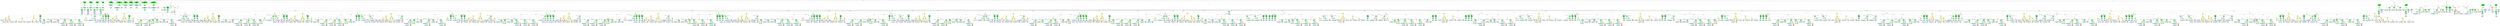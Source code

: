 strict graph "" {
	graph [bb="0,0,1.4164e+05,1833.1"];
	node [label="\N"];
	subgraph cluster384 {
		graph [bb="90219,238.69,90599,467.99",
			label="petrinet.c:196:9",
			lheight=0.21,
			lp="90409,456.49",
			lwidth=1.19
		];
		385	[fillcolor=lightblue,
			height=0.74639,
			label="ID
name: petrinet_P3_is_marked",
			pos="90354,284.17",
			style=filled,
			width=3.5355];
		384	[fillcolor=green,
			height=0.74639,
			label="Assignment
op: +=",
			pos="90533,410.12",
			style=filled,
			width=1.6106];
		384 -- 385	[label=lvalue,
			lp="90471,347.15",
			pos="90502,387.25 90470,365.63 90423,332.61 90390,310.02"];
		386	[fillcolor=pink,
			height=1.041,
			label="Constant
type: int
value: 3",
			pos="90545,284.17",
			style=filled,
			width=1.2767];
		384 -- 386	[label=rvalue,
			lp="90556,347.15",
			pos="90536,383.14 90538,365.39 90540,341.62 90542,321.93"];
	}
	subgraph cluster495 {
		graph [bb="1.002e+05,364.65,1.0066e+05,751.51",
			label="petrinet.c:243:7",
			lheight=0.21,
			lp="1.0043e+05,740.01",
			lwidth=1.19
		];
		496	[fillcolor=lightblue,
			height=0.74639,
			label="ID
name: y",
			pos="1.0049e+05,546.47",
			style=filled,
			width=1.1982];
		495	[fillcolor=green,
			height=0.74639,
			label="Assignment
op: =",
			pos="1.0059e+05,693.64",
			style=filled,
			width=1.6106];
		495 -- 496	[label=lvalue,
			lp="1.0056e+05,609.45",
			pos="1.0058e+05,667.68 1.0056e+05,640.77 1.0053e+05,598.21 1.0051e+05,571.62"];
		497	[fillcolor=green,
			height=0.5,
			label=ArrayRef,
			pos="1.006e+05,546.47",
			style=filled,
			width=1.2277];
		495 -- 497	[label=rvalue,
			lp="1.0061e+05,609.45",
			pos="1.0059e+05,666.68 1.0059e+05,637.16 1.006e+05,589.79 1.006e+05,564.57"];
		498	[fillcolor=lightblue,
			height=0.74639,
			label="ID
name: petrinet_P1_marking_member_0",
			pos="1.0037e+05,410.12",
			style=filled,
			width=4.6158];
		497 -- 498	[label=name,
			lp="1.0053e+05,483.49",
			pos="1.0058e+05,530.51 1.0057e+05,523.75 1.0056e+05,515.77 1.0055e+05,508.99 1.005e+05,482.87 1.0046e+05,455.28 1.0042e+05,436.08"];
		499	[fillcolor=pink,
			height=1.041,
			label="Constant
type: int
value: 1",
			pos="1.006e+05,410.12",
			style=filled,
			width=1.2767];
		497 -- 499	[label=subscript,
			lp="1.0063e+05,483.49",
			pos="1.006e+05,528.46 1.006e+05,508.26 1.006e+05,474.02 1.006e+05,447.72"];
	}
	subgraph cluster406 {
		graph [bb="97726,375.25,97880,783.33",
			label="petrinet.c:207:12",
			lheight=0.21,
			lp="97803,771.83",
			lwidth=1.29,
			style=dashed
		];
		408	[fillcolor=lightblue,
			height=0.74639,
			label="IdentifierType
names: ['long']",
			pos="97803,410.12",
			style="filled,dashed",
			width=1.9053];
		407	[fillcolor=lightblue,
			height=1.041,
			label="TypeDecl
declname: x
quals: []",
			pos="97798,546.47",
			style="filled,dashed",
			width=1.6303];
		407 -- 408	[label=type,
			lp="97812,483.49",
			pos="97800,508.76 97800,486.07 97802,457.51 97802,437.15"];
		406	[fillcolor=green,
			height=1.6303,
			label="Decl
name: x
quals: []
storage: []
funcspec: []",
			pos="97792,693.64",
			style="filled,dashed",
			width=1.591];
		406 -- 407	[label=type,
			lp="97807,609.45",
			pos="97795,634.85 97795,617.77 97796,599.55 97797,584.19"];
	}
	subgraph cluster490 {
		graph [bb="99734,364.65,1.0019e+05,751.51",
			label="petrinet.c:242:7",
			lheight=0.21,
			lp="99963,740.01",
			lwidth=1.19
		];
		491	[fillcolor=lightblue,
			height=0.74639,
			label="ID
name: x",
			pos="1.0003e+05,546.47",
			style=filled,
			width=1.1982];
		490	[fillcolor=green,
			height=0.74639,
			label="Assignment
op: =",
			pos="1.0013e+05,693.64",
			style=filled,
			width=1.6106];
		490 -- 491	[label=lvalue,
			lp="1.0009e+05,609.45",
			pos="1.0011e+05,667.68 1.0009e+05,640.77 1.0006e+05,598.21 1.0004e+05,571.62"];
		492	[fillcolor=green,
			height=0.5,
			label=ArrayRef,
			pos="1.0013e+05,546.47",
			style=filled,
			width=1.2277];
		490 -- 492	[label=rvalue,
			lp="1.0015e+05,609.45",
			pos="1.0013e+05,666.68 1.0013e+05,637.16 1.0013e+05,589.79 1.0013e+05,564.57"];
		493	[fillcolor=lightblue,
			height=0.74639,
			label="ID
name: petrinet_P1_marking_member_0",
			pos="99908,410.12",
			style=filled,
			width=4.6158];
		492 -- 493	[label=name,
			lp="1.0006e+05,483.49",
			pos="1.0011e+05,530.51 1.001e+05,523.75 1.0009e+05,515.77 1.0008e+05,508.99 1.0004e+05,482.87 99989,455.28 99954,436.08"];
		494	[fillcolor=pink,
			height=1.041,
			label="Constant
type: int
value: 2",
			pos="1.0014e+05,410.12",
			style=filled,
			width=1.2767];
		492 -- 494	[label=subscript,
			lp="1.0016e+05,483.49",
			pos="1.0013e+05,528.46 1.0013e+05,508.26 1.0014e+05,474.02 1.0014e+05,447.72"];
	}
	subgraph cluster415 {
		graph [bb="94174,364.65,94632,751.51",
			label="petrinet.c:211:7",
			lheight=0.21,
			lp="94403,740.01",
			lwidth=1.19
		];
		416	[fillcolor=lightblue,
			height=0.74639,
			label="ID
name: x",
			pos="94464,546.47",
			style=filled,
			width=1.1982];
		415	[fillcolor=green,
			height=0.74639,
			label="Assignment
op: =",
			pos="94566,693.64",
			style=filled,
			width=1.6106];
		415 -- 416	[label=lvalue,
			lp="94528,609.45",
			pos="94549,667.68 94530,640.77 94500,598.21 94481,571.62"];
		417	[fillcolor=green,
			height=0.5,
			label=ArrayRef,
			pos="94569,546.47",
			style=filled,
			width=1.2277];
		415 -- 417	[label=rvalue,
			lp="94584,609.45",
			pos="94567,666.68 94567,637.16 94568,589.79 94569,564.57"];
		418	[fillcolor=lightblue,
			height=0.74639,
			label="ID
name: petrinet_P1_marking_member_0",
			pos="94348,410.12",
			style=filled,
			width=4.6158];
		417 -- 418	[label=name,
			lp="94500,483.49",
			pos="94548,530.55 94539,523.79 94527,515.81 94516,508.99 94475,483.05 94428,455.44 94393,436.18"];
		419	[fillcolor=pink,
			height=1.041,
			label="Constant
type: int
value: 2",
			pos="94578,410.12",
			style=filled,
			width=1.2767];
		417 -- 419	[label=subscript,
			lp="94598,483.49",
			pos="94570,528.46 94572,508.26 94574,474.02 94576,447.72"];
	}
	subgraph cluster487 {
		graph [bb="99572,375.25,99726,783.33",
			label="petrinet.c:240:12",
			lheight=0.21,
			lp="99649,771.83",
			lwidth=1.29,
			style=dashed
		];
		489	[fillcolor=lightblue,
			height=0.74639,
			label="IdentifierType
names: ['long']",
			pos="99649,410.12",
			style="filled,dashed",
			width=1.9053];
		488	[fillcolor=lightblue,
			height=1.041,
			label="TypeDecl
declname: z
quals: []",
			pos="99653,546.47",
			style="filled,dashed",
			width=1.6303];
		488 -- 489	[label=type,
			lp="99663,483.49",
			pos="99652,508.76 99652,486.07 99651,457.51 99650,437.15"];
		487	[fillcolor=green,
			height=1.6303,
			label="Decl
name: z
quals: []
storage: []
funcspec: []",
			pos="99660,693.64",
			style="filled,dashed",
			width=1.591];
		487 -- 488	[label=type,
			lp="99668,609.45",
			pos="99657,634.85 99657,617.77 99656,599.55 99655,584.19"];
	}
	subgraph cluster484 {
		graph [bb="1.0345e+05,375.25,1.036e+05,783.33",
			label="petrinet.c:239:12",
			lheight=0.21,
			lp="1.0353e+05,771.83",
			lwidth=1.29,
			style=dashed
		];
		486	[fillcolor=lightblue,
			height=0.74639,
			label="IdentifierType
names: ['long']",
			pos="1.0353e+05,410.12",
			style="filled,dashed",
			width=1.9053];
		485	[fillcolor=lightblue,
			height=1.041,
			label="TypeDecl
declname: y
quals: []",
			pos="1.0352e+05,546.47",
			style="filled,dashed",
			width=1.6303];
		485 -- 486	[label=type,
			lp="1.0353e+05,483.49",
			pos="1.0352e+05,508.76 1.0352e+05,486.07 1.0352e+05,457.51 1.0352e+05,437.15"];
		484	[fillcolor=green,
			height=1.6303,
			label="Decl
name: y
quals: []
storage: []
funcspec: []",
			pos="1.0351e+05,693.64",
			style="filled,dashed",
			width=1.591];
		484 -- 485	[label=type,
			lp="1.0353e+05,609.45",
			pos="1.0352e+05,634.85 1.0352e+05,617.77 1.0352e+05,599.55 1.0352e+05,584.19"];
	}
	subgraph cluster700 {
		graph [bb="1.1149e+05,238.69,1.1187e+05,467.99",
			label="petrinet.c:324:9",
			lheight=0.21,
			lp="1.1168e+05,456.49",
			lwidth=1.19
		];
		701	[fillcolor=lightblue,
			height=0.74639,
			label="ID
name: petrinet_P3_is_marked",
			pos="1.1162e+05,284.17",
			style=filled,
			width=3.5355];
		700	[fillcolor=green,
			height=0.74639,
			label="Assignment
op: +=",
			pos="1.118e+05,410.12",
			style=filled,
			width=1.6106];
		700 -- 701	[label=lvalue,
			lp="1.1174e+05,347.15",
			pos="1.1177e+05,387.25 1.1174e+05,365.63 1.1169e+05,332.61 1.1166e+05,310.02"];
		702	[fillcolor=pink,
			height=1.041,
			label="Constant
type: int
value: 3",
			pos="1.1181e+05,284.17",
			style=filled,
			width=1.2767];
		700 -- 702	[label=rvalue,
			lp="1.1183e+05,347.15",
			pos="1.118e+05,383.14 1.1181e+05,365.39 1.1181e+05,341.62 1.1181e+05,321.93"];
	}
	subgraph cluster412 {
		graph [bb="94012,375.25,94166,783.33",
			label="petrinet.c:209:12",
			lheight=0.21,
			lp="94089,771.83",
			lwidth=1.29,
			style=dashed
		];
		414	[fillcolor=lightblue,
			height=0.74639,
			label="IdentifierType
names: ['long']",
			pos="94089,410.12",
			style="filled,dashed",
			width=1.9053];
		413	[fillcolor=lightblue,
			height=1.041,
			label="TypeDecl
declname: z
quals: []",
			pos="94093,546.47",
			style="filled,dashed",
			width=1.6303];
		413 -- 414	[label=type,
			lp="94103,483.49",
			pos="94092,508.76 94092,486.07 94091,457.51 94090,437.15"];
		412	[fillcolor=green,
			height=1.6303,
			label="Decl
name: z
quals: []
storage: []
funcspec: []",
			pos="94095,693.64",
			style="filled,dashed",
			width=1.591];
		412 -- 413	[label=type,
			lp="94105,609.45",
			pos="94094,634.85 94094,617.77 94094,599.55 94094,584.19"];
	}
	subgraph cluster481 {
		graph [bb="1.0329e+05,375.25,1.0344e+05,783.33",
			label="petrinet.c:238:12",
			lheight=0.21,
			lp="1.0336e+05,771.83",
			lwidth=1.29,
			style=dashed
		];
		483	[fillcolor=lightblue,
			height=0.74639,
			label="IdentifierType
names: ['long']",
			pos="1.0336e+05,410.12",
			style="filled,dashed",
			width=1.9053];
		482	[fillcolor=lightblue,
			height=1.041,
			label="TypeDecl
declname: x
quals: []",
			pos="1.0336e+05,546.47",
			style="filled,dashed",
			width=1.6303];
		482 -- 483	[label=type,
			lp="1.0337e+05,483.49",
			pos="1.0336e+05,508.76 1.0336e+05,486.07 1.0336e+05,457.51 1.0336e+05,437.15"];
		481	[fillcolor=green,
			height=1.6303,
			label="Decl
name: x
quals: []
storage: []
funcspec: []",
			pos="1.0335e+05,693.64",
			style="filled,dashed",
			width=1.591];
		481 -- 482	[label=type,
			lp="1.0337e+05,609.45",
			pos="1.0335e+05,634.85 1.0336e+05,617.77 1.0336e+05,599.55 1.0336e+05,584.19"];
	}
	subgraph cluster433 {
		graph [bb="95106,133.95,95323,467.99",
			label="petrinet.c:221:9",
			lheight=0.21,
			lp="95215,456.49",
			lwidth=1.19
		];
		434	[fillcolor=lightblue,
			height=0.74639,
			label="ID
name: z",
			pos="95156,284.17",
			style=filled,
			width=1.1785];
		433	[fillcolor=green,
			height=0.74639,
			label="Assignment
op: =",
			pos="95257,410.12",
			style=filled,
			width=1.6106];
		433 -- 434	[label=lvalue,
			lp="95229,347.15",
			pos="95237,384.63 95219,362.48 95193,330.09 95175,308.35"];
		435	[fillcolor=yellow,
			height=0.74639,
			label="BinaryOp
op: -",
			pos="95266,284.17",
			style=filled,
			width=1.3749];
		433 -- 435	[label=rvalue,
			lp="95279,347.15",
			pos="95259,383.14 95261,361.98 95263,332.27 95264,311.12"];
		436	[fillcolor=lightblue,
			height=0.74639,
			label="ID
name: x",
			pos="95166,168.82",
			style=filled,
			width=1.1982];
		435 -- 436	[label=left,
			lp="95226,221.19",
			pos="95246,259.68 95228,240.1 95204,212.36 95187,192.89"];
		437	[fillcolor=lightblue,
			height=0.74639,
			label="ID
name: y",
			pos="95270,168.82",
			style=filled,
			width=1.1982];
		435 -- 437	[label=right,
			lp="95281,221.19",
			pos="95267,257.17 95268,238.73 95269,214.11 95269,195.71"];
	}
	subgraph cluster505 {
		graph [bb="1.0267e+05,238.69,1.0305e+05,467.99",
			label="petrinet.c:249:9",
			lheight=0.21,
			lp="1.0286e+05,456.49",
			lwidth=1.19
		];
		506	[fillcolor=lightblue,
			height=0.74639,
			label="ID
name: petrinet_P1_is_marked",
			pos="1.0281e+05,284.17",
			style=filled,
			width=3.5355];
		505	[fillcolor=green,
			height=0.74639,
			label="Assignment
op: -=",
			pos="1.0281e+05,410.12",
			style=filled,
			width=1.6106];
		505 -- 506	[label=lvalue,
			lp="1.0283e+05,347.15",
			pos="1.0281e+05,383.14 1.0281e+05,361.98 1.0281e+05,332.27 1.0281e+05,311.12"];
		507	[fillcolor=pink,
			height=1.041,
			label="Constant
type: int
value: 3",
			pos="1.03e+05,284.17",
			style=filled,
			width=1.2767];
		505 -- 507	[label=rvalue,
			lp="1.0293e+05,347.15",
			pos="1.0284e+05,388.04 1.0287e+05,370.4 1.0291e+05,344.52 1.0294e+05,321.65 1.0295e+05,317.45 1.0296e+05,312.95 1.0296e+05,308.59"];
	}
	subgraph cluster520 {
		graph [bb="1.0134e+05,8,1.018e+05,467.99",
			label="petrinet.c:256:9",
			lheight=0.21,
			lp="1.0157e+05,456.49",
			lwidth=1.19
		];
		522	[fillcolor=lightblue,
			height=0.74639,
			label="ID
name: petrinet_P3_marking_member_0",
			pos="1.0151e+05,168.82",
			style=filled,
			width=4.6158];
		521	[fillcolor=green,
			height=0.5,
			label=ArrayRef,
			pos="1.0164e+05,284.17",
			style=filled,
			width=1.2277];
		521 -- 522	[label=name,
			lp="1.0159e+05,221.19",
			pos="1.0163e+05,267.65 1.016e+05,249.03 1.0157e+05,217.57 1.0154e+05,195.36"];
		523	[fillcolor=yellow,
			height=0.74639,
			label="BinaryOp
op: +",
			pos="1.0175e+05,168.82",
			style=filled,
			width=1.3749];
		521 -- 523	[label=subscript,
			lp="1.0173e+05,221.19",
			pos="1.0166e+05,266.93 1.0168e+05,247.59 1.0171e+05,215.13 1.0173e+05,193.12"];
		524	[fillcolor=lightblue,
			height=0.74639,
			label="ID
name: petrinet_P3_is_marked",
			pos="1.0156e+05,53.477",
			style=filled,
			width=3.5355];
		523 -- 524	[label=left,
			lp="1.0168e+05,116.45",
			pos="1.0171e+05,148.34 1.0168e+05,129.16 1.0163e+05,99.808 1.016e+05,79.041"];
		525	[fillcolor=pink,
			height=1.041,
			label="Constant
type: int
value: 1",
			pos="1.0175e+05,53.477",
			style=filled,
			width=1.2767];
		523 -- 525	[label=right,
			lp="1.0176e+05,116.45",
			pos="1.0175e+05,141.82 1.0175e+05,126.79 1.0175e+05,107.63 1.0175e+05,91.097"];
		520	[fillcolor=green,
			height=0.74639,
			label="Assignment
op: =",
			pos="1.0174e+05,410.12",
			style=filled,
			width=1.6106];
		520 -- 521	[label=lvalue,
			lp="1.0171e+05,347.15",
			pos="1.0172e+05,384.63 1.017e+05,360.08 1.0167e+05,322.96 1.0166e+05,301.69"];
		526	[fillcolor=lightblue,
			height=0.74639,
			label="ID
name: y",
			pos="1.0175e+05,284.17",
			style=filled,
			width=1.1982];
		520 -- 526	[label=rvalue,
			lp="1.0176e+05,347.15",
			pos="1.0174e+05,383.14 1.0174e+05,361.98 1.0175e+05,332.27 1.0175e+05,311.12"];
	}
	subgraph cluster430 {
		graph [bb="97138,238.69,97518,467.99",
			label="petrinet.c:218:9",
			lheight=0.21,
			lp="97328,456.49",
			lwidth=1.19
		];
		431	[fillcolor=lightblue,
			height=0.74639,
			label="ID
name: petrinet_P1_is_marked",
			pos="97273,284.17",
			style=filled,
			width=3.5355];
		430	[fillcolor=green,
			height=0.74639,
			label="Assignment
op: -=",
			pos="97273,410.12",
			style=filled,
			width=1.6106];
		430 -- 431	[label=lvalue,
			lp="97290,347.15",
			pos="97273,383.14 97273,361.98 97273,332.27 97273,311.12"];
		432	[fillcolor=pink,
			height=1.041,
			label="Constant
type: int
value: 3",
			pos="97464,284.17",
			style=filled,
			width=1.2767];
		430 -- 432	[label=rvalue,
			lp="97396,347.15",
			pos="97306,388.04 97334,370.4 97374,344.52 97409,321.65 97416,317.45 97423,312.95 97429,308.59"];
	}
	subgraph cluster280 {
		graph [bb="86018,238.69,86398,467.99",
			label="petrinet.c:155:9",
			lheight=0.21,
			lp="86208,456.49",
			lwidth=1.19
		];
		281	[fillcolor=lightblue,
			height=0.74639,
			label="ID
name: petrinet_P1_is_marked",
			pos="86153,284.17",
			style=filled,
			width=3.5355];
		280	[fillcolor=green,
			height=0.74639,
			label="Assignment
op: -=",
			pos="86153,410.12",
			style=filled,
			width=1.6106];
		280 -- 281	[label=lvalue,
			lp="86170,347.15",
			pos="86153,383.14 86153,361.98 86153,332.27 86153,311.12"];
		282	[fillcolor=pink,
			height=1.041,
			label="Constant
type: int
value: 3",
			pos="86344,284.17",
			style=filled,
			width=1.2767];
		280 -- 282	[label=rvalue,
			lp="86276,347.15",
			pos="86186,388.04 86214,370.4 86254,344.52 86289,321.65 86296,317.45 86303,312.95 86309,308.59"];
	}
	subgraph cluster979 {
		graph [bb="1.3416e+05,375.25,1.3431e+05,783.33",
			label="petrinet.c:436:12",
			lheight=0.21,
			lp="1.3424e+05,771.83",
			lwidth=1.29,
			style=dashed
		];
		981	[fillcolor=lightblue,
			height=0.74639,
			label="IdentifierType
names: ['long']",
			pos="1.3424e+05,410.12",
			style="filled,dashed",
			width=1.9053];
		980	[fillcolor=lightblue,
			height=1.041,
			label="TypeDecl
declname: a
quals: []",
			pos="1.3423e+05,546.47",
			style="filled,dashed",
			width=1.6303];
		980 -- 981	[label=type,
			lp="1.3425e+05,483.49",
			pos="1.3423e+05,508.76 1.3423e+05,486.07 1.3424e+05,457.51 1.3424e+05,437.15"];
		979	[fillcolor=green,
			height=1.6303,
			label="Decl
name: a
quals: []
storage: []
funcspec: []",
			pos="1.3423e+05,693.64",
			style="filled,dashed",
			width=1.591];
		979 -- 980	[label=type,
			lp="1.3424e+05,609.45",
			pos="1.3423e+05,634.85 1.3423e+05,617.77 1.3423e+05,599.55 1.3423e+05,584.19"];
	}
	subgraph cluster1643 {
		graph [bb="40442,375.25,40596,783.33",
			label="petrinet.c:699:12",
			lheight=0.21,
			lp="40519,771.83",
			lwidth=1.29,
			style=dashed
		];
		1645	[fillcolor=lightblue,
			height=0.74639,
			label="IdentifierType
names: ['long']",
			pos="40519,410.12",
			style="filled,dashed",
			width=1.9053];
		1644	[fillcolor=lightblue,
			height=1.041,
			label="TypeDecl
declname: a
quals: []",
			pos="40523,546.47",
			style="filled,dashed",
			width=1.6303];
		1644 -- 1645	[label=type,
			lp="40533,483.49",
			pos="40522,508.76 40522,486.07 40521,457.51 40520,437.15"];
		1643	[fillcolor=green,
			height=1.6303,
			label="Decl
name: a
quals: []
storage: []
funcspec: []",
			pos="40525,693.64",
			style="filled,dashed",
			width=1.591];
		1643 -- 1644	[label=type,
			lp="40535,609.45",
			pos="40524,634.85 40524,617.77 40524,599.55 40524,584.19"];
	}
	subgraph cluster942 {
		graph [bb="1.2687e+05,8,1.2733e+05,467.99",
			label="petrinet.c:422:9",
			lheight=0.21,
			lp="1.271e+05,456.49",
			lwidth=1.19
		];
		944	[fillcolor=lightblue,
			height=0.74639,
			label="ID
name: petrinet_P3_marking_member_0",
			pos="1.2704e+05,168.82",
			style=filled,
			width=4.6158];
		943	[fillcolor=green,
			height=0.5,
			label=ArrayRef,
			pos="1.2717e+05,284.17",
			style=filled,
			width=1.2277];
		943 -- 944	[label=name,
			lp="1.2712e+05,221.19",
			pos="1.2715e+05,267.65 1.2713e+05,249.03 1.271e+05,217.57 1.2707e+05,195.36"];
		945	[fillcolor=yellow,
			height=0.74639,
			label="BinaryOp
op: +",
			pos="1.2727e+05,168.82",
			style=filled,
			width=1.3749];
		943 -- 945	[label=subscript,
			lp="1.2726e+05,221.19",
			pos="1.2719e+05,266.93 1.272e+05,247.71 1.2723e+05,215.54 1.2725e+05,193.53"];
		946	[fillcolor=lightblue,
			height=0.74639,
			label="ID
name: petrinet_P3_is_marked",
			pos="1.2709e+05,53.477",
			style=filled,
			width=3.5355];
		945 -- 946	[label=left,
			lp="1.2721e+05,116.45",
			pos="1.2724e+05,148.34 1.2721e+05,129.16 1.2716e+05,99.808 1.2713e+05,79.041"];
		947	[fillcolor=pink,
			height=1.041,
			label="Constant
type: int
value: 2",
			pos="1.2728e+05,53.477",
			style=filled,
			width=1.2767];
		945 -- 947	[label=right,
			lp="1.2729e+05,116.45",
			pos="1.2727e+05,141.82 1.2728e+05,126.79 1.2728e+05,107.63 1.2728e+05,91.097"];
		942	[fillcolor=green,
			height=0.74639,
			label="Assignment
op: =",
			pos="1.2727e+05,410.12",
			style=filled,
			width=1.6106];
		942 -- 943	[label=lvalue,
			lp="1.2724e+05,347.15",
			pos="1.2725e+05,384.63 1.2723e+05,360.08 1.272e+05,322.96 1.2718e+05,301.69"];
		948	[fillcolor=lightblue,
			height=0.74639,
			label="ID
name: c",
			pos="1.2728e+05,284.17",
			style=filled,
			width=1.1785];
		942 -- 948	[label=rvalue,
			lp="1.2729e+05,347.15",
			pos="1.2727e+05,383.14 1.2727e+05,361.98 1.2727e+05,332.27 1.2727e+05,311.12"];
	}
	subgraph cluster1094 {
		graph [bb="2607.3,8,3072.3,467.99",
			label="petrinet.c:486:9",
			lheight=0.21,
			lp="2839.8,456.49",
			lwidth=1.19
		];
		1096	[fillcolor=lightblue,
			height=0.74639,
			label="ID
name: petrinet_P3_marking_member_0",
			pos="2781.3,168.82",
			style=filled,
			width=4.6158];
		1095	[fillcolor=green,
			height=0.5,
			label=ArrayRef,
			pos="2913.3,284.17",
			style=filled,
			width=1.2277];
		1095 -- 1096	[label=name,
			lp="2862.8,221.19",
			pos="2895.2,267.65 2873.5,249.03 2836.9,217.57 2811,195.36"];
		1097	[fillcolor=yellow,
			height=0.74639,
			label="BinaryOp
op: +",
			pos="3015.3,168.82",
			style=filled,
			width=1.3749];
		1095 -- 1097	[label=subscript,
			lp="2997.8,221.19",
			pos="2927.9,266.93 2945.2,247.71 2974.1,215.54 2993.9,193.53"];
		1098	[fillcolor=lightblue,
			height=0.74639,
			label="ID
name: petrinet_P3_is_marked",
			pos="2826.3,53.477",
			style=filled,
			width=3.5355];
		1097 -- 1098	[label=left,
			lp="2946.8,116.45",
			pos="2982.8,148.34 2950.8,129.16 2901.9,99.808 2867.2,79.041"];
		1099	[fillcolor=pink,
			height=1.041,
			label="Constant
type: int
value: 0",
			pos="3017.3,53.477",
			style=filled,
			width=1.2767];
		1097 -- 1099	[label=right,
			lp="3029.3,116.45",
			pos="3015.7,141.82 3016,126.79 3016.3,107.63 3016.6,91.097"];
		1094	[fillcolor=green,
			height=0.74639,
			label="Assignment
op: =",
			pos="3006.3,410.12",
			style=filled,
			width=1.6106];
		1094 -- 1095	[label=lvalue,
			lp="2982.3,347.15",
			pos="2987.9,384.63 2969.5,360.08 2941.6,322.96 2925.7,301.69"];
		1100	[fillcolor=lightblue,
			height=0.74639,
			label="ID
name: a",
			pos="3018.3,284.17",
			style=filled,
			width=1.1785];
		1094 -- 1100	[label=rvalue,
			lp="3029.3,347.15",
			pos="3008.8,383.14 3010.8,361.98 3013.7,332.27 3015.8,311.12"];
	}
	subgraph cluster1569 {
		graph [bb="35865,364.65,36323,751.51",
			label="petrinet.c:671:7",
			lheight=0.21,
			lp="36094,740.01",
			lwidth=1.19
		];
		1570	[fillcolor=lightblue,
			height=0.74639,
			label="ID
name: a",
			pos="35933,546.47",
			style=filled,
			width=1.1785];
		1569	[fillcolor=green,
			height=0.74639,
			label="Assignment
op: =",
			pos="35933,693.64",
			style=filled,
			width=1.6106];
		1569 -- 1570	[label=lvalue,
			lp="35950,609.45",
			pos="35933,666.68 35933,640.42 35933,600.04 35933,573.69"];
		1571	[fillcolor=green,
			height=0.5,
			label=ArrayRef,
			pos="36039,546.47",
			style=filled,
			width=1.2277];
		1569 -- 1571	[label=rvalue,
			lp="36015,609.45",
			pos="35951,668.01 35973,638.4 36009,589.53 36027,564.06"];
		1572	[fillcolor=lightblue,
			height=0.74639,
			label="ID
name: petrinet_P2_marking_member_0",
			pos="36039,410.12",
			style=filled,
			width=4.6158];
		1571 -- 1572	[label=name,
			lp="36055,483.49",
			pos="36039,528.46 36039,505.44 36039,464.16 36039,437.21"];
		1573	[fillcolor=pink,
			height=1.041,
			label="Constant
type: int
value: 2",
			pos="36269,410.12",
			style=filled,
			width=1.2767];
		1571 -- 1573	[label=subscript,
			lp="36226,483.49",
			pos="36073,534.84 36110,522.35 36169,499.28 36214,467.99 36225,460.6 36235,450.97 36244,441.74"];
	}
	subgraph cluster1089 {
		graph [bb="2382.3,133.95,2599.3,467.99",
			label="petrinet.c:483:9",
			lheight=0.21,
			lp="2490.8,456.49",
			lwidth=1.19
		];
		1090	[fillcolor=lightblue,
			height=0.74639,
			label="ID
name: c",
			pos="2432.3,284.17",
			style=filled,
			width=1.1785];
		1089	[fillcolor=green,
			height=0.74639,
			label="Assignment
op: =",
			pos="2533.3,410.12",
			style=filled,
			width=1.6106];
		1089 -- 1090	[label=lvalue,
			lp="2505.3,347.15",
			pos="2513.3,384.63 2495.3,362.48 2468.9,330.09 2451.2,308.35"];
		1091	[fillcolor=yellow,
			height=0.74639,
			label="BinaryOp
op: +",
			pos="2542.3,284.17",
			style=filled,
			width=1.3749];
		1089 -- 1091	[label=rvalue,
			lp="2555.3,347.15",
			pos="2535.2,383.14 2536.7,361.98 2538.9,332.27 2540.4,311.12"];
		1092	[fillcolor=lightblue,
			height=0.74639,
			label="ID
name: a",
			pos="2442.3,168.82",
			style=filled,
			width=1.1785];
		1091 -- 1092	[label=left,
			lp="2501.8,221.19",
			pos="2521.6,259.68 2504.3,240.1 2479.8,212.36 2462.6,192.89"];
		1093	[fillcolor=lightblue,
			height=0.74639,
			label="ID
name: b",
			pos="2546.3,168.82",
			style=filled,
			width=1.1982];
		1091 -- 1093	[label=right,
			lp="2557.3,221.19",
			pos="2543.2,257.17 2543.8,238.73 2544.7,214.11 2545.4,195.71"];
	}
	subgraph cluster1566 {
		graph [bb="35703,375.25,35857,783.33",
			label="petrinet.c:669:12",
			lheight=0.21,
			lp="35780,771.83",
			lwidth=1.29,
			style=dashed
		];
		1568	[fillcolor=lightblue,
			height=0.74639,
			label="IdentifierType
names: ['long']",
			pos="35780,410.12",
			style="filled,dashed",
			width=1.9053];
		1567	[fillcolor=lightblue,
			height=1.041,
			label="TypeDecl
declname: c
quals: []",
			pos="35775,546.47",
			style="filled,dashed",
			width=1.6303];
		1567 -- 1568	[label=type,
			lp="35789,483.49",
			pos="35777,508.76 35777,486.07 35779,457.51 35779,437.15"];
		1566	[fillcolor=green,
			height=1.6303,
			label="Decl
name: c
quals: []
storage: []
funcspec: []",
			pos="35769,693.64",
			style="filled,dashed",
			width=1.591];
		1566 -- 1567	[label=type,
			lp="35784,609.45",
			pos="35772,634.85 35772,617.77 35773,599.55 35774,584.19"];
	}
	subgraph cluster2180 {
		graph [bb="68873,8,69338,467.99",
			label="petrinet.c:912:9",
			lheight=0.21,
			lp="69106,456.49",
			lwidth=1.19
		];
		2182	[fillcolor=lightblue,
			height=0.74639,
			label="ID
name: petrinet_P3_marking_member_0",
			pos="69047,168.82",
			style=filled,
			width=4.6158];
		2181	[fillcolor=green,
			height=0.5,
			label=ArrayRef,
			pos="69178,284.17",
			style=filled,
			width=1.2277];
		2181 -- 2182	[label=name,
			lp="69128,221.19",
			pos="69160,267.65 69139,249.03 69102,217.57 69077,195.36"];
		2183	[fillcolor=yellow,
			height=0.74639,
			label="BinaryOp
op: +",
			pos="69281,168.82",
			style=filled,
			width=1.3749];
		2181 -- 2183	[label=subscript,
			lp="69263,221.19",
			pos="69193,266.93 69211,247.59 69240,215.13 69260,193.12"];
		2184	[fillcolor=lightblue,
			height=0.74639,
			label="ID
name: petrinet_P3_is_marked",
			pos="69092,53.477",
			style=filled,
			width=3.5355];
		2183 -- 2184	[label=left,
			lp="69213,116.45",
			pos="69249,148.34 69217,129.16 69168,99.808 69133,79.041"];
		2185	[fillcolor=pink,
			height=1.041,
			label="Constant
type: int
value: 1",
			pos="69283,53.477",
			style=filled,
			width=1.2767];
		2183 -- 2185	[label=right,
			lp="69295,116.45",
			pos="69282,141.82 69282,126.79 69282,107.63 69283,91.097"];
		2180	[fillcolor=green,
			height=0.74639,
			label="Assignment
op: =",
			pos="69272,410.12",
			style=filled,
			width=1.6106];
		2180 -- 2181	[label=lvalue,
			lp="69247,347.15",
			pos="69254,384.63 69235,360.08 69207,322.96 69191,301.69"];
		2186	[fillcolor=lightblue,
			height=0.74639,
			label="ID
name: b",
			pos="69283,284.17",
			style=filled,
			width=1.1982];
		2180 -- 2186	[label=rvalue,
			lp="69295,347.15",
			pos="69275,383.14 69276,361.98 69279,332.27 69281,311.12"];
	}
	subgraph cluster949 {
		graph [bb="1.2648e+05,238.69,1.2686e+05,467.99",
			label="petrinet.c:423:9",
			lheight=0.21,
			lp="1.2667e+05,456.49",
			lwidth=1.19
		];
		950	[fillcolor=lightblue,
			height=0.74639,
			label="ID
name: petrinet_P3_is_marked",
			pos="1.2661e+05,284.17",
			style=filled,
			width=3.5355];
		949	[fillcolor=green,
			height=0.74639,
			label="Assignment
op: +=",
			pos="1.2679e+05,410.12",
			style=filled,
			width=1.6106];
		949 -- 950	[label=lvalue,
			lp="1.2673e+05,347.15",
			pos="1.2676e+05,387.25 1.2673e+05,365.63 1.2668e+05,332.61 1.2665e+05,310.02"];
		951	[fillcolor=pink,
			height=1.041,
			label="Constant
type: int
value: 3",
			pos="1.268e+05,284.17",
			style=filled,
			width=1.2767];
		949 -- 951	[label=rvalue,
			lp="1.2682e+05,347.15",
			pos="1.2679e+05,383.14 1.268e+05,365.39 1.268e+05,341.62 1.268e+05,321.93"];
	}
	subgraph cluster270 {
		graph [bb="83520,364.65,83978,751.51",
			label="petrinet.c:149:7",
			lheight=0.21,
			lp="83749,740.01",
			lwidth=1.19
		];
		271	[fillcolor=lightblue,
			height=0.74639,
			label="ID
name: y",
			pos="83813,546.47",
			style=filled,
			width=1.1982];
		270	[fillcolor=green,
			height=0.74639,
			label="Assignment
op: =",
			pos="83912,693.64",
			style=filled,
			width=1.6106];
		270 -- 271	[label=lvalue,
			lp="83876,609.45",
			pos="83895,667.68 83877,640.77 83848,598.21 83830,571.62"];
		272	[fillcolor=green,
			height=0.5,
			label=ArrayRef,
			pos="83918,546.47",
			style=filled,
			width=1.2277];
		270 -- 272	[label=rvalue,
			lp="83932,609.45",
			pos="83913,666.68 83915,637.16 83917,589.79 83918,564.57"];
		273	[fillcolor=lightblue,
			height=0.74639,
			label="ID
name: petrinet_P1_marking_member_0",
			pos="83694,410.12",
			style=filled,
			width=4.6158];
		272 -- 273	[label=name,
			lp="83848,483.49",
			pos="83897,530.51 83888,523.75 83876,515.77 83865,508.99 83824,482.87 83775,455.28 83740,436.08"];
		274	[fillcolor=pink,
			height=1.041,
			label="Constant
type: int
value: 0",
			pos="83924,410.12",
			style=filled,
			width=1.2767];
		272 -- 274	[label=subscript,
			lp="83946,483.49",
			pos="83919,528.46 83920,508.26 83921,474.02 83923,447.72"];
	}
	subgraph cluster1086 {
		graph [bb="4414.3,238.69,4794.3,467.99",
			label="petrinet.c:480:9",
			lheight=0.21,
			lp="4604.3,456.49",
			lwidth=1.19
		];
		1087	[fillcolor=lightblue,
			height=0.74639,
			label="ID
name: petrinet_P2_is_marked",
			pos="4549.3,284.17",
			style=filled,
			width=3.5355];
		1086	[fillcolor=green,
			height=0.74639,
			label="Assignment
op: -=",
			pos="4549.3,410.12",
			style=filled,
			width=1.6106];
		1086 -- 1087	[label=lvalue,
			lp="4566.3,347.15",
			pos="4549.3,383.14 4549.3,361.98 4549.3,332.27 4549.3,311.12"];
		1088	[fillcolor=pink,
			height=1.041,
			label="Constant
type: int
value: 4",
			pos="4740.3,284.17",
			style=filled,
			width=1.2767];
		1086 -- 1088	[label=rvalue,
			lp="4672.3,347.15",
			pos="4582.3,388.04 4609.9,370.4 4650.3,344.52 4685.3,321.65 4691.7,317.45 4698.5,312.95 4705.1,308.59"];
	}
	subgraph cluster988 {
		graph [bb="1.3061e+05,364.65,1.3107e+05,751.51",
			label="petrinet.c:440:7",
			lheight=0.21,
			lp="1.3084e+05,740.01",
			lwidth=1.19
		];
		989	[fillcolor=lightblue,
			height=0.74639,
			label="ID
name: a",
			pos="1.309e+05,546.47",
			style=filled,
			width=1.1785];
		988	[fillcolor=green,
			height=0.74639,
			label="Assignment
op: =",
			pos="1.31e+05,693.64",
			style=filled,
			width=1.6106];
		988 -- 989	[label=lvalue,
			lp="1.3097e+05,609.45",
			pos="1.3098e+05,667.68 1.3097e+05,640.77 1.3094e+05,598.21 1.3092e+05,571.62"];
		990	[fillcolor=green,
			height=0.5,
			label=ArrayRef,
			pos="1.3101e+05,546.47",
			style=filled,
			width=1.2277];
		988 -- 990	[label=rvalue,
			lp="1.3102e+05,609.45",
			pos="1.31e+05,666.68 1.31e+05,637.16 1.31e+05,589.79 1.3101e+05,564.57"];
		991	[fillcolor=lightblue,
			height=0.74639,
			label="ID
name: petrinet_P2_marking_member_0",
			pos="1.3078e+05,410.12",
			style=filled,
			width=4.6158];
		990 -- 991	[label=name,
			lp="1.3094e+05,483.49",
			pos="1.3098e+05,530.57 1.3098e+05,523.82 1.3096e+05,515.84 1.3095e+05,508.99 1.3091e+05,483.08 1.3086e+05,455.35 1.3083e+05,436.05"];
		992	[fillcolor=pink,
			height=1.041,
			label="Constant
type: int
value: 0",
			pos="1.3101e+05,410.12",
			style=filled,
			width=1.2767];
		990 -- 992	[label=subscript,
			lp="1.3103e+05,483.49",
			pos="1.3101e+05,528.46 1.3101e+05,508.26 1.3101e+05,474.02 1.3101e+05,447.72"];
	}
	subgraph cluster1563 {
		graph [bb="35541,375.25,35695,783.33",
			label="petrinet.c:668:12",
			lheight=0.21,
			lp="35618,771.83",
			lwidth=1.29,
			style=dashed
		];
		1565	[fillcolor=lightblue,
			height=0.74639,
			label="IdentifierType
names: ['long']",
			pos="35618,410.12",
			style="filled,dashed",
			width=1.9053];
		1564	[fillcolor=lightblue,
			height=1.041,
			label="TypeDecl
declname: b
quals: []",
			pos="35613,546.47",
			style="filled,dashed",
			width=1.6303];
		1564 -- 1565	[label=type,
			lp="35627,483.49",
			pos="35615,508.76 35615,486.07 35617,457.51 35617,437.15"];
		1563	[fillcolor=green,
			height=1.6303,
			label="Decl
name: b
quals: []
storage: []
funcspec: []",
			pos="35607,693.64",
			style="filled,dashed",
			width=1.591];
		1563 -- 1564	[label=type,
			lp="35622,609.45",
			pos="35610,634.85 35610,617.77 35611,599.55 35612,584.19"];
	}
	subgraph cluster2173 {
		graph [bb="68400,8,68865,467.99",
			label="petrinet.c:911:9",
			lheight=0.21,
			lp="68633,456.49",
			lwidth=1.19
		];
		2175	[fillcolor=lightblue,
			height=0.74639,
			label="ID
name: petrinet_P3_marking_member_0",
			pos="68574,168.82",
			style=filled,
			width=4.6158];
		2174	[fillcolor=green,
			height=0.5,
			label=ArrayRef,
			pos="68706,284.17",
			style=filled,
			width=1.2277];
		2174 -- 2175	[label=name,
			lp="68656,221.19",
			pos="68688,267.65 68667,249.03 68630,217.57 68604,195.36"];
		2176	[fillcolor=yellow,
			height=0.74639,
			label="BinaryOp
op: +",
			pos="68808,168.82",
			style=filled,
			width=1.3749];
		2174 -- 2176	[label=subscript,
			lp="68791,221.19",
			pos="68721,266.93 68738,247.71 68767,215.54 68787,193.53"];
		2177	[fillcolor=lightblue,
			height=0.74639,
			label="ID
name: petrinet_P3_is_marked",
			pos="68619,53.477",
			style=filled,
			width=3.5355];
		2176 -- 2177	[label=left,
			lp="68740,116.45",
			pos="68776,148.34 68744,129.16 68695,99.808 68660,79.041"];
		2178	[fillcolor=pink,
			height=1.041,
			label="Constant
type: int
value: 0",
			pos="68810,53.477",
			style=filled,
			width=1.2767];
		2176 -- 2178	[label=right,
			lp="68822,116.45",
			pos="68809,141.82 68809,126.79 68809,107.63 68810,91.097"];
		2173	[fillcolor=green,
			height=0.74639,
			label="Assignment
op: =",
			pos="68799,410.12",
			style=filled,
			width=1.6106];
		2173 -- 2174	[label=lvalue,
			lp="68775,347.15",
			pos="68781,384.63 68762,360.08 68735,322.96 68719,301.69"];
		2179	[fillcolor=lightblue,
			height=0.74639,
			label="ID
name: a",
			pos="68811,284.17",
			style=filled,
			width=1.1785];
		2173 -- 2179	[label=rvalue,
			lp="68822,347.15",
			pos="68802,383.14 68804,361.98 68807,332.27 68809,311.12"];
	}
	subgraph cluster1076 {
		graph [bb="1916.3,364.65,2374.3,751.51",
			label="petrinet.c:474:7",
			lheight=0.21,
			lp="2145.3,740.01",
			lwidth=1.19
		];
		1077	[fillcolor=lightblue,
			height=0.74639,
			label="ID
name: b",
			pos="2208.3,546.47",
			style=filled,
			width=1.1982];
		1076	[fillcolor=green,
			height=0.74639,
			label="Assignment
op: =",
			pos="2308.3,693.64",
			style=filled,
			width=1.6106];
		1076 -- 1077	[label=lvalue,
			lp="2272.3,609.45",
			pos="2291.1,667.68 2272.5,640.77 2243.2,598.21 2224.9,571.62"];
		1078	[fillcolor=green,
			height=0.5,
			label=ArrayRef,
			pos="2313.3,546.47",
			style=filled,
			width=1.2277];
		1076 -- 1078	[label=rvalue,
			lp="2328.3,609.45",
			pos="2309.2,666.68 2310.2,637.16 2311.8,589.79 2312.7,564.57"];
		1079	[fillcolor=lightblue,
			height=0.74639,
			label="ID
name: petrinet_P2_marking_member_0",
			pos="2090.3,410.12",
			style=filled,
			width=4.6158];
		1078 -- 1079	[label=name,
			lp="2243.8,483.49",
			pos="2292.4,530.52 2282.7,523.76 2271.1,515.79 2260.3,508.99 2218.9,482.93 2170.5,455.33 2136,436.11"];
		1080	[fillcolor=pink,
			height=1.041,
			label="Constant
type: int
value: 0",
			pos="2320.3,410.12",
			style=filled,
			width=1.2767];
		1078 -- 1080	[label=subscript,
			lp="2340.8,483.49",
			pos="2314.2,528.46 2315.2,508.26 2317,474.02 2318.4,447.72"];
	}
	subgraph cluster1560 {
		graph [bb="35379,375.25,35533,783.33",
			label="petrinet.c:667:12",
			lheight=0.21,
			lp="35456,771.83",
			lwidth=1.29,
			style=dashed
		];
		1562	[fillcolor=lightblue,
			height=0.74639,
			label="IdentifierType
names: ['long']",
			pos="35456,410.12",
			style="filled,dashed",
			width=1.9053];
		1561	[fillcolor=lightblue,
			height=1.041,
			label="TypeDecl
declname: a
quals: []",
			pos="35460,546.47",
			style="filled,dashed",
			width=1.6303];
		1561 -- 1562	[label=type,
			lp="35470,483.49",
			pos="35459,508.76 35459,486.07 35458,457.51 35457,437.15"];
		1560	[fillcolor=green,
			height=1.6303,
			label="Decl
name: a
quals: []
storage: []
funcspec: []",
			pos="35467,693.64",
			style="filled,dashed",
			width=1.591];
		1560 -- 1561	[label=type,
			lp="35475,609.45",
			pos="35464,634.85 35464,617.77 35463,599.55 35462,584.19"];
	}
	subgraph cluster1916 {
		graph [bb="54346,238.69,54726,467.99",
			label="petrinet.c:805:9",
			lheight=0.21,
			lp="54536,456.49",
			lwidth=1.19
		];
		1917	[fillcolor=lightblue,
			height=0.74639,
			label="ID
name: petrinet_P2_is_marked",
			pos="54481,284.17",
			style=filled,
			width=3.5355];
		1916	[fillcolor=green,
			height=0.74639,
			label="Assignment
op: -=",
			pos="54628,410.12",
			style=filled,
			width=1.6106];
		1916 -- 1917	[label=lvalue,
			lp="54580,347.15",
			pos="54601,386.1 54575,364.61 54538,332.6 54511,310.42"];
		1918	[fillcolor=pink,
			height=1.041,
			label="Constant
type: int
value: 4",
			pos="54672,284.17",
			style=filled,
			width=1.2767];
		1916 -- 1918	[label=rvalue,
			lp="54669,347.15",
			pos="54637,383.44 54644,365.29 54653,340.72 54660,320.69"];
	}
	subgraph cluster295 {
		graph [bb="84684,8,85149,467.99",
			label="petrinet.c:162:9",
			lheight=0.21,
			lp="84917,456.49",
			lwidth=1.19
		];
		297	[fillcolor=lightblue,
			height=0.74639,
			label="ID
name: petrinet_P3_marking_member_0",
			pos="84858,168.82",
			style=filled,
			width=4.6158];
		296	[fillcolor=green,
			height=0.5,
			label=ArrayRef,
			pos="84989,284.17",
			style=filled,
			width=1.2277];
		296 -- 297	[label=name,
			lp="84939,221.19",
			pos="84971,267.65 84950,249.03 84913,217.57 84888,195.36"];
		298	[fillcolor=yellow,
			height=0.74639,
			label="BinaryOp
op: +",
			pos="85092,168.82",
			style=filled,
			width=1.3749];
		296 -- 298	[label=subscript,
			lp="85074,221.19",
			pos="85004,266.93 85022,247.59 85051,215.13 85071,193.12"];
		299	[fillcolor=lightblue,
			height=0.74639,
			label="ID
name: petrinet_P3_is_marked",
			pos="84903,53.477",
			style=filled,
			width=3.5355];
		298 -- 299	[label=left,
			lp="85024,116.45",
			pos="85060,148.34 85028,129.16 84979,99.808 84944,79.041"];
		300	[fillcolor=pink,
			height=1.041,
			label="Constant
type: int
value: 1",
			pos="85094,53.477",
			style=filled,
			width=1.2767];
		298 -- 300	[label=right,
			lp="85106,116.45",
			pos="85093,141.82 85093,126.79 85093,107.63 85094,91.097"];
		295	[fillcolor=green,
			height=0.74639,
			label="Assignment
op: =",
			pos="85083,410.12",
			style=filled,
			width=1.6106];
		295 -- 296	[label=lvalue,
			lp="85058,347.15",
			pos="85065,384.63 85046,360.08 85018,322.96 85002,301.69"];
		301	[fillcolor=lightblue,
			height=0.74639,
			label="ID
name: y",
			pos="85094,284.17",
			style=filled,
			width=1.1982];
		295 -- 301	[label=rvalue,
			lp="85106,347.15",
			pos="85086,383.14 85087,361.98 85090,332.27 85092,311.12"];
	}
	subgraph cluster2168 {
		graph [bb="70595,133.95,70812,467.99",
			label="petrinet.c:908:9",
			lheight=0.21,
			lp="70704,456.49",
			lwidth=1.19
		];
		2169	[fillcolor=lightblue,
			height=0.74639,
			label="ID
name: c",
			pos="70645,284.17",
			style=filled,
			width=1.1785];
		2168	[fillcolor=green,
			height=0.74639,
			label="Assignment
op: =",
			pos="70661,410.12",
			style=filled,
			width=1.6106];
		2168 -- 2169	[label=lvalue,
			lp="70670,347.15",
			pos="70658,383.14 70655,361.98 70651,332.27 70649,311.12"];
		2170	[fillcolor=yellow,
			height=0.74639,
			label="BinaryOp
op: +",
			pos="70755,284.17",
			style=filled,
			width=1.3749];
		2168 -- 2170	[label=rvalue,
			lp="70730,347.15",
			pos="70680,384.63 70696,362.76 70721,330.91 70737,309.19"];
		2171	[fillcolor=lightblue,
			height=0.74639,
			label="ID
name: a",
			pos="70655,168.82",
			style=filled,
			width=1.1785];
		2170 -- 2171	[label=left,
			lp="70715,221.19",
			pos="70735,259.68 70717,240.1 70693,212.36 70676,192.89"];
		2172	[fillcolor=lightblue,
			height=0.74639,
			label="ID
name: b",
			pos="70759,168.82",
			style=filled,
			width=1.1982];
		2170 -- 2172	[label=right,
			lp="70770,221.19",
			pos="70756,257.17 70757,238.73 70758,214.11 70758,195.71"];
	}
	subgraph cluster1071 {
		graph [bb="5487.3,364.65,5945.3,751.51",
			label="petrinet.c:473:7",
			lheight=0.21,
			lp="5716.3,740.01",
			lwidth=1.19
		];
		1072	[fillcolor=lightblue,
			height=0.74639,
			label="ID
name: a",
			pos="5554.3,546.47",
			style=filled,
			width=1.1785];
		1071	[fillcolor=green,
			height=0.74639,
			label="Assignment
op: =",
			pos="5554.3,693.64",
			style=filled,
			width=1.6106];
		1071 -- 1072	[label=lvalue,
			lp="5571.3,609.45",
			pos="5554.3,666.68 5554.3,640.42 5554.3,600.04 5554.3,573.69"];
		1073	[fillcolor=green,
			height=0.5,
			label=ArrayRef,
			pos="5661.3,546.47",
			style=filled,
			width=1.2277];
		1071 -- 1073	[label=rvalue,
			lp="5637.3,609.45",
			pos="5572.4,668.01 5594.3,638.4 5630.3,589.53 5649,564.06"];
		1074	[fillcolor=lightblue,
			height=0.74639,
			label="ID
name: petrinet_P2_marking_member_0",
			pos="5661.3,410.12",
			style=filled,
			width=4.6158];
		1073 -- 1074	[label=name,
			lp="5676.8,483.49",
			pos="5661.3,528.46 5661.3,505.44 5661.3,464.16 5661.3,437.21"];
		1075	[fillcolor=pink,
			height=1.041,
			label="Constant
type: int
value: 1",
			pos="5891.3,410.12",
			style=filled,
			width=1.2767];
		1073 -- 1075	[label=subscript,
			lp="5847.8,483.49",
			pos="5695.2,534.84 5732,522.35 5791.5,499.28 5836.3,467.99 5846.9,460.6 5857.1,450.97 5865.8,441.74"];
	}
	subgraph cluster265 {
		graph [bb="83054,364.65,83512,751.51",
			label="petrinet.c:148:7",
			lheight=0.21,
			lp="83283,740.01",
			lwidth=1.19
		];
		266	[fillcolor=lightblue,
			height=0.74639,
			label="ID
name: x",
			pos="83347,546.47",
			style=filled,
			width=1.1982];
		265	[fillcolor=green,
			height=0.74639,
			label="Assignment
op: =",
			pos="83446,693.64",
			style=filled,
			width=1.6106];
		265 -- 266	[label=lvalue,
			lp="83410,609.45",
			pos="83429,667.68 83411,640.77 83382,598.21 83364,571.62"];
		267	[fillcolor=green,
			height=0.5,
			label=ArrayRef,
			pos="83452,546.47",
			style=filled,
			width=1.2277];
		265 -- 267	[label=rvalue,
			lp="83466,609.45",
			pos="83447,666.68 83449,637.16 83451,589.79 83452,564.57"];
		268	[fillcolor=lightblue,
			height=0.74639,
			label="ID
name: petrinet_P1_marking_member_0",
			pos="83228,410.12",
			style=filled,
			width=4.6158];
		267 -- 268	[label=name,
			lp="83382,483.49",
			pos="83431,530.51 83422,523.75 83410,515.77 83399,508.99 83358,482.87 83309,455.28 83274,436.08"];
		269	[fillcolor=pink,
			height=1.041,
			label="Constant
type: int
value: 1",
			pos="83458,410.12",
			style=filled,
			width=1.2767];
		267 -- 269	[label=subscript,
			lp="83480,483.49",
			pos="83453,528.46 83454,508.26 83455,474.02 83457,447.72"];
	}
	subgraph cluster1530 {
		graph [bb="29928,238.69,30308,467.99",
			label="petrinet.c:653:9",
			lheight=0.21,
			lp="30118,456.49",
			lwidth=1.19
		];
		1531	[fillcolor=lightblue,
			height=0.74639,
			label="ID
name: petrinet_P3_is_marked",
			pos="30063,284.17",
			style=filled,
			width=3.5355];
		1530	[fillcolor=green,
			height=0.74639,
			label="Assignment
op: +=",
			pos="30063,410.12",
			style=filled,
			width=1.6106];
		1530 -- 1531	[label=lvalue,
			lp="30080,347.15",
			pos="30063,383.14 30063,361.98 30063,332.27 30063,311.12"];
		1532	[fillcolor=pink,
			height=1.041,
			label="Constant
type: int
value: 3",
			pos="30254,284.17",
			style=filled,
			width=1.2767];
		1530 -- 1532	[label=rvalue,
			lp="30186,347.15",
			pos="30096,388.04 30124,370.4 30164,344.52 30199,321.65 30206,317.45 30213,312.95 30219,308.59"];
	}
	subgraph cluster2165 {
		graph [bb="70207,238.69,70587,467.99",
			label="petrinet.c:905:9",
			lheight=0.21,
			lp="70397,456.49",
			lwidth=1.19
		];
		2166	[fillcolor=lightblue,
			height=0.74639,
			label="ID
name: petrinet_P2_is_marked",
			pos="70342,284.17",
			style=filled,
			width=3.5355];
		2165	[fillcolor=green,
			height=0.74639,
			label="Assignment
op: -=",
			pos="70342,410.12",
			style=filled,
			width=1.6106];
		2165 -- 2166	[label=lvalue,
			lp="70359,347.15",
			pos="70342,383.14 70342,361.98 70342,332.27 70342,311.12"];
		2167	[fillcolor=pink,
			height=1.041,
			label="Constant
type: int
value: 4",
			pos="70533,284.17",
			style=filled,
			width=1.2767];
		2165 -- 2167	[label=rvalue,
			lp="70465,347.15",
			pos="70375,388.04 70403,370.4 70443,344.52 70478,321.65 70485,317.45 70492,312.95 70498,308.59"];
	}
	subgraph cluster1068 {
		graph [bb="5325.3,375.25,5479.3,783.33",
			label="petrinet.c:471:12",
			lheight=0.21,
			lp="5402.3,771.83",
			lwidth=1.29,
			style=dashed
		];
		1070	[fillcolor=lightblue,
			height=0.74639,
			label="IdentifierType
names: ['long']",
			pos="5402.3,410.12",
			style="filled,dashed",
			width=1.9053];
		1069	[fillcolor=lightblue,
			height=1.041,
			label="TypeDecl
declname: c
quals: []",
			pos="5406.3,546.47",
			style="filled,dashed",
			width=1.6303];
		1069 -- 1070	[label=type,
			lp="5416.3,483.49",
			pos="5405.2,508.76 5404.5,486.07 5403.7,457.51 5403.1,437.15"];
		1068	[fillcolor=green,
			height=1.6303,
			label="Decl
name: c
quals: []
storage: []
funcspec: []",
			pos="5408.3,693.64",
			style="filled,dashed",
			width=1.591];
		1068 -- 1069	[label=type,
			lp="5418.3,609.45",
			pos="5407.5,634.85 5407.2,617.77 5407,599.55 5406.8,584.19"];
	}
	subgraph cluster2155 {
		graph [bb="67735,364.65,68193,751.51",
			label="petrinet.c:899:7",
			lheight=0.21,
			lp="67964,740.01",
			lwidth=1.19
		];
		2156	[fillcolor=lightblue,
			height=0.74639,
			label="ID
name: b",
			pos="68028,546.47",
			style=filled,
			width=1.1982];
		2155	[fillcolor=green,
			height=0.74639,
			label="Assignment
op: =",
			pos="68127,693.64",
			style=filled,
			width=1.6106];
		2155 -- 2156	[label=lvalue,
			lp="68091,609.45",
			pos="68110,667.68 68092,640.77 68063,598.21 68045,571.62"];
		2157	[fillcolor=green,
			height=0.5,
			label=ArrayRef,
			pos="68133,546.47",
			style=filled,
			width=1.2277];
		2155 -- 2157	[label=rvalue,
			lp="68147,609.45",
			pos="68128,666.68 68130,637.16 68132,589.79 68133,564.57"];
		2158	[fillcolor=lightblue,
			height=0.74639,
			label="ID
name: petrinet_P2_marking_member_0",
			pos="67909,410.12",
			style=filled,
			width=4.6158];
		2157 -- 2158	[label=name,
			lp="68063,483.49",
			pos="68112,530.51 68103,523.75 68091,515.77 68080,508.99 68039,482.87 67990,455.28 67955,436.08"];
		2159	[fillcolor=pink,
			height=1.041,
			label="Constant
type: int
value: 0",
			pos="68139,410.12",
			style=filled,
			width=1.2767];
		2157 -- 2159	[label=subscript,
			lp="68161,483.49",
			pos="68134,528.46 68135,508.26 68136,474.02 68138,447.72"];
	}
	subgraph cluster1065 {
		graph [bb="5163.3,375.25,5317.3,783.33",
			label="petrinet.c:470:12",
			lheight=0.21,
			lp="5240.3,771.83",
			lwidth=1.29,
			style=dashed
		];
		1067	[fillcolor=lightblue,
			height=0.74639,
			label="IdentifierType
names: ['long']",
			pos="5240.3,410.12",
			style="filled,dashed",
			width=1.9053];
		1066	[fillcolor=lightblue,
			height=1.041,
			label="TypeDecl
declname: b
quals: []",
			pos="5244.3,546.47",
			style="filled,dashed",
			width=1.6303];
		1066 -- 1067	[label=type,
			lp="5254.3,483.49",
			pos="5243.2,508.76 5242.5,486.07 5241.7,457.51 5241.1,437.15"];
		1065	[fillcolor=green,
			height=1.6303,
			label="Decl
name: b
quals: []
storage: []
funcspec: []",
			pos="5246.3,693.64",
			style="filled,dashed",
			width=1.591];
		1065 -- 1066	[label=type,
			lp="5256.3,609.45",
			pos="5245.5,634.85 5245.2,617.77 5245,599.55 5244.8,584.19"];
	}
	subgraph cluster1062 {
		graph [bb="5001.3,375.25,5155.3,783.33",
			label="petrinet.c:469:12",
			lheight=0.21,
			lp="5078.3,771.83",
			lwidth=1.29,
			style=dashed
		];
		1064	[fillcolor=lightblue,
			height=0.74639,
			label="IdentifierType
names: ['long']",
			pos="5078.3,410.12",
			style="filled,dashed",
			width=1.9053];
		1063	[fillcolor=lightblue,
			height=1.041,
			label="TypeDecl
declname: a
quals: []",
			pos="5082.3,546.47",
			style="filled,dashed",
			width=1.6303];
		1063 -- 1064	[label=type,
			lp="5092.3,483.49",
			pos="5081.2,508.76 5080.5,486.07 5079.7,457.51 5079.1,437.15"];
		1062	[fillcolor=green,
			height=1.6303,
			label="Decl
name: a
quals: []
storage: []
funcspec: []",
			pos="5084.3,693.64",
			style="filled,dashed",
			width=1.591];
		1062 -- 1063	[label=type,
			lp="5094.3,609.45",
			pos="5083.5,634.85 5083.2,617.77 5083,599.55 5082.8,584.19"];
	}
	subgraph cluster1523 {
		graph [bb="29455,8,29920,467.99",
			label="petrinet.c:652:9",
			lheight=0.21,
			lp="29688,456.49",
			lwidth=1.19
		];
		1525	[fillcolor=lightblue,
			height=0.74639,
			label="ID
name: petrinet_P3_marking_member_0",
			pos="29629,168.82",
			style=filled,
			width=4.6158];
		1524	[fillcolor=green,
			height=0.5,
			label=ArrayRef,
			pos="29629,284.17",
			style=filled,
			width=1.2277];
		1524 -- 1525	[label=name,
			lp="29645,221.19",
			pos="29629,265.96 29629,247.38 29629,217.57 29629,196.06"];
		1526	[fillcolor=yellow,
			height=0.74639,
			label="BinaryOp
op: +",
			pos="29863,168.82",
			style=filled,
			width=1.3749];
		1524 -- 1526	[label=subscript,
			lp="29769,221.19",
			pos="29646,267.11 29656,257.82 29670,246.47 29683,238.69 29733,210.57 29751,216.72 29804,195.69 29811,192.89 29819,189.75 29826,186.65"];
		1527	[fillcolor=lightblue,
			height=0.74639,
			label="ID
name: petrinet_P3_is_marked",
			pos="29674,53.477",
			style=filled,
			width=3.5355];
		1526 -- 1527	[label=left,
			lp="29795,116.45",
			pos="29831,148.34 29799,129.16 29750,99.808 29715,79.041"];
		1528	[fillcolor=pink,
			height=1.041,
			label="Constant
type: int
value: 2",
			pos="29865,53.477",
			style=filled,
			width=1.2767];
		1526 -- 1528	[label=right,
			lp="29877,116.45",
			pos="29864,141.82 29864,126.79 29864,107.63 29865,91.097"];
		1523	[fillcolor=green,
			height=0.74639,
			label="Assignment
op: =",
			pos="29629,410.12",
			style=filled,
			width=1.6106];
		1523 -- 1524	[label=lvalue,
			lp="29646,347.15",
			pos="29629,383.14 29629,358.86 29629,323.3 29629,302.37"];
		1529	[fillcolor=lightblue,
			height=0.74639,
			label="ID
name: c",
			pos="29734,284.17",
			style=filled,
			width=1.1785];
		1523 -- 1529	[label=rvalue,
			lp="29704,347.15",
			pos="29650,384.93 29669,362.81 29696,330.3 29715,308.46"];
	}
	subgraph cluster985 {
		graph [bb="1.3045e+05,375.25,1.306e+05,783.33",
			label="petrinet.c:438:12",
			lheight=0.21,
			lp="1.3052e+05,771.83",
			lwidth=1.29,
			style=dashed
		];
		987	[fillcolor=lightblue,
			height=0.74639,
			label="IdentifierType
names: ['long']",
			pos="1.3052e+05,410.12",
			style="filled,dashed",
			width=1.9053];
		986	[fillcolor=lightblue,
			height=1.041,
			label="TypeDecl
declname: c
quals: []",
			pos="1.3053e+05,546.47",
			style="filled,dashed",
			width=1.6303];
		986 -- 987	[label=type,
			lp="1.3054e+05,483.49",
			pos="1.3053e+05,508.76 1.3053e+05,486.07 1.3053e+05,457.51 1.3053e+05,437.15"];
		985	[fillcolor=green,
			height=1.6303,
			label="Decl
name: c
quals: []
storage: []
funcspec: []",
			pos="1.3054e+05,693.64",
			style="filled,dashed",
			width=1.591];
		985 -- 986	[label=type,
			lp="1.3054e+05,609.45",
			pos="1.3053e+05,634.85 1.3053e+05,617.77 1.3053e+05,599.55 1.3053e+05,584.19"];
	}
	subgraph cluster1032 {
		graph [bb="1.3307e+05,238.69,1.3345e+05,467.99",
			label="petrinet.c:456:9",
			lheight=0.21,
			lp="1.3326e+05,456.49",
			lwidth=1.19
		];
		1033	[fillcolor=lightblue,
			height=0.74639,
			label="ID
name: petrinet_P3_is_marked",
			pos="1.3321e+05,284.17",
			style=filled,
			width=3.5355];
		1032	[fillcolor=green,
			height=0.74639,
			label="Assignment
op: +=",
			pos="1.3321e+05,410.12",
			style=filled,
			width=1.6106];
		1032 -- 1033	[label=lvalue,
			lp="1.3323e+05,347.15",
			pos="1.3321e+05,383.14 1.3321e+05,361.98 1.3321e+05,332.27 1.3321e+05,311.12"];
		1034	[fillcolor=pink,
			height=1.041,
			label="Constant
type: int
value: 3",
			pos="1.334e+05,284.17",
			style=filled,
			width=1.2767];
		1032 -- 1034	[label=rvalue,
			lp="1.3333e+05,347.15",
			pos="1.3324e+05,388.04 1.3327e+05,370.4 1.3331e+05,344.52 1.3335e+05,321.65 1.3335e+05,317.45 1.3336e+05,312.95 1.3337e+05,308.59"];
	}
	subgraph cluster2150 {
		graph [bb="71306,364.65,71764,751.51",
			label="petrinet.c:898:7",
			lheight=0.21,
			lp="71535,740.01",
			lwidth=1.19
		];
		2151	[fillcolor=lightblue,
			height=0.74639,
			label="ID
name: a",
			pos="71374,546.47",
			style=filled,
			width=1.1785];
		2150	[fillcolor=green,
			height=0.74639,
			label="Assignment
op: =",
			pos="71374,693.64",
			style=filled,
			width=1.6106];
		2150 -- 2151	[label=lvalue,
			lp="71391,609.45",
			pos="71374,666.68 71374,640.42 71374,600.04 71374,573.69"];
		2152	[fillcolor=green,
			height=0.5,
			label=ArrayRef,
			pos="71480,546.47",
			style=filled,
			width=1.2277];
		2150 -- 2152	[label=rvalue,
			lp="71456,609.45",
			pos="71392,668.01 71414,638.4 71450,589.53 71468,564.06"];
		2153	[fillcolor=lightblue,
			height=0.74639,
			label="ID
name: petrinet_P2_marking_member_0",
			pos="71480,410.12",
			style=filled,
			width=4.6158];
		2152 -- 2153	[label=name,
			lp="71496,483.49",
			pos="71480,528.46 71480,505.44 71480,464.16 71480,437.21"];
		2154	[fillcolor=pink,
			height=1.041,
			label="Constant
type: int
value: 3",
			pos="71710,410.12",
			style=filled,
			width=1.2767];
		2152 -- 2154	[label=subscript,
			lp="71667,483.49",
			pos="71514,534.84 71551,522.35 71610,499.28 71655,467.99 71666,460.6 71676,450.97 71685,441.74"];
	}
	subgraph cluster262 {
		graph [bb="82892,375.25,83046,783.33",
			label="petrinet.c:146:12",
			lheight=0.21,
			lp="82969,771.83",
			lwidth=1.29,
			style=dashed
		];
		264	[fillcolor=lightblue,
			height=0.74639,
			label="IdentifierType
names: ['long']",
			pos="82969,410.12",
			style="filled,dashed",
			width=1.9053];
		263	[fillcolor=lightblue,
			height=1.041,
			label="TypeDecl
declname: z
quals: []",
			pos="82973,546.47",
			style="filled,dashed",
			width=1.6303];
		263 -- 264	[label=type,
			lp="82983,483.49",
			pos="82972,508.76 82972,486.07 82971,457.51 82970,437.15"];
		262	[fillcolor=green,
			height=1.6303,
			label="Decl
name: z
quals: []
storage: []
funcspec: []",
			pos="82980,693.64",
			style="filled,dashed",
			width=1.591];
		262 -- 263	[label=type,
			lp="82988,609.45",
			pos="82977,634.85 82977,617.77 82976,599.55 82975,584.19"];
	}
	subgraph cluster288 {
		graph [bb="84211,8,84676,467.99",
			label="petrinet.c:161:9",
			lheight=0.21,
			lp="84444,456.49",
			lwidth=1.19
		];
		290	[fillcolor=lightblue,
			height=0.74639,
			label="ID
name: petrinet_P3_marking_member_0",
			pos="84385,168.82",
			style=filled,
			width=4.6158];
		289	[fillcolor=green,
			height=0.5,
			label=ArrayRef,
			pos="84516,284.17",
			style=filled,
			width=1.2277];
		289 -- 290	[label=name,
			lp="84466,221.19",
			pos="84498,267.65 84477,249.03 84440,217.57 84415,195.36"];
		291	[fillcolor=yellow,
			height=0.74639,
			label="BinaryOp
op: +",
			pos="84619,168.82",
			style=filled,
			width=1.3749];
		289 -- 291	[label=subscript,
			lp="84601,221.19",
			pos="84531,266.93 84549,247.59 84578,215.13 84598,193.12"];
		292	[fillcolor=lightblue,
			height=0.74639,
			label="ID
name: petrinet_P3_is_marked",
			pos="84430,53.477",
			style=filled,
			width=3.5355];
		291 -- 292	[label=left,
			lp="84551,116.45",
			pos="84587,148.34 84555,129.16 84506,99.808 84471,79.041"];
		293	[fillcolor=pink,
			height=1.041,
			label="Constant
type: int
value: 0",
			pos="84621,53.477",
			style=filled,
			width=1.2767];
		291 -- 293	[label=right,
			lp="84633,116.45",
			pos="84620,141.82 84620,126.79 84620,107.63 84621,91.097"];
		288	[fillcolor=green,
			height=0.74639,
			label="Assignment
op: =",
			pos="84610,410.12",
			style=filled,
			width=1.6106];
		288 -- 289	[label=lvalue,
			lp="84585,347.15",
			pos="84592,384.63 84573,360.08 84545,322.96 84529,301.69"];
		294	[fillcolor=lightblue,
			height=0.74639,
			label="ID
name: x",
			pos="84621,284.17",
			style=filled,
			width=1.1982];
		288 -- 294	[label=rvalue,
			lp="84633,347.15",
			pos="84613,383.14 84614,361.98 84617,332.27 84619,311.12"];
	}
	subgraph cluster1115 {
		graph [bb="4026.3,238.69,4406.3,467.99",
			label="petrinet.c:489:9",
			lheight=0.21,
			lp="4216.3,456.49",
			lwidth=1.19
		];
		1116	[fillcolor=lightblue,
			height=0.74639,
			label="ID
name: petrinet_P3_is_marked",
			pos="4161.3,284.17",
			style=filled,
			width=3.5355];
		1115	[fillcolor=green,
			height=0.74639,
			label="Assignment
op: +=",
			pos="4161.3,410.12",
			style=filled,
			width=1.6106];
		1115 -- 1116	[label=lvalue,
			lp="4178.3,347.15",
			pos="4161.3,383.14 4161.3,361.98 4161.3,332.27 4161.3,311.12"];
		1117	[fillcolor=pink,
			height=1.041,
			label="Constant
type: int
value: 3",
			pos="4352.3,284.17",
			style=filled,
			width=1.2767];
		1115 -- 1117	[label=rvalue,
			lp="4284.3,347.15",
			pos="4194.3,388.04 4221.9,370.4 4262.3,344.52 4297.3,321.65 4303.7,317.45 4310.5,312.95 4317.1,308.59"];
	}
	subgraph cluster2147 {
		graph [bb="71144,375.25,71298,783.33",
			label="petrinet.c:896:12",
			lheight=0.21,
			lp="71221,771.83",
			lwidth=1.29,
			style=dashed
		];
		2149	[fillcolor=lightblue,
			height=0.74639,
			label="IdentifierType
names: ['long']",
			pos="71221,410.12",
			style="filled,dashed",
			width=1.9053];
		2148	[fillcolor=lightblue,
			height=1.041,
			label="TypeDecl
declname: c
quals: []",
			pos="71216,546.47",
			style="filled,dashed",
			width=1.6303];
		2148 -- 2149	[label=type,
			lp="71230,483.49",
			pos="71218,508.76 71218,486.07 71220,457.51 71220,437.15"];
		2147	[fillcolor=green,
			height=1.6303,
			label="Decl
name: c
quals: []
storage: []
funcspec: []",
			pos="71210,693.64",
			style="filled,dashed",
			width=1.591];
		2147 -- 2148	[label=type,
			lp="71225,609.45",
			pos="71213,634.85 71213,617.77 71214,599.55 71215,584.19"];
	}
	subgraph cluster2144 {
		graph [bb="70982,375.25,71136,783.33",
			label="petrinet.c:895:12",
			lheight=0.21,
			lp="71059,771.83",
			lwidth=1.29,
			style=dashed
		];
		2146	[fillcolor=lightblue,
			height=0.74639,
			label="IdentifierType
names: ['long']",
			pos="71059,410.12",
			style="filled,dashed",
			width=1.9053];
		2145	[fillcolor=lightblue,
			height=1.041,
			label="TypeDecl
declname: b
quals: []",
			pos="71054,546.47",
			style="filled,dashed",
			width=1.6303];
		2145 -- 2146	[label=type,
			lp="71068,483.49",
			pos="71056,508.76 71056,486.07 71058,457.51 71058,437.15"];
		2144	[fillcolor=green,
			height=1.6303,
			label="Decl
name: b
quals: []
storage: []
funcspec: []",
			pos="71048,693.64",
			style="filled,dashed",
			width=1.591];
		2144 -- 2145	[label=type,
			lp="71063,609.45",
			pos="71051,634.85 71051,617.77 71052,599.55 71053,584.19"];
	}
	subgraph cluster1025 {
		graph [bb="1.326e+05,8,1.3307e+05,467.99",
			label="petrinet.c:455:9",
			lheight=0.21,
			lp="1.3283e+05,456.49",
			lwidth=1.19
		];
		1027	[fillcolor=lightblue,
			height=0.74639,
			label="ID
name: petrinet_P3_marking_member_0",
			pos="1.3278e+05,168.82",
			style=filled,
			width=4.6158];
		1026	[fillcolor=green,
			height=0.5,
			label=ArrayRef,
			pos="1.3285e+05,284.17",
			style=filled,
			width=1.2277];
		1026 -- 1027	[label=name,
			lp="1.3283e+05,221.19",
			pos="1.3284e+05,266.45 1.3282e+05,247.85 1.3281e+05,217.57 1.3279e+05,195.87"];
		1028	[fillcolor=yellow,
			height=0.74639,
			label="BinaryOp
op: +",
			pos="1.3301e+05,168.82",
			style=filled,
			width=1.3749];
		1026 -- 1028	[label=subscript,
			lp="1.3296e+05,221.19",
			pos="1.3287e+05,267.37 1.3288e+05,258.6 1.3289e+05,247.69 1.329e+05,238.69 1.3293e+05,220.92 1.3295e+05,202.59 1.3298e+05,189.32"];
		1029	[fillcolor=lightblue,
			height=0.74639,
			label="ID
name: petrinet_P3_is_marked",
			pos="1.3282e+05,53.477",
			style=filled,
			width=3.5355];
		1028 -- 1029	[label=left,
			lp="1.3294e+05,116.45",
			pos="1.3298e+05,148.34 1.3294e+05,129.16 1.329e+05,99.808 1.3286e+05,79.041"];
		1030	[fillcolor=pink,
			height=1.041,
			label="Constant
type: int
value: 2",
			pos="1.3301e+05,53.477",
			style=filled,
			width=1.2767];
		1028 -- 1030	[label=right,
			lp="1.3302e+05,116.45",
			pos="1.3301e+05,141.82 1.3301e+05,126.79 1.3301e+05,107.63 1.3301e+05,91.097"];
		1025	[fillcolor=green,
			height=0.74639,
			label="Assignment
op: =",
			pos="1.329e+05,410.12",
			style=filled,
			width=1.6106];
		1025 -- 1026	[label=lvalue,
			lp="1.3289e+05,347.15",
			pos="1.3289e+05,383.44 1.3288e+05,359.05 1.3286e+05,323.07 1.3285e+05,302.09"];
		1031	[fillcolor=lightblue,
			height=0.74639,
			label="ID
name: c",
			pos="1.3295e+05,284.17",
			style=filled,
			width=1.1785];
		1025 -- 1031	[label=rvalue,
			lp="1.3295e+05,347.15",
			pos="1.3291e+05,383.44 1.3292e+05,362.02 1.3293e+05,331.68 1.3294e+05,310.4"];
	}
	subgraph cluster2141 {
		graph [bb="70820,375.25,70974,783.33",
			label="petrinet.c:894:12",
			lheight=0.21,
			lp="70897,771.83",
			lwidth=1.29,
			style=dashed
		];
		2143	[fillcolor=lightblue,
			height=0.74639,
			label="IdentifierType
names: ['long']",
			pos="70897,410.12",
			style="filled,dashed",
			width=1.9053];
		2142	[fillcolor=lightblue,
			height=1.041,
			label="TypeDecl
declname: a
quals: []",
			pos="70892,546.47",
			style="filled,dashed",
			width=1.6303];
		2142 -- 2143	[label=type,
			lp="70906,483.49",
			pos="70894,508.76 70894,486.07 70896,457.51 70896,437.15"];
		2141	[fillcolor=green,
			height=1.6303,
			label="Decl
name: a
quals: []
storage: []
funcspec: []",
			pos="70886,693.64",
			style="filled,dashed",
			width=1.591];
		2141 -- 2142	[label=type,
			lp="70901,609.45",
			pos="70889,634.85 70889,617.77 70890,599.55 70891,584.19"];
	}
	subgraph cluster1108 {
		graph [bb="3553.3,8,4018.3,467.99",
			label="petrinet.c:488:9",
			lheight=0.21,
			lp="3785.8,456.49",
			lwidth=1.19
		];
		1110	[fillcolor=lightblue,
			height=0.74639,
			label="ID
name: petrinet_P3_marking_member_0",
			pos="3727.3,168.82",
			style=filled,
			width=4.6158];
		1109	[fillcolor=green,
			height=0.5,
			label=ArrayRef,
			pos="3832.3,284.17",
			style=filled,
			width=1.2277];
		1109 -- 1110	[label=name,
			lp="3794.8,221.19",
			pos="3817.2,266.93 3800,248.32 3771.5,217.58 3751.2,195.67"];
		1111	[fillcolor=yellow,
			height=0.74639,
			label="BinaryOp
op: +",
			pos="3961.3,168.82",
			style=filled,
			width=1.3749];
		1109 -- 1111	[label=subscript,
			lp="3932.8,221.19",
			pos="3849.9,267.65 3872.2,248.12 3910.5,214.47 3935.8,192.17"];
		1112	[fillcolor=lightblue,
			height=0.74639,
			label="ID
name: petrinet_P3_is_marked",
			pos="3772.3,53.477",
			style=filled,
			width=3.5355];
		1111 -- 1112	[label=left,
			lp="3892.8,116.45",
			pos="3928.8,148.34 3896.8,129.16 3847.9,99.808 3813.2,79.041"];
		1113	[fillcolor=pink,
			height=1.041,
			label="Constant
type: int
value: 2",
			pos="3963.3,53.477",
			style=filled,
			width=1.2767];
		1111 -- 1113	[label=right,
			lp="3975.3,116.45",
			pos="3961.7,141.82 3962,126.79 3962.3,107.63 3962.6,91.097"];
		1108	[fillcolor=green,
			height=0.74639,
			label="Assignment
op: =",
			pos="3925.3,410.12",
			style=filled,
			width=1.6106];
		1108 -- 1109	[label=lvalue,
			lp="3901.3,347.15",
			pos="3906.9,384.63 3888.5,360.08 3860.6,322.96 3844.7,301.69"];
		1114	[fillcolor=lightblue,
			height=0.74639,
			label="ID
name: c",
			pos="3937.3,284.17",
			style=filled,
			width=1.1785];
		1108 -- 1114	[label=rvalue,
			lp="3948.3,347.15",
			pos="3927.8,383.14 3929.8,361.98 3932.7,332.27 3934.8,311.12"];
	}
	subgraph cluster259 {
		graph [bb="86768,375.25,86922,783.33",
			label="petrinet.c:145:12",
			lheight=0.21,
			lp="86845,771.83",
			lwidth=1.29,
			style=dashed
		];
		261	[fillcolor=lightblue,
			height=0.74639,
			label="IdentifierType
names: ['long']",
			pos="86845,410.12",
			style="filled,dashed",
			width=1.9053];
		260	[fillcolor=lightblue,
			height=1.041,
			label="TypeDecl
declname: y
quals: []",
			pos="86840,546.47",
			style="filled,dashed",
			width=1.6303];
		260 -- 261	[label=type,
			lp="86854,483.49",
			pos="86842,508.76 86842,486.07 86844,457.51 86844,437.15"];
		259	[fillcolor=green,
			height=1.6303,
			label="Decl
name: y
quals: []
storage: []
funcspec: []",
			pos="86834,693.64",
			style="filled,dashed",
			width=1.591];
		259 -- 260	[label=type,
			lp="86849,609.45",
			pos="86837,634.85 86837,617.77 86838,599.55 86839,584.19"];
	}
	subgraph cluster1809 {
		graph [bb="50568,375.25,50722,783.33",
			label="petrinet.c:763:12",
			lheight=0.21,
			lp="50645,771.83",
			lwidth=1.29,
			style=dashed
		];
		1811	[fillcolor=lightblue,
			height=0.74639,
			label="IdentifierType
names: ['long']",
			pos="50645,410.12",
			style="filled,dashed",
			width=1.9053];
		1810	[fillcolor=lightblue,
			height=1.041,
			label="TypeDecl
declname: a
quals: []",
			pos="50649,546.47",
			style="filled,dashed",
			width=1.6303];
		1810 -- 1811	[label=type,
			lp="50659,483.49",
			pos="50648,508.76 50648,486.07 50647,457.51 50646,437.15"];
		1809	[fillcolor=green,
			height=1.6303,
			label="Decl
name: a
quals: []
storage: []
funcspec: []",
			pos="50656,693.64",
			style="filled,dashed",
			width=1.591];
		1809 -- 1810	[label=type,
			lp="50664,609.45",
			pos="50653,634.85 50653,617.77 50652,599.55 50651,584.19"];
	}
	subgraph cluster1011 {
		graph [bb="1.3213e+05,8,1.3259e+05,467.99",
			label="petrinet.c:453:9",
			lheight=0.21,
			lp="1.3236e+05,456.49",
			lwidth=1.19
		];
		1013	[fillcolor=lightblue,
			height=0.74639,
			label="ID
name: petrinet_P3_marking_member_0",
			pos="1.323e+05,168.82",
			style=filled,
			width=4.6158];
		1012	[fillcolor=green,
			height=0.5,
			label=ArrayRef,
			pos="1.3243e+05,284.17",
			style=filled,
			width=1.2277];
		1012 -- 1013	[label=name,
			lp="1.3238e+05,221.19",
			pos="1.3242e+05,267.65 1.3239e+05,249.03 1.3236e+05,217.57 1.3233e+05,195.36"];
		1014	[fillcolor=yellow,
			height=0.74639,
			label="BinaryOp
op: +",
			pos="1.3254e+05,168.82",
			style=filled,
			width=1.3749];
		1012 -- 1014	[label=subscript,
			lp="1.3252e+05,221.19",
			pos="1.3245e+05,266.93 1.3247e+05,247.71 1.325e+05,215.54 1.3251e+05,193.53"];
		1015	[fillcolor=lightblue,
			height=0.74639,
			label="ID
name: petrinet_P3_is_marked",
			pos="1.3235e+05,53.477",
			style=filled,
			width=3.5355];
		1014 -- 1015	[label=left,
			lp="1.3247e+05,116.45",
			pos="1.325e+05,148.34 1.3247e+05,129.16 1.3242e+05,99.808 1.3239e+05,79.041"];
		1016	[fillcolor=pink,
			height=1.041,
			label="Constant
type: int
value: 0",
			pos="1.3254e+05,53.477",
			style=filled,
			width=1.2767];
		1014 -- 1016	[label=right,
			lp="1.3255e+05,116.45",
			pos="1.3254e+05,141.82 1.3254e+05,126.79 1.3254e+05,107.63 1.3254e+05,91.097"];
		1011	[fillcolor=green,
			height=0.74639,
			label="Assignment
op: =",
			pos="1.3253e+05,410.12",
			style=filled,
			width=1.6106];
		1011 -- 1012	[label=lvalue,
			lp="1.325e+05,347.15",
			pos="1.3251e+05,384.63 1.3249e+05,360.08 1.3246e+05,322.96 1.3245e+05,301.69"];
		1017	[fillcolor=lightblue,
			height=0.74639,
			label="ID
name: a",
			pos="1.3254e+05,284.17",
			style=filled,
			width=1.1785];
		1011 -- 1017	[label=rvalue,
			lp="1.3255e+05,347.15",
			pos="1.3253e+05,383.14 1.3253e+05,361.98 1.3253e+05,332.27 1.3254e+05,311.12"];
	}
	subgraph cluster1740 {
		graph [bb="42420,364.65,42878,751.51",
			label="petrinet.c:736:7",
			lheight=0.21,
			lp="42649,740.01",
			lwidth=1.19
		];
		1741	[fillcolor=lightblue,
			height=0.74639,
			label="ID
name: b",
			pos="42713,546.47",
			style=filled,
			width=1.1982];
		1740	[fillcolor=green,
			height=0.74639,
			label="Assignment
op: =",
			pos="42812,693.64",
			style=filled,
			width=1.6106];
		1740 -- 1741	[label=lvalue,
			lp="42776,609.45",
			pos="42795,667.68 42777,640.77 42748,598.21 42730,571.62"];
		1742	[fillcolor=green,
			height=0.5,
			label=ArrayRef,
			pos="42818,546.47",
			style=filled,
			width=1.2277];
		1740 -- 1742	[label=rvalue,
			lp="42832,609.45",
			pos="42813,666.68 42815,637.16 42817,589.79 42818,564.57"];
		1743	[fillcolor=lightblue,
			height=0.74639,
			label="ID
name: petrinet_P2_marking_member_0",
			pos="42594,410.12",
			style=filled,
			width=4.6158];
		1742 -- 1743	[label=name,
			lp="42748,483.49",
			pos="42797,530.51 42788,523.75 42776,515.77 42765,508.99 42724,482.87 42675,455.28 42640,436.08"];
		1744	[fillcolor=pink,
			height=1.041,
			label="Constant
type: int
value: 1",
			pos="42824,410.12",
			style=filled,
			width=1.2767];
		1742 -- 1744	[label=subscript,
			lp="42846,483.49",
			pos="42819,528.46 42820,508.26 42821,474.02 42823,447.72"];
	}
	subgraph cluster283 {
		graph [bb="83986,133.95,84203,467.99",
			label="petrinet.c:158:9",
			lheight=0.21,
			lp="84095,456.49",
			lwidth=1.19
		];
		284	[fillcolor=lightblue,
			height=0.74639,
			label="ID
name: z",
			pos="84036,284.17",
			style=filled,
			width=1.1785];
		283	[fillcolor=green,
			height=0.74639,
			label="Assignment
op: =",
			pos="84137,410.12",
			style=filled,
			width=1.6106];
		283 -- 284	[label=lvalue,
			lp="84109,347.15",
			pos="84117,384.63 84099,362.48 84073,330.09 84055,308.35"];
		285	[fillcolor=yellow,
			height=0.74639,
			label="BinaryOp
op: -",
			pos="84146,284.17",
			style=filled,
			width=1.3749];
		283 -- 285	[label=rvalue,
			lp="84159,347.15",
			pos="84139,383.14 84141,361.98 84143,332.27 84144,311.12"];
		286	[fillcolor=lightblue,
			height=0.74639,
			label="ID
name: x",
			pos="84046,168.82",
			style=filled,
			width=1.1982];
		285 -- 286	[label=left,
			lp="84106,221.19",
			pos="84126,259.68 84108,240.1 84084,212.36 84067,192.89"];
		287	[fillcolor=lightblue,
			height=0.74639,
			label="ID
name: y",
			pos="84150,168.82",
			style=filled,
			width=1.1982];
		285 -- 287	[label=right,
			lp="84161,221.19",
			pos="84147,257.17 84148,238.73 84149,214.11 84149,195.71"];
	}
	subgraph cluster1906 {
		graph [bb="52546,364.65,53004,751.51",
			label="petrinet.c:800:7",
			lheight=0.21,
			lp="52775,740.01",
			lwidth=1.19
		];
		1907	[fillcolor=lightblue,
			height=0.74639,
			label="ID
name: b",
			pos="52839,546.47",
			style=filled,
			width=1.1982];
		1906	[fillcolor=green,
			height=0.74639,
			label="Assignment
op: =",
			pos="52938,693.64",
			style=filled,
			width=1.6106];
		1906 -- 1907	[label=lvalue,
			lp="52902,609.45",
			pos="52921,667.68 52903,640.77 52874,598.21 52856,571.62"];
		1908	[fillcolor=green,
			height=0.5,
			label=ArrayRef,
			pos="52944,546.47",
			style=filled,
			width=1.2277];
		1906 -- 1908	[label=rvalue,
			lp="52958,609.45",
			pos="52939,666.68 52941,637.16 52943,589.79 52944,564.57"];
		1909	[fillcolor=lightblue,
			height=0.74639,
			label="ID
name: petrinet_P2_marking_member_0",
			pos="52720,410.12",
			style=filled,
			width=4.6158];
		1908 -- 1909	[label=name,
			lp="52874,483.49",
			pos="52923,530.51 52914,523.75 52902,515.77 52891,508.99 52850,482.87 52801,455.28 52766,436.08"];
		1910	[fillcolor=pink,
			height=1.041,
			label="Constant
type: int
value: 3",
			pos="52950,410.12",
			style=filled,
			width=1.2767];
		1908 -- 1910	[label=subscript,
			lp="52972,483.49",
			pos="52945,528.46 52946,508.26 52947,474.02 52949,447.72"];
	}
	subgraph cluster1901 {
		graph [bb="56117,364.65,56575,751.51",
			label="petrinet.c:799:7",
			lheight=0.21,
			lp="56346,740.01",
			lwidth=1.19
		];
		1902	[fillcolor=lightblue,
			height=0.74639,
			label="ID
name: a",
			pos="56185,546.47",
			style=filled,
			width=1.1785];
		1901	[fillcolor=green,
			height=0.74639,
			label="Assignment
op: =",
			pos="56185,693.64",
			style=filled,
			width=1.6106];
		1901 -- 1902	[label=lvalue,
			lp="56202,609.45",
			pos="56185,666.68 56185,640.42 56185,600.04 56185,573.69"];
		1903	[fillcolor=green,
			height=0.5,
			label=ArrayRef,
			pos="56291,546.47",
			style=filled,
			width=1.2277];
		1901 -- 1903	[label=rvalue,
			lp="56267,609.45",
			pos="56203,668.01 56225,638.4 56261,589.53 56279,564.06"];
		1904	[fillcolor=lightblue,
			height=0.74639,
			label="ID
name: petrinet_P2_marking_member_0",
			pos="56291,410.12",
			style=filled,
			width=4.6158];
		1903 -- 1904	[label=name,
			lp="56307,483.49",
			pos="56291,528.46 56291,505.44 56291,464.16 56291,437.21"];
		1905	[fillcolor=pink,
			height=1.041,
			label="Constant
type: int
value: 2",
			pos="56521,410.12",
			style=filled,
			width=1.2767];
		1903 -- 1905	[label=subscript,
			lp="56478,483.49",
			pos="56325,534.84 56362,522.35 56421,499.28 56466,467.99 56477,460.6 56487,450.97 56496,441.74"];
	}
	subgraph cluster1003 {
		graph [bb="1.3174e+05,238.69,1.3212e+05,467.99",
			label="petrinet.c:447:9",
			lheight=0.21,
			lp="1.3193e+05,456.49",
			lwidth=1.19
		];
		1004	[fillcolor=lightblue,
			height=0.74639,
			label="ID
name: petrinet_P2_is_marked",
			pos="1.3188e+05,284.17",
			style=filled,
			width=3.5355];
		1003	[fillcolor=green,
			height=0.74639,
			label="Assignment
op: -=",
			pos="1.3205e+05,410.12",
			style=filled,
			width=1.6106];
		1003 -- 1004	[label=lvalue,
			lp="1.3199e+05,347.15",
			pos="1.3202e+05,387.25 1.3199e+05,365.63 1.3194e+05,332.61 1.3191e+05,310.02"];
		1005	[fillcolor=pink,
			height=1.041,
			label="Constant
type: int
value: 4",
			pos="1.3207e+05,284.17",
			style=filled,
			width=1.2767];
		1003 -- 1005	[label=rvalue,
			lp="1.3208e+05,347.15",
			pos="1.3206e+05,383.14 1.3206e+05,365.39 1.3206e+05,341.62 1.3206e+05,321.93"];
	}
	subgraph cluster1613 {
		graph [bb="34404,238.69,34784,467.99",
			label="petrinet.c:686:9",
			lheight=0.21,
			lp="34594,456.49",
			lwidth=1.19
		];
		1614	[fillcolor=lightblue,
			height=0.74639,
			label="ID
name: petrinet_P3_is_marked",
			pos="34539,284.17",
			style=filled,
			width=3.5355];
		1613	[fillcolor=green,
			height=0.74639,
			label="Assignment
op: +=",
			pos="34539,410.12",
			style=filled,
			width=1.6106];
		1613 -- 1614	[label=lvalue,
			lp="34556,347.15",
			pos="34539,383.14 34539,361.98 34539,332.27 34539,311.12"];
		1615	[fillcolor=pink,
			height=1.041,
			label="Constant
type: int
value: 3",
			pos="34730,284.17",
			style=filled,
			width=1.2767];
		1613 -- 1615	[label=rvalue,
			lp="34662,347.15",
			pos="34572,388.04 34600,370.4 34640,344.52 34675,321.65 34682,317.45 34689,312.95 34695,308.59"];
	}
	subgraph cluster1101 {
		graph [bb="3080.3,8,3545.3,467.99",
			label="petrinet.c:487:9",
			lheight=0.21,
			lp="3312.8,456.49",
			lwidth=1.19
		];
		1103	[fillcolor=lightblue,
			height=0.74639,
			label="ID
name: petrinet_P3_marking_member_0",
			pos="3254.3,168.82",
			style=filled,
			width=4.6158];
		1102	[fillcolor=green,
			height=0.5,
			label=ArrayRef,
			pos="3382.3,284.17",
			style=filled,
			width=1.2277];
		1102 -- 1103	[label=name,
			lp="3333.8,221.19",
			pos="3364.5,267.41 3343.5,248.8 3308.2,217.57 3283.2,195.46"];
		1104	[fillcolor=yellow,
			height=0.74639,
			label="BinaryOp
op: +",
			pos="3488.3,168.82",
			style=filled,
			width=1.3749];
		1102 -- 1104	[label=subscript,
			lp="3468.8,221.19",
			pos="3397.5,266.93 3415.6,247.59 3445.9,215.13 3466.5,193.12"];
		1105	[fillcolor=lightblue,
			height=0.74639,
			label="ID
name: petrinet_P3_is_marked",
			pos="3299.3,53.477",
			style=filled,
			width=3.5355];
		1104 -- 1105	[label=left,
			lp="3419.8,116.45",
			pos="3455.8,148.34 3423.8,129.16 3374.9,99.808 3340.2,79.041"];
		1106	[fillcolor=pink,
			height=1.041,
			label="Constant
type: int
value: 1",
			pos="3490.3,53.477",
			style=filled,
			width=1.2767];
		1104 -- 1106	[label=right,
			lp="3502.3,116.45",
			pos="3488.7,141.82 3489,126.79 3489.3,107.63 3489.6,91.097"];
		1101	[fillcolor=green,
			height=0.74639,
			label="Assignment
op: =",
			pos="3479.3,410.12",
			style=filled,
			width=1.6106];
		1101 -- 1102	[label=lvalue,
			lp="3453.3,347.15",
			pos="3460.1,384.63 3440.9,360.08 3411.8,322.96 3395.2,301.69"];
		1107	[fillcolor=lightblue,
			height=0.74639,
			label="ID
name: b",
			pos="3487.3,284.17",
			style=filled,
			width=1.1982];
		1101 -- 1107	[label=rvalue,
			lp="3500.3,347.15",
			pos="3481,383.14 3482.3,361.98 3484.2,332.27 3485.6,311.12"];
	}
	subgraph cluster993 {
		graph [bb="1.3108e+05,364.65,1.3153e+05,751.51",
			label="petrinet.c:441:7",
			lheight=0.21,
			lp="1.313e+05,740.01",
			lwidth=1.19
		];
		994	[fillcolor=lightblue,
			height=0.74639,
			label="ID
name: b",
			pos="1.3137e+05,546.47",
			style=filled,
			width=1.1982];
		993	[fillcolor=green,
			height=0.74639,
			label="Assignment
op: =",
			pos="1.3147e+05,693.64",
			style=filled,
			width=1.6106];
		993 -- 994	[label=lvalue,
			lp="1.3143e+05,609.45",
			pos="1.3145e+05,667.68 1.3143e+05,640.77 1.314e+05,598.21 1.3138e+05,571.62"];
		995	[fillcolor=green,
			height=0.5,
			label=ArrayRef,
			pos="1.3147e+05,546.47",
			style=filled,
			width=1.2277];
		993 -- 995	[label=rvalue,
			lp="1.3149e+05,609.45",
			pos="1.3147e+05,666.68 1.3147e+05,637.16 1.3147e+05,589.79 1.3147e+05,564.57"];
		996	[fillcolor=lightblue,
			height=0.74639,
			label="ID
name: petrinet_P2_marking_member_0",
			pos="1.3125e+05,410.12",
			style=filled,
			width=4.6158];
		995 -- 996	[label=name,
			lp="1.314e+05,483.49",
			pos="1.3145e+05,530.52 1.3144e+05,523.76 1.3143e+05,515.79 1.3142e+05,508.99 1.3138e+05,482.93 1.3133e+05,455.33 1.3129e+05,436.11"];
		997	[fillcolor=pink,
			height=1.041,
			label="Constant
type: int
value: 3",
			pos="1.3148e+05,410.12",
			style=filled,
			width=1.2767];
		995 -- 997	[label=subscript,
			lp="1.315e+05,483.49",
			pos="1.3147e+05,528.46 1.3147e+05,508.26 1.3148e+05,474.02 1.3148e+05,447.72"];
	}
	subgraph cluster1606 {
		graph [bb="33931,8,34396,467.99",
			label="petrinet.c:685:9",
			lheight=0.21,
			lp="34164,456.49",
			lwidth=1.19
		];
		1608	[fillcolor=lightblue,
			height=0.74639,
			label="ID
name: petrinet_P3_marking_member_0",
			pos="34105,168.82",
			style=filled,
			width=4.6158];
		1607	[fillcolor=green,
			height=0.5,
			label=ArrayRef,
			pos="34177,284.17",
			style=filled,
			width=1.2277];
		1607 -- 1608	[label=name,
			lp="34157,221.19",
			pos="34167,266.45 34155,247.85 34136,217.57 34122,195.87"];
		1609	[fillcolor=yellow,
			height=0.74639,
			label="BinaryOp
op: +",
			pos="34339,168.82",
			style=filled,
			width=1.3749];
		1607 -- 1609	[label=subscript,
			lp="34290,221.19",
			pos="34195,267.37 34206,258.6 34219,247.69 34231,238.69 34256,220.92 34285,202.59 34306,189.32"];
		1610	[fillcolor=lightblue,
			height=0.74639,
			label="ID
name: petrinet_P3_is_marked",
			pos="34150,53.477",
			style=filled,
			width=3.5355];
		1609 -- 1610	[label=left,
			lp="34271,116.45",
			pos="34307,148.34 34275,129.16 34226,99.808 34191,79.041"];
		1611	[fillcolor=pink,
			height=1.041,
			label="Constant
type: int
value: 2",
			pos="34341,53.477",
			style=filled,
			width=1.2767];
		1609 -- 1611	[label=right,
			lp="34353,116.45",
			pos="34340,141.82 34340,126.79 34340,107.63 34341,91.097"];
		1606	[fillcolor=green,
			height=0.74639,
			label="Assignment
op: =",
			pos="34242,410.12",
			style=filled,
			width=1.6106];
		1606 -- 1607	[label=lvalue,
			lp="34230,347.15",
			pos="34229,383.74 34216,359.38 34197,323.25 34186,302.17"];
		1612	[fillcolor=lightblue,
			height=0.74639,
			label="ID
name: c",
			pos="34282,284.17",
			style=filled,
			width=1.1785];
		1606 -- 1612	[label=rvalue,
			lp="34281,347.15",
			pos="34251,383.44 34257,362.17 34267,332.08 34274,310.82"];
	}
	subgraph cluster1574 {
		graph [bb="32294,364.65,32752,751.51",
			label="petrinet.c:672:7",
			lheight=0.21,
			lp="32523,740.01",
			lwidth=1.19
		];
		1575	[fillcolor=lightblue,
			height=0.74639,
			label="ID
name: b",
			pos="32586,546.47",
			style=filled,
			width=1.1982];
		1574	[fillcolor=green,
			height=0.74639,
			label="Assignment
op: =",
			pos="32686,693.64",
			style=filled,
			width=1.6106];
		1574 -- 1575	[label=lvalue,
			lp="32650,609.45",
			pos="32669,667.68 32651,640.77 32621,598.21 32603,571.62"];
		1576	[fillcolor=green,
			height=0.5,
			label=ArrayRef,
			pos="32691,546.47",
			style=filled,
			width=1.2277];
		1574 -- 1576	[label=rvalue,
			lp="32706,609.45",
			pos="32687,666.68 32688,637.16 32690,589.79 32691,564.57"];
		1577	[fillcolor=lightblue,
			height=0.74639,
			label="ID
name: petrinet_P2_marking_member_0",
			pos="32468,410.12",
			style=filled,
			width=4.6158];
		1576 -- 1577	[label=name,
			lp="32622,483.49",
			pos="32670,530.52 32661,523.76 32649,515.79 32638,508.99 32597,482.93 32549,455.33 32514,436.11"];
		1578	[fillcolor=pink,
			height=1.041,
			label="Constant
type: int
value: 0",
			pos="32698,410.12",
			style=filled,
			width=1.2767];
		1576 -- 1578	[label=subscript,
			lp="32719,483.49",
			pos="32692,528.46 32693,508.26 32695,474.02 32696,447.72"];
	}
	subgraph cluster982 {
		graph [bb="1.3432e+05,375.25,1.3448e+05,783.33",
			label="petrinet.c:437:12",
			lheight=0.21,
			lp="1.344e+05,771.83",
			lwidth=1.29,
			style=dashed
		];
		984	[fillcolor=lightblue,
			height=0.74639,
			label="IdentifierType
names: ['long']",
			pos="1.344e+05,410.12",
			style="filled,dashed",
			width=1.9053];
		983	[fillcolor=lightblue,
			height=1.041,
			label="TypeDecl
declname: b
quals: []",
			pos="1.3439e+05,546.47",
			style="filled,dashed",
			width=1.6303];
		983 -- 984	[label=type,
			lp="1.3441e+05,483.49",
			pos="1.344e+05,508.76 1.344e+05,486.07 1.344e+05,457.51 1.344e+05,437.15"];
		982	[fillcolor=green,
			height=1.6303,
			label="Decl
name: b
quals: []
storage: []
funcspec: []",
			pos="1.3439e+05,693.64",
			style="filled,dashed",
			width=1.591];
		982 -- 983	[label=type,
			lp="1.344e+05,609.45",
			pos="1.3439e+05,634.85 1.3439e+05,617.77 1.3439e+05,599.55 1.3439e+05,584.19"];
	}
	subgraph cluster256 {
		graph [bb="86606,375.25,86760,783.33",
			label="petrinet.c:144:12",
			lheight=0.21,
			lp="86683,771.83",
			lwidth=1.29,
			style=dashed
		];
		258	[fillcolor=lightblue,
			height=0.74639,
			label="IdentifierType
names: ['long']",
			pos="86683,410.12",
			style="filled,dashed",
			width=1.9053];
		257	[fillcolor=lightblue,
			height=1.041,
			label="TypeDecl
declname: x
quals: []",
			pos="86678,546.47",
			style="filled,dashed",
			width=1.6303];
		257 -- 258	[label=type,
			lp="86692,483.49",
			pos="86680,508.76 86680,486.07 86682,457.51 86682,437.15"];
		256	[fillcolor=green,
			height=1.6303,
			label="Decl
name: x
quals: []
storage: []
funcspec: []",
			pos="86672,693.64",
			style="filled,dashed",
			width=1.591];
		256 -- 257	[label=type,
			lp="86687,609.45",
			pos="86675,634.85 86675,617.77 86676,599.55 86677,584.19"];
	}
	subgraph cluster130 {
		graph [bb="73254,238.69,73634,467.99",
			label="petrinet.c:91:9",
			lheight=0.21,
			lp="73444,456.49",
			lwidth=1.10
		];
		131	[fillcolor=lightblue,
			height=0.74639,
			label="ID
name: petrinet_P1_is_marked",
			pos="73389,284.17",
			style=filled,
			width=3.5355];
		130	[fillcolor=green,
			height=0.74639,
			label="Assignment
op: -=",
			pos="73568,410.12",
			style=filled,
			width=1.6106];
		130 -- 131	[label=lvalue,
			lp="73506,347.15",
			pos="73537,387.25 73505,365.63 73458,332.61 73425,310.02"];
		132	[fillcolor=pink,
			height=1.041,
			label="Constant
type: int
value: 3",
			pos="73580,284.17",
			style=filled,
			width=1.2767];
		130 -- 132	[label=rvalue,
			lp="73591,347.15",
			pos="73571,383.14 73573,365.39 73575,341.62 73577,321.93"];
	}
	subgraph cluster133 {
		graph [bb="73642,133.95,73859,467.99",
			label="petrinet.c:94:9",
			lheight=0.21,
			lp="73751,456.49",
			lwidth=1.10
		];
		134	[fillcolor=lightblue,
			height=0.74639,
			label="ID
name: z",
			pos="73692,284.17",
			style=filled,
			width=1.1785];
		133	[fillcolor=green,
			height=0.74639,
			label="Assignment
op: =",
			pos="73793,410.12",
			style=filled,
			width=1.6106];
		133 -- 134	[label=lvalue,
			lp="73765,347.15",
			pos="73773,384.63 73755,362.48 73729,330.09 73711,308.35"];
		135	[fillcolor=yellow,
			height=0.74639,
			label="BinaryOp
op: -",
			pos="73802,284.17",
			style=filled,
			width=1.3749];
		133 -- 135	[label=rvalue,
			lp="73815,347.15",
			pos="73795,383.14 73797,361.98 73799,332.27 73800,311.12"];
		136	[fillcolor=lightblue,
			height=0.74639,
			label="ID
name: x",
			pos="73702,168.82",
			style=filled,
			width=1.1982];
		135 -- 136	[label=left,
			lp="73762,221.19",
			pos="73782,259.68 73764,240.1 73740,212.36 73723,192.89"];
		137	[fillcolor=lightblue,
			height=0.74639,
			label="ID
name: y",
			pos="73806,168.82",
			style=filled,
			width=1.1982];
		135 -- 137	[label=right,
			lp="73817,221.19",
			pos="73803,257.17 73804,238.73 73805,214.11 73805,195.71"];
	}
	subgraph cluster138 {
		graph [bb="73867,8,74332,467.99",
			label="petrinet.c:97:9",
			lheight=0.21,
			lp="74100,456.49",
			lwidth=1.10
		];
		140	[fillcolor=lightblue,
			height=0.74639,
			label="ID
name: petrinet_P3_marking_member_0",
			pos="74041,168.82",
			style=filled,
			width=4.6158];
		139	[fillcolor=green,
			height=0.5,
			label=ArrayRef,
			pos="74041,284.17",
			style=filled,
			width=1.2277];
		139 -- 140	[label=name,
			lp="74057,221.19",
			pos="74041,265.96 74041,247.38 74041,217.57 74041,196.06"];
		141	[fillcolor=yellow,
			height=0.74639,
			label="BinaryOp
op: +",
			pos="74275,168.82",
			style=filled,
			width=1.3749];
		139 -- 141	[label=subscript,
			lp="74180,221.19",
			pos="74057,267.08 74067,257.78 74081,246.43 74094,238.69 74144,210.2 74163,216.81 74216,195.69 74223,192.9 74231,189.77 74238,186.67"];
		142	[fillcolor=lightblue,
			height=0.74639,
			label="ID
name: petrinet_P3_is_marked",
			pos="74086,53.477",
			style=filled,
			width=3.5355];
		141 -- 142	[label=left,
			lp="74207,116.45",
			pos="74243,148.34 74211,129.16 74162,99.808 74127,79.041"];
		143	[fillcolor=pink,
			height=1.041,
			label="Constant
type: int
value: 0",
			pos="74277,53.477",
			style=filled,
			width=1.2767];
		141 -- 143	[label=right,
			lp="74289,116.45",
			pos="74276,141.82 74276,126.79 74276,107.63 74277,91.097"];
		138	[fillcolor=green,
			height=0.74639,
			label="Assignment
op: =",
			pos="74041,410.12",
			style=filled,
			width=1.6106];
		138 -- 139	[label=lvalue,
			lp="74058,347.15",
			pos="74041,383.14 74041,358.86 74041,323.3 74041,302.37"];
		144	[fillcolor=lightblue,
			height=0.74639,
			label="ID
name: x",
			pos="74146,284.17",
			style=filled,
			width=1.1982];
		138 -- 144	[label=rvalue,
			lp="74116,347.15",
			pos="74062,384.93 74081,362.81 74108,330.3 74127,308.46"];
	}
	subgraph cluster145 {
		graph [bb="74340,8,74805,467.99",
			label="petrinet.c:98:9",
			lheight=0.21,
			lp="74573,456.49",
			lwidth=1.10
		];
		147	[fillcolor=lightblue,
			height=0.74639,
			label="ID
name: petrinet_P3_marking_member_0",
			pos="74514,168.82",
			style=filled,
			width=4.6158];
		146	[fillcolor=green,
			height=0.5,
			label=ArrayRef,
			pos="74514,284.17",
			style=filled,
			width=1.2277];
		146 -- 147	[label=name,
			lp="74530,221.19",
			pos="74514,265.96 74514,247.38 74514,217.57 74514,196.06"];
		148	[fillcolor=yellow,
			height=0.74639,
			label="BinaryOp
op: +",
			pos="74748,168.82",
			style=filled,
			width=1.3749];
		146 -- 148	[label=subscript,
			lp="74653,221.19",
			pos="74530,267.08 74540,257.78 74554,246.43 74567,238.69 74617,210.2 74636,216.81 74689,195.69 74696,192.9 74704,189.77 74711,186.67"];
		149	[fillcolor=lightblue,
			height=0.74639,
			label="ID
name: petrinet_P3_is_marked",
			pos="74559,53.477",
			style=filled,
			width=3.5355];
		148 -- 149	[label=left,
			lp="74680,116.45",
			pos="74716,148.34 74684,129.16 74635,99.808 74600,79.041"];
		150	[fillcolor=pink,
			height=1.041,
			label="Constant
type: int
value: 1",
			pos="74750,53.477",
			style=filled,
			width=1.2767];
		148 -- 150	[label=right,
			lp="74762,116.45",
			pos="74749,141.82 74749,126.79 74749,107.63 74750,91.097"];
		145	[fillcolor=green,
			height=0.74639,
			label="Assignment
op: =",
			pos="74514,410.12",
			style=filled,
			width=1.6106];
		145 -- 146	[label=lvalue,
			lp="74531,347.15",
			pos="74514,383.14 74514,358.86 74514,323.3 74514,302.37"];
		151	[fillcolor=lightblue,
			height=0.74639,
			label="ID
name: y",
			pos="74619,284.17",
			style=filled,
			width=1.1982];
		145 -- 151	[label=rvalue,
			lp="74589,347.15",
			pos="74535,384.93 74554,362.81 74581,330.3 74600,308.46"];
	}
	subgraph cluster152 {
		graph [bb="74813,8,75278,467.99",
			label="petrinet.c:99:9",
			lheight=0.21,
			lp="75046,456.49",
			lwidth=1.10
		];
		154	[fillcolor=lightblue,
			height=0.74639,
			label="ID
name: petrinet_P3_marking_member_0",
			pos="74987,168.82",
			style=filled,
			width=4.6158];
		153	[fillcolor=green,
			height=0.5,
			label=ArrayRef,
			pos="74987,284.17",
			style=filled,
			width=1.2277];
		153 -- 154	[label=name,
			lp="75003,221.19",
			pos="74987,265.96 74987,247.38 74987,217.57 74987,196.06"];
		155	[fillcolor=yellow,
			height=0.74639,
			label="BinaryOp
op: +",
			pos="75221,168.82",
			style=filled,
			width=1.3749];
		153 -- 155	[label=subscript,
			lp="75127,221.19",
			pos="75004,267.11 75014,257.82 75028,246.47 75041,238.69 75091,210.57 75109,216.72 75162,195.69 75169,192.89 75177,189.75 75184,186.65"];
		156	[fillcolor=lightblue,
			height=0.74639,
			label="ID
name: petrinet_P3_is_marked",
			pos="75032,53.477",
			style=filled,
			width=3.5355];
		155 -- 156	[label=left,
			lp="75153,116.45",
			pos="75189,148.34 75157,129.16 75108,99.808 75073,79.041"];
		157	[fillcolor=pink,
			height=1.041,
			label="Constant
type: int
value: 2",
			pos="75223,53.477",
			style=filled,
			width=1.2767];
		155 -- 157	[label=right,
			lp="75235,116.45",
			pos="75222,141.82 75222,126.79 75222,107.63 75223,91.097"];
		152	[fillcolor=green,
			height=0.74639,
			label="Assignment
op: =",
			pos="74987,410.12",
			style=filled,
			width=1.6106];
		152 -- 153	[label=lvalue,
			lp="75004,347.15",
			pos="74987,383.14 74987,358.86 74987,323.3 74987,302.37"];
		158	[fillcolor=lightblue,
			height=0.74639,
			label="ID
name: z",
			pos="75092,284.17",
			style=filled,
			width=1.1785];
		152 -- 158	[label=rvalue,
			lp="75062,347.15",
			pos="75008,384.93 75027,362.81 75054,330.3 75073,308.46"];
	}
	subgraph cluster159 {
		graph [bb="72866,238.69,73246,467.99",
			label="petrinet.c:100:9",
			lheight=0.21,
			lp="73056,456.49",
			lwidth=1.19
		];
		160	[fillcolor=lightblue,
			height=0.74639,
			label="ID
name: petrinet_P3_is_marked",
			pos="73001,284.17",
			style=filled,
			width=3.5355];
		159	[fillcolor=green,
			height=0.74639,
			label="Assignment
op: +=",
			pos="73180,410.12",
			style=filled,
			width=1.6106];
		159 -- 160	[label=lvalue,
			lp="73118,347.15",
			pos="73149,387.25 73117,365.63 73070,332.61 73037,310.02"];
		161	[fillcolor=pink,
			height=1.041,
			label="Constant
type: int
value: 3",
			pos="73192,284.17",
			style=filled,
			width=1.2767];
		159 -- 161	[label=rvalue,
			lp="73203,347.15",
			pos="73183,383.14 73185,365.39 73187,341.62 73189,321.93"];
	}
	subgraph cluster181 {
		graph [bb="81046,375.25,81200,783.33",
			label="petrinet.c:112:12",
			lheight=0.21,
			lp="81123,771.83",
			lwidth=1.29,
			style=dashed
		];
		183	[fillcolor=lightblue,
			height=0.74639,
			label="IdentifierType
names: ['long']",
			pos="81123,410.12",
			style="filled,dashed",
			width=1.9053];
		182	[fillcolor=lightblue,
			height=1.041,
			label="TypeDecl
declname: x
quals: []",
			pos="81118,546.47",
			style="filled,dashed",
			width=1.6303];
		182 -- 183	[label=type,
			lp="81132,483.49",
			pos="81120,508.76 81120,486.07 81122,457.51 81122,437.15"];
		181	[fillcolor=green,
			height=1.6303,
			label="Decl
name: x
quals: []
storage: []
funcspec: []",
			pos="81112,693.64",
			style="filled,dashed",
			width=1.591];
		181 -- 182	[label=type,
			lp="81127,609.45",
			pos="81115,634.85 81115,617.77 81116,599.55 81117,584.19"];
	}
	subgraph cluster184 {
		graph [bb="81208,375.25,81362,783.33",
			label="petrinet.c:113:12",
			lheight=0.21,
			lp="81285,771.83",
			lwidth=1.29,
			style=dashed
		];
		186	[fillcolor=lightblue,
			height=0.74639,
			label="IdentifierType
names: ['long']",
			pos="81285,410.12",
			style="filled,dashed",
			width=1.9053];
		185	[fillcolor=lightblue,
			height=1.041,
			label="TypeDecl
declname: y
quals: []",
			pos="81280,546.47",
			style="filled,dashed",
			width=1.6303];
		185 -- 186	[label=type,
			lp="81294,483.49",
			pos="81282,508.76 81282,486.07 81284,457.51 81284,437.15"];
		184	[fillcolor=green,
			height=1.6303,
			label="Decl
name: y
quals: []
storage: []
funcspec: []",
			pos="81274,693.64",
			style="filled,dashed",
			width=1.591];
		184 -- 185	[label=type,
			lp="81289,609.45",
			pos="81277,634.85 81277,617.77 81278,599.55 81279,584.19"];
	}
	subgraph cluster187 {
		graph [bb="77332,375.25,77486,783.33",
			label="petrinet.c:114:12",
			lheight=0.21,
			lp="77409,771.83",
			lwidth=1.29,
			style=dashed
		];
		189	[fillcolor=lightblue,
			height=0.74639,
			label="IdentifierType
names: ['long']",
			pos="77409,410.12",
			style="filled,dashed",
			width=1.9053];
		188	[fillcolor=lightblue,
			height=1.041,
			label="TypeDecl
declname: z
quals: []",
			pos="77413,546.47",
			style="filled,dashed",
			width=1.6303];
		188 -- 189	[label=type,
			lp="77423,483.49",
			pos="77412,508.76 77412,486.07 77411,457.51 77410,437.15"];
		187	[fillcolor=green,
			height=1.6303,
			label="Decl
name: z
quals: []
storage: []
funcspec: []",
			pos="77415,693.64",
			style="filled,dashed",
			width=1.591];
		187 -- 188	[label=type,
			lp="77425,609.45",
			pos="77414,634.85 77414,617.77 77414,599.55 77414,584.19"];
	}
	subgraph cluster190 {
		graph [bb="77494,364.65,77952,751.51",
			label="petrinet.c:116:7",
			lheight=0.21,
			lp="77723,740.01",
			lwidth=1.19
		];
		191	[fillcolor=lightblue,
			height=0.74639,
			label="ID
name: x",
			pos="77784,546.47",
			style=filled,
			width=1.1982];
		190	[fillcolor=green,
			height=0.74639,
			label="Assignment
op: =",
			pos="77886,693.64",
			style=filled,
			width=1.6106];
		190 -- 191	[label=lvalue,
			lp="77848,609.45",
			pos="77869,667.68 77850,640.77 77820,598.21 77801,571.62"];
		192	[fillcolor=green,
			height=0.5,
			label=ArrayRef,
			pos="77889,546.47",
			style=filled,
			width=1.2277];
		190 -- 192	[label=rvalue,
			lp="77904,609.45",
			pos="77887,666.68 77887,637.16 77888,589.79 77889,564.57"];
		193	[fillcolor=lightblue,
			height=0.74639,
			label="ID
name: petrinet_P1_marking_member_0",
			pos="77668,410.12",
			style=filled,
			width=4.6158];
		192 -- 193	[label=name,
			lp="77820,483.49",
			pos="77868,530.55 77859,523.79 77847,515.81 77836,508.99 77795,483.05 77748,455.44 77713,436.18"];
		194	[fillcolor=pink,
			height=1.041,
			label="Constant
type: int
value: 0",
			pos="77898,410.12",
			style=filled,
			width=1.2767];
		192 -- 194	[label=subscript,
			lp="77918,483.49",
			pos="77890,528.46 77892,508.26 77894,474.02 77896,447.72"];
	}
	subgraph cluster195 {
		graph [bb="77960,364.65,78418,751.51",
			label="petrinet.c:117:7",
			lheight=0.21,
			lp="78189,740.01",
			lwidth=1.19
		];
		196	[fillcolor=lightblue,
			height=0.74639,
			label="ID
name: y",
			pos="78252,546.47",
			style=filled,
			width=1.1982];
		195	[fillcolor=green,
			height=0.74639,
			label="Assignment
op: =",
			pos="78352,693.64",
			style=filled,
			width=1.6106];
		195 -- 196	[label=lvalue,
			lp="78316,609.45",
			pos="78335,667.68 78317,640.77 78287,598.21 78269,571.62"];
		197	[fillcolor=green,
			height=0.5,
			label=ArrayRef,
			pos="78357,546.47",
			style=filled,
			width=1.2277];
		195 -- 197	[label=rvalue,
			lp="78372,609.45",
			pos="78353,666.68 78354,637.16 78356,589.79 78357,564.57"];
		198	[fillcolor=lightblue,
			height=0.74639,
			label="ID
name: petrinet_P1_marking_member_0",
			pos="78134,410.12",
			style=filled,
			width=4.6158];
		197 -- 198	[label=name,
			lp="78288,483.49",
			pos="78336,530.52 78327,523.76 78315,515.79 78304,508.99 78263,482.93 78215,455.33 78180,436.11"];
		199	[fillcolor=pink,
			height=1.041,
			label="Constant
type: int
value: 2",
			pos="78364,410.12",
			style=filled,
			width=1.2767];
		197 -- 199	[label=subscript,
			lp="78385,483.49",
			pos="78358,528.46 78359,508.26 78361,474.02 78362,447.72"];
	}
	subgraph cluster205 {
		graph [bb="78626,238.69,79006,467.99",
			label="petrinet.c:123:9",
			lheight=0.21,
			lp="78816,456.49",
			lwidth=1.19
		];
		206	[fillcolor=lightblue,
			height=0.74639,
			label="ID
name: petrinet_P1_is_marked",
			pos="78761,284.17",
			style=filled,
			width=3.5355];
		205	[fillcolor=green,
			height=0.74639,
			label="Assignment
op: -=",
			pos="78940,410.12",
			style=filled,
			width=1.6106];
		205 -- 206	[label=lvalue,
			lp="78878,347.15",
			pos="78909,387.25 78877,365.63 78830,332.61 78797,310.02"];
		207	[fillcolor=pink,
			height=1.041,
			label="Constant
type: int
value: 3",
			pos="78952,284.17",
			style=filled,
			width=1.2767];
		205 -- 207	[label=rvalue,
			lp="78963,347.15",
			pos="78943,383.14 78945,365.39 78947,341.62 78949,321.93"];
	}
	subgraph cluster208 {
		graph [bb="79014,133.95,79231,467.99",
			label="petrinet.c:126:9",
			lheight=0.21,
			lp="79123,456.49",
			lwidth=1.19
		];
		209	[fillcolor=lightblue,
			height=0.74639,
			label="ID
name: z",
			pos="79064,284.17",
			style=filled,
			width=1.1785];
		208	[fillcolor=green,
			height=0.74639,
			label="Assignment
op: =",
			pos="79165,410.12",
			style=filled,
			width=1.6106];
		208 -- 209	[label=lvalue,
			lp="79137,347.15",
			pos="79145,384.63 79127,362.48 79101,330.09 79083,308.35"];
		210	[fillcolor=yellow,
			height=0.74639,
			label="BinaryOp
op: -",
			pos="79174,284.17",
			style=filled,
			width=1.3749];
		208 -- 210	[label=rvalue,
			lp="79187,347.15",
			pos="79167,383.14 79169,361.98 79171,332.27 79172,311.12"];
		211	[fillcolor=lightblue,
			height=0.74639,
			label="ID
name: x",
			pos="79074,168.82",
			style=filled,
			width=1.1982];
		210 -- 211	[label=left,
			lp="79134,221.19",
			pos="79154,259.68 79136,240.1 79112,212.36 79095,192.89"];
		212	[fillcolor=lightblue,
			height=0.74639,
			label="ID
name: y",
			pos="79178,168.82",
			style=filled,
			width=1.1982];
		210 -- 212	[label=right,
			lp="79189,221.19",
			pos="79175,257.17 79176,238.73 79177,214.11 79177,195.71"];
	}
	subgraph cluster213 {
		graph [bb="79239,8,79704,467.99",
			label="petrinet.c:129:9",
			lheight=0.21,
			lp="79472,456.49",
			lwidth=1.19
		];
		215	[fillcolor=lightblue,
			height=0.74639,
			label="ID
name: petrinet_P3_marking_member_0",
			pos="79413,168.82",
			style=filled,
			width=4.6158];
		214	[fillcolor=green,
			height=0.5,
			label=ArrayRef,
			pos="79485,284.17",
			style=filled,
			width=1.2277];
		214 -- 215	[label=name,
			lp="79465,221.19",
			pos="79475,266.45 79463,247.85 79444,217.57 79430,195.87"];
		216	[fillcolor=yellow,
			height=0.74639,
			label="BinaryOp
op: +",
			pos="79647,168.82",
			style=filled,
			width=1.3749];
		214 -- 216	[label=subscript,
			lp="79598,221.19",
			pos="79503,267.32 79513,258.53 79526,247.62 79538,238.69 79563,220.74 79592,202.42 79614,189.2"];
		217	[fillcolor=lightblue,
			height=0.74639,
			label="ID
name: petrinet_P3_is_marked",
			pos="79458,53.477",
			style=filled,
			width=3.5355];
		216 -- 217	[label=left,
			lp="79579,116.45",
			pos="79615,148.34 79583,129.16 79534,99.808 79499,79.041"];
		218	[fillcolor=pink,
			height=1.041,
			label="Constant
type: int
value: 0",
			pos="79649,53.477",
			style=filled,
			width=1.2767];
		216 -- 218	[label=right,
			lp="79661,116.45",
			pos="79648,141.82 79648,126.79 79648,107.63 79649,91.097"];
		213	[fillcolor=green,
			height=0.74639,
			label="Assignment
op: =",
			pos="79537,410.12",
			style=filled,
			width=1.6106];
		213 -- 214	[label=lvalue,
			lp="79531,347.15",
			pos="79527,383.44 79516,359.05 79501,323.07 79492,302.09"];
		219	[fillcolor=lightblue,
			height=0.74639,
			label="ID
name: x",
			pos="79590,284.17",
			style=filled,
			width=1.1982];
		213 -- 219	[label=rvalue,
			lp="79583,347.15",
			pos="79548,383.44 79557,362.02 79570,331.68 79579,310.4"];
	}
	subgraph cluster220 {
		graph [bb="79712,8,80177,467.99",
			label="petrinet.c:130:9",
			lheight=0.21,
			lp="79945,456.49",
			lwidth=1.19
		];
		222	[fillcolor=lightblue,
			height=0.74639,
			label="ID
name: petrinet_P3_marking_member_0",
			pos="79886,168.82",
			style=filled,
			width=4.6158];
		221	[fillcolor=green,
			height=0.5,
			label=ArrayRef,
			pos="79886,284.17",
			style=filled,
			width=1.2277];
		221 -- 222	[label=name,
			lp="79902,221.19",
			pos="79886,265.96 79886,247.38 79886,217.57 79886,196.06"];
		223	[fillcolor=yellow,
			height=0.74639,
			label="BinaryOp
op: +",
			pos="80120,168.82",
			style=filled,
			width=1.3749];
		221 -- 223	[label=subscript,
			lp="80025,221.19",
			pos="79902,267.08 79912,257.78 79926,246.43 79939,238.69 79989,210.2 80008,216.81 80061,195.69 80068,192.9 80076,189.77 80083,186.67"];
		224	[fillcolor=lightblue,
			height=0.74639,
			label="ID
name: petrinet_P3_is_marked",
			pos="79931,53.477",
			style=filled,
			width=3.5355];
		223 -- 224	[label=left,
			lp="80052,116.45",
			pos="80088,148.34 80056,129.16 80007,99.808 79972,79.041"];
		225	[fillcolor=pink,
			height=1.041,
			label="Constant
type: int
value: 1",
			pos="80122,53.477",
			style=filled,
			width=1.2767];
		223 -- 225	[label=right,
			lp="80134,116.45",
			pos="80121,141.82 80121,126.79 80121,107.63 80122,91.097"];
		220	[fillcolor=green,
			height=0.74639,
			label="Assignment
op: =",
			pos="79886,410.12",
			style=filled,
			width=1.6106];
		220 -- 221	[label=lvalue,
			lp="79903,347.15",
			pos="79886,383.14 79886,358.86 79886,323.3 79886,302.37"];
		226	[fillcolor=lightblue,
			height=0.74639,
			label="ID
name: y",
			pos="79991,284.17",
			style=filled,
			width=1.1982];
		220 -- 226	[label=rvalue,
			lp="79961,347.15",
			pos="79907,384.93 79926,362.81 79953,330.3 79972,308.46"];
	}
	subgraph cluster227 {
		graph [bb="80185,8,80650,467.99",
			label="petrinet.c:131:9",
			lheight=0.21,
			lp="80418,456.49",
			lwidth=1.19
		];
		229	[fillcolor=lightblue,
			height=0.74639,
			label="ID
name: petrinet_P3_marking_member_0",
			pos="80359,168.82",
			style=filled,
			width=4.6158];
		228	[fillcolor=green,
			height=0.5,
			label=ArrayRef,
			pos="80359,284.17",
			style=filled,
			width=1.2277];
		228 -- 229	[label=name,
			lp="80375,221.19",
			pos="80359,265.96 80359,247.38 80359,217.57 80359,196.06"];
		230	[fillcolor=yellow,
			height=0.74639,
			label="BinaryOp
op: +",
			pos="80593,168.82",
			style=filled,
			width=1.3749];
		228 -- 230	[label=subscript,
			lp="80499,221.19",
			pos="80376,267.11 80386,257.82 80400,246.47 80413,238.69 80463,210.57 80481,216.72 80534,195.69 80541,192.89 80549,189.75 80556,186.65"];
		231	[fillcolor=lightblue,
			height=0.74639,
			label="ID
name: petrinet_P3_is_marked",
			pos="80404,53.477",
			style=filled,
			width=3.5355];
		230 -- 231	[label=left,
			lp="80525,116.45",
			pos="80561,148.34 80529,129.16 80480,99.808 80445,79.041"];
		232	[fillcolor=pink,
			height=1.041,
			label="Constant
type: int
value: 2",
			pos="80595,53.477",
			style=filled,
			width=1.2767];
		230 -- 232	[label=right,
			lp="80607,116.45",
			pos="80594,141.82 80594,126.79 80594,107.63 80595,91.097"];
		227	[fillcolor=green,
			height=0.74639,
			label="Assignment
op: =",
			pos="80359,410.12",
			style=filled,
			width=1.6106];
		227 -- 228	[label=lvalue,
			lp="80376,347.15",
			pos="80359,383.14 80359,358.86 80359,323.3 80359,302.37"];
		233	[fillcolor=lightblue,
			height=0.74639,
			label="ID
name: z",
			pos="80464,284.17",
			style=filled,
			width=1.1785];
		227 -- 233	[label=rvalue,
			lp="80434,347.15",
			pos="80380,384.93 80399,362.81 80426,330.3 80445,308.46"];
	}
	subgraph cluster234 {
		graph [bb="80658,238.69,81038,467.99",
			label="petrinet.c:132:9",
			lheight=0.21,
			lp="80848,456.49",
			lwidth=1.19
		];
		235	[fillcolor=lightblue,
			height=0.74639,
			label="ID
name: petrinet_P3_is_marked",
			pos="80793,284.17",
			style=filled,
			width=3.5355];
		234	[fillcolor=green,
			height=0.74639,
			label="Assignment
op: +=",
			pos="80793,410.12",
			style=filled,
			width=1.6106];
		234 -- 235	[label=lvalue,
			lp="80810,347.15",
			pos="80793,383.14 80793,361.98 80793,332.27 80793,311.12"];
		236	[fillcolor=pink,
			height=1.041,
			label="Constant
type: int
value: 3",
			pos="80984,284.17",
			style=filled,
			width=1.2767];
		234 -- 236	[label=rvalue,
			lp="80916,347.15",
			pos="80826,388.04 80854,370.4 80894,344.52 80929,321.65 80936,317.45 80943,312.95 80949,308.59"];
	}
	subgraph cluster527 {
		graph [bb="1.0181e+05,8,1.0228e+05,467.99",
			label="petrinet.c:257:9",
			lheight=0.21,
			lp="1.0204e+05,456.49",
			lwidth=1.19
		];
		529	[fillcolor=lightblue,
			height=0.74639,
			label="ID
name: petrinet_P3_marking_member_0",
			pos="1.0199e+05,168.82",
			style=filled,
			width=4.6158];
		528	[fillcolor=green,
			height=0.5,
			label=ArrayRef,
			pos="1.0206e+05,284.17",
			style=filled,
			width=1.2277];
		528 -- 529	[label=name,
			lp="1.0204e+05,221.19",
			pos="1.0205e+05,266.45 1.0204e+05,247.85 1.0202e+05,217.57 1.02e+05,195.87"];
		530	[fillcolor=yellow,
			height=0.74639,
			label="BinaryOp
op: +",
			pos="1.0222e+05,168.82",
			style=filled,
			width=1.3749];
		528 -- 530	[label=subscript,
			lp="1.0217e+05,221.19",
			pos="1.0208e+05,267.37 1.0209e+05,258.6 1.021e+05,247.69 1.0211e+05,238.69 1.0214e+05,220.92 1.0217e+05,202.59 1.0219e+05,189.32"];
		531	[fillcolor=lightblue,
			height=0.74639,
			label="ID
name: petrinet_P3_is_marked",
			pos="1.0203e+05,53.477",
			style=filled,
			width=3.5355];
		530 -- 531	[label=left,
			lp="1.0215e+05,116.45",
			pos="1.0219e+05,148.34 1.0216e+05,129.16 1.0211e+05,99.808 1.0207e+05,79.041"];
		532	[fillcolor=pink,
			height=1.041,
			label="Constant
type: int
value: 2",
			pos="1.0222e+05,53.477",
			style=filled,
			width=1.2767];
		530 -- 532	[label=right,
			lp="1.0223e+05,116.45",
			pos="1.0222e+05,141.82 1.0222e+05,126.79 1.0222e+05,107.63 1.0222e+05,91.097"];
		527	[fillcolor=green,
			height=0.74639,
			label="Assignment
op: =",
			pos="1.0211e+05,410.12",
			style=filled,
			width=1.6106];
		527 -- 528	[label=lvalue,
			lp="1.021e+05,347.15",
			pos="1.021e+05,383.44 1.0209e+05,359.05 1.0207e+05,323.07 1.0207e+05,302.09"];
		533	[fillcolor=lightblue,
			height=0.74639,
			label="ID
name: z",
			pos="1.0216e+05,284.17",
			style=filled,
			width=1.1785];
		527 -- 533	[label=rvalue,
			lp="1.0216e+05,347.15",
			pos="1.0212e+05,383.44 1.0213e+05,362.02 1.0214e+05,331.68 1.0215e+05,310.4"];
	}
	subgraph cluster534 {
		graph [bb="1.0229e+05,238.69,1.0267e+05,467.99",
			label="petrinet.c:258:9",
			lheight=0.21,
			lp="1.0248e+05,456.49",
			lwidth=1.19
		];
		535	[fillcolor=lightblue,
			height=0.74639,
			label="ID
name: petrinet_P3_is_marked",
			pos="1.0242e+05,284.17",
			style=filled,
			width=3.5355];
		534	[fillcolor=green,
			height=0.74639,
			label="Assignment
op: +=",
			pos="1.0242e+05,410.12",
			style=filled,
			width=1.6106];
		534 -- 535	[label=lvalue,
			lp="1.0244e+05,347.15",
			pos="1.0242e+05,383.14 1.0242e+05,361.98 1.0242e+05,332.27 1.0242e+05,311.12"];
		536	[fillcolor=pink,
			height=1.041,
			label="Constant
type: int
value: 3",
			pos="1.0261e+05,284.17",
			style=filled,
			width=1.2767];
		534 -- 536	[label=rvalue,
			lp="1.0254e+05,347.15",
			pos="1.0245e+05,388.04 1.0248e+05,370.4 1.0252e+05,344.52 1.0256e+05,321.65 1.0256e+05,317.45 1.0257e+05,312.95 1.0258e+05,308.59"];
	}
	subgraph cluster564 {
		graph [bb="1.0885e+05,375.25,1.09e+05,783.33",
			label="petrinet.c:271:12",
			lheight=0.21,
			lp="1.0892e+05,771.83",
			lwidth=1.29,
			style=dashed
		];
		566	[fillcolor=lightblue,
			height=0.74639,
			label="IdentifierType
names: ['long']",
			pos="1.0892e+05,410.12",
			style="filled,dashed",
			width=1.9053];
		565	[fillcolor=lightblue,
			height=1.041,
			label="TypeDecl
declname: a
quals: []",
			pos="1.0892e+05,546.47",
			style="filled,dashed",
			width=1.6303];
		565 -- 566	[label=type,
			lp="1.0893e+05,483.49",
			pos="1.0892e+05,508.76 1.0892e+05,486.07 1.0892e+05,457.51 1.0892e+05,437.15"];
		564	[fillcolor=green,
			height=1.6303,
			label="Decl
name: a
quals: []
storage: []
funcspec: []",
			pos="1.0891e+05,693.64",
			style="filled,dashed",
			width=1.591];
		564 -- 565	[label=type,
			lp="1.0893e+05,609.45",
			pos="1.0891e+05,634.85 1.0891e+05,617.77 1.0892e+05,599.55 1.0892e+05,584.19"];
	}
	subgraph cluster567 {
		graph [bb="1.0901e+05,375.25,1.0916e+05,783.33",
			label="petrinet.c:272:12",
			lheight=0.21,
			lp="1.0908e+05,771.83",
			lwidth=1.29,
			style=dashed
		];
		569	[fillcolor=lightblue,
			height=0.74639,
			label="IdentifierType
names: ['long']",
			pos="1.0908e+05,410.12",
			style="filled,dashed",
			width=1.9053];
		568	[fillcolor=lightblue,
			height=1.041,
			label="TypeDecl
declname: b
quals: []",
			pos="1.0908e+05,546.47",
			style="filled,dashed",
			width=1.6303];
		568 -- 569	[label=type,
			lp="1.0909e+05,483.49",
			pos="1.0908e+05,508.76 1.0908e+05,486.07 1.0908e+05,457.51 1.0908e+05,437.15"];
		567	[fillcolor=green,
			height=1.6303,
			label="Decl
name: b
quals: []
storage: []
funcspec: []",
			pos="1.0907e+05,693.64",
			style="filled,dashed",
			width=1.591];
		567 -- 568	[label=type,
			lp="1.0909e+05,609.45",
			pos="1.0908e+05,634.85 1.0908e+05,617.77 1.0908e+05,599.55 1.0908e+05,584.19"];
	}
	subgraph cluster570 {
		graph [bb="1.0513e+05,375.25,1.0529e+05,783.33",
			label="petrinet.c:273:12",
			lheight=0.21,
			lp="1.0521e+05,771.83",
			lwidth=1.29,
			style=dashed
		];
		572	[fillcolor=lightblue,
			height=0.74639,
			label="IdentifierType
names: ['long']",
			pos="1.0521e+05,410.12",
			style="filled,dashed",
			width=1.9053];
		571	[fillcolor=lightblue,
			height=1.041,
			label="TypeDecl
declname: c
quals: []",
			pos="1.0521e+05,546.47",
			style="filled,dashed",
			width=1.6303];
		571 -- 572	[label=type,
			lp="1.0522e+05,483.49",
			pos="1.0521e+05,508.76 1.0521e+05,486.07 1.0521e+05,457.51 1.0521e+05,437.15"];
		570	[fillcolor=green,
			height=1.6303,
			label="Decl
name: c
quals: []
storage: []
funcspec: []",
			pos="1.0522e+05,693.64",
			style="filled,dashed",
			width=1.591];
		570 -- 571	[label=type,
			lp="1.0523e+05,609.45",
			pos="1.0522e+05,634.85 1.0522e+05,617.77 1.0522e+05,599.55 1.0522e+05,584.19"];
	}
	subgraph cluster573 {
		graph [bb="1.0529e+05,364.65,1.0575e+05,751.51",
			label="petrinet.c:275:7",
			lheight=0.21,
			lp="1.0552e+05,740.01",
			lwidth=1.19
		];
		574	[fillcolor=lightblue,
			height=0.74639,
			label="ID
name: a",
			pos="1.0559e+05,546.47",
			style=filled,
			width=1.1785];
		573	[fillcolor=green,
			height=0.74639,
			label="Assignment
op: =",
			pos="1.0569e+05,693.64",
			style=filled,
			width=1.6106];
		573 -- 574	[label=lvalue,
			lp="1.0565e+05,609.45",
			pos="1.0567e+05,667.68 1.0565e+05,640.77 1.0562e+05,598.21 1.056e+05,571.62"];
		575	[fillcolor=green,
			height=0.5,
			label=ArrayRef,
			pos="1.0569e+05,546.47",
			style=filled,
			width=1.2277];
		573 -- 575	[label=rvalue,
			lp="1.0571e+05,609.45",
			pos="1.0569e+05,666.68 1.0569e+05,637.16 1.0569e+05,589.79 1.0569e+05,564.57"];
		576	[fillcolor=lightblue,
			height=0.74639,
			label="ID
name: petrinet_P2_marking_member_0",
			pos="1.0547e+05,410.12",
			style=filled,
			width=4.6158];
		575 -- 576	[label=name,
			lp="1.0562e+05,483.49",
			pos="1.0567e+05,530.57 1.0566e+05,523.82 1.0565e+05,515.84 1.0564e+05,508.99 1.056e+05,483.08 1.0555e+05,455.35 1.0551e+05,436.05"];
		577	[fillcolor=pink,
			height=1.041,
			label="Constant
type: int
value: 0",
			pos="1.057e+05,410.12",
			style=filled,
			width=1.2767];
		575 -- 577	[label=subscript,
			lp="1.0572e+05,483.49",
			pos="1.0569e+05,528.46 1.0569e+05,508.26 1.057e+05,474.02 1.057e+05,447.72"];
	}
	subgraph cluster686 {
		graph [bb="1.1296e+05,8,1.1343e+05,467.99",
			label="petrinet.c:322:9",
			lheight=0.21,
			lp="1.1319e+05,456.49",
			lwidth=1.19
		];
		688	[fillcolor=lightblue,
			height=0.74639,
			label="ID
name: petrinet_P3_marking_member_0",
			pos="1.1314e+05,168.82",
			style=filled,
			width=4.6158];
		687	[fillcolor=green,
			height=0.5,
			label=ArrayRef,
			pos="1.1314e+05,284.17",
			style=filled,
			width=1.2277];
		687 -- 688	[label=name,
			lp="1.1315e+05,221.19",
			pos="1.1314e+05,265.96 1.1314e+05,247.38 1.1314e+05,217.57 1.1314e+05,196.06"];
		689	[fillcolor=yellow,
			height=0.74639,
			label="BinaryOp
op: +",
			pos="1.1337e+05,168.82",
			style=filled,
			width=1.3749];
		687 -- 689	[label=subscript,
			lp="1.1327e+05,221.19",
			pos="1.1315e+05,267.08 1.1316e+05,257.78 1.1318e+05,246.43 1.1319e+05,238.69 1.1324e+05,210.2 1.1326e+05,216.81 1.1331e+05,195.69 1.1332e+\
05,192.9 1.1333e+05,189.77 1.1333e+05,186.67"];
		690	[fillcolor=lightblue,
			height=0.74639,
			label="ID
name: petrinet_P3_is_marked",
			pos="1.1318e+05,53.477",
			style=filled,
			width=3.5355];
		689 -- 690	[label=left,
			lp="1.133e+05,116.45",
			pos="1.1334e+05,148.34 1.1331e+05,129.16 1.1326e+05,99.808 1.1322e+05,79.041"];
		691	[fillcolor=pink,
			height=1.041,
			label="Constant
type: int
value: 1",
			pos="1.1337e+05,53.477",
			style=filled,
			width=1.2767];
		689 -- 691	[label=right,
			lp="1.1338e+05,116.45",
			pos="1.1337e+05,141.82 1.1337e+05,126.79 1.1337e+05,107.63 1.1337e+05,91.097"];
		686	[fillcolor=green,
			height=0.74639,
			label="Assignment
op: =",
			pos="1.1314e+05,410.12",
			style=filled,
			width=1.6106];
		686 -- 687	[label=lvalue,
			lp="1.1315e+05,347.15",
			pos="1.1314e+05,383.14 1.1314e+05,358.86 1.1314e+05,323.3 1.1314e+05,302.37"];
		692	[fillcolor=lightblue,
			height=0.74639,
			label="ID
name: b",
			pos="1.1324e+05,284.17",
			style=filled,
			width=1.1982];
		686 -- 692	[label=rvalue,
			lp="1.1321e+05,347.15",
			pos="1.1316e+05,384.93 1.1318e+05,362.81 1.132e+05,330.3 1.1322e+05,308.46"];
	}
	subgraph cluster845 {
		graph [bb="1.2161e+05,8,1.2208e+05,467.99",
			label="petrinet.c:387:9",
			lheight=0.21,
			lp="1.2185e+05,456.49",
			lwidth=1.19
		];
		847	[fillcolor=lightblue,
			height=0.74639,
			label="ID
name: petrinet_P3_marking_member_0",
			pos="1.2179e+05,168.82",
			style=filled,
			width=4.6158];
		846	[fillcolor=green,
			height=0.5,
			label=ArrayRef,
			pos="1.2192e+05,284.17",
			style=filled,
			width=1.2277];
		846 -- 847	[label=name,
			lp="1.2187e+05,221.19",
			pos="1.219e+05,267.65 1.2188e+05,249.03 1.2184e+05,217.57 1.2182e+05,195.36"];
		848	[fillcolor=yellow,
			height=0.74639,
			label="BinaryOp
op: +",
			pos="1.2202e+05,168.82",
			style=filled,
			width=1.3749];
		846 -- 848	[label=subscript,
			lp="1.22e+05,221.19",
			pos="1.2193e+05,266.93 1.2195e+05,247.71 1.2198e+05,215.54 1.22e+05,193.53"];
		849	[fillcolor=lightblue,
			height=0.74639,
			label="ID
name: petrinet_P3_is_marked",
			pos="1.2183e+05,53.477",
			style=filled,
			width=3.5355];
		848 -- 849	[label=left,
			lp="1.2195e+05,116.45",
			pos="1.2199e+05,148.34 1.2196e+05,129.16 1.2191e+05,99.808 1.2187e+05,79.041"];
		850	[fillcolor=pink,
			height=1.041,
			label="Constant
type: int
value: 0",
			pos="1.2202e+05,53.477",
			style=filled,
			width=1.2767];
		848 -- 850	[label=right,
			lp="1.2204e+05,116.45",
			pos="1.2202e+05,141.82 1.2202e+05,126.79 1.2202e+05,107.63 1.2202e+05,91.097"];
		845	[fillcolor=green,
			height=0.74639,
			label="Assignment
op: =",
			pos="1.2201e+05,410.12",
			style=filled,
			width=1.6106];
		845 -- 846	[label=lvalue,
			lp="1.2199e+05,347.15",
			pos="1.2199e+05,384.63 1.2198e+05,360.08 1.2195e+05,322.96 1.2193e+05,301.69"];
		851	[fillcolor=lightblue,
			height=0.74639,
			label="ID
name: a",
			pos="1.2203e+05,284.17",
			style=filled,
			width=1.1785];
		845 -- 851	[label=rvalue,
			lp="1.2204e+05,347.15",
			pos="1.2202e+05,383.14 1.2202e+05,361.98 1.2202e+05,332.27 1.2202e+05,311.12"];
	}
	subgraph cluster776 {
		graph [bb="1.1683e+05,8,1.1729e+05,467.99",
			label="petrinet.c:356:9",
			lheight=0.21,
			lp="1.1706e+05,456.49",
			lwidth=1.19
		];
		778	[fillcolor=lightblue,
			height=0.74639,
			label="ID
name: petrinet_P3_marking_member_0",
			pos="1.17e+05,168.82",
			style=filled,
			width=4.6158];
		777	[fillcolor=green,
			height=0.5,
			label=ArrayRef,
			pos="1.1713e+05,284.17",
			style=filled,
			width=1.2277];
		777 -- 778	[label=name,
			lp="1.1708e+05,221.19",
			pos="1.1711e+05,267.65 1.1709e+05,249.03 1.1705e+05,217.57 1.1703e+05,195.36"];
		779	[fillcolor=yellow,
			height=0.74639,
			label="BinaryOp
op: +",
			pos="1.1723e+05,168.82",
			style=filled,
			width=1.3749];
		777 -- 779	[label=subscript,
			lp="1.1722e+05,221.19",
			pos="1.1715e+05,266.93 1.1716e+05,247.71 1.1719e+05,215.54 1.1721e+05,193.53"];
		780	[fillcolor=lightblue,
			height=0.74639,
			label="ID
name: petrinet_P3_is_marked",
			pos="1.1704e+05,53.477",
			style=filled,
			width=3.5355];
		779 -- 780	[label=left,
			lp="1.1716e+05,116.45",
			pos="1.172e+05,148.34 1.1717e+05,129.16 1.1712e+05,99.808 1.1709e+05,79.041"];
		781	[fillcolor=pink,
			height=1.041,
			label="Constant
type: int
value: 2",
			pos="1.1724e+05,53.477",
			style=filled,
			width=1.2767];
		779 -- 781	[label=right,
			lp="1.1725e+05,116.45",
			pos="1.1723e+05,141.82 1.1723e+05,126.79 1.1723e+05,107.63 1.1723e+05,91.097"];
		776	[fillcolor=green,
			height=0.74639,
			label="Assignment
op: =",
			pos="1.1722e+05,410.12",
			style=filled,
			width=1.6106];
		776 -- 777	[label=lvalue,
			lp="1.172e+05,347.15",
			pos="1.1721e+05,384.63 1.1719e+05,360.08 1.1716e+05,322.96 1.1714e+05,301.69"];
		782	[fillcolor=lightblue,
			height=0.74639,
			label="ID
name: c",
			pos="1.1724e+05,284.17",
			style=filled,
			width=1.1785];
		776 -- 782	[label=rvalue,
			lp="1.1725e+05,347.15",
			pos="1.1723e+05,383.14 1.1723e+05,361.98 1.1723e+05,332.27 1.1723e+05,311.12"];
	}
	subgraph cluster596 {
		graph [bb="1.0723e+05,8,1.0769e+05,467.99",
			label="petrinet.c:288:9",
			lheight=0.21,
			lp="1.0746e+05,456.49",
			lwidth=1.19
		];
		598	[fillcolor=lightblue,
			height=0.74639,
			label="ID
name: petrinet_P3_marking_member_0",
			pos="1.074e+05,168.82",
			style=filled,
			width=4.6158];
		597	[fillcolor=green,
			height=0.5,
			label=ArrayRef,
			pos="1.074e+05,284.17",
			style=filled,
			width=1.2277];
		597 -- 598	[label=name,
			lp="1.0742e+05,221.19",
			pos="1.074e+05,265.96 1.074e+05,247.38 1.074e+05,217.57 1.074e+05,196.06"];
		599	[fillcolor=yellow,
			height=0.74639,
			label="BinaryOp
op: +",
			pos="1.0764e+05,168.82",
			style=filled,
			width=1.3749];
		597 -- 599	[label=subscript,
			lp="1.0754e+05,221.19",
			pos="1.0742e+05,267.11 1.0743e+05,257.82 1.0744e+05,246.47 1.0746e+05,238.69 1.075e+05,210.57 1.0752e+05,216.72 1.0758e+05,195.69 1.0758e+\
05,192.89 1.0759e+05,189.75 1.076e+05,186.65"];
		600	[fillcolor=lightblue,
			height=0.74639,
			label="ID
name: petrinet_P3_is_marked",
			pos="1.0745e+05,53.477",
			style=filled,
			width=3.5355];
		599 -- 600	[label=left,
			lp="1.0757e+05,116.45",
			pos="1.076e+05,148.34 1.0757e+05,129.16 1.0752e+05,99.808 1.0749e+05,79.041"];
		601	[fillcolor=pink,
			height=1.041,
			label="Constant
type: int
value: 0",
			pos="1.0764e+05,53.477",
			style=filled,
			width=1.2767];
		599 -- 601	[label=right,
			lp="1.0765e+05,116.45",
			pos="1.0764e+05,141.82 1.0764e+05,126.79 1.0764e+05,107.63 1.0764e+05,91.097"];
		596	[fillcolor=green,
			height=0.74639,
			label="Assignment
op: =",
			pos="1.074e+05,410.12",
			style=filled,
			width=1.6106];
		596 -- 597	[label=lvalue,
			lp="1.0742e+05,347.15",
			pos="1.074e+05,383.14 1.074e+05,358.86 1.074e+05,323.3 1.074e+05,302.37"];
		602	[fillcolor=lightblue,
			height=0.74639,
			label="ID
name: a",
			pos="1.0751e+05,284.17",
			style=filled,
			width=1.1785];
		596 -- 602	[label=rvalue,
			lp="1.0748e+05,347.15",
			pos="1.0742e+05,384.93 1.0744e+05,362.81 1.0747e+05,330.3 1.0749e+05,308.46"];
	}
	subgraph cluster617 {
		graph [bb="1.0623e+05,238.69,1.0661e+05,467.99",
			label="petrinet.c:291:9",
			lheight=0.21,
			lp="1.0642e+05,456.49",
			lwidth=1.19
		];
		618	[fillcolor=lightblue,
			height=0.74639,
			label="ID
name: petrinet_P3_is_marked",
			pos="1.0636e+05,284.17",
			style=filled,
			width=3.5355];
		617	[fillcolor=green,
			height=0.74639,
			label="Assignment
op: +=",
			pos="1.0654e+05,410.12",
			style=filled,
			width=1.6106];
		617 -- 618	[label=lvalue,
			lp="1.0648e+05,347.15",
			pos="1.0651e+05,387.25 1.0648e+05,365.63 1.0643e+05,332.61 1.064e+05,310.02"];
		619	[fillcolor=pink,
			height=1.041,
			label="Constant
type: int
value: 3",
			pos="1.0655e+05,284.17",
			style=filled,
			width=1.2767];
		617 -- 619	[label=rvalue,
			lp="1.0656e+05,347.15",
			pos="1.0654e+05,383.14 1.0654e+05,365.39 1.0655e+05,341.62 1.0655e+05,321.93"];
	}
	subgraph cluster610 {
		graph [bb="1.0817e+05,8,1.0864e+05,467.99",
			label="petrinet.c:290:9",
			lheight=0.21,
			lp="1.0841e+05,456.49",
			lwidth=1.19
		];
		612	[fillcolor=lightblue,
			height=0.74639,
			label="ID
name: petrinet_P3_marking_member_0",
			pos="1.0835e+05,168.82",
			style=filled,
			width=4.6158];
		611	[fillcolor=green,
			height=0.5,
			label=ArrayRef,
			pos="1.0835e+05,284.17",
			style=filled,
			width=1.2277];
		611 -- 612	[label=name,
			lp="1.0836e+05,221.19",
			pos="1.0835e+05,265.96 1.0835e+05,247.38 1.0835e+05,217.57 1.0835e+05,196.06"];
		613	[fillcolor=yellow,
			height=0.74639,
			label="BinaryOp
op: +",
			pos="1.0858e+05,168.82",
			style=filled,
			width=1.3749];
		611 -- 613	[label=subscript,
			lp="1.0849e+05,221.19",
			pos="1.0836e+05,267.11 1.0837e+05,257.82 1.0839e+05,246.47 1.084e+05,238.69 1.0845e+05,210.57 1.0847e+05,216.72 1.0852e+05,195.69 1.0853e+\
05,192.89 1.0854e+05,189.75 1.0854e+05,186.65"];
		614	[fillcolor=lightblue,
			height=0.74639,
			label="ID
name: petrinet_P3_is_marked",
			pos="1.0839e+05,53.477",
			style=filled,
			width=3.5355];
		613 -- 614	[label=left,
			lp="1.0851e+05,116.45",
			pos="1.0855e+05,148.34 1.0852e+05,129.16 1.0847e+05,99.808 1.0843e+05,79.041"];
		615	[fillcolor=pink,
			height=1.041,
			label="Constant
type: int
value: 2",
			pos="1.0858e+05,53.477",
			style=filled,
			width=1.2767];
		613 -- 615	[label=right,
			lp="1.086e+05,116.45",
			pos="1.0858e+05,141.82 1.0858e+05,126.79 1.0858e+05,107.63 1.0858e+05,91.097"];
		610	[fillcolor=green,
			height=0.74639,
			label="Assignment
op: =",
			pos="1.0835e+05,410.12",
			style=filled,
			width=1.6106];
		610 -- 611	[label=lvalue,
			lp="1.0836e+05,347.15",
			pos="1.0835e+05,383.14 1.0835e+05,358.86 1.0835e+05,323.3 1.0835e+05,302.37"];
		616	[fillcolor=lightblue,
			height=0.74639,
			label="ID
name: c",
			pos="1.0845e+05,284.17",
			style=filled,
			width=1.1785];
		610 -- 616	[label=rvalue,
			lp="1.0842e+05,347.15",
			pos="1.0837e+05,384.93 1.0839e+05,362.81 1.0841e+05,330.3 1.0843e+05,308.46"];
	}
	subgraph cluster591 {
		graph [bb="1.07e+05,133.95,1.0722e+05,467.99",
			label="petrinet.c:285:9",
			lheight=0.21,
			lp="1.0711e+05,456.49",
			lwidth=1.19
		];
		592	[fillcolor=lightblue,
			height=0.74639,
			label="ID
name: c",
			pos="1.0705e+05,284.17",
			style=filled,
			width=1.1785];
		591	[fillcolor=green,
			height=0.74639,
			label="Assignment
op: =",
			pos="1.0715e+05,410.12",
			style=filled,
			width=1.6106];
		591 -- 592	[label=lvalue,
			lp="1.0713e+05,347.15",
			pos="1.0713e+05,384.63 1.0712e+05,362.48 1.0709e+05,330.09 1.0707e+05,308.35"];
		593	[fillcolor=yellow,
			height=0.74639,
			label="BinaryOp
op: +",
			pos="1.0716e+05,284.17",
			style=filled,
			width=1.3749];
		591 -- 593	[label=rvalue,
			lp="1.0718e+05,347.15",
			pos="1.0716e+05,383.14 1.0716e+05,361.98 1.0716e+05,332.27 1.0716e+05,311.12"];
		594	[fillcolor=lightblue,
			height=0.74639,
			label="ID
name: a",
			pos="1.0706e+05,168.82",
			style=filled,
			width=1.1785];
		593 -- 594	[label=left,
			lp="1.0712e+05,221.19",
			pos="1.0714e+05,259.68 1.0712e+05,240.1 1.071e+05,212.36 1.0708e+05,192.89"];
		595	[fillcolor=lightblue,
			height=0.74639,
			label="ID
name: b",
			pos="1.0717e+05,168.82",
			style=filled,
			width=1.1982];
		593 -- 595	[label=right,
			lp="1.0718e+05,221.19",
			pos="1.0716e+05,257.17 1.0716e+05,238.73 1.0716e+05,214.11 1.0717e+05,195.71"];
	}
	subgraph cluster679 {
		graph [bb="1.1249e+05,8,1.1295e+05,467.99",
			label="petrinet.c:321:9",
			lheight=0.21,
			lp="1.1272e+05,456.49",
			lwidth=1.19
		];
		681	[fillcolor=lightblue,
			height=0.74639,
			label="ID
name: petrinet_P3_marking_member_0",
			pos="1.1266e+05,168.82",
			style=filled,
			width=4.6158];
		680	[fillcolor=green,
			height=0.5,
			label=ArrayRef,
			pos="1.1266e+05,284.17",
			style=filled,
			width=1.2277];
		680 -- 681	[label=name,
			lp="1.1268e+05,221.19",
			pos="1.1266e+05,265.96 1.1266e+05,247.38 1.1266e+05,217.57 1.1266e+05,196.06"];
		682	[fillcolor=yellow,
			height=0.74639,
			label="BinaryOp
op: +",
			pos="1.129e+05,168.82",
			style=filled,
			width=1.3749];
		680 -- 682	[label=subscript,
			lp="1.128e+05,221.19",
			pos="1.1268e+05,267.11 1.1269e+05,257.82 1.127e+05,246.47 1.1272e+05,238.69 1.1277e+05,210.57 1.1279e+05,216.72 1.1284e+05,195.69 1.1285e+\
05,192.89 1.1285e+05,189.75 1.1286e+05,186.65"];
		683	[fillcolor=lightblue,
			height=0.74639,
			label="ID
name: petrinet_P3_is_marked",
			pos="1.1271e+05,53.477",
			style=filled,
			width=3.5355];
		682 -- 683	[label=left,
			lp="1.1283e+05,116.45",
			pos="1.1286e+05,148.34 1.1283e+05,129.16 1.1278e+05,99.808 1.1275e+05,79.041"];
		684	[fillcolor=pink,
			height=1.041,
			label="Constant
type: int
value: 0",
			pos="1.129e+05,53.477",
			style=filled,
			width=1.2767];
		682 -- 684	[label=right,
			lp="1.1291e+05,116.45",
			pos="1.129e+05,141.82 1.129e+05,126.79 1.129e+05,107.63 1.129e+05,91.097"];
		679	[fillcolor=green,
			height=0.74639,
			label="Assignment
op: =",
			pos="1.1266e+05,410.12",
			style=filled,
			width=1.6106];
		679 -- 680	[label=lvalue,
			lp="1.1268e+05,347.15",
			pos="1.1266e+05,383.14 1.1266e+05,358.86 1.1266e+05,323.3 1.1266e+05,302.37"];
		685	[fillcolor=lightblue,
			height=0.74639,
			label="ID
name: a",
			pos="1.1277e+05,284.17",
			style=filled,
			width=1.1785];
		679 -- 685	[label=rvalue,
			lp="1.1274e+05,347.15",
			pos="1.1268e+05,384.93 1.127e+05,362.81 1.1273e+05,330.3 1.1275e+05,308.46"];
	}
	subgraph cluster840 {
		graph [bb="1.2381e+05,133.95,1.2403e+05,467.99",
			label="petrinet.c:384:9",
			lheight=0.21,
			lp="1.2392e+05,456.49",
			lwidth=1.19
		];
		841	[fillcolor=lightblue,
			height=0.74639,
			label="ID
name: c",
			pos="1.2386e+05,284.17",
			style=filled,
			width=1.1785];
		840	[fillcolor=green,
			height=0.74639,
			label="Assignment
op: =",
			pos="1.2388e+05,410.12",
			style=filled,
			width=1.6106];
		840 -- 841	[label=lvalue,
			lp="1.2388e+05,347.15",
			pos="1.2387e+05,383.14 1.2387e+05,361.98 1.2387e+05,332.27 1.2386e+05,311.12"];
		842	[fillcolor=yellow,
			height=0.74639,
			label="BinaryOp
op: +",
			pos="1.2397e+05,284.17",
			style=filled,
			width=1.3749];
		840 -- 842	[label=rvalue,
			lp="1.2394e+05,347.15",
			pos="1.2389e+05,384.63 1.2391e+05,362.76 1.2393e+05,330.91 1.2395e+05,309.19"];
		843	[fillcolor=lightblue,
			height=0.74639,
			label="ID
name: a",
			pos="1.2387e+05,168.82",
			style=filled,
			width=1.1785];
		842 -- 843	[label=left,
			lp="1.2393e+05,221.19",
			pos="1.2395e+05,259.68 1.2393e+05,239.97 1.2391e+05,211.99 1.2389e+05,192.51"];
		844	[fillcolor=lightblue,
			height=0.74639,
			label="ID
name: b",
			pos="1.2397e+05,168.82",
			style=filled,
			width=1.1982];
		842 -- 844	[label=right,
			lp="1.2398e+05,221.19",
			pos="1.2397e+05,257.17 1.2397e+05,238.73 1.2397e+05,214.11 1.2397e+05,195.71"];
	}
	subgraph cluster783 {
		graph [bb="1.173e+05,238.69,1.1768e+05,467.99",
			label="petrinet.c:357:9",
			lheight=0.21,
			lp="1.1749e+05,456.49",
			lwidth=1.19
		];
		784	[fillcolor=lightblue,
			height=0.74639,
			label="ID
name: petrinet_P3_is_marked",
			pos="1.1743e+05,284.17",
			style=filled,
			width=3.5355];
		783	[fillcolor=green,
			height=0.74639,
			label="Assignment
op: +=",
			pos="1.1761e+05,410.12",
			style=filled,
			width=1.6106];
		783 -- 784	[label=lvalue,
			lp="1.1755e+05,347.15",
			pos="1.1758e+05,387.25 1.1755e+05,365.63 1.175e+05,332.61 1.1747e+05,310.02"];
		785	[fillcolor=pink,
			height=1.041,
			label="Constant
type: int
value: 3",
			pos="1.1762e+05,284.17",
			style=filled,
			width=1.2767];
		783 -- 785	[label=rvalue,
			lp="1.1764e+05,347.15",
			pos="1.1761e+05,383.14 1.1762e+05,365.39 1.1762e+05,341.62 1.1762e+05,321.93"];
	}
	subgraph cluster377 {
		graph [bb="89746,8,90211,467.99",
			label="petrinet.c:195:9",
			lheight=0.21,
			lp="89979,456.49",
			lwidth=1.19
		];
		379	[fillcolor=lightblue,
			height=0.74639,
			label="ID
name: petrinet_P3_marking_member_0",
			pos="89920,168.82",
			style=filled,
			width=4.6158];
		378	[fillcolor=green,
			height=0.5,
			label=ArrayRef,
			pos="90052,284.17",
			style=filled,
			width=1.2277];
		378 -- 379	[label=name,
			lp="90002,221.19",
			pos="90034,267.65 90013,249.03 89976,217.57 89950,195.36"];
		380	[fillcolor=yellow,
			height=0.74639,
			label="BinaryOp
op: +",
			pos="90154,168.82",
			style=filled,
			width=1.3749];
		378 -- 380	[label=subscript,
			lp="90137,221.19",
			pos="90067,266.93 90084,247.71 90113,215.54 90133,193.53"];
		381	[fillcolor=lightblue,
			height=0.74639,
			label="ID
name: petrinet_P3_is_marked",
			pos="89965,53.477",
			style=filled,
			width=3.5355];
		380 -- 381	[label=left,
			lp="90086,116.45",
			pos="90122,148.34 90090,129.16 90041,99.808 90006,79.041"];
		382	[fillcolor=pink,
			height=1.041,
			label="Constant
type: int
value: 2",
			pos="90156,53.477",
			style=filled,
			width=1.2767];
		380 -- 382	[label=right,
			lp="90168,116.45",
			pos="90155,141.82 90155,126.79 90155,107.63 90156,91.097"];
		377	[fillcolor=green,
			height=0.74639,
			label="Assignment
op: =",
			pos="90145,410.12",
			style=filled,
			width=1.6106];
		377 -- 378	[label=lvalue,
			lp="90121,347.15",
			pos="90127,384.63 90108,360.08 90081,322.96 90065,301.69"];
		383	[fillcolor=lightblue,
			height=0.74639,
			label="ID
name: z",
			pos="90157,284.17",
			style=filled,
			width=1.1785];
		377 -- 383	[label=rvalue,
			lp="90168,347.15",
			pos="90148,383.14 90150,361.98 90153,332.27 90155,311.12"];
	}
	subgraph cluster837 {
		graph [bb="1.2342e+05,238.69,1.238e+05,467.99",
			label="petrinet.c:381:9",
			lheight=0.21,
			lp="1.2361e+05,456.49",
			lwidth=1.19
		];
		838	[fillcolor=lightblue,
			height=0.74639,
			label="ID
name: petrinet_P2_is_marked",
			pos="1.2356e+05,284.17",
			style=filled,
			width=3.5355];
		837	[fillcolor=green,
			height=0.74639,
			label="Assignment
op: -=",
			pos="1.2356e+05,410.12",
			style=filled,
			width=1.6106];
		837 -- 838	[label=lvalue,
			lp="1.2357e+05,347.15",
			pos="1.2356e+05,383.14 1.2356e+05,361.98 1.2356e+05,332.27 1.2356e+05,311.12"];
		839	[fillcolor=pink,
			height=1.041,
			label="Constant
type: int
value: 4",
			pos="1.2375e+05,284.17",
			style=filled,
			width=1.2767];
		837 -- 839	[label=rvalue,
			lp="1.2368e+05,347.15",
			pos="1.2359e+05,388.04 1.2362e+05,370.4 1.2366e+05,344.52 1.2369e+05,321.65 1.237e+05,317.45 1.2371e+05,312.95 1.2371e+05,308.59"];
	}
	subgraph cluster674 {
		graph [bb="1.1226e+05,133.95,1.1248e+05,467.99",
			label="petrinet.c:318:9",
			lheight=0.21,
			lp="1.1237e+05,456.49",
			lwidth=1.19
		];
		675	[fillcolor=lightblue,
			height=0.74639,
			label="ID
name: c",
			pos="1.1231e+05,284.17",
			style=filled,
			width=1.1785];
		674	[fillcolor=green,
			height=0.74639,
			label="Assignment
op: =",
			pos="1.1235e+05,410.12",
			style=filled,
			width=1.6106];
		674 -- 675	[label=lvalue,
			lp="1.1235e+05,347.15",
			pos="1.1234e+05,383.44 1.1234e+05,362.17 1.1233e+05,332.08 1.1232e+05,310.82"];
		676	[fillcolor=yellow,
			height=0.74639,
			label="BinaryOp
op: +",
			pos="1.1242e+05,284.17",
			style=filled,
			width=1.3749];
		674 -- 676	[label=rvalue,
			lp="1.1241e+05,347.15",
			pos="1.1237e+05,384.04 1.1238e+05,362.53 1.124e+05,331.71 1.1241e+05,310.22"];
		677	[fillcolor=lightblue,
			height=0.74639,
			label="ID
name: a",
			pos="1.1232e+05,168.82",
			style=filled,
			width=1.1785];
		676 -- 677	[label=left,
			lp="1.1238e+05,221.19",
			pos="1.124e+05,259.68 1.1239e+05,239.97 1.1236e+05,211.99 1.1234e+05,192.51"];
		678	[fillcolor=lightblue,
			height=0.74639,
			label="ID
name: b",
			pos="1.1243e+05,168.82",
			style=filled,
			width=1.1982];
		676 -- 678	[label=right,
			lp="1.1244e+05,221.19",
			pos="1.1242e+05,257.17 1.1243e+05,238.73 1.1243e+05,214.11 1.1243e+05,195.71"];
	}
	subgraph cluster827 {
		graph [bb="1.2095e+05,364.65,1.2141e+05,751.51",
			label="petrinet.c:375:7",
			lheight=0.21,
			lp="1.2118e+05,740.01",
			lwidth=1.19
		];
		828	[fillcolor=lightblue,
			height=0.74639,
			label="ID
name: b",
			pos="1.2124e+05,546.47",
			style=filled,
			width=1.1982];
		827	[fillcolor=green,
			height=0.74639,
			label="Assignment
op: =",
			pos="1.2134e+05,693.64",
			style=filled,
			width=1.6106];
		827 -- 828	[label=lvalue,
			lp="1.2131e+05,609.45",
			pos="1.2132e+05,667.68 1.2131e+05,640.77 1.2128e+05,598.21 1.2126e+05,571.62"];
		829	[fillcolor=green,
			height=0.5,
			label=ArrayRef,
			pos="1.2135e+05,546.47",
			style=filled,
			width=1.2277];
		827 -- 829	[label=rvalue,
			lp="1.2136e+05,609.45",
			pos="1.2134e+05,666.68 1.2134e+05,637.16 1.2134e+05,589.79 1.2135e+05,564.57"];
		830	[fillcolor=lightblue,
			height=0.74639,
			label="ID
name: petrinet_P2_marking_member_0",
			pos="1.2112e+05,410.12",
			style=filled,
			width=4.6158];
		829 -- 830	[label=name,
			lp="1.2128e+05,483.49",
			pos="1.2133e+05,530.52 1.2132e+05,523.76 1.213e+05,515.79 1.2129e+05,508.99 1.2125e+05,482.93 1.212e+05,455.33 1.2117e+05,436.11"];
		831	[fillcolor=pink,
			height=1.041,
			label="Constant
type: int
value: 2",
			pos="1.2135e+05,410.12",
			style=filled,
			width=1.2767];
		829 -- 831	[label=subscript,
			lp="1.2137e+05,483.49",
			pos="1.2135e+05,528.46 1.2135e+05,508.26 1.2135e+05,474.02 1.2135e+05,447.72"];
	}
	subgraph cluster671 {
		graph [bb="1.1188e+05,238.69,1.1226e+05,467.99",
			label="petrinet.c:315:9",
			lheight=0.21,
			lp="1.1207e+05,456.49",
			lwidth=1.19
		];
		672	[fillcolor=lightblue,
			height=0.74639,
			label="ID
name: petrinet_P2_is_marked",
			pos="1.1201e+05,284.17",
			style=filled,
			width=3.5355];
		671	[fillcolor=green,
			height=0.74639,
			label="Assignment
op: -=",
			pos="1.1219e+05,410.12",
			style=filled,
			width=1.6106];
		671 -- 672	[label=lvalue,
			lp="1.1213e+05,347.15",
			pos="1.1216e+05,387.25 1.1213e+05,365.63 1.1208e+05,332.61 1.1205e+05,310.02"];
		673	[fillcolor=pink,
			height=1.041,
			label="Constant
type: int
value: 4",
			pos="1.122e+05,284.17",
			style=filled,
			width=1.2767];
		671 -- 673	[label=rvalue,
			lp="1.1221e+05,347.15",
			pos="1.1219e+05,383.14 1.1219e+05,365.39 1.122e+05,341.62 1.122e+05,321.93"];
	}
	subgraph cluster769 {
		graph [bb="1.1635e+05,8,1.1682e+05,467.99",
			label="petrinet.c:355:9",
			lheight=0.21,
			lp="1.1658e+05,456.49",
			lwidth=1.19
		];
		771	[fillcolor=lightblue,
			height=0.74639,
			label="ID
name: petrinet_P3_marking_member_0",
			pos="1.1653e+05,168.82",
			style=filled,
			width=4.6158];
		770	[fillcolor=green,
			height=0.5,
			label=ArrayRef,
			pos="1.1666e+05,284.17",
			style=filled,
			width=1.2277];
		770 -- 771	[label=name,
			lp="1.1661e+05,221.19",
			pos="1.1664e+05,267.65 1.1662e+05,249.03 1.1658e+05,217.57 1.1656e+05,195.36"];
		772	[fillcolor=yellow,
			height=0.74639,
			label="BinaryOp
op: +",
			pos="1.1676e+05,168.82",
			style=filled,
			width=1.3749];
		770 -- 772	[label=subscript,
			lp="1.1674e+05,221.19",
			pos="1.1667e+05,266.93 1.1669e+05,247.59 1.1672e+05,215.13 1.1674e+05,193.12"];
		773	[fillcolor=lightblue,
			height=0.74639,
			label="ID
name: petrinet_P3_is_marked",
			pos="1.1657e+05,53.477",
			style=filled,
			width=3.5355];
		772 -- 773	[label=left,
			lp="1.1669e+05,116.45",
			pos="1.1673e+05,148.34 1.167e+05,129.16 1.1665e+05,99.808 1.1661e+05,79.041"];
		774	[fillcolor=pink,
			height=1.041,
			label="Constant
type: int
value: 1",
			pos="1.1676e+05,53.477",
			style=filled,
			width=1.2767];
		772 -- 774	[label=right,
			lp="1.1677e+05,116.45",
			pos="1.1676e+05,141.82 1.1676e+05,126.79 1.1676e+05,107.63 1.1676e+05,91.097"];
		769	[fillcolor=green,
			height=0.74639,
			label="Assignment
op: =",
			pos="1.1675e+05,410.12",
			style=filled,
			width=1.6106];
		769 -- 770	[label=lvalue,
			lp="1.1673e+05,347.15",
			pos="1.1673e+05,384.63 1.1671e+05,360.08 1.1669e+05,322.96 1.1667e+05,301.69"];
		775	[fillcolor=lightblue,
			height=0.74639,
			label="ID
name: b",
			pos="1.1676e+05,284.17",
			style=filled,
			width=1.1982];
		769 -- 775	[label=rvalue,
			lp="1.1677e+05,347.15",
			pos="1.1675e+05,383.14 1.1676e+05,361.98 1.1676e+05,332.27 1.1676e+05,311.12"];
	}
	subgraph cluster647 {
		graph [bb="1.1391e+05,375.25,1.1406e+05,783.33",
			label="petrinet.c:304:12",
			lheight=0.21,
			lp="1.1399e+05,771.83",
			lwidth=1.29,
			style=dashed
		];
		649	[fillcolor=lightblue,
			height=0.74639,
			label="IdentifierType
names: ['long']",
			pos="1.1399e+05,410.12",
			style="filled,dashed",
			width=1.9053];
		648	[fillcolor=lightblue,
			height=1.041,
			label="TypeDecl
declname: a
quals: []",
			pos="1.1398e+05,546.47",
			style="filled,dashed",
			width=1.6303];
		648 -- 649	[label=type,
			lp="1.1399e+05,483.49",
			pos="1.1398e+05,508.76 1.1398e+05,486.07 1.1398e+05,457.51 1.1398e+05,437.15"];
		647	[fillcolor=green,
			height=1.6303,
			label="Decl
name: a
quals: []
storage: []
funcspec: []",
			pos="1.1397e+05,693.64",
			style="filled,dashed",
			width=1.591];
		647 -- 648	[label=type,
			lp="1.1399e+05,609.45",
			pos="1.1398e+05,634.85 1.1398e+05,617.77 1.1398e+05,599.55 1.1398e+05,584.19"];
	}
	subgraph cluster661 {
		graph [bb="1.1082e+05,364.65,1.1128e+05,751.51",
			label="petrinet.c:309:7",
			lheight=0.21,
			lp="1.1105e+05,740.01",
			lwidth=1.19
		];
		662	[fillcolor=lightblue,
			height=0.74639,
			label="ID
name: b",
			pos="1.1112e+05,546.47",
			style=filled,
			width=1.1982];
		661	[fillcolor=green,
			height=0.74639,
			label="Assignment
op: =",
			pos="1.1122e+05,693.64",
			style=filled,
			width=1.6106];
		661 -- 662	[label=lvalue,
			lp="1.1118e+05,609.45",
			pos="1.112e+05,667.68 1.1118e+05,640.77 1.1115e+05,598.21 1.1113e+05,571.62"];
		663	[fillcolor=green,
			height=0.5,
			label=ArrayRef,
			pos="1.1122e+05,546.47",
			style=filled,
			width=1.2277];
		661 -- 663	[label=rvalue,
			lp="1.1124e+05,609.45",
			pos="1.1122e+05,666.68 1.1122e+05,637.16 1.1122e+05,589.79 1.1122e+05,564.57"];
		664	[fillcolor=lightblue,
			height=0.74639,
			label="ID
name: petrinet_P2_marking_member_0",
			pos="1.11e+05,410.12",
			style=filled,
			width=4.6158];
		663 -- 664	[label=name,
			lp="1.1115e+05,483.49",
			pos="1.112e+05,530.51 1.1119e+05,523.75 1.1118e+05,515.77 1.1117e+05,508.99 1.1113e+05,482.87 1.1108e+05,455.28 1.1104e+05,436.08"];
		665	[fillcolor=pink,
			height=1.041,
			label="Constant
type: int
value: 1",
			pos="1.1123e+05,410.12",
			style=filled,
			width=1.2767];
		663 -- 665	[label=subscript,
			lp="1.1125e+05,483.49",
			pos="1.1122e+05,528.46 1.1122e+05,508.26 1.1122e+05,474.02 1.1123e+05,447.72"];
	}
	subgraph cluster822 {
		graph [bb="1.2048e+05,364.65,1.2094e+05,751.51",
			label="petrinet.c:374:7",
			lheight=0.21,
			lp="1.2071e+05,740.01",
			lwidth=1.19
		];
		823	[fillcolor=lightblue,
			height=0.74639,
			label="ID
name: a",
			pos="1.2078e+05,546.47",
			style=filled,
			width=1.1785];
		822	[fillcolor=green,
			height=0.74639,
			label="Assignment
op: =",
			pos="1.2088e+05,693.64",
			style=filled,
			width=1.6106];
		822 -- 823	[label=lvalue,
			lp="1.2084e+05,609.45",
			pos="1.2086e+05,667.68 1.2084e+05,640.77 1.2081e+05,598.21 1.2079e+05,571.62"];
		824	[fillcolor=green,
			height=0.5,
			label=ArrayRef,
			pos="1.2088e+05,546.47",
			style=filled,
			width=1.2277];
		822 -- 824	[label=rvalue,
			lp="1.209e+05,609.45",
			pos="1.2088e+05,666.68 1.2088e+05,637.16 1.2088e+05,589.79 1.2088e+05,564.57"];
		825	[fillcolor=lightblue,
			height=0.74639,
			label="ID
name: petrinet_P2_marking_member_0",
			pos="1.2066e+05,410.12",
			style=filled,
			width=4.6158];
		824 -- 825	[label=name,
			lp="1.2081e+05,483.49",
			pos="1.2086e+05,530.57 1.2085e+05,523.82 1.2084e+05,515.84 1.2083e+05,508.99 1.2078e+05,483.08 1.2074e+05,455.35 1.207e+05,436.05"];
		826	[fillcolor=pink,
			height=1.041,
			label="Constant
type: int
value: 0",
			pos="1.2089e+05,410.12",
			style=filled,
			width=1.2767];
		824 -- 826	[label=subscript,
			lp="1.2091e+05,483.49",
			pos="1.2088e+05,528.46 1.2088e+05,508.26 1.2088e+05,474.02 1.2089e+05,447.72"];
	}
	subgraph cluster588 {
		graph [bb="1.0661e+05,238.69,1.0699e+05,467.99",
			label="petrinet.c:282:9",
			lheight=0.21,
			lp="1.068e+05,456.49",
			lwidth=1.19
		];
		589	[fillcolor=lightblue,
			height=0.74639,
			label="ID
name: petrinet_P2_is_marked",
			pos="1.0675e+05,284.17",
			style=filled,
			width=3.5355];
		588	[fillcolor=green,
			height=0.74639,
			label="Assignment
op: -=",
			pos="1.0693e+05,410.12",
			style=filled,
			width=1.6106];
		588 -- 589	[label=lvalue,
			lp="1.0687e+05,347.15",
			pos="1.069e+05,387.25 1.0687e+05,365.63 1.0682e+05,332.61 1.0679e+05,310.02"];
		590	[fillcolor=pink,
			height=1.041,
			label="Constant
type: int
value: 4",
			pos="1.0694e+05,284.17",
			style=filled,
			width=1.2767];
		588 -- 590	[label=rvalue,
			lp="1.0695e+05,347.15",
			pos="1.0693e+05,383.14 1.0693e+05,365.39 1.0693e+05,341.62 1.0694e+05,321.93"];
	}
	subgraph cluster656 {
		graph [bb="1.1036e+05,364.65,1.1082e+05,751.51",
			label="petrinet.c:308:7",
			lheight=0.21,
			lp="1.1059e+05,740.01",
			lwidth=1.19
		];
		657	[fillcolor=lightblue,
			height=0.74639,
			label="ID
name: a",
			pos="1.1065e+05,546.47",
			style=filled,
			width=1.1785];
		656	[fillcolor=green,
			height=0.74639,
			label="Assignment
op: =",
			pos="1.1075e+05,693.64",
			style=filled,
			width=1.6106];
		656 -- 657	[label=lvalue,
			lp="1.1071e+05,609.45",
			pos="1.1073e+05,667.68 1.1071e+05,640.77 1.1068e+05,598.21 1.1067e+05,571.62"];
		658	[fillcolor=green,
			height=0.5,
			label=ArrayRef,
			pos="1.1075e+05,546.47",
			style=filled,
			width=1.2277];
		656 -- 658	[label=rvalue,
			lp="1.1077e+05,609.45",
			pos="1.1075e+05,666.68 1.1075e+05,637.16 1.1075e+05,589.79 1.1075e+05,564.57"];
		659	[fillcolor=lightblue,
			height=0.74639,
			label="ID
name: petrinet_P2_marking_member_0",
			pos="1.1053e+05,410.12",
			style=filled,
			width=4.6158];
		658 -- 659	[label=name,
			lp="1.1068e+05,483.49",
			pos="1.1073e+05,530.57 1.1072e+05,523.82 1.1071e+05,515.84 1.107e+05,508.99 1.1066e+05,483.08 1.1061e+05,455.35 1.1058e+05,436.05"];
		660	[fillcolor=pink,
			height=1.041,
			label="Constant
type: int
value: 0",
			pos="1.1076e+05,410.12",
			style=filled,
			width=1.2767];
		658 -- 660	[label=subscript,
			lp="1.1078e+05,483.49",
			pos="1.1076e+05,528.46 1.1076e+05,508.26 1.1076e+05,474.02 1.1076e+05,447.72"];
	}
	subgraph cluster693 {
		graph [bb="1.1344e+05,8,1.139e+05,467.99",
			label="petrinet.c:323:9",
			lheight=0.21,
			lp="1.1367e+05,456.49",
			lwidth=1.19
		];
		695	[fillcolor=lightblue,
			height=0.74639,
			label="ID
name: petrinet_P3_marking_member_0",
			pos="1.1361e+05,168.82",
			style=filled,
			width=4.6158];
		694	[fillcolor=green,
			height=0.5,
			label=ArrayRef,
			pos="1.1361e+05,284.17",
			style=filled,
			width=1.2277];
		694 -- 695	[label=name,
			lp="1.1362e+05,221.19",
			pos="1.1361e+05,265.96 1.1361e+05,247.38 1.1361e+05,217.57 1.1361e+05,196.06"];
		696	[fillcolor=yellow,
			height=0.74639,
			label="BinaryOp
op: +",
			pos="1.1384e+05,168.82",
			style=filled,
			width=1.3749];
		694 -- 696	[label=subscript,
			lp="1.1375e+05,221.19",
			pos="1.1363e+05,267.11 1.1364e+05,257.82 1.1365e+05,246.47 1.1366e+05,238.69 1.1371e+05,210.57 1.1373e+05,216.72 1.1378e+05,195.69 1.1379e+\
05,192.89 1.138e+05,189.75 1.1381e+05,186.65"];
		697	[fillcolor=lightblue,
			height=0.74639,
			label="ID
name: petrinet_P3_is_marked",
			pos="1.1365e+05,53.477",
			style=filled,
			width=3.5355];
		696 -- 697	[label=left,
			lp="1.1377e+05,116.45",
			pos="1.1381e+05,148.34 1.1378e+05,129.16 1.1373e+05,99.808 1.137e+05,79.041"];
		698	[fillcolor=pink,
			height=1.041,
			label="Constant
type: int
value: 2",
			pos="1.1385e+05,53.477",
			style=filled,
			width=1.2767];
		696 -- 698	[label=right,
			lp="1.1386e+05,116.45",
			pos="1.1384e+05,141.82 1.1384e+05,126.79 1.1384e+05,107.63 1.1384e+05,91.097"];
		693	[fillcolor=green,
			height=0.74639,
			label="Assignment
op: =",
			pos="1.1361e+05,410.12",
			style=filled,
			width=1.6106];
		693 -- 694	[label=lvalue,
			lp="1.1363e+05,347.15",
			pos="1.1361e+05,383.14 1.1361e+05,358.86 1.1361e+05,323.3 1.1361e+05,302.37"];
		699	[fillcolor=lightblue,
			height=0.74639,
			label="ID
name: c",
			pos="1.1371e+05,284.17",
			style=filled,
			width=1.1785];
		693 -- 699	[label=rvalue,
			lp="1.1368e+05,347.15",
			pos="1.1363e+05,384.93 1.1365e+05,362.81 1.1368e+05,330.3 1.1369e+05,308.46"];
	}
	subgraph cluster603 {
		graph [bb="1.077e+05,8,1.0817e+05,467.99",
			label="petrinet.c:289:9",
			lheight=0.21,
			lp="1.0793e+05,456.49",
			lwidth=1.19
		];
		605	[fillcolor=lightblue,
			height=0.74639,
			label="ID
name: petrinet_P3_marking_member_0",
			pos="1.0787e+05,168.82",
			style=filled,
			width=4.6158];
		604	[fillcolor=green,
			height=0.5,
			label=ArrayRef,
			pos="1.0787e+05,284.17",
			style=filled,
			width=1.2277];
		604 -- 605	[label=name,
			lp="1.0789e+05,221.19",
			pos="1.0787e+05,265.96 1.0787e+05,247.38 1.0787e+05,217.57 1.0787e+05,196.06"];
		606	[fillcolor=yellow,
			height=0.74639,
			label="BinaryOp
op: +",
			pos="1.0811e+05,168.82",
			style=filled,
			width=1.3749];
		604 -- 606	[label=subscript,
			lp="1.0801e+05,221.19",
			pos="1.0789e+05,267.08 1.079e+05,257.78 1.0791e+05,246.43 1.0793e+05,238.69 1.0798e+05,210.2 1.08e+05,216.81 1.0805e+05,195.69 1.0806e+\
05,192.9 1.0806e+05,189.77 1.0807e+05,186.67"];
		607	[fillcolor=lightblue,
			height=0.74639,
			label="ID
name: petrinet_P3_is_marked",
			pos="1.0792e+05,53.477",
			style=filled,
			width=3.5355];
		606 -- 607	[label=left,
			lp="1.0804e+05,116.45",
			pos="1.0808e+05,148.34 1.0804e+05,129.16 1.0799e+05,99.808 1.0796e+05,79.041"];
		608	[fillcolor=pink,
			height=1.041,
			label="Constant
type: int
value: 1",
			pos="1.0811e+05,53.477",
			style=filled,
			width=1.2767];
		606 -- 608	[label=right,
			lp="1.0812e+05,116.45",
			pos="1.0811e+05,141.82 1.0811e+05,126.79 1.0811e+05,107.63 1.0811e+05,91.097"];
		603	[fillcolor=green,
			height=0.74639,
			label="Assignment
op: =",
			pos="1.0787e+05,410.12",
			style=filled,
			width=1.6106];
		603 -- 604	[label=lvalue,
			lp="1.0789e+05,347.15",
			pos="1.0787e+05,383.14 1.0787e+05,358.86 1.0787e+05,323.3 1.0787e+05,302.37"];
		609	[fillcolor=lightblue,
			height=0.74639,
			label="ID
name: b",
			pos="1.0798e+05,284.17",
			style=filled,
			width=1.1982];
		603 -- 609	[label=rvalue,
			lp="1.0795e+05,347.15",
			pos="1.0789e+05,384.93 1.0791e+05,362.81 1.0794e+05,330.3 1.0796e+05,308.46"];
	}
	subgraph cluster578 {
		graph [bb="1.0576e+05,364.65,1.0622e+05,751.51",
			label="petrinet.c:276:7",
			lheight=0.21,
			lp="1.0599e+05,740.01",
			lwidth=1.19
		];
		579	[fillcolor=lightblue,
			height=0.74639,
			label="ID
name: b",
			pos="1.0605e+05,546.47",
			style=filled,
			width=1.1982];
		578	[fillcolor=green,
			height=0.74639,
			label="Assignment
op: =",
			pos="1.0615e+05,693.64",
			style=filled,
			width=1.6106];
		578 -- 579	[label=lvalue,
			lp="1.0612e+05,609.45",
			pos="1.0614e+05,667.68 1.0612e+05,640.77 1.0609e+05,598.21 1.0607e+05,571.62"];
		580	[fillcolor=green,
			height=0.5,
			label=ArrayRef,
			pos="1.0616e+05,546.47",
			style=filled,
			width=1.2277];
		578 -- 580	[label=rvalue,
			lp="1.0617e+05,609.45",
			pos="1.0615e+05,666.68 1.0615e+05,637.16 1.0616e+05,589.79 1.0616e+05,564.57"];
		581	[fillcolor=lightblue,
			height=0.74639,
			label="ID
name: petrinet_P2_marking_member_0",
			pos="1.0593e+05,410.12",
			style=filled,
			width=4.6158];
		580 -- 581	[label=name,
			lp="1.0609e+05,483.49",
			pos="1.0614e+05,530.51 1.0613e+05,523.75 1.0612e+05,515.77 1.0611e+05,508.99 1.0606e+05,482.87 1.0602e+05,455.28 1.0598e+05,436.08"];
		582	[fillcolor=pink,
			height=1.041,
			label="Constant
type: int
value: 1",
			pos="1.0616e+05,410.12",
			style=filled,
			width=1.2767];
		580 -- 582	[label=subscript,
			lp="1.0619e+05,483.49",
			pos="1.0616e+05,528.46 1.0616e+05,508.26 1.0616e+05,474.02 1.0616e+05,447.72"];
	}
	subgraph cluster819 {
		graph [bb="1.2032e+05,375.25,1.2048e+05,783.33",
			label="petrinet.c:372:12",
			lheight=0.21,
			lp="1.204e+05,771.83",
			lwidth=1.29,
			style=dashed
		];
		821	[fillcolor=lightblue,
			height=0.74639,
			label="IdentifierType
names: ['long']",
			pos="1.204e+05,410.12",
			style="filled,dashed",
			width=1.9053];
		820	[fillcolor=lightblue,
			height=1.041,
			label="TypeDecl
declname: c
quals: []",
			pos="1.204e+05,546.47",
			style="filled,dashed",
			width=1.6303];
		820 -- 821	[label=type,
			lp="1.2041e+05,483.49",
			pos="1.204e+05,508.76 1.204e+05,486.07 1.204e+05,457.51 1.204e+05,437.15"];
		819	[fillcolor=green,
			height=1.6303,
			label="Decl
name: c
quals: []
storage: []
funcspec: []",
			pos="1.204e+05,693.64",
			style="filled,dashed",
			width=1.591];
		819 -- 820	[label=type,
			lp="1.2041e+05,609.45",
			pos="1.204e+05,634.85 1.204e+05,617.77 1.204e+05,599.55 1.204e+05,584.19"];
	}
	subgraph cluster653 {
		graph [bb="1.102e+05,375.25,1.1035e+05,783.33",
			label="petrinet.c:306:12",
			lheight=0.21,
			lp="1.1027e+05,771.83",
			lwidth=1.29,
			style=dashed
		];
		655	[fillcolor=lightblue,
			height=0.74639,
			label="IdentifierType
names: ['long']",
			pos="1.1027e+05,410.12",
			style="filled,dashed",
			width=1.9053];
		654	[fillcolor=lightblue,
			height=1.041,
			label="TypeDecl
declname: c
quals: []",
			pos="1.1028e+05,546.47",
			style="filled,dashed",
			width=1.6303];
		654 -- 655	[label=type,
			lp="1.1029e+05,483.49",
			pos="1.1028e+05,508.76 1.1027e+05,486.07 1.1027e+05,457.51 1.1027e+05,437.15"];
		653	[fillcolor=green,
			height=1.6303,
			label="Decl
name: c
quals: []
storage: []
funcspec: []",
			pos="1.1028e+05,693.64",
			style="filled,dashed",
			width=1.591];
		653 -- 654	[label=type,
			lp="1.1029e+05,609.45",
			pos="1.1028e+05,634.85 1.1028e+05,617.77 1.1028e+05,599.55 1.1028e+05,584.19"];
	}
	subgraph cluster816 {
		graph [bb="1.242e+05,375.25,1.2435e+05,783.33",
			label="petrinet.c:371:12",
			lheight=0.21,
			lp="1.2427e+05,771.83",
			lwidth=1.29,
			style=dashed
		];
		818	[fillcolor=lightblue,
			height=0.74639,
			label="IdentifierType
names: ['long']",
			pos="1.2427e+05,410.12",
			style="filled,dashed",
			width=1.9053];
		817	[fillcolor=lightblue,
			height=1.041,
			label="TypeDecl
declname: b
quals: []",
			pos="1.2427e+05,546.47",
			style="filled,dashed",
			width=1.6303];
		817 -- 818	[label=type,
			lp="1.2428e+05,483.49",
			pos="1.2427e+05,508.76 1.2427e+05,486.07 1.2427e+05,457.51 1.2427e+05,437.15"];
		816	[fillcolor=green,
			height=1.6303,
			label="Decl
name: b
quals: []
storage: []
funcspec: []",
			pos="1.2426e+05,693.64",
			style="filled,dashed",
			width=1.591];
		816 -- 817	[label=type,
			lp="1.2428e+05,609.45",
			pos="1.2426e+05,634.85 1.2427e+05,617.77 1.2427e+05,599.55 1.2427e+05,584.19"];
	}
	subgraph cluster813 {
		graph [bb="1.2403e+05,375.25,1.2419e+05,783.33",
			label="petrinet.c:370:12",
			lheight=0.21,
			lp="1.2411e+05,771.83",
			lwidth=1.29,
			style=dashed
		];
		815	[fillcolor=lightblue,
			height=0.74639,
			label="IdentifierType
names: ['long']",
			pos="1.2411e+05,410.12",
			style="filled,dashed",
			width=1.9053];
		814	[fillcolor=lightblue,
			height=1.041,
			label="TypeDecl
declname: a
quals: []",
			pos="1.2411e+05,546.47",
			style="filled,dashed",
			width=1.6303];
		814 -- 815	[label=type,
			lp="1.2412e+05,483.49",
			pos="1.2411e+05,508.76 1.2411e+05,486.07 1.2411e+05,457.51 1.2411e+05,437.15"];
		813	[fillcolor=green,
			height=1.6303,
			label="Decl
name: a
quals: []
storage: []
funcspec: []",
			pos="1.241e+05,693.64",
			style="filled,dashed",
			width=1.591];
		813 -- 814	[label=type,
			lp="1.2412e+05,609.45",
			pos="1.241e+05,634.85 1.241e+05,617.77 1.241e+05,599.55 1.241e+05,584.19"];
	}
	subgraph cluster650 {
		graph [bb="1.1407e+05,375.25,1.1422e+05,783.33",
			label="petrinet.c:305:12",
			lheight=0.21,
			lp="1.1415e+05,771.83",
			lwidth=1.29,
			style=dashed
		];
		652	[fillcolor=lightblue,
			height=0.74639,
			label="IdentifierType
names: ['long']",
			pos="1.1415e+05,410.12",
			style="filled,dashed",
			width=1.9053];
		651	[fillcolor=lightblue,
			height=1.041,
			label="TypeDecl
declname: b
quals: []",
			pos="1.1414e+05,546.47",
			style="filled,dashed",
			width=1.6303];
		651 -- 652	[label=type,
			lp="1.1416e+05,483.49",
			pos="1.1414e+05,508.76 1.1414e+05,486.07 1.1415e+05,457.51 1.1415e+05,437.15"];
		650	[fillcolor=green,
			height=1.6303,
			label="Decl
name: b
quals: []
storage: []
funcspec: []",
			pos="1.1414e+05,693.64",
			style="filled,dashed",
			width=1.591];
		650 -- 651	[label=type,
			lp="1.1415e+05,609.45",
			pos="1.1414e+05,634.85 1.1414e+05,617.77 1.1414e+05,599.55 1.1414e+05,584.19"];
	}
	subgraph cluster852 {
		graph [bb="1.2209e+05,8,1.2255e+05,467.99",
			label="petrinet.c:388:9",
			lheight=0.21,
			lp="1.2232e+05,456.49",
			lwidth=1.19
		];
		854	[fillcolor=lightblue,
			height=0.74639,
			label="ID
name: petrinet_P3_marking_member_0",
			pos="1.2226e+05,168.82",
			style=filled,
			width=4.6158];
		853	[fillcolor=green,
			height=0.5,
			label=ArrayRef,
			pos="1.2239e+05,284.17",
			style=filled,
			width=1.2277];
		853 -- 854	[label=name,
			lp="1.2234e+05,221.19",
			pos="1.2237e+05,267.41 1.2235e+05,248.8 1.2232e+05,217.57 1.2229e+05,195.46"];
		855	[fillcolor=yellow,
			height=0.74639,
			label="BinaryOp
op: +",
			pos="1.225e+05,168.82",
			style=filled,
			width=1.3749];
		853 -- 855	[label=subscript,
			lp="1.2248e+05,221.19",
			pos="1.224e+05,266.93 1.2242e+05,247.59 1.2245e+05,215.13 1.2247e+05,193.12"];
		856	[fillcolor=lightblue,
			height=0.74639,
			label="ID
name: petrinet_P3_is_marked",
			pos="1.2231e+05,53.477",
			style=filled,
			width=3.5355];
		855 -- 856	[label=left,
			lp="1.2243e+05,116.45",
			pos="1.2246e+05,148.34 1.2243e+05,129.16 1.2238e+05,99.808 1.2235e+05,79.041"];
		857	[fillcolor=pink,
			height=1.041,
			label="Constant
type: int
value: 1",
			pos="1.225e+05,53.477",
			style=filled,
			width=1.2767];
		855 -- 857	[label=right,
			lp="1.2251e+05,116.45",
			pos="1.225e+05,141.82 1.225e+05,126.79 1.225e+05,107.63 1.225e+05,91.097"];
		852	[fillcolor=green,
			height=0.74639,
			label="Assignment
op: =",
			pos="1.2249e+05,410.12",
			style=filled,
			width=1.6106];
		852 -- 853	[label=lvalue,
			lp="1.2246e+05,347.15",
			pos="1.2247e+05,384.63 1.2245e+05,360.08 1.2242e+05,322.96 1.224e+05,301.69"];
		858	[fillcolor=lightblue,
			height=0.74639,
			label="ID
name: b",
			pos="1.2249e+05,284.17",
			style=filled,
			width=1.1982];
		852 -- 858	[label=rvalue,
			lp="1.2251e+05,347.15",
			pos="1.2249e+05,383.14 1.2249e+05,361.98 1.2249e+05,332.27 1.2249e+05,311.12"];
	}
	subgraph cluster896 {
		graph [bb="1.291e+05,375.25,1.2925e+05,783.33",
			label="petrinet.c:403:12",
			lheight=0.21,
			lp="1.2917e+05,771.83",
			lwidth=1.29,
			style=dashed
		];
		898	[fillcolor=lightblue,
			height=0.74639,
			label="IdentifierType
names: ['long']",
			pos="1.2917e+05,410.12",
			style="filled,dashed",
			width=1.9053];
		897	[fillcolor=lightblue,
			height=1.041,
			label="TypeDecl
declname: a
quals: []",
			pos="1.2917e+05,546.47",
			style="filled,dashed",
			width=1.6303];
		897 -- 898	[label=type,
			lp="1.2918e+05,483.49",
			pos="1.2917e+05,508.76 1.2917e+05,486.07 1.2917e+05,457.51 1.2917e+05,437.15"];
		896	[fillcolor=green,
			height=1.6303,
			label="Decl
name: a
quals: []
storage: []
funcspec: []",
			pos="1.2916e+05,693.64",
			style="filled,dashed",
			width=1.591];
		896 -- 897	[label=type,
			lp="1.2918e+05,609.45",
			pos="1.2917e+05,634.85 1.2917e+05,617.77 1.2917e+05,599.55 1.2917e+05,584.19"];
	}
	subgraph cluster899 {
		graph [bb="1.2926e+05,375.25,1.2941e+05,783.33",
			label="petrinet.c:404:12",
			lheight=0.21,
			lp="1.2934e+05,771.83",
			lwidth=1.29,
			style=dashed
		];
		901	[fillcolor=lightblue,
			height=0.74639,
			label="IdentifierType
names: ['long']",
			pos="1.2934e+05,410.12",
			style="filled,dashed",
			width=1.9053];
		900	[fillcolor=lightblue,
			height=1.041,
			label="TypeDecl
declname: b
quals: []",
			pos="1.2933e+05,546.47",
			style="filled,dashed",
			width=1.6303];
		900 -- 901	[label=type,
			lp="1.2935e+05,483.49",
			pos="1.2933e+05,508.76 1.2933e+05,486.07 1.2933e+05,457.51 1.2934e+05,437.15"];
		899	[fillcolor=green,
			height=1.6303,
			label="Decl
name: b
quals: []
storage: []
funcspec: []",
			pos="1.2933e+05,693.64",
			style="filled,dashed",
			width=1.591];
		899 -- 900	[label=type,
			lp="1.2934e+05,609.45",
			pos="1.2933e+05,634.85 1.2933e+05,617.77 1.2933e+05,599.55 1.2933e+05,584.19"];
	}
	subgraph cluster902 {
		graph [bb="1.2538e+05,375.25,1.2554e+05,783.33",
			label="petrinet.c:405:12",
			lheight=0.21,
			lp="1.2546e+05,771.83",
			lwidth=1.29,
			style=dashed
		];
		904	[fillcolor=lightblue,
			height=0.74639,
			label="IdentifierType
names: ['long']",
			pos="1.2546e+05,410.12",
			style="filled,dashed",
			width=1.9053];
		903	[fillcolor=lightblue,
			height=1.041,
			label="TypeDecl
declname: c
quals: []",
			pos="1.2547e+05,546.47",
			style="filled,dashed",
			width=1.6303];
		903 -- 904	[label=type,
			lp="1.2548e+05,483.49",
			pos="1.2546e+05,508.76 1.2546e+05,486.07 1.2546e+05,457.51 1.2546e+05,437.15"];
		902	[fillcolor=green,
			height=1.6303,
			label="Decl
name: c
quals: []
storage: []
funcspec: []",
			pos="1.2547e+05,693.64",
			style="filled,dashed",
			width=1.591];
		902 -- 903	[label=type,
			lp="1.2548e+05,609.45",
			pos="1.2547e+05,634.85 1.2547e+05,617.77 1.2547e+05,599.55 1.2547e+05,584.19"];
	}
	subgraph cluster905 {
		graph [bb="1.2555e+05,364.65,1.26e+05,751.51",
			label="petrinet.c:407:7",
			lheight=0.21,
			lp="1.2578e+05,740.01",
			lwidth=1.19
		];
		906	[fillcolor=lightblue,
			height=0.74639,
			label="ID
name: a",
			pos="1.2584e+05,546.47",
			style=filled,
			width=1.1785];
		905	[fillcolor=green,
			height=0.74639,
			label="Assignment
op: =",
			pos="1.2594e+05,693.64",
			style=filled,
			width=1.6106];
		905 -- 906	[label=lvalue,
			lp="1.259e+05,609.45",
			pos="1.2592e+05,667.68 1.259e+05,640.77 1.2587e+05,598.21 1.2585e+05,571.62"];
		907	[fillcolor=green,
			height=0.5,
			label=ArrayRef,
			pos="1.2594e+05,546.47",
			style=filled,
			width=1.2277];
		905 -- 907	[label=rvalue,
			lp="1.2596e+05,609.45",
			pos="1.2594e+05,666.68 1.2594e+05,637.16 1.2594e+05,589.79 1.2594e+05,564.57"];
		908	[fillcolor=lightblue,
			height=0.74639,
			label="ID
name: petrinet_P2_marking_member_0",
			pos="1.2572e+05,410.12",
			style=filled,
			width=4.6158];
		907 -- 908	[label=name,
			lp="1.2587e+05,483.49",
			pos="1.2592e+05,530.6 1.2591e+05,523.85 1.259e+05,515.87 1.2589e+05,508.99 1.2585e+05,483.2 1.258e+05,455.46 1.2576e+05,436.12"];
		909	[fillcolor=pink,
			height=1.041,
			label="Constant
type: int
value: 0",
			pos="1.2595e+05,410.12",
			style=filled,
			width=1.2767];
		907 -- 909	[label=subscript,
			lp="1.2597e+05,483.49",
			pos="1.2594e+05,528.46 1.2594e+05,508.26 1.2595e+05,474.02 1.2595e+05,447.72"];
	}
	subgraph cluster2194 {
		graph [bb="69819,238.69,70199,467.99",
			label="petrinet.c:914:9",
			lheight=0.21,
			lp="70009,456.49",
			lwidth=1.19
		];
		2195	[fillcolor=lightblue,
			height=0.74639,
			label="ID
name: petrinet_P3_is_marked",
			pos="69954,284.17",
			style=filled,
			width=3.5355];
		2194	[fillcolor=green,
			height=0.74639,
			label="Assignment
op: +=",
			pos="69954,410.12",
			style=filled,
			width=1.6106];
		2194 -- 2195	[label=lvalue,
			lp="69971,347.15",
			pos="69954,383.14 69954,361.98 69954,332.27 69954,311.12"];
		2196	[fillcolor=pink,
			height=1.041,
			label="Constant
type: int
value: 3",
			pos="70145,284.17",
			style=filled,
			width=1.2767];
		2194 -- 2196	[label=rvalue,
			lp="70077,347.15",
			pos="69987,388.04 70015,370.4 70055,344.52 70090,321.65 70097,317.45 70104,312.95 70110,308.59"];
	}
	subgraph cluster2014 {
		graph [bb="60221,8,60686,467.99",
			label="petrinet.c:844:9",
			lheight=0.21,
			lp="60454,456.49",
			lwidth=1.19
		];
		2016	[fillcolor=lightblue,
			height=0.74639,
			label="ID
name: petrinet_P3_marking_member_0",
			pos="60395,168.82",
			style=filled,
			width=4.6158];
		2015	[fillcolor=green,
			height=0.5,
			label=ArrayRef,
			pos="60395,284.17",
			style=filled,
			width=1.2277];
		2015 -- 2016	[label=name,
			lp="60411,221.19",
			pos="60395,265.96 60395,247.38 60395,217.57 60395,196.06"];
		2017	[fillcolor=yellow,
			height=0.74639,
			label="BinaryOp
op: +",
			pos="60629,168.82",
			style=filled,
			width=1.3749];
		2015 -- 2017	[label=subscript,
			lp="60534,221.19",
			pos="60411,267.08 60421,257.78 60435,246.43 60448,238.69 60498,210.2 60517,216.81 60570,195.69 60577,192.9 60585,189.77 60592,186.67"];
		2018	[fillcolor=lightblue,
			height=0.74639,
			label="ID
name: petrinet_P3_is_marked",
			pos="60440,53.477",
			style=filled,
			width=3.5355];
		2017 -- 2018	[label=left,
			lp="60561,116.45",
			pos="60597,148.34 60565,129.16 60516,99.808 60481,79.041"];
		2019	[fillcolor=pink,
			height=1.041,
			label="Constant
type: int
value: 1",
			pos="60631,53.477",
			style=filled,
			width=1.2767];
		2017 -- 2019	[label=right,
			lp="60643,116.45",
			pos="60630,141.82 60630,126.79 60630,107.63 60631,91.097"];
		2014	[fillcolor=green,
			height=0.74639,
			label="Assignment
op: =",
			pos="60395,410.12",
			style=filled,
			width=1.6106];
		2014 -- 2015	[label=lvalue,
			lp="60412,347.15",
			pos="60395,383.14 60395,358.86 60395,323.3 60395,302.37"];
		2020	[fillcolor=lightblue,
			height=0.74639,
			label="ID
name: b",
			pos="60500,284.17",
			style=filled,
			width=1.1982];
		2014 -- 2020	[label=rvalue,
			lp="60470,347.15",
			pos="60416,384.93 60435,362.81 60462,330.3 60481,308.46"];
	}
	subgraph cluster2021 {
		graph [bb="58274,8,58739,467.99",
			label="petrinet.c:845:9",
			lheight=0.21,
			lp="58507,456.49",
			lwidth=1.19
		];
		2023	[fillcolor=lightblue,
			height=0.74639,
			label="ID
name: petrinet_P3_marking_member_0",
			pos="58448,168.82",
			style=filled,
			width=4.6158];
		2022	[fillcolor=green,
			height=0.5,
			label=ArrayRef,
			pos="58580,284.17",
			style=filled,
			width=1.2277];
		2022 -- 2023	[label=name,
			lp="58530,221.19",
			pos="58562,267.65 58541,249.03 58504,217.57 58478,195.36"];
		2024	[fillcolor=yellow,
			height=0.74639,
			label="BinaryOp
op: +",
			pos="58682,168.82",
			style=filled,
			width=1.3749];
		2022 -- 2024	[label=subscript,
			lp="58665,221.19",
			pos="58595,266.93 58612,247.71 58641,215.54 58661,193.53"];
		2025	[fillcolor=lightblue,
			height=0.74639,
			label="ID
name: petrinet_P3_is_marked",
			pos="58493,53.477",
			style=filled,
			width=3.5355];
		2024 -- 2025	[label=left,
			lp="58614,116.45",
			pos="58650,148.34 58618,129.16 58569,99.808 58534,79.041"];
		2026	[fillcolor=pink,
			height=1.041,
			label="Constant
type: int
value: 2",
			pos="58684,53.477",
			style=filled,
			width=1.2767];
		2024 -- 2026	[label=right,
			lp="58696,116.45",
			pos="58683,141.82 58683,126.79 58683,107.63 58684,91.097"];
		2021	[fillcolor=green,
			height=0.74639,
			label="Assignment
op: =",
			pos="58673,410.12",
			style=filled,
			width=1.6106];
		2021 -- 2022	[label=lvalue,
			lp="58649,347.15",
			pos="58655,384.63 58636,360.08 58609,322.96 58593,301.69"];
		2027	[fillcolor=lightblue,
			height=0.74639,
			label="ID
name: c",
			pos="58685,284.17",
			style=filled,
			width=1.1785];
		2021 -- 2027	[label=rvalue,
			lp="58696,347.15",
			pos="58676,383.14 58678,361.98 58681,332.27 58683,311.12"];
	}
	subgraph cluster2 {
		graph [bb="3974.3,832.93,4305.3,1756.1",
			label="petrinet.c:41:6",
			lheight=0.21,
			lp="4139.8,1744.6",
			lwidth=1.10,
			style=dashed
		];
		7	[fillcolor=lightblue,
			height=0.74639,
			label="IdentifierType
names: ['void']",
			pos="4057.3,867.8",
			style="filled,dashed",
			width=1.9053];
		6	[fillcolor=lightblue,
			height=1.041,
			label="TypeDecl
declname: None
quals: []",
			pos="4057.3,993.76",
			style="filled,dashed",
			width=2.082];
		6 -- 7	[label=type,
			lp="4069.3,930.78",
			pos="4057.3,956.24 4057.3,936.53 4057.3,912.66 4057.3,894.84"];
		5	[fillcolor=green,
			height=1.041,
			label="Typename
name: None
quals: []",
			pos="4046.3,1130.1",
			style="filled,dashed",
			width=1.6303];
		5 -- 6	[label=type,
			lp="4063.3,1067.1",
			pos="4049.3,1092.4 4050.8,1073.4 4052.7,1050.4 4054.3,1031.4"];
		4	[fillcolor=green,
			height=0.5,
			label=ParamList,
			pos="4029.3,1287.7",
			style="filled,dashed",
			width=1.3179];
		4 -- 5	[label="params[0]",
			lp="4066.3,1203.5",
			pos="4031.2,1269.4 4033.8,1245 4038.8,1199.7 4042.3,1167.6"];
		3	[fillcolor=green,
			height=0.5,
			label=FuncDecl,
			pos="4196.3,1477",
			style="filled,dashed",
			width=1.2457];
		3 -- 4	[label=args,
			lp="4116.8,1392.9",
			pos="4176.1,1460.7 4152.9,1442.4 4114.2,1410.2 4086.3,1377.4 4066.7,1354.4 4048.7,1324.2 4038.3,1305.6"];
		8	[fillcolor=lightblue,
			height=1.041,
			label="TypeDecl
declname: petrinet_init
quals: []",
			pos="4196.3,1287.7",
			style="filled,dashed",
			width=2.8088];
		3 -- 8	[label=type,
			lp="4208.3,1392.9",
			pos="4196.3,1458.8 4196.3,1428.6 4196.3,1365.7 4196.3,1325.4"];
		9	[fillcolor=lightblue,
			height=0.74639,
			label="IdentifierType
names: ['void']",
			pos="4196.3,1130.1",
			style="filled,dashed",
			width=1.9053];
		8 -- 9	[label=type,
			lp="4208.3,1203.5",
			pos="4196.3,1249.8 4196.3,1221.2 4196.3,1182.4 4196.3,1157"];
		2	[fillcolor=green,
			height=1.6303,
			label="Decl
name: petrinet_init
quals: []
storage: []
funcspec: []",
			pos="4204.3,1666.4",
			style="filled,dashed",
			width=2.357];
		2 -- 3	[label=type,
			lp="4212.3,1582.2",
			pos="4201.8,1607.7 4200.2,1569 4198.1,1520.6 4197,1495.3"];
	}
	subgraph cluster10 {
		graph [bb="4313.3,832.93,4663.3,1756.1",
			label="petrinet.c:42:5",
			lheight=0.21,
			lp="4488.3,1744.6",
			lwidth=1.10,
			style=dashed
		];
		15	[fillcolor=lightblue,
			height=0.74639,
			label="IdentifierType
names: ['void']",
			pos="4396.3,867.8",
			style="filled,dashed",
			width=1.9053];
		14	[fillcolor=lightblue,
			height=1.041,
			label="TypeDecl
declname: None
quals: []",
			pos="4396.3,993.76",
			style="filled,dashed",
			width=2.082];
		14 -- 15	[label=type,
			lp="4408.3,930.78",
			pos="4396.3,956.24 4396.3,936.53 4396.3,912.66 4396.3,894.84"];
		13	[fillcolor=green,
			height=1.041,
			label="Typename
name: None
quals: []",
			pos="4388.3,1130.1",
			style="filled,dashed",
			width=1.6303];
		13 -- 14	[label=type,
			lp="4404.3,1067.1",
			pos="4390.5,1092.4 4391.6,1073.4 4393,1050.4 4394.1,1031.4"];
		12	[fillcolor=green,
			height=0.5,
			label=ParamList,
			pos="4368.3,1287.7",
			style="filled,dashed",
			width=1.3179];
		12 -- 13	[label="params[0]",
			lp="4407.3,1203.5",
			pos="4370.5,1269.4 4373.6,1245 4379.5,1199.7 4383.6,1167.6"];
		11	[fillcolor=green,
			height=0.5,
			label=FuncDecl,
			pos="4544.3,1477",
			style="filled,dashed",
			width=1.2457];
		11 -- 12	[label=args,
			lp="4455.8,1392.9",
			pos="4522.1,1461.1 4496.6,1443.2 4454.3,1411.3 4424.3,1377.4 4404.3,1354.7 4386.7,1324.1 4376.8,1305.4"];
		16	[fillcolor=lightblue,
			height=1.041,
			label="TypeDecl
declname: petrinet_return
quals: []",
			pos="4544.3,1287.7",
			style="filled,dashed",
			width=3.0838];
		11 -- 16	[label=type,
			lp="4556.3,1392.9",
			pos="4544.3,1458.8 4544.3,1428.6 4544.3,1365.7 4544.3,1325.4"];
		17	[fillcolor=lightblue,
			height=0.74639,
			label="IdentifierType
names: ['int']",
			pos="4544.3,1130.1",
			style="filled,dashed",
			width=1.8463];
		16 -- 17	[label=type,
			lp="4556.3,1203.5",
			pos="4544.3,1249.8 4544.3,1221.2 4544.3,1182.4 4544.3,1157"];
		10	[fillcolor=green,
			height=1.6303,
			label="Decl
name: petrinet_return
quals: []
storage: []
funcspec: []",
			pos="4556.3,1666.4",
			style="filled,dashed",
			width=2.632];
		10 -- 11	[label=type,
			lp="4563.3,1582.2",
			pos="4552.6,1607.7 4550.1,1569 4547,1520.6 4545.4,1495.3"];
	}
	subgraph cluster18 {
		graph [bb="4671.3,832.93,5014.3,1756.1",
			label="petrinet.c:43:6",
			lheight=0.21,
			lp="4842.8,1744.6",
			lwidth=1.10,
			style=dashed
		];
		23	[fillcolor=lightblue,
			height=0.74639,
			label="IdentifierType
names: ['void']",
			pos="4754.3,867.8",
			style="filled,dashed",
			width=1.9053];
		22	[fillcolor=lightblue,
			height=1.041,
			label="TypeDecl
declname: None
quals: []",
			pos="4754.3,993.76",
			style="filled,dashed",
			width=2.082];
		22 -- 23	[label=type,
			lp="4766.3,930.78",
			pos="4754.3,956.24 4754.3,936.53 4754.3,912.66 4754.3,894.84"];
		21	[fillcolor=green,
			height=1.041,
			label="Typename
name: None
quals: []",
			pos="4746.3,1130.1",
			style="filled,dashed",
			width=1.6303];
		21 -- 22	[label=type,
			lp="4762.3,1067.1",
			pos="4748.5,1092.4 4749.6,1073.4 4751,1050.4 4752.1,1031.4"];
		20	[fillcolor=green,
			height=0.5,
			label=ParamList,
			pos="4726.3,1287.7",
			style="filled,dashed",
			width=1.3179];
		20 -- 21	[label="params[0]",
			lp="4765.3,1203.5",
			pos="4728.5,1269.4 4731.6,1245 4737.5,1199.7 4741.6,1167.6"];
		19	[fillcolor=green,
			height=0.5,
			label=FuncDecl,
			pos="4899.3,1477",
			style="filled,dashed",
			width=1.2457];
		19 -- 20	[label=args,
			lp="4814.8,1392.9",
			pos="4877.9,1460.9 4853.3,1442.8 4812.5,1410.8 4783.3,1377.4 4763.3,1354.5 4745.2,1324 4735,1305.4"];
		24	[fillcolor=lightblue,
			height=1.041,
			label="TypeDecl
declname: petrinet_main
quals: []",
			pos="4899.3,1287.7",
			style="filled,dashed",
			width=2.9856];
		19 -- 24	[label=type,
			lp="4911.3,1392.9",
			pos="4899.3,1458.8 4899.3,1428.6 4899.3,1365.7 4899.3,1325.4"];
		25	[fillcolor=lightblue,
			height=0.74639,
			label="IdentifierType
names: ['void']",
			pos="4899.3,1130.1",
			style="filled,dashed",
			width=1.9053];
		24 -- 25	[label=type,
			lp="4911.3,1203.5",
			pos="4899.3,1249.8 4899.3,1221.2 4899.3,1182.4 4899.3,1157"];
		18	[fillcolor=green,
			height=1.6303,
			label="Decl
name: petrinet_main
quals: []
storage: []
funcspec: []",
			pos="4907.3,1666.4",
			style="filled,dashed",
			width=2.5534];
		18 -- 19	[label=type,
			lp="4915.3,1582.2",
			pos="4904.8,1607.7 4903.2,1569 4901.1,1520.6 4900,1495.3"];
	}
	subgraph cluster26 {
		graph [bb="5022.3,832.93,5306.3,1756.1",
			label="petrinet.c:44:5",
			lheight=0.21,
			lp="5164.3,1744.6",
			lwidth=1.10,
			style=dashed
		];
		31	[fillcolor=lightblue,
			height=0.74639,
			label="IdentifierType
names: ['void']",
			pos="5105.3,867.8",
			style="filled,dashed",
			width=1.9053];
		30	[fillcolor=lightblue,
			height=1.041,
			label="TypeDecl
declname: None
quals: []",
			pos="5105.3,993.76",
			style="filled,dashed",
			width=2.082];
		30 -- 31	[label=type,
			lp="5117.3,930.78",
			pos="5105.3,956.24 5105.3,936.53 5105.3,912.66 5105.3,894.84"];
		29	[fillcolor=green,
			height=1.041,
			label="Typename
name: None
quals: []",
			pos="5089.3,1130.1",
			style="filled,dashed",
			width=1.6303];
		29 -- 30	[label=type,
			lp="5109.3,1067.1",
			pos="5093.7,1092.4 5095.9,1073.4 5098.7,1050.4 5100.9,1031.4"];
		28	[fillcolor=green,
			height=0.5,
			label=ParamList,
			pos="5085.3,1287.7",
			style="filled,dashed",
			width=1.3179];
		28 -- 29	[label="params[0]",
			lp="5115.3,1203.5",
			pos="5085.7,1269.4 5086.3,1245.1 5087.5,1200 5088.3,1167.9"];
		27	[fillcolor=green,
			height=0.5,
			label=FuncDecl,
			pos="5224.3,1477",
			style="filled,dashed",
			width=1.2457];
		27 -- 28	[label=args,
			lp="5169.8,1392.9",
			pos="5209.5,1459.8 5192.3,1440.7 5163.5,1407.7 5141.3,1377.4 5123.7,1353.2 5105.6,1323.6 5094.9,1305.5"];
		32	[fillcolor=lightblue,
			height=1.041,
			label="TypeDecl
declname: main
quals: []",
			pos="5224.3,1287.7",
			style="filled,dashed",
			width=2.0428];
		27 -- 32	[label=type,
			lp="5236.3,1392.9",
			pos="5224.3,1458.8 5224.3,1428.6 5224.3,1365.7 5224.3,1325.4"];
		33	[fillcolor=lightblue,
			height=0.74639,
			label="IdentifierType
names: ['int']",
			pos="5232.3,1130.1",
			style="filled,dashed",
			width=1.8463];
		32 -- 33	[label=type,
			lp="5240.3,1203.5",
			pos="5226.2,1250.2 5227.6,1221.6 5229.6,1182.6 5230.9,1157.1"];
		26	[fillcolor=green,
			height=1.6303,
			label="Decl
name: main
quals: []
storage: []
funcspec: []",
			pos="5232.3,1666.4",
			style="filled,dashed",
			width=1.6106];
		26 -- 27	[label=type,
			lp="5240.3,1582.2",
			pos="5229.8,1607.7 5228.2,1569 5226.1,1520.6 5225,1495.3"];
	}
	subgraph cluster34 {
		graph [bb="5780.3,1252.8,6084.3,1756.1",
			label="petrinet.c:47:14",
			lheight=0.21,
			lp="5932.3,1744.6",
			lwidth=1.19,
			style=dashed
		];
		36	[fillcolor=lightblue,
			height=0.74639,
			label="IdentifierType
names: ['int']",
			pos="5932.3,1287.7",
			style="filled,dashed",
			width=1.8463];
		35	[fillcolor=lightblue,
			height=1.041,
			label="TypeDecl
declname: petrinet_P1_is_marked
quals: ['volatile']",
			pos="5932.3,1477",
			style="filled,dashed",
			width=3.9873];
		35 -- 36	[label=type,
			lp="5944.3,1392.9",
			pos="5932.3,1439.5 5932.3,1402.7 5932.3,1347 5932.3,1314.6"];
		34	[fillcolor=green,
			height=1.6303,
			label="Decl
name: petrinet_P1_is_marked
quals: ['volatile']
storage: []
funcspec: []",
			pos="5944.3,1666.4",
			style="filled,dashed",
			width=3.5355];
		34 -- 35	[label=type,
			lp="5951.3,1582.2",
			pos="5940.6,1607.7 5938.6,1577.3 5936.3,1541.1 5934.6,1514.7"];
	}
	subgraph cluster37 {
		graph [bb="6092.3,1095.2,6582.3,1756.1",
			label="petrinet.c:48:15",
			lheight=0.21,
			lp="6337.3,1744.6",
			lwidth=1.19,
			style=dashed
		];
		40	[fillcolor=lightblue,
			height=0.74639,
			label="IdentifierType
names: ['long']",
			pos="6282.3,1130.1",
			style="filled,dashed",
			width=1.9053];
		39	[fillcolor=lightblue,
			height=1.041,
			label="TypeDecl
declname: petrinet_P1_marking_member_0
quals: ['volatile']",
			pos="6282.3,1287.7",
			style="filled,dashed",
			width=5.048];
		39 -- 40	[label=type,
			lp="6294.3,1203.5",
			pos="6282.3,1249.8 6282.3,1221.2 6282.3,1182.4 6282.3,1157"];
		38	[fillcolor=green,
			height=0.74639,
			label="ArrayDecl
dim_quals: []",
			pos="6408.3,1477",
			style="filled,dashed",
			width=1.7678];
		38 -- 39	[label=type,
			lp="6368.3,1392.9",
			pos="6391.3,1450.8 6369.5,1418.4 6331.7,1362.1 6306.8,1325.1"];
		41	[fillcolor=pink,
			height=1.041,
			label="Constant
type: int
value: 3",
			pos="6528.3,1287.7",
			style="filled,dashed",
			width=1.2767];
		38 -- 41	[label=dim,
			lp="6478.3,1392.9",
			pos="6425,1451 6438.3,1431.1 6457.1,1402.6 6473.3,1377.4 6485,1359 6497.8,1338.4 6508.1,1321.6"];
		37	[fillcolor=green,
			height=1.6303,
			label="Decl
name: petrinet_P1_marking_member_0
quals: ['volatile']
storage: []
funcspec: []",
			pos="6408.3,1666.4",
			style="filled,dashed",
			width=4.6158];
		37 -- 38	[label=type,
			lp="6420.3,1582.2",
			pos="6408.3,1607.7 6408.3,1573 6408.3,1530.7 6408.3,1504"];
	}
	subgraph cluster42 {
		graph [bb="6590.3,1252.8,6894.3,1756.1",
			label="petrinet.c:49:14",
			lheight=0.21,
			lp="6742.3,1744.6",
			lwidth=1.19,
			style=dashed
		];
		44	[fillcolor=lightblue,
			height=0.74639,
			label="IdentifierType
names: ['int']",
			pos="6742.3,1287.7",
			style="filled,dashed",
			width=1.8463];
		43	[fillcolor=lightblue,
			height=1.041,
			label="TypeDecl
declname: petrinet_P2_is_marked
quals: ['volatile']",
			pos="6742.3,1477",
			style="filled,dashed",
			width=3.9873];
		43 -- 44	[label=type,
			lp="6754.3,1392.9",
			pos="6742.3,1439.5 6742.3,1402.7 6742.3,1347 6742.3,1314.6"];
		42	[fillcolor=green,
			height=1.6303,
			label="Decl
name: petrinet_P2_is_marked
quals: ['volatile']
storage: []
funcspec: []",
			pos="6754.3,1666.4",
			style="filled,dashed",
			width=3.5355];
		42 -- 43	[label=type,
			lp="6761.3,1582.2",
			pos="6750.6,1607.7 6748.6,1577.3 6746.3,1541.1 6744.6,1514.7"];
	}
	subgraph cluster733 {
		graph [bb="1.1913e+05,375.25,1.1929e+05,783.33",
			label="petrinet.c:338:12",
			lheight=0.21,
			lp="1.1921e+05,771.83",
			lwidth=1.29,
			style=dashed
		];
		735	[fillcolor=lightblue,
			height=0.74639,
			label="IdentifierType
names: ['long']",
			pos="1.1921e+05,410.12",
			style="filled,dashed",
			width=1.9053];
		734	[fillcolor=lightblue,
			height=1.041,
			label="TypeDecl
declname: b
quals: []",
			pos="1.1921e+05,546.47",
			style="filled,dashed",
			width=1.6303];
		734 -- 735	[label=type,
			lp="1.1922e+05,483.49",
			pos="1.1921e+05,508.76 1.1921e+05,486.07 1.1921e+05,457.51 1.1921e+05,437.15"];
		733	[fillcolor=green,
			height=1.6303,
			label="Decl
name: b
quals: []
storage: []
funcspec: []",
			pos="1.192e+05,693.64",
			style="filled,dashed",
			width=1.591];
		733 -- 734	[label=type,
			lp="1.1921e+05,609.45",
			pos="1.192e+05,634.85 1.192e+05,617.77 1.192e+05,599.55 1.192e+05,584.19"];
	}
	subgraph cluster730 {
		graph [bb="1.1897e+05,375.25,1.1913e+05,783.33",
			label="petrinet.c:337:12",
			lheight=0.21,
			lp="1.1905e+05,771.83",
			lwidth=1.29,
			style=dashed
		];
		732	[fillcolor=lightblue,
			height=0.74639,
			label="IdentifierType
names: ['long']",
			pos="1.1905e+05,410.12",
			style="filled,dashed",
			width=1.9053];
		731	[fillcolor=lightblue,
			height=1.041,
			label="TypeDecl
declname: a
quals: []",
			pos="1.1904e+05,546.47",
			style="filled,dashed",
			width=1.6303];
		731 -- 732	[label=type,
			lp="1.1906e+05,483.49",
			pos="1.1904e+05,508.76 1.1905e+05,486.07 1.1905e+05,457.51 1.1905e+05,437.15"];
		730	[fillcolor=green,
			height=1.6303,
			label="Decl
name: a
quals: []
storage: []
funcspec: []",
			pos="1.1904e+05,693.64",
			style="filled,dashed",
			width=1.591];
		730 -- 731	[label=type,
			lp="1.1905e+05,609.45",
			pos="1.1904e+05,634.85 1.1904e+05,617.77 1.1904e+05,599.55 1.1904e+05,584.19"];
	}
	subgraph cluster736 {
		graph [bb="1.1526e+05,375.25,1.1541e+05,783.33",
			label="petrinet.c:339:12",
			lheight=0.21,
			lp="1.1534e+05,771.83",
			lwidth=1.29,
			style=dashed
		];
		738	[fillcolor=lightblue,
			height=0.74639,
			label="IdentifierType
names: ['long']",
			pos="1.1534e+05,410.12",
			style="filled,dashed",
			width=1.9053];
		737	[fillcolor=lightblue,
			height=1.041,
			label="TypeDecl
declname: c
quals: []",
			pos="1.1534e+05,546.47",
			style="filled,dashed",
			width=1.6303];
		737 -- 738	[label=type,
			lp="1.1535e+05,483.49",
			pos="1.1534e+05,508.76 1.1534e+05,486.07 1.1534e+05,457.51 1.1534e+05,437.15"];
		736	[fillcolor=green,
			height=1.6303,
			label="Decl
name: c
quals: []
storage: []
funcspec: []",
			pos="1.1535e+05,693.64",
			style="filled,dashed",
			width=1.591];
		736 -- 737	[label=type,
			lp="1.1535e+05,609.45",
			pos="1.1534e+05,634.85 1.1534e+05,617.77 1.1534e+05,599.55 1.1534e+05,584.19"];
	}
	subgraph cluster739 {
		graph [bb="1.1542e+05,364.65,1.1588e+05,751.51",
			label="petrinet.c:341:7",
			lheight=0.21,
			lp="1.1565e+05,740.01",
			lwidth=1.19
		];
		740	[fillcolor=lightblue,
			height=0.74639,
			label="ID
name: a",
			pos="1.1571e+05,546.47",
			style=filled,
			width=1.1785];
		739	[fillcolor=green,
			height=0.74639,
			label="Assignment
op: =",
			pos="1.1581e+05,693.64",
			style=filled,
			width=1.6106];
		739 -- 740	[label=lvalue,
			lp="1.1578e+05,609.45",
			pos="1.158e+05,667.68 1.1578e+05,640.77 1.1575e+05,598.21 1.1573e+05,571.62"];
		741	[fillcolor=green,
			height=0.5,
			label=ArrayRef,
			pos="1.1582e+05,546.47",
			style=filled,
			width=1.2277];
		739 -- 741	[label=rvalue,
			lp="1.1583e+05,609.45",
			pos="1.1581e+05,666.68 1.1581e+05,637.16 1.1582e+05,589.79 1.1582e+05,564.57"];
		742	[fillcolor=lightblue,
			height=0.74639,
			label="ID
name: petrinet_P2_marking_member_0",
			pos="1.1559e+05,410.12",
			style=filled,
			width=4.6158];
		741 -- 742	[label=name,
			lp="1.1575e+05,483.49",
			pos="1.158e+05,530.57 1.1579e+05,523.82 1.1577e+05,515.84 1.1576e+05,508.99 1.1572e+05,483.08 1.1567e+05,455.35 1.1564e+05,436.05"];
		743	[fillcolor=pink,
			height=1.041,
			label="Constant
type: int
value: 0",
			pos="1.1582e+05,410.12",
			style=filled,
			width=1.2767];
		741 -- 743	[label=subscript,
			lp="1.1584e+05,483.49",
			pos="1.1582e+05,528.46 1.1582e+05,508.26 1.1582e+05,474.02 1.1582e+05,447.72"];
	}
	subgraph cluster744 {
		graph [bb="1.1589e+05,364.65,1.1634e+05,751.51",
			label="petrinet.c:342:7",
			lheight=0.21,
			lp="1.1612e+05,740.01",
			lwidth=1.19
		];
		745	[fillcolor=lightblue,
			height=0.74639,
			label="ID
name: b",
			pos="1.1618e+05,546.47",
			style=filled,
			width=1.1982];
		744	[fillcolor=green,
			height=0.74639,
			label="Assignment
op: =",
			pos="1.1628e+05,693.64",
			style=filled,
			width=1.6106];
		744 -- 745	[label=lvalue,
			lp="1.1624e+05,609.45",
			pos="1.1626e+05,667.68 1.1624e+05,640.77 1.1621e+05,598.21 1.162e+05,571.62"];
		746	[fillcolor=green,
			height=0.5,
			label=ArrayRef,
			pos="1.1628e+05,546.47",
			style=filled,
			width=1.2277];
		744 -- 746	[label=rvalue,
			lp="1.163e+05,609.45",
			pos="1.1628e+05,666.68 1.1628e+05,637.16 1.1628e+05,589.79 1.1628e+05,564.57"];
		747	[fillcolor=lightblue,
			height=0.74639,
			label="ID
name: petrinet_P2_marking_member_0",
			pos="1.1606e+05,410.12",
			style=filled,
			width=4.6158];
		746 -- 747	[label=name,
			lp="1.1621e+05,483.49",
			pos="1.1626e+05,530.51 1.1625e+05,523.75 1.1624e+05,515.77 1.1623e+05,508.99 1.1619e+05,482.87 1.1614e+05,455.28 1.1611e+05,436.08"];
		748	[fillcolor=pink,
			height=1.041,
			label="Constant
type: int
value: 2",
			pos="1.1629e+05,410.12",
			style=filled,
			width=1.2767];
		746 -- 748	[label=subscript,
			lp="1.1631e+05,483.49",
			pos="1.1629e+05,528.46 1.1629e+05,508.26 1.1629e+05,474.02 1.1629e+05,447.72"];
	}
	subgraph cluster754 {
		graph [bb="1.1769e+05,238.69,1.1807e+05,467.99",
			label="petrinet.c:348:9",
			lheight=0.21,
			lp="1.1788e+05,456.49",
			lwidth=1.19
		];
		755	[fillcolor=lightblue,
			height=0.74639,
			label="ID
name: petrinet_P2_is_marked",
			pos="1.1782e+05,284.17",
			style=filled,
			width=3.5355];
		754	[fillcolor=green,
			height=0.74639,
			label="Assignment
op: -=",
			pos="1.1782e+05,410.12",
			style=filled,
			width=1.6106];
		754 -- 755	[label=lvalue,
			lp="1.1784e+05,347.15",
			pos="1.1782e+05,383.14 1.1782e+05,361.98 1.1782e+05,332.27 1.1782e+05,311.12"];
		756	[fillcolor=pink,
			height=1.041,
			label="Constant
type: int
value: 4",
			pos="1.1801e+05,284.17",
			style=filled,
			width=1.2767];
		754 -- 756	[label=rvalue,
			lp="1.1794e+05,347.15",
			pos="1.1785e+05,388.04 1.1788e+05,370.4 1.1792e+05,344.52 1.1796e+05,321.65 1.1796e+05,317.45 1.1797e+05,312.95 1.1798e+05,308.59"];
	}
	subgraph cluster757 {
		graph [bb="1.1807e+05,133.95,1.1829e+05,467.99",
			label="petrinet.c:351:9",
			lheight=0.21,
			lp="1.1818e+05,456.49",
			lwidth=1.19
		];
		758	[fillcolor=lightblue,
			height=0.74639,
			label="ID
name: c",
			pos="1.1812e+05,284.17",
			style=filled,
			width=1.1785];
		757	[fillcolor=green,
			height=0.74639,
			label="Assignment
op: =",
			pos="1.1814e+05,410.12",
			style=filled,
			width=1.6106];
		757 -- 758	[label=lvalue,
			lp="1.1815e+05,347.15",
			pos="1.1814e+05,383.14 1.1813e+05,361.98 1.1813e+05,332.27 1.1813e+05,311.12"];
		759	[fillcolor=yellow,
			height=0.74639,
			label="BinaryOp
op: +",
			pos="1.1823e+05,284.17",
			style=filled,
			width=1.3749];
		757 -- 759	[label=rvalue,
			lp="1.1821e+05,347.15",
			pos="1.1816e+05,384.63 1.1818e+05,362.76 1.182e+05,330.91 1.1822e+05,309.19"];
		760	[fillcolor=lightblue,
			height=0.74639,
			label="ID
name: a",
			pos="1.1813e+05,168.82",
			style=filled,
			width=1.1785];
		759 -- 760	[label=left,
			lp="1.1819e+05,221.19",
			pos="1.1821e+05,259.68 1.182e+05,239.97 1.1817e+05,211.99 1.1815e+05,192.51"];
		761	[fillcolor=lightblue,
			height=0.74639,
			label="ID
name: b",
			pos="1.1824e+05,168.82",
			style=filled,
			width=1.1982];
		759 -- 761	[label=right,
			lp="1.1825e+05,221.19",
			pos="1.1823e+05,257.17 1.1824e+05,238.73 1.1824e+05,214.11 1.1824e+05,195.71"];
	}
	subgraph cluster762 {
		graph [bb="1.183e+05,8,1.1876e+05,467.99",
			label="petrinet.c:354:9",
			lheight=0.21,
			lp="1.1853e+05,456.49",
			lwidth=1.19
		];
		764	[fillcolor=lightblue,
			height=0.74639,
			label="ID
name: petrinet_P3_marking_member_0",
			pos="1.1847e+05,168.82",
			style=filled,
			width=4.6158];
		763	[fillcolor=green,
			height=0.5,
			label=ArrayRef,
			pos="1.1847e+05,284.17",
			style=filled,
			width=1.2277];
		763 -- 764	[label=name,
			lp="1.1849e+05,221.19",
			pos="1.1847e+05,265.96 1.1847e+05,247.38 1.1847e+05,217.57 1.1847e+05,196.06"];
		765	[fillcolor=yellow,
			height=0.74639,
			label="BinaryOp
op: +",
			pos="1.1871e+05,168.82",
			style=filled,
			width=1.3749];
		763 -- 765	[label=subscript,
			lp="1.1861e+05,221.19",
			pos="1.1849e+05,267.11 1.185e+05,257.82 1.1851e+05,246.47 1.1853e+05,238.69 1.1858e+05,210.57 1.186e+05,216.72 1.1865e+05,195.69 1.1866e+\
05,192.89 1.1866e+05,189.75 1.1867e+05,186.65"];
		766	[fillcolor=lightblue,
			height=0.74639,
			label="ID
name: petrinet_P3_is_marked",
			pos="1.1852e+05,53.477",
			style=filled,
			width=3.5355];
		765 -- 766	[label=left,
			lp="1.1864e+05,116.45",
			pos="1.1867e+05,148.34 1.1864e+05,129.16 1.1859e+05,99.808 1.1856e+05,79.041"];
		767	[fillcolor=pink,
			height=1.041,
			label="Constant
type: int
value: 0",
			pos="1.1871e+05,53.477",
			style=filled,
			width=1.2767];
		765 -- 767	[label=right,
			lp="1.1872e+05,116.45",
			pos="1.1871e+05,141.82 1.1871e+05,126.79 1.1871e+05,107.63 1.1871e+05,91.097"];
		762	[fillcolor=green,
			height=0.74639,
			label="Assignment
op: =",
			pos="1.1847e+05,410.12",
			style=filled,
			width=1.6106];
		762 -- 763	[label=lvalue,
			lp="1.1849e+05,347.15",
			pos="1.1847e+05,383.14 1.1847e+05,358.86 1.1847e+05,323.3 1.1847e+05,302.37"];
		768	[fillcolor=lightblue,
			height=0.74639,
			label="ID
name: a",
			pos="1.1858e+05,284.17",
			style=filled,
			width=1.1785];
		762 -- 768	[label=rvalue,
			lp="1.1855e+05,347.15",
			pos="1.1849e+05,384.93 1.1851e+05,362.81 1.1854e+05,330.3 1.1856e+05,308.46"];
	}
	subgraph cluster859 {
		graph [bb="1.2256e+05,8,1.2303e+05,467.99",
			label="petrinet.c:389:9",
			lheight=0.21,
			lp="1.2279e+05,456.49",
			lwidth=1.19
		];
		861	[fillcolor=lightblue,
			height=0.74639,
			label="ID
name: petrinet_P3_marking_member_0",
			pos="1.2273e+05,168.82",
			style=filled,
			width=4.6158];
		860	[fillcolor=green,
			height=0.5,
			label=ArrayRef,
			pos="1.2281e+05,284.17",
			style=filled,
			width=1.2277];
		860 -- 861	[label=name,
			lp="1.2279e+05,221.19",
			pos="1.228e+05,266.45 1.2278e+05,247.85 1.2276e+05,217.57 1.2275e+05,195.87"];
		862	[fillcolor=yellow,
			height=0.74639,
			label="BinaryOp
op: +",
			pos="1.2297e+05,168.82",
			style=filled,
			width=1.3749];
		860 -- 862	[label=subscript,
			lp="1.2292e+05,221.19",
			pos="1.2282e+05,267.37 1.2283e+05,258.6 1.2285e+05,247.69 1.2286e+05,238.69 1.2288e+05,220.92 1.2291e+05,202.59 1.2294e+05,189.32"];
		863	[fillcolor=lightblue,
			height=0.74639,
			label="ID
name: petrinet_P3_is_marked",
			pos="1.2278e+05,53.477",
			style=filled,
			width=3.5355];
		862 -- 863	[label=left,
			lp="1.229e+05,116.45",
			pos="1.2294e+05,148.34 1.229e+05,129.16 1.2285e+05,99.808 1.2282e+05,79.041"];
		864	[fillcolor=pink,
			height=1.041,
			label="Constant
type: int
value: 2",
			pos="1.2297e+05,53.477",
			style=filled,
			width=1.2767];
		862 -- 864	[label=right,
			lp="1.2298e+05,116.45",
			pos="1.2297e+05,141.82 1.2297e+05,126.79 1.2297e+05,107.63 1.2297e+05,91.097"];
		859	[fillcolor=green,
			height=0.74639,
			label="Assignment
op: =",
			pos="1.2286e+05,410.12",
			style=filled,
			width=1.6106];
		859 -- 860	[label=lvalue,
			lp="1.2285e+05,347.15",
			pos="1.2285e+05,383.44 1.2284e+05,359.05 1.2282e+05,323.07 1.2281e+05,302.09"];
		865	[fillcolor=lightblue,
			height=0.74639,
			label="ID
name: c",
			pos="1.2291e+05,284.17",
			style=filled,
			width=1.1785];
		859 -- 865	[label=rvalue,
			lp="1.229e+05,347.15",
			pos="1.2287e+05,383.44 1.2288e+05,362.02 1.2289e+05,331.68 1.229e+05,310.4"];
	}
	subgraph cluster866 {
		graph [bb="1.2303e+05,238.69,1.2341e+05,467.99",
			label="petrinet.c:390:9",
			lheight=0.21,
			lp="1.2322e+05,456.49",
			lwidth=1.19
		];
		867	[fillcolor=lightblue,
			height=0.74639,
			label="ID
name: petrinet_P3_is_marked",
			pos="1.2317e+05,284.17",
			style=filled,
			width=3.5355];
		866	[fillcolor=green,
			height=0.74639,
			label="Assignment
op: +=",
			pos="1.2317e+05,410.12",
			style=filled,
			width=1.6106];
		866 -- 867	[label=lvalue,
			lp="1.2319e+05,347.15",
			pos="1.2317e+05,383.14 1.2317e+05,361.98 1.2317e+05,332.27 1.2317e+05,311.12"];
		868	[fillcolor=pink,
			height=1.041,
			label="Constant
type: int
value: 3",
			pos="1.2336e+05,284.17",
			style=filled,
			width=1.2767];
		866 -- 868	[label=rvalue,
			lp="1.2329e+05,347.15",
			pos="1.232e+05,388.04 1.2323e+05,370.4 1.2327e+05,344.52 1.233e+05,321.65 1.2331e+05,317.45 1.2332e+05,312.95 1.2332e+05,308.59"];
	}
	subgraph cluster935 {
		graph [bb="1.2843e+05,8,1.2889e+05,467.99",
			label="petrinet.c:421:9",
			lheight=0.21,
			lp="1.2866e+05,456.49",
			lwidth=1.19
		];
		937	[fillcolor=lightblue,
			height=0.74639,
			label="ID
name: petrinet_P3_marking_member_0",
			pos="1.286e+05,168.82",
			style=filled,
			width=4.6158];
		936	[fillcolor=green,
			height=0.5,
			label=ArrayRef,
			pos="1.286e+05,284.17",
			style=filled,
			width=1.2277];
		936 -- 937	[label=name,
			lp="1.2861e+05,221.19",
			pos="1.286e+05,265.96 1.286e+05,247.38 1.286e+05,217.57 1.286e+05,196.06"];
		938	[fillcolor=yellow,
			height=0.74639,
			label="BinaryOp
op: +",
			pos="1.2883e+05,168.82",
			style=filled,
			width=1.3749];
		936 -- 938	[label=subscript,
			lp="1.2874e+05,221.19",
			pos="1.2862e+05,267.08 1.2863e+05,257.78 1.2864e+05,246.43 1.2865e+05,238.69 1.287e+05,210.2 1.2872e+05,216.81 1.2877e+05,195.69 1.2878e+\
05,192.9 1.2879e+05,189.77 1.288e+05,186.67"];
		939	[fillcolor=lightblue,
			height=0.74639,
			label="ID
name: petrinet_P3_is_marked",
			pos="1.2864e+05,53.477",
			style=filled,
			width=3.5355];
		938 -- 939	[label=left,
			lp="1.2876e+05,116.45",
			pos="1.288e+05,148.34 1.2877e+05,129.16 1.2872e+05,99.808 1.2869e+05,79.041"];
		940	[fillcolor=pink,
			height=1.041,
			label="Constant
type: int
value: 1",
			pos="1.2884e+05,53.477",
			style=filled,
			width=1.2767];
		938 -- 940	[label=right,
			lp="1.2885e+05,116.45",
			pos="1.2883e+05,141.82 1.2883e+05,126.79 1.2883e+05,107.63 1.2883e+05,91.097"];
		935	[fillcolor=green,
			height=0.74639,
			label="Assignment
op: =",
			pos="1.286e+05,410.12",
			style=filled,
			width=1.6106];
		935 -- 936	[label=lvalue,
			lp="1.2862e+05,347.15",
			pos="1.286e+05,383.14 1.286e+05,358.86 1.286e+05,323.3 1.286e+05,302.37"];
		941	[fillcolor=lightblue,
			height=0.74639,
			label="ID
name: b",
			pos="1.287e+05,284.17",
			style=filled,
			width=1.1982];
		935 -- 941	[label=rvalue,
			lp="1.2867e+05,347.15",
			pos="1.2862e+05,384.93 1.2864e+05,362.81 1.2867e+05,330.3 1.2868e+05,308.46"];
	}
	subgraph cluster1006 {
		graph [bb="1.3346e+05,133.95,1.3368e+05,467.99",
			label="petrinet.c:450:9",
			lheight=0.21,
			lp="1.3357e+05,456.49",
			lwidth=1.19
		];
		1007	[fillcolor=lightblue,
			height=0.74639,
			label="ID
name: c",
			pos="1.3351e+05,284.17",
			style=filled,
			width=1.1785];
		1006	[fillcolor=green,
			height=0.74639,
			label="Assignment
op: =",
			pos="1.3353e+05,410.12",
			style=filled,
			width=1.6106];
		1006 -- 1007	[label=lvalue,
			lp="1.3354e+05,347.15",
			pos="1.3352e+05,383.14 1.3352e+05,361.98 1.3352e+05,332.27 1.3352e+05,311.12"];
		1008	[fillcolor=yellow,
			height=0.74639,
			label="BinaryOp
op: +",
			pos="1.3362e+05,284.17",
			style=filled,
			width=1.3749];
		1006 -- 1008	[label=rvalue,
			lp="1.336e+05,347.15",
			pos="1.3355e+05,384.63 1.3356e+05,362.76 1.3359e+05,330.91 1.336e+05,309.19"];
		1009	[fillcolor=lightblue,
			height=0.74639,
			label="ID
name: a",
			pos="1.3352e+05,168.82",
			style=filled,
			width=1.1785];
		1008 -- 1009	[label=left,
			lp="1.3358e+05,221.19",
			pos="1.336e+05,259.68 1.3358e+05,240.1 1.3356e+05,212.36 1.3354e+05,192.89"];
		1010	[fillcolor=lightblue,
			height=0.74639,
			label="ID
name: b",
			pos="1.3363e+05,168.82",
			style=filled,
			width=1.1982];
		1008 -- 1010	[label=right,
			lp="1.3364e+05,221.19",
			pos="1.3362e+05,257.17 1.3362e+05,238.73 1.3362e+05,214.11 1.3363e+05,195.71"];
	}
	subgraph cluster1018 {
		graph [bb="1.3369e+05,8,1.3415e+05,467.99",
			label="petrinet.c:454:9",
			lheight=0.21,
			lp="1.3392e+05,456.49",
			lwidth=1.19
		];
		1020	[fillcolor=lightblue,
			height=0.74639,
			label="ID
name: petrinet_P3_marking_member_0",
			pos="1.3386e+05,168.82",
			style=filled,
			width=4.6158];
		1019	[fillcolor=green,
			height=0.5,
			label=ArrayRef,
			pos="1.3386e+05,284.17",
			style=filled,
			width=1.2277];
		1019 -- 1020	[label=name,
			lp="1.3388e+05,221.19",
			pos="1.3386e+05,265.96 1.3386e+05,247.38 1.3386e+05,217.57 1.3386e+05,196.06"];
		1021	[fillcolor=yellow,
			height=0.74639,
			label="BinaryOp
op: +",
			pos="1.341e+05,168.82",
			style=filled,
			width=1.3749];
		1019 -- 1021	[label=subscript,
			lp="1.34e+05,221.19",
			pos="1.3388e+05,267.08 1.3389e+05,257.78 1.339e+05,246.43 1.3391e+05,238.69 1.3396e+05,210.2 1.3398e+05,216.81 1.3404e+05,195.69 1.3404e+\
05,192.9 1.3405e+05,189.77 1.3406e+05,186.67"];
		1022	[fillcolor=lightblue,
			height=0.74639,
			label="ID
name: petrinet_P3_is_marked",
			pos="1.3391e+05,53.477",
			style=filled,
			width=3.5355];
		1021 -- 1022	[label=left,
			lp="1.3403e+05,116.45",
			pos="1.3406e+05,148.34 1.3403e+05,129.16 1.3398e+05,99.808 1.3395e+05,79.041"];
		1023	[fillcolor=pink,
			height=1.041,
			label="Constant
type: int
value: 1",
			pos="1.341e+05,53.477",
			style=filled,
			width=1.2767];
		1021 -- 1023	[label=right,
			lp="1.3411e+05,116.45",
			pos="1.341e+05,141.82 1.341e+05,126.79 1.341e+05,107.63 1.341e+05,91.097"];
		1018	[fillcolor=green,
			height=0.74639,
			label="Assignment
op: =",
			pos="1.3386e+05,410.12",
			style=filled,
			width=1.6106];
		1018 -- 1019	[label=lvalue,
			lp="1.3388e+05,347.15",
			pos="1.3386e+05,383.14 1.3386e+05,358.86 1.3386e+05,323.3 1.3386e+05,302.37"];
		1024	[fillcolor=lightblue,
			height=0.74639,
			label="ID
name: b",
			pos="1.3397e+05,284.17",
			style=filled,
			width=1.1982];
		1018 -- 1024	[label=rvalue,
			lp="1.3394e+05,347.15",
			pos="1.3388e+05,384.93 1.339e+05,362.81 1.3393e+05,330.3 1.3395e+05,308.46"];
	}
	subgraph cluster1281 {
		graph [bb="12981,238.69,13361,467.99",
			label="petrinet.c:555:9",
			lheight=0.21,
			lp="13171,456.49",
			lwidth=1.19
		];
		1282	[fillcolor=lightblue,
			height=0.74639,
			label="ID
name: petrinet_P3_is_marked",
			pos="13116,284.17",
			style=filled,
			width=3.5355];
		1281	[fillcolor=green,
			height=0.74639,
			label="Assignment
op: +=",
			pos="13295,410.12",
			style=filled,
			width=1.6106];
		1281 -- 1282	[label=lvalue,
			lp="13233,347.15",
			pos="13264,387.25 13232,365.63 13185,332.61 13152,310.02"];
		1283	[fillcolor=pink,
			height=1.041,
			label="Constant
type: int
value: 3",
			pos="13307,284.17",
			style=filled,
			width=1.2767];
		1281 -- 1283	[label=rvalue,
			lp="13318,347.15",
			pos="13298,383.14 13300,365.39 13302,341.62 13304,321.93"];
	}
	subgraph cluster1440 {
		graph [bb="23720,8,24185,467.99",
			label="petrinet.c:618:9",
			lheight=0.21,
			lp="23953,456.49",
			lwidth=1.19
		];
		1442	[fillcolor=lightblue,
			height=0.74639,
			label="ID
name: petrinet_P3_marking_member_0",
			pos="23894,168.82",
			style=filled,
			width=4.6158];
		1441	[fillcolor=green,
			height=0.5,
			label=ArrayRef,
			pos="23999,284.17",
			style=filled,
			width=1.2277];
		1441 -- 1442	[label=name,
			lp="23962,221.19",
			pos="23984,266.93 23967,248.32 23939,217.58 23918,195.67"];
		1443	[fillcolor=yellow,
			height=0.74639,
			label="BinaryOp
op: +",
			pos="24128,168.82",
			style=filled,
			width=1.3749];
		1441 -- 1443	[label=subscript,
			lp="24100,221.19",
			pos="24017,267.65 24039,248.12 24077,214.47 24103,192.17"];
		1444	[fillcolor=lightblue,
			height=0.74639,
			label="ID
name: petrinet_P3_is_marked",
			pos="23939,53.477",
			style=filled,
			width=3.5355];
		1443 -- 1444	[label=left,
			lp="24060,116.45",
			pos="24096,148.34 24064,129.16 24015,99.808 23980,79.041"];
		1445	[fillcolor=pink,
			height=1.041,
			label="Constant
type: int
value: 2",
			pos="24130,53.477",
			style=filled,
			width=1.2767];
		1443 -- 1445	[label=right,
			lp="24142,116.45",
			pos="24129,141.82 24129,126.79 24129,107.63 24130,91.097"];
		1440	[fillcolor=green,
			height=0.74639,
			label="Assignment
op: =",
			pos="24092,410.12",
			style=filled,
			width=1.6106];
		1440 -- 1441	[label=lvalue,
			lp="24068,347.15",
			pos="24074,384.63 24055,360.08 24028,322.96 24012,301.69"];
		1446	[fillcolor=lightblue,
			height=0.74639,
			label="ID
name: c",
			pos="24104,284.17",
			style=filled,
			width=1.1785];
		1440 -- 1446	[label=rvalue,
			lp="24115,347.15",
			pos="24095,383.14 24097,361.98 24100,332.27 24102,311.12"];
	}
	subgraph cluster1447 {
		graph [bb="24193,238.69,24573,467.99",
			label="petrinet.c:619:9",
			lheight=0.21,
			lp="24383,456.49",
			lwidth=1.19
		];
		1448	[fillcolor=lightblue,
			height=0.74639,
			label="ID
name: petrinet_P3_is_marked",
			pos="24328,284.17",
			style=filled,
			width=3.5355];
		1447	[fillcolor=green,
			height=0.74639,
			label="Assignment
op: +=",
			pos="24328,410.12",
			style=filled,
			width=1.6106];
		1447 -- 1448	[label=lvalue,
			lp="24345,347.15",
			pos="24328,383.14 24328,361.98 24328,332.27 24328,311.12"];
		1449	[fillcolor=pink,
			height=1.041,
			label="Constant
type: int
value: 3",
			pos="24519,284.17",
			style=filled,
			width=1.2767];
		1447 -- 1449	[label=rvalue,
			lp="24451,347.15",
			pos="24361,388.04 24389,370.4 24429,344.52 24464,321.65 24471,317.45 24478,312.95 24484,308.59"];
	}
	subgraph cluster1509 {
		graph [bb="28509,8,28974,467.99",
			label="petrinet.c:650:9",
			lheight=0.21,
			lp="28742,456.49",
			lwidth=1.19
		];
		1511	[fillcolor=lightblue,
			height=0.74639,
			label="ID
name: petrinet_P3_marking_member_0",
			pos="28683,168.82",
			style=filled,
			width=4.6158];
		1510	[fillcolor=green,
			height=0.5,
			label=ArrayRef,
			pos="28815,284.17",
			style=filled,
			width=1.2277];
		1510 -- 1511	[label=name,
			lp="28765,221.19",
			pos="28797,267.65 28776,249.03 28739,217.57 28713,195.36"];
		1512	[fillcolor=yellow,
			height=0.74639,
			label="BinaryOp
op: +",
			pos="28917,168.82",
			style=filled,
			width=1.3749];
		1510 -- 1512	[label=subscript,
			lp="28900,221.19",
			pos="28830,266.93 28847,247.71 28876,215.54 28896,193.53"];
		1513	[fillcolor=lightblue,
			height=0.74639,
			label="ID
name: petrinet_P3_is_marked",
			pos="28728,53.477",
			style=filled,
			width=3.5355];
		1512 -- 1513	[label=left,
			lp="28849,116.45",
			pos="28885,148.34 28853,129.16 28804,99.808 28769,79.041"];
		1514	[fillcolor=pink,
			height=1.041,
			label="Constant
type: int
value: 0",
			pos="28919,53.477",
			style=filled,
			width=1.2767];
		1512 -- 1514	[label=right,
			lp="28931,116.45",
			pos="28918,141.82 28918,126.79 28918,107.63 28919,91.097"];
		1509	[fillcolor=green,
			height=0.74639,
			label="Assignment
op: =",
			pos="28908,410.12",
			style=filled,
			width=1.6106];
		1509 -- 1510	[label=lvalue,
			lp="28884,347.15",
			pos="28890,384.63 28871,360.08 28844,322.96 28828,301.69"];
		1515	[fillcolor=lightblue,
			height=0.74639,
			label="ID
name: a",
			pos="28920,284.17",
			style=filled,
			width=1.1785];
		1509 -- 1515	[label=rvalue,
			lp="28931,347.15",
			pos="28911,383.14 28913,361.98 28916,332.27 28918,311.12"];
	}
	subgraph cluster1516 {
		graph [bb="28982,8,29447,467.99",
			label="petrinet.c:651:9",
			lheight=0.21,
			lp="29215,456.49",
			lwidth=1.19
		];
		1518	[fillcolor=lightblue,
			height=0.74639,
			label="ID
name: petrinet_P3_marking_member_0",
			pos="29156,168.82",
			style=filled,
			width=4.6158];
		1517	[fillcolor=green,
			height=0.5,
			label=ArrayRef,
			pos="29156,284.17",
			style=filled,
			width=1.2277];
		1517 -- 1518	[label=name,
			lp="29172,221.19",
			pos="29156,265.96 29156,247.38 29156,217.57 29156,196.06"];
		1519	[fillcolor=yellow,
			height=0.74639,
			label="BinaryOp
op: +",
			pos="29390,168.82",
			style=filled,
			width=1.3749];
		1517 -- 1519	[label=subscript,
			lp="29295,221.19",
			pos="29172,267.08 29182,257.78 29196,246.43 29209,238.69 29259,210.2 29278,216.81 29331,195.69 29338,192.9 29346,189.77 29353,186.67"];
		1520	[fillcolor=lightblue,
			height=0.74639,
			label="ID
name: petrinet_P3_is_marked",
			pos="29201,53.477",
			style=filled,
			width=3.5355];
		1519 -- 1520	[label=left,
			lp="29322,116.45",
			pos="29358,148.34 29326,129.16 29277,99.808 29242,79.041"];
		1521	[fillcolor=pink,
			height=1.041,
			label="Constant
type: int
value: 1",
			pos="29392,53.477",
			style=filled,
			width=1.2767];
		1519 -- 1521	[label=right,
			lp="29404,116.45",
			pos="29391,141.82 29391,126.79 29391,107.63 29392,91.097"];
		1516	[fillcolor=green,
			height=0.74639,
			label="Assignment
op: =",
			pos="29156,410.12",
			style=filled,
			width=1.6106];
		1516 -- 1517	[label=lvalue,
			lp="29173,347.15",
			pos="29156,383.14 29156,358.86 29156,323.3 29156,302.37"];
		1522	[fillcolor=lightblue,
			height=0.74639,
			label="ID
name: b",
			pos="29261,284.17",
			style=filled,
			width=1.1982];
		1516 -- 1522	[label=rvalue,
			lp="29231,347.15",
			pos="29177,384.93 29196,362.81 29223,330.3 29242,308.46"];
	}
	subgraph cluster1682 {
		graph [bb="39496,8,39961,467.99",
			label="petrinet.c:716:9",
			lheight=0.21,
			lp="39729,456.49",
			lwidth=1.19
		];
		1684	[fillcolor=lightblue,
			height=0.74639,
			label="ID
name: petrinet_P3_marking_member_0",
			pos="39670,168.82",
			style=filled,
			width=4.6158];
		1683	[fillcolor=green,
			height=0.5,
			label=ArrayRef,
			pos="39670,284.17",
			style=filled,
			width=1.2277];
		1683 -- 1684	[label=name,
			lp="39686,221.19",
			pos="39670,265.96 39670,247.38 39670,217.57 39670,196.06"];
		1685	[fillcolor=yellow,
			height=0.74639,
			label="BinaryOp
op: +",
			pos="39904,168.82",
			style=filled,
			width=1.3749];
		1683 -- 1685	[label=subscript,
			lp="39809,221.19",
			pos="39686,267.08 39696,257.78 39710,246.43 39723,238.69 39773,210.2 39792,216.81 39845,195.69 39852,192.9 39860,189.77 39867,186.67"];
		1686	[fillcolor=lightblue,
			height=0.74639,
			label="ID
name: petrinet_P3_is_marked",
			pos="39715,53.477",
			style=filled,
			width=3.5355];
		1685 -- 1686	[label=left,
			lp="39836,116.45",
			pos="39872,148.34 39840,129.16 39791,99.808 39756,79.041"];
		1687	[fillcolor=pink,
			height=1.041,
			label="Constant
type: int
value: 1",
			pos="39906,53.477",
			style=filled,
			width=1.2767];
		1685 -- 1687	[label=right,
			lp="39918,116.45",
			pos="39905,141.82 39905,126.79 39905,107.63 39906,91.097"];
		1682	[fillcolor=green,
			height=0.74639,
			label="Assignment
op: =",
			pos="39670,410.12",
			style=filled,
			width=1.6106];
		1682 -- 1683	[label=lvalue,
			lp="39687,347.15",
			pos="39670,383.14 39670,358.86 39670,323.3 39670,302.37"];
		1688	[fillcolor=lightblue,
			height=0.74639,
			label="ID
name: b",
			pos="39775,284.17",
			style=filled,
			width=1.1982];
		1682 -- 1688	[label=rvalue,
			lp="39745,347.15",
			pos="39691,384.93 39710,362.81 39737,330.3 39756,308.46"];
	}
	subgraph cluster1689 {
		graph [bb="39969,8,40434,467.99",
			label="petrinet.c:717:9",
			lheight=0.21,
			lp="40202,456.49",
			lwidth=1.19
		];
		1691	[fillcolor=lightblue,
			height=0.74639,
			label="ID
name: petrinet_P3_marking_member_0",
			pos="40143,168.82",
			style=filled,
			width=4.6158];
		1690	[fillcolor=green,
			height=0.5,
			label=ArrayRef,
			pos="40143,284.17",
			style=filled,
			width=1.2277];
		1690 -- 1691	[label=name,
			lp="40159,221.19",
			pos="40143,265.96 40143,247.38 40143,217.57 40143,196.06"];
		1692	[fillcolor=yellow,
			height=0.74639,
			label="BinaryOp
op: +",
			pos="40377,168.82",
			style=filled,
			width=1.3749];
		1690 -- 1692	[label=subscript,
			lp="40283,221.19",
			pos="40160,267.11 40170,257.82 40184,246.47 40197,238.69 40247,210.57 40265,216.72 40318,195.69 40325,192.89 40333,189.75 40340,186.65"];
		1693	[fillcolor=lightblue,
			height=0.74639,
			label="ID
name: petrinet_P3_is_marked",
			pos="40188,53.477",
			style=filled,
			width=3.5355];
		1692 -- 1693	[label=left,
			lp="40309,116.45",
			pos="40345,148.34 40313,129.16 40264,99.808 40229,79.041"];
		1694	[fillcolor=pink,
			height=1.041,
			label="Constant
type: int
value: 2",
			pos="40379,53.477",
			style=filled,
			width=1.2767];
		1692 -- 1694	[label=right,
			lp="40391,116.45",
			pos="40378,141.82 40378,126.79 40378,107.63 40379,91.097"];
		1689	[fillcolor=green,
			height=0.74639,
			label="Assignment
op: =",
			pos="40143,410.12",
			style=filled,
			width=1.6106];
		1689 -- 1690	[label=lvalue,
			lp="40160,347.15",
			pos="40143,383.14 40143,358.86 40143,323.3 40143,302.37"];
		1695	[fillcolor=lightblue,
			height=0.74639,
			label="ID
name: c",
			pos="40248,284.17",
			style=filled,
			width=1.1785];
		1689 -- 1695	[label=rvalue,
			lp="40218,347.15",
			pos="40164,384.93 40183,362.81 40210,330.3 40229,308.46"];
	}
	subgraph cluster1696 {
		graph [bb="38022,238.69,38402,467.99",
			label="petrinet.c:718:9",
			lheight=0.21,
			lp="38212,456.49",
			lwidth=1.19
		];
		1697	[fillcolor=lightblue,
			height=0.74639,
			label="ID
name: petrinet_P3_is_marked",
			pos="38157,284.17",
			style=filled,
			width=3.5355];
		1696	[fillcolor=green,
			height=0.74639,
			label="Assignment
op: +=",
			pos="38336,410.12",
			style=filled,
			width=1.6106];
		1696 -- 1697	[label=lvalue,
			lp="38274,347.15",
			pos="38305,387.25 38273,365.63 38226,332.61 38193,310.02"];
		1698	[fillcolor=pink,
			height=1.041,
			label="Constant
type: int
value: 3",
			pos="38348,284.17",
			style=filled,
			width=1.2767];
		1696 -- 1698	[label=rvalue,
			lp="38359,347.15",
			pos="38339,383.14 38341,365.39 38343,341.62 38345,321.93"];
	}
	subgraph cluster1726 {
		graph [bb="45505,375.25,45659,783.33",
			label="petrinet.c:731:12",
			lheight=0.21,
			lp="45582,771.83",
			lwidth=1.29,
			style=dashed
		];
		1728	[fillcolor=lightblue,
			height=0.74639,
			label="IdentifierType
names: ['long']",
			pos="45582,410.12",
			style="filled,dashed",
			width=1.9053];
		1727	[fillcolor=lightblue,
			height=1.041,
			label="TypeDecl
declname: a
quals: []",
			pos="45586,546.47",
			style="filled,dashed",
			width=1.6303];
		1727 -- 1728	[label=type,
			lp="45596,483.49",
			pos="45585,508.76 45585,486.07 45584,457.51 45583,437.15"];
		1726	[fillcolor=green,
			height=1.6303,
			label="Decl
name: a
quals: []
storage: []
funcspec: []",
			pos="45593,693.64",
			style="filled,dashed",
			width=1.591];
		1726 -- 1727	[label=type,
			lp="45601,609.45",
			pos="45590,634.85 45590,617.77 45589,599.55 45588,584.19"];
	}
	subgraph cluster1729 {
		graph [bb="45667,375.25,45821,783.33",
			label="petrinet.c:732:12",
			lheight=0.21,
			lp="45744,771.83",
			lwidth=1.29,
			style=dashed
		];
		1731	[fillcolor=lightblue,
			height=0.74639,
			label="IdentifierType
names: ['long']",
			pos="45744,410.12",
			style="filled,dashed",
			width=1.9053];
		1730	[fillcolor=lightblue,
			height=1.041,
			label="TypeDecl
declname: b
quals: []",
			pos="45740,546.47",
			style="filled,dashed",
			width=1.6303];
		1730 -- 1731	[label=type,
			lp="45754,483.49",
			pos="45741,508.76 45742,486.07 45743,457.51 45744,437.15"];
		1729	[fillcolor=green,
			height=1.6303,
			label="Decl
name: b
quals: []
storage: []
funcspec: []",
			pos="45733,693.64",
			style="filled,dashed",
			width=1.591];
		1729 -- 1730	[label=type,
			lp="45749,609.45",
			pos="45736,634.85 45737,617.77 45738,599.55 45739,584.19"];
	}
	subgraph cluster1732 {
		graph [bb="45829,375.25,45983,783.33",
			label="petrinet.c:733:12",
			lheight=0.21,
			lp="45906,771.83",
			lwidth=1.29,
			style=dashed
		];
		1734	[fillcolor=lightblue,
			height=0.74639,
			label="IdentifierType
names: ['long']",
			pos="45906,410.12",
			style="filled,dashed",
			width=1.9053];
		1733	[fillcolor=lightblue,
			height=1.041,
			label="TypeDecl
declname: c
quals: []",
			pos="45901,546.47",
			style="filled,dashed",
			width=1.6303];
		1733 -- 1734	[label=type,
			lp="45915,483.49",
			pos="45903,508.76 45903,486.07 45905,457.51 45905,437.15"];
		1732	[fillcolor=green,
			height=1.6303,
			label="Decl
name: c
quals: []
storage: []
funcspec: []",
			pos="45895,693.64",
			style="filled,dashed",
			width=1.591];
		1732 -- 1733	[label=type,
			lp="45910,609.45",
			pos="45898,634.85 45898,617.77 45899,599.55 45900,584.19"];
	}
	subgraph cluster1735 {
		graph [bb="45991,364.65,46449,751.51",
			label="petrinet.c:735:7",
			lheight=0.21,
			lp="46220,740.01",
			lwidth=1.19
		];
		1736	[fillcolor=lightblue,
			height=0.74639,
			label="ID
name: a",
			pos="46058,546.47",
			style=filled,
			width=1.1785];
		1735	[fillcolor=green,
			height=0.74639,
			label="Assignment
op: =",
			pos="46058,693.64",
			style=filled,
			width=1.6106];
		1735 -- 1736	[label=lvalue,
			lp="46075,609.45",
			pos="46058,666.68 46058,640.42 46058,600.04 46058,573.69"];
		1737	[fillcolor=green,
			height=0.5,
			label=ArrayRef,
			pos="46165,546.47",
			style=filled,
			width=1.2277];
		1735 -- 1737	[label=rvalue,
			lp="46141,609.45",
			pos="46076,668.01 46098,638.4 46134,589.53 46153,564.06"];
		1738	[fillcolor=lightblue,
			height=0.74639,
			label="ID
name: petrinet_P2_marking_member_0",
			pos="46165,410.12",
			style=filled,
			width=4.6158];
		1737 -- 1738	[label=name,
			lp="46181,483.49",
			pos="46165,528.46 46165,505.44 46165,464.16 46165,437.21"];
		1739	[fillcolor=pink,
			height=1.041,
			label="Constant
type: int
value: 2",
			pos="46395,410.12",
			style=filled,
			width=1.2767];
		1737 -- 1739	[label=subscript,
			lp="46352,483.49",
			pos="46199,534.84 46236,522.35 46295,499.28 46340,467.99 46351,460.6 46361,450.97 46370,441.74"];
	}
	subgraph cluster1848 {
		graph [bb="48148,8,48613,467.99",
			label="petrinet.c:780:9",
			lheight=0.21,
			lp="48381,456.49",
			lwidth=1.19
		];
		1850	[fillcolor=lightblue,
			height=0.74639,
			label="ID
name: petrinet_P3_marking_member_0",
			pos="48322,168.82",
			style=filled,
			width=4.6158];
		1849	[fillcolor=green,
			height=0.5,
			label=ArrayRef,
			pos="48453,284.17",
			style=filled,
			width=1.2277];
		1849 -- 1850	[label=name,
			lp="48403,221.19",
			pos="48435,267.65 48414,249.03 48377,217.57 48352,195.36"];
		1851	[fillcolor=yellow,
			height=0.74639,
			label="BinaryOp
op: +",
			pos="48556,168.82",
			style=filled,
			width=1.3749];
		1849 -- 1851	[label=subscript,
			lp="48538,221.19",
			pos="48468,266.93 48486,247.59 48515,215.13 48535,193.12"];
		1852	[fillcolor=lightblue,
			height=0.74639,
			label="ID
name: petrinet_P3_is_marked",
			pos="48367,53.477",
			style=filled,
			width=3.5355];
		1851 -- 1852	[label=left,
			lp="48488,116.45",
			pos="48524,148.34 48492,129.16 48443,99.808 48408,79.041"];
		1853	[fillcolor=pink,
			height=1.041,
			label="Constant
type: int
value: 1",
			pos="48558,53.477",
			style=filled,
			width=1.2767];
		1851 -- 1853	[label=right,
			lp="48570,116.45",
			pos="48557,141.82 48557,126.79 48557,107.63 48558,91.097"];
		1848	[fillcolor=green,
			height=0.74639,
			label="Assignment
op: =",
			pos="48547,410.12",
			style=filled,
			width=1.6106];
		1848 -- 1849	[label=lvalue,
			lp="48522,347.15",
			pos="48529,384.63 48510,360.08 48482,322.96 48466,301.69"];
		1854	[fillcolor=lightblue,
			height=0.74639,
			label="ID
name: b",
			pos="48558,284.17",
			style=filled,
			width=1.1982];
		1848 -- 1854	[label=rvalue,
			lp="48570,347.15",
			pos="48550,383.14 48551,361.98 48554,332.27 48556,311.12"];
	}
	subgraph cluster1855 {
		graph [bb="48621,8,49086,467.99",
			label="petrinet.c:781:9",
			lheight=0.21,
			lp="48854,456.49",
			lwidth=1.19
		];
		1857	[fillcolor=lightblue,
			height=0.74639,
			label="ID
name: petrinet_P3_marking_member_0",
			pos="48795,168.82",
			style=filled,
			width=4.6158];
		1856	[fillcolor=green,
			height=0.5,
			label=ArrayRef,
			pos="48927,284.17",
			style=filled,
			width=1.2277];
		1856 -- 1857	[label=name,
			lp="48877,221.19",
			pos="48909,267.65 48888,249.03 48851,217.57 48825,195.36"];
		1858	[fillcolor=yellow,
			height=0.74639,
			label="BinaryOp
op: +",
			pos="49029,168.82",
			style=filled,
			width=1.3749];
		1856 -- 1858	[label=subscript,
			lp="49012,221.19",
			pos="48942,266.93 48959,247.71 48988,215.54 49008,193.53"];
		1859	[fillcolor=lightblue,
			height=0.74639,
			label="ID
name: petrinet_P3_is_marked",
			pos="48840,53.477",
			style=filled,
			width=3.5355];
		1858 -- 1859	[label=left,
			lp="48961,116.45",
			pos="48997,148.34 48965,129.16 48916,99.808 48881,79.041"];
		1860	[fillcolor=pink,
			height=1.041,
			label="Constant
type: int
value: 2",
			pos="49031,53.477",
			style=filled,
			width=1.2767];
		1858 -- 1860	[label=right,
			lp="49043,116.45",
			pos="49030,141.82 49030,126.79 49030,107.63 49031,91.097"];
		1855	[fillcolor=green,
			height=0.74639,
			label="Assignment
op: =",
			pos="49020,410.12",
			style=filled,
			width=1.6106];
		1855 -- 1856	[label=lvalue,
			lp="48996,347.15",
			pos="49002,384.63 48983,360.08 48956,322.96 48940,301.69"];
		1861	[fillcolor=lightblue,
			height=0.74639,
			label="ID
name: c",
			pos="49032,284.17",
			style=filled,
			width=1.1785];
		1855 -- 1861	[label=rvalue,
			lp="49043,347.15",
			pos="49023,383.14 49025,361.98 49028,332.27 49030,311.12"];
	}
	subgraph cluster1862 {
		graph [bb="49094,238.69,49474,467.99",
			label="petrinet.c:782:9",
			lheight=0.21,
			lp="49284,456.49",
			lwidth=1.19
		];
		1863	[fillcolor=lightblue,
			height=0.74639,
			label="ID
name: petrinet_P3_is_marked",
			pos="49229,284.17",
			style=filled,
			width=3.5355];
		1862	[fillcolor=green,
			height=0.74639,
			label="Assignment
op: +=",
			pos="49408,410.12",
			style=filled,
			width=1.6106];
		1862 -- 1863	[label=lvalue,
			lp="49346,347.15",
			pos="49377,387.25 49345,365.63 49298,332.61 49265,310.02"];
		1864	[fillcolor=pink,
			height=1.041,
			label="Constant
type: int
value: 3",
			pos="49420,284.17",
			style=filled,
			width=1.2767];
		1862 -- 1864	[label=rvalue,
			lp="49431,347.15",
			pos="49411,383.14 49413,365.39 49415,341.62 49417,321.93"];
	}
	subgraph cluster1892 {
		graph [bb="55631,375.25,55785,783.33",
			label="petrinet.c:795:12",
			lheight=0.21,
			lp="55708,771.83",
			lwidth=1.29,
			style=dashed
		];
		1894	[fillcolor=lightblue,
			height=0.74639,
			label="IdentifierType
names: ['long']",
			pos="55708,410.12",
			style="filled,dashed",
			width=1.9053];
		1893	[fillcolor=lightblue,
			height=1.041,
			label="TypeDecl
declname: a
quals: []",
			pos="55712,546.47",
			style="filled,dashed",
			width=1.6303];
		1893 -- 1894	[label=type,
			lp="55722,483.49",
			pos="55711,508.76 55711,486.07 55710,457.51 55709,437.15"];
		1892	[fillcolor=green,
			height=1.6303,
			label="Decl
name: a
quals: []
storage: []
funcspec: []",
			pos="55719,693.64",
			style="filled,dashed",
			width=1.591];
		1892 -- 1893	[label=type,
			lp="55727,609.45",
			pos="55716,634.85 55716,617.77 55715,599.55 55714,584.19"];
	}
	subgraph cluster1895 {
		graph [bb="55793,375.25,55947,783.33",
			label="petrinet.c:796:12",
			lheight=0.21,
			lp="55870,771.83",
			lwidth=1.29,
			style=dashed
		];
		1897	[fillcolor=lightblue,
			height=0.74639,
			label="IdentifierType
names: ['long']",
			pos="55870,410.12",
			style="filled,dashed",
			width=1.9053];
		1896	[fillcolor=lightblue,
			height=1.041,
			label="TypeDecl
declname: b
quals: []",
			pos="55865,546.47",
			style="filled,dashed",
			width=1.6303];
		1896 -- 1897	[label=type,
			lp="55879,483.49",
			pos="55867,508.76 55867,486.07 55869,457.51 55869,437.15"];
		1895	[fillcolor=green,
			height=1.6303,
			label="Decl
name: b
quals: []
storage: []
funcspec: []",
			pos="55859,693.64",
			style="filled,dashed",
			width=1.591];
		1895 -- 1896	[label=type,
			lp="55874,609.45",
			pos="55862,634.85 55862,617.77 55863,599.55 55864,584.19"];
	}
	subgraph cluster1898 {
		graph [bb="55955,375.25,56109,783.33",
			label="petrinet.c:797:12",
			lheight=0.21,
			lp="56032,771.83",
			lwidth=1.29,
			style=dashed
		];
		1900	[fillcolor=lightblue,
			height=0.74639,
			label="IdentifierType
names: ['long']",
			pos="56032,410.12",
			style="filled,dashed",
			width=1.9053];
		1899	[fillcolor=lightblue,
			height=1.041,
			label="TypeDecl
declname: c
quals: []",
			pos="56027,546.47",
			style="filled,dashed",
			width=1.6303];
		1899 -- 1900	[label=type,
			lp="56041,483.49",
			pos="56029,508.76 56029,486.07 56031,457.51 56031,437.15"];
		1898	[fillcolor=green,
			height=1.6303,
			label="Decl
name: c
quals: []
storage: []
funcspec: []",
			pos="56021,693.64",
			style="filled,dashed",
			width=1.591];
		1898 -- 1899	[label=type,
			lp="56036,609.45",
			pos="56024,634.85 56024,617.77 56025,599.55 56026,584.19"];
	}
	subgraph cluster331 {
		graph [bb="92166,375.25,92320,783.33",
			label="petrinet.c:176:12",
			lheight=0.21,
			lp="92243,771.83",
			lwidth=1.29,
			style=dashed
		];
		333	[fillcolor=lightblue,
			height=0.74639,
			label="IdentifierType
names: ['long']",
			pos="92243,410.12",
			style="filled,dashed",
			width=1.9053];
		332	[fillcolor=lightblue,
			height=1.041,
			label="TypeDecl
declname: x
quals: []",
			pos="92238,546.47",
			style="filled,dashed",
			width=1.6303];
		332 -- 333	[label=type,
			lp="92252,483.49",
			pos="92240,508.76 92240,486.07 92242,457.51 92242,437.15"];
		331	[fillcolor=green,
			height=1.6303,
			label="Decl
name: x
quals: []
storage: []
funcspec: []",
			pos="92232,693.64",
			style="filled,dashed",
			width=1.591];
		331 -- 332	[label=type,
			lp="92247,609.45",
			pos="92235,634.85 92235,617.77 92236,599.55 92237,584.19"];
	}
	subgraph cluster1198 {
		graph [bb="9063.3,238.69,9443.3,467.99",
			label="petrinet.c:522:9",
			lheight=0.21,
			lp="9253.3,456.49",
			lwidth=1.19
		];
		1199	[fillcolor=lightblue,
			height=0.74639,
			label="ID
name: petrinet_P3_is_marked",
			pos="9198.3,284.17",
			style=filled,
			width=3.5355];
		1198	[fillcolor=green,
			height=0.74639,
			label="Assignment
op: +=",
			pos="9198.3,410.12",
			style=filled,
			width=1.6106];
		1198 -- 1199	[label=lvalue,
			lp="9215.3,347.15",
			pos="9198.3,383.14 9198.3,361.98 9198.3,332.27 9198.3,311.12"];
		1200	[fillcolor=pink,
			height=1.041,
			label="Constant
type: int
value: 3",
			pos="9389.3,284.17",
			style=filled,
			width=1.2767];
		1198 -- 1200	[label=rvalue,
			lp="9321.3,347.15",
			pos="9231.3,388.04 9258.9,370.4 9299.3,344.52 9334.3,321.65 9340.7,317.45 9347.5,312.95 9354.1,308.59"];
	}
	subgraph cluster2230 {
		graph [bb="1.3943e+05,958.89,1.3958e+05,1377.4",
			label="petrinet.c:959:7",
			lheight=0.21,
			lp="1.3951e+05,1365.9",
			lwidth=1.19,
			style=dashed
		];
		2232	[fillcolor=lightblue,
			height=0.74639,
			label="IdentifierType
names: ['int']",
			pos="1.3951e+05,993.76",
			style="filled,dashed",
			width=1.8463];
		2231	[fillcolor=lightblue,
			height=1.041,
			label="TypeDecl
declname: i
quals: []",
			pos="1.395e+05,1130.1",
			style="filled,dashed",
			width=1.5713];
		2231 -- 2232	[label=type,
			lp="1.3951e+05,1067.1",
			pos="1.395e+05,1092.4 1.395e+05,1069.7 1.395e+05,1041.1 1.395e+05,1020.8"];
		2230	[fillcolor=green,
			height=1.6303,
			label="Decl
name: i
quals: []
storage: []
funcspec: []",
			pos="1.395e+05,1287.7",
			style="filled,dashed",
			width=1.591];
		2230 -- 2231	[label=type,
			lp="1.3951e+05,1203.5",
			pos="1.395e+05,1228.7 1.395e+05,1208.4 1.395e+05,1186 1.395e+05,1167.9"];
	}
	subgraph cluster1836 {
		graph [bb="49870,133.95,50087,467.99",
			label="petrinet.c:776:9",
			lheight=0.21,
			lp="49979,456.49",
			lwidth=1.19
		];
		1837	[fillcolor=lightblue,
			height=0.74639,
			label="ID
name: c",
			pos="49920,284.17",
			style=filled,
			width=1.1785];
		1836	[fillcolor=green,
			height=0.74639,
			label="Assignment
op: =",
			pos="49936,410.12",
			style=filled,
			width=1.6106];
		1836 -- 1837	[label=lvalue,
			lp="49945,347.15",
			pos="49933,383.14 49930,361.98 49926,332.27 49924,311.12"];
		1838	[fillcolor=yellow,
			height=0.74639,
			label="BinaryOp
op: +",
			pos="50030,284.17",
			style=filled,
			width=1.3749];
		1836 -- 1838	[label=rvalue,
			lp="50005,347.15",
			pos="49955,384.63 49971,362.76 49996,330.91 50012,309.19"];
		1839	[fillcolor=lightblue,
			height=0.74639,
			label="ID
name: a",
			pos="49930,168.82",
			style=filled,
			width=1.1785];
		1838 -- 1839	[label=left,
			lp="49990,221.19",
			pos="50010,259.68 49992,240.1 49968,212.36 49951,192.89"];
		1840	[fillcolor=lightblue,
			height=0.74639,
			label="ID
name: b",
			pos="50034,168.82",
			style=filled,
			width=1.1982];
		1838 -- 1840	[label=right,
			lp="50045,221.19",
			pos="50031,257.17 50032,238.73 50033,214.11 50033,195.71"];
	}
	subgraph cluster345 {
		graph [bb="89080,364.65,89538,751.51",
			label="petrinet.c:181:7",
			lheight=0.21,
			lp="89309,740.01",
			lwidth=1.19
		];
		346	[fillcolor=lightblue,
			height=0.74639,
			label="ID
name: y",
			pos="89370,546.47",
			style=filled,
			width=1.1982];
		345	[fillcolor=green,
			height=0.74639,
			label="Assignment
op: =",
			pos="89472,693.64",
			style=filled,
			width=1.6106];
		345 -- 346	[label=lvalue,
			lp="89434,609.45",
			pos="89455,667.68 89436,640.77 89406,598.21 89387,571.62"];
		347	[fillcolor=green,
			height=0.5,
			label=ArrayRef,
			pos="89475,546.47",
			style=filled,
			width=1.2277];
		345 -- 347	[label=rvalue,
			lp="89490,609.45",
			pos="89473,666.68 89473,637.16 89474,589.79 89475,564.57"];
		348	[fillcolor=lightblue,
			height=0.74639,
			label="ID
name: petrinet_P1_marking_member_0",
			pos="89254,410.12",
			style=filled,
			width=4.6158];
		347 -- 348	[label=name,
			lp="89406,483.49",
			pos="89454,530.55 89445,523.79 89433,515.81 89422,508.99 89381,483.05 89334,455.44 89299,436.18"];
		349	[fillcolor=pink,
			height=1.041,
			label="Constant
type: int
value: 2",
			pos="89484,410.12",
			style=filled,
			width=1.2767];
		347 -- 349	[label=subscript,
			lp="89504,483.49",
			pos="89476,528.46 89478,508.26 89480,474.02 89482,447.72"];
	}
	subgraph cluster2298 {
		graph [bb="1.4113e+05,958.89,1.4134e+05,1336.7",
			label="petrinet.c:981:3",
			lheight=0.21,
			lp="1.4123e+05,1325.2",
			lwidth=1.19
		];
		2300	[fillcolor=lightblue,
			height=0.74639,
			label="ID
name: petrinet_return",
			pos="1.4123e+05,993.76",
			style=filled,
			width=2.632];
		2299	[fillcolor=red,
			height=0.5,
			label=FuncCall,
			pos="1.4121e+05,1130.1",
			style=filled,
			width=1.1916];
		2299 -- 2300	[label=name,
			lp="1.4123e+05,1067.1",
			pos="1.4121e+05,1112.1 1.4121e+05,1089.1 1.4122e+05,1047.8 1.4123e+05,1020.8"];
		2298	[fillcolor=red,
			height=0.5,
			label=Return,
			pos="1.4119e+05,1287.7",
			style=filled,
			width=0.95686];
		2298 -- 2299	[label=expr,
			lp="1.4121e+05,1203.5",
			pos="1.4119e+05,1269.4 1.4119e+05,1239.5 1.412e+05,1178.4 1.4121e+05,1148.4"];
	}
	subgraph cluster2226 {
		graph [bb="1.3911e+05,958.89,1.3942e+05,1377.4",
			label="petrinet.c:958:7",
			lheight=0.21,
			lp="1.3927e+05,1365.9",
			lwidth=1.19
		];
		2228	[fillcolor=lightblue,
			height=0.74639,
			label="IdentifierType
names: ['int']",
			pos="1.3921e+05,993.76",
			style="filled,dashed",
			width=1.8463];
		2227	[fillcolor=lightblue,
			height=1.041,
			label="TypeDecl
declname: checksum
quals: []",
			pos="1.3921e+05,1130.1",
			style=filled,
			width=2.5731];
		2227 -- 2228	[label=type,
			lp="1.3922e+05,1067.1",
			pos="1.3921e+05,1092.4 1.3921e+05,1069.7 1.3921e+05,1041.1 1.3921e+05,1020.8"];
		2226	[fillcolor=green,
			height=1.6303,
			label="Decl
name: checksum
quals: []
storage: []
funcspec: []",
			pos="1.3921e+05,1287.7",
			style=filled,
			width=2.141];
		2226 -- 2227	[label=type,
			lp="1.3922e+05,1203.5",
			pos="1.3921e+05,1228.7 1.3921e+05,1208.4 1.3921e+05,1186 1.3921e+05,1167.9"];
		2229	[fillcolor=pink,
			height=1.041,
			label="Constant
type: int
value: 0",
			pos="1.3937e+05,1130.1",
			style=filled,
			width=1.2767];
		2226 -- 2229	[label=init,
			lp="1.3931e+05,1203.5",
			pos="1.3926e+05,1241.3 1.3928e+05,1224.6 1.393e+05,1205.6 1.3931e+05,1188 1.3932e+05,1179 1.3933e+05,1169.2 1.3934e+05,1160.2"];
	}
	subgraph cluster1191 {
		graph [bb="8590.3,8,9055.3,467.99",
			label="petrinet.c:521:9",
			lheight=0.21,
			lp="8822.8,456.49",
			lwidth=1.19
		];
		1193	[fillcolor=lightblue,
			height=0.74639,
			label="ID
name: petrinet_P3_marking_member_0",
			pos="8764.3,168.82",
			style=filled,
			width=4.6158];
		1192	[fillcolor=green,
			height=0.5,
			label=ArrayRef,
			pos="8896.3,284.17",
			style=filled,
			width=1.2277];
		1192 -- 1193	[label=name,
			lp="8845.8,221.19",
			pos="8878.2,267.65 8856.5,249.03 8819.9,217.57 8794,195.36"];
		1194	[fillcolor=yellow,
			height=0.74639,
			label="BinaryOp
op: +",
			pos="8998.3,168.82",
			style=filled,
			width=1.3749];
		1192 -- 1194	[label=subscript,
			lp="8980.8,221.19",
			pos="8910.9,266.93 8928.2,247.71 8957.1,215.54 8976.9,193.53"];
		1195	[fillcolor=lightblue,
			height=0.74639,
			label="ID
name: petrinet_P3_is_marked",
			pos="8809.3,53.477",
			style=filled,
			width=3.5355];
		1194 -- 1195	[label=left,
			lp="8929.8,116.45",
			pos="8965.8,148.34 8933.8,129.16 8884.9,99.808 8850.2,79.041"];
		1196	[fillcolor=pink,
			height=1.041,
			label="Constant
type: int
value: 2",
			pos="9000.3,53.477",
			style=filled,
			width=1.2767];
		1194 -- 1196	[label=right,
			lp="9012.3,116.45",
			pos="8998.7,141.82 8999,126.79 8999.3,107.63 8999.6,91.097"];
		1191	[fillcolor=green,
			height=0.74639,
			label="Assignment
op: =",
			pos="8989.3,410.12",
			style=filled,
			width=1.6106];
		1191 -- 1192	[label=lvalue,
			lp="8965.3,347.15",
			pos="8970.9,384.63 8952.5,360.08 8924.6,322.96 8908.7,301.69"];
		1197	[fillcolor=lightblue,
			height=0.74639,
			label="ID
name: c",
			pos="9001.3,284.17",
			style=filled,
			width=1.1785];
		1191 -- 1197	[label=rvalue,
			lp="9012.3,347.15",
			pos="8991.8,383.14 8993.8,361.98 8996.7,332.27 8998.8,311.12"];
	}
	subgraph cluster1833 {
		graph [bb="49482,238.69,49862,467.99",
			label="petrinet.c:773:9",
			lheight=0.21,
			lp="49672,456.49",
			lwidth=1.19
		];
		1834	[fillcolor=lightblue,
			height=0.74639,
			label="ID
name: petrinet_P2_is_marked",
			pos="49617,284.17",
			style=filled,
			width=3.5355];
		1833	[fillcolor=green,
			height=0.74639,
			label="Assignment
op: -=",
			pos="49617,410.12",
			style=filled,
			width=1.6106];
		1833 -- 1834	[label=lvalue,
			lp="49634,347.15",
			pos="49617,383.14 49617,361.98 49617,332.27 49617,311.12"];
		1835	[fillcolor=pink,
			height=1.041,
			label="Constant
type: int
value: 4",
			pos="49808,284.17",
			style=filled,
			width=1.2767];
		1833 -- 1835	[label=rvalue,
			lp="49740,347.15",
			pos="49650,388.04 49678,370.4 49718,344.52 49753,321.65 49760,317.45 49767,312.95 49773,308.59"];
	}
	subgraph cluster302 {
		graph [bb="85157,8,85622,467.99",
			label="petrinet.c:163:9",
			lheight=0.21,
			lp="85390,456.49",
			lwidth=1.19
		];
		304	[fillcolor=lightblue,
			height=0.74639,
			label="ID
name: petrinet_P3_marking_member_0",
			pos="85331,168.82",
			style=filled,
			width=4.6158];
		303	[fillcolor=green,
			height=0.5,
			label=ArrayRef,
			pos="85331,284.17",
			style=filled,
			width=1.2277];
		303 -- 304	[label=name,
			lp="85347,221.19",
			pos="85331,265.96 85331,247.38 85331,217.57 85331,196.06"];
		305	[fillcolor=yellow,
			height=0.74639,
			label="BinaryOp
op: +",
			pos="85565,168.82",
			style=filled,
			width=1.3749];
		303 -- 305	[label=subscript,
			lp="85471,221.19",
			pos="85348,267.11 85358,257.82 85372,246.47 85385,238.69 85435,210.57 85453,216.72 85506,195.69 85513,192.89 85521,189.75 85528,186.65"];
		306	[fillcolor=lightblue,
			height=0.74639,
			label="ID
name: petrinet_P3_is_marked",
			pos="85376,53.477",
			style=filled,
			width=3.5355];
		305 -- 306	[label=left,
			lp="85497,116.45",
			pos="85533,148.34 85501,129.16 85452,99.808 85417,79.041"];
		307	[fillcolor=pink,
			height=1.041,
			label="Constant
type: int
value: 2",
			pos="85567,53.477",
			style=filled,
			width=1.2767];
		305 -- 307	[label=right,
			lp="85579,116.45",
			pos="85566,141.82 85566,126.79 85566,107.63 85567,91.097"];
		302	[fillcolor=green,
			height=0.74639,
			label="Assignment
op: =",
			pos="85331,410.12",
			style=filled,
			width=1.6106];
		302 -- 303	[label=lvalue,
			lp="85348,347.15",
			pos="85331,383.14 85331,358.86 85331,323.3 85331,302.37"];
		308	[fillcolor=lightblue,
			height=0.74639,
			label="ID
name: z",
			pos="85436,284.17",
			style=filled,
			width=1.1785];
		302 -- 308	[label=rvalue,
			lp="85406,347.15",
			pos="85352,384.93 85371,362.81 85398,330.3 85417,308.46"];
	}
	subgraph cluster1823 {
		graph [bb="47483,364.65,47941,751.51",
			label="petrinet.c:768:7",
			lheight=0.21,
			lp="47712,740.01",
			lwidth=1.19
		];
		1824	[fillcolor=lightblue,
			height=0.74639,
			label="ID
name: b",
			pos="47776,546.47",
			style=filled,
			width=1.1982];
		1823	[fillcolor=green,
			height=0.74639,
			label="Assignment
op: =",
			pos="47875,693.64",
			style=filled,
			width=1.6106];
		1823 -- 1824	[label=lvalue,
			lp="47839,609.45",
			pos="47858,667.68 47840,640.77 47811,598.21 47793,571.62"];
		1825	[fillcolor=green,
			height=0.5,
			label=ArrayRef,
			pos="47881,546.47",
			style=filled,
			width=1.2277];
		1823 -- 1825	[label=rvalue,
			lp="47895,609.45",
			pos="47876,666.68 47878,637.16 47880,589.79 47881,564.57"];
		1826	[fillcolor=lightblue,
			height=0.74639,
			label="ID
name: petrinet_P2_marking_member_0",
			pos="47657,410.12",
			style=filled,
			width=4.6158];
		1825 -- 1826	[label=name,
			lp="47811,483.49",
			pos="47860,530.51 47851,523.75 47839,515.77 47828,508.99 47787,482.87 47738,455.28 47703,436.08"];
		1827	[fillcolor=pink,
			height=1.041,
			label="Constant
type: int
value: 1",
			pos="47887,410.12",
			style=filled,
			width=1.2767];
		1825 -- 1827	[label=subscript,
			lp="47909,483.49",
			pos="47882,528.46 47883,508.26 47884,474.02 47886,447.72"];
	}
	subgraph cluster1184 {
		graph [bb="8117.3,8,8582.3,467.99",
			label="petrinet.c:520:9",
			lheight=0.21,
			lp="8349.8,456.49",
			lwidth=1.19
		];
		1186	[fillcolor=lightblue,
			height=0.74639,
			label="ID
name: petrinet_P3_marking_member_0",
			pos="8291.3,168.82",
			style=filled,
			width=4.6158];
		1185	[fillcolor=green,
			height=0.5,
			label=ArrayRef,
			pos="8419.3,284.17",
			style=filled,
			width=1.2277];
		1185 -- 1186	[label=name,
			lp="8370.8,221.19",
			pos="8401.5,267.41 8380.5,248.8 8345.2,217.57 8320.2,195.46"];
		1187	[fillcolor=yellow,
			height=0.74639,
			label="BinaryOp
op: +",
			pos="8525.3,168.82",
			style=filled,
			width=1.3749];
		1185 -- 1187	[label=subscript,
			lp="8505.8,221.19",
			pos="8434.5,266.93 8452.6,247.59 8482.9,215.13 8503.5,193.12"];
		1188	[fillcolor=lightblue,
			height=0.74639,
			label="ID
name: petrinet_P3_is_marked",
			pos="8336.3,53.477",
			style=filled,
			width=3.5355];
		1187 -- 1188	[label=left,
			lp="8456.8,116.45",
			pos="8492.8,148.34 8460.8,129.16 8411.9,99.808 8377.2,79.041"];
		1189	[fillcolor=pink,
			height=1.041,
			label="Constant
type: int
value: 1",
			pos="8527.3,53.477",
			style=filled,
			width=1.2767];
		1187 -- 1189	[label=right,
			lp="8539.3,116.45",
			pos="8525.7,141.82 8526,126.79 8526.3,107.63 8526.6,91.097"];
		1184	[fillcolor=green,
			height=0.74639,
			label="Assignment
op: =",
			pos="8516.3,410.12",
			style=filled,
			width=1.6106];
		1184 -- 1185	[label=lvalue,
			lp="8490.3,347.15",
			pos="8497.1,384.63 8477.9,360.08 8448.8,322.96 8432.2,301.69"];
		1190	[fillcolor=lightblue,
			height=0.74639,
			label="ID
name: b",
			pos="8524.3,284.17",
			style=filled,
			width=1.1982];
		1184 -- 1190	[label=rvalue,
			lp="8537.3,347.15",
			pos="8518,383.14 8519.3,361.98 8521.2,332.27 8522.6,311.12"];
	}
	subgraph cluster2217 {
		graph [bb="1.4058e+05,658.77,1.4093e+05,1566.7",
			label="petrinet.c:955:5",
			lheight=0.21,
			lp="1.4075e+05,1555.2",
			lwidth=1.19,
			style=dashed
		];
		2222	[fillcolor=lightblue,
			height=0.74639,
			label="IdentifierType
names: ['void']",
			pos="1.4066e+05,693.64",
			style="filled,dashed",
			width=1.9053];
		2221	[fillcolor=lightblue,
			height=1.041,
			label="TypeDecl
declname: None
quals: []",
			pos="1.4066e+05,867.8",
			style="filled,dashed",
			width=2.082];
		2221 -- 2222	[label=type,
			lp="1.4067e+05,798.83",
			pos="1.4066e+05,830.29 1.4066e+05,797.42 1.4066e+05,749.93 1.4066e+05,720.73"];
		2220	[fillcolor=green,
			height=1.041,
			label="Typename
name: None
quals: []",
			pos="1.4065e+05,993.76",
			style="filled,dashed",
			width=1.6303];
		2220 -- 2221	[label=type,
			lp="1.4067e+05,930.78",
			pos="1.4065e+05,956.24 1.4065e+05,940.24 1.4066e+05,921.51 1.4066e+05,905.49"];
		2219	[fillcolor=green,
			height=0.5,
			label=ParamList,
			pos="1.4063e+05,1130.1",
			style="filled,dashed",
			width=1.3179];
		2219 -- 2220	[label="params[0]",
			lp="1.4067e+05,1067.1",
			pos="1.4063e+05,1112.1 1.4064e+05,1091.9 1.4064e+05,1057.7 1.4065e+05,1031.4"];
		2218	[fillcolor=green,
			height=0.5,
			label=FuncDecl,
			pos="1.4068e+05,1287.7",
			style="filled,dashed",
			width=1.2457];
		2218 -- 2219	[label=args,
			lp="1.4067e+05,1203.5",
			pos="1.4068e+05,1269.7 1.4067e+05,1239.8 1.4065e+05,1177.9 1.4064e+05,1148"];
		2223	[fillcolor=lightblue,
			height=1.041,
			label="TypeDecl
declname: petrinet_return
quals: []",
			pos="1.4081e+05,1130.1",
			style="filled,dashed",
			width=3.0838];
		2218 -- 2223	[label=type,
			lp="1.4076e+05,1203.5",
			pos="1.4069e+05,1270.3 1.4071e+05,1245.8 1.4075e+05,1199 1.4078e+05,1166.5"];
		2224	[fillcolor=lightblue,
			height=0.74639,
			label="IdentifierType
names: ['int']",
			pos="1.4081e+05,993.76",
			style="filled,dashed",
			width=1.8463];
		2223 -- 2224	[label=type,
			lp="1.4082e+05,1067.1",
			pos="1.4081e+05,1092.4 1.4081e+05,1069.7 1.4081e+05,1041.1 1.4081e+05,1020.8"];
		2217	[fillcolor=green,
			height=1.6303,
			label="Decl
name: petrinet_return
quals: []
storage: []
funcspec: []",
			pos="1.4068e+05,1477",
			style="filled,dashed",
			width=2.632];
		2217 -- 2218	[label=type,
			lp="1.4069e+05,1392.9",
			pos="1.4068e+05,1418.3 1.4068e+05,1379.6 1.4068e+05,1331.2 1.4068e+05,1305.9"];
	}
	subgraph cluster309 {
		graph [bb="85630,238.69,86010,467.99",
			label="petrinet.c:164:9",
			lheight=0.21,
			lp="85820,456.49",
			lwidth=1.19
		];
		310	[fillcolor=lightblue,
			height=0.74639,
			label="ID
name: petrinet_P3_is_marked",
			pos="85765,284.17",
			style=filled,
			width=3.5355];
		309	[fillcolor=green,
			height=0.74639,
			label="Assignment
op: +=",
			pos="85765,410.12",
			style=filled,
			width=1.6106];
		309 -- 310	[label=lvalue,
			lp="85782,347.15",
			pos="85765,383.14 85765,361.98 85765,332.27 85765,311.12"];
		311	[fillcolor=pink,
			height=1.041,
			label="Constant
type: int
value: 3",
			pos="85956,284.17",
			style=filled,
			width=1.2767];
		309 -- 311	[label=rvalue,
			lp="85888,347.15",
			pos="85798,388.04 85826,370.4 85866,344.52 85901,321.65 85908,317.45 85915,312.95 85921,308.59"];
	}
	subgraph cluster2213 {
		graph [bb="1.3545e+05,1084.6,1.3583e+05,1345.5",
			label="petrinet.c:941:3",
			lheight=0.21,
			lp="1.3564e+05,1334",
			lwidth=1.19
		];
		2214	[fillcolor=lightblue,
			height=0.74639,
			label="ID
name: petrinet_P3_is_marked",
			pos="1.3558e+05,1130.1",
			style=filled,
			width=3.5355];
		2213	[fillcolor=green,
			height=0.74639,
			label="Assignment
op: =",
			pos="1.3564e+05,1287.7",
			style=filled,
			width=1.6106];
		2213 -- 2214	[label=lvalue,
			lp="1.3563e+05,1203.5",
			pos="1.3563e+05,1261 1.3562e+05,1232.2 1.356e+05,1185.9 1.3559e+05,1157.1"];
		2215	[fillcolor=pink,
			height=1.041,
			label="Constant
type: int
value: 0",
			pos="1.3577e+05,1130.1",
			style=filled,
			width=1.2767];
		2213 -- 2215	[label=rvalue,
			lp="1.3573e+05,1203.5",
			pos="1.3566e+05,1262.4 1.3569e+05,1235.2 1.3572e+05,1191.1 1.3575e+05,1161.7"];
	}
	subgraph cluster1177 {
		graph [bb="7644.3,8,8109.3,467.99",
			label="petrinet.c:519:9",
			lheight=0.21,
			lp="7876.8,456.49",
			lwidth=1.19
		];
		1179	[fillcolor=lightblue,
			height=0.74639,
			label="ID
name: petrinet_P3_marking_member_0",
			pos="7818.3,168.82",
			style=filled,
			width=4.6158];
		1178	[fillcolor=green,
			height=0.5,
			label=ArrayRef,
			pos="7950.3,284.17",
			style=filled,
			width=1.2277];
		1178 -- 1179	[label=name,
			lp="7899.8,221.19",
			pos="7932.2,267.65 7910.5,249.03 7873.9,217.57 7848,195.36"];
		1180	[fillcolor=yellow,
			height=0.74639,
			label="BinaryOp
op: +",
			pos="8052.3,168.82",
			style=filled,
			width=1.3749];
		1178 -- 1180	[label=subscript,
			lp="8034.8,221.19",
			pos="7964.9,266.93 7982.2,247.71 8011.1,215.54 8030.9,193.53"];
		1181	[fillcolor=lightblue,
			height=0.74639,
			label="ID
name: petrinet_P3_is_marked",
			pos="7863.3,53.477",
			style=filled,
			width=3.5355];
		1180 -- 1181	[label=left,
			lp="7983.8,116.45",
			pos="8019.8,148.34 7987.8,129.16 7938.9,99.808 7904.2,79.041"];
		1182	[fillcolor=pink,
			height=1.041,
			label="Constant
type: int
value: 0",
			pos="8054.3,53.477",
			style=filled,
			width=1.2767];
		1180 -- 1182	[label=right,
			lp="8066.3,116.45",
			pos="8052.7,141.82 8053,126.79 8053.3,107.63 8053.6,91.097"];
		1177	[fillcolor=green,
			height=0.74639,
			label="Assignment
op: =",
			pos="8043.3,410.12",
			style=filled,
			width=1.6106];
		1177 -- 1178	[label=lvalue,
			lp="8019.3,347.15",
			pos="8024.9,384.63 8006.5,360.08 7978.6,322.96 7962.7,301.69"];
		1183	[fillcolor=lightblue,
			height=0.74639,
			label="ID
name: a",
			pos="8055.3,284.17",
			style=filled,
			width=1.1785];
		1177 -- 1183	[label=rvalue,
			lp="8066.3,347.15",
			pos="8045.8,383.14 8047.8,361.98 8050.7,332.27 8052.8,311.12"];
	}
	subgraph cluster1818 {
		graph [bb="51054,364.65,51512,751.51",
			label="petrinet.c:767:7",
			lheight=0.21,
			lp="51283,740.01",
			lwidth=1.19
		];
		1819	[fillcolor=lightblue,
			height=0.74639,
			label="ID
name: a",
			pos="51121,546.47",
			style=filled,
			width=1.1785];
		1818	[fillcolor=green,
			height=0.74639,
			label="Assignment
op: =",
			pos="51121,693.64",
			style=filled,
			width=1.6106];
		1818 -- 1819	[label=lvalue,
			lp="51138,609.45",
			pos="51121,666.68 51121,640.42 51121,600.04 51121,573.69"];
		1820	[fillcolor=green,
			height=0.5,
			label=ArrayRef,
			pos="51228,546.47",
			style=filled,
			width=1.2277];
		1818 -- 1820	[label=rvalue,
			lp="51204,609.45",
			pos="51139,668.01 51161,638.4 51197,589.53 51216,564.06"];
		1821	[fillcolor=lightblue,
			height=0.74639,
			label="ID
name: petrinet_P2_marking_member_0",
			pos="51228,410.12",
			style=filled,
			width=4.6158];
		1820 -- 1821	[label=name,
			lp="51244,483.49",
			pos="51228,528.46 51228,505.44 51228,464.16 51228,437.21"];
		1822	[fillcolor=pink,
			height=1.041,
			label="Constant
type: int
value: 2",
			pos="51458,410.12",
			style=filled,
			width=1.2767];
		1820 -- 1822	[label=subscript,
			lp="51415,483.49",
			pos="51262,534.84 51299,522.35 51358,499.28 51403,467.99 51414,460.6 51424,450.97 51433,441.74"];
	}
	subgraph cluster2243 {
		graph [bb="1.3992e+05,832.93,1.4037e+05,1188",
			label="petrinet.c:963:5",
			lheight=0.21,
			lp="1.4015e+05,1176.5",
			lwidth=1.19
		];
		2244	[fillcolor=lightblue,
			height=0.74639,
			label="ID
name: checksum",
			pos="1.4001e+05,993.76",
			style=filled,
			width=2.141];
		2243	[fillcolor=green,
			height=0.74639,
			label="Assignment
op: +=",
			pos="1.4001e+05,1130.1",
			style=filled,
			width=1.6106];
		2243 -- 2244	[label=lvalue,
			lp="1.4002e+05,1067.1",
			pos="1.4001e+05,1103.2 1.4001e+05,1079.6 1.4001e+05,1044.8 1.4001e+05,1021"];
		2245	[fillcolor=green,
			height=0.5,
			label=ArrayRef,
			pos="1.4015e+05,993.76",
			style=filled,
			width=1.2277];
		2243 -- 2245	[label=rvalue,
			lp="1.401e+05,1067.1",
			pos="1.4003e+05,1106 1.4005e+05,1090.8 1.4007e+05,1070.5 1.4009e+05,1051.6 1.4011e+05,1038.4 1.4012e+05,1022.6 1.4013e+05,1011"];
		2246	[fillcolor=lightblue,
			height=0.74639,
			label="ID
name: petrinet_P1_marking_member_0",
			pos="1.401e+05,867.8",
			style=filled,
			width=4.6158];
		2245 -- 2246	[label=name,
			lp="1.4014e+05,930.78",
			pos="1.4014e+05,975.78 1.4013e+05,954.83 1.4012e+05,918.99 1.4011e+05,894.62"];
		2247	[fillcolor=lightblue,
			height=0.74639,
			label="ID
name: i",
			pos="1.4032e+05,867.8",
			style=filled,
			width=1.1392];
		2245 -- 2247	[label=subscript,
			lp="1.4027e+05,930.78",
			pos="1.4017e+05,977.71 1.4019e+05,960.39 1.4023e+05,931 1.4027e+05,905.28 1.4028e+05,899.84 1.4029e+05,893.89 1.4029e+05,888.4"];
	}
	subgraph cluster2210 {
		graph [bb="1.3506e+05,1084.6,1.3544e+05,1345.5",
			label="petrinet.c:940:3",
			lheight=0.21,
			lp="1.3525e+05,1334",
			lwidth=1.19
		];
		2211	[fillcolor=lightblue,
			height=0.74639,
			label="ID
name: petrinet_P2_is_marked",
			pos="1.3519e+05,1130.1",
			style=filled,
			width=3.5355];
		2210	[fillcolor=green,
			height=0.74639,
			label="Assignment
op: =",
			pos="1.3537e+05,1287.7",
			style=filled,
			width=1.6106];
		2210 -- 2211	[label=lvalue,
			lp="1.353e+05,1203.5",
			pos="1.3535e+05,1263.7 1.3531e+05,1235.1 1.3526e+05,1186.2 1.3522e+05,1156.5"];
		2212	[fillcolor=pink,
			height=1.041,
			label="Constant
type: int
value: 5",
			pos="1.3538e+05,1130.1",
			style=filled,
			width=1.2767];
		2210 -- 2212	[label=rvalue,
			lp="1.354e+05,1203.5",
			pos="1.3537e+05,1260.6 1.3538e+05,1235.2 1.3538e+05,1196.3 1.3538e+05,1167.7"];
	}
	subgraph cluster50 {
		graph [bb="7400.3,1252.8,7704.3,1756.1",
			label="petrinet.c:51:14",
			lheight=0.21,
			lp="7552.3,1744.6",
			lwidth=1.19,
			style=dashed
		];
		52	[fillcolor=lightblue,
			height=0.74639,
			label="IdentifierType
names: ['int']",
			pos="7552.3,1287.7",
			style="filled,dashed",
			width=1.8463];
		51	[fillcolor=lightblue,
			height=1.041,
			label="TypeDecl
declname: petrinet_P3_is_marked
quals: ['volatile']",
			pos="7552.3,1477",
			style="filled,dashed",
			width=3.9873];
		51 -- 52	[label=type,
			lp="7564.3,1392.9",
			pos="7552.3,1439.5 7552.3,1402.7 7552.3,1347 7552.3,1314.6"];
		50	[fillcolor=green,
			height=1.6303,
			label="Decl
name: petrinet_P3_is_marked
quals: ['volatile']
storage: []
funcspec: []",
			pos="7543.3,1666.4",
			style="filled,dashed",
			width=3.5355];
		50 -- 51	[label=type,
			lp="7559.3,1582.2",
			pos="7546.1,1607.7 7547.5,1577.3 7549.3,1541.1 7550.5,1514.7"];
	}
	subgraph cluster63 {
		graph [bb="1.3471e+05,658.77,1.3505e+05,1566.7",
			label="petrinet.c:56:6",
			lheight=0.21,
			lp="1.3488e+05,1555.2",
			lwidth=1.10,
			style=dashed
		];
		68	[fillcolor=lightblue,
			height=0.74639,
			label="IdentifierType
names: ['void']",
			pos="1.3479e+05,693.64",
			style="filled,dashed",
			width=1.9053];
		67	[fillcolor=lightblue,
			height=1.041,
			label="TypeDecl
declname: None
quals: []",
			pos="1.3479e+05,867.8",
			style="filled,dashed",
			width=2.082];
		67 -- 68	[label=type,
			lp="1.348e+05,798.83",
			pos="1.3479e+05,830.29 1.3479e+05,797.42 1.3479e+05,749.93 1.3479e+05,720.73"];
		66	[fillcolor=green,
			height=1.041,
			label="Typename
name: None
quals: []",
			pos="1.3478e+05,993.76",
			style="filled,dashed",
			width=1.6303];
		66 -- 67	[label=type,
			lp="1.348e+05,930.78",
			pos="1.3478e+05,956.24 1.3479e+05,940.24 1.3479e+05,921.51 1.3479e+05,905.49"];
		65	[fillcolor=green,
			height=0.5,
			label=ParamList,
			pos="1.3476e+05,1130.1",
			style="filled,dashed",
			width=1.3179];
		65 -- 66	[label="params[0]",
			lp="1.348e+05,1067.1",
			pos="1.3476e+05,1112.1 1.3477e+05,1091.8 1.3477e+05,1057.4 1.3478e+05,1031.1"];
		64	[fillcolor=green,
			height=0.5,
			label=FuncDecl,
			pos="1.3481e+05,1287.7",
			style="filled,dashed",
			width=1.2457];
		64 -- 65	[label=args,
			lp="1.348e+05,1203.5",
			pos="1.348e+05,1269.7 1.3479e+05,1239.8 1.3478e+05,1177.9 1.3477e+05,1148"];
		69	[fillcolor=lightblue,
			height=1.041,
			label="TypeDecl
declname: petrinet_main
quals: []",
			pos="1.3494e+05,1130.1",
			style="filled,dashed",
			width=2.9856];
		64 -- 69	[label=type,
			lp="1.3489e+05,1203.5",
			pos="1.3482e+05,1270.3 1.3484e+05,1245.8 1.3488e+05,1199 1.3491e+05,1166.5"];
		70	[fillcolor=lightblue,
			height=0.74639,
			label="IdentifierType
names: ['void']",
			pos="1.3494e+05,993.76",
			style="filled,dashed",
			width=1.9053];
		69 -- 70	[label=type,
			lp="1.3495e+05,1067.1",
			pos="1.3494e+05,1092.4 1.3494e+05,1069.7 1.3494e+05,1041.1 1.3494e+05,1020.8"];
		63	[fillcolor=green,
			height=1.6303,
			label="Decl
name: petrinet_main
quals: []
storage: []
funcspec: []",
			pos="1.3481e+05,1477",
			style="filled,dashed",
			width=2.5534];
		63 -- 64	[label=type,
			lp="1.3482e+05,1392.9",
			pos="1.3481e+05,1418.3 1.3481e+05,1379.6 1.3481e+05,1331.2 1.3481e+05,1305.9"];
	}
	subgraph cluster2207 {
		graph [bb="1.3583e+05,1084.6,1.3621e+05,1345.5",
			label="petrinet.c:939:3",
			lheight=0.21,
			lp="1.3602e+05,1334",
			lwidth=1.19
		];
		2208	[fillcolor=lightblue,
			height=0.74639,
			label="ID
name: petrinet_P1_is_marked",
			pos="1.3597e+05,1130.1",
			style=filled,
			width=3.5355];
		2207	[fillcolor=green,
			height=0.74639,
			label="Assignment
op: =",
			pos="1.3597e+05,1287.7",
			style=filled,
			width=1.6106];
		2207 -- 2208	[label=lvalue,
			lp="1.3599e+05,1203.5",
			pos="1.3597e+05,1260.6 1.3597e+05,1231.9 1.3597e+05,1186 1.3597e+05,1157.2"];
		2209	[fillcolor=pink,
			height=1.041,
			label="Constant
type: int
value: 3",
			pos="1.3616e+05,1130.1",
			style=filled,
			width=1.2767];
		2207 -- 2209	[label=rvalue,
			lp="1.3611e+05,1203.5",
			pos="1.36e+05,1265.2 1.3603e+05,1246.2 1.3607e+05,1216.9 1.3611e+05,1188 1.3611e+05,1179.6 1.3612e+05,1169.8 1.3613e+05,1160.7"];
	}
	subgraph cluster1815 {
		graph [bb="50892,375.25,51046,783.33",
			label="petrinet.c:765:12",
			lheight=0.21,
			lp="50969,771.83",
			lwidth=1.29,
			style=dashed
		];
		1817	[fillcolor=lightblue,
			height=0.74639,
			label="IdentifierType
names: ['long']",
			pos="50969,410.12",
			style="filled,dashed",
			width=1.9053];
		1816	[fillcolor=lightblue,
			height=1.041,
			label="TypeDecl
declname: c
quals: []",
			pos="50964,546.47",
			style="filled,dashed",
			width=1.6303];
		1816 -- 1817	[label=type,
			lp="50978,483.49",
			pos="50966,508.76 50966,486.07 50968,457.51 50968,437.15"];
		1815	[fillcolor=green,
			height=1.6303,
			label="Decl
name: c
quals: []
storage: []
funcspec: []",
			pos="50958,693.64",
			style="filled,dashed",
			width=1.591];
		1815 -- 1816	[label=type,
			lp="50973,609.45",
			pos="50961,634.85 50961,617.77 50962,599.55 50963,584.19"];
	}
	subgraph cluster120 {
		graph [bb="72400,364.65,72858,751.51",
			label="petrinet.c:85:7",
			lheight=0.21,
			lp="72629,740.01",
			lwidth=1.10
		];
		121	[fillcolor=lightblue,
			height=0.74639,
			label="ID
name: y",
			pos="72693,546.47",
			style=filled,
			width=1.1982];
		120	[fillcolor=green,
			height=0.74639,
			label="Assignment
op: =",
			pos="72792,693.64",
			style=filled,
			width=1.6106];
		120 -- 121	[label=lvalue,
			lp="72756,609.45",
			pos="72775,667.68 72757,640.77 72728,598.21 72710,571.62"];
		122	[fillcolor=green,
			height=0.5,
			label=ArrayRef,
			pos="72798,546.47",
			style=filled,
			width=1.2277];
		120 -- 122	[label=rvalue,
			lp="72812,609.45",
			pos="72793,666.68 72795,637.16 72797,589.79 72798,564.57"];
		123	[fillcolor=lightblue,
			height=0.74639,
			label="ID
name: petrinet_P1_marking_member_0",
			pos="72574,410.12",
			style=filled,
			width=4.6158];
		122 -- 123	[label=name,
			lp="72728,483.49",
			pos="72777,530.51 72768,523.75 72756,515.77 72745,508.99 72704,482.87 72655,455.28 72620,436.08"];
		124	[fillcolor=pink,
			height=1.041,
			label="Constant
type: int
value: 1",
			pos="72804,410.12",
			style=filled,
			width=1.2767];
		122 -- 124	[label=subscript,
			lp="72826,483.49",
			pos="72799,528.46 72800,508.26 72801,474.02 72803,447.72"];
	}
	subgraph cluster1172 {
		graph [bb="9839.3,133.95,10056,467.99",
			label="petrinet.c:516:9",
			lheight=0.21,
			lp="9947.8,456.49",
			lwidth=1.19
		];
		1173	[fillcolor=lightblue,
			height=0.74639,
			label="ID
name: c",
			pos="9889.3,284.17",
			style=filled,
			width=1.1785];
		1172	[fillcolor=green,
			height=0.74639,
			label="Assignment
op: =",
			pos="9905.3,410.12",
			style=filled,
			width=1.6106];
		1172 -- 1173	[label=lvalue,
			lp="9914.3,347.15",
			pos="9901.9,383.14 9899.2,361.98 9895.4,332.27 9892.6,311.12"];
		1174	[fillcolor=yellow,
			height=0.74639,
			label="BinaryOp
op: +",
			pos="9999.3,284.17",
			style=filled,
			width=1.3749];
		1172 -- 1174	[label=rvalue,
			lp="9974.3,347.15",
			pos="9923.9,384.63 9940.4,362.76 9964.6,330.91 9981.1,309.19"];
		1175	[fillcolor=lightblue,
			height=0.74639,
			label="ID
name: a",
			pos="9899.3,168.82",
			style=filled,
			width=1.1785];
		1174 -- 1175	[label=left,
			lp="9958.8,221.19",
			pos="9978.6,259.68 9961.3,240.1 9936.8,212.36 9919.6,192.89"];
		1176	[fillcolor=lightblue,
			height=0.74639,
			label="ID
name: b",
			pos="10003,168.82",
			style=filled,
			width=1.1982];
		1174 -- 1176	[label=right,
			lp="10014,221.19",
			pos="10000,257.17 10001,238.73 10002,214.11 10002,195.71"];
	}
	subgraph cluster1169 {
		graph [bb="9451.3,238.69,9831.3,467.99",
			label="petrinet.c:513:9",
			lheight=0.21,
			lp="9641.3,456.49",
			lwidth=1.19
		];
		1170	[fillcolor=lightblue,
			height=0.74639,
			label="ID
name: petrinet_P2_is_marked",
			pos="9586.3,284.17",
			style=filled,
			width=3.5355];
		1169	[fillcolor=green,
			height=0.74639,
			label="Assignment
op: -=",
			pos="9586.3,410.12",
			style=filled,
			width=1.6106];
		1169 -- 1170	[label=lvalue,
			lp="9603.3,347.15",
			pos="9586.3,383.14 9586.3,361.98 9586.3,332.27 9586.3,311.12"];
		1171	[fillcolor=pink,
			height=1.041,
			label="Constant
type: int
value: 4",
			pos="9777.3,284.17",
			style=filled,
			width=1.2767];
		1169 -- 1171	[label=rvalue,
			lp="9709.3,347.15",
			pos="9619.3,388.04 9646.9,370.4 9687.3,344.52 9722.3,321.65 9728.7,317.45 9735.5,312.95 9742.1,308.59"];
	}
	subgraph cluster1314 {
		graph [bb="20352,375.25,20506,783.33",
			label="petrinet.c:569:12",
			lheight=0.21,
			lp="20429,771.83",
			lwidth=1.29,
			style=dashed
		];
		1316	[fillcolor=lightblue,
			height=0.74639,
			label="IdentifierType
names: ['long']",
			pos="20429,410.12",
			style="filled,dashed",
			width=1.9053];
		1315	[fillcolor=lightblue,
			height=1.041,
			label="TypeDecl
declname: b
quals: []",
			pos="20424,546.47",
			style="filled,dashed",
			width=1.6303];
		1315 -- 1316	[label=type,
			lp="20438,483.49",
			pos="20426,508.76 20426,486.07 20428,457.51 20428,437.15"];
		1314	[fillcolor=green,
			height=1.6303,
			label="Decl
name: b
quals: []
storage: []
funcspec: []",
			pos="20418,693.64",
			style="filled,dashed",
			width=1.591];
		1314 -- 1315	[label=type,
			lp="20433,609.45",
			pos="20421,634.85 20421,617.77 20422,599.55 20423,584.19"];
	}
	subgraph cluster1812 {
		graph [bb="50730,375.25,50884,783.33",
			label="petrinet.c:764:12",
			lheight=0.21,
			lp="50807,771.83",
			lwidth=1.29,
			style=dashed
		];
		1814	[fillcolor=lightblue,
			height=0.74639,
			label="IdentifierType
names: ['long']",
			pos="50807,410.12",
			style="filled,dashed",
			width=1.9053];
		1813	[fillcolor=lightblue,
			height=1.041,
			label="TypeDecl
declname: b
quals: []",
			pos="50802,546.47",
			style="filled,dashed",
			width=1.6303];
		1813 -- 1814	[label=type,
			lp="50816,483.49",
			pos="50804,508.76 50804,486.07 50806,457.51 50806,437.15"];
		1812	[fillcolor=green,
			height=1.6303,
			label="Decl
name: b
quals: []
storage: []
funcspec: []",
			pos="50796,693.64",
			style="filled,dashed",
			width=1.591];
		1812 -- 1813	[label=type,
			lp="50811,609.45",
			pos="50799,634.85 50799,617.77 50800,599.55 50801,584.19"];
	}
	subgraph cluster2198 {
		graph [bb="1.3622e+05,658.77,1.3655e+05,1566.7",
			label="petrinet.c:937:6",
			lheight=0.21,
			lp="1.3639e+05,1555.2",
			lwidth=1.19,
			style=dashed
		];
		2203	[fillcolor=lightblue,
			height=0.74639,
			label="IdentifierType
names: ['void']",
			pos="1.3631e+05,693.64",
			style="filled,dashed",
			width=1.9053];
		2202	[fillcolor=lightblue,
			height=1.041,
			label="TypeDecl
declname: None
quals: []",
			pos="1.3631e+05,867.8",
			style="filled,dashed",
			width=2.082];
		2202 -- 2203	[label=type,
			lp="1.3632e+05,798.83",
			pos="1.3631e+05,830.29 1.3631e+05,797.42 1.3631e+05,749.93 1.3631e+05,720.73"];
		2201	[fillcolor=green,
			height=1.041,
			label="Typename
name: None
quals: []",
			pos="1.3629e+05,993.76",
			style="filled,dashed",
			width=1.6303];
		2201 -- 2202	[label=type,
			lp="1.3631e+05,930.78",
			pos="1.363e+05,956.24 1.363e+05,940.24 1.363e+05,921.51 1.363e+05,905.49"];
		2200	[fillcolor=green,
			height=0.5,
			label=ParamList,
			pos="1.3628e+05,1130.1",
			style="filled,dashed",
			width=1.3179];
		2200 -- 2201	[label="params[0]",
			lp="1.3631e+05,1067.1",
			pos="1.3628e+05,1112.1 1.3628e+05,1091.9 1.3629e+05,1057.7 1.3629e+05,1031.4"];
		2199	[fillcolor=green,
			height=0.5,
			label=FuncDecl,
			pos="1.3632e+05,1287.7",
			style="filled,dashed",
			width=1.2457];
		2199 -- 2200	[label=args,
			lp="1.3631e+05,1203.5",
			pos="1.3631e+05,1269.7 1.363e+05,1240 1.3629e+05,1178.6 1.3628e+05,1148.5"];
		2204	[fillcolor=lightblue,
			height=1.041,
			label="TypeDecl
declname: petrinet_init
quals: []",
			pos="1.3644e+05,1130.1",
			style="filled,dashed",
			width=2.8088];
		2199 -- 2204	[label=type,
			lp="1.364e+05,1203.5",
			pos="1.3633e+05,1270.3 1.3635e+05,1245.7 1.3639e+05,1198.7 1.3642e+05,1166.2"];
		2205	[fillcolor=lightblue,
			height=0.74639,
			label="IdentifierType
names: ['void']",
			pos="1.3644e+05,993.76",
			style="filled,dashed",
			width=1.9053];
		2204 -- 2205	[label=type,
			lp="1.3646e+05,1067.1",
			pos="1.3644e+05,1092.4 1.3644e+05,1069.7 1.3644e+05,1041.1 1.3644e+05,1020.8"];
		2198	[fillcolor=green,
			height=1.6303,
			label="Decl
name: petrinet_init
quals: []
storage: []
funcspec: []",
			pos="1.3632e+05,1477",
			style="filled,dashed",
			width=2.357];
		2198 -- 2199	[label=type,
			lp="1.3633e+05,1392.9",
			pos="1.3632e+05,1418.3 1.3632e+05,1379.6 1.3632e+05,1331.2 1.3632e+05,1305.9"];
	}
	subgraph cluster2241 {
		graph [bb="1.398e+05,958.89,1.3991e+05,1188",
			label="petrinet.c:962:25",
			lheight=0.21,
			lp="1.3986e+05,1176.5",
			lwidth=1.29
		];
		2242	[fillcolor=lightblue,
			height=0.74639,
			label="ID
name: i",
			pos="1.3986e+05,993.76",
			style=filled,
			width=1.1392];
		2241	[fillcolor=green,
			height=0.74639,
			label="UnaryOp
op: ++",
			pos="1.3986e+05,1130.1",
			style=filled,
			width=1.316];
		2241 -- 2242	[label=expr,
			lp="1.3987e+05,1067.1",
			pos="1.3986e+05,1103.2 1.3986e+05,1079.6 1.3986e+05,1044.8 1.3986e+05,1021"];
	}
	subgraph cluster1159 {
		graph [bb="6979.3,364.65,7437.3,751.51",
			label="petrinet.c:507:7",
			lheight=0.21,
			lp="7208.3,740.01",
			lwidth=1.19
		];
		1160	[fillcolor=lightblue,
			height=0.74639,
			label="ID
name: b",
			pos="7272.3,546.47",
			style=filled,
			width=1.1982];
		1159	[fillcolor=green,
			height=0.74639,
			label="Assignment
op: =",
			pos="7371.3,693.64",
			style=filled,
			width=1.6106];
		1159 -- 1160	[label=lvalue,
			lp="7335.3,609.45",
			pos="7354.3,667.68 7335.9,640.77 7306.9,598.21 7288.7,571.62"];
		1161	[fillcolor=green,
			height=0.5,
			label=ArrayRef,
			pos="7377.3,546.47",
			style=filled,
			width=1.2277];
		1159 -- 1161	[label=rvalue,
			lp="7391.3,609.45",
			pos="7372.4,666.68 7373.6,637.16 7375.5,589.79 7376.6,564.57"];
		1162	[fillcolor=lightblue,
			height=0.74639,
			label="ID
name: petrinet_P2_marking_member_0",
			pos="7153.3,410.12",
			style=filled,
			width=4.6158];
		1161 -- 1162	[label=name,
			lp="7306.8,483.49",
			pos="7356.4,530.51 7346.7,523.75 7335.1,515.77 7324.3,508.99 7282.7,482.87 7234,455.28 7199.3,436.08"];
		1163	[fillcolor=pink,
			height=1.041,
			label="Constant
type: int
value: 0",
			pos="7383.3,410.12",
			style=filled,
			width=1.2767];
		1161 -- 1163	[label=subscript,
			lp="7404.8,483.49",
			pos="7378,528.46 7378.9,508.26 7380.5,474.02 7381.6,447.72"];
	}
	subgraph cluster2082 {
		graph [bb="65170,238.69,65550,467.99",
			label="petrinet.c:870:9",
			lheight=0.21,
			lp="65360,456.49",
			lwidth=1.19
		];
		2083	[fillcolor=lightblue,
			height=0.74639,
			label="ID
name: petrinet_P2_is_marked",
			pos="65305,284.17",
			style=filled,
			width=3.5355];
		2082	[fillcolor=green,
			height=0.74639,
			label="Assignment
op: -=",
			pos="65305,410.12",
			style=filled,
			width=1.6106];
		2082 -- 2083	[label=lvalue,
			lp="65322,347.15",
			pos="65305,383.14 65305,361.98 65305,332.27 65305,311.12"];
		2084	[fillcolor=pink,
			height=1.041,
			label="Constant
type: int
value: 4",
			pos="65496,284.17",
			style=filled,
			width=1.2767];
		2082 -- 2084	[label=rvalue,
			lp="65428,347.15",
			pos="65338,388.04 65366,370.4 65406,344.52 65441,321.65 65448,317.45 65455,312.95 65461,308.59"];
	}
	subgraph cluster115 {
		graph [bb="71934,364.65,72392,751.51",
			label="petrinet.c:84:7",
			lheight=0.21,
			lp="72163,740.01",
			lwidth=1.10
		];
		116	[fillcolor=lightblue,
			height=0.74639,
			label="ID
name: x",
			pos="72227,546.47",
			style=filled,
			width=1.1982];
		115	[fillcolor=green,
			height=0.74639,
			label="Assignment
op: =",
			pos="72326,693.64",
			style=filled,
			width=1.6106];
		115 -- 116	[label=lvalue,
			lp="72290,609.45",
			pos="72309,667.68 72291,640.77 72262,598.21 72244,571.62"];
		117	[fillcolor=green,
			height=0.5,
			label=ArrayRef,
			pos="72332,546.47",
			style=filled,
			width=1.2277];
		115 -- 117	[label=rvalue,
			lp="72346,609.45",
			pos="72327,666.68 72329,637.16 72331,589.79 72332,564.57"];
		118	[fillcolor=lightblue,
			height=0.74639,
			label="ID
name: petrinet_P1_marking_member_0",
			pos="72108,410.12",
			style=filled,
			width=4.6158];
		117 -- 118	[label=name,
			lp="72262,483.49",
			pos="72311,530.51 72302,523.75 72290,515.77 72279,508.99 72238,482.87 72189,455.28 72154,436.08"];
		119	[fillcolor=pink,
			height=1.041,
			label="Constant
type: int
value: 0",
			pos="72338,410.12",
			style=filled,
			width=1.2767];
		117 -- 119	[label=subscript,
			lp="72360,483.49",
			pos="72333,528.46 72334,508.26 72335,474.02 72337,447.72"];
	}
	subgraph cluster2072 {
		graph [bb="62672,364.65,63130,751.51",
			label="petrinet.c:864:7",
			lheight=0.21,
			lp="62901,740.01",
			lwidth=1.19
		];
		2073	[fillcolor=lightblue,
			height=0.74639,
			label="ID
name: b",
			pos="62965,546.47",
			style=filled,
			width=1.1982];
		2072	[fillcolor=green,
			height=0.74639,
			label="Assignment
op: =",
			pos="63064,693.64",
			style=filled,
			width=1.6106];
		2072 -- 2073	[label=lvalue,
			lp="63028,609.45",
			pos="63047,667.68 63029,640.77 63000,598.21 62982,571.62"];
		2074	[fillcolor=green,
			height=0.5,
			label=ArrayRef,
			pos="63070,546.47",
			style=filled,
			width=1.2277];
		2072 -- 2074	[label=rvalue,
			lp="63084,609.45",
			pos="63065,666.68 63067,637.16 63069,589.79 63070,564.57"];
		2075	[fillcolor=lightblue,
			height=0.74639,
			label="ID
name: petrinet_P2_marking_member_0",
			pos="62846,410.12",
			style=filled,
			width=4.6158];
		2074 -- 2075	[label=name,
			lp="63000,483.49",
			pos="63049,530.51 63040,523.75 63028,515.77 63017,508.99 62976,482.87 62927,455.28 62892,436.08"];
		2076	[fillcolor=pink,
			height=1.041,
			label="Constant
type: int
value: 0",
			pos="63076,410.12",
			style=filled,
			width=1.2767];
		2074 -- 2076	[label=subscript,
			lp="63098,483.49",
			pos="63071,528.46 63072,508.26 63073,474.02 63075,447.72"];
	}
	subgraph cluster1154 {
		graph [bb="10550,364.65,11008,751.51",
			label="petrinet.c:506:7",
			lheight=0.21,
			lp="10779,740.01",
			lwidth=1.19
		];
		1155	[fillcolor=lightblue,
			height=0.74639,
			label="ID
name: a",
			pos="10618,546.47",
			style=filled,
			width=1.1785];
		1154	[fillcolor=green,
			height=0.74639,
			label="Assignment
op: =",
			pos="10618,693.64",
			style=filled,
			width=1.6106];
		1154 -- 1155	[label=lvalue,
			lp="10635,609.45",
			pos="10618,666.68 10618,640.42 10618,600.04 10618,573.69"];
		1156	[fillcolor=green,
			height=0.5,
			label=ArrayRef,
			pos="10724,546.47",
			style=filled,
			width=1.2277];
		1154 -- 1156	[label=rvalue,
			lp="10700,609.45",
			pos="10636,668.01 10658,638.4 10694,589.53 10712,564.06"];
		1157	[fillcolor=lightblue,
			height=0.74639,
			label="ID
name: petrinet_P2_marking_member_0",
			pos="10724,410.12",
			style=filled,
			width=4.6158];
		1156 -- 1157	[label=name,
			lp="10740,483.49",
			pos="10724,528.46 10724,505.44 10724,464.16 10724,437.21"];
		1158	[fillcolor=pink,
			height=1.041,
			label="Constant
type: int
value: 1",
			pos="10954,410.12",
			style=filled,
			width=1.2767];
		1156 -- 1158	[label=subscript,
			lp="10911,483.49",
			pos="10758,534.84 10795,522.35 10854,499.28 10899,467.99 10910,460.6 10920,450.97 10929,441.74"];
	}
	subgraph cluster1433 {
		graph [bb="24581,8,25046,467.99",
			label="petrinet.c:617:9",
			lheight=0.21,
			lp="24814,456.49",
			lwidth=1.19
		];
		1435	[fillcolor=lightblue,
			height=0.74639,
			label="ID
name: petrinet_P3_marking_member_0",
			pos="24755,168.82",
			style=filled,
			width=4.6158];
		1434	[fillcolor=green,
			height=0.5,
			label=ArrayRef,
			pos="24755,284.17",
			style=filled,
			width=1.2277];
		1434 -- 1435	[label=name,
			lp="24771,221.19",
			pos="24755,265.96 24755,247.38 24755,217.57 24755,196.06"];
		1436	[fillcolor=yellow,
			height=0.74639,
			label="BinaryOp
op: +",
			pos="24989,168.82",
			style=filled,
			width=1.3749];
		1434 -- 1436	[label=subscript,
			lp="24894,221.19",
			pos="24771,267.08 24781,257.78 24795,246.43 24808,238.69 24858,210.2 24877,216.81 24930,195.69 24937,192.9 24945,189.77 24952,186.67"];
		1437	[fillcolor=lightblue,
			height=0.74639,
			label="ID
name: petrinet_P3_is_marked",
			pos="24800,53.477",
			style=filled,
			width=3.5355];
		1436 -- 1437	[label=left,
			lp="24921,116.45",
			pos="24957,148.34 24925,129.16 24876,99.808 24841,79.041"];
		1438	[fillcolor=pink,
			height=1.041,
			label="Constant
type: int
value: 1",
			pos="24991,53.477",
			style=filled,
			width=1.2767];
		1436 -- 1438	[label=right,
			lp="25003,116.45",
			pos="24990,141.82 24990,126.79 24990,107.63 24991,91.097"];
		1433	[fillcolor=green,
			height=0.74639,
			label="Assignment
op: =",
			pos="24755,410.12",
			style=filled,
			width=1.6106];
		1433 -- 1434	[label=lvalue,
			lp="24772,347.15",
			pos="24755,383.14 24755,358.86 24755,323.3 24755,302.37"];
		1439	[fillcolor=lightblue,
			height=0.74639,
			label="ID
name: b",
			pos="24860,284.17",
			style=filled,
			width=1.1982];
		1433 -- 1439	[label=rvalue,
			lp="24830,347.15",
			pos="24776,384.93 24795,362.81 24822,330.3 24841,308.46"];
	}
	subgraph cluster1394 {
		graph [bb="26043,375.25,26197,783.33",
			label="petrinet.c:600:12",
			lheight=0.21,
			lp="26120,771.83",
			lwidth=1.29,
			style=dashed
		];
		1396	[fillcolor=lightblue,
			height=0.74639,
			label="IdentifierType
names: ['long']",
			pos="26120,410.12",
			style="filled,dashed",
			width=1.9053];
		1395	[fillcolor=lightblue,
			height=1.041,
			label="TypeDecl
declname: a
quals: []",
			pos="26115,546.47",
			style="filled,dashed",
			width=1.6303];
		1395 -- 1396	[label=type,
			lp="26129,483.49",
			pos="26117,508.76 26117,486.07 26119,457.51 26119,437.15"];
		1394	[fillcolor=green,
			height=1.6303,
			label="Decl
name: a
quals: []
storage: []
funcspec: []",
			pos="26109,693.64",
			style="filled,dashed",
			width=1.591];
		1394 -- 1395	[label=type,
			lp="26124,609.45",
			pos="26112,634.85 26112,617.77 26113,599.55 26114,584.19"];
	}
	subgraph cluster1750 {
		graph [bb="43274,238.69,43654,467.99",
			label="petrinet.c:741:9",
			lheight=0.21,
			lp="43464,456.49",
			lwidth=1.19
		];
		1751	[fillcolor=lightblue,
			height=0.74639,
			label="ID
name: petrinet_P2_is_marked",
			pos="43409,284.17",
			style=filled,
			width=3.5355];
		1750	[fillcolor=green,
			height=0.74639,
			label="Assignment
op: -=",
			pos="43588,410.12",
			style=filled,
			width=1.6106];
		1750 -- 1751	[label=lvalue,
			lp="43526,347.15",
			pos="43557,387.25 43525,365.63 43478,332.61 43445,310.02"];
		1752	[fillcolor=pink,
			height=1.041,
			label="Constant
type: int
value: 4",
			pos="43600,284.17",
			style=filled,
			width=1.2767];
		1750 -- 1752	[label=rvalue,
			lp="43611,347.15",
			pos="43591,383.14 43593,365.39 43595,341.62 43597,321.93"];
	}
	subgraph cluster910 {
		graph [bb="1.2601e+05,364.65,1.2647e+05,751.51",
			label="petrinet.c:408:7",
			lheight=0.21,
			lp="1.2624e+05,740.01",
			lwidth=1.19
		];
		911	[fillcolor=lightblue,
			height=0.74639,
			label="ID
name: b",
			pos="1.2631e+05,546.47",
			style=filled,
			width=1.1982];
		910	[fillcolor=green,
			height=0.74639,
			label="Assignment
op: =",
			pos="1.264e+05,693.64",
			style=filled,
			width=1.6106];
		910 -- 911	[label=lvalue,
			lp="1.2637e+05,609.45",
			pos="1.2639e+05,667.68 1.2637e+05,640.77 1.2634e+05,598.21 1.2632e+05,571.62"];
		912	[fillcolor=green,
			height=0.5,
			label=ArrayRef,
			pos="1.2641e+05,546.47",
			style=filled,
			width=1.2277];
		910 -- 912	[label=rvalue,
			lp="1.2642e+05,609.45",
			pos="1.2641e+05,666.68 1.2641e+05,637.16 1.2641e+05,589.79 1.2641e+05,564.57"];
		913	[fillcolor=lightblue,
			height=0.74639,
			label="ID
name: petrinet_P2_marking_member_0",
			pos="1.2619e+05,410.12",
			style=filled,
			width=4.6158];
		912 -- 913	[label=name,
			lp="1.2634e+05,483.49",
			pos="1.2639e+05,530.51 1.2638e+05,523.75 1.2637e+05,515.77 1.2636e+05,508.99 1.2632e+05,482.87 1.2627e+05,455.28 1.2623e+05,436.08"];
		914	[fillcolor=pink,
			height=1.041,
			label="Constant
type: int
value: 3",
			pos="1.2642e+05,410.12",
			style=filled,
			width=1.2767];
		912 -- 914	[label=subscript,
			lp="1.2644e+05,483.49",
			pos="1.2641e+05,528.46 1.2641e+05,508.26 1.2641e+05,474.02 1.2641e+05,447.72"];
	}
	subgraph cluster2067 {
		graph [bb="66243,364.65,66701,751.51",
			label="petrinet.c:863:7",
			lheight=0.21,
			lp="66472,740.01",
			lwidth=1.19
		];
		2068	[fillcolor=lightblue,
			height=0.74639,
			label="ID
name: a",
			pos="66311,546.47",
			style=filled,
			width=1.1785];
		2067	[fillcolor=green,
			height=0.74639,
			label="Assignment
op: =",
			pos="66311,693.64",
			style=filled,
			width=1.6106];
		2067 -- 2068	[label=lvalue,
			lp="66328,609.45",
			pos="66311,666.68 66311,640.42 66311,600.04 66311,573.69"];
		2069	[fillcolor=green,
			height=0.5,
			label=ArrayRef,
			pos="66417,546.47",
			style=filled,
			width=1.2277];
		2067 -- 2069	[label=rvalue,
			lp="66393,609.45",
			pos="66329,668.01 66351,638.4 66387,589.53 66405,564.06"];
		2070	[fillcolor=lightblue,
			height=0.74639,
			label="ID
name: petrinet_P2_marking_member_0",
			pos="66417,410.12",
			style=filled,
			width=4.6158];
		2069 -- 2070	[label=name,
			lp="66433,483.49",
			pos="66417,528.46 66417,505.44 66417,464.16 66417,437.21"];
		2071	[fillcolor=pink,
			height=1.041,
			label="Constant
type: int
value: 3",
			pos="66647,410.12",
			style=filled,
			width=1.2767];
		2069 -- 2071	[label=subscript,
			lp="66604,483.49",
			pos="66451,534.84 66488,522.35 66547,499.28 66592,467.99 66603,460.6 66613,450.97 66622,441.74"];
	}
	subgraph cluster1364 {
		graph [bb="19802,238.69,20182,467.99",
			label="petrinet.c:587:9",
			lheight=0.21,
			lp="19992,456.49",
			lwidth=1.19
		];
		1365	[fillcolor=lightblue,
			height=0.74639,
			label="ID
name: petrinet_P3_is_marked",
			pos="19937,284.17",
			style=filled,
			width=3.5355];
		1364	[fillcolor=green,
			height=0.74639,
			label="Assignment
op: +=",
			pos="19937,410.12",
			style=filled,
			width=1.6106];
		1364 -- 1365	[label=lvalue,
			lp="19954,347.15",
			pos="19937,383.14 19937,361.98 19937,332.27 19937,311.12"];
		1366	[fillcolor=pink,
			height=1.041,
			label="Constant
type: int
value: 3",
			pos="20128,284.17",
			style=filled,
			width=1.2767];
		1364 -- 1366	[label=rvalue,
			lp="20060,347.15",
			pos="19970,388.04 19998,370.4 20038,344.52 20073,321.65 20080,317.45 20087,312.95 20093,308.59"];
	}
	subgraph cluster370 {
		graph [bb="91693,8,92158,467.99",
			label="petrinet.c:194:9",
			lheight=0.21,
			lp="91926,456.49",
			lwidth=1.19
		];
		372	[fillcolor=lightblue,
			height=0.74639,
			label="ID
name: petrinet_P3_marking_member_0",
			pos="91867,168.82",
			style=filled,
			width=4.6158];
		371	[fillcolor=green,
			height=0.5,
			label=ArrayRef,
			pos="91867,284.17",
			style=filled,
			width=1.2277];
		371 -- 372	[label=name,
			lp="91883,221.19",
			pos="91867,265.96 91867,247.38 91867,217.57 91867,196.06"];
		373	[fillcolor=yellow,
			height=0.74639,
			label="BinaryOp
op: +",
			pos="92101,168.82",
			style=filled,
			width=1.3749];
		371 -- 373	[label=subscript,
			lp="92006,221.19",
			pos="91883,267.08 91893,257.78 91907,246.43 91920,238.69 91970,210.2 91989,216.81 92042,195.69 92049,192.9 92057,189.77 92064,186.67"];
		374	[fillcolor=lightblue,
			height=0.74639,
			label="ID
name: petrinet_P3_is_marked",
			pos="91912,53.477",
			style=filled,
			width=3.5355];
		373 -- 374	[label=left,
			lp="92033,116.45",
			pos="92069,148.34 92037,129.16 91988,99.808 91953,79.041"];
		375	[fillcolor=pink,
			height=1.041,
			label="Constant
type: int
value: 1",
			pos="92103,53.477",
			style=filled,
			width=1.2767];
		373 -- 375	[label=right,
			lp="92115,116.45",
			pos="92102,141.82 92102,126.79 92102,107.63 92103,91.097"];
		370	[fillcolor=green,
			height=0.74639,
			label="Assignment
op: =",
			pos="91867,410.12",
			style=filled,
			width=1.6106];
		370 -- 371	[label=lvalue,
			lp="91884,347.15",
			pos="91867,383.14 91867,358.86 91867,323.3 91867,302.37"];
		376	[fillcolor=lightblue,
			height=0.74639,
			label="ID
name: y",
			pos="91972,284.17",
			style=filled,
			width=1.1982];
		370 -- 376	[label=rvalue,
			lp="91942,347.15",
			pos="91888,384.93 91907,362.81 91934,330.3 91953,308.46"];
	}
	subgraph cluster112 {
		graph [bb="71772,375.25,71926,783.33",
			label="petrinet.c:82:12",
			lheight=0.21,
			lp="71849,771.83",
			lwidth=1.19,
			style=dashed
		];
		114	[fillcolor=lightblue,
			height=0.74639,
			label="IdentifierType
names: ['long']",
			pos="71849,410.12",
			style="filled,dashed",
			width=1.9053];
		113	[fillcolor=lightblue,
			height=1.041,
			label="TypeDecl
declname: z
quals: []",
			pos="71853,546.47",
			style="filled,dashed",
			width=1.6303];
		113 -- 114	[label=type,
			lp="71863,483.49",
			pos="71852,508.76 71852,486.07 71851,457.51 71850,437.15"];
		112	[fillcolor=green,
			height=1.6303,
			label="Decl
name: z
quals: []
storage: []
funcspec: []",
			pos="71855,693.64",
			style="filled,dashed",
			width=1.591];
		112 -- 113	[label=type,
			lp="71865,609.45",
			pos="71854,634.85 71854,617.77 71854,599.55 71854,584.19"];
	}
	subgraph cluster1501 {
		graph [bb="27896,238.69,28276,467.99",
			label="petrinet.c:644:9",
			lheight=0.21,
			lp="28086,456.49",
			lwidth=1.19
		];
		1502	[fillcolor=lightblue,
			height=0.74639,
			label="ID
name: petrinet_P2_is_marked",
			pos="28031,284.17",
			style=filled,
			width=3.5355];
		1501	[fillcolor=green,
			height=0.74639,
			label="Assignment
op: -=",
			pos="28210,410.12",
			style=filled,
			width=1.6106];
		1501 -- 1502	[label=lvalue,
			lp="28148,347.15",
			pos="28179,387.25 28147,365.63 28100,332.61 28067,310.02"];
		1503	[fillcolor=pink,
			height=1.041,
			label="Constant
type: int
value: 4",
			pos="28222,284.17",
			style=filled,
			width=1.2767];
		1501 -- 1503	[label=rvalue,
			lp="28233,347.15",
			pos="28213,383.14 28215,365.39 28217,341.62 28219,321.93"];
	}
	subgraph cluster2064 {
		graph [bb="66081,375.25,66235,783.33",
			label="petrinet.c:861:12",
			lheight=0.21,
			lp="66158,771.83",
			lwidth=1.29,
			style=dashed
		];
		2066	[fillcolor=lightblue,
			height=0.74639,
			label="IdentifierType
names: ['long']",
			pos="66158,410.12",
			style="filled,dashed",
			width=1.9053];
		2065	[fillcolor=lightblue,
			height=1.041,
			label="TypeDecl
declname: c
quals: []",
			pos="66153,546.47",
			style="filled,dashed",
			width=1.6303];
		2065 -- 2066	[label=type,
			lp="66167,483.49",
			pos="66155,508.76 66155,486.07 66157,457.51 66157,437.15"];
		2064	[fillcolor=green,
			height=1.6303,
			label="Decl
name: c
quals: []
storage: []
funcspec: []",
			pos="66147,693.64",
			style="filled,dashed",
			width=1.591];
		2064 -- 2065	[label=type,
			lp="66162,609.45",
			pos="66150,634.85 66150,617.77 66151,599.55 66152,584.19"];
	}
	subgraph cluster58 {
		graph [bb="8210.3,1252.8,8618.3,1756.1",
			label="petrinet.c:54:12",
			lheight=0.21,
			lp="8414.3,1744.6",
			lwidth=1.19
		];
		60	[fillcolor=lightblue,
			height=0.74639,
			label="IdentifierType
names: ['long']",
			pos="8359.3,1287.7",
			style="filled,dashed",
			width=1.9053];
		59	[fillcolor=lightblue,
			height=1.041,
			label="TypeDecl
declname: petrinet_CHECKSUM
quals: ['const']",
			pos="8359.3,1477",
			style=filled,
			width=3.9284];
		59 -- 60	[label=type,
			lp="8371.3,1392.9",
			pos="8359.3,1439.5 8359.3,1402.7 8359.3,1347 8359.3,1314.6"];
		58	[fillcolor=green,
			height=1.6303,
			label="Decl
name: petrinet_CHECKSUM
quals: ['const']
storage: []
funcspec: []",
			pos="8359.3,1666.4",
			style=filled,
			width=3.4963];
		58 -- 59	[label=type,
			lp="8371.3,1582.2",
			pos="8359.3,1607.7 8359.3,1577.3 8359.3,1541.1 8359.3,1514.7"];
		61	[fillcolor=pink,
			height=1.041,
			label="Constant
type: int
value: 0",
			pos="8564.3,1477",
			style=filled,
			width=1.2767];
		58 -- 61	[label=init,
			lp="8507.8,1582.2",
			pos="8440.1,1621.4 8464,1606 8489.2,1587.4 8509.3,1566.7 8524.8,1550.8 8538.1,1529.7 8547.8,1512.1"];
	}
	subgraph cluster1599 {
		graph [bb="33458,8,33923,467.99",
			label="petrinet.c:684:9",
			lheight=0.21,
			lp="33691,456.49",
			lwidth=1.19
		];
		1601	[fillcolor=lightblue,
			height=0.74639,
			label="ID
name: petrinet_P3_marking_member_0",
			pos="33632,168.82",
			style=filled,
			width=4.6158];
		1600	[fillcolor=green,
			height=0.5,
			label=ArrayRef,
			pos="33763,284.17",
			style=filled,
			width=1.2277];
		1600 -- 1601	[label=name,
			lp="33713,221.19",
			pos="33745,267.65 33724,249.03 33687,217.57 33662,195.36"];
		1602	[fillcolor=yellow,
			height=0.74639,
			label="BinaryOp
op: +",
			pos="33866,168.82",
			style=filled,
			width=1.3749];
		1600 -- 1602	[label=subscript,
			lp="33848,221.19",
			pos="33778,266.93 33796,247.59 33825,215.13 33845,193.12"];
		1603	[fillcolor=lightblue,
			height=0.74639,
			label="ID
name: petrinet_P3_is_marked",
			pos="33677,53.477",
			style=filled,
			width=3.5355];
		1602 -- 1603	[label=left,
			lp="33798,116.45",
			pos="33834,148.34 33802,129.16 33753,99.808 33718,79.041"];
		1604	[fillcolor=pink,
			height=1.041,
			label="Constant
type: int
value: 1",
			pos="33868,53.477",
			style=filled,
			width=1.2767];
		1602 -- 1604	[label=right,
			lp="33880,116.45",
			pos="33867,141.82 33867,126.79 33867,107.63 33868,91.097"];
		1599	[fillcolor=green,
			height=0.74639,
			label="Assignment
op: =",
			pos="33857,410.12",
			style=filled,
			width=1.6106];
		1599 -- 1600	[label=lvalue,
			lp="33832,347.15",
			pos="33839,384.63 33820,360.08 33792,322.96 33776,301.69"];
		1605	[fillcolor=lightblue,
			height=0.74639,
			label="ID
name: b",
			pos="33868,284.17",
			style=filled,
			width=1.1982];
		1599 -- 1605	[label=rvalue,
			lp="33880,347.15",
			pos="33860,383.14 33861,361.98 33864,332.27 33866,311.12"];
	}
	subgraph cluster2061 {
		graph [bb="65919,375.25,66073,783.33",
			label="petrinet.c:860:12",
			lheight=0.21,
			lp="65996,771.83",
			lwidth=1.29,
			style=dashed
		];
		2063	[fillcolor=lightblue,
			height=0.74639,
			label="IdentifierType
names: ['long']",
			pos="65996,410.12",
			style="filled,dashed",
			width=1.9053];
		2062	[fillcolor=lightblue,
			height=1.041,
			label="TypeDecl
declname: b
quals: []",
			pos="65991,546.47",
			style="filled,dashed",
			width=1.6303];
		2062 -- 2063	[label=type,
			lp="66005,483.49",
			pos="65993,508.76 65993,486.07 65995,457.51 65995,437.15"];
		2061	[fillcolor=green,
			height=1.6303,
			label="Decl
name: b
quals: []
storage: []
funcspec: []",
			pos="65985,693.64",
			style="filled,dashed",
			width=1.591];
		2061 -- 2062	[label=type,
			lp="66000,609.45",
			pos="65988,634.85 65988,617.77 65989,599.55 65990,584.19"];
	}
	subgraph cluster1311 {
		graph [bb="20190,375.25,20344,783.33",
			label="petrinet.c:568:12",
			lheight=0.21,
			lp="20267,771.83",
			lwidth=1.29,
			style=dashed
		];
		1313	[fillcolor=lightblue,
			height=0.74639,
			label="IdentifierType
names: ['long']",
			pos="20267,410.12",
			style="filled,dashed",
			width=1.9053];
		1312	[fillcolor=lightblue,
			height=1.041,
			label="TypeDecl
declname: a
quals: []",
			pos="20271,546.47",
			style="filled,dashed",
			width=1.6303];
		1312 -- 1313	[label=type,
			lp="20281,483.49",
			pos="20270,508.76 20270,486.07 20269,457.51 20268,437.15"];
		1311	[fillcolor=green,
			height=1.6303,
			label="Decl
name: a
quals: []
storage: []
funcspec: []",
			pos="20278,693.64",
			style="filled,dashed",
			width=1.591];
		1311 -- 1312	[label=type,
			lp="20286,609.45",
			pos="20275,634.85 20275,617.77 20274,599.55 20273,584.19"];
	}
	subgraph cluster2058 {
		graph [bb="65757,375.25,65911,783.33",
			label="petrinet.c:859:12",
			lheight=0.21,
			lp="65834,771.83",
			lwidth=1.29,
			style=dashed
		];
		2060	[fillcolor=lightblue,
			height=0.74639,
			label="IdentifierType
names: ['long']",
			pos="65834,410.12",
			style="filled,dashed",
			width=1.9053];
		2059	[fillcolor=lightblue,
			height=1.041,
			label="TypeDecl
declname: a
quals: []",
			pos="65838,546.47",
			style="filled,dashed",
			width=1.6303];
		2059 -- 2060	[label=type,
			lp="65848,483.49",
			pos="65837,508.76 65837,486.07 65836,457.51 65835,437.15"];
		2058	[fillcolor=green,
			height=1.6303,
			label="Decl
name: a
quals: []
storage: []
funcspec: []",
			pos="65840,693.64",
			style="filled,dashed",
			width=1.591];
		2058 -- 2059	[label=type,
			lp="65850,609.45",
			pos="65839,634.85 65839,617.77 65839,599.55 65839,584.19"];
	}
	subgraph cluster1357 {
		graph [bb="19329,8,19794,467.99",
			label="petrinet.c:586:9",
			lheight=0.21,
			lp="19562,456.49",
			lwidth=1.19
		];
		1359	[fillcolor=lightblue,
			height=0.74639,
			label="ID
name: petrinet_P3_marking_member_0",
			pos="19503,168.82",
			style=filled,
			width=4.6158];
		1358	[fillcolor=green,
			height=0.5,
			label=ArrayRef,
			pos="19503,284.17",
			style=filled,
			width=1.2277];
		1358 -- 1359	[label=name,
			lp="19519,221.19",
			pos="19503,265.96 19503,247.38 19503,217.57 19503,196.06"];
		1360	[fillcolor=yellow,
			height=0.74639,
			label="BinaryOp
op: +",
			pos="19737,168.82",
			style=filled,
			width=1.3749];
		1358 -- 1360	[label=subscript,
			lp="19643,221.19",
			pos="19520,267.11 19530,257.82 19544,246.47 19557,238.69 19607,210.57 19625,216.72 19678,195.69 19685,192.89 19693,189.75 19700,186.65"];
		1361	[fillcolor=lightblue,
			height=0.74639,
			label="ID
name: petrinet_P3_is_marked",
			pos="19548,53.477",
			style=filled,
			width=3.5355];
		1360 -- 1361	[label=left,
			lp="19669,116.45",
			pos="19705,148.34 19673,129.16 19624,99.808 19589,79.041"];
		1362	[fillcolor=pink,
			height=1.041,
			label="Constant
type: int
value: 2",
			pos="19739,53.477",
			style=filled,
			width=1.2767];
		1360 -- 1362	[label=right,
			lp="19751,116.45",
			pos="19738,141.82 19738,126.79 19738,107.63 19739,91.097"];
		1357	[fillcolor=green,
			height=0.74639,
			label="Assignment
op: =",
			pos="19503,410.12",
			style=filled,
			width=1.6106];
		1357 -- 1358	[label=lvalue,
			lp="19520,347.15",
			pos="19503,383.14 19503,358.86 19503,323.3 19503,302.37"];
		1363	[fillcolor=lightblue,
			height=0.74639,
			label="ID
name: c",
			pos="19608,284.17",
			style=filled,
			width=1.1785];
		1357 -- 1363	[label=rvalue,
			lp="19578,347.15",
			pos="19524,384.93 19543,362.81 19570,330.3 19589,308.46"];
	}
	subgraph cluster363 {
		graph [bb="91220,8,91685,467.99",
			label="petrinet.c:193:9",
			lheight=0.21,
			lp="91453,456.49",
			lwidth=1.19
		];
		365	[fillcolor=lightblue,
			height=0.74639,
			label="ID
name: petrinet_P3_marking_member_0",
			pos="91394,168.82",
			style=filled,
			width=4.6158];
		364	[fillcolor=green,
			height=0.5,
			label=ArrayRef,
			pos="91394,284.17",
			style=filled,
			width=1.2277];
		364 -- 365	[label=name,
			lp="91410,221.19",
			pos="91394,265.96 91394,247.38 91394,217.57 91394,196.06"];
		366	[fillcolor=yellow,
			height=0.74639,
			label="BinaryOp
op: +",
			pos="91628,168.82",
			style=filled,
			width=1.3749];
		364 -- 366	[label=subscript,
			lp="91533,221.19",
			pos="91410,267.08 91420,257.78 91434,246.43 91447,238.69 91497,210.2 91516,216.81 91569,195.69 91576,192.9 91584,189.77 91591,186.67"];
		367	[fillcolor=lightblue,
			height=0.74639,
			label="ID
name: petrinet_P3_is_marked",
			pos="91439,53.477",
			style=filled,
			width=3.5355];
		366 -- 367	[label=left,
			lp="91560,116.45",
			pos="91596,148.34 91564,129.16 91515,99.808 91480,79.041"];
		368	[fillcolor=pink,
			height=1.041,
			label="Constant
type: int
value: 0",
			pos="91630,53.477",
			style=filled,
			width=1.2767];
		366 -- 368	[label=right,
			lp="91642,116.45",
			pos="91629,141.82 91629,126.79 91629,107.63 91630,91.097"];
		363	[fillcolor=green,
			height=0.74639,
			label="Assignment
op: =",
			pos="91394,410.12",
			style=filled,
			width=1.6106];
		363 -- 364	[label=lvalue,
			lp="91411,347.15",
			pos="91394,383.14 91394,358.86 91394,323.3 91394,302.37"];
		369	[fillcolor=lightblue,
			height=0.74639,
			label="ID
name: x",
			pos="91499,284.17",
			style=filled,
			width=1.1982];
		363 -- 369	[label=rvalue,
			lp="91469,347.15",
			pos="91415,384.93 91434,362.81 91461,330.3 91480,308.46"];
	}
	subgraph cluster109 {
		graph [bb="75648,375.25,75802,783.33",
			label="petrinet.c:81:12",
			lheight=0.21,
			lp="75725,771.83",
			lwidth=1.19,
			style=dashed
		];
		111	[fillcolor=lightblue,
			height=0.74639,
			label="IdentifierType
names: ['long']",
			pos="75725,410.12",
			style="filled,dashed",
			width=1.9053];
		110	[fillcolor=lightblue,
			height=1.041,
			label="TypeDecl
declname: y
quals: []",
			pos="75720,546.47",
			style="filled,dashed",
			width=1.6303];
		110 -- 111	[label=type,
			lp="75734,483.49",
			pos="75722,508.76 75722,486.07 75724,457.51 75724,437.15"];
		109	[fillcolor=green,
			height=1.6303,
			label="Decl
name: y
quals: []
storage: []
funcspec: []",
			pos="75714,693.64",
			style="filled,dashed",
			width=1.591];
		109 -- 110	[label=type,
			lp="75729,609.45",
			pos="75717,634.85 75717,617.77 75718,599.55 75719,584.19"];
	}
	subgraph cluster1592 {
		graph [bb="32985,8,33450,467.99",
			label="petrinet.c:683:9",
			lheight=0.21,
			lp="33218,456.49",
			lwidth=1.19
		];
		1594	[fillcolor=lightblue,
			height=0.74639,
			label="ID
name: petrinet_P3_marking_member_0",
			pos="33159,168.82",
			style=filled,
			width=4.6158];
		1593	[fillcolor=green,
			height=0.5,
			label=ArrayRef,
			pos="33291,284.17",
			style=filled,
			width=1.2277];
		1593 -- 1594	[label=name,
			lp="33241,221.19",
			pos="33273,267.65 33252,249.03 33215,217.57 33189,195.36"];
		1595	[fillcolor=yellow,
			height=0.74639,
			label="BinaryOp
op: +",
			pos="33393,168.82",
			style=filled,
			width=1.3749];
		1593 -- 1595	[label=subscript,
			lp="33376,221.19",
			pos="33306,266.93 33323,247.71 33352,215.54 33372,193.53"];
		1596	[fillcolor=lightblue,
			height=0.74639,
			label="ID
name: petrinet_P3_is_marked",
			pos="33204,53.477",
			style=filled,
			width=3.5355];
		1595 -- 1596	[label=left,
			lp="33325,116.45",
			pos="33361,148.34 33329,129.16 33280,99.808 33245,79.041"];
		1597	[fillcolor=pink,
			height=1.041,
			label="Constant
type: int
value: 0",
			pos="33395,53.477",
			style=filled,
			width=1.2767];
		1595 -- 1597	[label=right,
			lp="33407,116.45",
			pos="33394,141.82 33394,126.79 33394,107.63 33395,91.097"];
		1592	[fillcolor=green,
			height=0.74639,
			label="Assignment
op: =",
			pos="33384,410.12",
			style=filled,
			width=1.6106];
		1592 -- 1593	[label=lvalue,
			lp="33360,347.15",
			pos="33366,384.63 33347,360.08 33320,322.96 33304,301.69"];
		1598	[fillcolor=lightblue,
			height=0.74639,
			label="ID
name: a",
			pos="33396,284.17",
			style=filled,
			width=1.1785];
		1592 -- 1598	[label=rvalue,
			lp="33407,347.15",
			pos="33387,383.14 33389,361.98 33392,332.27 33394,311.12"];
	}
	subgraph cluster1841 {
		graph [bb="50095,8,50560,467.99",
			label="petrinet.c:779:9",
			lheight=0.21,
			lp="50328,456.49",
			lwidth=1.19
		];
		1843	[fillcolor=lightblue,
			height=0.74639,
			label="ID
name: petrinet_P3_marking_member_0",
			pos="50269,168.82",
			style=filled,
			width=4.6158];
		1842	[fillcolor=green,
			height=0.5,
			label=ArrayRef,
			pos="50269,284.17",
			style=filled,
			width=1.2277];
		1842 -- 1843	[label=name,
			lp="50285,221.19",
			pos="50269,265.96 50269,247.38 50269,217.57 50269,196.06"];
		1844	[fillcolor=yellow,
			height=0.74639,
			label="BinaryOp
op: +",
			pos="50503,168.82",
			style=filled,
			width=1.3749];
		1842 -- 1844	[label=subscript,
			lp="50409,221.19",
			pos="50286,267.11 50296,257.82 50310,246.47 50323,238.69 50373,210.57 50391,216.72 50444,195.69 50451,192.89 50459,189.75 50466,186.65"];
		1845	[fillcolor=lightblue,
			height=0.74639,
			label="ID
name: petrinet_P3_is_marked",
			pos="50314,53.477",
			style=filled,
			width=3.5355];
		1844 -- 1845	[label=left,
			lp="50435,116.45",
			pos="50471,148.34 50439,129.16 50390,99.808 50355,79.041"];
		1846	[fillcolor=pink,
			height=1.041,
			label="Constant
type: int
value: 0",
			pos="50505,53.477",
			style=filled,
			width=1.2767];
		1844 -- 1846	[label=right,
			lp="50517,116.45",
			pos="50504,141.82 50504,126.79 50504,107.63 50505,91.097"];
		1841	[fillcolor=green,
			height=0.74639,
			label="Assignment
op: =",
			pos="50269,410.12",
			style=filled,
			width=1.6106];
		1841 -- 1842	[label=lvalue,
			lp="50286,347.15",
			pos="50269,383.14 50269,358.86 50269,323.3 50269,302.37"];
		1847	[fillcolor=lightblue,
			height=0.74639,
			label="ID
name: a",
			pos="50374,284.17",
			style=filled,
			width=1.1785];
		1841 -- 1847	[label=rvalue,
			lp="50344,347.15",
			pos="50290,384.93 50309,362.81 50336,330.3 50355,308.46"];
	}
	subgraph cluster1587 {
		graph [bb="32760,133.95,32977,467.99",
			label="petrinet.c:680:9",
			lheight=0.21,
			lp="32869,456.49",
			lwidth=1.19
		];
		1588	[fillcolor=lightblue,
			height=0.74639,
			label="ID
name: c",
			pos="32810,284.17",
			style=filled,
			width=1.1785];
		1587	[fillcolor=green,
			height=0.74639,
			label="Assignment
op: =",
			pos="32911,410.12",
			style=filled,
			width=1.6106];
		1587 -- 1588	[label=lvalue,
			lp="32883,347.15",
			pos="32891,384.63 32873,362.48 32847,330.09 32829,308.35"];
		1589	[fillcolor=yellow,
			height=0.74639,
			label="BinaryOp
op: +",
			pos="32920,284.17",
			style=filled,
			width=1.3749];
		1587 -- 1589	[label=rvalue,
			lp="32933,347.15",
			pos="32913,383.14 32915,361.98 32917,332.27 32918,311.12"];
		1590	[fillcolor=lightblue,
			height=0.74639,
			label="ID
name: a",
			pos="32820,168.82",
			style=filled,
			width=1.1785];
		1589 -- 1590	[label=left,
			lp="32880,221.19",
			pos="32900,259.68 32882,240.1 32858,212.36 32841,192.89"];
		1591	[fillcolor=lightblue,
			height=0.74639,
			label="ID
name: b",
			pos="32924,168.82",
			style=filled,
			width=1.1982];
		1589 -- 1591	[label=right,
			lp="32935,221.19",
			pos="32921,257.17 32922,238.73 32923,214.11 32923,195.71"];
	}
	subgraph cluster1779 {
		graph [bb="42886,238.69,43266,467.99",
			label="petrinet.c:750:9",
			lheight=0.21,
			lp="43076,456.49",
			lwidth=1.19
		];
		1780	[fillcolor=lightblue,
			height=0.74639,
			label="ID
name: petrinet_P3_is_marked",
			pos="43021,284.17",
			style=filled,
			width=3.5355];
		1779	[fillcolor=green,
			height=0.74639,
			label="Assignment
op: +=",
			pos="43200,410.12",
			style=filled,
			width=1.6106];
		1779 -- 1780	[label=lvalue,
			lp="43138,347.15",
			pos="43169,387.25 43137,365.63 43090,332.61 43057,310.02"];
		1781	[fillcolor=pink,
			height=1.041,
			label="Constant
type: int
value: 3",
			pos="43212,284.17",
			style=filled,
			width=1.2767];
		1779 -- 1781	[label=rvalue,
			lp="43223,347.15",
			pos="43203,383.14 43205,365.39 43207,341.62 43209,321.93"];
	}
	subgraph cluster106 {
		graph [bb="75486,375.25,75640,783.33",
			label="petrinet.c:80:12",
			lheight=0.21,
			lp="75563,771.83",
			lwidth=1.19,
			style=dashed
		];
		108	[fillcolor=lightblue,
			height=0.74639,
			label="IdentifierType
names: ['long']",
			pos="75563,410.12",
			style="filled,dashed",
			width=1.9053];
		107	[fillcolor=lightblue,
			height=1.041,
			label="TypeDecl
declname: x
quals: []",
			pos="75558,546.47",
			style="filled,dashed",
			width=1.6303];
		107 -- 108	[label=type,
			lp="75572,483.49",
			pos="75560,508.76 75560,486.07 75562,457.51 75562,437.15"];
		106	[fillcolor=green,
			height=1.6303,
			label="Decl
name: x
quals: []
storage: []
funcspec: []",
			pos="75552,693.64",
			style="filled,dashed",
			width=1.591];
		106 -- 107	[label=type,
			lp="75567,609.45",
			pos="75555,634.85 75555,617.77 75556,599.55 75557,584.19"];
	}
	subgraph cluster358 {
		graph [bb="90995,133.95,91212,467.99",
			label="petrinet.c:190:9",
			lheight=0.21,
			lp="91104,456.49",
			lwidth=1.19
		];
		359	[fillcolor=lightblue,
			height=0.74639,
			label="ID
name: z",
			pos="91045,284.17",
			style=filled,
			width=1.1785];
		358	[fillcolor=green,
			height=0.74639,
			label="Assignment
op: =",
			pos="91061,410.12",
			style=filled,
			width=1.6106];
		358 -- 359	[label=lvalue,
			lp="91070,347.15",
			pos="91058,383.14 91055,361.98 91051,332.27 91049,311.12"];
		360	[fillcolor=yellow,
			height=0.74639,
			label="BinaryOp
op: -",
			pos="91155,284.17",
			style=filled,
			width=1.3749];
		358 -- 360	[label=rvalue,
			lp="91130,347.15",
			pos="91080,384.63 91096,362.76 91121,330.91 91137,309.19"];
		361	[fillcolor=lightblue,
			height=0.74639,
			label="ID
name: x",
			pos="91054,168.82",
			style=filled,
			width=1.1982];
		360 -- 361	[label=left,
			lp="91114,221.19",
			pos="91134,259.68 91117,240.1 91092,212.36 91075,192.89"];
		362	[fillcolor=lightblue,
			height=0.74639,
			label="ID
name: y",
			pos="91158,168.82",
			style=filled,
			width=1.1982];
		360 -- 362	[label=right,
			lp="91169,221.19",
			pos="91156,257.17 91156,238.73 91157,214.11 91158,195.71"];
	}
	subgraph cluster1350 {
		graph [bb="18856,8,19321,467.99",
			label="petrinet.c:585:9",
			lheight=0.21,
			lp="19089,456.49",
			lwidth=1.19
		];
		1352	[fillcolor=lightblue,
			height=0.74639,
			label="ID
name: petrinet_P3_marking_member_0",
			pos="19030,168.82",
			style=filled,
			width=4.6158];
		1351	[fillcolor=green,
			height=0.5,
			label=ArrayRef,
			pos="19030,284.17",
			style=filled,
			width=1.2277];
		1351 -- 1352	[label=name,
			lp="19046,221.19",
			pos="19030,265.96 19030,247.38 19030,217.57 19030,196.06"];
		1353	[fillcolor=yellow,
			height=0.74639,
			label="BinaryOp
op: +",
			pos="19264,168.82",
			style=filled,
			width=1.3749];
		1351 -- 1353	[label=subscript,
			lp="19169,221.19",
			pos="19046,267.08 19056,257.78 19070,246.43 19083,238.69 19133,210.2 19152,216.81 19205,195.69 19212,192.9 19220,189.77 19227,186.67"];
		1354	[fillcolor=lightblue,
			height=0.74639,
			label="ID
name: petrinet_P3_is_marked",
			pos="19075,53.477",
			style=filled,
			width=3.5355];
		1353 -- 1354	[label=left,
			lp="19196,116.45",
			pos="19232,148.34 19200,129.16 19151,99.808 19116,79.041"];
		1355	[fillcolor=pink,
			height=1.041,
			label="Constant
type: int
value: 1",
			pos="19266,53.477",
			style=filled,
			width=1.2767];
		1353 -- 1355	[label=right,
			lp="19278,116.45",
			pos="19265,141.82 19265,126.79 19265,107.63 19266,91.097"];
		1350	[fillcolor=green,
			height=0.74639,
			label="Assignment
op: =",
			pos="19030,410.12",
			style=filled,
			width=1.6106];
		1350 -- 1351	[label=lvalue,
			lp="19047,347.15",
			pos="19030,383.14 19030,358.86 19030,323.3 19030,302.37"];
		1356	[fillcolor=lightblue,
			height=0.74639,
			label="ID
name: b",
			pos="19135,284.17",
			style=filled,
			width=1.1982];
		1350 -- 1356	[label=rvalue,
			lp="19105,347.15",
			pos="19051,384.93 19070,362.81 19097,330.3 19116,308.46"];
	}
	subgraph cluster1584 {
		graph [bb="34792,238.69,35172,467.99",
			label="petrinet.c:677:9",
			lheight=0.21,
			lp="34982,456.49",
			lwidth=1.19
		];
		1585	[fillcolor=lightblue,
			height=0.74639,
			label="ID
name: petrinet_P2_is_marked",
			pos="34927,284.17",
			style=filled,
			width=3.5355];
		1584	[fillcolor=green,
			height=0.74639,
			label="Assignment
op: -=",
			pos="34927,410.12",
			style=filled,
			width=1.6106];
		1584 -- 1585	[label=lvalue,
			lp="34944,347.15",
			pos="34927,383.14 34927,361.98 34927,332.27 34927,311.12"];
		1586	[fillcolor=pink,
			height=1.041,
			label="Constant
type: int
value: 4",
			pos="35118,284.17",
			style=filled,
			width=1.2767];
		1584 -- 1586	[label=rvalue,
			lp="35050,347.15",
			pos="34960,388.04 34988,370.4 35028,344.52 35063,321.65 35070,317.45 35077,312.95 35083,308.59"];
	}
	subgraph cluster1772 {
		graph [bb="44833,8,45298,467.99",
			label="petrinet.c:749:9",
			lheight=0.21,
			lp="45066,456.49",
			lwidth=1.19
		];
		1774	[fillcolor=lightblue,
			height=0.74639,
			label="ID
name: petrinet_P3_marking_member_0",
			pos="45007,168.82",
			style=filled,
			width=4.6158];
		1773	[fillcolor=green,
			height=0.5,
			label=ArrayRef,
			pos="45007,284.17",
			style=filled,
			width=1.2277];
		1773 -- 1774	[label=name,
			lp="45023,221.19",
			pos="45007,265.96 45007,247.38 45007,217.57 45007,196.06"];
		1775	[fillcolor=yellow,
			height=0.74639,
			label="BinaryOp
op: +",
			pos="45241,168.82",
			style=filled,
			width=1.3749];
		1773 -- 1775	[label=subscript,
			lp="45147,221.19",
			pos="45024,267.11 45034,257.82 45048,246.47 45061,238.69 45111,210.57 45129,216.72 45182,195.69 45189,192.89 45197,189.75 45204,186.65"];
		1776	[fillcolor=lightblue,
			height=0.74639,
			label="ID
name: petrinet_P3_is_marked",
			pos="45052,53.477",
			style=filled,
			width=3.5355];
		1775 -- 1776	[label=left,
			lp="45173,116.45",
			pos="45209,148.34 45177,129.16 45128,99.808 45093,79.041"];
		1777	[fillcolor=pink,
			height=1.041,
			label="Constant
type: int
value: 2",
			pos="45243,53.477",
			style=filled,
			width=1.2767];
		1775 -- 1777	[label=right,
			lp="45255,116.45",
			pos="45242,141.82 45242,126.79 45242,107.63 45243,91.097"];
		1772	[fillcolor=green,
			height=0.74639,
			label="Assignment
op: =",
			pos="45007,410.12",
			style=filled,
			width=1.6106];
		1772 -- 1773	[label=lvalue,
			lp="45024,347.15",
			pos="45007,383.14 45007,358.86 45007,323.3 45007,302.37"];
		1778	[fillcolor=lightblue,
			height=0.74639,
			label="ID
name: c",
			pos="45112,284.17",
			style=filled,
			width=1.1785];
		1772 -- 1778	[label=rvalue,
			lp="45082,347.15",
			pos="45028,384.93 45047,362.81 45074,330.3 45093,308.46"];
	}
	subgraph cluster85 {
		graph [bb="70357,832.93,70525,1051.6",
			label="petrinet.c:72:5",
			lheight=0.21,
			lp="70441,1040.1",
			lwidth=1.10
		];
		86	[fillcolor=lightblue,
			height=0.74639,
			label="ID
name: dummy_i",
			pos="70441,867.8",
			style=filled,
			width=2.1017];
		85	[fillcolor=green,
			height=0.74639,
			label="UnaryOp
op: p--",
			pos="70426,993.76",
			style=filled,
			width=1.316];
		85 -- 86	[label=expr,
			lp="70447,930.78",
			pos="70429,966.77 70432,945.62 70436,915.9 70438,894.75"];
	}
	subgraph cluster1403 {
		graph [bb="25577,364.65,26035,751.51",
			label="petrinet.c:604:7",
			lheight=0.21,
			lp="25806,740.01",
			lwidth=1.19
		];
		1404	[fillcolor=lightblue,
			height=0.74639,
			label="ID
name: a",
			pos="25645,546.47",
			style=filled,
			width=1.1785];
		1403	[fillcolor=green,
			height=0.74639,
			label="Assignment
op: =",
			pos="25645,693.64",
			style=filled,
			width=1.6106];
		1403 -- 1404	[label=lvalue,
			lp="25662,609.45",
			pos="25645,666.68 25645,640.42 25645,600.04 25645,573.69"];
		1405	[fillcolor=green,
			height=0.5,
			label=ArrayRef,
			pos="25751,546.47",
			style=filled,
			width=1.2277];
		1403 -- 1405	[label=rvalue,
			lp="25727,609.45",
			pos="25663,668.01 25685,638.4 25721,589.53 25739,564.06"];
		1406	[fillcolor=lightblue,
			height=0.74639,
			label="ID
name: petrinet_P2_marking_member_0",
			pos="25751,410.12",
			style=filled,
			width=4.6158];
		1405 -- 1406	[label=name,
			lp="25767,483.49",
			pos="25751,528.46 25751,505.44 25751,464.16 25751,437.21"];
		1407	[fillcolor=pink,
			height=1.041,
			label="Constant
type: int
value: 1",
			pos="25981,410.12",
			style=filled,
			width=1.2767];
		1405 -- 1407	[label=subscript,
			lp="25938,483.49",
			pos="25785,534.84 25822,522.35 25881,499.28 25926,467.99 25937,460.6 25947,450.97 25956,441.74"];
	}
	subgraph cluster1343 {
		graph [bb="18383,8,18848,467.99",
			label="petrinet.c:584:9",
			lheight=0.21,
			lp="18616,456.49",
			lwidth=1.19
		];
		1345	[fillcolor=lightblue,
			height=0.74639,
			label="ID
name: petrinet_P3_marking_member_0",
			pos="18557,168.82",
			style=filled,
			width=4.6158];
		1344	[fillcolor=green,
			height=0.5,
			label=ArrayRef,
			pos="18689,284.17",
			style=filled,
			width=1.2277];
		1344 -- 1345	[label=name,
			lp="18639,221.19",
			pos="18671,267.65 18650,249.03 18613,217.57 18587,195.36"];
		1346	[fillcolor=yellow,
			height=0.74639,
			label="BinaryOp
op: +",
			pos="18791,168.82",
			style=filled,
			width=1.3749];
		1344 -- 1346	[label=subscript,
			lp="18774,221.19",
			pos="18704,266.93 18721,247.71 18750,215.54 18770,193.53"];
		1347	[fillcolor=lightblue,
			height=0.74639,
			label="ID
name: petrinet_P3_is_marked",
			pos="18602,53.477",
			style=filled,
			width=3.5355];
		1346 -- 1347	[label=left,
			lp="18723,116.45",
			pos="18759,148.34 18727,129.16 18678,99.808 18643,79.041"];
		1348	[fillcolor=pink,
			height=1.041,
			label="Constant
type: int
value: 0",
			pos="18793,53.477",
			style=filled,
			width=1.2767];
		1346 -- 1348	[label=right,
			lp="18805,116.45",
			pos="18792,141.82 18792,126.79 18792,107.63 18793,91.097"];
		1343	[fillcolor=green,
			height=0.74639,
			label="Assignment
op: =",
			pos="18782,410.12",
			style=filled,
			width=1.6106];
		1343 -- 1344	[label=lvalue,
			lp="18758,347.15",
			pos="18764,384.63 18745,360.08 18718,322.96 18702,301.69"];
		1349	[fillcolor=lightblue,
			height=0.74639,
			label="ID
name: a",
			pos="18794,284.17",
			style=filled,
			width=1.1785];
		1343 -- 1349	[label=rvalue,
			lp="18805,347.15",
			pos="18785,383.14 18787,361.98 18790,332.27 18792,311.12"];
	}
	subgraph cluster355 {
		graph [bb="90607,238.69,90987,467.99",
			label="petrinet.c:187:9",
			lheight=0.21,
			lp="90797,456.49",
			lwidth=1.19
		];
		356	[fillcolor=lightblue,
			height=0.74639,
			label="ID
name: petrinet_P1_is_marked",
			pos="90742,284.17",
			style=filled,
			width=3.5355];
		355	[fillcolor=green,
			height=0.74639,
			label="Assignment
op: -=",
			pos="90803,410.12",
			style=filled,
			width=1.6106];
		355 -- 356	[label=lvalue,
			lp="90793,347.15",
			pos="90791,383.74 90780,362.49 90765,332.3 90755,310.95"];
		357	[fillcolor=pink,
			height=1.041,
			label="Constant
type: int
value: 3",
			pos="90933,284.17",
			style=filled,
			width=1.2767];
		355 -- 357	[label=rvalue,
			lp="90892,347.15",
			pos="90828,385.52 90850,365.01 90881,335.25 90904,313.47"];
	}
	subgraph cluster1765 {
		graph [bb="44360,8,44825,467.99",
			label="petrinet.c:748:9",
			lheight=0.21,
			lp="44593,456.49",
			lwidth=1.19
		];
		1767	[fillcolor=lightblue,
			height=0.74639,
			label="ID
name: petrinet_P3_marking_member_0",
			pos="44534,168.82",
			style=filled,
			width=4.6158];
		1766	[fillcolor=green,
			height=0.5,
			label=ArrayRef,
			pos="44534,284.17",
			style=filled,
			width=1.2277];
		1766 -- 1767	[label=name,
			lp="44550,221.19",
			pos="44534,265.96 44534,247.38 44534,217.57 44534,196.06"];
		1768	[fillcolor=yellow,
			height=0.74639,
			label="BinaryOp
op: +",
			pos="44768,168.82",
			style=filled,
			width=1.3749];
		1766 -- 1768	[label=subscript,
			lp="44673,221.19",
			pos="44550,267.08 44560,257.78 44574,246.43 44587,238.69 44637,210.2 44656,216.81 44709,195.69 44716,192.9 44724,189.77 44731,186.67"];
		1769	[fillcolor=lightblue,
			height=0.74639,
			label="ID
name: petrinet_P3_is_marked",
			pos="44579,53.477",
			style=filled,
			width=3.5355];
		1768 -- 1769	[label=left,
			lp="44700,116.45",
			pos="44736,148.34 44704,129.16 44655,99.808 44620,79.041"];
		1770	[fillcolor=pink,
			height=1.041,
			label="Constant
type: int
value: 1",
			pos="44770,53.477",
			style=filled,
			width=1.2767];
		1768 -- 1770	[label=right,
			lp="44782,116.45",
			pos="44769,141.82 44769,126.79 44769,107.63 44770,91.097"];
		1765	[fillcolor=green,
			height=0.74639,
			label="Assignment
op: =",
			pos="44534,410.12",
			style=filled,
			width=1.6106];
		1765 -- 1766	[label=lvalue,
			lp="44551,347.15",
			pos="44534,383.14 44534,358.86 44534,323.3 44534,302.37"];
		1771	[fillcolor=lightblue,
			height=0.74639,
			label="ID
name: b",
			pos="44639,284.17",
			style=filled,
			width=1.1982];
		1765 -- 1771	[label=rvalue,
			lp="44609,347.15",
			pos="44555,384.93 44574,362.81 44601,330.3 44620,308.46"];
	}
	subgraph cluster76 {
		graph [bb="9318.3,1084.6,9596.3,1345.5",
			label="petrinet.c:61:3",
			lheight=0.21,
			lp="9457.3,1334",
			lwidth=1.10
		];
		77	[fillcolor=lightblue,
			height=0.74639,
			label="ID
name: dummy_i",
			pos="9402.3,1130.1",
			style=filled,
			width=2.1017];
		76	[fillcolor=green,
			height=0.74639,
			label="Assignment
op: =",
			pos="9528.3,1287.7",
			style=filled,
			width=1.6106];
		76 -- 77	[label=lvalue,
			lp="9482.3,1203.5",
			pos="9508.6,1262.4 9485.1,1233.4 9446.1,1185.2 9422.5,1156"];
		78	[fillcolor=pink,
			height=1.041,
			label="Constant
type: int
value: 2",
			pos="9542.3,1130.1",
			style=filled,
			width=1.2767];
		76 -- 78	[label=rvalue,
			lp="9552.3,1203.5",
			pos="9530.6,1260.6 9532.9,1235.2 9536.4,1196.3 9539,1167.7"];
	}
	subgraph cluster1400 {
		graph [bb="25415,375.25,25569,783.33",
			label="petrinet.c:602:12",
			lheight=0.21,
			lp="25492,771.83",
			lwidth=1.29,
			style=dashed
		];
		1402	[fillcolor=lightblue,
			height=0.74639,
			label="IdentifierType
names: ['long']",
			pos="25492,410.12",
			style="filled,dashed",
			width=1.9053];
		1401	[fillcolor=lightblue,
			height=1.041,
			label="TypeDecl
declname: c
quals: []",
			pos="25487,546.47",
			style="filled,dashed",
			width=1.6303];
		1401 -- 1402	[label=type,
			lp="25501,483.49",
			pos="25489,508.76 25489,486.07 25491,457.51 25491,437.15"];
		1400	[fillcolor=green,
			height=1.6303,
			label="Decl
name: c
quals: []
storage: []
funcspec: []",
			pos="25481,693.64",
			style="filled,dashed",
			width=1.591];
		1400 -- 1401	[label=type,
			lp="25496,609.45",
			pos="25484,634.85 25484,617.77 25485,599.55 25486,584.19"];
	}
	subgraph cluster1338 {
		graph [bb="18158,133.95,18375,467.99",
			label="petrinet.c:581:9",
			lheight=0.21,
			lp="18267,456.49",
			lwidth=1.19
		];
		1339	[fillcolor=lightblue,
			height=0.74639,
			label="ID
name: c",
			pos="18208,284.17",
			style=filled,
			width=1.1785];
		1338	[fillcolor=green,
			height=0.74639,
			label="Assignment
op: =",
			pos="18309,410.12",
			style=filled,
			width=1.6106];
		1338 -- 1339	[label=lvalue,
			lp="18281,347.15",
			pos="18289,384.63 18271,362.48 18245,330.09 18227,308.35"];
		1340	[fillcolor=yellow,
			height=0.74639,
			label="BinaryOp
op: +",
			pos="18318,284.17",
			style=filled,
			width=1.3749];
		1338 -- 1340	[label=rvalue,
			lp="18331,347.15",
			pos="18311,383.14 18313,361.98 18315,332.27 18316,311.12"];
		1341	[fillcolor=lightblue,
			height=0.74639,
			label="ID
name: a",
			pos="18217,168.82",
			style=filled,
			width=1.1785];
		1340 -- 1341	[label=left,
			lp="18277,221.19",
			pos="18297,259.68 18280,239.97 18255,211.99 18237,192.51"];
		1342	[fillcolor=lightblue,
			height=0.74639,
			label="ID
name: b",
			pos="18321,168.82",
			style=filled,
			width=1.1982];
		1340 -- 1342	[label=right,
			lp="18332,221.19",
			pos="18319,257.17 18319,238.73 18320,214.11 18321,195.71"];
	}
	subgraph cluster459 {
		graph [bb="96750,238.69,97130,467.99",
			label="petrinet.c:227:9",
			lheight=0.21,
			lp="96940,456.49",
			lwidth=1.19
		];
		460	[fillcolor=lightblue,
			height=0.74639,
			label="ID
name: petrinet_P3_is_marked",
			pos="96885,284.17",
			style=filled,
			width=3.5355];
		459	[fillcolor=green,
			height=0.74639,
			label="Assignment
op: +=",
			pos="96885,410.12",
			style=filled,
			width=1.6106];
		459 -- 460	[label=lvalue,
			lp="96902,347.15",
			pos="96885,383.14 96885,361.98 96885,332.27 96885,311.12"];
		461	[fillcolor=pink,
			height=1.041,
			label="Constant
type: int
value: 3",
			pos="97076,284.17",
			style=filled,
			width=1.2767];
		459 -- 461	[label=rvalue,
			lp="97008,347.15",
			pos="96918,388.04 96946,370.4 96986,344.52 97021,321.65 97028,317.45 97035,312.95 97041,308.59"];
	}
	subgraph cluster1758 {
		graph [bb="43887,8,44352,467.99",
			label="petrinet.c:747:9",
			lheight=0.21,
			lp="44120,456.49",
			lwidth=1.19
		];
		1760	[fillcolor=lightblue,
			height=0.74639,
			label="ID
name: petrinet_P3_marking_member_0",
			pos="44061,168.82",
			style=filled,
			width=4.6158];
		1759	[fillcolor=green,
			height=0.5,
			label=ArrayRef,
			pos="44133,284.17",
			style=filled,
			width=1.2277];
		1759 -- 1760	[label=name,
			lp="44113,221.19",
			pos="44123,266.45 44111,247.85 44092,217.57 44078,195.87"];
		1761	[fillcolor=yellow,
			height=0.74639,
			label="BinaryOp
op: +",
			pos="44295,168.82",
			style=filled,
			width=1.3749];
		1759 -- 1761	[label=subscript,
			lp="44246,221.19",
			pos="44151,267.37 44162,258.6 44175,247.69 44187,238.69 44212,220.92 44241,202.59 44262,189.32"];
		1762	[fillcolor=lightblue,
			height=0.74639,
			label="ID
name: petrinet_P3_is_marked",
			pos="44106,53.477",
			style=filled,
			width=3.5355];
		1761 -- 1762	[label=left,
			lp="44227,116.45",
			pos="44263,148.34 44231,129.16 44182,99.808 44147,79.041"];
		1763	[fillcolor=pink,
			height=1.041,
			label="Constant
type: int
value: 0",
			pos="44297,53.477",
			style=filled,
			width=1.2767];
		1761 -- 1763	[label=right,
			lp="44309,116.45",
			pos="44296,141.82 44296,126.79 44296,107.63 44297,91.097"];
		1758	[fillcolor=green,
			height=0.74639,
			label="Assignment
op: =",
			pos="44185,410.12",
			style=filled,
			width=1.6106];
		1758 -- 1759	[label=lvalue,
			lp="44179,347.15",
			pos="44175,383.44 44164,359.05 44149,323.07 44140,302.09"];
		1764	[fillcolor=lightblue,
			height=0.74639,
			label="ID
name: a",
			pos="44238,284.17",
			style=filled,
			width=1.1785];
		1758 -- 1764	[label=rvalue,
			lp="44231,347.15",
			pos="44196,383.44 44205,362.02 44218,331.68 44227,310.4"];
	}
	subgraph cluster45 {
		graph [bb="6902.3,1095.2,7392.3,1756.1",
			label="petrinet.c:50:15",
			lheight=0.21,
			lp="7147.3,1744.6",
			lwidth=1.19,
			style=dashed
		];
		48	[fillcolor=lightblue,
			height=0.74639,
			label="IdentifierType
names: ['long']",
			pos="7092.3,1130.1",
			style="filled,dashed",
			width=1.9053];
		47	[fillcolor=lightblue,
			height=1.041,
			label="TypeDecl
declname: petrinet_P2_marking_member_0
quals: ['volatile']",
			pos="7092.3,1287.7",
			style="filled,dashed",
			width=5.048];
		47 -- 48	[label=type,
			lp="7104.3,1203.5",
			pos="7092.3,1249.8 7092.3,1221.2 7092.3,1182.4 7092.3,1157"];
		46	[fillcolor=green,
			height=0.74639,
			label="ArrayDecl
dim_quals: []",
			pos="7165.3,1477",
			style="filled,dashed",
			width=1.7678];
		46 -- 47	[label=type,
			lp="7147.3,1392.9",
			pos="7155.3,1450.4 7142.7,1418 7120.9,1362.1 7106.5,1325.3"];
		49	[fillcolor=pink,
			height=1.041,
			label="Constant
type: int
value: 5",
			pos="7338.3,1287.7",
			style="filled,dashed",
			width=1.2767];
		46 -- 49	[label=dim,
			lp="7285.3,1392.9",
			pos="7197.2,1453.7 7222.5,1435.1 7257.5,1407 7283.3,1377.4 7297.8,1360.7 7310.9,1339.7 7320.8,1322.4"];
		45	[fillcolor=green,
			height=1.6303,
			label="Decl
name: petrinet_P2_marking_member_0
quals: ['volatile']
storage: []
funcspec: []",
			pos="7165.3,1666.4",
			style="filled,dashed",
			width=4.6158];
		45 -- 46	[label=type,
			lp="7177.3,1582.2",
			pos="7165.3,1607.7 7165.3,1573 7165.3,1530.7 7165.3,1504"];
	}
	subgraph cluster1335 {
		graph [bb="17770,238.69,18150,467.99",
			label="petrinet.c:578:9",
			lheight=0.21,
			lp="17960,456.49",
			lwidth=1.19
		];
		1336	[fillcolor=lightblue,
			height=0.74639,
			label="ID
name: petrinet_P2_is_marked",
			pos="17905,284.17",
			style=filled,
			width=3.5355];
		1335	[fillcolor=green,
			height=0.74639,
			label="Assignment
op: -=",
			pos="18084,410.12",
			style=filled,
			width=1.6106];
		1335 -- 1336	[label=lvalue,
			lp="18022,347.15",
			pos="18053,387.25 18021,365.63 17974,332.61 17941,310.02"];
		1337	[fillcolor=pink,
			height=1.041,
			label="Constant
type: int
value: 4",
			pos="18096,284.17",
			style=filled,
			width=1.2767];
		1335 -- 1337	[label=rvalue,
			lp="18107,347.15",
			pos="18087,383.14 18089,365.39 18091,341.62 18093,321.93"];
	}
	subgraph cluster1397 {
		graph [bb="25253,375.25,25407,783.33",
			label="petrinet.c:601:12",
			lheight=0.21,
			lp="25330,771.83",
			lwidth=1.29,
			style=dashed
		];
		1399	[fillcolor=lightblue,
			height=0.74639,
			label="IdentifierType
names: ['long']",
			pos="25330,410.12",
			style="filled,dashed",
			width=1.9053];
		1398	[fillcolor=lightblue,
			height=1.041,
			label="TypeDecl
declname: b
quals: []",
			pos="25334,546.47",
			style="filled,dashed",
			width=1.6303];
		1398 -- 1399	[label=type,
			lp="25344,483.49",
			pos="25333,508.76 25333,486.07 25332,457.51 25331,437.15"];
		1397	[fillcolor=green,
			height=1.6303,
			label="Decl
name: b
quals: []
storage: []
funcspec: []",
			pos="25341,693.64",
			style="filled,dashed",
			width=1.591];
		1397 -- 1398	[label=type,
			lp="25349,609.45",
			pos="25338,634.85 25338,617.77 25337,599.55 25336,584.19"];
	}
	subgraph cluster1325 {
		graph [bb="17105,364.65,17563,751.51",
			label="petrinet.c:573:7",
			lheight=0.21,
			lp="17334,740.01",
			lwidth=1.19
		];
		1326	[fillcolor=lightblue,
			height=0.74639,
			label="ID
name: b",
			pos="17397,546.47",
			style=filled,
			width=1.1982];
		1325	[fillcolor=green,
			height=0.74639,
			label="Assignment
op: =",
			pos="17497,693.64",
			style=filled,
			width=1.6106];
		1325 -- 1326	[label=lvalue,
			lp="17461,609.45",
			pos="17480,667.68 17462,640.77 17432,598.21 17414,571.62"];
		1327	[fillcolor=green,
			height=0.5,
			label=ArrayRef,
			pos="17502,546.47",
			style=filled,
			width=1.2277];
		1325 -- 1327	[label=rvalue,
			lp="17517,609.45",
			pos="17498,666.68 17499,637.16 17501,589.79 17502,564.57"];
		1328	[fillcolor=lightblue,
			height=0.74639,
			label="ID
name: petrinet_P2_marking_member_0",
			pos="17279,410.12",
			style=filled,
			width=4.6158];
		1327 -- 1328	[label=name,
			lp="17433,483.49",
			pos="17481,530.52 17472,523.76 17460,515.79 17449,508.99 17408,482.93 17360,455.33 17325,436.11"];
		1329	[fillcolor=pink,
			height=1.041,
			label="Constant
type: int
value: 2",
			pos="17509,410.12",
			style=filled,
			width=1.2767];
		1327 -- 1329	[label=subscript,
			lp="17530,483.49",
			pos="17503,528.46 17504,508.26 17506,474.02 17507,447.72"];
	}
	subgraph cluster1753 {
		graph [bb="43662,133.95,43879,467.99",
			label="petrinet.c:744:9",
			lheight=0.21,
			lp="43771,456.49",
			lwidth=1.19
		];
		1754	[fillcolor=lightblue,
			height=0.74639,
			label="ID
name: c",
			pos="43712,284.17",
			style=filled,
			width=1.1785];
		1753	[fillcolor=green,
			height=0.74639,
			label="Assignment
op: =",
			pos="43813,410.12",
			style=filled,
			width=1.6106];
		1753 -- 1754	[label=lvalue,
			lp="43785,347.15",
			pos="43793,384.63 43775,362.48 43749,330.09 43731,308.35"];
		1755	[fillcolor=yellow,
			height=0.74639,
			label="BinaryOp
op: +",
			pos="43822,284.17",
			style=filled,
			width=1.3749];
		1753 -- 1755	[label=rvalue,
			lp="43835,347.15",
			pos="43815,383.14 43817,361.98 43819,332.27 43820,311.12"];
		1756	[fillcolor=lightblue,
			height=0.74639,
			label="ID
name: a",
			pos="43722,168.82",
			style=filled,
			width=1.1785];
		1755 -- 1756	[label=left,
			lp="43782,221.19",
			pos="43802,259.68 43784,240.1 43760,212.36 43743,192.89"];
		1757	[fillcolor=lightblue,
			height=0.74639,
			label="ID
name: b",
			pos="43826,168.82",
			style=filled,
			width=1.1982];
		1755 -- 1757	[label=right,
			lp="43837,221.19",
			pos="43823,257.17 43824,238.73 43825,214.11 43825,195.71"];
	}
	subgraph cluster1274 {
		graph [bb="12508,8,12973,467.99",
			label="petrinet.c:554:9",
			lheight=0.21,
			lp="12741,456.49",
			lwidth=1.19
		];
		1276	[fillcolor=lightblue,
			height=0.74639,
			label="ID
name: petrinet_P3_marking_member_0",
			pos="12682,168.82",
			style=filled,
			width=4.6158];
		1275	[fillcolor=green,
			height=0.5,
			label=ArrayRef,
			pos="12814,284.17",
			style=filled,
			width=1.2277];
		1275 -- 1276	[label=name,
			lp="12764,221.19",
			pos="12796,267.65 12775,249.03 12738,217.57 12712,195.36"];
		1277	[fillcolor=yellow,
			height=0.74639,
			label="BinaryOp
op: +",
			pos="12916,168.82",
			style=filled,
			width=1.3749];
		1275 -- 1277	[label=subscript,
			lp="12899,221.19",
			pos="12829,266.93 12846,247.71 12875,215.54 12895,193.53"];
		1278	[fillcolor=lightblue,
			height=0.74639,
			label="ID
name: petrinet_P3_is_marked",
			pos="12727,53.477",
			style=filled,
			width=3.5355];
		1277 -- 1278	[label=left,
			lp="12848,116.45",
			pos="12884,148.34 12852,129.16 12803,99.808 12768,79.041"];
		1279	[fillcolor=pink,
			height=1.041,
			label="Constant
type: int
value: 2",
			pos="12918,53.477",
			style=filled,
			width=1.2767];
		1277 -- 1279	[label=right,
			lp="12930,116.45",
			pos="12917,141.82 12917,126.79 12917,107.63 12918,91.097"];
		1274	[fillcolor=green,
			height=0.74639,
			label="Assignment
op: =",
			pos="12907,410.12",
			style=filled,
			width=1.6106];
		1274 -- 1275	[label=lvalue,
			lp="12883,347.15",
			pos="12889,384.63 12870,360.08 12843,322.96 12827,301.69"];
		1280	[fillcolor=lightblue,
			height=0.74639,
			label="ID
name: c",
			pos="12919,284.17",
			style=filled,
			width=1.1785];
		1274 -- 1280	[label=rvalue,
			lp="12930,347.15",
			pos="12910,383.14 12912,361.98 12915,332.27 12917,311.12"];
	}
	subgraph cluster1486 {
		graph [bb="30802,364.65,31260,751.51",
			label="petrinet.c:637:7",
			lheight=0.21,
			lp="31031,740.01",
			lwidth=1.19
		];
		1487	[fillcolor=lightblue,
			height=0.74639,
			label="ID
name: a",
			pos="30870,546.47",
			style=filled,
			width=1.1785];
		1486	[fillcolor=green,
			height=0.74639,
			label="Assignment
op: =",
			pos="30870,693.64",
			style=filled,
			width=1.6106];
		1486 -- 1487	[label=lvalue,
			lp="30887,609.45",
			pos="30870,666.68 30870,640.42 30870,600.04 30870,573.69"];
		1488	[fillcolor=green,
			height=0.5,
			label=ArrayRef,
			pos="30976,546.47",
			style=filled,
			width=1.2277];
		1486 -- 1488	[label=rvalue,
			lp="30952,609.45",
			pos="30888,668.01 30910,638.4 30946,589.53 30964,564.06"];
		1489	[fillcolor=lightblue,
			height=0.74639,
			label="ID
name: petrinet_P2_marking_member_0",
			pos="30976,410.12",
			style=filled,
			width=4.6158];
		1488 -- 1489	[label=name,
			lp="30992,483.49",
			pos="30976,528.46 30976,505.44 30976,464.16 30976,437.21"];
		1490	[fillcolor=pink,
			height=1.041,
			label="Constant
type: int
value: 1",
			pos="31206,410.12",
			style=filled,
			width=1.2767];
		1488 -- 1490	[label=subscript,
			lp="31163,483.49",
			pos="31010,534.84 31047,522.35 31106,499.28 31151,467.99 31162,460.6 31172,450.97 31181,441.74"];
	}
	subgraph cluster452 {
		graph [bb="96277,8,96742,467.99",
			label="petrinet.c:226:9",
			lheight=0.21,
			lp="96510,456.49",
			lwidth=1.19
		];
		454	[fillcolor=lightblue,
			height=0.74639,
			label="ID
name: petrinet_P3_marking_member_0",
			pos="96451,168.82",
			style=filled,
			width=4.6158];
		453	[fillcolor=green,
			height=0.5,
			label=ArrayRef,
			pos="96451,284.17",
			style=filled,
			width=1.2277];
		453 -- 454	[label=name,
			lp="96467,221.19",
			pos="96451,265.96 96451,247.38 96451,217.57 96451,196.06"];
		455	[fillcolor=yellow,
			height=0.74639,
			label="BinaryOp
op: +",
			pos="96685,168.82",
			style=filled,
			width=1.3749];
		453 -- 455	[label=subscript,
			lp="96591,221.19",
			pos="96468,267.11 96478,257.82 96492,246.47 96505,238.69 96555,210.57 96573,216.72 96626,195.69 96633,192.89 96641,189.75 96648,186.65"];
		456	[fillcolor=lightblue,
			height=0.74639,
			label="ID
name: petrinet_P3_is_marked",
			pos="96496,53.477",
			style=filled,
			width=3.5355];
		455 -- 456	[label=left,
			lp="96617,116.45",
			pos="96653,148.34 96621,129.16 96572,99.808 96537,79.041"];
		457	[fillcolor=pink,
			height=1.041,
			label="Constant
type: int
value: 2",
			pos="96687,53.477",
			style=filled,
			width=1.2767];
		455 -- 457	[label=right,
			lp="96699,116.45",
			pos="96686,141.82 96686,126.79 96686,107.63 96687,91.097"];
		452	[fillcolor=green,
			height=0.74639,
			label="Assignment
op: =",
			pos="96451,410.12",
			style=filled,
			width=1.6106];
		452 -- 453	[label=lvalue,
			lp="96468,347.15",
			pos="96451,383.14 96451,358.86 96451,323.3 96451,302.37"];
		458	[fillcolor=lightblue,
			height=0.74639,
			label="ID
name: z",
			pos="96556,284.17",
			style=filled,
			width=1.1785];
		452 -- 458	[label=rvalue,
			lp="96526,347.15",
			pos="96472,384.93 96491,362.81 96518,330.3 96537,308.46"];
	}
	subgraph cluster1984 {
		graph [bb="61180,364.65,61638,751.51",
			label="petrinet.c:831:7",
			lheight=0.21,
			lp="61409,740.01",
			lwidth=1.19
		];
		1985	[fillcolor=lightblue,
			height=0.74639,
			label="ID
name: a",
			pos="61247,546.47",
			style=filled,
			width=1.1785];
		1984	[fillcolor=green,
			height=0.74639,
			label="Assignment
op: =",
			pos="61247,693.64",
			style=filled,
			width=1.6106];
		1984 -- 1985	[label=lvalue,
			lp="61264,609.45",
			pos="61247,666.68 61247,640.42 61247,600.04 61247,573.69"];
		1986	[fillcolor=green,
			height=0.5,
			label=ArrayRef,
			pos="61354,546.47",
			style=filled,
			width=1.2277];
		1984 -- 1986	[label=rvalue,
			lp="61330,609.45",
			pos="61265,668.01 61287,638.4 61323,589.53 61342,564.06"];
		1987	[fillcolor=lightblue,
			height=0.74639,
			label="ID
name: petrinet_P2_marking_member_0",
			pos="61354,410.12",
			style=filled,
			width=4.6158];
		1986 -- 1987	[label=name,
			lp="61370,483.49",
			pos="61354,528.46 61354,505.44 61354,464.16 61354,437.21"];
		1988	[fillcolor=pink,
			height=1.041,
			label="Constant
type: int
value: 2",
			pos="61584,410.12",
			style=filled,
			width=1.2767];
		1986 -- 1988	[label=subscript,
			lp="61541,483.49",
			pos="61388,534.84 61425,522.35 61484,499.28 61529,467.99 61540,460.6 61550,450.97 61559,441.74"];
	}
	subgraph cluster340 {
		graph [bb="88614,364.65,89072,751.51",
			label="petrinet.c:180:7",
			lheight=0.21,
			lp="88843,740.01",
			lwidth=1.19
		];
		341	[fillcolor=lightblue,
			height=0.74639,
			label="ID
name: x",
			pos="88907,546.47",
			style=filled,
			width=1.1982];
		340	[fillcolor=green,
			height=0.74639,
			label="Assignment
op: =",
			pos="89006,693.64",
			style=filled,
			width=1.6106];
		340 -- 341	[label=lvalue,
			lp="88970,609.45",
			pos="88989,667.68 88971,640.77 88942,598.21 88924,571.62"];
		342	[fillcolor=green,
			height=0.5,
			label=ArrayRef,
			pos="89012,546.47",
			style=filled,
			width=1.2277];
		340 -- 342	[label=rvalue,
			lp="89026,609.45",
			pos="89007,666.68 89009,637.16 89011,589.79 89012,564.57"];
		343	[fillcolor=lightblue,
			height=0.74639,
			label="ID
name: petrinet_P1_marking_member_0",
			pos="88788,410.12",
			style=filled,
			width=4.6158];
		342 -- 343	[label=name,
			lp="88942,483.49",
			pos="88991,530.51 88982,523.75 88970,515.77 88959,508.99 88918,482.87 88869,455.28 88834,436.08"];
		344	[fillcolor=pink,
			height=1.041,
			label="Constant
type: int
value: 1",
			pos="89018,410.12",
			style=filled,
			width=1.2767];
		342 -- 344	[label=subscript,
			lp="89040,483.49",
			pos="89013,528.46 89014,508.26 89015,474.02 89017,447.72"];
	}
	subgraph cluster1981 {
		graph [bb="61018,375.25,61172,783.33",
			label="petrinet.c:829:12",
			lheight=0.21,
			lp="61095,771.83",
			lwidth=1.29,
			style=dashed
		];
		1983	[fillcolor=lightblue,
			height=0.74639,
			label="IdentifierType
names: ['long']",
			pos="61095,410.12",
			style="filled,dashed",
			width=1.9053];
		1982	[fillcolor=lightblue,
			height=1.041,
			label="TypeDecl
declname: c
quals: []",
			pos="61090,546.47",
			style="filled,dashed",
			width=1.6303];
		1982 -- 1983	[label=type,
			lp="61104,483.49",
			pos="61092,508.76 61092,486.07 61094,457.51 61094,437.15"];
		1981	[fillcolor=green,
			height=1.6303,
			label="Decl
name: c
quals: []
storage: []
funcspec: []",
			pos="61084,693.64",
			style="filled,dashed",
			width=1.591];
		1981 -- 1982	[label=type,
			lp="61099,609.45",
			pos="61087,634.85 61087,617.77 61088,599.55 61089,584.19"];
	}
	subgraph cluster1483 {
		graph [bb="30640,375.25,30794,783.33",
			label="petrinet.c:635:12",
			lheight=0.21,
			lp="30717,771.83",
			lwidth=1.29,
			style=dashed
		];
		1485	[fillcolor=lightblue,
			height=0.74639,
			label="IdentifierType
names: ['long']",
			pos="30717,410.12",
			style="filled,dashed",
			width=1.9053];
		1484	[fillcolor=lightblue,
			height=1.041,
			label="TypeDecl
declname: c
quals: []",
			pos="30712,546.47",
			style="filled,dashed",
			width=1.6303];
		1484 -- 1485	[label=type,
			lp="30726,483.49",
			pos="30714,508.76 30714,486.07 30716,457.51 30716,437.15"];
		1483	[fillcolor=green,
			height=1.6303,
			label="Decl
name: c
quals: []
storage: []
funcspec: []",
			pos="30706,693.64",
			style="filled,dashed",
			width=1.591];
		1483 -- 1484	[label=type,
			lp="30721,609.45",
			pos="30709,634.85 30709,617.77 30710,599.55 30711,584.19"];
	}
	subgraph cluster1267 {
		graph [bb="14455,8,14920,467.99",
			label="petrinet.c:553:9",
			lheight=0.21,
			lp="14688,456.49",
			lwidth=1.19
		];
		1269	[fillcolor=lightblue,
			height=0.74639,
			label="ID
name: petrinet_P3_marking_member_0",
			pos="14629,168.82",
			style=filled,
			width=4.6158];
		1268	[fillcolor=green,
			height=0.5,
			label=ArrayRef,
			pos="14629,284.17",
			style=filled,
			width=1.2277];
		1268 -- 1269	[label=name,
			lp="14645,221.19",
			pos="14629,265.96 14629,247.38 14629,217.57 14629,196.06"];
		1270	[fillcolor=yellow,
			height=0.74639,
			label="BinaryOp
op: +",
			pos="14863,168.82",
			style=filled,
			width=1.3749];
		1268 -- 1270	[label=subscript,
			lp="14768,221.19",
			pos="14645,267.08 14655,257.78 14669,246.43 14682,238.69 14732,210.2 14751,216.81 14804,195.69 14811,192.9 14819,189.77 14826,186.67"];
		1271	[fillcolor=lightblue,
			height=0.74639,
			label="ID
name: petrinet_P3_is_marked",
			pos="14674,53.477",
			style=filled,
			width=3.5355];
		1270 -- 1271	[label=left,
			lp="14795,116.45",
			pos="14831,148.34 14799,129.16 14750,99.808 14715,79.041"];
		1272	[fillcolor=pink,
			height=1.041,
			label="Constant
type: int
value: 1",
			pos="14865,53.477",
			style=filled,
			width=1.2767];
		1270 -- 1272	[label=right,
			lp="14877,116.45",
			pos="14864,141.82 14864,126.79 14864,107.63 14865,91.097"];
		1267	[fillcolor=green,
			height=0.74639,
			label="Assignment
op: =",
			pos="14629,410.12",
			style=filled,
			width=1.6106];
		1267 -- 1268	[label=lvalue,
			lp="14646,347.15",
			pos="14629,383.14 14629,358.86 14629,323.3 14629,302.37"];
		1273	[fillcolor=lightblue,
			height=0.74639,
			label="ID
name: b",
			pos="14734,284.17",
			style=filled,
			width=1.1982];
		1267 -- 1273	[label=rvalue,
			lp="14704,347.15",
			pos="14650,384.93 14669,362.81 14696,330.3 14715,308.46"];
	}
	subgraph cluster1978 {
		graph [bb="60856,375.25,61010,783.33",
			label="petrinet.c:828:12",
			lheight=0.21,
			lp="60933,771.83",
			lwidth=1.29,
			style=dashed
		];
		1980	[fillcolor=lightblue,
			height=0.74639,
			label="IdentifierType
names: ['long']",
			pos="60933,410.12",
			style="filled,dashed",
			width=1.9053];
		1979	[fillcolor=lightblue,
			height=1.041,
			label="TypeDecl
declname: b
quals: []",
			pos="60928,546.47",
			style="filled,dashed",
			width=1.6303];
		1979 -- 1980	[label=type,
			lp="60942,483.49",
			pos="60930,508.76 60930,486.07 60932,457.51 60932,437.15"];
		1978	[fillcolor=green,
			height=1.6303,
			label="Decl
name: b
quals: []
storage: []
funcspec: []",
			pos="60922,693.64",
			style="filled,dashed",
			width=1.591];
		1978 -- 1979	[label=type,
			lp="60937,609.45",
			pos="60925,634.85 60925,617.77 60926,599.55 60927,584.19"];
	}
	subgraph cluster73 {
		graph [bb="9110.3,958.89,9310.3,1377.4",
			label="petrinet.c:59:7",
			lheight=0.21,
			lp="9210.3,1365.9",
			lwidth=1.10,
			style=dashed
		];
		75	[fillcolor=lightblue,
			height=0.74639,
			label="IdentifierType
names: ['int']",
			pos="9210.3,993.76",
			style="filled,dashed",
			width=1.8463];
		74	[fillcolor=lightblue,
			height=1.041,
			label="TypeDecl
declname: dummy_i
quals: []",
			pos="9210.3,1130.1",
			style="filled,dashed",
			width=2.5534];
		74 -- 75	[label=type,
			lp="9222.3,1067.1",
			pos="9210.3,1092.4 9210.3,1069.7 9210.3,1041.1 9210.3,1020.8"];
		73	[fillcolor=green,
			height=1.6303,
			label="Decl
name: dummy_i
quals: []
storage: []
funcspec: []",
			pos="9218.3,1287.7",
			style="filled,dashed",
			width=2.1017];
		73 -- 74	[label=type,
			lp="9226.3,1203.5",
			pos="9215.3,1228.7 9214.3,1208.4 9213.1,1186 9212.2,1167.9"];
	}
	subgraph cluster445 {
		graph [bb="95804,8,96269,467.99",
			label="petrinet.c:225:9",
			lheight=0.21,
			lp="96037,456.49",
			lwidth=1.19
		];
		447	[fillcolor=lightblue,
			height=0.74639,
			label="ID
name: petrinet_P3_marking_member_0",
			pos="95978,168.82",
			style=filled,
			width=4.6158];
		446	[fillcolor=green,
			height=0.5,
			label=ArrayRef,
			pos="96109,284.17",
			style=filled,
			width=1.2277];
		446 -- 447	[label=name,
			lp="96059,221.19",
			pos="96091,267.65 96070,249.03 96033,217.57 96008,195.36"];
		448	[fillcolor=yellow,
			height=0.74639,
			label="BinaryOp
op: +",
			pos="96212,168.82",
			style=filled,
			width=1.3749];
		446 -- 448	[label=subscript,
			lp="96194,221.19",
			pos="96124,266.93 96142,247.59 96171,215.13 96191,193.12"];
		449	[fillcolor=lightblue,
			height=0.74639,
			label="ID
name: petrinet_P3_is_marked",
			pos="96023,53.477",
			style=filled,
			width=3.5355];
		448 -- 449	[label=left,
			lp="96144,116.45",
			pos="96180,148.34 96148,129.16 96099,99.808 96064,79.041"];
		450	[fillcolor=pink,
			height=1.041,
			label="Constant
type: int
value: 1",
			pos="96214,53.477",
			style=filled,
			width=1.2767];
		448 -- 450	[label=right,
			lp="96226,116.45",
			pos="96213,141.82 96213,126.79 96213,107.63 96214,91.097"];
		445	[fillcolor=green,
			height=0.74639,
			label="Assignment
op: =",
			pos="96203,410.12",
			style=filled,
			width=1.6106];
		445 -- 446	[label=lvalue,
			lp="96178,347.15",
			pos="96185,384.63 96166,360.08 96138,322.96 96122,301.69"];
		451	[fillcolor=lightblue,
			height=0.74639,
			label="ID
name: y",
			pos="96214,284.17",
			style=filled,
			width=1.1982];
		445 -- 451	[label=rvalue,
			lp="96226,347.15",
			pos="96206,383.14 96207,361.98 96210,332.27 96212,311.12"];
	}
	subgraph cluster337 {
		graph [bb="88452,375.25,88606,783.33",
			label="petrinet.c:178:12",
			lheight=0.21,
			lp="88529,771.83",
			lwidth=1.29,
			style=dashed
		];
		339	[fillcolor=lightblue,
			height=0.74639,
			label="IdentifierType
names: ['long']",
			pos="88529,410.12",
			style="filled,dashed",
			width=1.9053];
		338	[fillcolor=lightblue,
			height=1.041,
			label="TypeDecl
declname: z
quals: []",
			pos="88533,546.47",
			style="filled,dashed",
			width=1.6303];
		338 -- 339	[label=type,
			lp="88543,483.49",
			pos="88532,508.76 88532,486.07 88531,457.51 88530,437.15"];
		337	[fillcolor=green,
			height=1.6303,
			label="Decl
name: z
quals: []
storage: []
funcspec: []",
			pos="88535,693.64",
			style="filled,dashed",
			width=1.591];
		337 -- 338	[label=type,
			lp="88545,609.45",
			pos="88534,634.85 88534,617.77 88534,599.55 88534,584.19"];
	}
	subgraph cluster1975 {
		graph [bb="60694,375.25,60848,783.33",
			label="petrinet.c:827:12",
			lheight=0.21,
			lp="60771,771.83",
			lwidth=1.29,
			style=dashed
		];
		1977	[fillcolor=lightblue,
			height=0.74639,
			label="IdentifierType
names: ['long']",
			pos="60771,410.12",
			style="filled,dashed",
			width=1.9053];
		1976	[fillcolor=lightblue,
			height=1.041,
			label="TypeDecl
declname: a
quals: []",
			pos="60775,546.47",
			style="filled,dashed",
			width=1.6303];
		1976 -- 1977	[label=type,
			lp="60785,483.49",
			pos="60774,508.76 60774,486.07 60773,457.51 60772,437.15"];
		1975	[fillcolor=green,
			height=1.6303,
			label="Decl
name: a
quals: []
storage: []
funcspec: []",
			pos="60782,693.64",
			style="filled,dashed",
			width=1.591];
		1975 -- 1976	[label=type,
			lp="60790,609.45",
			pos="60779,634.85 60779,617.77 60778,599.55 60777,584.19"];
	}
	subgraph cluster1320 {
		graph [bb="20676,364.65,21134,751.51",
			label="petrinet.c:572:7",
			lheight=0.21,
			lp="20905,740.01",
			lwidth=1.19
		];
		1321	[fillcolor=lightblue,
			height=0.74639,
			label="ID
name: a",
			pos="20743,546.47",
			style=filled,
			width=1.1785];
		1320	[fillcolor=green,
			height=0.74639,
			label="Assignment
op: =",
			pos="20743,693.64",
			style=filled,
			width=1.6106];
		1320 -- 1321	[label=lvalue,
			lp="20760,609.45",
			pos="20743,666.68 20743,640.42 20743,600.04 20743,573.69"];
		1322	[fillcolor=green,
			height=0.5,
			label=ArrayRef,
			pos="20850,546.47",
			style=filled,
			width=1.2277];
		1320 -- 1322	[label=rvalue,
			lp="20826,609.45",
			pos="20761,668.01 20783,638.4 20819,589.53 20838,564.06"];
		1323	[fillcolor=lightblue,
			height=0.74639,
			label="ID
name: petrinet_P2_marking_member_0",
			pos="20850,410.12",
			style=filled,
			width=4.6158];
		1322 -- 1323	[label=name,
			lp="20866,483.49",
			pos="20850,528.46 20850,505.44 20850,464.16 20850,437.21"];
		1324	[fillcolor=pink,
			height=1.041,
			label="Constant
type: int
value: 1",
			pos="21080,410.12",
			style=filled,
			width=1.2767];
		1322 -- 1324	[label=subscript,
			lp="21037,483.49",
			pos="20884,534.84 20921,522.35 20980,499.28 21025,467.99 21036,460.6 21046,450.97 21055,441.74"];
	}
	subgraph cluster1480 {
		graph [bb="30478,375.25,30632,783.33",
			label="petrinet.c:634:12",
			lheight=0.21,
			lp="30555,771.83",
			lwidth=1.29,
			style=dashed
		];
		1482	[fillcolor=lightblue,
			height=0.74639,
			label="IdentifierType
names: ['long']",
			pos="30555,410.12",
			style="filled,dashed",
			width=1.9053];
		1481	[fillcolor=lightblue,
			height=1.041,
			label="TypeDecl
declname: b
quals: []",
			pos="30550,546.47",
			style="filled,dashed",
			width=1.6303];
		1481 -- 1482	[label=type,
			lp="30564,483.49",
			pos="30552,508.76 30552,486.07 30554,457.51 30554,437.15"];
		1480	[fillcolor=green,
			height=1.6303,
			label="Decl
name: b
quals: []
storage: []
funcspec: []",
			pos="30544,693.64",
			style="filled,dashed",
			width=1.591];
		1480 -- 1481	[label=type,
			lp="30559,609.45",
			pos="30547,634.85 30547,617.77 30548,599.55 30549,584.19"];
	}
	subgraph cluster1260 {
		graph [bb="13982,8,14447,467.99",
			label="petrinet.c:552:9",
			lheight=0.21,
			lp="14215,456.49",
			lwidth=1.19
		];
		1262	[fillcolor=lightblue,
			height=0.74639,
			label="ID
name: petrinet_P3_marking_member_0",
			pos="14156,168.82",
			style=filled,
			width=4.6158];
		1261	[fillcolor=green,
			height=0.5,
			label=ArrayRef,
			pos="14156,284.17",
			style=filled,
			width=1.2277];
		1261 -- 1262	[label=name,
			lp="14172,221.19",
			pos="14156,265.96 14156,247.38 14156,217.57 14156,196.06"];
		1263	[fillcolor=yellow,
			height=0.74639,
			label="BinaryOp
op: +",
			pos="14390,168.82",
			style=filled,
			width=1.3749];
		1261 -- 1263	[label=subscript,
			lp="14296,221.19",
			pos="14173,267.11 14183,257.82 14197,246.47 14210,238.69 14260,210.57 14278,216.72 14331,195.69 14338,192.89 14346,189.75 14353,186.65"];
		1264	[fillcolor=lightblue,
			height=0.74639,
			label="ID
name: petrinet_P3_is_marked",
			pos="14201,53.477",
			style=filled,
			width=3.5355];
		1263 -- 1264	[label=left,
			lp="14322,116.45",
			pos="14358,148.34 14326,129.16 14277,99.808 14242,79.041"];
		1265	[fillcolor=pink,
			height=1.041,
			label="Constant
type: int
value: 0",
			pos="14392,53.477",
			style=filled,
			width=1.2767];
		1263 -- 1265	[label=right,
			lp="14404,116.45",
			pos="14391,141.82 14391,126.79 14391,107.63 14392,91.097"];
		1260	[fillcolor=green,
			height=0.74639,
			label="Assignment
op: =",
			pos="14156,410.12",
			style=filled,
			width=1.6106];
		1260 -- 1261	[label=lvalue,
			lp="14173,347.15",
			pos="14156,383.14 14156,358.86 14156,323.3 14156,302.37"];
		1266	[fillcolor=lightblue,
			height=0.74639,
			label="ID
name: a",
			pos="14261,284.17",
			style=filled,
			width=1.1785];
		1260 -- 1266	[label=rvalue,
			lp="14231,347.15",
			pos="14177,384.93 14196,362.81 14223,330.3 14242,308.46"];
	}
	subgraph cluster1477 {
		graph [bb="30316,375.25,30470,783.33",
			label="petrinet.c:633:12",
			lheight=0.21,
			lp="30393,771.83",
			lwidth=1.29,
			style=dashed
		];
		1479	[fillcolor=lightblue,
			height=0.74639,
			label="IdentifierType
names: ['long']",
			pos="30393,410.12",
			style="filled,dashed",
			width=1.9053];
		1478	[fillcolor=lightblue,
			height=1.041,
			label="TypeDecl
declname: a
quals: []",
			pos="30397,546.47",
			style="filled,dashed",
			width=1.6303];
		1478 -- 1479	[label=type,
			lp="30407,483.49",
			pos="30396,508.76 30396,486.07 30395,457.51 30394,437.15"];
		1477	[fillcolor=green,
			height=1.6303,
			label="Decl
name: a
quals: []
storage: []
funcspec: []",
			pos="30399,693.64",
			style="filled,dashed",
			width=1.591];
		1477 -- 1478	[label=type,
			lp="30409,609.45",
			pos="30398,634.85 30398,617.77 30398,599.55 30398,584.19"];
	}
	subgraph cluster1945 {
		graph [bb="53958,238.69,54338,467.99",
			label="petrinet.c:814:9",
			lheight=0.21,
			lp="54148,456.49",
			lwidth=1.19
		];
		1946	[fillcolor=lightblue,
			height=0.74639,
			label="ID
name: petrinet_P3_is_marked",
			pos="54093,284.17",
			style=filled,
			width=3.5355];
		1945	[fillcolor=green,
			height=0.74639,
			label="Assignment
op: +=",
			pos="54272,410.12",
			style=filled,
			width=1.6106];
		1945 -- 1946	[label=lvalue,
			lp="54210,347.15",
			pos="54241,387.25 54209,365.63 54162,332.61 54129,310.02"];
		1947	[fillcolor=pink,
			height=1.041,
			label="Constant
type: int
value: 3",
			pos="54284,284.17",
			style=filled,
			width=1.2767];
		1945 -- 1947	[label=rvalue,
			lp="54295,347.15",
			pos="54275,383.14 54277,365.39 54279,341.62 54281,321.93"];
	}
	subgraph cluster1255 {
		graph [bb="13757,133.95,13974,467.99",
			label="petrinet.c:549:9",
			lheight=0.21,
			lp="13866,456.49",
			lwidth=1.19
		];
		1256	[fillcolor=lightblue,
			height=0.74639,
			label="ID
name: c",
			pos="13807,284.17",
			style=filled,
			width=1.1785];
		1255	[fillcolor=green,
			height=0.74639,
			label="Assignment
op: =",
			pos="13884,410.12",
			style=filled,
			width=1.6106];
		1255 -- 1256	[label=lvalue,
			lp="13867,347.15",
			pos="13869,384.04 13855,362.25 13836,330.9 13822,309.37"];
		1257	[fillcolor=yellow,
			height=0.74639,
			label="BinaryOp
op: +",
			pos="13917,284.17",
			style=filled,
			width=1.3749];
		1255 -- 1257	[label=rvalue,
			lp="13919,347.15",
			pos="13891,383.44 13897,362.17 13905,332.08 13910,310.82"];
		1258	[fillcolor=lightblue,
			height=0.74639,
			label="ID
name: a",
			pos="13817,168.82",
			style=filled,
			width=1.1785];
		1257 -- 1258	[label=left,
			lp="13877,221.19",
			pos="13897,259.68 13879,240.1 13855,212.36 13838,192.89"];
		1259	[fillcolor=lightblue,
			height=0.74639,
			label="ID
name: b",
			pos="13921,168.82",
			style=filled,
			width=1.1982];
		1257 -- 1259	[label=right,
			lp="13932,221.19",
			pos="13918,257.17 13919,238.73 13920,214.11 13920,195.71"];
	}
	subgraph cluster1938 {
		graph [bb="53485,8,53950,467.99",
			label="petrinet.c:813:9",
			lheight=0.21,
			lp="53718,456.49",
			lwidth=1.19
		];
		1940	[fillcolor=lightblue,
			height=0.74639,
			label="ID
name: petrinet_P3_marking_member_0",
			pos="53659,168.82",
			style=filled,
			width=4.6158];
		1939	[fillcolor=green,
			height=0.5,
			label=ArrayRef,
			pos="53791,284.17",
			style=filled,
			width=1.2277];
		1939 -- 1940	[label=name,
			lp="53741,221.19",
			pos="53773,267.65 53752,249.03 53715,217.57 53689,195.36"];
		1941	[fillcolor=yellow,
			height=0.74639,
			label="BinaryOp
op: +",
			pos="53893,168.82",
			style=filled,
			width=1.3749];
		1939 -- 1941	[label=subscript,
			lp="53876,221.19",
			pos="53806,266.93 53823,247.71 53852,215.54 53872,193.53"];
		1942	[fillcolor=lightblue,
			height=0.74639,
			label="ID
name: petrinet_P3_is_marked",
			pos="53704,53.477",
			style=filled,
			width=3.5355];
		1941 -- 1942	[label=left,
			lp="53825,116.45",
			pos="53861,148.34 53829,129.16 53780,99.808 53745,79.041"];
		1943	[fillcolor=pink,
			height=1.041,
			label="Constant
type: int
value: 2",
			pos="53895,53.477",
			style=filled,
			width=1.2767];
		1941 -- 1943	[label=right,
			lp="53907,116.45",
			pos="53894,141.82 53894,126.79 53894,107.63 53895,91.097"];
		1938	[fillcolor=green,
			height=0.74639,
			label="Assignment
op: =",
			pos="53884,410.12",
			style=filled,
			width=1.6106];
		1938 -- 1939	[label=lvalue,
			lp="53860,347.15",
			pos="53866,384.63 53847,360.08 53820,322.96 53804,301.69"];
		1944	[fillcolor=lightblue,
			height=0.74639,
			label="ID
name: c",
			pos="53896,284.17",
			style=filled,
			width=1.1785];
		1938 -- 1944	[label=rvalue,
			lp="53907,347.15",
			pos="53887,383.14 53889,361.98 53892,332.27 53894,311.12"];
	}
	subgraph cluster1252 {
		graph [bb="13369,238.69,13749,467.99",
			label="petrinet.c:546:9",
			lheight=0.21,
			lp="13559,456.49",
			lwidth=1.19
		];
		1253	[fillcolor=lightblue,
			height=0.74639,
			label="ID
name: petrinet_P2_is_marked",
			pos="13504,284.17",
			style=filled,
			width=3.5355];
		1252	[fillcolor=green,
			height=0.74639,
			label="Assignment
op: -=",
			pos="13683,410.12",
			style=filled,
			width=1.6106];
		1252 -- 1253	[label=lvalue,
			lp="13621,347.15",
			pos="13652,387.25 13620,365.63 13573,332.61 13540,310.02"];
		1254	[fillcolor=pink,
			height=1.041,
			label="Constant
type: int
value: 4",
			pos="13695,284.17",
			style=filled,
			width=1.2767];
		1252 -- 1254	[label=rvalue,
			lp="13706,347.15",
			pos="13686,383.14 13688,365.39 13690,341.62 13692,321.93"];
	}
	subgraph cluster53 {
		graph [bb="7712.3,1095.2,8202.3,1756.1",
			label="petrinet.c:52:15",
			lheight=0.21,
			lp="7957.3,1744.6",
			lwidth=1.19,
			style=dashed
		];
		56	[fillcolor=lightblue,
			height=0.74639,
			label="IdentifierType
names: ['long']",
			pos="7902.3,1130.1",
			style="filled,dashed",
			width=1.9053];
		55	[fillcolor=lightblue,
			height=1.041,
			label="TypeDecl
declname: petrinet_P3_marking_member_0
quals: ['volatile']",
			pos="7902.3,1287.7",
			style="filled,dashed",
			width=5.048];
		55 -- 56	[label=type,
			lp="7914.3,1203.5",
			pos="7902.3,1249.8 7902.3,1221.2 7902.3,1182.4 7902.3,1157"];
		54	[fillcolor=green,
			height=0.74639,
			label="ArrayDecl
dim_quals: []",
			pos="7902.3,1477",
			style="filled,dashed",
			width=1.7678];
		54 -- 55	[label=type,
			lp="7914.3,1392.9",
			pos="7902.3,1450 7902.3,1417.6 7902.3,1362.1 7902.3,1325.4"];
		57	[fillcolor=pink,
			height=1.041,
			label="Constant
type: int
value: 6",
			pos="8148.3,1287.7",
			style="filled,dashed",
			width=1.2767];
		54 -- 57	[label=dim,
			lp="8090.3,1392.9",
			pos="7950.6,1459.5 7992.1,1443.4 8051.6,1415.9 8093.3,1377.4 8109.8,1362.1 8123.2,1340.8 8132.6,1322.9"];
		53	[fillcolor=green,
			height=1.6303,
			label="Decl
name: petrinet_P3_marking_member_0
quals: ['volatile']
storage: []
funcspec: []",
			pos="7890.3,1666.4",
			style="filled,dashed",
			width=4.6158];
		53 -- 54	[label=type,
			lp="7907.3,1582.2",
			pos="7894,1607.7 7896.2,1573 7898.9,1530.7 7900.6,1504"];
	}
	subgraph cluster438 {
		graph [bb="95331,8,95796,467.99",
			label="petrinet.c:224:9",
			lheight=0.21,
			lp="95564,456.49",
			lwidth=1.19
		];
		440	[fillcolor=lightblue,
			height=0.74639,
			label="ID
name: petrinet_P3_marking_member_0",
			pos="95505,168.82",
			style=filled,
			width=4.6158];
		439	[fillcolor=green,
			height=0.5,
			label=ArrayRef,
			pos="95636,284.17",
			style=filled,
			width=1.2277];
		439 -- 440	[label=name,
			lp="95586,221.19",
			pos="95618,267.65 95597,249.03 95560,217.57 95535,195.36"];
		441	[fillcolor=yellow,
			height=0.74639,
			label="BinaryOp
op: +",
			pos="95739,168.82",
			style=filled,
			width=1.3749];
		439 -- 441	[label=subscript,
			lp="95721,221.19",
			pos="95651,266.93 95669,247.59 95698,215.13 95718,193.12"];
		442	[fillcolor=lightblue,
			height=0.74639,
			label="ID
name: petrinet_P3_is_marked",
			pos="95550,53.477",
			style=filled,
			width=3.5355];
		441 -- 442	[label=left,
			lp="95671,116.45",
			pos="95707,148.34 95675,129.16 95626,99.808 95591,79.041"];
		443	[fillcolor=pink,
			height=1.041,
			label="Constant
type: int
value: 0",
			pos="95741,53.477",
			style=filled,
			width=1.2767];
		441 -- 443	[label=right,
			lp="95753,116.45",
			pos="95740,141.82 95740,126.79 95740,107.63 95741,91.097"];
		438	[fillcolor=green,
			height=0.74639,
			label="Assignment
op: =",
			pos="95730,410.12",
			style=filled,
			width=1.6106];
		438 -- 439	[label=lvalue,
			lp="95705,347.15",
			pos="95712,384.63 95693,360.08 95665,322.96 95649,301.69"];
		444	[fillcolor=lightblue,
			height=0.74639,
			label="ID
name: x",
			pos="95741,284.17",
			style=filled,
			width=1.1982];
		438 -- 444	[label=rvalue,
			lp="95753,347.15",
			pos="95733,383.14 95734,361.98 95737,332.27 95739,311.12"];
	}
	subgraph cluster334 {
		graph [bb="92328,375.25,92482,783.33",
			label="petrinet.c:177:12",
			lheight=0.21,
			lp="92405,771.83",
			lwidth=1.29,
			style=dashed
		];
		336	[fillcolor=lightblue,
			height=0.74639,
			label="IdentifierType
names: ['long']",
			pos="92405,410.12",
			style="filled,dashed",
			width=1.9053];
		335	[fillcolor=lightblue,
			height=1.041,
			label="TypeDecl
declname: y
quals: []",
			pos="92400,546.47",
			style="filled,dashed",
			width=1.6303];
		335 -- 336	[label=type,
			lp="92414,483.49",
			pos="92402,508.76 92402,486.07 92404,457.51 92404,437.15"];
		334	[fillcolor=green,
			height=1.6303,
			label="Decl
name: y
quals: []
storage: []
funcspec: []",
			pos="92394,693.64",
			style="filled,dashed",
			width=1.591];
		334 -- 335	[label=type,
			lp="92409,609.45",
			pos="92397,634.85 92397,617.77 92398,599.55 92399,584.19"];
	}
	subgraph cluster1426 {
		graph [bb="23247,8,23712,467.99",
			label="petrinet.c:616:9",
			lheight=0.21,
			lp="23480,456.49",
			lwidth=1.19
		];
		1428	[fillcolor=lightblue,
			height=0.74639,
			label="ID
name: petrinet_P3_marking_member_0",
			pos="23421,168.82",
			style=filled,
			width=4.6158];
		1427	[fillcolor=green,
			height=0.5,
			label=ArrayRef,
			pos="23553,284.17",
			style=filled,
			width=1.2277];
		1427 -- 1428	[label=name,
			lp="23503,221.19",
			pos="23535,267.65 23514,249.03 23477,217.57 23451,195.36"];
		1429	[fillcolor=yellow,
			height=0.74639,
			label="BinaryOp
op: +",
			pos="23655,168.82",
			style=filled,
			width=1.3749];
		1427 -- 1429	[label=subscript,
			lp="23638,221.19",
			pos="23568,266.93 23585,247.71 23614,215.54 23634,193.53"];
		1430	[fillcolor=lightblue,
			height=0.74639,
			label="ID
name: petrinet_P3_is_marked",
			pos="23466,53.477",
			style=filled,
			width=3.5355];
		1429 -- 1430	[label=left,
			lp="23587,116.45",
			pos="23623,148.34 23591,129.16 23542,99.808 23507,79.041"];
		1431	[fillcolor=pink,
			height=1.041,
			label="Constant
type: int
value: 0",
			pos="23657,53.477",
			style=filled,
			width=1.2767];
		1429 -- 1431	[label=right,
			lp="23669,116.45",
			pos="23656,141.82 23656,126.79 23656,107.63 23657,91.097"];
		1426	[fillcolor=green,
			height=0.74639,
			label="Assignment
op: =",
			pos="23646,410.12",
			style=filled,
			width=1.6106];
		1426 -- 1427	[label=lvalue,
			lp="23622,347.15",
			pos="23628,384.63 23609,360.08 23582,322.96 23566,301.69"];
		1432	[fillcolor=lightblue,
			height=0.74639,
			label="ID
name: a",
			pos="23658,284.17",
			style=filled,
			width=1.1785];
		1426 -- 1432	[label=rvalue,
			lp="23669,347.15",
			pos="23649,383.14 23651,361.98 23654,332.27 23656,311.12"];
	}
	subgraph cluster1242 {
		graph [bb="12042,364.65,12500,751.51",
			label="petrinet.c:540:7",
			lheight=0.21,
			lp="12271,740.01",
			lwidth=1.19
		];
		1243	[fillcolor=lightblue,
			height=0.74639,
			label="ID
name: b",
			pos="12335,546.47",
			style=filled,
			width=1.1982];
		1242	[fillcolor=green,
			height=0.74639,
			label="Assignment
op: =",
			pos="12434,693.64",
			style=filled,
			width=1.6106];
		1242 -- 1243	[label=lvalue,
			lp="12398,609.45",
			pos="12417,667.68 12399,640.77 12370,598.21 12352,571.62"];
		1244	[fillcolor=green,
			height=0.5,
			label=ArrayRef,
			pos="12440,546.47",
			style=filled,
			width=1.2277];
		1242 -- 1244	[label=rvalue,
			lp="12454,609.45",
			pos="12435,666.68 12437,637.16 12439,589.79 12440,564.57"];
		1245	[fillcolor=lightblue,
			height=0.74639,
			label="ID
name: petrinet_P2_marking_member_0",
			pos="12216,410.12",
			style=filled,
			width=4.6158];
		1244 -- 1245	[label=name,
			lp="12370,483.49",
			pos="12419,530.51 12410,523.75 12398,515.77 12387,508.99 12346,482.87 12297,455.28 12262,436.08"];
		1246	[fillcolor=pink,
			height=1.041,
			label="Constant
type: int
value: 2",
			pos="12446,410.12",
			style=filled,
			width=1.2767];
		1244 -- 1246	[label=subscript,
			lp="12468,483.49",
			pos="12441,528.46 12442,508.26 12443,474.02 12445,447.72"];
	}
	subgraph cluster1931 {
		graph [bb="53012,8,53477,467.99",
			label="petrinet.c:812:9",
			lheight=0.21,
			lp="53245,456.49",
			lwidth=1.19
		];
		1933	[fillcolor=lightblue,
			height=0.74639,
			label="ID
name: petrinet_P3_marking_member_0",
			pos="53186,168.82",
			style=filled,
			width=4.6158];
		1932	[fillcolor=green,
			height=0.5,
			label=ArrayRef,
			pos="53317,284.17",
			style=filled,
			width=1.2277];
		1932 -- 1933	[label=name,
			lp="53267,221.19",
			pos="53299,267.65 53278,249.03 53241,217.57 53216,195.36"];
		1934	[fillcolor=yellow,
			height=0.74639,
			label="BinaryOp
op: +",
			pos="53420,168.82",
			style=filled,
			width=1.3749];
		1932 -- 1934	[label=subscript,
			lp="53402,221.19",
			pos="53332,266.93 53350,247.59 53379,215.13 53399,193.12"];
		1935	[fillcolor=lightblue,
			height=0.74639,
			label="ID
name: petrinet_P3_is_marked",
			pos="53231,53.477",
			style=filled,
			width=3.5355];
		1934 -- 1935	[label=left,
			lp="53352,116.45",
			pos="53388,148.34 53356,129.16 53307,99.808 53272,79.041"];
		1936	[fillcolor=pink,
			height=1.041,
			label="Constant
type: int
value: 1",
			pos="53422,53.477",
			style=filled,
			width=1.2767];
		1934 -- 1936	[label=right,
			lp="53434,116.45",
			pos="53421,141.82 53421,126.79 53421,107.63 53422,91.097"];
		1931	[fillcolor=green,
			height=0.74639,
			label="Assignment
op: =",
			pos="53411,410.12",
			style=filled,
			width=1.6106];
		1931 -- 1932	[label=lvalue,
			lp="53386,347.15",
			pos="53393,384.63 53374,360.08 53346,322.96 53330,301.69"];
		1937	[fillcolor=lightblue,
			height=0.74639,
			label="ID
name: b",
			pos="53422,284.17",
			style=filled,
			width=1.1982];
		1931 -- 1937	[label=rvalue,
			lp="53434,347.15",
			pos="53414,383.14 53415,361.98 53418,332.27 53420,311.12"];
	}
	subgraph cluster1237 {
		graph [bb="15613,364.65,16071,751.51",
			label="petrinet.c:539:7",
			lheight=0.21,
			lp="15842,740.01",
			lwidth=1.19
		];
		1238	[fillcolor=lightblue,
			height=0.74639,
			label="ID
name: a",
			pos="15681,546.47",
			style=filled,
			width=1.1785];
		1237	[fillcolor=green,
			height=0.74639,
			label="Assignment
op: =",
			pos="15681,693.64",
			style=filled,
			width=1.6106];
		1237 -- 1238	[label=lvalue,
			lp="15698,609.45",
			pos="15681,666.68 15681,640.42 15681,600.04 15681,573.69"];
		1239	[fillcolor=green,
			height=0.5,
			label=ArrayRef,
			pos="15787,546.47",
			style=filled,
			width=1.2277];
		1237 -- 1239	[label=rvalue,
			lp="15763,609.45",
			pos="15699,668.01 15721,638.4 15757,589.53 15775,564.06"];
		1240	[fillcolor=lightblue,
			height=0.74639,
			label="ID
name: petrinet_P2_marking_member_0",
			pos="15787,410.12",
			style=filled,
			width=4.6158];
		1239 -- 1240	[label=name,
			lp="15803,483.49",
			pos="15787,528.46 15787,505.44 15787,464.16 15787,437.21"];
		1241	[fillcolor=pink,
			height=1.041,
			label="Constant
type: int
value: 1",
			pos="16017,410.12",
			style=filled,
			width=1.2767];
		1239 -- 1241	[label=subscript,
			lp="15974,483.49",
			pos="15821,534.84 15858,522.35 15917,499.28 15962,467.99 15973,460.6 15983,450.97 15992,441.74"];
	}
	subgraph cluster1421 {
		graph [bb="23022,133.95,23239,467.99",
			label="petrinet.c:613:9",
			lheight=0.21,
			lp="23131,456.49",
			lwidth=1.19
		];
		1422	[fillcolor=lightblue,
			height=0.74639,
			label="ID
name: c",
			pos="23072,284.17",
			style=filled,
			width=1.1785];
		1421	[fillcolor=green,
			height=0.74639,
			label="Assignment
op: =",
			pos="23173,410.12",
			style=filled,
			width=1.6106];
		1421 -- 1422	[label=lvalue,
			lp="23145,347.15",
			pos="23153,384.63 23135,362.48 23109,330.09 23091,308.35"];
		1423	[fillcolor=yellow,
			height=0.74639,
			label="BinaryOp
op: +",
			pos="23182,284.17",
			style=filled,
			width=1.3749];
		1421 -- 1423	[label=rvalue,
			lp="23195,347.15",
			pos="23175,383.14 23177,361.98 23179,332.27 23180,311.12"];
		1424	[fillcolor=lightblue,
			height=0.74639,
			label="ID
name: a",
			pos="23082,168.82",
			style=filled,
			width=1.1785];
		1423 -- 1424	[label=left,
			lp="23142,221.19",
			pos="23162,259.68 23144,240.1 23120,212.36 23103,192.89"];
		1425	[fillcolor=lightblue,
			height=0.74639,
			label="ID
name: b",
			pos="23186,168.82",
			style=filled,
			width=1.1982];
		1423 -- 1425	[label=right,
			lp="23197,221.19",
			pos="23183,257.17 23184,238.73 23185,214.11 23185,195.71"];
	}
	subgraph cluster1234 {
		graph [bb="15451,375.25,15605,783.33",
			label="petrinet.c:537:12",
			lheight=0.21,
			lp="15528,771.83",
			lwidth=1.29,
			style=dashed
		];
		1236	[fillcolor=lightblue,
			height=0.74639,
			label="IdentifierType
names: ['long']",
			pos="15528,410.12",
			style="filled,dashed",
			width=1.9053];
		1235	[fillcolor=lightblue,
			height=1.041,
			label="TypeDecl
declname: c
quals: []",
			pos="15523,546.47",
			style="filled,dashed",
			width=1.6303];
		1235 -- 1236	[label=type,
			lp="15537,483.49",
			pos="15525,508.76 15525,486.07 15527,457.51 15527,437.15"];
		1234	[fillcolor=green,
			height=1.6303,
			label="Decl
name: c
quals: []
storage: []
funcspec: []",
			pos="15517,693.64",
			style="filled,dashed",
			width=1.591];
		1234 -- 1235	[label=type,
			lp="15532,609.45",
			pos="15520,634.85 15520,617.77 15521,599.55 15522,584.19"];
	}
	subgraph cluster1418 {
		graph [bb="22634,238.69,23014,467.99",
			label="petrinet.c:610:9",
			lheight=0.21,
			lp="22824,456.49",
			lwidth=1.19
		];
		1419	[fillcolor=lightblue,
			height=0.74639,
			label="ID
name: petrinet_P2_is_marked",
			pos="22769,284.17",
			style=filled,
			width=3.5355];
		1418	[fillcolor=green,
			height=0.74639,
			label="Assignment
op: -=",
			pos="22948,410.12",
			style=filled,
			width=1.6106];
		1418 -- 1419	[label=lvalue,
			lp="22886,347.15",
			pos="22917,387.25 22885,365.63 22838,332.61 22805,310.02"];
		1420	[fillcolor=pink,
			height=1.041,
			label="Constant
type: int
value: 4",
			pos="22960,284.17",
			style=filled,
			width=1.2767];
		1418 -- 1420	[label=rvalue,
			lp="22971,347.15",
			pos="22951,383.14 22953,365.39 22955,341.62 22957,321.93"];
	}
	subgraph cluster1231 {
		graph [bb="15289,375.25,15443,783.33",
			label="petrinet.c:536:12",
			lheight=0.21,
			lp="15366,771.83",
			lwidth=1.29,
			style=dashed
		];
		1233	[fillcolor=lightblue,
			height=0.74639,
			label="IdentifierType
names: ['long']",
			pos="15366,410.12",
			style="filled,dashed",
			width=1.9053];
		1232	[fillcolor=lightblue,
			height=1.041,
			label="TypeDecl
declname: b
quals: []",
			pos="15361,546.47",
			style="filled,dashed",
			width=1.6303];
		1232 -- 1233	[label=type,
			lp="15375,483.49",
			pos="15363,508.76 15363,486.07 15365,457.51 15365,437.15"];
		1231	[fillcolor=green,
			height=1.6303,
			label="Decl
name: b
quals: []
storage: []
funcspec: []",
			pos="15355,693.64",
			style="filled,dashed",
			width=1.591];
		1231 -- 1232	[label=type,
			lp="15370,609.45",
			pos="15358,634.85 15358,617.77 15359,599.55 15360,584.19"];
	}
	subgraph cluster1317 {
		graph [bb="20514,375.25,20668,783.33",
			label="petrinet.c:570:12",
			lheight=0.21,
			lp="20591,771.83",
			lwidth=1.29,
			style=dashed
		];
		1319	[fillcolor=lightblue,
			height=0.74639,
			label="IdentifierType
names: ['long']",
			pos="20591,410.12",
			style="filled,dashed",
			width=1.9053];
		1318	[fillcolor=lightblue,
			height=1.041,
			label="TypeDecl
declname: c
quals: []",
			pos="20586,546.47",
			style="filled,dashed",
			width=1.6303];
		1318 -- 1319	[label=type,
			lp="20600,483.49",
			pos="20588,508.76 20588,486.07 20590,457.51 20590,437.15"];
		1317	[fillcolor=green,
			height=1.6303,
			label="Decl
name: c
quals: []
storage: []
funcspec: []",
			pos="20580,693.64",
			style="filled,dashed",
			width=1.591];
		1317 -- 1318	[label=type,
			lp="20595,609.45",
			pos="20583,634.85 20583,617.77 20584,599.55 20585,584.19"];
	}
	subgraph cluster1924 {
		graph [bb="54959,8,55424,467.99",
			label="petrinet.c:811:9",
			lheight=0.21,
			lp="55192,456.49",
			lwidth=1.19
		];
		1926	[fillcolor=lightblue,
			height=0.74639,
			label="ID
name: petrinet_P3_marking_member_0",
			pos="55133,168.82",
			style=filled,
			width=4.6158];
		1925	[fillcolor=green,
			height=0.5,
			label=ArrayRef,
			pos="55133,284.17",
			style=filled,
			width=1.2277];
		1925 -- 1926	[label=name,
			lp="55149,221.19",
			pos="55133,265.96 55133,247.38 55133,217.57 55133,196.06"];
		1927	[fillcolor=yellow,
			height=0.74639,
			label="BinaryOp
op: +",
			pos="55367,168.82",
			style=filled,
			width=1.3749];
		1925 -- 1927	[label=subscript,
			lp="55273,221.19",
			pos="55150,267.11 55160,257.82 55174,246.47 55187,238.69 55237,210.57 55255,216.72 55308,195.69 55315,192.89 55323,189.75 55330,186.65"];
		1928	[fillcolor=lightblue,
			height=0.74639,
			label="ID
name: petrinet_P3_is_marked",
			pos="55178,53.477",
			style=filled,
			width=3.5355];
		1927 -- 1928	[label=left,
			lp="55299,116.45",
			pos="55335,148.34 55303,129.16 55254,99.808 55219,79.041"];
		1929	[fillcolor=pink,
			height=1.041,
			label="Constant
type: int
value: 0",
			pos="55369,53.477",
			style=filled,
			width=1.2767];
		1927 -- 1929	[label=right,
			lp="55381,116.45",
			pos="55368,141.82 55368,126.79 55368,107.63 55369,91.097"];
		1924	[fillcolor=green,
			height=0.74639,
			label="Assignment
op: =",
			pos="55133,410.12",
			style=filled,
			width=1.6106];
		1924 -- 1925	[label=lvalue,
			lp="55150,347.15",
			pos="55133,383.14 55133,358.86 55133,323.3 55133,302.37"];
		1930	[fillcolor=lightblue,
			height=0.74639,
			label="ID
name: a",
			pos="55238,284.17",
			style=filled,
			width=1.1785];
		1924 -- 1930	[label=rvalue,
			lp="55208,347.15",
			pos="55154,384.93 55173,362.81 55200,330.3 55219,308.46"];
	}
	subgraph cluster1504 {
		graph [bb="28284,133.95,28501,467.99",
			label="petrinet.c:647:9",
			lheight=0.21,
			lp="28393,456.49",
			lwidth=1.19
		];
		1505	[fillcolor=lightblue,
			height=0.74639,
			label="ID
name: c",
			pos="28334,284.17",
			style=filled,
			width=1.1785];
		1504	[fillcolor=green,
			height=0.74639,
			label="Assignment
op: =",
			pos="28435,410.12",
			style=filled,
			width=1.6106];
		1504 -- 1505	[label=lvalue,
			lp="28407,347.15",
			pos="28415,384.63 28397,362.48 28371,330.09 28353,308.35"];
		1506	[fillcolor=yellow,
			height=0.74639,
			label="BinaryOp
op: +",
			pos="28444,284.17",
			style=filled,
			width=1.3749];
		1504 -- 1506	[label=rvalue,
			lp="28457,347.15",
			pos="28437,383.14 28439,361.98 28441,332.27 28442,311.12"];
		1507	[fillcolor=lightblue,
			height=0.74639,
			label="ID
name: a",
			pos="28344,168.82",
			style=filled,
			width=1.1785];
		1506 -- 1507	[label=left,
			lp="28404,221.19",
			pos="28424,259.68 28406,240.1 28382,212.36 28365,192.89"];
		1508	[fillcolor=lightblue,
			height=0.74639,
			label="ID
name: b",
			pos="28448,168.82",
			style=filled,
			width=1.1982];
		1506 -- 1508	[label=right,
			lp="28459,221.19",
			pos="28445,257.17 28446,238.73 28447,214.11 28447,195.71"];
	}
	subgraph cluster1228 {
		graph [bb="15127,375.25,15281,783.33",
			label="petrinet.c:535:12",
			lheight=0.21,
			lp="15204,771.83",
			lwidth=1.29,
			style=dashed
		];
		1230	[fillcolor=lightblue,
			height=0.74639,
			label="IdentifierType
names: ['long']",
			pos="15204,410.12",
			style="filled,dashed",
			width=1.9053];
		1229	[fillcolor=lightblue,
			height=1.041,
			label="TypeDecl
declname: a
quals: []",
			pos="15208,546.47",
			style="filled,dashed",
			width=1.6303];
		1229 -- 1230	[label=type,
			lp="15218,483.49",
			pos="15207,508.76 15207,486.07 15206,457.51 15205,437.15"];
		1228	[fillcolor=green,
			height=1.6303,
			label="Decl
name: a
quals: []
storage: []
funcspec: []",
			pos="15210,693.64",
			style="filled,dashed",
			width=1.591];
		1228 -- 1229	[label=type,
			lp="15220,609.45",
			pos="15209,634.85 15209,617.77 15209,599.55 15209,584.19"];
	}
	subgraph cluster1491 {
		graph [bb="27231,364.65,27689,751.51",
			label="petrinet.c:638:7",
			lheight=0.21,
			lp="27460,740.01",
			lwidth=1.19
		];
		1492	[fillcolor=lightblue,
			height=0.74639,
			label="ID
name: b",
			pos="27524,546.47",
			style=filled,
			width=1.1982];
		1491	[fillcolor=green,
			height=0.74639,
			label="Assignment
op: =",
			pos="27623,693.64",
			style=filled,
			width=1.6106];
		1491 -- 1492	[label=lvalue,
			lp="27587,609.45",
			pos="27606,667.68 27588,640.77 27559,598.21 27541,571.62"];
		1493	[fillcolor=green,
			height=0.5,
			label=ArrayRef,
			pos="27629,546.47",
			style=filled,
			width=1.2277];
		1491 -- 1493	[label=rvalue,
			lp="27643,609.45",
			pos="27624,666.68 27626,637.16 27628,589.79 27629,564.57"];
		1494	[fillcolor=lightblue,
			height=0.74639,
			label="ID
name: petrinet_P2_marking_member_0",
			pos="27405,410.12",
			style=filled,
			width=4.6158];
		1493 -- 1494	[label=name,
			lp="27559,483.49",
			pos="27608,530.51 27599,523.75 27587,515.77 27576,508.99 27535,482.87 27486,455.28 27451,436.08"];
		1495	[fillcolor=pink,
			height=1.041,
			label="Constant
type: int
value: 3",
			pos="27635,410.12",
			style=filled,
			width=1.2767];
		1493 -- 1495	[label=subscript,
			lp="27657,483.49",
			pos="27630,528.46 27631,508.26 27632,474.02 27634,447.72"];
	}
	subgraph cluster1408 {
		graph [bb="22168,364.65,22626,751.51",
			label="petrinet.c:605:7",
			lheight=0.21,
			lp="22397,740.01",
			lwidth=1.19
		];
		1409	[fillcolor=lightblue,
			height=0.74639,
			label="ID
name: b",
			pos="22460,546.47",
			style=filled,
			width=1.1982];
		1408	[fillcolor=green,
			height=0.74639,
			label="Assignment
op: =",
			pos="22560,693.64",
			style=filled,
			width=1.6106];
		1408 -- 1409	[label=lvalue,
			lp="22524,609.45",
			pos="22543,667.68 22525,640.77 22495,598.21 22477,571.62"];
		1410	[fillcolor=green,
			height=0.5,
			label=ArrayRef,
			pos="22565,546.47",
			style=filled,
			width=1.2277];
		1408 -- 1410	[label=rvalue,
			lp="22580,609.45",
			pos="22561,666.68 22562,637.16 22564,589.79 22565,564.57"];
		1411	[fillcolor=lightblue,
			height=0.74639,
			label="ID
name: petrinet_P2_marking_member_0",
			pos="22342,410.12",
			style=filled,
			width=4.6158];
		1410 -- 1411	[label=name,
			lp="22496,483.49",
			pos="22544,530.52 22535,523.76 22523,515.79 22512,508.99 22471,482.93 22423,455.33 22388,436.11"];
		1412	[fillcolor=pink,
			height=1.041,
			label="Constant
type: int
value: 3",
			pos="22572,410.12",
			style=filled,
			width=1.2767];
		1410 -- 1412	[label=subscript,
			lp="22593,483.49",
			pos="22566,528.46 22567,508.26 22569,474.02 22570,447.72"];
	}
	subgraph cluster1919 {
		graph [bb="54734,133.95,54951,467.99",
			label="petrinet.c:808:9",
			lheight=0.21,
			lp="54843,456.49",
			lwidth=1.19
		];
		1920	[fillcolor=lightblue,
			height=0.74639,
			label="ID
name: c",
			pos="54784,284.17",
			style=filled,
			width=1.1785];
		1919	[fillcolor=green,
			height=0.74639,
			label="Assignment
op: =",
			pos="54800,410.12",
			style=filled,
			width=1.6106];
		1919 -- 1920	[label=lvalue,
			lp="54809,347.15",
			pos="54797,383.14 54794,361.98 54790,332.27 54788,311.12"];
		1921	[fillcolor=yellow,
			height=0.74639,
			label="BinaryOp
op: +",
			pos="54894,284.17",
			style=filled,
			width=1.3749];
		1919 -- 1921	[label=rvalue,
			lp="54869,347.15",
			pos="54819,384.63 54835,362.76 54860,330.91 54876,309.19"];
		1922	[fillcolor=lightblue,
			height=0.74639,
			label="ID
name: a",
			pos="54794,168.82",
			style=filled,
			width=1.1785];
		1921 -- 1922	[label=left,
			lp="54854,221.19",
			pos="54874,259.68 54856,240.1 54832,212.36 54815,192.89"];
		1923	[fillcolor=lightblue,
			height=0.74639,
			label="ID
name: b",
			pos="54898,168.82",
			style=filled,
			width=1.1982];
		1921 -- 1923	[label=right,
			lp="54909,221.19",
			pos="54895,257.17 54896,238.73 54897,214.11 54897,195.71"];
	}
	subgraph cluster1989 {
		graph [bb="57609,364.65,58067,751.51",
			label="petrinet.c:832:7",
			lheight=0.21,
			lp="57838,740.01",
			lwidth=1.19
		];
		1990	[fillcolor=lightblue,
			height=0.74639,
			label="ID
name: b",
			pos="57899,546.47",
			style=filled,
			width=1.1982];
		1989	[fillcolor=green,
			height=0.74639,
			label="Assignment
op: =",
			pos="58001,693.64",
			style=filled,
			width=1.6106];
		1989 -- 1990	[label=lvalue,
			lp="57963,609.45",
			pos="57984,667.68 57965,640.77 57935,598.21 57916,571.62"];
		1991	[fillcolor=green,
			height=0.5,
			label=ArrayRef,
			pos="58004,546.47",
			style=filled,
			width=1.2277];
		1989 -- 1991	[label=rvalue,
			lp="58019,609.45",
			pos="58002,666.68 58002,637.16 58003,589.79 58004,564.57"];
		1992	[fillcolor=lightblue,
			height=0.74639,
			label="ID
name: petrinet_P2_marking_member_0",
			pos="57783,410.12",
			style=filled,
			width=4.6158];
		1991 -- 1992	[label=name,
			lp="57935,483.49",
			pos="57983,530.55 57974,523.79 57962,515.81 57951,508.99 57910,483.05 57863,455.44 57828,436.18"];
		1993	[fillcolor=pink,
			height=1.041,
			label="Constant
type: int
value: 3",
			pos="58013,410.12",
			style=filled,
			width=1.2767];
		1991 -- 1993	[label=subscript,
			lp="58033,483.49",
			pos="58005,528.46 58007,508.26 58009,474.02 58011,447.72"];
	}
	subgraph cluster1999 {
		graph [bb="59135,238.69,59515,467.99",
			label="petrinet.c:837:9",
			lheight=0.21,
			lp="59325,456.49",
			lwidth=1.19
		];
		2000	[fillcolor=lightblue,
			height=0.74639,
			label="ID
name: petrinet_P2_is_marked",
			pos="59270,284.17",
			style=filled,
			width=3.5355];
		1999	[fillcolor=green,
			height=0.74639,
			label="Assignment
op: -=",
			pos="59449,410.12",
			style=filled,
			width=1.6106];
		1999 -- 2000	[label=lvalue,
			lp="59387,347.15",
			pos="59418,387.25 59386,365.63 59339,332.61 59306,310.02"];
		2001	[fillcolor=pink,
			height=1.041,
			label="Constant
type: int
value: 4",
			pos="59461,284.17",
			style=filled,
			width=1.2767];
		1999 -- 2001	[label=rvalue,
			lp="59472,347.15",
			pos="59452,383.14 59454,365.39 59456,341.62 59458,321.93"];
	}
	subgraph cluster2002 {
		graph [bb="59523,133.95,59740,467.99",
			label="petrinet.c:840:9",
			lheight=0.21,
			lp="59632,456.49",
			lwidth=1.19
		];
		2003	[fillcolor=lightblue,
			height=0.74639,
			label="ID
name: c",
			pos="59573,284.17",
			style=filled,
			width=1.1785];
		2002	[fillcolor=green,
			height=0.74639,
			label="Assignment
op: =",
			pos="59589,410.12",
			style=filled,
			width=1.6106];
		2002 -- 2003	[label=lvalue,
			lp="59598,347.15",
			pos="59586,383.14 59583,361.98 59579,332.27 59577,311.12"];
		2004	[fillcolor=yellow,
			height=0.74639,
			label="BinaryOp
op: +",
			pos="59683,284.17",
			style=filled,
			width=1.3749];
		2002 -- 2004	[label=rvalue,
			lp="59658,347.15",
			pos="59608,384.63 59624,362.76 59649,330.91 59665,309.19"];
		2005	[fillcolor=lightblue,
			height=0.74639,
			label="ID
name: a",
			pos="59582,168.82",
			style=filled,
			width=1.1785];
		2004 -- 2005	[label=left,
			lp="59642,221.19",
			pos="59662,259.68 59645,239.97 59620,211.99 59602,192.51"];
		2006	[fillcolor=lightblue,
			height=0.74639,
			label="ID
name: b",
			pos="59686,168.82",
			style=filled,
			width=1.1982];
		2004 -- 2006	[label=right,
			lp="59697,221.19",
			pos="59684,257.17 59684,238.73 59685,214.11 59686,195.71"];
	}
	subgraph cluster2007 {
		graph [bb="59748,8,60213,467.99",
			label="petrinet.c:843:9",
			lheight=0.21,
			lp="59981,456.49",
			lwidth=1.19
		];
		2009	[fillcolor=lightblue,
			height=0.74639,
			label="ID
name: petrinet_P3_marking_member_0",
			pos="59922,168.82",
			style=filled,
			width=4.6158];
		2008	[fillcolor=green,
			height=0.5,
			label=ArrayRef,
			pos="59922,284.17",
			style=filled,
			width=1.2277];
		2008 -- 2009	[label=name,
			lp="59938,221.19",
			pos="59922,265.96 59922,247.38 59922,217.57 59922,196.06"];
		2010	[fillcolor=yellow,
			height=0.74639,
			label="BinaryOp
op: +",
			pos="60156,168.82",
			style=filled,
			width=1.3749];
		2008 -- 2010	[label=subscript,
			lp="60062,221.19",
			pos="59939,267.11 59949,257.82 59963,246.47 59976,238.69 60026,210.57 60044,216.72 60097,195.69 60104,192.89 60112,189.75 60119,186.65"];
		2011	[fillcolor=lightblue,
			height=0.74639,
			label="ID
name: petrinet_P3_is_marked",
			pos="59967,53.477",
			style=filled,
			width=3.5355];
		2010 -- 2011	[label=left,
			lp="60088,116.45",
			pos="60124,148.34 60092,129.16 60043,99.808 60008,79.041"];
		2012	[fillcolor=pink,
			height=1.041,
			label="Constant
type: int
value: 0",
			pos="60158,53.477",
			style=filled,
			width=1.2767];
		2010 -- 2012	[label=right,
			lp="60170,116.45",
			pos="60157,141.82 60157,126.79 60157,107.63 60158,91.097"];
		2007	[fillcolor=green,
			height=0.74639,
			label="Assignment
op: =",
			pos="59922,410.12",
			style=filled,
			width=1.6106];
		2007 -- 2008	[label=lvalue,
			lp="59939,347.15",
			pos="59922,383.14 59922,358.86 59922,323.3 59922,302.37"];
		2013	[fillcolor=lightblue,
			height=0.74639,
			label="ID
name: a",
			pos="60027,284.17",
			style=filled,
			width=1.1785];
		2007 -- 2013	[label=rvalue,
			lp="59997,347.15",
			pos="59943,384.93 59962,362.81 59989,330.3 60008,308.46"];
	}
	subgraph cluster1646 {
		graph [bb="40604,375.25,40758,783.33",
			label="petrinet.c:700:12",
			lheight=0.21,
			lp="40681,771.83",
			lwidth=1.29,
			style=dashed
		];
		1648	[fillcolor=lightblue,
			height=0.74639,
			label="IdentifierType
names: ['long']",
			pos="40681,410.12",
			style="filled,dashed",
			width=1.9053];
		1647	[fillcolor=lightblue,
			height=1.041,
			label="TypeDecl
declname: b
quals: []",
			pos="40677,546.47",
			style="filled,dashed",
			width=1.6303];
		1647 -- 1648	[label=type,
			lp="40691,483.49",
			pos="40678,508.76 40679,486.07 40680,457.51 40681,437.15"];
		1646	[fillcolor=green,
			height=1.6303,
			label="Decl
name: b
quals: []
storage: []
funcspec: []",
			pos="40670,693.64",
			style="filled,dashed",
			width=1.591];
		1646 -- 1647	[label=type,
			lp="40686,609.45",
			pos="40673,634.85 40674,617.77 40675,599.55 40676,584.19"];
	}
	subgraph cluster1649 {
		graph [bb="40766,375.25,40920,783.33",
			label="petrinet.c:701:12",
			lheight=0.21,
			lp="40843,771.83",
			lwidth=1.29,
			style=dashed
		];
		1651	[fillcolor=lightblue,
			height=0.74639,
			label="IdentifierType
names: ['long']",
			pos="40843,410.12",
			style="filled,dashed",
			width=1.9053];
		1650	[fillcolor=lightblue,
			height=1.041,
			label="TypeDecl
declname: c
quals: []",
			pos="40838,546.47",
			style="filled,dashed",
			width=1.6303];
		1650 -- 1651	[label=type,
			lp="40852,483.49",
			pos="40840,508.76 40840,486.07 40842,457.51 40842,437.15"];
		1649	[fillcolor=green,
			height=1.6303,
			label="Decl
name: c
quals: []
storage: []
funcspec: []",
			pos="40832,693.64",
			style="filled,dashed",
			width=1.591];
		1649 -- 1650	[label=type,
			lp="40847,609.45",
			pos="40835,634.85 40835,617.77 40836,599.55 40837,584.19"];
	}
	subgraph cluster1652 {
		graph [bb="40928,364.65,41386,751.51",
			label="petrinet.c:703:7",
			lheight=0.21,
			lp="41157,740.01",
			lwidth=1.19
		];
		1653	[fillcolor=lightblue,
			height=0.74639,
			label="ID
name: a",
			pos="40996,546.47",
			style=filled,
			width=1.1785];
		1652	[fillcolor=green,
			height=0.74639,
			label="Assignment
op: =",
			pos="40996,693.64",
			style=filled,
			width=1.6106];
		1652 -- 1653	[label=lvalue,
			lp="41013,609.45",
			pos="40996,666.68 40996,640.42 40996,600.04 40996,573.69"];
		1654	[fillcolor=green,
			height=0.5,
			label=ArrayRef,
			pos="41102,546.47",
			style=filled,
			width=1.2277];
		1652 -- 1654	[label=rvalue,
			lp="41078,609.45",
			pos="41014,668.01 41036,638.4 41072,589.53 41090,564.06"];
		1655	[fillcolor=lightblue,
			height=0.74639,
			label="ID
name: petrinet_P2_marking_member_0",
			pos="41102,410.12",
			style=filled,
			width=4.6158];
		1654 -- 1655	[label=name,
			lp="41118,483.49",
			pos="41102,528.46 41102,505.44 41102,464.16 41102,437.21"];
		1656	[fillcolor=pink,
			height=1.041,
			label="Constant
type: int
value: 2",
			pos="41332,410.12",
			style=filled,
			width=1.2767];
		1654 -- 1656	[label=subscript,
			lp="41289,483.49",
			pos="41136,534.84 41173,522.35 41232,499.28 41277,467.99 41288,460.6 41298,450.97 41307,441.74"];
	}
	subgraph cluster1657 {
		graph [bb="37357,364.65,37815,751.51",
			label="petrinet.c:704:7",
			lheight=0.21,
			lp="37586,740.01",
			lwidth=1.19
		];
		1658	[fillcolor=lightblue,
			height=0.74639,
			label="ID
name: b",
			pos="37649,546.47",
			style=filled,
			width=1.1982];
		1657	[fillcolor=green,
			height=0.74639,
			label="Assignment
op: =",
			pos="37749,693.64",
			style=filled,
			width=1.6106];
		1657 -- 1658	[label=lvalue,
			lp="37713,609.45",
			pos="37732,667.68 37714,640.77 37684,598.21 37666,571.62"];
		1659	[fillcolor=green,
			height=0.5,
			label=ArrayRef,
			pos="37754,546.47",
			style=filled,
			width=1.2277];
		1657 -- 1659	[label=rvalue,
			lp="37769,609.45",
			pos="37750,666.68 37751,637.16 37753,589.79 37754,564.57"];
		1660	[fillcolor=lightblue,
			height=0.74639,
			label="ID
name: petrinet_P2_marking_member_0",
			pos="37531,410.12",
			style=filled,
			width=4.6158];
		1659 -- 1660	[label=name,
			lp="37685,483.49",
			pos="37733,530.52 37724,523.76 37712,515.79 37701,508.99 37660,482.93 37612,455.33 37577,436.11"];
		1661	[fillcolor=pink,
			height=1.041,
			label="Constant
type: int
value: 0",
			pos="37761,410.12",
			style=filled,
			width=1.2767];
		1659 -- 1661	[label=subscript,
			lp="37782,483.49",
			pos="37755,528.46 37756,508.26 37758,474.02 37759,447.72"];
	}
	subgraph cluster1667 {
		graph [bb="38410,238.69,38790,467.99",
			label="petrinet.c:709:9",
			lheight=0.21,
			lp="38600,456.49",
			lwidth=1.19
		];
		1668	[fillcolor=lightblue,
			height=0.74639,
			label="ID
name: petrinet_P2_is_marked",
			pos="38545,284.17",
			style=filled,
			width=3.5355];
		1667	[fillcolor=green,
			height=0.74639,
			label="Assignment
op: -=",
			pos="38724,410.12",
			style=filled,
			width=1.6106];
		1667 -- 1668	[label=lvalue,
			lp="38662,347.15",
			pos="38693,387.25 38661,365.63 38614,332.61 38581,310.02"];
		1669	[fillcolor=pink,
			height=1.041,
			label="Constant
type: int
value: 4",
			pos="38736,284.17",
			style=filled,
			width=1.2767];
		1667 -- 1669	[label=rvalue,
			lp="38747,347.15",
			pos="38727,383.14 38729,365.39 38731,341.62 38733,321.93"];
	}
	subgraph cluster1670 {
		graph [bb="38798,133.95,39015,467.99",
			label="petrinet.c:712:9",
			lheight=0.21,
			lp="38907,456.49",
			lwidth=1.19
		];
		1671	[fillcolor=lightblue,
			height=0.74639,
			label="ID
name: c",
			pos="38848,284.17",
			style=filled,
			width=1.1785];
		1670	[fillcolor=green,
			height=0.74639,
			label="Assignment
op: =",
			pos="38949,410.12",
			style=filled,
			width=1.6106];
		1670 -- 1671	[label=lvalue,
			lp="38921,347.15",
			pos="38929,384.63 38911,362.48 38885,330.09 38867,308.35"];
		1672	[fillcolor=yellow,
			height=0.74639,
			label="BinaryOp
op: +",
			pos="38958,284.17",
			style=filled,
			width=1.3749];
		1670 -- 1672	[label=rvalue,
			lp="38971,347.15",
			pos="38951,383.14 38953,361.98 38955,332.27 38956,311.12"];
		1673	[fillcolor=lightblue,
			height=0.74639,
			label="ID
name: a",
			pos="38858,168.82",
			style=filled,
			width=1.1785];
		1672 -- 1673	[label=left,
			lp="38918,221.19",
			pos="38938,259.68 38920,240.1 38896,212.36 38879,192.89"];
		1674	[fillcolor=lightblue,
			height=0.74639,
			label="ID
name: b",
			pos="38962,168.82",
			style=filled,
			width=1.1982];
		1672 -- 1674	[label=right,
			lp="38973,221.19",
			pos="38959,257.17 38960,238.73 38961,214.11 38961,195.71"];
	}
	subgraph cluster1675 {
		graph [bb="39023,8,39488,467.99",
			label="petrinet.c:715:9",
			lheight=0.21,
			lp="39256,456.49",
			lwidth=1.19
		];
		1677	[fillcolor=lightblue,
			height=0.74639,
			label="ID
name: petrinet_P3_marking_member_0",
			pos="39197,168.82",
			style=filled,
			width=4.6158];
		1676	[fillcolor=green,
			height=0.5,
			label=ArrayRef,
			pos="39197,284.17",
			style=filled,
			width=1.2277];
		1676 -- 1677	[label=name,
			lp="39213,221.19",
			pos="39197,265.96 39197,247.38 39197,217.57 39197,196.06"];
		1678	[fillcolor=yellow,
			height=0.74639,
			label="BinaryOp
op: +",
			pos="39431,168.82",
			style=filled,
			width=1.3749];
		1676 -- 1678	[label=subscript,
			lp="39337,221.19",
			pos="39214,267.11 39224,257.82 39238,246.47 39251,238.69 39301,210.57 39319,216.72 39372,195.69 39379,192.89 39387,189.75 39394,186.65"];
		1679	[fillcolor=lightblue,
			height=0.74639,
			label="ID
name: petrinet_P3_is_marked",
			pos="39242,53.477",
			style=filled,
			width=3.5355];
		1678 -- 1679	[label=left,
			lp="39363,116.45",
			pos="39399,148.34 39367,129.16 39318,99.808 39283,79.041"];
		1680	[fillcolor=pink,
			height=1.041,
			label="Constant
type: int
value: 0",
			pos="39433,53.477",
			style=filled,
			width=1.2767];
		1678 -- 1680	[label=right,
			lp="39445,116.45",
			pos="39432,141.82 39432,126.79 39432,107.63 39433,91.097"];
		1675	[fillcolor=green,
			height=0.74639,
			label="Assignment
op: =",
			pos="39197,410.12",
			style=filled,
			width=1.6106];
		1675 -- 1676	[label=lvalue,
			lp="39214,347.15",
			pos="39197,383.14 39197,358.86 39197,323.3 39197,302.37"];
		1681	[fillcolor=lightblue,
			height=0.74639,
			label="ID
name: a",
			pos="39302,284.17",
			style=filled,
			width=1.1785];
		1675 -- 1681	[label=rvalue,
			lp="39272,347.15",
			pos="39218,384.93 39237,362.81 39264,330.3 39283,308.46"];
	}
	subgraph cluster2235 {
		graph [bb="1.3959e+05,948.28,1.398e+05,1188",
			label="petrinet.c:962:9",
			lheight=0.21,
			lp="1.3969e+05,1176.5",
			lwidth=1.19
		];
		2236	[fillcolor=lightblue,
			height=0.74639,
			label="ID
name: i",
			pos="1.3964e+05,993.76",
			style=filled,
			width=1.1392];
		2235	[fillcolor=green,
			height=0.74639,
			label="Assignment
op: =",
			pos="1.3973e+05,1130.1",
			style=filled,
			width=1.6106];
		2235 -- 2236	[label=lvalue,
			lp="1.3971e+05,1067.1",
			pos="1.3971e+05,1104.1 1.397e+05,1079.7 1.3967e+05,1042.7 1.3965e+05,1018.7"];
		2237	[fillcolor=pink,
			height=1.041,
			label="Constant
type: int
value: 0",
			pos="1.3974e+05,993.76",
			style=filled,
			width=1.2767];
		2235 -- 2237	[label=rvalue,
			lp="1.3975e+05,1067.1",
			pos="1.3973e+05,1103.2 1.3973e+05,1082.8 1.3974e+05,1054 1.3974e+05,1031.2"];
	}
	subgraph cluster2250 {
		graph [bb="1.3734e+05,948.28,1.3755e+05,1188",
			label="petrinet.c:966:9",
			lheight=0.21,
			lp="1.3744e+05,1176.5",
			lwidth=1.19
		];
		2251	[fillcolor=lightblue,
			height=0.74639,
			label="ID
name: i",
			pos="1.3739e+05,993.76",
			style=filled,
			width=1.1392];
		2250	[fillcolor=green,
			height=0.74639,
			label="Assignment
op: =",
			pos="1.374e+05,1130.1",
			style=filled,
			width=1.6106];
		2250 -- 2251	[label=lvalue,
			lp="1.3741e+05,1067.1",
			pos="1.374e+05,1103.2 1.374e+05,1079.4 1.3739e+05,1044.3 1.3739e+05,1020.6"];
		2252	[fillcolor=pink,
			height=1.041,
			label="Constant
type: int
value: 0",
			pos="1.3749e+05,993.76",
			style=filled,
			width=1.2767];
		2250 -- 2252	[label=rvalue,
			lp="1.3746e+05,1067.1",
			pos="1.3742e+05,1104.1 1.3743e+05,1082.4 1.3745e+05,1050.9 1.3747e+05,1027.2"];
	}
	subgraph cluster2256 {
		graph [bb="1.3656e+05,958.89,1.3667e+05,1188",
			label="petrinet.c:966:25",
			lheight=0.21,
			lp="1.3662e+05,1176.5",
			lwidth=1.29
		];
		2257	[fillcolor=lightblue,
			height=0.74639,
			label="ID
name: i",
			pos="1.3662e+05,993.76",
			style=filled,
			width=1.1392];
		2256	[fillcolor=green,
			height=0.74639,
			label="UnaryOp
op: ++",
			pos="1.3662e+05,1130.1",
			style=filled,
			width=1.316];
		2256 -- 2257	[label=expr,
			lp="1.3663e+05,1067.1",
			pos="1.3662e+05,1103.2 1.3662e+05,1079.6 1.3662e+05,1044.8 1.3662e+05,1021"];
	}
	subgraph cluster2258 {
		graph [bb="1.3668e+05,832.93,1.3713e+05,1188",
			label="petrinet.c:967:5",
			lheight=0.21,
			lp="1.369e+05,1176.5",
			lwidth=1.19
		];
		2259	[fillcolor=lightblue,
			height=0.74639,
			label="ID
name: checksum",
			pos="1.3693e+05,993.76",
			style=filled,
			width=2.141];
		2258	[fillcolor=green,
			height=0.74639,
			label="Assignment
op: +=",
			pos="1.3706e+05,1130.1",
			style=filled,
			width=1.6106];
		2258 -- 2259	[label=lvalue,
			lp="1.3702e+05,1067.1",
			pos="1.3704e+05,1105.4 1.3701e+05,1081.3 1.3698e+05,1044.1 1.3695e+05,1019.6"];
		2260	[fillcolor=green,
			height=0.5,
			label=ArrayRef,
			pos="1.3707e+05,993.76",
			style=filled,
			width=1.2277];
		2258 -- 2260	[label=rvalue,
			lp="1.3708e+05,1067.1",
			pos="1.3706e+05,1103.2 1.3706e+05,1076.4 1.3707e+05,1035.2 1.3707e+05,1012"];
		2261	[fillcolor=lightblue,
			height=0.74639,
			label="ID
name: petrinet_P2_marking_member_0",
			pos="1.3685e+05,867.8",
			style=filled,
			width=4.6158];
		2260 -- 2261	[label=name,
			lp="1.3701e+05,930.78",
			pos="1.3705e+05,976.82 1.3704e+05,967.8 1.3703e+05,956.68 1.3701e+05,948.28 1.3698e+05,926.89 1.3694e+05,907.38 1.3691e+05,893.03"];
		2262	[fillcolor=lightblue,
			height=0.74639,
			label="ID
name: i",
			pos="1.3708e+05,867.8",
			style=filled,
			width=1.1392];
		2260 -- 2262	[label=subscript,
			lp="1.371e+05,930.78",
			pos="1.3707e+05,975.52 1.3707e+05,954.63 1.3707e+05,919.23 1.3708e+05,894.97"];
	}
	subgraph cluster2265 {
		graph [bb="1.3833e+05,948.28,1.3854e+05,1188",
			label="petrinet.c:970:9",
			lheight=0.21,
			lp="1.3843e+05,1176.5",
			lwidth=1.19
		];
		2266	[fillcolor=lightblue,
			height=0.74639,
			label="ID
name: i",
			pos="1.3838e+05,993.76",
			style=filled,
			width=1.1392];
		2265	[fillcolor=green,
			height=0.74639,
			label="Assignment
op: =",
			pos="1.384e+05,1130.1",
			style=filled,
			width=1.6106];
		2265 -- 2266	[label=lvalue,
			lp="1.3841e+05,1067.1",
			pos="1.3839e+05,1103.2 1.3839e+05,1079.4 1.3838e+05,1044.3 1.3838e+05,1020.6"];
		2267	[fillcolor=pink,
			height=1.041,
			label="Constant
type: int
value: 0",
			pos="1.3848e+05,993.76",
			style=filled,
			width=1.2767];
		2265 -- 2267	[label=rvalue,
			lp="1.3846e+05,1067.1",
			pos="1.3841e+05,1104.1 1.3843e+05,1082.4 1.3845e+05,1050.9 1.3846e+05,1027.2"];
	}
	subgraph cluster2271 {
		graph [bb="1.3755e+05,958.89,1.3766e+05,1188",
			label="petrinet.c:970:25",
			lheight=0.21,
			lp="1.3761e+05,1176.5",
			lwidth=1.29
		];
		2272	[fillcolor=lightblue,
			height=0.74639,
			label="ID
name: i",
			pos="1.3761e+05,993.76",
			style=filled,
			width=1.1392];
		2271	[fillcolor=green,
			height=0.74639,
			label="UnaryOp
op: ++",
			pos="1.3761e+05,1130.1",
			style=filled,
			width=1.316];
		2271 -- 2272	[label=expr,
			lp="1.3762e+05,1067.1",
			pos="1.3761e+05,1103.2 1.3761e+05,1079.6 1.3761e+05,1044.8 1.3761e+05,1021"];
	}
	subgraph cluster920 {
		graph [bb="1.2734e+05,238.69,1.2772e+05,467.99",
			label="petrinet.c:414:9",
			lheight=0.21,
			lp="1.2753e+05,456.49",
			lwidth=1.19
		];
		921	[fillcolor=lightblue,
			height=0.74639,
			label="ID
name: petrinet_P2_is_marked",
			pos="1.2747e+05,284.17",
			style=filled,
			width=3.5355];
		920	[fillcolor=green,
			height=0.74639,
			label="Assignment
op: -=",
			pos="1.2765e+05,410.12",
			style=filled,
			width=1.6106];
		920 -- 921	[label=lvalue,
			lp="1.2759e+05,347.15",
			pos="1.2762e+05,387.25 1.2759e+05,365.63 1.2754e+05,332.61 1.2751e+05,310.02"];
		922	[fillcolor=pink,
			height=1.041,
			label="Constant
type: int
value: 4",
			pos="1.2767e+05,284.17",
			style=filled,
			width=1.2767];
		920 -- 922	[label=rvalue,
			lp="1.2768e+05,347.15",
			pos="1.2766e+05,383.14 1.2766e+05,365.39 1.2766e+05,341.62 1.2766e+05,321.93"];
	}
	subgraph cluster923 {
		graph [bb="1.2773e+05,133.95,1.2794e+05,467.99",
			label="petrinet.c:417:9",
			lheight=0.21,
			lp="1.2784e+05,456.49",
			lwidth=1.19
		];
		924	[fillcolor=lightblue,
			height=0.74639,
			label="ID
name: c",
			pos="1.2778e+05,284.17",
			style=filled,
			width=1.1785];
		923	[fillcolor=green,
			height=0.74639,
			label="Assignment
op: =",
			pos="1.2779e+05,410.12",
			style=filled,
			width=1.6106];
		923 -- 924	[label=lvalue,
			lp="1.278e+05,347.15",
			pos="1.2779e+05,383.14 1.2779e+05,361.98 1.2778e+05,332.27 1.2778e+05,311.12"];
		925	[fillcolor=yellow,
			height=0.74639,
			label="BinaryOp
op: +",
			pos="1.2789e+05,284.17",
			style=filled,
			width=1.3749];
		923 -- 925	[label=rvalue,
			lp="1.2786e+05,347.15",
			pos="1.2781e+05,384.63 1.2783e+05,362.76 1.2785e+05,330.91 1.2787e+05,309.19"];
		926	[fillcolor=lightblue,
			height=0.74639,
			label="ID
name: a",
			pos="1.2779e+05,168.82",
			style=filled,
			width=1.1785];
		925 -- 926	[label=left,
			lp="1.2785e+05,221.19",
			pos="1.2787e+05,259.68 1.2785e+05,240.1 1.2782e+05,212.36 1.2781e+05,192.89"];
		927	[fillcolor=lightblue,
			height=0.74639,
			label="ID
name: b",
			pos="1.2789e+05,168.82",
			style=filled,
			width=1.1982];
		925 -- 927	[label=right,
			lp="1.279e+05,221.19",
			pos="1.2789e+05,257.17 1.2789e+05,238.73 1.2789e+05,214.11 1.2789e+05,195.71"];
	}
	subgraph cluster928 {
		graph [bb="1.2795e+05,8,1.2842e+05,467.99",
			label="petrinet.c:420:9",
			lheight=0.21,
			lp="1.2818e+05,456.49",
			lwidth=1.19
		];
		930	[fillcolor=lightblue,
			height=0.74639,
			label="ID
name: petrinet_P3_marking_member_0",
			pos="1.2813e+05,168.82",
			style=filled,
			width=4.6158];
		929	[fillcolor=green,
			height=0.5,
			label=ArrayRef,
			pos="1.2813e+05,284.17",
			style=filled,
			width=1.2277];
		929 -- 930	[label=name,
			lp="1.2814e+05,221.19",
			pos="1.2813e+05,265.96 1.2813e+05,247.38 1.2813e+05,217.57 1.2813e+05,196.06"];
		931	[fillcolor=yellow,
			height=0.74639,
			label="BinaryOp
op: +",
			pos="1.2836e+05,168.82",
			style=filled,
			width=1.3749];
		929 -- 931	[label=subscript,
			lp="1.2827e+05,221.19",
			pos="1.2814e+05,267.11 1.2815e+05,257.82 1.2817e+05,246.47 1.2818e+05,238.69 1.2823e+05,210.57 1.2825e+05,216.72 1.283e+05,195.69 1.2831e+\
05,192.89 1.2832e+05,189.75 1.2832e+05,186.65"];
		932	[fillcolor=lightblue,
			height=0.74639,
			label="ID
name: petrinet_P3_is_marked",
			pos="1.2817e+05,53.477",
			style=filled,
			width=3.5355];
		931 -- 932	[label=left,
			lp="1.2829e+05,116.45",
			pos="1.2833e+05,148.34 1.283e+05,129.16 1.2825e+05,99.808 1.2821e+05,79.041"];
		933	[fillcolor=pink,
			height=1.041,
			label="Constant
type: int
value: 0",
			pos="1.2836e+05,53.477",
			style=filled,
			width=1.2767];
		931 -- 933	[label=right,
			lp="1.2837e+05,116.45",
			pos="1.2836e+05,141.82 1.2836e+05,126.79 1.2836e+05,107.63 1.2836e+05,91.097"];
		928	[fillcolor=green,
			height=0.74639,
			label="Assignment
op: =",
			pos="1.2813e+05,410.12",
			style=filled,
			width=1.6106];
		928 -- 929	[label=lvalue,
			lp="1.2814e+05,347.15",
			pos="1.2813e+05,383.14 1.2813e+05,358.86 1.2813e+05,323.3 1.2813e+05,302.37"];
		934	[fillcolor=lightblue,
			height=0.74639,
			label="ID
name: a",
			pos="1.2823e+05,284.17",
			style=filled,
			width=1.1785];
		928 -- 934	[label=rvalue,
			lp="1.282e+05,347.15",
			pos="1.2815e+05,384.93 1.2817e+05,362.81 1.2819e+05,330.3 1.2821e+05,308.46"];
	}
	subgraph cluster1145 {
		graph [bb="10064,375.25,10218,783.33",
			label="petrinet.c:502:12",
			lheight=0.21,
			lp="10141,771.83",
			lwidth=1.29,
			style=dashed
		];
		1147	[fillcolor=lightblue,
			height=0.74639,
			label="IdentifierType
names: ['long']",
			pos="10141,410.12",
			style="filled,dashed",
			width=1.9053];
		1146	[fillcolor=lightblue,
			height=1.041,
			label="TypeDecl
declname: a
quals: []",
			pos="10145,546.47",
			style="filled,dashed",
			width=1.6303];
		1146 -- 1147	[label=type,
			lp="10155,483.49",
			pos="10144,508.76 10144,486.07 10143,457.51 10142,437.15"];
		1145	[fillcolor=green,
			height=1.6303,
			label="Decl
name: a
quals: []
storage: []
funcspec: []",
			pos="10147,693.64",
			style="filled,dashed",
			width=1.591];
		1145 -- 1146	[label=type,
			lp="10157,609.45",
			pos="10146,634.85 10146,617.77 10146,599.55 10146,584.19"];
	}
	subgraph cluster1148 {
		graph [bb="10226,375.25,10380,783.33",
			label="petrinet.c:503:12",
			lheight=0.21,
			lp="10303,771.83",
			lwidth=1.29,
			style=dashed
		];
		1150	[fillcolor=lightblue,
			height=0.74639,
			label="IdentifierType
names: ['long']",
			pos="10303,410.12",
			style="filled,dashed",
			width=1.9053];
		1149	[fillcolor=lightblue,
			height=1.041,
			label="TypeDecl
declname: b
quals: []",
			pos="10298,546.47",
			style="filled,dashed",
			width=1.6303];
		1149 -- 1150	[label=type,
			lp="10312,483.49",
			pos="10300,508.76 10300,486.07 10302,457.51 10302,437.15"];
		1148	[fillcolor=green,
			height=1.6303,
			label="Decl
name: b
quals: []
storage: []
funcspec: []",
			pos="10294,693.64",
			style="filled,dashed",
			width=1.591];
		1148 -- 1149	[label=type,
			lp="10308,609.45",
			pos="10296,634.85 10296,617.77 10297,599.55 10297,584.19"];
	}
	subgraph cluster1151 {
		graph [bb="10388,375.25,10542,783.33",
			label="petrinet.c:504:12",
			lheight=0.21,
			lp="10465,771.83",
			lwidth=1.29,
			style=dashed
		];
		1153	[fillcolor=lightblue,
			height=0.74639,
			label="IdentifierType
names: ['long']",
			pos="10465,410.12",
			style="filled,dashed",
			width=1.9053];
		1152	[fillcolor=lightblue,
			height=1.041,
			label="TypeDecl
declname: c
quals: []",
			pos="10460,546.47",
			style="filled,dashed",
			width=1.6303];
		1152 -- 1153	[label=type,
			lp="10474,483.49",
			pos="10462,508.76 10462,486.07 10464,457.51 10464,437.15"];
		1151	[fillcolor=green,
			height=1.6303,
			label="Decl
name: c
quals: []
storage: []
funcspec: []",
			pos="10454,693.64",
			style="filled,dashed",
			width=1.591];
		1151 -- 1152	[label=type,
			lp="10469,609.45",
			pos="10457,634.85 10457,617.77 10458,599.55 10459,584.19"];
	}
	subgraph cluster2085 {
		graph [bb="63138,133.95,63355,467.99",
			label="petrinet.c:873:9",
			lheight=0.21,
			lp="63247,456.49",
			lwidth=1.19
		];
		2086	[fillcolor=lightblue,
			height=0.74639,
			label="ID
name: c",
			pos="63188,284.17",
			style=filled,
			width=1.1785];
		2085	[fillcolor=green,
			height=0.74639,
			label="Assignment
op: =",
			pos="63289,410.12",
			style=filled,
			width=1.6106];
		2085 -- 2086	[label=lvalue,
			lp="63261,347.15",
			pos="63269,384.63 63251,362.48 63225,330.09 63207,308.35"];
		2087	[fillcolor=yellow,
			height=0.74639,
			label="BinaryOp
op: +",
			pos="63298,284.17",
			style=filled,
			width=1.3749];
		2085 -- 2087	[label=rvalue,
			lp="63311,347.15",
			pos="63291,383.14 63293,361.98 63295,332.27 63296,311.12"];
		2088	[fillcolor=lightblue,
			height=0.74639,
			label="ID
name: a",
			pos="63198,168.82",
			style=filled,
			width=1.1785];
		2087 -- 2088	[label=left,
			lp="63258,221.19",
			pos="63278,259.68 63260,240.1 63236,212.36 63219,192.89"];
		2089	[fillcolor=lightblue,
			height=0.74639,
			label="ID
name: b",
			pos="63302,168.82",
			style=filled,
			width=1.1982];
		2087 -- 2089	[label=right,
			lp="63313,221.19",
			pos="63299,257.17 63300,238.73 63301,214.11 63301,195.71"];
	}
	subgraph cluster2090 {
		graph [bb="63363,8,63828,467.99",
			label="petrinet.c:876:9",
			lheight=0.21,
			lp="63596,456.49",
			lwidth=1.19
		];
		2092	[fillcolor=lightblue,
			height=0.74639,
			label="ID
name: petrinet_P3_marking_member_0",
			pos="63537,168.82",
			style=filled,
			width=4.6158];
		2091	[fillcolor=green,
			height=0.5,
			label=ArrayRef,
			pos="63669,284.17",
			style=filled,
			width=1.2277];
		2091 -- 2092	[label=name,
			lp="63619,221.19",
			pos="63651,267.65 63630,249.03 63593,217.57 63567,195.36"];
		2093	[fillcolor=yellow,
			height=0.74639,
			label="BinaryOp
op: +",
			pos="63771,168.82",
			style=filled,
			width=1.3749];
		2091 -- 2093	[label=subscript,
			lp="63754,221.19",
			pos="63684,266.93 63701,247.71 63730,215.54 63750,193.53"];
		2094	[fillcolor=lightblue,
			height=0.74639,
			label="ID
name: petrinet_P3_is_marked",
			pos="63582,53.477",
			style=filled,
			width=3.5355];
		2093 -- 2094	[label=left,
			lp="63703,116.45",
			pos="63739,148.34 63707,129.16 63658,99.808 63623,79.041"];
		2095	[fillcolor=pink,
			height=1.041,
			label="Constant
type: int
value: 0",
			pos="63773,53.477",
			style=filled,
			width=1.2767];
		2093 -- 2095	[label=right,
			lp="63785,116.45",
			pos="63772,141.82 63772,126.79 63772,107.63 63773,91.097"];
		2090	[fillcolor=green,
			height=0.74639,
			label="Assignment
op: =",
			pos="63762,410.12",
			style=filled,
			width=1.6106];
		2090 -- 2091	[label=lvalue,
			lp="63738,347.15",
			pos="63744,384.63 63725,360.08 63698,322.96 63682,301.69"];
		2096	[fillcolor=lightblue,
			height=0.74639,
			label="ID
name: a",
			pos="63774,284.17",
			style=filled,
			width=1.1785];
		2090 -- 2096	[label=rvalue,
			lp="63785,347.15",
			pos="63765,383.14 63767,361.98 63770,332.27 63772,311.12"];
	}
	subgraph cluster2097 {
		graph [bb="63836,8,64301,467.99",
			label="petrinet.c:877:9",
			lheight=0.21,
			lp="64069,456.49",
			lwidth=1.19
		];
		2099	[fillcolor=lightblue,
			height=0.74639,
			label="ID
name: petrinet_P3_marking_member_0",
			pos="64010,168.82",
			style=filled,
			width=4.6158];
		2098	[fillcolor=green,
			height=0.5,
			label=ArrayRef,
			pos="64141,284.17",
			style=filled,
			width=1.2277];
		2098 -- 2099	[label=name,
			lp="64091,221.19",
			pos="64123,267.65 64102,249.03 64065,217.57 64040,195.36"];
		2100	[fillcolor=yellow,
			height=0.74639,
			label="BinaryOp
op: +",
			pos="64244,168.82",
			style=filled,
			width=1.3749];
		2098 -- 2100	[label=subscript,
			lp="64226,221.19",
			pos="64156,266.93 64174,247.59 64203,215.13 64223,193.12"];
		2101	[fillcolor=lightblue,
			height=0.74639,
			label="ID
name: petrinet_P3_is_marked",
			pos="64055,53.477",
			style=filled,
			width=3.5355];
		2100 -- 2101	[label=left,
			lp="64176,116.45",
			pos="64212,148.34 64180,129.16 64131,99.808 64096,79.041"];
		2102	[fillcolor=pink,
			height=1.041,
			label="Constant
type: int
value: 1",
			pos="64246,53.477",
			style=filled,
			width=1.2767];
		2100 -- 2102	[label=right,
			lp="64258,116.45",
			pos="64245,141.82 64245,126.79 64245,107.63 64246,91.097"];
		2097	[fillcolor=green,
			height=0.74639,
			label="Assignment
op: =",
			pos="64235,410.12",
			style=filled,
			width=1.6106];
		2097 -- 2098	[label=lvalue,
			lp="64210,347.15",
			pos="64217,384.63 64198,360.08 64170,322.96 64154,301.69"];
		2103	[fillcolor=lightblue,
			height=0.74639,
			label="ID
name: b",
			pos="64246,284.17",
			style=filled,
			width=1.1982];
		2097 -- 2103	[label=rvalue,
			lp="64258,347.15",
			pos="64238,383.14 64239,361.98 64242,332.27 64244,311.12"];
	}
	subgraph cluster2104 {
		graph [bb="64309,8,64774,467.99",
			label="petrinet.c:878:9",
			lheight=0.21,
			lp="64542,456.49",
			lwidth=1.19
		];
		2106	[fillcolor=lightblue,
			height=0.74639,
			label="ID
name: petrinet_P3_marking_member_0",
			pos="64483,168.82",
			style=filled,
			width=4.6158];
		2105	[fillcolor=green,
			height=0.5,
			label=ArrayRef,
			pos="64551,284.17",
			style=filled,
			width=1.2277];
		2105 -- 2106	[label=name,
			lp="64533,221.19",
			pos="64541,266.45 64530,247.85 64512,217.57 64499,195.87"];
		2107	[fillcolor=yellow,
			height=0.74639,
			label="BinaryOp
op: +",
			pos="64717,168.82",
			style=filled,
			width=1.3749];
		2105 -- 2107	[label=subscript,
			lp="64666,221.19",
			pos="64569,267.29 64580,258.5 64593,247.59 64605,238.69 64631,220.52 64661,202.07 64684,188.85"];
		2108	[fillcolor=lightblue,
			height=0.74639,
			label="ID
name: petrinet_P3_is_marked",
			pos="64528,53.477",
			style=filled,
			width=3.5355];
		2107 -- 2108	[label=left,
			lp="64649,116.45",
			pos="64685,148.34 64653,129.16 64604,99.808 64569,79.041"];
		2109	[fillcolor=pink,
			height=1.041,
			label="Constant
type: int
value: 2",
			pos="64719,53.477",
			style=filled,
			width=1.2767];
		2107 -- 2109	[label=right,
			lp="64731,116.45",
			pos="64718,141.82 64718,126.79 64718,107.63 64719,91.097"];
		2104	[fillcolor=green,
			height=0.74639,
			label="Assignment
op: =",
			pos="64644,410.12",
			style=filled,
			width=1.6106];
		2104 -- 2105	[label=lvalue,
			lp="64620,347.15",
			pos="64626,384.63 64607,360.08 64580,322.96 64564,301.69"];
		2110	[fillcolor=lightblue,
			height=0.74639,
			label="ID
name: c",
			pos="64656,284.17",
			style=filled,
			width=1.1785];
		2104 -- 2110	[label=rvalue,
			lp="64667,347.15",
			pos="64647,383.14 64649,361.98 64652,332.27 64654,311.12"];
	}
	subgraph cluster2111 {
		graph [bb="64782,238.69,65162,467.99",
			label="petrinet.c:879:9",
			lheight=0.21,
			lp="64972,456.49",
			lwidth=1.19
		];
		2112	[fillcolor=lightblue,
			height=0.74639,
			label="ID
name: petrinet_P3_is_marked",
			pos="64917,284.17",
			style=filled,
			width=3.5355];
		2111	[fillcolor=green,
			height=0.74639,
			label="Assignment
op: +=",
			pos="64917,410.12",
			style=filled,
			width=1.6106];
		2111 -- 2112	[label=lvalue,
			lp="64934,347.15",
			pos="64917,383.14 64917,361.98 64917,332.27 64917,311.12"];
		2113	[fillcolor=pink,
			height=1.041,
			label="Constant
type: int
value: 3",
			pos="65108,284.17",
			style=filled,
			width=1.2767];
		2111 -- 2113	[label=rvalue,
			lp="65040,347.15",
			pos="64950,388.04 64978,370.4 65018,344.52 65053,321.65 65060,317.45 65067,312.95 65073,308.59"];
	}
	subgraph cluster2187 {
		graph [bb="69346,8,69811,467.99",
			label="petrinet.c:913:9",
			lheight=0.21,
			lp="69579,456.49",
			lwidth=1.19
		];
		2189	[fillcolor=lightblue,
			height=0.74639,
			label="ID
name: petrinet_P3_marking_member_0",
			pos="69520,168.82",
			style=filled,
			width=4.6158];
		2188	[fillcolor=green,
			height=0.5,
			label=ArrayRef,
			pos="69652,284.17",
			style=filled,
			width=1.2277];
		2188 -- 2189	[label=name,
			lp="69602,221.19",
			pos="69634,267.65 69613,249.03 69576,217.57 69550,195.36"];
		2190	[fillcolor=yellow,
			height=0.74639,
			label="BinaryOp
op: +",
			pos="69754,168.82",
			style=filled,
			width=1.3749];
		2188 -- 2190	[label=subscript,
			lp="69737,221.19",
			pos="69667,266.93 69684,247.71 69713,215.54 69733,193.53"];
		2191	[fillcolor=lightblue,
			height=0.74639,
			label="ID
name: petrinet_P3_is_marked",
			pos="69565,53.477",
			style=filled,
			width=3.5355];
		2190 -- 2191	[label=left,
			lp="69686,116.45",
			pos="69722,148.34 69690,129.16 69641,99.808 69606,79.041"];
		2192	[fillcolor=pink,
			height=1.041,
			label="Constant
type: int
value: 2",
			pos="69756,53.477",
			style=filled,
			width=1.2767];
		2190 -- 2192	[label=right,
			lp="69768,116.45",
			pos="69755,141.82 69755,126.79 69755,107.63 69756,91.097"];
		2187	[fillcolor=green,
			height=0.74639,
			label="Assignment
op: =",
			pos="69745,410.12",
			style=filled,
			width=1.6106];
		2187 -- 2188	[label=lvalue,
			lp="69721,347.15",
			pos="69727,384.63 69708,360.08 69681,322.96 69665,301.69"];
		2193	[fillcolor=lightblue,
			height=0.74639,
			label="ID
name: c",
			pos="69757,284.17",
			style=filled,
			width=1.1785];
		2187 -- 2193	[label=rvalue,
			lp="69768,347.15",
			pos="69748,383.14 69750,361.98 69753,332.27 69755,311.12"];
	}
	subgraph cluster2028 {
		graph [bb="58747,238.69,59127,467.99",
			label="petrinet.c:846:9",
			lheight=0.21,
			lp="58937,456.49",
			lwidth=1.19
		];
		2029	[fillcolor=lightblue,
			height=0.74639,
			label="ID
name: petrinet_P3_is_marked",
			pos="58882,284.17",
			style=filled,
			width=3.5355];
		2028	[fillcolor=green,
			height=0.74639,
			label="Assignment
op: +=",
			pos="59061,410.12",
			style=filled,
			width=1.6106];
		2028 -- 2029	[label=lvalue,
			lp="58999,347.15",
			pos="59030,387.25 58998,365.63 58951,332.61 58918,310.02"];
		2030	[fillcolor=pink,
			height=1.041,
			label="Constant
type: int
value: 3",
			pos="59073,284.17",
			style=filled,
			width=1.2767];
		2028 -- 2030	[label=rvalue,
			lp="59084,347.15",
			pos="59064,383.14 59066,365.39 59068,341.62 59070,321.93"];
	}
	subgraph cluster2273 {
		graph [bb="1.3767e+05,832.93,1.3812e+05,1188",
			label="petrinet.c:971:5",
			lheight=0.21,
			lp="1.379e+05,1176.5",
			lwidth=1.19
		];
		2274	[fillcolor=lightblue,
			height=0.74639,
			label="ID
name: checksum",
			pos="1.3792e+05,993.76",
			style=filled,
			width=2.141];
		2273	[fillcolor=green,
			height=0.74639,
			label="Assignment
op: +=",
			pos="1.3805e+05,1130.1",
			style=filled,
			width=1.6106];
		2273 -- 2274	[label=lvalue,
			lp="1.3802e+05,1067.1",
			pos="1.3803e+05,1105.4 1.3801e+05,1081.3 1.3797e+05,1044.1 1.3794e+05,1019.6"];
		2275	[fillcolor=green,
			height=0.5,
			label=ArrayRef,
			pos="1.3806e+05,993.76",
			style=filled,
			width=1.2277];
		2273 -- 2275	[label=rvalue,
			lp="1.3807e+05,1067.1",
			pos="1.3805e+05,1103.2 1.3806e+05,1076.4 1.3806e+05,1035.2 1.3806e+05,1012"];
		2276	[fillcolor=lightblue,
			height=0.74639,
			label="ID
name: petrinet_P3_marking_member_0",
			pos="1.3785e+05,867.8",
			style=filled,
			width=4.6158];
		2275 -- 2276	[label=name,
			lp="1.38e+05,930.78",
			pos="1.3804e+05,976.82 1.3803e+05,967.8 1.3802e+05,956.68 1.3801e+05,948.28 1.3797e+05,926.89 1.3793e+05,907.38 1.379e+05,893.03"];
		2277	[fillcolor=lightblue,
			height=0.74639,
			label="ID
name: i",
			pos="1.3807e+05,867.8",
			style=filled,
			width=1.1392];
		2275 -- 2277	[label=subscript,
			lp="1.3809e+05,930.78",
			pos="1.3806e+05,975.52 1.3806e+05,954.63 1.3807e+05,919.23 1.3807e+05,894.97"];
	}
	subgraph cluster2278 {
		graph [bb="1.3855e+05,814.33,1.391e+05,1336.7",
			label="petrinet.c:973:3",
			lheight=0.21,
			lp="1.3882e+05,1325.2",
			lwidth=1.19
		];
		subgraph cluster2284 {
			graph [bb="1.3855e+05,822.33,1.3866e+05,1051.6",
				label="petrinet.c:973:53",
				lheight=0.21,
				lp="1.3861e+05,1040.1",
				lwidth=1.29,
				style=dashed
			];
			2285	[fillcolor=pink,
				height=1.041,
				label="Constant
type: int
value: 1",
				pos="1.3861e+05,867.8",
				style=filled,
				width=1.2767];
			2284	[fillcolor=green,
				height=0.74639,
				label="UnaryOp
op: -",
				pos="1.3861e+05,993.76",
				style=filled,
				width=1.316];
			2284 -- 2285	[label=expr,
				lp="1.386e+05,930.78",
				pos="1.386e+05,967.32 1.386e+05,958.27 1.3859e+05,947.94 1.3859e+05,938.28 1.3859e+05,927.04 1.3859e+05,914.91 1.3859e+05,903.98"];
		}
		2281	[fillcolor=lightblue,
			height=0.74639,
			label="ID
name: checksum",
			pos="1.3875e+05,867.8",
			style=filled,
			width=2.141];
		2280	[fillcolor=yellow,
			height=0.74639,
			label="BinaryOp
op: ==",
			pos="1.3875e+05,993.76",
			style=filled,
			width=1.3749];
		2280 -- 2281	[label=left,
			lp="1.3876e+05,930.78",
			pos="1.3875e+05,966.77 1.3875e+05,945.62 1.3875e+05,915.9 1.3875e+05,894.75"];
		2282	[fillcolor=lightblue,
			height=0.74639,
			label="ID
name: petrinet_CHECKSUM",
			pos="1.3897e+05,867.8",
			style=filled,
			width=3.4963];
		2280 -- 2282	[label=right,
			lp="1.3886e+05,930.78",
			pos="1.3877e+05,970.77 1.3878e+05,963.2 1.388e+05,954.95 1.3881e+05,948.28 1.3884e+05,926.83 1.3888e+05,906.75 1.3891e+05,892.13"];
		2279	[fillcolor=red,
			height=0.5,
			label=TernaryOp,
			pos="1.3875e+05,1130.1",
			style=filled,
			width=1.3721];
		2279 -- 2284	[label=iffalse,
			lp="1.387e+05,1067.1",
			pos="1.3873e+05,1113.4 1.3871e+05,1098.2 1.3868e+05,1074.2 1.3866e+05,1051.6 1.3865e+05,1041.1 1.3864e+05,1028.8 1.3863e+05,1018.3"];
		2279 -- 2280	[label=cond,
			lp="1.3876e+05,1067.1",
			pos="1.3875e+05,1112.1 1.3875e+05,1089.1 1.3875e+05,1047.8 1.3875e+05,1020.8"];
		2283	[fillcolor=pink,
			height=1.041,
			label="Constant
type: int
value: 0",
			pos="1.3886e+05,993.76",
			style=filled,
			width=1.2767];
		2279 -- 2283	[label=iftrue,
			lp="1.3882e+05,1067.1",
			pos="1.3876e+05,1112.6 1.3878e+05,1090.9 1.3881e+05,1052.3 1.3884e+05,1025.2"];
		2278	[fillcolor=red,
			height=0.5,
			label=Return,
			pos="1.3875e+05,1287.7",
			style=filled,
			width=0.95686];
		2278 -- 2279	[label=expr,
			lp="1.3876e+05,1203.5",
			pos="1.3875e+05,1269.4 1.3875e+05,1239.5 1.3875e+05,1178.4 1.3875e+05,1148.4"];
	}
	subgraph cluster2287 {
		graph [bb="1.4134e+05,658.77,1.4163e+05,1566.7",
			label="petrinet.c:977:5",
			lheight=0.21,
			lp="1.4149e+05,1555.2",
			lwidth=1.19,
			style=dashed
		];
		2292	[fillcolor=lightblue,
			height=0.74639,
			label="IdentifierType
names: ['void']",
			pos="1.4143e+05,693.64",
			style="filled,dashed",
			width=1.9053];
		2291	[fillcolor=lightblue,
			height=1.041,
			label="TypeDecl
declname: None
quals: []",
			pos="1.4143e+05,867.8",
			style="filled,dashed",
			width=2.082];
		2291 -- 2292	[label=type,
			lp="1.4144e+05,798.83",
			pos="1.4143e+05,830.29 1.4143e+05,797.42 1.4143e+05,749.93 1.4143e+05,720.73"];
		2290	[fillcolor=green,
			height=1.041,
			label="Typename
name: None
quals: []",
			pos="1.4141e+05,993.76",
			style="filled,dashed",
			width=1.6303];
		2290 -- 2291	[label=type,
			lp="1.4143e+05,930.78",
			pos="1.4141e+05,956.24 1.4142e+05,940.24 1.4142e+05,921.51 1.4142e+05,905.49"];
		2289	[fillcolor=green,
			height=0.5,
			label=ParamList,
			pos="1.4141e+05,1130.1",
			style="filled,dashed",
			width=1.3179];
		2289 -- 2290	[label="params[0]",
			lp="1.4144e+05,1067.1",
			pos="1.4141e+05,1112.1 1.4141e+05,1091.9 1.4141e+05,1057.7 1.4141e+05,1031.4"];
		2288	[fillcolor=green,
			height=0.5,
			label=FuncDecl,
			pos="1.4141e+05,1287.7",
			style="filled,dashed",
			width=1.2457];
		2288 -- 2289	[label=args,
			lp="1.4142e+05,1203.5",
			pos="1.4141e+05,1269.4 1.4141e+05,1239.5 1.4141e+05,1178.4 1.4141e+05,1148.4"];
		2293	[fillcolor=lightblue,
			height=1.041,
			label="TypeDecl
declname: main
quals: []",
			pos="1.4155e+05,1130.1",
			style="filled,dashed",
			width=2.0428];
		2288 -- 2293	[label=type,
			lp="1.415e+05,1203.5",
			pos="1.4142e+05,1270.3 1.4145e+05,1245.3 1.4149e+05,1197.2 1.4152e+05,1164.6"];
		2294	[fillcolor=lightblue,
			height=0.74639,
			label="IdentifierType
names: ['int']",
			pos="1.4155e+05,993.76",
			style="filled,dashed",
			width=1.8463];
		2293 -- 2294	[label=type,
			lp="1.4156e+05,1067.1",
			pos="1.4155e+05,1092.4 1.4155e+05,1069.7 1.4155e+05,1041.1 1.4155e+05,1020.8"];
		2287	[fillcolor=green,
			height=1.6303,
			label="Decl
name: main
quals: []
storage: []
funcspec: []",
			pos="1.4141e+05,1477",
			style="filled,dashed",
			width=1.6106];
		2287 -- 2288	[label=type,
			lp="1.4142e+05,1392.9",
			pos="1.4141e+05,1418.3 1.4141e+05,1379.6 1.4141e+05,1331.2 1.4141e+05,1305.9"];
	}
	subgraph cluster409 {
		graph [bb="97888,375.25,98042,783.33",
			label="petrinet.c:208:12",
			lheight=0.21,
			lp="97965,771.83",
			lwidth=1.29,
			style=dashed
		];
		411	[fillcolor=lightblue,
			height=0.74639,
			label="IdentifierType
names: ['long']",
			pos="97965,410.12",
			style="filled,dashed",
			width=1.9053];
		410	[fillcolor=lightblue,
			height=1.041,
			label="TypeDecl
declname: y
quals: []",
			pos="97960,546.47",
			style="filled,dashed",
			width=1.6303];
		410 -- 411	[label=type,
			lp="97974,483.49",
			pos="97962,508.76 97962,486.07 97964,457.51 97964,437.15"];
		409	[fillcolor=green,
			height=1.6303,
			label="Decl
name: y
quals: []
storage: []
funcspec: []",
			pos="97954,693.64",
			style="filled,dashed",
			width=1.591];
		409 -- 410	[label=type,
			lp="97969,609.45",
			pos="97957,634.85 97957,617.77 97958,599.55 97959,584.19"];
	}
	subgraph cluster513 {
		graph [bb="1.0087e+05,8,1.0133e+05,467.99",
			label="petrinet.c:255:9",
			lheight=0.21,
			lp="1.011e+05,456.49",
			lwidth=1.19
		];
		515	[fillcolor=lightblue,
			height=0.74639,
			label="ID
name: petrinet_P3_marking_member_0",
			pos="1.0104e+05,168.82",
			style=filled,
			width=4.6158];
		514	[fillcolor=green,
			height=0.5,
			label=ArrayRef,
			pos="1.0117e+05,284.17",
			style=filled,
			width=1.2277];
		514 -- 515	[label=name,
			lp="1.0112e+05,221.19",
			pos="1.0115e+05,267.65 1.0113e+05,249.03 1.011e+05,217.57 1.0107e+05,195.36"];
		516	[fillcolor=yellow,
			height=0.74639,
			label="BinaryOp
op: +",
			pos="1.0127e+05,168.82",
			style=filled,
			width=1.3749];
		514 -- 516	[label=subscript,
			lp="1.0126e+05,221.19",
			pos="1.0119e+05,266.93 1.012e+05,247.59 1.0123e+05,215.13 1.0125e+05,193.12"];
		517	[fillcolor=lightblue,
			height=0.74639,
			label="ID
name: petrinet_P3_is_marked",
			pos="1.0109e+05,53.477",
			style=filled,
			width=3.5355];
		516 -- 517	[label=left,
			lp="1.0121e+05,116.45",
			pos="1.0124e+05,148.34 1.0121e+05,129.16 1.0116e+05,99.808 1.0113e+05,79.041"];
		518	[fillcolor=pink,
			height=1.041,
			label="Constant
type: int
value: 0",
			pos="1.0128e+05,53.477",
			style=filled,
			width=1.2767];
		516 -- 518	[label=right,
			lp="1.0129e+05,116.45",
			pos="1.0127e+05,141.82 1.0128e+05,126.79 1.0128e+05,107.63 1.0128e+05,91.097"];
		513	[fillcolor=green,
			height=0.74639,
			label="Assignment
op: =",
			pos="1.0127e+05,410.12",
			style=filled,
			width=1.6106];
		513 -- 514	[label=lvalue,
			lp="1.0124e+05,347.15",
			pos="1.0125e+05,384.63 1.0123e+05,360.08 1.012e+05,322.96 1.0118e+05,301.69"];
		519	[fillcolor=lightblue,
			height=0.74639,
			label="ID
name: x",
			pos="1.0128e+05,284.17",
			style=filled,
			width=1.1982];
		513 -- 519	[label=rvalue,
			lp="1.0129e+05,347.15",
			pos="1.0127e+05,383.14 1.0127e+05,361.98 1.0127e+05,332.27 1.0127e+05,311.12"];
	}
	subgraph cluster508 {
		graph [bb="1.0306e+05,133.95,1.0328e+05,467.99",
			label="petrinet.c:252:9",
			lheight=0.21,
			lp="1.0317e+05,456.49",
			lwidth=1.19
		];
		509	[fillcolor=lightblue,
			height=0.74639,
			label="ID
name: z",
			pos="1.0311e+05,284.17",
			style=filled,
			width=1.1785];
		508	[fillcolor=green,
			height=0.74639,
			label="Assignment
op: =",
			pos="1.0313e+05,410.12",
			style=filled,
			width=1.6106];
		508 -- 509	[label=lvalue,
			lp="1.0314e+05,347.15",
			pos="1.0312e+05,383.14 1.0312e+05,361.98 1.0312e+05,332.27 1.0311e+05,311.12"];
		510	[fillcolor=yellow,
			height=0.74639,
			label="BinaryOp
op: -",
			pos="1.0322e+05,284.17",
			style=filled,
			width=1.3749];
		508 -- 510	[label=rvalue,
			lp="1.032e+05,347.15",
			pos="1.0315e+05,384.63 1.0316e+05,362.76 1.0319e+05,330.91 1.032e+05,309.19"];
		511	[fillcolor=lightblue,
			height=0.74639,
			label="ID
name: x",
			pos="1.0312e+05,168.82",
			style=filled,
			width=1.1982];
		510 -- 511	[label=left,
			lp="1.0318e+05,221.19",
			pos="1.032e+05,259.68 1.0318e+05,240.1 1.0316e+05,212.36 1.0314e+05,192.89"];
		512	[fillcolor=lightblue,
			height=0.74639,
			label="ID
name: y",
			pos="1.0323e+05,168.82",
			style=filled,
			width=1.1982];
		510 -- 512	[label=right,
			lp="1.0324e+05,221.19",
			pos="1.0322e+05,257.17 1.0322e+05,238.73 1.0322e+05,214.11 1.0322e+05,195.71"];
	}
	subgraph cluster420 {
		graph [bb="94640,364.65,95098,751.51",
			label="petrinet.c:212:7",
			lheight=0.21,
			lp="94869,740.01",
			lwidth=1.19
		];
		421	[fillcolor=lightblue,
			height=0.74639,
			label="ID
name: y",
			pos="94933,546.47",
			style=filled,
			width=1.1982];
		420	[fillcolor=green,
			height=0.74639,
			label="Assignment
op: =",
			pos="95032,693.64",
			style=filled,
			width=1.6106];
		420 -- 421	[label=lvalue,
			lp="94996,609.45",
			pos="95015,667.68 94997,640.77 94968,598.21 94950,571.62"];
		422	[fillcolor=green,
			height=0.5,
			label=ArrayRef,
			pos="95038,546.47",
			style=filled,
			width=1.2277];
		420 -- 422	[label=rvalue,
			lp="95052,609.45",
			pos="95033,666.68 95035,637.16 95037,589.79 95038,564.57"];
		423	[fillcolor=lightblue,
			height=0.74639,
			label="ID
name: petrinet_P1_marking_member_0",
			pos="94814,410.12",
			style=filled,
			width=4.6158];
		422 -- 423	[label=name,
			lp="94968,483.49",
			pos="95017,530.51 95008,523.75 94996,515.77 94985,508.99 94944,482.87 94895,455.28 94860,436.08"];
		424	[fillcolor=pink,
			height=1.041,
			label="Constant
type: int
value: 0",
			pos="95044,410.12",
			style=filled,
			width=1.2767];
		422 -- 424	[label=subscript,
			lp="95066,483.49",
			pos="95039,528.46 95040,508.26 95041,474.02 95043,447.72"];
	}
	1	[fillcolor=white,
		height=0.5,
		label=FileAST,
		pos="7165.3,1815.1",
		style="filled,dashed",
		width=1.1374];
	1 -- 2	[label="ext[0]",
		lp="4692.8,1771.6",
		pos="7124.2,1814.3 6887.1,1815.1 5669.5,1817.2 4676.3,1779.1 4513,1772.9 4460.9,1817 4309.3,1756.1 4287.2,1747.3 4266.5,1731.9 4249.3,\
1716.4"];
	1 -- 10	[label="ext[1]",
		lp="4944.8,1771.6",
		pos="7124.1,1813.9 6809,1812.2 4787.5,1799.9 4667.3,1756.1 4644.3,1747.8 4622.5,1732.6 4604.4,1717.1"];
	1 -- 18	[label="ext[2]",
		lp="6203.8,1771.6",
		pos="7124.7,1812.5 6948.5,1805.5 6232,1777.5 5643.3,1764.1 5625.9,1763.7 5034.6,1762 5018.3,1756.1 4995.1,1747.8 4973,1732.5 4954.8,1716.8"];
	1 -- 26	[label="ext[3]",
		lp="6525.8,1771.6",
		pos="7125,1811.9 6952.5,1802.4 6283.2,1765.7 6238.3,1764.1 6135.7,1760.5 5878.6,1765.3 5776.3,1756.1 5597.1,1740 5387.7,1699.7 5289.1,\
1679.5"];
	1 -- 34	[label="ext[4]",
		lp="6734.8,1771.6",
		pos="7125.2,1811.2 7046.9,1805.5 6868.3,1792.3 6718.3,1779.1 6649.8,1773.1 6632.9,1768 6564.3,1764.1 6537.9,1762.6 6113.7,1763.5 6088.3,\
1756.1 6060.2,1747.9 6032.2,1732.7 6008.5,1717.1"];
	1 -- 37	[label="ext[5]",
		lp="6890.8,1771.6",
		pos="7126.3,1809.2 7031,1797.2 6791.8,1767.2 6755.3,1764.1 6717.8,1760.9 6622.7,1765.6 6586.3,1756.1 6553.7,1747.6 6520.1,1732.7 6491,\
1717.6"];
	1 -- 42	[label="ext[6]",
		lp="6977.8,1771.6",
		pos="7126,1809.8 7072.9,1803 6975.7,1787.3 6898.3,1756.1 6872.4,1745.7 6845.9,1730.8 6822.8,1716.2"];
	1 -- 45	[label="ext[7]",
		lp="7181.8,1771.6",
		pos="7165.3,1797 7165.3,1779.4 7165.3,1751 7165.3,1725.2"];
	1 -- 50	[label="ext[8]",
		lp="7387.8,1771.6",
		pos="7203.2,1808.2 7249.9,1800 7331,1783.3 7396.3,1756.1 7422.4,1745.2 7449.4,1730.2 7473,1715.6"];
	1 -- 53	[label="ext[9]",
		lp="7681.8,1771.6",
		pos="7206.4,1814.5 7298.3,1814.4 7526.5,1808.4 7708.3,1756.1 7740.9,1746.7 7774.8,1731.8 7804.3,1716.9"];
	1 -- 58	[label="ext[10]",
		lp="8179.3,1771.6",
		pos="7206.4,1814.4 7375.2,1815 8014.2,1813.5 8206.3,1756.1 8235.8,1747.3 8265.8,1731.7 8291.2,1716.1"];
	62	[fillcolor=white,
		height=0.5,
		label=FuncDef,
		pos="9682.3,1666.4",
		style="filled,dashed",
		width=1.1555];
	1 -- 62	[label="ext[11]",
		lp="8520.3,1771.6",
		pos="7206.3,1813 7346,1809.3 7815.5,1796.3 8203.3,1779.1 8389.6,1770.9 8436.2,1769 8622.3,1756.1 9020.2,1728.5 9501.3,1684.4 9641.9,1671.2"];
	2197	[fillcolor=white,
		height=0.5,
		label=FuncDef,
		pos="1.3564e+05,1666.4",
		style="filled,dashed",
		width=1.1555];
	1 -- 2197	[label="ext[12]",
		lp="48741,1771.6",
		pos="7206.5,1814.1 9790,1811.1 1.33e+05,1670.4 1.356e+05,1667.5"];
	2216	[fillcolor=white,
		height=0.5,
		label=FuncDef,
		pos="1.3875e+05,1666.4",
		style="filled,dashed",
		width=1.1555];
	1 -- 2216	[label="ext[13]",
		lp="1.2217e+05,1771.6",
		pos="7206.4,1814.1 9809.5,1813.1 1.3525e+05,1762.6 1.3569e+05,1756.1 1.3693e+05,1737.9 1.3844e+05,1679.6 1.3871e+05,1669.1"];
	2286	[fillcolor=white,
		height=0.5,
		label=FuncDef,
		pos="1.4111e+05,1666.4",
		style="filled,dashed",
		width=1.1555];
	1 -- 2286	[label="ext[14]",
		lp="1.3835e+05,1771.6",
		pos="7206.2,1814.1 9034.8,1814.3 71821,1821.7 1.222e+05,1779.1 1.2589e+05,1776 1.3511e+05,1829.3 1.388e+05,1756.1 1.3972e+05,1737.8 1.4085e+\
05,1681.3 1.4107e+05,1669.6"];
	62 -- 63	[label=decl,
		lp="68504,1582.2",
		pos="9723.8,1665.4 12270,1661.5 1.3094e+05,1483.8 1.3472e+05,1478.2"];
	71	[fillcolor=white,
		height=0.5,
		label=Compound,
		pos="9682.3,1477",
		style="filled,dashed",
		width=1.3902];
	62 -- 71	[label=body,
		lp="9696.3,1582.2",
		pos="9682.3,1648.1 9682.3,1612.4 9682.3,1531 9682.3,1495.3"];
	2197 -- 2198	[label=decl,
		lp="1.3597e+05,1582.2",
		pos="1.3568e+05,1655.9 1.3578e+05,1627.1 1.3609e+05,1540.6 1.3624e+05,1499.8"];
	2206	[fillcolor=white,
		height=0.5,
		label=Compound,
		pos="1.3564e+05,1477",
		style="filled,dashed",
		width=1.3902];
	2197 -- 2206	[label=body,
		lp="1.3566e+05,1582.2",
		pos="1.3564e+05,1648.1 1.3564e+05,1612.4 1.3564e+05,1531 1.3564e+05,1495.3"];
	2216 -- 2217	[label=decl,
		lp="1.3967e+05,1582.2",
		pos="1.3879e+05,1661.5 1.3903e+05,1638.5 1.4024e+05,1520.9 1.4059e+05,1487.1"];
	2225	[fillcolor=white,
		height=0.5,
		label=Compound,
		pos="1.3875e+05,1477",
		style="filled,dashed",
		width=1.3902];
	2216 -- 2225	[label=body,
		lp="1.3876e+05,1582.2",
		pos="1.3875e+05,1648.1 1.3875e+05,1612.4 1.3875e+05,1531 1.3875e+05,1495.3"];
	2286 -- 2287	[label=decl,
		lp="1.4126e+05,1582.2",
		pos="1.4114e+05,1651 1.4118e+05,1620.8 1.413e+05,1550 1.4136e+05,1509"];
	2295	[fillcolor=white,
		height=0.5,
		label=Compound,
		pos="1.4111e+05,1477",
		style="filled,dashed",
		width=1.3902];
	2286 -- 2295	[label=body,
		lp="1.4113e+05,1582.2",
		pos="1.4111e+05,1648.1 1.4111e+05,1612.4 1.4111e+05,1531 1.4111e+05,1495.3"];
	71 -- 73	[label="block_items[1]",
		lp="9401.8,1392.9",
		pos="9635.1,1470.8 9562.4,1461 9420.1,1435.7 9314.3,1377.4 9295,1366.7 9276.6,1351.4 9261.1,1336.5"];
	71 -- 76	[label="block_items[2]",
		lp="9636.8,1392.9",
		pos="9660.9,1460.5 9642.2,1446.3 9615,1423.8 9595.3,1400.4 9572.6,1373.3 9552.7,1337.8 9540.6,1314.1"];
	72	[fillcolor=white,
		height=0.74639,
		label="Pragma
string: entrypoint",
		pos="9682.3,1287.7",
		style="filled,dashed",
		width=2.1606];
	71 -- 72	[label="block_items[0]",
		lp="9723.8,1392.9",
		pos="9682.3,1458.8 9682.3,1425.8 9682.3,1353.7 9682.3,1314.8"];
	79	[fillcolor=white,
		height=0.74639,
		label="Pragma
string: loopbound min 2 max 2",
		pos="9910.3,1287.7",
		style="filled,dashed",
		width=3.673];
	71 -- 79	[label="block_items[3]",
		lp="9830.8,1392.9",
		pos="9701.3,1460.4 9740.7,1428 9831.4,1353.5 9879.3,1314.1"];
	80	[fillcolor=white,
		height=0.5,
		label=While,
		pos="10093,1287.7",
		style="filled,dashed",
		width=0.9027];
	71 -- 80	[label="block_items[4]",
		lp="10076,1392.9",
		pos="9732.4,1475.5 9809.6,1472.1 9958.1,1455.1 10051,1377.4 10074,1358.8 10085,1325.8 10090,1305.7"];
	2206 -- 2207	[label="block_items[0]",
		lp="1.3586e+05,1392.9",
		pos="1.3567e+05,1462.1 1.3571e+05,1443.6 1.3577e+05,1409.5 1.3583e+05,1377.4 1.3587e+05,1355.7 1.3591e+05,1328.7 1.3594e+05,1310.2"];
	2206 -- 2210	[label="block_items[1]",
		lp="1.3551e+05,1392.9",
		pos="1.3561e+05,1464.1 1.3556e+05,1448.7 1.3549e+05,1418.8 1.3544e+05,1377.4 1.3542e+05,1359.3 1.354e+05,1333 1.3539e+05,1313.7"];
	2206 -- 2213	[label="block_items[2]",
		lp="1.3568e+05,1392.9",
		pos="1.3564e+05,1458.8 1.3564e+05,1425.8 1.3564e+05,1353.7 1.3564e+05,1314.8"];
	2225 -- 2226	[label="block_items[0]",
		lp="1.3913e+05,1392.9",
		pos="1.3879e+05,1469.9 1.3886e+05,1459.1 1.39e+05,1432.3 1.3911e+05,1377.4 1.3913e+05,1366.2 1.3915e+05,1350.3 1.3917e+05,1334.9"];
	2225 -- 2230	[label="block_items[1]",
		lp="1.3945e+05,1392.9",
		pos="1.388e+05,1473.6 1.3894e+05,1466 1.3932e+05,1439.6 1.3943e+05,1377.4 1.3944e+05,1368 1.3946e+05,1353.4 1.3947e+05,1338.7"];
	2225 -- 2278	[label="block_items[8]",
		lp="1.3879e+05,1392.9",
		pos="1.3875e+05,1458.8 1.3875e+05,1423.1 1.3875e+05,1341.6 1.3875e+05,1305.9"];
	2233	[fillcolor=white,
		height=0.74639,
		label="Pragma
string: loopbound min 3 max 3",
		pos="1.3972e+05,1287.7",
		style="filled,dashed",
		width=3.673];
	2225 -- 2233	[label="block_items[2]",
		lp="1.396e+05,1392.9",
		pos="1.388e+05,1473.7 1.3892e+05,1467.6 1.3924e+05,1447.7 1.395e+05,1400.4 1.3954e+05,1393.2 1.3955e+05,1393.6 1.3958e+05,1377.4 1.3962e+\
05,1360.5 1.3966e+05,1333.6 1.3969e+05,1313.9"];
	2234	[fillcolor=white,
		height=0.5,
		label=For,
		pos="1.399e+05,1287.7",
		style="filled,dashed",
		width=0.75];
	2225 -- 2234	[label="block_items[3]",
		lp="1.3989e+05,1392.9",
		pos="1.388e+05,1472.4 1.3893e+05,1462.2 1.3932e+05,1431.7 1.3965e+05,1400.4 1.3974e+05,1391.3 1.3979e+05,1434.2 1.3986e+05,1377.4 1.3988e+\
05,1360.2 1.3989e+05,1326.4 1.3989e+05,1305.8"];
	2248	[fillcolor=white,
		height=0.74639,
		label="Pragma
string: loopbound min 5 max 5",
		pos="1.3715e+05,1287.7",
		style="filled,dashed",
		width=3.673];
	2225 -- 2248	[label="block_items[4]",
		lp="1.3742e+05,1392.9",
		pos="1.387e+05,1475.9 1.3847e+05,1474.9 1.3756e+05,1465.4 1.3729e+05,1377.4 1.3725e+05,1363.8 1.372e+05,1335 1.3718e+05,1314"];
	2249	[fillcolor=white,
		height=0.5,
		label=For,
		pos="1.3732e+05,1287.7",
		style="filled,dashed",
		width=0.75];
	2225 -- 2249	[label="block_items[5]",
		lp="1.382e+05,1392.9",
		pos="1.387e+05,1470 1.3848e+05,1440.7 1.3752e+05,1314.6 1.3735e+05,1292.1"];
	2263	[fillcolor=white,
		height=0.74639,
		label="Pragma
string: loopbound min 6 max 6",
		pos="1.3816e+05,1287.7",
		style="filled,dashed",
		width=3.673];
	2225 -- 2263	[label="block_items[6]",
		lp="1.384e+05,1392.9",
		pos="1.387e+05,1471.1 1.3862e+05,1461.2 1.3844e+05,1434.7 1.383e+05,1377.4 1.3826e+05,1361.1 1.3822e+05,1333.8 1.3819e+05,1313.8"];
	2264	[fillcolor=white,
		height=0.5,
		label=For,
		pos="1.3833e+05,1287.7",
		style="filled,dashed",
		width=0.75];
	2225 -- 2264	[label="block_items[7]",
		lp="1.3862e+05,1392.9",
		pos="1.3872e+05,1462.6 1.3864e+05,1426.7 1.3842e+05,1329.7 1.3836e+05,1298.5"];
	2295 -- 2298	[label="block_items[1]",
		lp="1.412e+05,1392.9",
		pos="1.4112e+05,1459.3 1.4113e+05,1444.3 1.4114e+05,1421.3 1.4115e+05,1400.4 1.4117e+05,1367.7 1.4118e+05,1327.8 1.4118e+05,1305.6"];
	2296	[fillcolor=white,
		height=0.5,
		label=FuncCall,
		pos="1.4104e+05,1287.7",
		style="filled,dashed",
		width=1.1916];
	2295 -- 2296	[label="block_items[0]",
		lp="1.4111e+05,1392.9",
		pos="1.411e+05,1459.2 1.4109e+05,1444.2 1.4108e+05,1421.5 1.4107e+05,1400.4 1.4106e+05,1368 1.4105e+05,1328 1.4104e+05,1305.7"];
	81	[fillcolor=yellow,
		height=0.74639,
		label="BinaryOp
op: >",
		pos="9805.3,1130.1",
		style="filled,dashed",
		width=1.3749];
	80 -- 81	[label=cond,
		lp="10035,1203.5",
		pos="10085,1270.3 10077,1257.5 10066,1240.1 10051,1229 9990.3,1181.6 9903.4,1154.3 9850.9,1141.1"];
	84	[fillcolor=white,
		height=0.5,
		label=Compound,
		pos="66514,1130.1",
		style="filled,dashed",
		width=1.3902];
	80 -- 84	[label=stmt,
		lp="41694,1203.5",
		pos="10126,1286.6 11626,1282.4 64602,1136.4 66464,1131.2"];
	82	[fillcolor=lightblue,
		height=0.74639,
		label="ID
name: dummy_i",
		pos="9665.3,993.76",
		style="filled,dashed",
		width=2.1017];
	81 -- 82	[label=left,
		lp="9756.8,1067.1",
		pos="9781.5,1106.3 9756.4,1082.2 9716.9,1044.3 9691,1019.5"];
	83	[fillcolor=pink,
		height=1.041,
		label="Constant
type: int
value: 0",
		pos="9805.3,993.76",
		style="filled,dashed",
		width=1.2767];
	81 -- 83	[label=right,
		lp="9818.3,1067.1",
		pos="9805.3,1103.2 9805.3,1082.8 9805.3,1054 9805.3,1031.2"];
	84 -- 85	[label="block_items[0]",
		lp="68512,1067.1",
		pos="66564,1127.4 66987,1112.9 69966,1010.6 70379,996.38"];
	87	[fillcolor=white,
		height=0.5,
		label=If,
		pos="73292,993.76",
		style="filled,dashed",
		width=0.75];
	84 -- 87	[label="block_items[1]",
		lp="70135,1067.1",
		pos="66564,1128.2 66903,1121.8 68902,1084.1 70529,1051.6 71661,1029.1 73054,999.77 73265,995.33"];
	162	[fillcolor=white,
		height=0.5,
		label=If,
		pos="78422,993.76",
		style="filled,dashed",
		width=0.75];
	84 -- 162	[label="block_items[2]",
		lp="72510,1067.1",
		pos="66564,1128.5 67374,1119.4 77796,1001.8 78395,995.06"];
	237	[fillcolor=white,
		height=0.5,
		label=If,
		pos="84172,993.76",
		style="filled,dashed",
		width=0.75];
	84 -- 237	[label="block_items[3]",
		lp="77204,1067.1",
		pos="66565,1128.8 67185,1125.6 73419,1093 78458,1051.6 80860,1031.9 83830,998.61 84145,995.07"];
	312	[fillcolor=white,
		height=0.5,
		label=If,
		pos="89558,993.76",
		style="filled,dashed",
		width=0.75];
	84 -- 312	[label="block_items[4]",
		lp="82815,1067.1",
		pos="66564,1129 67327,1127.5 76671,1108.2 84208,1051.6 86454,1034.8 89229,999.04 89531,995.11"];
	387	[fillcolor=white,
		height=0.5,
		label=If,
		pos="95291,993.76",
		style="filled,dashed",
		width=0.75];
	84 -- 387	[label="block_items[5]",
		lp="87765,1067.1",
		pos="66564,1129.1 67444,1128.4 79710,1117.8 89594,1051.6 91989,1035.6 94950,999.02 95264,995.1"];
	462	[fillcolor=white,
		height=0.5,
		label=If,
		pos="1.0068e+05,993.76",
		style="filled,dashed",
		width=0.75];
	84 -- 462	[label="block_items[6]",
		lp="93818,1067.1",
		pos="66564,1129.1 67550,1129.7 82938,1136.4 95327,1051.6 97574,1036.3 1.0035e+05,999.2 1.0065e+05,995.12"];
	537	[fillcolor=white,
		height=0.5,
		label=If,
		pos="1.0703e+05,993.76",
		style="filled,dashed",
		width=0.75];
	84 -- 537	[label="block_items[7]",
		lp="99193,1067.1",
		pos="66564,1129 67846,1127.6 93307,1097.4 1.0072e+05,1051.6 1.0338e+05,1035.2 1.0667e+05,998.75 1.07e+05,995.06"];
	620	[fillcolor=white,
		height=0.5,
		label=If,
		pos="1.113e+05,993.76",
		style="filled,dashed",
		width=0.75];
	84 -- 620	[label="block_items[8]",
		lp="1.0596e+05,1067.1",
		pos="66564,1129 67621,1127.8 85138,1107.1 99238,1074.6 1.0272e+05,1066.6 1.0359e+05,1080.1 1.0707e+05,1051.6 1.0883e+05,1037.2 1.1101e+\
05,999.88 1.1127e+05,995.23"];
	703	[fillcolor=white,
		height=0.5,
		label=If,
		pos="1.1695e+05,993.76",
		style="filled,dashed",
		width=0.75];
	84 -- 703	[label="block_items[9]",
		lp="1.1014e+05,1067.1",
		pos="66564,1129.1 67727,1128.8 88939,1123.2 1.06e+05,1074.6 1.0837e+05,1067.9 1.0897e+05,1068.8 1.1134e+05,1051.6 1.1369e+05,1034.6 1.1661e+\
05,998.94 1.1692e+05,995.1"];
	786	[fillcolor=white,
		height=0.5,
		label=If,
		pos="1.2143e+05,993.76",
		style="filled,dashed",
		width=0.75];
	84 -- 786	[label="block_items[10]",
		lp="1.1588e+05,1067.1",
		pos="66564,1129.1 67790,1128.6 91289,1118.4 1.1019e+05,1074.6 1.1321e+05,1067.6 1.1396e+05,1076.1 1.1698e+05,1051.6 1.1884e+05,1036.6 \
1.2113e+05,999.65 1.214e+05,995.2"];
	869	[fillcolor=white,
		height=0.5,
		label=If,
		pos="1.2726e+05,993.76",
		style="filled,dashed",
		width=0.75];
	84 -- 869	[label="block_items[11]",
		lp="1.2022e+05,1067.1",
		pos="66564,1129.1 67871,1129.2 94511,1130.9 1.1593e+05,1074.6 1.1839e+05,1068.2 1.19e+05,1068.8 1.2146e+05,1051.6 1.239e+05,1034.6 1.2691e+\
05,998.87 1.2723e+05,995.08"];
	952	[fillcolor=white,
		height=0.5,
		label=If,
		pos="1.3155e+05,993.76",
		style="filled,dashed",
		width=0.75];
	84 -- 952	[label="block_items[12]",
		lp="1.2615e+05,1067.1",
		pos="66564,1129.1 67929,1128.9 96948,1124.7 1.2027e+05,1074.6 1.2339e+05,1067.9 1.2417e+05,1077.6 1.2729e+05,1051.6 1.2907e+05,1036.9 \
1.3126e+05,999.8 1.3153e+05,995.22"];
	1035	[fillcolor=white,
		height=0.5,
		label=If,
		pos="9896.3,993.76",
		style="filled,dashed",
		width=0.75];
	84 -- 1035	[label="block_items[13]",
		lp="17070,1067.1",
		pos="66464,1129.1 65155,1128.8 38475,1122.4 17025,1074.6 15503,1071.2 11689,1207.5 10174,1051.6 10079,1041.9 9969.2,1014.4 9920.9,1001.5"];
	1118	[fillcolor=white,
		height=0.5,
		label=If,
		pos="10210,993.76",
		style="filled,dashed",
		width=0.75];
	84 -- 1118	[label="block_items[14]",
		lp="24314,1067.1",
		pos="66464,1129.1 65257,1128.1 42541,1109.7 24269,1074.6 22262,1070.8 17244,1065.5 15237,1051.6 13132,1037 10530,999.44 10237,995.16"];
	1201	[fillcolor=white,
		height=0.5,
		label=If,
		pos="15273,993.76",
		style="filled,dashed",
		width=0.75];
	84 -- 1201	[label="block_items[15]",
		lp="28092,1067.1",
		pos="66464,1129.1 65318,1128.6 44664,1120.2 28047,1074.6 26410,1070.1 26001,1064.6 24363,1059.6 22562,1054.2 22112,1063.6 20311,1051.6 \
18201,1037.6 15594,999.51 15301,995.16"];
	1284	[fillcolor=white,
		height=0.5,
		label=If,
		pos="20347,993.76",
		style="filled,dashed",
		width=0.75];
	84 -- 1284	[label="block_items[16]",
		lp="31602,1067.1",
		pos="66464,1129.1 65370,1128.6 46635,1119.5 31557,1074.6 30039,1070.1 29660,1065.2 28141,1059.6 26912,1055.1 26604,1060.4 25374,1051.6 \
23269,1036.7 20667,999.4 20374,995.15"];
	1367	[fillcolor=white,
		height=0.5,
		label=If,
		pos="25410,993.76",
		style="filled,dashed",
		width=0.75];
	84 -- 1367	[label="block_items[17]",
		lp="36868,1067.1",
		pos="66464,1129 65463,1127.9 49597,1109.3 36823,1074.6 33984,1066.9 33274,1072.8 30435,1051.6 28331,1035.9 25730,999.31 25437,995.14"];
	1450	[fillcolor=white,
		height=0.5,
		label=If,
		pos="30471,993.76",
		style="filled,dashed",
		width=0.75];
	84 -- 1450	[label="block_items[18]",
		lp="40006,1067.1",
		pos="66464,1129 65248,1127.7 42210,1101.7 35500,1051.6 33394,1035.9 30791,999.31 30498,995.14"];
	1533	[fillcolor=white,
		height=0.5,
		label=If,
		pos="35536,993.76",
		style="filled,dashed",
		width=0.75];
	84 -- 1533	[label="block_items[19]",
		lp="43421,1067.1",
		pos="66464,1129.1 65529,1129.6 51701,1135.7 40562,1051.6 38457,1035.7 35856,999.29 35563,995.14"];
	1616	[fillcolor=white,
		height=0.5,
		label=If,
		pos="40598,993.76",
		style="filled,dashed",
		width=0.75];
	84 -- 1616	[label="block_items[20]",
		lp="49090,1067.1",
		pos="66464,1129.1 65631,1128.4 54556,1118.7 45628,1051.6 43521,1035.8 40918,999.3 40625,995.14"];
	1699	[fillcolor=white,
		height=0.5,
		label=If,
		pos="45664,993.76",
		style="filled,dashed",
		width=0.75];
	84 -- 1699	[label="block_items[21]",
		lp="53770,1067.1",
		pos="66464,1129 65745,1127.2 57419,1106 50699,1051.6 48590,1034.6 45985,999.15 45691,995.13"];
	1782	[fillcolor=white,
		height=0.5,
		label=If,
		pos="50735,993.76",
		style="filled,dashed",
		width=0.75];
	84 -- 1782	[label="block_items[22]",
		lp="58461,1067.1",
		pos="66464,1128.8 65879,1125.5 60285,1093.5 55762,1051.6 53657,1032.1 51055,998.87 50762,995.11"];
	1865	[fillcolor=white,
		height=0.5,
		label=If,
		pos="55798,993.76",
		style="filled,dashed",
		width=0.75];
	84 -- 1865	[label="block_items[23]",
		lp="62160,1067.1",
		pos="66464,1128.5 65700,1118.9 56393,1002.2 55825,995.1"];
	1948	[fillcolor=white,
		height=0.5,
		label=If,
		pos="60852,993.76",
		style="filled,dashed",
		width=0.75];
	84 -- 1948	[label="block_items[24]",
		lp="64235,1067.1",
		pos="66464,1127.9 65931,1115.3 61276,1004.8 60879,995.4"];
	2031	[fillcolor=white,
		height=0.5,
		label=If,
		pos="65903,993.76",
		style="filled,dashed",
		width=0.75];
	84 -- 2031	[label="block_items[25]",
		lp="66308,1067.1",
		pos="66473,1120 66355,1094.1 66023,1021 65928,1000.3"];
	2114	[fillcolor=white,
		height=0.5,
		label=If,
		pos="67201,993.76",
		style="filled,dashed",
		width=0.75];
	84 -- 2114	[label="block_items[26]",
		lp="66902,1067.1",
		pos="66557,1120.7 66687,1095.3 67073,1019.9 67176,999.75"];
	88	[fillcolor=yellow,
		height=0.74639,
		label="BinaryOp
op: &&",
		pos="75998,867.8",
		style="filled,dashed",
		width=1.3749];
	87 -- 88	[label=cond,
		lp="74821,930.78",
		pos="73320,991.51 73578,979.65 75605,886.8 75949,871.07"];
	105	[fillcolor=white,
		height=0.5,
		label=Compound,
		pos="73292,867.8",
		style="filled,dashed",
		width=1.3902];
	87 -- 105	[label=iftrue,
		lp="73307,930.78",
		pos="73292,975.52 73292,951.84 73292,909.5 73292,885.89"];
	163	[fillcolor=yellow,
		height=0.74639,
		label="BinaryOp
op: &&",
		pos="81762,867.8",
		style="filled,dashed",
		width=1.3749];
	162 -- 163	[label=cond,
		lp="80305,930.78",
		pos="78449,991.76 78741,980.92 81323,885.12 81713,870.63"];
	180	[fillcolor=white,
		height=0.5,
		label=Compound,
		pos="78422,867.8",
		style="filled,dashed",
		width=1.3902];
	162 -- 180	[label=iftrue,
		lp="78437,930.78",
		pos="78422,975.52 78422,951.84 78422,909.5 78422,885.89"];
	238	[fillcolor=yellow,
		height=0.74639,
		label="BinaryOp
op: &&",
		pos="87118,867.8",
		style="filled,dashed",
		width=1.3749];
	237 -- 238	[label=cond,
		lp="85835,930.78",
		pos="84199,991.63 84470,980.23 86707,886.11 87069,870.88"];
	255	[fillcolor=white,
		height=0.5,
		label=Compound,
		pos="84172,867.8",
		style="filled,dashed",
		width=1.3902];
	237 -- 255	[label=iftrue,
		lp="84187,930.78",
		pos="84172,975.52 84172,951.84 84172,909.5 84172,885.89"];
	313	[fillcolor=yellow,
		height=0.74639,
		label="BinaryOp
op: &&",
		pos="92881,867.8",
		style="filled,dashed",
		width=1.3749];
	312 -- 313	[label=cond,
		lp="91432,930.78",
		pos="89586,991.74 89878,980.81 92443,885.15 92832,870.64"];
	330	[fillcolor=white,
		height=0.5,
		label=Compound,
		pos="89558,867.8",
		style="filled,dashed",
		width=1.3902];
	312 -- 330	[label=iftrue,
		lp="89573,930.78",
		pos="89558,975.52 89558,951.84 89558,909.5 89558,885.89"];
	388	[fillcolor=yellow,
		height=0.74639,
		label="BinaryOp
op: &&",
		pos="98267,867.8",
		style="filled,dashed",
		width=1.3749];
	387 -- 388	[label=cond,
		lp="96971,930.78",
		pos="95318,991.63 95592,980.23 97854,886.01 98218,870.86"];
	405	[fillcolor=white,
		height=0.5,
		label=Compound,
		pos="95291,867.8",
		style="filled,dashed",
		width=1.3902];
	387 -- 405	[label=iftrue,
		lp="95306,930.78",
		pos="95291,975.52 95291,951.84 95291,909.5 95291,885.89"];
	463	[fillcolor=yellow,
		height=0.74639,
		label="BinaryOp
op: &&",
		pos="1.0397e+05,867.8",
		style="filled,dashed",
		width=1.3749];
	462 -- 463	[label=cond,
		lp="1.0253e+05,930.78",
		pos="1.0071e+05,991.74 1.01e+05,980.82 1.0353e+05,885.26 1.0392e+05,870.67"];
	480	[fillcolor=white,
		height=0.5,
		label=Compound,
		pos="1.0068e+05,867.8",
		style="filled,dashed",
		width=1.3902];
	462 -- 480	[label=iftrue,
		lp="1.0069e+05,930.78",
		pos="1.0068e+05,975.52 1.0068e+05,951.84 1.0068e+05,909.5 1.0068e+05,885.89"];
	538	[fillcolor=yellow,
		height=0.74639,
		label="BinaryOp
op: &&",
		pos="1.0939e+05,867.8",
		style="filled,dashed",
		width=1.3749];
	537 -- 538	[label=cond,
		lp="1.0836e+05,930.78",
		pos="1.0706e+05,991.34 1.0729e+05,978.89 1.0902e+05,887.98 1.0934e+05,871.4"];
	563	[fillcolor=white,
		height=0.5,
		label=Compound,
		pos="1.0703e+05,867.8",
		style="filled,dashed",
		width=1.3902];
	537 -- 563	[label=iftrue,
		lp="1.0704e+05,930.78",
		pos="1.0703e+05,975.52 1.0703e+05,951.84 1.0703e+05,909.5 1.0703e+05,885.89"];
	621	[fillcolor=yellow,
		height=0.74639,
		label="BinaryOp
op: &&",
		pos="1.1461e+05,867.8",
		style="filled,dashed",
		width=1.3749];
	620 -- 621	[label=cond,
		lp="1.1317e+05,930.78",
		pos="1.1133e+05,991.74 1.1162e+05,980.82 1.1417e+05,885.2 1.1456e+05,870.66"];
	646	[fillcolor=white,
		height=0.5,
		label=Compound,
		pos="1.113e+05,867.8",
		style="filled,dashed",
		width=1.3902];
	620 -- 646	[label=iftrue,
		lp="1.1132e+05,930.78",
		pos="1.113e+05,975.52 1.113e+05,951.84 1.113e+05,909.5 1.113e+05,885.89"];
	704	[fillcolor=yellow,
		height=0.74639,
		label="BinaryOp
op: &&",
		pos="1.1951e+05,867.8",
		style="filled,dashed",
		width=1.3749];
	703 -- 704	[label=cond,
		lp="1.184e+05,930.78",
		pos="1.1697e+05,991.45 1.1722e+05,979.36 1.1913e+05,887.24 1.1946e+05,871.19"];
	729	[fillcolor=white,
		height=0.5,
		label=Compound,
		pos="1.1695e+05,867.8",
		style="filled,dashed",
		width=1.3902];
	703 -- 729	[label=iftrue,
		lp="1.1696e+05,930.78",
		pos="1.1695e+05,975.52 1.1695e+05,951.84 1.1695e+05,909.5 1.1695e+05,885.89"];
	787	[fillcolor=yellow,
		height=0.74639,
		label="BinaryOp
op: &&",
		pos="1.2474e+05,867.8",
		style="filled,dashed",
		width=1.3749];
	786 -- 787	[label=cond,
		lp="1.2329e+05,930.78",
		pos="1.2146e+05,991.74 1.2175e+05,980.82 1.243e+05,885.2 1.2469e+05,870.66"];
	812	[fillcolor=white,
		height=0.5,
		label=Compound,
		pos="1.2143e+05,867.8",
		style="filled,dashed",
		width=1.3902];
	786 -- 812	[label=iftrue,
		lp="1.2144e+05,930.78",
		pos="1.2143e+05,975.52 1.2143e+05,951.84 1.2143e+05,909.5 1.2143e+05,885.89"];
	870	[fillcolor=yellow,
		height=0.74639,
		label="BinaryOp
op: &&",
		pos="1.2964e+05,867.8",
		style="filled,dashed",
		width=1.3749];
	869 -- 870	[label=cond,
		lp="1.286e+05,930.78",
		pos="1.2728e+05,991.34 1.2752e+05,978.88 1.2927e+05,887.84 1.2959e+05,871.36"];
	895	[fillcolor=white,
		height=0.5,
		label=Compound,
		pos="1.2726e+05,867.8",
		style="filled,dashed",
		width=1.3902];
	869 -- 895	[label=iftrue,
		lp="1.2727e+05,930.78",
		pos="1.2726e+05,975.52 1.2726e+05,951.84 1.2726e+05,909.5 1.2726e+05,885.89"];
	953	[fillcolor=yellow,
		height=0.74639,
		label="BinaryOp
op: &&",
		pos="1.3453e+05,867.8",
		style="filled,dashed",
		width=1.3749];
	952 -- 953	[label=cond,
		lp="1.3323e+05,930.78",
		pos="1.3158e+05,991.63 1.3185e+05,980.23 1.3412e+05,886.01 1.3448e+05,870.86"];
	978	[fillcolor=white,
		height=0.5,
		label=Compound,
		pos="1.3155e+05,867.8",
		style="filled,dashed",
		width=1.3902];
	952 -- 978	[label=iftrue,
		lp="1.3157e+05,930.78",
		pos="1.3155e+05,975.52 1.3155e+05,951.84 1.3155e+05,909.5 1.3155e+05,885.89"];
	1036	[fillcolor=yellow,
		height=0.74639,
		label="BinaryOp
op: &&",
		pos="5363.3,867.8",
		style="filled,dashed",
		width=1.3749];
	1035 -- 1036	[label=cond,
		lp="8265.8,930.78",
		pos="9888,976.46 9881.9,966.32 9872.5,954.14 9860.3,948.28 9840.2,938.6 8274.6,938.48 8252.3,938.28 8095.1,936.87 5573.3,949.14 5422.3,\
905.28 5411.3,902.09 5400.3,896.24 5390.9,890.15"];
	1061	[fillcolor=white,
		height=0.5,
		label=Compound,
		pos="5481.3,867.8",
		style="filled,dashed",
		width=1.3902];
	1035 -- 1061	[label=iftrue,
		lp="9411.3,930.78",
		pos="9888,976.49 9881.8,966.36 9872.4,954.18 9860.3,948.28 9840.6,938.71 6728.2,905.76 6706.3,905.28 6249.5,895.37 5697,876.42 5530.9,\
870.57"];
	1119	[fillcolor=yellow,
		height=0.74639,
		label="BinaryOp
op: &&",
		pos="6764.3,867.8",
		style="filled,dashed",
		width=1.3749];
	1118 -- 1119	[label=cond,
		lp="9800.8,930.78",
		pos="10185,987.5 10136,977.71 10026,956.91 9932.3,948.28 9289.9,889.1 7166.2,871.65 6814,869.14"];
	1144	[fillcolor=white,
		height=0.5,
		label=Compound,
		pos="10210,867.8",
		style="filled,dashed",
		width=1.3902];
	1118 -- 1144	[label=iftrue,
		lp="10225,930.78",
		pos="10210,975.52 10210,951.84 10210,909.5 10210,885.89"];
	1202	[fillcolor=yellow,
		height=0.74639,
		label="BinaryOp
op: &&",
		pos="11827,867.8",
		style="filled,dashed",
		width=1.3749];
	1201 -- 1202	[label=cond,
		lp="13770,930.78",
		pos="15246,991.78 14947,981.01 12274,884.88 11877,870.58"];
	1227	[fillcolor=white,
		height=0.5,
		label=Compound,
		pos="15273,867.8",
		style="filled,dashed",
		width=1.3902];
	1201 -- 1227	[label=iftrue,
		lp="15288,930.78",
		pos="15273,975.52 15273,951.84 15273,909.5 15273,885.89"];
	1285	[fillcolor=yellow,
		height=0.74639,
		label="BinaryOp
op: &&",
		pos="16894,867.8",
		style="filled,dashed",
		width=1.3749];
	1284 -- 1285	[label=cond,
		lp="18841,930.78",
		pos="20320,991.78 20020,981.01 17342,884.88 16944,870.58"];
	1310	[fillcolor=white,
		height=0.5,
		label=Compound,
		pos="20347,867.8",
		style="filled,dashed",
		width=1.3902];
	1284 -- 1310	[label=iftrue,
		lp="20362,930.78",
		pos="20347,975.52 20347,951.84 20347,909.5 20347,885.89"];
	1368	[fillcolor=yellow,
		height=0.74639,
		label="BinaryOp
op: &&",
		pos="21934,867.8",
		style="filled,dashed",
		width=1.3749];
	1367 -- 1368	[label=cond,
		lp="23894,930.78",
		pos="25383,991.79 25084,981.12 22384,884.85 21984,870.57"];
	1393	[fillcolor=white,
		height=0.5,
		label=Compound,
		pos="25410,867.8",
		style="filled,dashed",
		width=1.3902];
	1367 -- 1393	[label=iftrue,
		lp="25425,930.78",
		pos="25410,975.52 25410,951.84 25410,909.5 25410,885.89"];
	1451	[fillcolor=yellow,
		height=0.74639,
		label="BinaryOp
op: &&",
		pos="27001,867.8",
		style="filled,dashed",
		width=1.3749];
	1450 -- 1451	[label=cond,
		lp="28957,930.78",
		pos="30444,991.79 30145,981.12 27450,884.85 27051,870.57"];
	1476	[fillcolor=white,
		height=0.5,
		label=Compound,
		pos="30471,867.8",
		style="filled,dashed",
		width=1.3902];
	1450 -- 1476	[label=iftrue,
		lp="30486,930.78",
		pos="30471,975.52 30471,951.84 30471,909.5 30471,885.89"];
	1534	[fillcolor=yellow,
		height=0.74639,
		label="BinaryOp
op: &&",
		pos="32060,867.8",
		style="filled,dashed",
		width=1.3749];
	1533 -- 1534	[label=cond,
		lp="34020,930.78",
		pos="35509,991.79 35210,981.12 32510,884.85 32110,870.57"];
	1559	[fillcolor=white,
		height=0.5,
		label=Compound,
		pos="35536,867.8",
		style="filled,dashed",
		width=1.3902];
	1533 -- 1559	[label=iftrue,
		lp="35551,930.78",
		pos="35536,975.52 35536,951.84 35536,909.5 35536,885.89"];
	1617	[fillcolor=yellow,
		height=0.74639,
		label="BinaryOp
op: &&",
		pos="37144,867.8",
		style="filled,dashed",
		width=1.3749];
	1616 -- 1617	[label=cond,
		lp="39091,930.78",
		pos="40571,991.78 40271,981.01 37592,884.88 37194,870.58"];
	1642	[fillcolor=white,
		height=0.5,
		label=Compound,
		pos="40598,867.8",
		style="filled,dashed",
		width=1.3902];
	1616 -- 1642	[label=iftrue,
		lp="40613,930.78",
		pos="40598,975.52 40598,951.84 40598,909.5 40598,885.89"];
	1700	[fillcolor=yellow,
		height=0.74639,
		label="BinaryOp
op: &&",
		pos="42206,867.8",
		style="filled,dashed",
		width=1.3749];
	1699 -- 1700	[label=cond,
		lp="44156,930.78",
		pos="45637,991.78 45337,981.01 42653,884.83 42256,870.57"];
	1725	[fillcolor=white,
		height=0.5,
		label=Compound,
		pos="45664,867.8",
		style="filled,dashed",
		width=1.3902];
	1699 -- 1725	[label=iftrue,
		lp="45679,930.78",
		pos="45664,975.52 45664,951.84 45664,909.5 45664,885.89"];
	1783	[fillcolor=yellow,
		height=0.74639,
		label="BinaryOp
op: &&",
		pos="47272,867.8",
		style="filled,dashed",
		width=1.3749];
	1782 -- 1783	[label=cond,
		lp="49224,930.78",
		pos="50708,991.79 50410,981.12 47721,884.85 47322,870.57"];
	1808	[fillcolor=white,
		height=0.5,
		label=Compound,
		pos="50735,867.8",
		style="filled,dashed",
		width=1.3902];
	1782 -- 1808	[label=iftrue,
		lp="50750,930.78",
		pos="50735,975.52 50735,951.84 50735,909.5 50735,885.89"];
	1866	[fillcolor=yellow,
		height=0.74639,
		label="BinaryOp
op: &&",
		pos="52332,867.8",
		style="filled,dashed",
		width=1.3749];
	1865 -- 1866	[label=cond,
		lp="54286,930.78",
		pos="55771,991.79 55473,981.12 52781,884.85 52382,870.57"];
	1891	[fillcolor=white,
		height=0.5,
		label=Compound,
		pos="55798,867.8",
		style="filled,dashed",
		width=1.3902];
	1865 -- 1891	[label=iftrue,
		lp="55813,930.78",
		pos="55798,975.52 55798,951.84 55798,909.5 55798,885.89"];
	1949	[fillcolor=yellow,
		height=0.74639,
		label="BinaryOp
op: &&",
		pos="57396,867.8",
		style="filled,dashed",
		width=1.3749];
	1948 -- 1949	[label=cond,
		lp="59344,930.78",
		pos="60825,991.78 60525,981.01 57845,884.88 57446,870.58"];
	1974	[fillcolor=white,
		height=0.5,
		label=Compound,
		pos="60852,867.8",
		style="filled,dashed",
		width=1.3902];
	1948 -- 1974	[label=iftrue,
		lp="60867,930.78",
		pos="60852,975.52 60852,951.84 60852,909.5 60852,885.89"];
	2032	[fillcolor=yellow,
		height=0.74639,
		label="BinaryOp
op: &&",
		pos="62457,867.8",
		style="filled,dashed",
		width=1.3749];
	2031 -- 2032	[label=cond,
		lp="64400,930.78",
		pos="65876,991.78 65577,981.01 62904,884.88 62507,870.58"];
	2057	[fillcolor=white,
		height=0.5,
		label=Compound,
		pos="65903,867.8",
		style="filled,dashed",
		width=1.3902];
	2031 -- 2057	[label=iftrue,
		lp="65918,930.78",
		pos="65903,975.52 65903,951.84 65903,909.5 65903,885.89"];
	2115	[fillcolor=yellow,
		height=0.74639,
		label="BinaryOp
op: &&",
		pos="67201,867.8",
		style="filled,dashed",
		width=1.3749];
	2114 -- 2115	[label=cond,
		lp="67215,930.78",
		pos="67201,975.52 67201,954.63 67201,919.23 67201,894.97"];
	2140	[fillcolor=white,
		height=0.5,
		label=Compound,
		pos="70297,867.8",
		style="filled,dashed",
		width=1.3902];
	2114 -- 2140	[label=iftrue,
		lp="68949,930.78",
		pos="67229,991.67 67509,980.42 69874,885.74 70248,870.79"];
	89	[fillcolor=yellow,
		height=0.74639,
		label="BinaryOp
op: &&",
		pos="75998,693.64",
		style="filled,dashed",
		width=1.3749];
	88 -- 89	[label=left,
		lp="76008,798.83",
		pos="75998,840.65 75998,808.2 75998,753.19 75998,720.75"];
	98	[fillcolor=yellow,
		height=0.74639,
		label="BinaryOp
op: ==",
		pos="76569,693.64",
		style="filled,dashed",
		width=1.3749];
	88 -- 98	[label=right,
		lp="76245,798.83",
		pos="76041,853.86 76147,821.88 76421,739.39 76527,707.49"];
	105 -- 106	[label="block_items[0]",
		lp="74261,798.83",
		pos="73341,863.11 73635,840.7 75177,723.2 75495,699"];
	105 -- 109	[label="block_items[1]",
		lp="75643,798.83",
		pos="73342,866.22 73673,862.2 75538,837.18 75644,783.33 75661,774.81 75675,760.21 75686,745.29"];
	105 -- 112	[label="block_items[2]",
		lp="72063,798.83",
		pos="73242,866.06 73011,862.28 72049,843.09 71930,783.33 71913,774.46 71897,759.39 71886,744.16"];
	105 -- 115	[label="block_items[3]",
		lp="72489,798.83",
		pos="73242,867.24 73076,867.89 72544,863.51 72396,783.33 72370,769.18 72351,740.87 72339,720.02"];
	105 -- 120	[label="block_items[4]",
		lp="73158,798.83",
		pos="73258,854.83 73169,824.48 72937,744.52 72838,710.41"];
	125	[fillcolor=white,
		height=0.5,
		label=If,
		pos="73916,693.64",
		style="filled,dashed",
		width=0.75];
	105 -- 125	[label="block_items[5]",
		lp="73590,798.83",
		pos="73331,856.16 73448,823.91 73796,727.8 73892,701.41"];
	164	[fillcolor=yellow,
		height=0.74639,
		label="BinaryOp
op: &&",
		pos="81762,693.64",
		style="filled,dashed",
		width=1.3749];
	163 -- 164	[label=left,
		lp="81772,798.83",
		pos="81762,840.65 81762,808.2 81762,753.19 81762,720.75"];
	173	[fillcolor=yellow,
		height=0.74639,
		label="BinaryOp
op: ==",
		pos="82261,693.64",
		style="filled,dashed",
		width=1.3749];
	163 -- 173	[label=right,
		lp="81979,798.83",
		pos="81804,852.57 81898,820.14 82127,741.1 82220,708.77"];
	180 -- 181	[label="block_items[0]",
		lp="79568,798.83",
		pos="78471,863.67 78801,842.53 80700,721.01 81055,698.29"];
	180 -- 184	[label="block_items[1]",
		lp="81217,798.83",
		pos="78472,866.5 78837,864.16 81077,847.18 81204,783.33 81221,774.86 81235,760.27 81246,745.34"];
	180 -- 187	[label="block_items[2]",
		lp="77586,798.83",
		pos="78372,867.25 78202,868.02 77646,864.16 77490,783.33 77473,774.22 77458,759.08 77446,743.88"];
	180 -- 190	[label="block_items[3]",
		lp="78050,798.83",
		pos="78374,862.52 78270,852.56 78027,825.42 77956,783.33 77931,768.2 77911,740.35 77899,719.88"];
	180 -- 195	[label="block_items[4]",
		lp="78429,798.83",
		pos="78411,850.13 78404,838.27 78394,821.76 78387,806.33 78375,777.86 78365,743.53 78359,720.51"];
	200	[fillcolor=white,
		height=0.5,
		label=If,
		pos="78525,693.64",
		style="filled,dashed",
		width=0.75];
	180 -- 200	[label="block_items[5]",
		lp="78520,798.83",
		pos="78437,850.32 78447,838.55 78460,822.07 78470,806.33 78491,774.18 78509,733.45 78518,711.12"];
	239	[fillcolor=yellow,
		height=0.74639,
		label="BinaryOp
op: &&",
		pos="87118,693.64",
		style="filled,dashed",
		width=1.3749];
	238 -- 239	[label=left,
		lp="87128,798.83",
		pos="87118,840.65 87118,808.2 87118,753.19 87118,720.75"];
	248	[fillcolor=yellow,
		height=0.74639,
		label="BinaryOp
op: ==",
		pos="87689,693.64",
		style="filled,dashed",
		width=1.3749];
	238 -- 248	[label=right,
		lp="87365,798.83",
		pos="87161,853.86 87267,821.88 87541,739.39 87647,707.49"];
	255 -- 256	[label="block_items[0]",
		lp="85240,798.83",
		pos="84221,863.44 84536,841.77 86277,721.89 86615,698.57"];
	255 -- 259	[label="block_items[1]",
		lp="86758,798.83",
		pos="84222,866.39 84573,863.33 86647,842.74 86764,783.33 86781,774.84 86795,760.25 86806,745.32"];
	255 -- 262	[label="block_items[2]",
		lp="83186,798.83",
		pos="84123,865.45 83918,859.56 83146,834.14 83050,783.33 83034,774.49 83020,759.81 83009,744.91"];
	255 -- 265	[label="block_items[3]",
		lp="83607,798.83",
		pos="84123,865.3 83988,860.47 83620,842.09 83516,783.33 83491,768.84 83471,740.88 83459,720.21"];
	255 -- 270	[label="block_items[4]",
		lp="84122,798.83",
		pos="84149,851.52 84103,820.75 83998,751.22 83945,715.98"];
	275	[fillcolor=white,
		height=0.5,
		label=If,
		pos="85174,693.64",
		style="filled,dashed",
		width=0.75];
	255 -- 275	[label="block_items[5]",
		lp="84625,798.83",
		pos="84216,859.24 84388,829.68 85012,722.44 85148,699.13"];
	314	[fillcolor=yellow,
		height=0.74639,
		label="BinaryOp
op: &&",
		pos="92881,693.64",
		style="filled,dashed",
		width=1.3749];
	313 -- 314	[label=left,
		lp="92891,798.83",
		pos="92881,840.65 92881,808.2 92881,753.19 92881,720.75"];
	323	[fillcolor=yellow,
		height=0.74639,
		label="BinaryOp
op: ==",
		pos="93370,693.64",
		style="filled,dashed",
		width=1.3749];
	313 -- 323	[label=right,
		lp="93094,798.83",
		pos="92922,852.42 93014,819.97 93237,741.39 93330,708.98"];
	330 -- 331	[label="block_items[0]",
		lp="90697,798.83",
		pos="89607,863.65 89936,842.47 91821,721.13 92175,698.33"];
	330 -- 334	[label="block_items[1]",
		lp="92337,798.83",
		pos="89608,866.49 89972,864.09 92198,846.8 92324,783.33 92341,774.86 92355,760.27 92366,745.34"];
	330 -- 337	[label="block_items[2]",
		lp="88707,798.83",
		pos="89508,867.34 89335,868.43 88769,865.51 88610,783.33 88593,774.23 88578,759.1 88566,743.89"];
	330 -- 340	[label="block_items[3]",
		lp="89172,798.83",
		pos="89510,862.84 89403,853.35 89149,826.83 89076,783.33 89051,768.27 89031,740.41 89019,719.92"];
	330 -- 345	[label="block_items[4]",
		lp="89565,798.83",
		pos="89548,850.1 89541,838.09 89531,821.42 89523,806.33 89508,777.35 89493,743.11 89483,720.25"];
	350	[fillcolor=white,
		height=0.5,
		label=If,
		pos="89645,693.64",
		style="filled,dashed",
		width=0.75];
	330 -- 350	[label="block_items[5]",
		lp="89655,798.83",
		pos="89574,850.43 89584,838.84 89597,822.53 89606,806.33 89624,774.84 89635,734.21 89641,711.65"];
	389	[fillcolor=yellow,
		height=0.74639,
		label="BinaryOp
op: &&",
		pos="98267,693.64",
		style="filled,dashed",
		width=1.3749];
	388 -- 389	[label=left,
		lp="98277,798.83",
		pos="98267,840.65 98267,808.2 98267,753.19 98267,720.75"];
	398	[fillcolor=yellow,
		height=0.74639,
		label="BinaryOp
op: ==",
		pos="98821,693.64",
		style="filled,dashed",
		width=1.3749];
	388 -- 398	[label=right,
		lp="98507,798.83",
		pos="98310,853.58 98413,821.49 98676,739.8 98779,707.79"];
	405 -- 406	[label="block_items[0]",
		lp="96359,798.83",
		pos="95340,863.44 95655,841.77 97396,721.89 97735,698.57"];
	405 -- 409	[label="block_items[1]",
		lp="97878,798.83",
		pos="95341,866.39 95692,863.33 97767,842.77 97884,783.33 97901,774.84 97915,760.25 97926,745.32"];
	405 -- 412	[label="block_items[2]",
		lp="94306,798.83",
		pos="95242,865.36 95037,859.11 94267,832.48 94170,783.33 94153,774.35 94138,759.25 94126,744.03"];
	405 -- 415	[label="block_items[3]",
		lp="94727,798.83",
		pos="95241,865.27 95107,860.4 94740,841.94 94636,783.33 94611,768.84 94591,740.88 94579,720.21"];
	405 -- 420	[label="block_items[4]",
		lp="95241,798.83",
		pos="95268,851.52 95222,820.83 95118,751.59 95065,716.26"];
	425	[fillcolor=white,
		height=0.5,
		label=If,
		pos="96328,693.64",
		style="filled,dashed",
		width=0.75];
	405 -- 425	[label="block_items[5]",
		lp="95758,798.83",
		pos="95336,859.41 95513,830.02 96163,722.05 96302,698.99"];
	464	[fillcolor=yellow,
		height=0.74639,
		label="BinaryOp
op: &&",
		pos="1.0397e+05,693.64",
		style="filled,dashed",
		width=1.3749];
	463 -- 464	[label=left,
		lp="1.0398e+05,798.83",
		pos="1.0397e+05,840.65 1.0397e+05,808.2 1.0397e+05,753.19 1.0397e+05,720.75"];
	473	[fillcolor=yellow,
		height=0.74639,
		label="BinaryOp
op: ==",
		pos="1.045e+05,693.64",
		style="filled,dashed",
		width=1.3749];
	463 -- 473	[label=right,
		lp="1.042e+05,798.83",
		pos="1.0401e+05,853.29 1.0411e+05,821.15 1.0436e+05,740.4 1.0446e+05,708.2"];
	480 -- 481	[label="block_items[0]",
		lp="1.0182e+05,798.83",
		pos="1.0073e+05,863.65 1.0106e+05,842.47 1.0294e+05,721.13 1.0329e+05,698.33"];
	480 -- 484	[label="block_items[1]",
		lp="1.0346e+05,798.83",
		pos="1.0073e+05,866.49 1.0109e+05,864.09 1.0332e+05,846.78 1.0344e+05,783.33 1.0346e+05,774.86 1.0348e+05,760.27 1.0349e+05,745.34"];
	480 -- 487	[label="block_items[2]",
		lp="99868,798.83",
		pos="1.0063e+05,864.75 1.0045e+05,856.79 99810,826.31 99730,783.33 99714,774.38 99700,759.67 99689,744.78"];
	480 -- 490	[label="block_items[3]",
		lp="1.0029e+05,798.83",
		pos="1.0063e+05,862.85 1.0052e+05,853.38 1.0027e+05,826.91 1.002e+05,783.33 1.0017e+05,768.28 1.0015e+05,740.41 1.0014e+05,719.92"];
	480 -- 495	[label="block_items[4]",
		lp="1.0066e+05,798.83",
		pos="1.0066e+05,850.94 1.0065e+05,839.69 1.0063e+05,823.59 1.0062e+05,806.33 1.0061e+05,779.33 1.006e+05,744.39 1.006e+05,720.84"];
	500	[fillcolor=white,
		height=0.5,
		label=If,
		pos="1.0077e+05,693.64",
		style="filled,dashed",
		width=0.75];
	480 -- 500	[label="block_items[5]",
		lp="1.0076e+05,798.83",
		pos="1.0069e+05,849.98 1.007e+05,816.9 1.0074e+05,743.75 1.0076e+05,711.02"];
	539	[fillcolor=yellow,
		height=0.74639,
		label="BinaryOp
op: &&",
		pos="1.0939e+05,693.64",
		style="filled,dashed",
		width=1.3749];
	538 -- 539	[label=left,
		lp="1.0939e+05,798.83",
		pos="1.0939e+05,840.65 1.0939e+05,808.2 1.0939e+05,753.19 1.0939e+05,720.75"];
	548	[fillcolor=yellow,
		height=0.74639,
		label="BinaryOp
op: &&",
		pos="1.0988e+05,693.64",
		style="filled,dashed",
		width=1.3749];
	538 -- 548	[label=right,
		lp="1.096e+05,798.83",
		pos="1.0943e+05,852.42 1.0952e+05,819.97 1.0974e+05,741.39 1.0984e+05,708.98"];
	563 -- 564	[label="block_items[0]",
		lp="1.0784e+05,798.83",
		pos="1.0708e+05,862.42 1.0734e+05,838.67 1.0857e+05,725.6 1.0885e+05,699.86"];
	563 -- 567	[label="block_items[1]",
		lp="1.0901e+05,798.83",
		pos="1.0708e+05,865.87 1.0738e+05,860.13 1.0892e+05,828.42 1.09e+05,783.33 1.0902e+05,774.76 1.0903e+05,760.14 1.0905e+05,745.22"];
	563 -- 570	[label="block_items[2]",
		lp="1.0574e+05,798.83",
		pos="1.0698e+05,864.73 1.0681e+05,857.38 1.062e+05,831.61 1.057e+05,806.33 1.0552e+05,797.04 1.0545e+05,867.89 1.0529e+05,783.33 1.0527e+\
05,774.64 1.0526e+05,760 1.0525e+05,745.09"];
	563 -- 573	[label="block_items[3]",
		lp="1.0588e+05,798.83",
		pos="1.0698e+05,865.91 1.0676e+05,861.65 1.0587e+05,841.01 1.0576e+05,783.33 1.0573e+05,769.54 1.0571e+05,741.16 1.057e+05,720.2"];
	563 -- 578	[label="block_items[4]",
		lp="1.0676e+05,798.83",
		pos="1.0699e+05,858.38 1.0684e+05,829.77 1.0636e+05,736.36 1.0621e+05,705"];
	583	[fillcolor=white,
		height=0.5,
		label=If,
		pos="1.0732e+05,693.64",
		style="filled,dashed",
		width=0.75];
	563 -- 583	[label="block_items[5]",
		lp="1.0719e+05,798.83",
		pos="1.0705e+05,851.98 1.0711e+05,818.37 1.0724e+05,736.97 1.073e+05,706.45"];
	622	[fillcolor=yellow,
		height=0.74639,
		label="BinaryOp
op: &&",
		pos="1.1461e+05,693.64",
		style="filled,dashed",
		width=1.3749];
	621 -- 622	[label=left,
		lp="1.1462e+05,798.83",
		pos="1.1461e+05,840.65 1.1461e+05,808.2 1.1461e+05,753.19 1.1461e+05,720.75"];
	631	[fillcolor=yellow,
		height=0.74639,
		label="BinaryOp
op: &&",
		pos="1.1497e+05,693.64",
		style="filled,dashed",
		width=1.3749];
	621 -- 631	[label=right,
		lp="1.1477e+05,798.83",
		pos="1.1464e+05,849.35 1.1471e+05,816.31 1.1486e+05,744.99 1.1493e+05,712.01"];
	646 -- 647	[label="block_items[0]",
		lp="1.1244e+05,798.83",
		pos="1.1135e+05,863.65 1.1168e+05,842.47 1.1356e+05,721.13 1.1392e+05,698.33"];
	646 -- 650	[label="block_items[1]",
		lp="1.1406e+05,798.83",
		pos="1.1135e+05,866.47 1.1172e+05,863.93 1.1394e+05,845.88 1.1407e+05,783.33 1.1408e+05,774.79 1.141e+05,759.99 1.1411e+05,744.9"];
	646 -- 653	[label="block_items[2]",
		lp="1.1049e+05,798.83",
		pos="1.1125e+05,864.75 1.1107e+05,856.79 1.1043e+05,826.31 1.1035e+05,783.33 1.1034e+05,774.38 1.1032e+05,759.67 1.1031e+05,744.78"];
	646 -- 656	[label="block_items[3]",
		lp="1.1091e+05,798.83",
		pos="1.1125e+05,862.85 1.1115e+05,853.38 1.1089e+05,826.91 1.1082e+05,783.33 1.1079e+05,768.28 1.1077e+05,740.41 1.1076e+05,719.92"];
	646 -- 661	[label="block_items[4]",
		lp="1.1129e+05,798.83",
		pos="1.1128e+05,850.94 1.1127e+05,839.69 1.1125e+05,823.59 1.1125e+05,806.33 1.1123e+05,779.33 1.1122e+05,744.39 1.1122e+05,720.84"];
	666	[fillcolor=white,
		height=0.5,
		label=If,
		pos="1.1139e+05,693.64",
		style="filled,dashed",
		width=0.75];
	646 -- 666	[label="block_items[5]",
		lp="1.1138e+05,798.83",
		pos="1.1131e+05,849.98 1.1133e+05,816.9 1.1136e+05,743.75 1.1138e+05,711.02"];
	705	[fillcolor=yellow,
		height=0.74639,
		label="BinaryOp
op: &&",
		pos="1.1951e+05,693.64",
		style="filled,dashed",
		width=1.3749];
	704 -- 705	[label=left,
		lp="1.1952e+05,798.83",
		pos="1.1951e+05,840.65 1.1951e+05,808.2 1.1951e+05,753.19 1.1951e+05,720.75"];
	714	[fillcolor=yellow,
		height=0.74639,
		label="BinaryOp
op: &&",
		pos="1.2002e+05,693.64",
		style="filled,dashed",
		width=1.3749];
	704 -- 714	[label=right,
		lp="1.1973e+05,798.83",
		pos="1.1955e+05,852.86 1.1965e+05,820.56 1.1988e+05,740.9 1.1998e+05,708.59"];
	729 -- 730	[label="block_items[0]",
		lp="1.1785e+05,798.83",
		pos="1.1699e+05,862.82 1.1727e+05,839.84 1.1868e+05,724.26 1.1898e+05,699.37"];
	729 -- 733	[label="block_items[1]",
		lp="1.1913e+05,798.83",
		pos="1.17e+05,866.08 1.1731e+05,861.32 1.1903e+05,833.26 1.1913e+05,783.33 1.1915e+05,774.79 1.1916e+05,760.19 1.1917e+05,745.26"];
	729 -- 736	[label="block_items[2]",
		lp="1.1554e+05,798.83",
		pos="1.169e+05,866.5 1.1665e+05,864.69 1.1555e+05,852.77 1.1542e+05,783.33 1.154e+05,774.65 1.1539e+05,760.01 1.1537e+05,745.1"];
	729 -- 739	[label="block_items[3]",
		lp="1.1618e+05,798.83",
		pos="1.169e+05,863.12 1.1669e+05,847.38 1.1589e+05,786.37 1.1588e+05,783.33 1.1586e+05,769.37 1.1584e+05,741.02 1.1582e+05,720.12"];
	729 -- 744	[label="block_items[4]",
		lp="1.1675e+05,798.83",
		pos="1.1691e+05,856.55 1.1679e+05,826.76 1.1646e+05,740.27 1.1633e+05,707.46"];
	749	[fillcolor=white,
		height=0.5,
		label=If,
		pos="1.1769e+05,693.64",
		style="filled,dashed",
		width=0.75];
	729 -- 749	[label="block_items[5]",
		lp="1.1729e+05,798.83",
		pos="1.1699e+05,857.36 1.1712e+05,825.99 1.1756e+05,725.8 1.1767e+05,700.49"];
	788	[fillcolor=yellow,
		height=0.74639,
		label="BinaryOp
op: &&",
		pos="1.2474e+05,693.64",
		style="filled,dashed",
		width=1.3749];
	787 -- 788	[label=left,
		lp="1.2475e+05,798.83",
		pos="1.2474e+05,840.65 1.2474e+05,808.2 1.2474e+05,753.19 1.2474e+05,720.75"];
	797	[fillcolor=yellow,
		height=0.74639,
		label="BinaryOp
op: &&",
		pos="1.2508e+05,693.64",
		style="filled,dashed",
		width=1.3749];
	787 -- 797	[label=right,
		lp="1.2489e+05,798.83",
		pos="1.2477e+05,849.03 1.2484e+05,815.99 1.2498e+05,745.5 1.2505e+05,712.45"];
	812 -- 813	[label="block_items[0]",
		lp="1.2257e+05,798.83",
		pos="1.2148e+05,863.65 1.2181e+05,842.47 1.2369e+05,721.13 1.2404e+05,698.33"];
	812 -- 816	[label="block_items[1]",
		lp="1.242e+05,798.83",
		pos="1.2148e+05,866.49 1.2184e+05,864.08 1.2407e+05,846.76 1.2419e+05,783.33 1.2421e+05,774.86 1.2422e+05,760.27 1.2423e+05,745.34"];
	812 -- 819	[label="block_items[2]",
		lp="1.2058e+05,798.83",
		pos="1.2138e+05,867.34 1.2121e+05,868.45 1.2064e+05,865.64 1.2048e+05,783.33 1.2046e+05,774.23 1.2045e+05,759.1 1.2043e+05,743.89"];
	812 -- 822	[label="block_items[3]",
		lp="1.2104e+05,798.83",
		pos="1.2138e+05,862.85 1.2127e+05,853.38 1.2102e+05,826.91 1.2095e+05,783.33 1.2092e+05,768.28 1.209e+05,740.41 1.2089e+05,719.92"];
	812 -- 827	[label="block_items[4]",
		lp="1.2141e+05,798.83",
		pos="1.2141e+05,850.94 1.214e+05,839.69 1.2138e+05,823.59 1.2137e+05,806.33 1.2136e+05,779.33 1.2135e+05,744.39 1.2134e+05,720.84"];
	832	[fillcolor=white,
		height=0.5,
		label=If,
		pos="1.2151e+05,693.64",
		style="filled,dashed",
		width=0.75];
	812 -- 832	[label="block_items[5]",
		lp="1.215e+05,798.83",
		pos="1.2144e+05,849.98 1.2145e+05,816.9 1.2149e+05,743.75 1.2151e+05,711.02"];
	871	[fillcolor=yellow,
		height=0.74639,
		label="BinaryOp
op: &&",
		pos="1.2964e+05,693.64",
		style="filled,dashed",
		width=1.3749];
	870 -- 871	[label=left,
		lp="1.2965e+05,798.83",
		pos="1.2964e+05,840.65 1.2964e+05,808.2 1.2964e+05,753.19 1.2964e+05,720.75"];
	880	[fillcolor=yellow,
		height=0.74639,
		label="BinaryOp
op: &&",
		pos="1.3013e+05,693.64",
		style="filled,dashed",
		width=1.3749];
	870 -- 880	[label=right,
		lp="1.2985e+05,798.83",
		pos="1.2968e+05,852.42 1.2977e+05,819.97 1.2999e+05,741.39 1.3009e+05,708.98"];
	895 -- 896	[label="block_items[0]",
		lp="1.2808e+05,798.83",
		pos="1.273e+05,862.46 1.2757e+05,838.78 1.2882e+05,725.39 1.2911e+05,699.78"];
	895 -- 899	[label="block_items[1]",
		lp="1.2926e+05,798.83",
		pos="1.2731e+05,865.89 1.2761e+05,860.27 1.2917e+05,828.99 1.2926e+05,783.33 1.2927e+05,774.76 1.2929e+05,760.15 1.293e+05,745.23"];
	895 -- 902	[label="block_items[2]",
		lp="1.2599e+05,798.83",
		pos="1.2721e+05,864.68 1.2703e+05,857.22 1.2644e+05,831.35 1.2595e+05,806.33 1.2577e+05,796.97 1.257e+05,867.69 1.2554e+05,783.33 1.2553e+\
05,774.64 1.2551e+05,760 1.255e+05,745.09"];
	895 -- 905	[label="block_items[3]",
		lp="1.2613e+05,798.83",
		pos="1.2721e+05,865.84 1.2699e+05,861.31 1.2612e+05,839.86 1.2601e+05,783.33 1.2598e+05,769.53 1.2596e+05,741.15 1.2595e+05,720.19"];
	895 -- 910	[label="block_items[4]",
		lp="1.27e+05,798.83",
		pos="1.2721e+05,858.21 1.2707e+05,829.47 1.2661e+05,736.78 1.2646e+05,705.25"];
	915	[fillcolor=white,
		height=0.5,
		label=If,
		pos="1.2772e+05,693.64",
		style="filled,dashed",
		width=0.75];
	895 -- 915	[label="block_items[5]",
		lp="1.2749e+05,798.83",
		pos="1.2729e+05,854.28 1.2738e+05,821.09 1.2762e+05,731.44 1.2769e+05,703.25"];
	954	[fillcolor=yellow,
		height=0.74639,
		label="BinaryOp
op: &&",
		pos="1.3453e+05,693.64",
		style="filled,dashed",
		width=1.3749];
	953 -- 954	[label=left,
		lp="1.3454e+05,798.83",
		pos="1.3453e+05,840.65 1.3453e+05,808.2 1.3453e+05,753.19 1.3453e+05,720.75"];
	963	[fillcolor=yellow,
		height=0.74639,
		label="BinaryOp
op: &&",
		pos="1.3465e+05,693.64",
		style="filled,dashed",
		width=1.3749];
	953 -- 963	[label=right,
		lp="1.346e+05,798.83",
		pos="1.3455e+05,842.42 1.3456e+05,825.82 1.3458e+05,803.32 1.3459e+05,783.33 1.3461e+05,761.76 1.3462e+05,737.05 1.3463e+05,719.19"];
	978 -- 979	[label="block_items[0]",
		lp="1.3269e+05,798.83",
		pos="1.316e+05,863.65 1.3193e+05,842.47 1.3381e+05,721.13 1.3417e+05,698.33"];
	978 -- 982	[label="block_items[1]",
		lp="1.3431e+05,798.83",
		pos="1.316e+05,866.48 1.3197e+05,863.94 1.3419e+05,845.91 1.3432e+05,783.33 1.3434e+05,774.79 1.3435e+05,759.99 1.3436e+05,744.9"];
	978 -- 985	[label="block_items[2]",
		lp="1.3074e+05,798.83",
		pos="1.315e+05,864.74 1.3132e+05,856.77 1.3068e+05,826.27 1.3061e+05,783.33 1.3059e+05,774.38 1.3057e+05,759.67 1.3056e+05,744.78"];
	978 -- 988	[label="block_items[3]",
		lp="1.3117e+05,798.83",
		pos="1.3151e+05,862.84 1.314e+05,853.35 1.3114e+05,826.83 1.3107e+05,783.33 1.3105e+05,768.27 1.3103e+05,740.41 1.3101e+05,719.92"];
	978 -- 993	[label="block_items[4]",
		lp="1.3156e+05,798.83",
		pos="1.3154e+05,850.1 1.3154e+05,838.09 1.3153e+05,821.42 1.3152e+05,806.33 1.315e+05,777.35 1.3149e+05,743.11 1.3148e+05,720.25"];
	998	[fillcolor=white,
		height=0.5,
		label=If,
		pos="1.3164e+05,693.64",
		style="filled,dashed",
		width=0.75];
	978 -- 998	[label="block_items[5]",
		lp="1.3165e+05,798.83",
		pos="1.3157e+05,850.43 1.3158e+05,838.84 1.3159e+05,822.53 1.316e+05,806.33 1.3162e+05,774.84 1.3163e+05,734.21 1.3164e+05,711.65"];
	1037	[fillcolor=yellow,
		height=0.74639,
		label="BinaryOp
op: &&",
		pos="505.28,693.64",
		style="filled,dashed",
		width=1.3749];
	1036 -- 1037	[label=left,
		lp="2809.8,798.83",
		pos="5346,842.58 5336.8,831.77 5324.4,820.16 5310.3,814.33 5294.2,807.67 2817.7,806.54 2800.3,806.33 2326.9,800.46 2208.2,805.47 1735.3,\
783.33 1274.9,761.77 719.14,713.76 553.86,699.02"];
	1046	[fillcolor=yellow,
		height=0.74639,
		label="BinaryOp
op: &&",
		pos="1793.3,693.64",
		style="filled,dashed",
		width=1.3749];
	1036 -- 1046	[label=right,
		lp="4411.3,798.83",
		pos="5346,842.62 5336.7,831.81 5324.4,820.2 5310.3,814.33 5307.6,813.19 1915.1,784.27 1912.3,783.33 1873.7,770.33 1837.4,739.6 1815.3,\
717.97"];
	1061 -- 1062	[label="block_items[0]",
		lp="5281.8,798.83",
		pos="5468,850.23 5456.9,837.86 5440,821.85 5421.3,814.33 5383.9,799.34 5280,812.76 5240.3,806.33 5203.3,800.35 5190.7,803.61 5159.3,783.33 \
5142.8,772.73 5128.1,757.43 5116.1,742.51"];
	1061 -- 1065	[label="block_items[1]",
		lp="5386.8,798.83",
		pos="5467.4,850.04 5456.2,837.91 5439.5,822.3 5421.3,814.33 5390.2,800.73 5376.1,820.62 5345.3,806.33 5331.9,800.11 5331.4,794.09 5321.3,\
783.33 5308.3,769.51 5294.7,753.89 5282.8,739.64"];
	1061 -- 1068	[label="block_items[2]",
		lp="5480.8,798.83",
		pos="5467.5,850.28 5458.4,838.62 5446.8,822.3 5439.3,806.33 5431.2,789.11 5424.9,769.39 5420.1,751.35"];
	1061 -- 1071	[label="block_items[3]",
		lp="5569.8,798.83",
		pos="5494.7,850.21 5503.5,838.52 5514.9,822.18 5522.3,806.33 5535.4,778.37 5544.2,743.94 5549.3,720.75"];
	1061 -- 1076	[label="block_items[4]",
		lp="4968.8,798.83",
		pos="5468.2,850.34 5457.2,837.85 5440.3,821.63 5421.3,814.33 5395.7,804.47 4954.7,807.13 4927.3,806.33 3899.8,776.1 2646.6,712.26 2365.9,\
697.66"];
	1081	[fillcolor=white,
		height=0.5,
		label=If,
		pos="4884.3,693.64",
		style="filled,dashed",
		width=0.75];
	1061 -- 1081	[label="block_items[5]",
		lp="5126.8,798.83",
		pos="5468.2,850.38 5457.2,837.91 5440.2,821.71 5421.3,814.33 5386.5,800.78 5122.3,811.53 5085.3,806.33 5045.2,800.7 5033.5,801.29 4997.3,\
783.33 4957.7,763.71 4918.9,728.82 4898.6,709.16"];
	1120	[fillcolor=yellow,
		height=0.74639,
		label="BinaryOp
op: &&",
		pos="6325.3,693.64",
		style="filled,dashed",
		width=1.3749];
	1119 -- 1120	[label=left,
		lp="6618.8,798.83",
		pos="6724.9,851.37 6641.6,818.69 6448.1,742.8 6364.7,710.09"];
	1129	[fillcolor=yellow,
		height=0.74639,
		label="BinaryOp
op: &&",
		pos="6764.3,693.64",
		style="filled,dashed",
		width=1.3749];
	1119 -- 1129	[label=right,
		lp="6777.3,798.83",
		pos="6764.3,840.65 6764.3,808.2 6764.3,753.19 6764.3,720.75"];
	1144 -- 1154	[label="block_items[3]",
		lp="10572,798.83",
		pos="10260,864.44 10329,859.04 10456,841.35 10546,783.33 10571,767.32 10591,739.9 10604,719.78"];
	1144 -- 1159	[label="block_items[4]",
		lp="9251.8,798.83",
		pos="10161,863.83 9819.7,843.12 7796.2,720.41 7428.6,698.11"];
	1144 -- 1145	[label="block_items[0]",
		lp="10209,798.83",
		pos="10196,850.55 10186,839.01 10174,822.72 10167,806.33 10160,789.44 10156,770.08 10153,752.27"];
	1144 -- 1148	[label="block_items[1]",
		lp="10299,798.83",
		pos="10223,850.18 10231,838.34 10242,821.85 10250,806.33 10260,788.3 10268,767.8 10275,749.33"];
	1144 -- 1151	[label="block_items[2]",
		lp="10413,798.83",
		pos="10247,855.53 10285,842.66 10343,818.69 10384,783.33 10398,771.4 10411,756.44 10422,742.22"];
	1164	[fillcolor=white,
		height=0.5,
		label=If,
		pos="9093.3,693.64",
		style="filled,dashed",
		width=0.75];
	1144 -- 1164	[label="block_items[5]",
		lp="9857.8,798.83",
		pos="10165,859.84 9977.8,830.97 9264.9,721.09 9119.3,698.65"];
	1203	[fillcolor=yellow,
		height=0.74639,
		label="BinaryOp
op: &&",
		pos="11516,693.64",
		style="filled,dashed",
		width=1.3749];
	1202 -- 1203	[label=left,
		lp="11727,798.83",
		pos="11793,848.05 11734,814.93 11610,746.47 11550,713.37"];
	1212	[fillcolor=yellow,
		height=0.74639,
		label="BinaryOp
op: &&",
		pos="11827,693.64",
		style="filled,dashed",
		width=1.3749];
	1202 -- 1212	[label=right,
		lp="11840,798.83",
		pos="11827,840.65 11827,808.2 11827,753.19 11827,720.75"];
	1227 -- 1228	[label="block_items[0]",
		lp="15273,798.83",
		pos="15259,850.47 15250,838.9 15238,822.6 15231,806.33 15224,789.4 15219,770.03 15216,752.23"];
	1227 -- 1231	[label="block_items[1]",
		lp="15363,798.83",
		pos="15286,850.28 15295,838.5 15306,822.02 15314,806.33 15323,788.5 15332,768.14 15338,749.74"];
	1227 -- 1234	[label="block_items[2]",
		lp="15476,798.83",
		pos="15310,855.62 15348,842.82 15407,818.91 15447,783.33 15461,771.33 15474,756.34 15485,742.12"];
	1227 -- 1237	[label="block_items[3]",
		lp="15635,798.83",
		pos="15323,864.44 15392,859.04 15519,841.35 15609,783.33 15634,767.32 15654,739.9 15667,719.78"];
	1227 -- 1242	[label="block_items[4]",
		lp="14315,798.83",
		pos="15224,863.83 14883,843.12 12859,720.41 12492,698.11"];
	1247	[fillcolor=white,
		height=0.5,
		label=If,
		pos="15008,693.64",
		style="filled,dashed",
		width=0.75];
	1227 -- 1247	[label="block_items[5]",
		lp="15180,798.83",
		pos="15239,854.58 15211,843.84 15170,826.76 15138,806.33 15092,776.99 15045,732.13 15022,709.21"];
	1286	[fillcolor=yellow,
		height=0.74639,
		label="BinaryOp
op: &&",
		pos="16480,693.64",
		style="filled,dashed",
		width=1.3749];
	1285 -- 1286	[label=left,
		lp="16758,798.83",
		pos="16856,850.76 16777,817.95 16598,743.53 16519,710.7"];
	1295	[fillcolor=yellow,
		height=0.74639,
		label="BinaryOp
op: &&",
		pos="16894,693.64",
		style="filled,dashed",
		width=1.3749];
	1285 -- 1295	[label=right,
		lp="16907,798.83",
		pos="16894,840.65 16894,808.2 16894,753.19 16894,720.75"];
	1310 -- 1311	[label="block_items[0]",
		lp="20337,798.83",
		pos="20329,850.92 20318,839.67 20303,823.57 20295,806.33 20288,789.66 20283,770.27 20281,752.37"];
	1310 -- 1314	[label="block_items[1]",
		lp="20426,798.83",
		pos="20357,849.88 20363,837.91 20372,821.38 20378,806.33 20386,788.09 20394,767.73 20400,749.44"];
	1310 -- 1317	[label="block_items[2]",
		lp="20540,798.83",
		pos="20382,854.76 20417,841.33 20472,816.99 20510,783.33 20524,771.33 20537,756.34 20548,742.12"];
	1310 -- 1320	[label="block_items[3]",
		lp="20698,798.83",
		pos="20396,863.93 20464,857.95 20586,839.58 20672,783.33 20697,767.29 20717,739.88 20729,719.76"];
	1310 -- 1325	[label="block_items[4]",
		lp="19277,798.83",
		pos="20298,864.17 20112,854.15 19432,817.26 18871,783.33 18360,752.39 17743,711.16 17555,698.5"];
	1330	[fillcolor=white,
		height=0.5,
		label=If,
		pos="18907,693.64",
		style="filled,dashed",
		width=0.75];
	1310 -- 1330	[label="block_items[5]",
		lp="19882,798.83",
		pos="20301,861.22 20076,834.32 19107,718.51 18934,697.81"];
	1369	[fillcolor=yellow,
		height=0.74639,
		label="BinaryOp
op: &&",
		pos="21650,693.64",
		style="filled,dashed",
		width=1.3749];
	1368 -- 1369	[label=left,
		lp="21844,798.83",
		pos="21902,847.22 21847,814.08 21737,747.33 21683,714.2"];
	1378	[fillcolor=yellow,
		height=0.74639,
		label="BinaryOp
op: &&",
		pos="21934,693.64",
		style="filled,dashed",
		width=1.3749];
	1368 -- 1378	[label=right,
		lp="21947,798.83",
		pos="21934,840.65 21934,808.2 21934,753.19 21934,720.75"];
	1393 -- 1397	[label="block_items[1]",
		lp="25400,798.83",
		pos="25392,850.92 25381,839.67 25366,823.57 25358,806.33 25351,789.66 25346,770.27 25344,752.37"];
	1393 -- 1400	[label="block_items[2]",
		lp="25489,798.83",
		pos="25420,849.88 25426,837.91 25435,821.38 25441,806.33 25449,788.09 25457,767.73 25463,749.44"];
	1393 -- 1403	[label="block_items[3]",
		lp="25603,798.83",
		pos="25445,854.65 25480,841.13 25534,816.73 25573,783.33 25595,764.56 25615,738.6 25629,719.62"];
	1393 -- 1394	[label="block_items[0]",
		lp="26064,798.83",
		pos="25460,864.98 25591,859.44 25940,839.64 26039,783.33 26055,774.11 26069,759.52 26080,744.82"];
	1393 -- 1408	[label="block_items[4]",
		lp="24448,798.83",
		pos="25361,863.85 25019,843.18 22986,720.35 22618,698.09"];
	1413	[fillcolor=white,
		height=0.5,
		label=If,
		pos="25135,693.64",
		style="filled,dashed",
		width=0.75];
	1393 -- 1413	[label="block_items[5]",
		lp="25307,798.83",
		pos="25374,855.33 25344,844.87 25300,827.8 25265,806.33 25219,777.59 25172,732.47 25149,709.35"];
	1452	[fillcolor=yellow,
		height=0.74639,
		label="BinaryOp
op: &&",
		pos="26577,693.64",
		style="filled,dashed",
		width=1.3749];
	1451 -- 1452	[label=left,
		lp="26861,798.83",
		pos="26963,851.07 26882,818.32 26697,743.17 26616,710.4"];
	1461	[fillcolor=yellow,
		height=0.74639,
		label="BinaryOp
op: &&",
		pos="27001,693.64",
		style="filled,dashed",
		width=1.3749];
	1451 -- 1461	[label=right,
		lp="27014,798.83",
		pos="27001,840.65 27001,808.2 27001,753.19 27001,720.75"];
	1476 -- 1477	[label="block_items[0]",
		lp="30471,798.83",
		pos="30457,850.3 30448,838.65 30437,822.33 30429,806.33 30421,789.12 30415,769.39 30410,751.36"];
	1476 -- 1480	[label="block_items[1]",
		lp="30560,798.83",
		pos="30485,850.21 30494,838.52 30505,822.18 30512,806.33 30520,788.97 30527,769.11 30532,751"];
	1476 -- 1483	[label="block_items[2]",
		lp="30666,798.83",
		pos="30508,855.48 30544,842.77 30599,819.1 30636,783.33 30649,770.76 30662,755.77 30673,741.72"];
	1476 -- 1486	[label="block_items[3]",
		lp="30824,798.83",
		pos="30520,863.97 30588,858.02 30711,839.69 30798,783.33 30823,767.29 30843,739.88 30856,719.76"];
	1476 -- 1491	[label="block_items[4]",
		lp="29401,798.83",
		pos="30422,864.17 30236,854.16 29556,817.29 28995,783.33 28485,752.41 27869,711.16 27680,698.5"];
	1496	[fillcolor=white,
		height=0.5,
		label=If,
		pos="29031,693.64",
		style="filled,dashed",
		width=0.75];
	1476 -- 1496	[label="block_items[5]",
		lp="30006,798.83",
		pos="30425,861.22 30200,834.32 29231,718.51 29058,697.81"];
	1535	[fillcolor=yellow,
		height=0.74639,
		label="BinaryOp
op: &&",
		pos="31768,693.64",
		style="filled,dashed",
		width=1.3749];
	1534 -- 1535	[label=left,
		lp="31967,798.83",
		pos="32028,847.55 31972,814.47 31857,747.2 31801,714.02"];
	1544	[fillcolor=yellow,
		height=0.74639,
		label="BinaryOp
op: &&",
		pos="32060,693.64",
		style="filled,dashed",
		width=1.3749];
	1534 -- 1544	[label=right,
		lp="32073,798.83",
		pos="32060,840.65 32060,808.2 32060,753.19 32060,720.75"];
	1559 -- 1560	[label="block_items[0]",
		lp="35526,798.83",
		pos="35518,850.92 35507,839.67 35492,823.57 35484,806.33 35477,789.66 35472,770.27 35470,752.37"];
	1559 -- 1563	[label="block_items[1]",
		lp="35615,798.83",
		pos="35546,849.88 35552,837.91 35561,821.38 35567,806.33 35575,788.09 35583,767.73 35589,749.44"];
	1559 -- 1566	[label="block_items[2]",
		lp="35729,798.83",
		pos="35571,854.76 35606,841.33 35661,816.99 35699,783.33 35713,771.33 35726,756.34 35737,742.12"];
	1559 -- 1569	[label="block_items[3]",
		lp="35887,798.83",
		pos="35585,863.85 35652,857.77 35775,839.29 35861,783.33 35886,767.29 35906,739.88 35919,719.76"];
	1559 -- 1574	[label="block_items[4]",
		lp="34574,798.83",
		pos="35487,863.85 35145,843.18 33112,720.35 32744,698.09"];
	1579	[fillcolor=white,
		height=0.5,
		label=If,
		pos="35261,693.64",
		style="filled,dashed",
		width=0.75];
	1559 -- 1579	[label="block_items[5]",
		lp="35433,798.83",
		pos="35500,855.33 35470,844.87 35426,827.8 35391,806.33 35345,777.59 35298,732.47 35275,709.35"];
	1618	[fillcolor=yellow,
		height=0.74639,
		label="BinaryOp
op: &&",
		pos="36732,693.64",
		style="filled,dashed",
		width=1.3749];
	1617 -- 1618	[label=left,
		lp="37008,798.83",
		pos="37106,850.76 37027,817.95 36849,743.53 36771,710.7"];
	1627	[fillcolor=yellow,
		height=0.74639,
		label="BinaryOp
op: &&",
		pos="37144,693.64",
		style="filled,dashed",
		width=1.3749];
	1617 -- 1627	[label=right,
		lp="37157,798.83",
		pos="37144,840.65 37144,808.2 37144,753.19 37144,720.75"];
	1642 -- 1643	[label="block_items[0]",
		lp="40578,798.83",
		pos="40576,851.55 40562,840.67 40545,824.76 40536,806.33 40528,789.82 40525,770.37 40523,752.38"];
	1642 -- 1646	[label="block_items[1]",
		lp="40669,798.83",
		pos="40605,849.98 40615,826.54 40633,783 40648,747.96"];
	1642 -- 1649	[label="block_items[2]",
		lp="40792,798.83",
		pos="40633,854.45 40668,840.7 40722,816.04 40762,783.33 40776,771.76 40789,756.89 40800,742.65"];
	1642 -- 1652	[label="block_items[3]",
		lp="40950,798.83",
		pos="40647,863.92 40714,857.92 40837,839.53 40924,783.33 40949,767.29 40969,739.88 40982,719.76"];
	1642 -- 1657	[label="block_items[4]",
		lp="39463,798.83",
		pos="40549,864.45 40356,855.16 39632,819.76 39036,783.33 38561,754.23 37987,712.24 37806,698.88"];
	1662	[fillcolor=white,
		height=0.5,
		label=If,
		pos="39072,693.64",
		style="filled,dashed",
		width=0.75];
	1642 -- 1662	[label="block_items[5]",
		lp="40102,798.83",
		pos="40551,861.51 40317,835.08 39279,717.91 39099,697.63"];
	1701	[fillcolor=yellow,
		height=0.74639,
		label="BinaryOp
op: &&",
		pos="41894,693.64",
		style="filled,dashed",
		width=1.3749];
	1700 -- 1701	[label=left,
		lp="42106,798.83",
		pos="42172,848.05 42112,814.93 41988,746.47 41928,713.37"];
	1710	[fillcolor=yellow,
		height=0.74639,
		label="BinaryOp
op: &&",
		pos="42206,693.64",
		style="filled,dashed",
		width=1.3749];
	1700 -- 1710	[label=right,
		lp="42219,798.83",
		pos="42206,840.65 42206,808.2 42206,753.19 42206,720.75"];
	1725 -- 1726	[label="block_items[0]",
		lp="45643,798.83",
		pos="45642,851.7 45627,840.9 45610,824.99 45601,806.33 45594,789.78 45590,770.33 45590,752.33"];
	1725 -- 1729	[label="block_items[1]",
		lp="45734,798.83",
		pos="45671,849.67 45681,826.19 45698,782.98 45712,748.12"];
	1725 -- 1732	[label="block_items[2]",
		lp="45855,798.83",
		pos="45698,854.32 45732,840.46 45786,815.71 45825,783.33 45839,771.71 45852,756.83 45863,742.59"];
	1725 -- 1735	[label="block_items[3]",
		lp="46013,798.83",
		pos="45713,863.81 45780,857.7 45901,839.18 45987,783.33 46012,767.29 46032,739.88 46044,719.76"];
	1725 -- 1740	[label="block_items[4]",
		lp="44702,798.83",
		pos="45615,863.85 45273,843.18 43238,720.35 42870,698.09"];
	1745	[fillcolor=white,
		height=0.5,
		label=If,
		pos="45385,693.64",
		style="filled,dashed",
		width=0.75];
	1725 -- 1745	[label="block_items[5]",
		lp="45550,798.83",
		pos="45626,856.16 45593,846.17 45545,829.31 45508,806.33 45463,778.43 45419,732.93 45398,709.55"];
	1784	[fillcolor=yellow,
		height=0.74639,
		label="BinaryOp
op: &&",
		pos="46858,693.64",
		style="filled,dashed",
		width=1.3749];
	1783 -- 1784	[label=left,
		lp="47136,798.83",
		pos="47234,850.76 47155,817.95 46976,743.53 46897,710.7"];
	1793	[fillcolor=yellow,
		height=0.74639,
		label="BinaryOp
op: &&",
		pos="47272,693.64",
		style="filled,dashed",
		width=1.3749];
	1783 -- 1793	[label=right,
		lp="47285,798.83",
		pos="47272,840.65 47272,808.2 47272,753.19 47272,720.75"];
	1808 -- 1809	[label="block_items[0]",
		lp="50716,798.83",
		pos="50714,851.29 50700,840.31 50684,824.36 50674,806.33 50666,789.91 50661,770.49 50659,752.48"];
	1808 -- 1812	[label="block_items[1]",
		lp="50808,798.83",
		pos="50743,849.79 50749,837.77 50756,821.22 50761,806.33 50768,788.22 50775,768.18 50780,750.12"];
	1808 -- 1815	[label="block_items[2]",
		lp="50919,798.83",
		pos="50769,854.19 50802,840.47 50853,816.04 50888,783.33 50902,771.13 50914,756.25 50925,742.18"];
	1808 -- 1818	[label="block_items[3]",
		lp="51077,798.83",
		pos="50784,863.39 50849,856.81 50967,837.77 51050,783.33 51075,767.26 51095,739.85 51107,719.74"];
	1808 -- 1823	[label="block_items[4]",
		lp="49770,798.83",
		pos="50686,863.85 50343,843.18 48302,720.35 47933,698.09"];
	1828	[fillcolor=white,
		height=0.5,
		label=If,
		pos="49512,693.64",
		style="filled,dashed",
		width=0.75];
	1808 -- 1828	[label="block_items[5]",
		lp="50346,798.83",
		pos="50690,860.37 50489,832.2 49694,720.16 49539,698.33"];
	1867	[fillcolor=yellow,
		height=0.74639,
		label="BinaryOp
op: &&",
		pos="52020,693.64",
		style="filled,dashed",
		width=1.3749];
	1866 -- 1867	[label=left,
		lp="52232,798.83",
		pos="52298,848.05 52238,814.93 52114,746.47 52054,713.37"];
	1876	[fillcolor=yellow,
		height=0.74639,
		label="BinaryOp
op: &&",
		pos="52332,693.64",
		style="filled,dashed",
		width=1.3749];
	1866 -- 1876	[label=right,
		lp="52345,798.83",
		pos="52332,840.65 52332,808.2 52332,753.19 52332,720.75"];
	1891 -- 1892	[label="block_items[0]",
		lp="55779,798.83",
		pos="55777,851.29 55763,840.31 55747,824.36 55737,806.33 55729,789.91 55724,770.49 55722,752.48"];
	1891 -- 1895	[label="block_items[1]",
		lp="55871,798.83",
		pos="55806,849.79 55812,837.77 55819,821.22 55824,806.33 55831,788.22 55838,768.18 55843,750.12"];
	1891 -- 1898	[label="block_items[2]",
		lp="55982,798.83",
		pos="55832,854.19 55865,840.47 55916,816.04 55951,783.33 55965,771.13 55977,756.25 55988,742.18"];
	1891 -- 1901	[label="block_items[3]",
		lp="56140,798.83",
		pos="55847,863.31 55912,856.63 56030,837.49 56113,783.33 56138,767.25 56158,739.85 56171,719.74"];
	1891 -- 1906	[label="block_items[4]",
		lp="54833,798.83",
		pos="55749,863.85 55406,843.18 53365,720.35 52996,698.09"];
	1911	[fillcolor=white,
		height=0.5,
		label=If,
		pos="55513,693.64",
		style="filled,dashed",
		width=0.75];
	1891 -- 1911	[label="block_items[5]",
		lp="55685,798.83",
		pos="55760,855.96 55728,845.79 55681,828.79 55643,806.33 55596,778.14 55550,732.77 55527,709.48"];
	1950	[fillcolor=yellow,
		height=0.74639,
		label="BinaryOp
op: &&",
		pos="56954,693.64",
		style="filled,dashed",
		width=1.3749];
	1949 -- 1950	[label=left,
		lp="57250,798.83",
		pos="57357,851.37 57273,818.65 57077,742.61 56994,709.97"];
	1959	[fillcolor=yellow,
		height=0.74639,
		label="BinaryOp
op: &&",
		pos="57396,693.64",
		style="filled,dashed",
		width=1.3749];
	1949 -- 1959	[label=right,
		lp="57409,798.83",
		pos="57396,840.65 57396,808.2 57396,753.19 57396,720.75"];
	1974 -- 1975	[label="block_items[0]",
		lp="60851,798.83",
		pos="60838,850.41 60829,838.81 60817,822.5 60809,806.33 60802,789.26 60796,769.67 60792,751.71"];
	1974 -- 1978	[label="block_items[1]",
		lp="60939,798.83",
		pos="60865,850.2 60874,838.5 60885,822.16 60892,806.33 60900,789.03 60906,769.28 60911,751.25"];
	1974 -- 1981	[label="block_items[2]",
		lp="61045,798.83",
		pos="60889,855.27 60924,842.44 60978,818.76 61014,783.33 61027,770.66 61040,755.64 61051,741.6"];
	1974 -- 1984	[label="block_items[3]",
		lp="61202,798.83",
		pos="60901,863.92 60968,857.93 61090,839.54 61176,783.33 61201,767.26 61221,739.85 61233,719.74"];
	1974 -- 1989	[label="block_items[4]",
		lp="59890,798.83",
		pos="60803,863.85 60461,843.18 58427,720.35 58059,698.09"];
	1994	[fillcolor=white,
		height=0.5,
		label=If,
		pos="59511,693.64",
		style="filled,dashed",
		width=0.75];
	1974 -- 1994	[label="block_items[5]",
		lp="60421,798.83",
		pos="60806,860.83 60591,833.3 59702,719.18 59538,698.02"];
	2033	[fillcolor=yellow,
		height=0.74639,
		label="BinaryOp
op: &&",
		pos="62137,693.64",
		style="filled,dashed",
		width=1.3749];
	2032 -- 2033	[label=left,
		lp="62354,798.83",
		pos="62423,848.38 62362,815.33 62233,746.33 62172,713.19"];
	2042	[fillcolor=yellow,
		height=0.74639,
		label="BinaryOp
op: &&",
		pos="62457,693.64",
		style="filled,dashed",
		width=1.3749];
	2032 -- 2042	[label=right,
		lp="62470,798.83",
		pos="62457,840.65 62457,808.2 62457,753.19 62457,720.75"];
	2057 -- 2058	[label="block_items[0]",
		lp="65903,798.83",
		pos="65889,850.47 65880,838.9 65868,822.6 65861,806.33 65854,789.4 65849,770.03 65846,752.23"];
	2057 -- 2061	[label="block_items[1]",
		lp="65993,798.83",
		pos="65916,850.28 65925,838.5 65936,822.02 65944,806.33 65953,788.5 65962,768.14 65968,749.74"];
	2057 -- 2064	[label="block_items[2]",
		lp="66106,798.83",
		pos="65940,855.62 65978,842.82 66037,818.91 66077,783.33 66091,771.33 66104,756.34 66115,742.12"];
	2057 -- 2067	[label="block_items[3]",
		lp="66265,798.83",
		pos="65953,864.44 66022,859.04 66149,841.35 66239,783.33 66264,767.32 66284,739.9 66297,719.78"];
	2057 -- 2072	[label="block_items[4]",
		lp="64945,798.83",
		pos="65854,863.83 65513,843.12 63489,720.41 63122,698.11"];
	2077	[fillcolor=white,
		height=0.5,
		label=If,
		pos="65636,693.64",
		style="filled,dashed",
		width=0.75];
	2057 -- 2077	[label="block_items[5]",
		lp="65810,798.83",
		pos="65869,854.51 65841,843.74 65801,826.64 65768,806.33 65722,776.91 65674,732.08 65651,709.19"];
	2116	[fillcolor=yellow,
		height=0.74639,
		label="BinaryOp
op: &&",
		pos="67018,693.64",
		style="filled,dashed",
		width=1.3749];
	2115 -- 2116	[label=left,
		lp="67146,798.83",
		pos="67177,843.94 67142,810.92 67077,750.24 67042,717.32"];
	2125	[fillcolor=yellow,
		height=0.74639,
		label="BinaryOp
op: &&",
		pos="67435,693.64",
		style="filled,dashed",
		width=1.3749];
	2115 -- 2125	[label=right,
		lp="67310,798.83",
		pos="67230,845.69 67275,812.56 67362,748.72 67407,715.65"];
	2140 -- 2141	[label="block_items[0]",
		lp="70434,798.83",
		pos="70311,850.12 70321,838.36 70337,823.18 70353,814.33 70512,730.35 70727,705.12 70829,697.68"];
	2140 -- 2144	[label="block_items[1]",
		lp="70896,798.83",
		pos="70309,850.27 70320,837.92 70335,821.92 70353,814.33 70369,807.54 70963,791.29 70978,783.33 70995,774.7 71009,760.07 71020,745.15"];
	2140 -- 2147	[label="block_items[2]",
		lp="71164,798.83",
		pos="70309,850.09 70320,837.65 70335,821.6 70353,814.33 70384,802.11 70909,808.43 70941,806.33 71030,800.6 71063,826.7 71140,783.33 71157,\
774.15 71171,759.39 71182,744.51"];
	2140 -- 2150	[label="block_items[3]",
		lp="71330,798.83",
		pos="70309,850.07 70320,837.61 70335,821.56 70353,814.33 70375,805.48 71186,809.31 71209,806.33 71252,800.98 71266,806.15 71302,783.33 \
71327,767.49 71348,740.04 71360,719.87"];
	2140 -- 2155	[label="block_items[4]",
		lp="69575,798.83",
		pos="70249,862.97 69963,840.25 68492,723.61 68184,699.14"];
	2160	[fillcolor=white,
		height=0.5,
		label=If,
		pos="69843,693.64",
		style="filled,dashed",
		width=0.75];
	2140 -- 2160	[label="block_items[5]",
		lp="70179,798.83",
		pos="70264,854.14 70176,820.87 69941,731.57 69866,703.33"];
	91	[fillcolor=lightblue,
		height=0.74639,
		label="ID
name: petrinet_P1_is_marked",
		pos="76275,410.12",
		style="filled,dashed",
		width=3.5355];
	90	[fillcolor=yellow,
		height=0.74639,
		label="BinaryOp
op: >=",
		pos="76085,546.47",
		style="filled,dashed",
		width=1.3749];
	90 -- 91	[label=left,
		lp="76190,483.49",
		pos="76115,524.77 76148,500.85 76204,461.51 76240,435.96"];
	92	[fillcolor=pink,
		height=1.041,
		label="Constant
type: int
value: 3",
		pos="76084,410.12",
		style="filled,dashed",
		width=1.2767];
	90 -- 92	[label=right,
		lp="76097,483.49",
		pos="76085,519.57 76085,499.13 76085,470.38 76085,447.61"];
	89 -- 90	[label=left,
		lp="76061,609.45",
		pos="76013,667.68 76029,641.09 76054,599.24 76070,572.59"];
	93	[fillcolor=yellow,
		height=0.74639,
		label="BinaryOp
op: <=",
		pos="75968,546.47",
		style="filled,dashed",
		width=1.3749];
	89 -- 93	[label=right,
		lp="75995,609.45",
		pos="75993,666.68 75987,640.26 75979,599.54 75974,573.2"];
	94	[fillcolor=yellow,
		height=0.74639,
		label="BinaryOp
op: +",
		pos="75971,410.12",
		style="filled,dashed",
		width=1.3749];
	93 -- 94	[label=left,
		lp="75979,483.49",
		pos="75969,519.57 75969,495.93 75970,461.16 75971,437.41"];
	97	[fillcolor=pink,
		height=1.041,
		label="Constant
type: int
value: 6",
		pos="75858,410.12",
		style="filled,dashed",
		width=1.2767];
	93 -- 97	[label=right,
		lp="75935,483.49",
		pos="75949,521.45 75930,499.26 75903,466.18 75884,442.03"];
	95	[fillcolor=lightblue,
		height=0.74639,
		label="ID
name: petrinet_P3_is_marked",
		pos="75875,284.17",
		style="filled,dashed",
		width=3.5355];
	94 -- 95	[label=left,
		lp="75938,347.15",
		pos="75953,384.93 75936,363.65 75912,332.77 75895,311.01"];
	96	[fillcolor=pink,
		height=1.041,
		label="Constant
type: int
value: 3",
		pos="76066,284.17",
		style="filled,dashed",
		width=1.2767];
	94 -- 96	[label=right,
		lp="76037,347.15",
		pos="75990,384.93 76005,365.34 76026,337.62 76042,316.36"];
	99	[fillcolor=yellow,
		height=0.5,
		label=ArrayRef,
		pos="76926,546.47",
		style="filled,dashed",
		width=1.2277];
	98 -- 99	[label=left,
		lp="76799,609.45",
		pos="76608,676.82 76680,647.65 76832,585.95 76896,559.7"];
	102	[fillcolor=yellow,
		height=0.5,
		label=ArrayRef,
		pos="76569,546.47",
		style="filled,dashed",
		width=1.2277];
	98 -- 102	[label=right,
		lp="76582,609.45",
		pos="76569,666.68 76569,637.16 76569,589.79 76569,564.57"];
	100	[fillcolor=lightblue,
		height=0.74639,
		label="ID
name: petrinet_P1_marking_member_0",
		pos="77156,410.12",
		style="filled,dashed",
		width=4.6158];
	99 -- 100	[label=name,
		lp="77057,483.49",
		pos="76950,531.35 76989,508.78 77065,464.27 77113,436.2"];
	101	[fillcolor=pink,
		height=1.041,
		label="Constant
type: int
value: 1",
		pos="76926,410.12",
		style="filled,dashed",
		width=1.2767];
	99 -- 101	[label=subscript,
		lp="76951,483.49",
		pos="76926,528.46 76926,508.26 76926,474.02 76926,447.72"];
	103	[fillcolor=lightblue,
		height=0.74639,
		label="ID
name: petrinet_P1_marking_member_0",
		pos="76696,410.12",
		style="filled,dashed",
		width=4.6158];
	102 -- 103	[label=name,
		lp="76648,483.49",
		pos="76584,529.53 76606,506.73 76646,464.55 76672,437.18"];
	104	[fillcolor=pink,
		height=1.041,
		label="Constant
type: int
value: 2",
		pos="76466,410.12",
		style="filled,dashed",
		width=1.2767];
	102 -- 104	[label=subscript,
		lp="76551,483.49",
		pos="76557,529 76540,507.49 76511,469.39 76490,442.34"];
	126	[fillcolor=yellow,
		height=0.74639,
		label="BinaryOp
op: <",
		pos="75329,546.47",
		style="filled,dashed",
		width=1.3749];
	125 -- 126	[label=cond,
		lp="74804,609.45",
		pos="73943,689.9 74114,672.35 75055,575.62 75281,552.46"];
	129	[fillcolor=white,
		height=0.5,
		label=Compound,
		pos="73916,546.47",
		style="filled,dashed",
		width=1.3902];
	125 -- 129	[label=iftrue,
		lp="73931,609.45",
		pos="73916,675.41 73916,647.48 73916,592.59 73916,564.67"];
	127	[fillcolor=lightblue,
		height=0.74639,
		label="ID
name: x",
		pos="75433,410.12",
		style="filled,dashed",
		width=1.1982];
	126 -- 127	[label=left,
		lp="75391,483.49",
		pos="75348,521.45 75367,497 75396,459.31 75415,434.93"];
	128	[fillcolor=lightblue,
		height=0.74639,
		label="ID
name: y",
		pos="75329,410.12",
		style="filled,dashed",
		width=1.1982];
	126 -- 128	[label=right,
		lp="75342,483.49",
		pos="75329,519.57 75329,495.93 75329,461.16 75329,437.41"];
	129 -- 130	[label="block_items[0]",
		lp="73730,483.49",
		pos="73871,538.7 73814,528.93 73715,507.56 73638,467.99 73621,459.29 73605,446.11 73592,434.63"];
	129 -- 133	[label="block_items[1]",
		lp="73907,483.49",
		pos="73901,529.26 73880,505.82 73840,462.26 73815,435.09"];
	129 -- 138	[label="block_items[2]",
		lp="74020,483.49",
		pos="73931,529.26 73953,505.82 73994,462.26 74019,435.09"];
	129 -- 145	[label="block_items[3]",
		lp="74344,483.49",
		pos="73962,538.97 74040,527.52 74202,501.74 74336,467.99 74382,456.47 74434,439.59 74469,427.22"];
	129 -- 152	[label="block_items[4]",
		lp="74803,483.49",
		pos="73966,545.02 74103,542.95 74493,531.48 74809,467.99 74856,458.59 74908,441.14 74944,428.04"];
	129 -- 159	[label="block_items[5]",
		lp="73370,483.49",
		pos="73867,543.28 73732,536.78 73362,515.03 73250,467.99 73233,460.51 73216,447.09 73203,435.16"];
	166	[fillcolor=lightblue,
		height=0.74639,
		label="ID
name: petrinet_P1_is_marked",
		pos="81499,410.12",
		style="filled,dashed",
		width=3.5355];
	165	[fillcolor=yellow,
		height=0.74639,
		label="BinaryOp
op: >=",
		pos="81689,546.47",
		style="filled,dashed",
		width=1.3749];
	165 -- 166	[label=left,
		lp="81621,483.49",
		pos="81660,524.77 81626,500.85 81571,461.51 81534,435.96"];
	167	[fillcolor=pink,
		height=1.041,
		label="Constant
type: int
value: 3",
		pos="81690,410.12",
		style="filled,dashed",
		width=1.2767];
	165 -- 167	[label=right,
		lp="81702,483.49",
		pos="81689,519.57 81690,499.13 81690,470.38 81690,447.61"];
	164 -- 165	[label=left,
		lp="81733,609.45",
		pos="81750,667.35 81736,640.71 81715,599 81702,572.47"];
	168	[fillcolor=yellow,
		height=0.74639,
		label="BinaryOp
op: <=",
		pos="81806,546.47",
		style="filled,dashed",
		width=1.3749];
	164 -- 168	[label=right,
		lp="81802,609.45",
		pos="81770,667.02 81778,640.65 81790,599.78 81798,573.32"];
	169	[fillcolor=yellow,
		height=0.74639,
		label="BinaryOp
op: +",
		pos="81803,410.12",
		style="filled,dashed",
		width=1.3749];
	168 -- 169	[label=left,
		lp="81814,483.49",
		pos="81806,519.57 81805,495.93 81804,461.16 81804,437.41"];
	172	[fillcolor=pink,
		height=1.041,
		label="Constant
type: int
value: 6",
		pos="81916,410.12",
		style="filled,dashed",
		width=1.2767];
	168 -- 172	[label=right,
		lp="81874,483.49",
		pos="81826,521.45 81844,499.26 81871,466.18 81891,442.03"];
	170	[fillcolor=lightblue,
		height=0.74639,
		label="ID
name: petrinet_P3_is_marked",
		pos="81707,284.17",
		style="filled,dashed",
		width=3.5355];
	169 -- 170	[label=left,
		lp="81770,347.15",
		pos="81785,384.93 81768,363.65 81744,332.77 81727,311.01"];
	171	[fillcolor=pink,
		height=1.041,
		label="Constant
type: int
value: 3",
		pos="81898,284.17",
		style="filled,dashed",
		width=1.2767];
	169 -- 171	[label=right,
		lp="81869,347.15",
		pos="81822,384.93 81837,365.34 81858,337.62 81874,316.36"];
	174	[fillcolor=yellow,
		height=0.5,
		label=ArrayRef,
		pos="82261,546.47",
		style="filled,dashed",
		width=1.2277];
	173 -- 174	[label=left,
		lp="82271,609.45",
		pos="82261,666.68 82261,637.16 82261,589.79 82261,564.57"];
	177	[fillcolor=yellow,
		height=0.5,
		label=ArrayRef,
		pos="82606,546.47",
		style="filled,dashed",
		width=1.2277];
	173 -- 177	[label=right,
		lp="82487,609.45",
		pos="82300,676.55 82369,647.39 82514,586.4 82576,560.04"];
	175	[fillcolor=lightblue,
		height=0.74639,
		label="ID
name: petrinet_P1_marking_member_0",
		pos="82146,410.12",
		style="filled,dashed",
		width=4.6158];
	174 -- 175	[label=name,
		lp="82229,483.49",
		pos="82247,529.26 82228,506.37 82192,464.33 82168,437.06"];
	176	[fillcolor=pink,
		height=1.041,
		label="Constant
type: int
value: 2",
		pos="82376,410.12",
		style="filled,dashed",
		width=1.2767];
	174 -- 176	[label=subscript,
		lp="82343,483.49",
		pos="82275,529.26 82294,507.56 82327,468.63 82350,441.42"];
	178	[fillcolor=lightblue,
		height=0.74639,
		label="ID
name: petrinet_P1_marking_member_0",
		pos="82606,410.12",
		style="filled,dashed",
		width=4.6158];
	177 -- 178	[label=name,
		lp="82622,483.49",
		pos="82606,528.46 82606,505.44 82606,464.16 82606,437.21"];
	179	[fillcolor=pink,
		height=1.041,
		label="Constant
type: int
value: 1",
		pos="82836,410.12",
		style="filled,dashed",
		width=1.2767];
	177 -- 179	[label=subscript,
		lp="82793,483.49",
		pos="82640,534.84 82677,522.35 82736,499.28 82781,467.99 82792,460.6 82802,450.97 82811,441.74"];
	201	[fillcolor=yellow,
		height=0.74639,
		label="BinaryOp
op: <",
		pos="78525,546.47",
		style="filled,dashed",
		width=1.3749];
	200 -- 201	[label=cond,
		lp="78539,609.45",
		pos="78525,675.41 78525,650.18 78525,602.96 78525,573.49"];
	204	[fillcolor=white,
		height=0.5,
		label=Compound,
		pos="79537,546.47",
		style="filled,dashed",
		width=1.3902];
	200 -- 204	[label=iftrue,
		lp="79166,609.45",
		pos="78552,688.87 78688,669.28 79317,579.13 79492,553.99"];
	202	[fillcolor=lightblue,
		height=0.74639,
		label="ID
name: x",
		pos="78471,410.12",
		style="filled,dashed",
		width=1.1982];
	201 -- 202	[label=left,
		lp="78512,483.49",
		pos="78515,519.88 78505,495.98 78491,460.49 78482,436.61"];
	203	[fillcolor=lightblue,
		height=0.74639,
		label="ID
name: y",
		pos="78575,410.12",
		style="filled,dashed",
		width=1.1982];
	201 -- 203	[label=right,
		lp="78563,483.49",
		pos="78535,519.88 78544,495.98 78557,460.49 78566,436.61"];
	204 -- 205	[label="block_items[0]",
		lp="79124,483.49",
		pos="79489,541.63 79375,532.15 79096,505.62 79010,467.99 78993,460.24 78976,446.81 78963,434.95"];
	204 -- 208	[label="block_items[1]",
		lp="79323,483.49",
		pos="79491,539.83 79429,531.05 79320,510.49 79235,467.99 79218,459.47 79202,446.3 79189,434.78"];
	204 -- 213	[label="block_items[2]",
		lp="79579,483.49",
		pos="79537,528.46 79537,505.44 79537,464.16 79537,437.21"];
	204 -- 220	[label="block_items[3]",
		lp="79753,483.49",
		pos="79570,532.83 79633,508.5 79772,455.15 79843,427.89"];
	204 -- 227	[label="block_items[4]",
		lp="80171,483.49",
		pos="79586,542.75 79695,536.05 79962,515.69 80181,467.99 80228,457.84 80280,440.6 80315,427.75"];
	204 -- 234	[label="block_items[5]",
		lp="80645,483.49",
		pos="79587,544.12 79776,538.67 80447,516.3 80654,467.99 80690,459.74 80728,443.6 80755,430.61"];
	241	[fillcolor=lightblue,
		height=0.74639,
		label="ID
name: petrinet_P1_is_marked",
		pos="87395,410.12",
		style="filled,dashed",
		width=3.5355];
	240	[fillcolor=yellow,
		height=0.74639,
		label="BinaryOp
op: >=",
		pos="87205,546.47",
		style="filled,dashed",
		width=1.3749];
	240 -- 241	[label=left,
		lp="87310,483.49",
		pos="87235,524.77 87268,500.85 87324,461.51 87360,435.96"];
	242	[fillcolor=pink,
		height=1.041,
		label="Constant
type: int
value: 3",
		pos="87204,410.12",
		style="filled,dashed",
		width=1.2767];
	240 -- 242	[label=right,
		lp="87217,483.49",
		pos="87205,519.57 87205,499.13 87205,470.38 87205,447.61"];
	239 -- 240	[label=left,
		lp="87181,609.45",
		pos="87133,667.68 87149,641.09 87174,599.24 87190,572.59"];
	243	[fillcolor=yellow,
		height=0.74639,
		label="BinaryOp
op: <=",
		pos="87088,546.47",
		style="filled,dashed",
		width=1.3749];
	239 -- 243	[label=right,
		lp="87115,609.45",
		pos="87113,666.68 87107,640.26 87099,599.54 87094,573.2"];
	244	[fillcolor=yellow,
		height=0.74639,
		label="BinaryOp
op: +",
		pos="87091,410.12",
		style="filled,dashed",
		width=1.3749];
	243 -- 244	[label=left,
		lp="87099,483.49",
		pos="87089,519.57 87089,495.93 87090,461.16 87091,437.41"];
	247	[fillcolor=pink,
		height=1.041,
		label="Constant
type: int
value: 6",
		pos="86978,410.12",
		style="filled,dashed",
		width=1.2767];
	243 -- 247	[label=right,
		lp="87055,483.49",
		pos="87069,521.45 87050,499.26 87023,466.18 87004,442.03"];
	245	[fillcolor=lightblue,
		height=0.74639,
		label="ID
name: petrinet_P3_is_marked",
		pos="86995,284.17",
		style="filled,dashed",
		width=3.5355];
	244 -- 245	[label=left,
		lp="87058,347.15",
		pos="87073,384.93 87056,363.65 87032,332.77 87015,311.01"];
	246	[fillcolor=pink,
		height=1.041,
		label="Constant
type: int
value: 3",
		pos="87186,284.17",
		style="filled,dashed",
		width=1.2767];
	244 -- 246	[label=right,
		lp="87157,347.15",
		pos="87110,384.93 87125,365.34 87146,337.62 87162,316.36"];
	249	[fillcolor=yellow,
		height=0.5,
		label=ArrayRef,
		pos="88046,546.47",
		style="filled,dashed",
		width=1.2277];
	248 -- 249	[label=left,
		lp="87919,609.45",
		pos="87728,676.82 87800,647.65 87952,585.95 88016,559.7"];
	252	[fillcolor=yellow,
		height=0.5,
		label=ArrayRef,
		pos="87689,546.47",
		style="filled,dashed",
		width=1.2277];
	248 -- 252	[label=right,
		lp="87702,609.45",
		pos="87689,666.68 87689,637.16 87689,589.79 87689,564.57"];
	250	[fillcolor=lightblue,
		height=0.74639,
		label="ID
name: petrinet_P1_marking_member_0",
		pos="88276,410.12",
		style="filled,dashed",
		width=4.6158];
	249 -- 250	[label=name,
		lp="88177,483.49",
		pos="88070,531.35 88109,508.78 88185,464.27 88233,436.2"];
	251	[fillcolor=pink,
		height=1.041,
		label="Constant
type: int
value: 0",
		pos="88046,410.12",
		style="filled,dashed",
		width=1.2767];
	249 -- 251	[label=subscript,
		lp="88071,483.49",
		pos="88046,528.46 88046,508.26 88046,474.02 88046,447.72"];
	253	[fillcolor=lightblue,
		height=0.74639,
		label="ID
name: petrinet_P1_marking_member_0",
		pos="87816,410.12",
		style="filled,dashed",
		width=4.6158];
	252 -- 253	[label=name,
		lp="87768,483.49",
		pos="87704,529.53 87726,506.73 87766,464.55 87792,437.18"];
	254	[fillcolor=pink,
		height=1.041,
		label="Constant
type: int
value: 2",
		pos="87586,410.12",
		style="filled,dashed",
		width=1.2767];
	252 -- 254	[label=subscript,
		lp="87671,483.49",
		pos="87677,529 87660,507.49 87631,469.39 87610,442.34"];
	276	[fillcolor=yellow,
		height=0.74639,
		label="BinaryOp
op: <",
		pos="86449,546.47",
		style="filled,dashed",
		width=1.3749];
	275 -- 276	[label=cond,
		lp="85977,609.45",
		pos="85201,689.64 85360,671.54 86191,576.89 86401,552.97"];
	279	[fillcolor=white,
		height=0.5,
		label=Compound,
		pos="85174,546.47",
		style="filled,dashed",
		width=1.3902];
	275 -- 279	[label=iftrue,
		lp="85189,609.45",
		pos="85174,675.41 85174,647.48 85174,592.59 85174,564.67"];
	277	[fillcolor=lightblue,
		height=0.74639,
		label="ID
name: x",
		pos="86553,410.12",
		style="filled,dashed",
		width=1.1982];
	276 -- 277	[label=left,
		lp="86511,483.49",
		pos="86468,521.45 86487,497 86516,459.31 86535,434.93"];
	278	[fillcolor=lightblue,
		height=0.74639,
		label="ID
name: y",
		pos="86449,410.12",
		style="filled,dashed",
		width=1.1982];
	276 -- 278	[label=right,
		lp="86462,483.49",
		pos="86449,519.57 86449,495.93 86449,461.16 86449,437.41"];
	279 -- 280	[label="block_items[0]",
		lp="86011,483.49",
		pos="85224,545.97 85356,546.19 85721,539.76 86014,467.99 86050,459.34 86088,443.23 86115,430.36"];
	279 -- 283	[label="block_items[1]",
		lp="84324,483.49",
		pos="85124,545.35 84950,544.32 84376,535.77 84207,467.99 84189,460.77 84172,447.2 84160,435.13"];
	279 -- 288	[label="block_items[2]",
		lp="84772,483.49",
		pos="85124,546.07 85032,545.37 84832,535.44 84680,467.99 84663,460.16 84646,446.72 84633,434.88"];
	279 -- 295	[label="block_items[3]",
		lp="85178,483.49",
		pos="85163,528.73 85147,505.37 85118,462.86 85100,435.85"];
	279 -- 302	[label="block_items[4]",
		lp="85294,483.49",
		pos="85193,529.53 85221,505.83 85273,461.18 85305,433.99"];
	279 -- 309	[label="block_items[5]",
		lp="85632,483.49",
		pos="85222,540.77 85305,531.8 85482,509.33 85626,467.99 85661,458.08 85699,442.33 85726,429.92"];
	316	[fillcolor=lightblue,
		height=0.74639,
		label="ID
name: petrinet_P1_is_marked",
		pos="92619,410.12",
		style="filled,dashed",
		width=3.5355];
	315	[fillcolor=yellow,
		height=0.74639,
		label="BinaryOp
op: >=",
		pos="92808,546.47",
		style="filled,dashed",
		width=1.3749];
	315 -- 316	[label=left,
		lp="92740,483.49",
		pos="92779,524.48 92745,500.57 92690,461.53 92654,436.08"];
	317	[fillcolor=pink,
		height=1.041,
		label="Constant
type: int
value: 3",
		pos="92810,410.12",
		style="filled,dashed",
		width=1.2767];
	315 -- 317	[label=right,
		lp="92822,483.49",
		pos="92809,519.57 92809,499.13 92809,470.38 92810,447.61"];
	314 -- 315	[label=left,
		lp="92852,609.45",
		pos="92869,667.35 92855,640.71 92834,599 92821,572.47"];
	318	[fillcolor=yellow,
		height=0.74639,
		label="BinaryOp
op: <=",
		pos="92925,546.47",
		style="filled,dashed",
		width=1.3749];
	314 -- 318	[label=right,
		lp="92921,609.45",
		pos="92889,667.02 92897,640.65 92909,599.78 92917,573.32"];
	319	[fillcolor=yellow,
		height=0.74639,
		label="BinaryOp
op: +",
		pos="92923,410.12",
		style="filled,dashed",
		width=1.3749];
	318 -- 319	[label=left,
		lp="92934,483.49",
		pos="92925,519.57 92925,495.93 92924,461.16 92924,437.41"];
	322	[fillcolor=pink,
		height=1.041,
		label="Constant
type: int
value: 6",
		pos="93036,410.12",
		style="filled,dashed",
		width=1.2767];
	318 -- 322	[label=right,
		lp="92993,483.49",
		pos="92945,521.76 92963,499.46 92991,465.97 93011,441.68"];
	320	[fillcolor=lightblue,
		height=0.74639,
		label="ID
name: petrinet_P3_is_marked",
		pos="92827,284.17",
		style="filled,dashed",
		width=3.5355];
	319 -- 320	[label=left,
		lp="92890,347.15",
		pos="92905,384.93 92888,363.65 92864,332.77 92847,311.01"];
	321	[fillcolor=pink,
		height=1.041,
		label="Constant
type: int
value: 3",
		pos="93018,284.17",
		style="filled,dashed",
		width=1.2767];
	319 -- 321	[label=right,
		lp="92989,347.15",
		pos="92942,384.93 92957,365.34 92978,337.62 92994,316.36"];
	324	[fillcolor=yellow,
		height=0.5,
		label=ArrayRef,
		pos="93370,546.47",
		style="filled,dashed",
		width=1.2277];
	323 -- 324	[label=left,
		lp="93380,609.45",
		pos="93370,666.68 93370,637.16 93370,589.79 93370,564.57"];
	327	[fillcolor=yellow,
		height=0.5,
		label=ArrayRef,
		pos="93726,546.47",
		style="filled,dashed",
		width=1.2277];
	323 -- 327	[label=right,
		lp="93603,609.45",
		pos="93409,676.82 93481,647.65 93632,585.95 93696,559.7"];
	325	[fillcolor=lightblue,
		height=0.74639,
		label="ID
name: petrinet_P1_marking_member_0",
		pos="93266,410.12",
		style="filled,dashed",
		width=4.6158];
	324 -- 325	[label=name,
		lp="93343,483.49",
		pos="93358,529 93340,506.01 93307,464.1 93286,436.95"];
	326	[fillcolor=pink,
		height=1.041,
		label="Constant
type: int
value: 2",
		pos="93496,410.12",
		style="filled,dashed",
		width=1.2767];
	324 -- 326	[label=subscript,
		lp="93458,483.49",
		pos="93385,529.26 93406,507.28 93443,467.63 93469,440.37"];
	328	[fillcolor=lightblue,
		height=0.74639,
		label="ID
name: petrinet_P1_marking_member_0",
		pos="93726,410.12",
		style="filled,dashed",
		width=4.6158];
	327 -- 328	[label=name,
		lp="93742,483.49",
		pos="93726,528.46 93726,505.44 93726,464.16 93726,437.21"];
	329	[fillcolor=pink,
		height=1.041,
		label="Constant
type: int
value: 0",
		pos="93956,410.12",
		style="filled,dashed",
		width=1.2767];
	327 -- 329	[label=subscript,
		lp="93913,483.49",
		pos="93760,534.84 93797,522.35 93856,499.28 93901,467.99 93912,460.6 93922,450.97 93931,441.74"];
	351	[fillcolor=yellow,
		height=0.74639,
		label="BinaryOp
op: <",
		pos="89645,546.47",
		style="filled,dashed",
		width=1.3749];
	350 -- 351	[label=cond,
		lp="89659,609.45",
		pos="89645,675.41 89645,650.18 89645,602.96 89645,573.49"];
	354	[fillcolor=white,
		height=0.5,
		label=Compound,
		pos="90803,546.47",
		style="filled,dashed",
		width=1.3902];
	350 -- 354	[label=iftrue,
		lp="90376,609.45",
		pos="89672,689.33 89821,670.58 90563,577.57 90757,553.28"];
	352	[fillcolor=lightblue,
		height=0.74639,
		label="ID
name: x",
		pos="89591,410.12",
		style="filled,dashed",
		width=1.1982];
	351 -- 352	[label=left,
		lp="89632,483.49",
		pos="89635,519.88 89625,495.98 89611,460.49 89602,436.61"];
	353	[fillcolor=lightblue,
		height=0.74639,
		label="ID
name: y",
		pos="89695,410.12",
		style="filled,dashed",
		width=1.1982];
	351 -- 353	[label=right,
		lp="89683,483.49",
		pos="89655,519.88 89664,495.98 89677,460.49 89686,436.61"];
	354 -- 377	[label="block_items[4]",
		lp="90338,483.49",
		pos="90754,542.44 90631,534.31 90312,509.74 90215,467.99 90198,460.38 90181,446.95 90168,435.06"];
	354 -- 384	[label="block_items[5]",
		lp="90686,483.49",
		pos="90765,534.64 90724,521.97 90656,498.74 90603,467.99 90587,458.64 90571,445.69 90558,434.52"];
	354 -- 355	[label="block_items[0]",
		lp="90845,483.49",
		pos="90803,528.46 90803,505.44 90803,464.16 90803,437.21"];
	354 -- 358	[label="block_items[1]",
		lp="91018,483.49",
		pos="90840,533.99 90879,520.92 90942,497.5 90991,467.99 91007,458.55 91023,445.73 91036,434.65"];
	354 -- 363	[label="block_items[2]",
		lp="91224,483.49",
		pos="90849,538.8 90925,527.2 91084,501.3 91216,467.99 91262,456.4 91314,439.53 91349,427.18"];
	354 -- 370	[label="block_items[3]",
		lp="91684,483.49",
		pos="90853,544.97 90989,542.77 91376,531.02 91689,467.99 91736,458.57 91788,441.13 91824,428.03"];
	391	[fillcolor=lightblue,
		height=0.74639,
		label="ID
name: petrinet_P1_is_marked",
		pos="98515,410.12",
		style="filled,dashed",
		width=3.5355];
	390	[fillcolor=yellow,
		height=0.74639,
		label="BinaryOp
op: >=",
		pos="98325,546.47",
		style="filled,dashed",
		width=1.3749];
	390 -- 391	[label=left,
		lp="98430,483.49",
		pos="98355,524.77 98388,500.85 98444,461.51 98480,435.96"];
	392	[fillcolor=pink,
		height=1.041,
		label="Constant
type: int
value: 3",
		pos="98324,410.12",
		style="filled,dashed",
		width=1.2767];
	390 -- 392	[label=right,
		lp="98337,483.49",
		pos="98325,519.57 98325,499.13 98325,470.38 98325,447.61"];
	389 -- 390	[label=left,
		lp="98312,609.45",
		pos="98278,667.02 98288,640.48 98305,599.27 98315,572.83"];
	393	[fillcolor=yellow,
		height=0.74639,
		label="BinaryOp
op: <=",
		pos="98208,546.47",
		style="filled,dashed",
		width=1.3749];
	389 -- 393	[label=right,
		lp="98248,609.45",
		pos="98257,667.35 98246,640.87 98229,599.51 98219,572.95"];
	394	[fillcolor=yellow,
		height=0.74639,
		label="BinaryOp
op: +",
		pos="98211,410.12",
		style="filled,dashed",
		width=1.3749];
	393 -- 394	[label=left,
		lp="98219,483.49",
		pos="98209,519.57 98209,495.93 98210,461.16 98211,437.41"];
	397	[fillcolor=pink,
		height=1.041,
		label="Constant
type: int
value: 6",
		pos="98098,410.12",
		style="filled,dashed",
		width=1.2767];
	393 -- 397	[label=right,
		lp="98175,483.49",
		pos="98189,521.45 98170,499.26 98143,466.18 98124,442.03"];
	395	[fillcolor=lightblue,
		height=0.74639,
		label="ID
name: petrinet_P3_is_marked",
		pos="98115,284.17",
		style="filled,dashed",
		width=3.5355];
	394 -- 395	[label=left,
		lp="98178,347.15",
		pos="98193,384.93 98176,363.65 98152,332.77 98135,311.01"];
	396	[fillcolor=pink,
		height=1.041,
		label="Constant
type: int
value: 3",
		pos="98306,284.17",
		style="filled,dashed",
		width=1.2767];
	394 -- 396	[label=right,
		lp="98277,347.15",
		pos="98230,384.93 98245,365.34 98266,337.62 98282,316.36"];
	399	[fillcolor=yellow,
		height=0.5,
		label=ArrayRef,
		pos="99166,546.47",
		style="filled,dashed",
		width=1.2277];
	398 -- 399	[label=left,
		lp="99044,609.45",
		pos="98860,676.55 98929,647.39 99074,586.4 99136,560.04"];
	402	[fillcolor=yellow,
		height=0.5,
		label=ArrayRef,
		pos="98821,546.47",
		style="filled,dashed",
		width=1.2277];
	398 -- 402	[label=right,
		lp="98834,609.45",
		pos="98821,666.68 98821,637.16 98821,589.79 98821,564.57"];
	400	[fillcolor=lightblue,
		height=0.74639,
		label="ID
name: petrinet_P1_marking_member_0",
		pos="99396,410.12",
		style="filled,dashed",
		width=4.6158];
	399 -- 400	[label=name,
		lp="99297,483.49",
		pos="99190,531.35 99229,508.78 99305,464.27 99353,436.2"];
	401	[fillcolor=pink,
		height=1.041,
		label="Constant
type: int
value: 0",
		pos="99166,410.12",
		style="filled,dashed",
		width=1.2767];
	399 -- 401	[label=subscript,
		lp="99191,483.49",
		pos="99166,528.46 99166,508.26 99166,474.02 99166,447.72"];
	403	[fillcolor=lightblue,
		height=0.74639,
		label="ID
name: petrinet_P1_marking_member_0",
		pos="98936,410.12",
		style="filled,dashed",
		width=4.6158];
	402 -- 403	[label=name,
		lp="98894,483.49",
		pos="98835,529.26 98855,506.37 98891,464.33 98914,437.06"];
	404	[fillcolor=pink,
		height=1.041,
		label="Constant
type: int
value: 1",
		pos="98706,410.12",
		style="filled,dashed",
		width=1.2767];
	402 -- 404	[label=subscript,
		lp="98798,483.49",
		pos="98807,529.26 98789,507.56 98756,468.63 98732,441.42"];
	426	[fillcolor=yellow,
		height=0.74639,
		label="BinaryOp
op: <",
		pos="97569,546.47",
		style="filled,dashed",
		width=1.3749];
	425 -- 426	[label=cond,
		lp="97110,609.45",
		pos="96355,689.54 96511,671.23 97315,577.22 97521,553.11"];
	429	[fillcolor=white,
		height=0.5,
		label=Compound,
		pos="96328,546.47",
		style="filled,dashed",
		width=1.3902];
	425 -- 429	[label=iftrue,
		lp="96343,609.45",
		pos="96328,675.41 96328,647.48 96328,592.59 96328,564.67"];
	427	[fillcolor=lightblue,
		height=0.74639,
		label="ID
name: x",
		pos="97673,410.12",
		style="filled,dashed",
		width=1.1982];
	426 -- 427	[label=left,
		lp="97631,483.49",
		pos="97588,521.45 97607,497 97636,459.31 97655,434.93"];
	428	[fillcolor=lightblue,
		height=0.74639,
		label="ID
name: y",
		pos="97569,410.12",
		style="filled,dashed",
		width=1.1982];
	426 -- 428	[label=right,
		lp="97582,483.49",
		pos="97569,519.57 97569,495.93 97569,461.16 97569,437.41"];
	429 -- 430	[label="block_items[0]",
		lp="97133,483.49",
		pos="96379,545.69 96507,545.18 96855,537 97134,467.99 97169,459.3 97207,443.29 97235,430.46"];
	429 -- 433	[label="block_items[1]",
		lp="95447,483.49",
		pos="96278,545.51 96101,545.03 95503,538.14 95327,467.99 95309,460.8 95292,447.23 95280,435.15"];
	429 -- 438	[label="block_items[2]",
		lp="95914,483.49",
		pos="96280,541.68 96167,532.24 95886,505.73 95800,467.99 95783,460.25 95766,446.82 95753,434.95"];
	429 -- 445	[label="block_items[3]",
		lp="96318,483.49",
		pos="96313,529.26 96291,505.82 96251,462.26 96226,435.09"];
	429 -- 452	[label="block_items[4]",
		lp="96431,483.49",
		pos="96343,529.26 96365,505.82 96404,462.26 96429,435.09"];
	429 -- 459	[label="block_items[5]",
		lp="96754,483.49",
		pos="96375,539.98 96453,530.12 96614,506.75 96746,467.99 96781,457.89 96818,442.23 96846,429.9"];
	466	[fillcolor=lightblue,
		height=0.74639,
		label="ID
name: petrinet_P1_is_marked",
		pos="1.0374e+05,410.12",
		style="filled,dashed",
		width=3.5355];
	465	[fillcolor=yellow,
		height=0.74639,
		label="BinaryOp
op: >=",
		pos="1.0393e+05,546.47",
		style="filled,dashed",
		width=1.3749];
	465 -- 466	[label=left,
		lp="1.0386e+05,483.49",
		pos="1.039e+05,524.48 1.0387e+05,500.57 1.0381e+05,461.53 1.0377e+05,436.08"];
	467	[fillcolor=pink,
		height=1.041,
		label="Constant
type: int
value: 3",
		pos="1.0393e+05,410.12",
		style="filled,dashed",
		width=1.2767];
	465 -- 467	[label=right,
		lp="1.0394e+05,483.49",
		pos="1.0393e+05,519.57 1.0393e+05,499.13 1.0393e+05,470.38 1.0393e+05,447.61"];
	464 -- 465	[label=left,
		lp="1.0396e+05,609.45",
		pos="1.0396e+05,667.02 1.0395e+05,640.65 1.0394e+05,599.78 1.0394e+05,573.32"];
	468	[fillcolor=yellow,
		height=0.74639,
		label="BinaryOp
op: <=",
		pos="1.0405e+05,546.47",
		style="filled,dashed",
		width=1.3749];
	464 -- 468	[label=right,
		lp="1.0403e+05,609.45",
		pos="1.0398e+05,667.68 1.04e+05,641.09 1.0402e+05,599.24 1.0403e+05,572.59"];
	469	[fillcolor=yellow,
		height=0.74639,
		label="BinaryOp
op: +",
		pos="1.0404e+05,410.12",
		style="filled,dashed",
		width=1.3749];
	468 -- 469	[label=left,
		lp="1.0405e+05,483.49",
		pos="1.0404e+05,519.57 1.0404e+05,495.93 1.0404e+05,461.16 1.0404e+05,437.41"];
	472	[fillcolor=pink,
		height=1.041,
		label="Constant
type: int
value: 6",
		pos="1.0416e+05,410.12",
		style="filled,dashed",
		width=1.2767];
	468 -- 472	[label=right,
		lp="1.0411e+05,483.49",
		pos="1.0406e+05,521.76 1.0408e+05,499.46 1.0411e+05,465.97 1.0413e+05,441.68"];
	470	[fillcolor=lightblue,
		height=0.74639,
		label="ID
name: petrinet_P3_is_marked",
		pos="1.0395e+05,284.17",
		style="filled,dashed",
		width=3.5355];
	469 -- 470	[label=left,
		lp="1.0401e+05,347.15",
		pos="1.0402e+05,384.93 1.0401e+05,363.65 1.0398e+05,332.77 1.0397e+05,311.01"];
	471	[fillcolor=pink,
		height=1.041,
		label="Constant
type: int
value: 3",
		pos="1.0414e+05,284.17",
		style="filled,dashed",
		width=1.2767];
	469 -- 471	[label=right,
		lp="1.0411e+05,347.15",
		pos="1.0406e+05,384.93 1.0408e+05,365.34 1.041e+05,337.62 1.0411e+05,316.36"];
	474	[fillcolor=yellow,
		height=0.5,
		label=ArrayRef,
		pos="1.045e+05,546.47",
		style="filled,dashed",
		width=1.2277];
	473 -- 474	[label=left,
		lp="1.0451e+05,609.45",
		pos="1.045e+05,666.68 1.045e+05,637.16 1.045e+05,589.79 1.045e+05,564.57"];
	477	[fillcolor=yellow,
		height=0.5,
		label=ArrayRef,
		pos="1.0485e+05,546.47",
		style="filled,dashed",
		width=1.2277];
	473 -- 477	[label=right,
		lp="1.0473e+05,609.45",
		pos="1.0454e+05,676.55 1.0461e+05,647.39 1.0475e+05,586.4 1.0482e+05,560.04"];
	475	[fillcolor=lightblue,
		height=0.74639,
		label="ID
name: petrinet_P1_marking_member_0",
		pos="1.0439e+05,410.12",
		style="filled,dashed",
		width=4.6158];
	474 -- 475	[label=name,
		lp="1.0447e+05,483.49",
		pos="1.0449e+05,529.26 1.0447e+05,506.37 1.0443e+05,464.33 1.0441e+05,437.06"];
	476	[fillcolor=pink,
		height=1.041,
		label="Constant
type: int
value: 1",
		pos="1.0462e+05,410.12",
		style="filled,dashed",
		width=1.2767];
	474 -- 476	[label=subscript,
		lp="1.0458e+05,483.49",
		pos="1.0452e+05,529.26 1.0453e+05,507.56 1.0457e+05,468.63 1.0459e+05,441.42"];
	478	[fillcolor=lightblue,
		height=0.74639,
		label="ID
name: petrinet_P1_marking_member_0",
		pos="1.0485e+05,410.12",
		style="filled,dashed",
		width=4.6158];
	477 -- 478	[label=name,
		lp="1.0486e+05,483.49",
		pos="1.0485e+05,528.46 1.0485e+05,505.44 1.0485e+05,464.16 1.0485e+05,437.21"];
	479	[fillcolor=pink,
		height=1.041,
		label="Constant
type: int
value: 0",
		pos="1.0508e+05,410.12",
		style="filled,dashed",
		width=1.2767];
	477 -- 479	[label=subscript,
		lp="1.0503e+05,483.49",
		pos="1.0488e+05,534.84 1.0492e+05,522.35 1.0498e+05,499.28 1.0502e+05,467.99 1.0503e+05,460.6 1.0504e+05,450.97 1.0505e+05,441.74"];
	501	[fillcolor=yellow,
		height=0.74639,
		label="BinaryOp
op: <",
		pos="1.0077e+05,546.47",
		style="filled,dashed",
		width=1.3749];
	500 -- 501	[label=cond,
		lp="1.0078e+05,609.45",
		pos="1.0077e+05,675.41 1.0077e+05,650.18 1.0077e+05,602.96 1.0077e+05,573.49"];
	504	[fillcolor=white,
		height=0.5,
		label=Compound,
		pos="1.0211e+05,546.47",
		style="filled,dashed",
		width=1.3902];
	500 -- 504	[label=iftrue,
		lp="1.0161e+05,609.45",
		pos="1.0079e+05,689.77 1.0096e+05,671.91 1.0185e+05,575.94 1.0206e+05,552.59"];
	502	[fillcolor=lightblue,
		height=0.74639,
		label="ID
name: x",
		pos="1.0071e+05,410.12",
		style="filled,dashed",
		width=1.1982];
	501 -- 502	[label=left,
		lp="1.0075e+05,483.49",
		pos="1.0075e+05,519.88 1.0075e+05,495.98 1.0073e+05,460.49 1.0072e+05,436.61"];
	503	[fillcolor=lightblue,
		height=0.74639,
		label="ID
name: y",
		pos="1.0082e+05,410.12",
		style="filled,dashed",
		width=1.1982];
	501 -- 503	[label=right,
		lp="1.008e+05,483.49",
		pos="1.0077e+05,519.88 1.0078e+05,495.98 1.008e+05,460.49 1.0081e+05,436.61"];
	504 -- 505	[label="block_items[0]",
		lp="1.0267e+05,483.49",
		pos="1.0216e+05,542.81 1.0226e+05,536.57 1.0249e+05,517.61 1.0267e+05,467.99 1.027e+05,458.6 1.0274e+05,442.73 1.0277e+05,430.13"];
	504 -- 508	[label="block_items[1]",
		lp="1.0307e+05,483.49",
		pos="1.0216e+05,545.25 1.0233e+05,543.9 1.0289e+05,534.4 1.0306e+05,467.99 1.0308e+05,460.76 1.0309e+05,447.19 1.0311e+05,435.12"];
	504 -- 513	[label="block_items[2]",
		lp="1.0145e+05,483.49",
		pos="1.0206e+05,544.21 1.0191e+05,539.84 1.0147e+05,522.52 1.0134e+05,467.99 1.0132e+05,460.59 1.013e+05,447.02 1.0129e+05,434.99"];
	504 -- 520	[label="block_items[3]",
		lp="1.019e+05,483.49",
		pos="1.0206e+05,539.83 1.02e+05,531.05 1.0189e+05,510.49 1.0181e+05,467.99 1.0179e+05,459.47 1.0177e+05,446.3 1.0176e+05,434.78"];
	504 -- 527	[label="block_items[4]",
		lp="1.0215e+05,483.49",
		pos="1.0211e+05,528.46 1.0211e+05,505.44 1.0211e+05,464.16 1.0211e+05,437.21"];
	504 -- 534	[label="block_items[5]",
		lp="1.0231e+05,483.49",
		pos="1.0214e+05,532.1 1.022e+05,507.81 1.0232e+05,456.43 1.0238e+05,429.1"];
	541	[fillcolor=lightblue,
		height=0.74639,
		label="ID
name: petrinet_P2_is_marked",
		pos="1.0963e+05,410.12",
		style="filled,dashed",
		width=3.5355];
	540	[fillcolor=yellow,
		height=0.74639,
		label="BinaryOp
op: >=",
		pos="1.0944e+05,546.47",
		style="filled,dashed",
		width=1.3749];
	540 -- 541	[label=left,
		lp="1.0955e+05,483.49",
		pos="1.0947e+05,524.77 1.0951e+05,500.85 1.0956e+05,461.51 1.096e+05,435.96"];
	542	[fillcolor=pink,
		height=1.041,
		label="Constant
type: int
value: 4",
		pos="1.0944e+05,410.12",
		style="filled,dashed",
		width=1.2767];
	540 -- 542	[label=right,
		lp="1.0946e+05,483.49",
		pos="1.0944e+05,519.57 1.0944e+05,499.13 1.0944e+05,470.38 1.0944e+05,447.61"];
	539 -- 540	[label=left,
		lp="1.0943e+05,609.45",
		pos="1.094e+05,667.35 1.0941e+05,640.87 1.0942e+05,599.51 1.0943e+05,572.95"];
	543	[fillcolor=yellow,
		height=0.74639,
		label="BinaryOp
op: <=",
		pos="1.0933e+05,546.47",
		style="filled,dashed",
		width=1.3749];
	539 -- 543	[label=right,
		lp="1.0937e+05,609.45",
		pos="1.0938e+05,667.02 1.0936e+05,640.48 1.0935e+05,599.27 1.0934e+05,572.83"];
	544	[fillcolor=yellow,
		height=0.74639,
		label="BinaryOp
op: +",
		pos="1.0933e+05,410.12",
		style="filled,dashed",
		width=1.3749];
	543 -- 544	[label=left,
		lp="1.0934e+05,483.49",
		pos="1.0933e+05,519.57 1.0933e+05,495.93 1.0933e+05,461.16 1.0933e+05,437.41"];
	547	[fillcolor=pink,
		height=1.041,
		label="Constant
type: int
value: 6",
		pos="1.0922e+05,410.12",
		style="filled,dashed",
		width=1.2767];
	543 -- 547	[label=right,
		lp="1.0929e+05,483.49",
		pos="1.0931e+05,521.45 1.0929e+05,499.26 1.0926e+05,466.18 1.0924e+05,442.03"];
	545	[fillcolor=lightblue,
		height=0.74639,
		label="ID
name: petrinet_P3_is_marked",
		pos="1.0893e+05,284.17",
		style="filled,dashed",
		width=3.5355];
	544 -- 545	[label=left,
		lp="1.0921e+05,347.15",
		pos="1.0931e+05,386.28 1.093e+05,378.14 1.0928e+05,369.74 1.0927e+05,364.65 1.0924e+05,351.62 1.0923e+05,361.17 1.092e+05,354.65 1.0914e+\
05,343.49 1.0913e+05,336.53 1.0907e+05,321.65 1.0905e+05,316.53 1.0903e+05,310.95 1.0901e+05,305.72"];
	546	[fillcolor=pink,
		height=1.041,
		label="Constant
type: int
value: 3",
		pos="1.0912e+05,284.17",
		style="filled,dashed",
		width=1.2767];
	544 -- 546	[label=right,
		lp="1.0927e+05,347.15",
		pos="1.093e+05,387.24 1.0929e+05,379.6 1.0928e+05,371.28 1.0927e+05,364.65 1.0923e+05,341.09 1.0922e+05,343.85 1.0918e+05,321.65 1.0917e+\
05,317.85 1.0917e+05,313.49 1.0916e+05,309.15"];
	549	[fillcolor=yellow,
		height=0.74639,
		label="BinaryOp
op: ==",
		pos="1.1004e+05,546.47",
		style="filled,dashed",
		width=1.3749];
	548 -- 549	[label=left,
		lp="1.0998e+05,609.45",
		pos="1.099e+05,670.27 1.0993e+05,642.99 1.0998e+05,597.15 1.1001e+05,569.86"];
	556	[fillcolor=yellow,
		height=0.74639,
		label="BinaryOp
op: ==",
		pos="1.0988e+05,546.47",
		style="filled,dashed",
		width=1.3749];
	548 -- 556	[label=right,
		lp="1.0989e+05,609.45",
		pos="1.0988e+05,666.68 1.0988e+05,640.42 1.0988e+05,600.04 1.0988e+05,573.69"];
	550	[fillcolor=yellow,
		height=0.5,
		label=ArrayRef,
		pos="1.1014e+05,410.12",
		style="filled,dashed",
		width=1.2277];
	549 -- 550	[label=left,
		lp="1.101e+05,483.49",
		pos="1.1005e+05,521.45 1.1008e+05,494.43 1.1011e+05,451.26 1.1013e+05,427.73"];
	553	[fillcolor=yellow,
		height=0.5,
		label=ArrayRef,
		pos="1.1004e+05,410.12",
		style="filled,dashed",
		width=1.2277];
	549 -- 553	[label=right,
		lp="1.1005e+05,483.49",
		pos="1.1004e+05,519.57 1.1004e+05,492.73 1.1004e+05,451.54 1.1004e+05,428.41"];
	557	[fillcolor=yellow,
		height=0.5,
		label=ArrayRef,
		pos="1.0993e+05,410.12",
		style="filled,dashed",
		width=1.2277];
	556 -- 557	[label=left,
		lp="1.0991e+05,483.49",
		pos="1.0989e+05,519.88 1.099e+05,492.93 1.0991e+05,451.26 1.0992e+05,428.1"];
	560	[fillcolor=yellow,
		height=0.5,
		label=ArrayRef,
		pos="1.0982e+05,410.12",
		style="filled,dashed",
		width=1.2277];
	556 -- 560	[label=right,
		lp="1.0987e+05,483.49",
		pos="1.0987e+05,519.88 1.0986e+05,492.93 1.0984e+05,451.26 1.0983e+05,428.1"];
	551	[fillcolor=lightblue,
		height=0.74639,
		label="ID
name: petrinet_P2_marking_member_0",
		pos="1.1073e+05,284.17",
		style="filled,dashed",
		width=4.6158];
	550 -- 551	[label=name,
		lp="1.1047e+05,347.15",
		pos="1.1015e+05,392.54 1.1016e+05,382.56 1.1018e+05,370.66 1.1019e+05,364.65 1.1022e+05,351.66 1.1031e+05,358.29 1.1034e+05,354.65 1.1044e+\
05,344.08 1.1046e+05,338.94 1.1056e+05,321.65 1.1058e+05,317.03 1.1061e+05,311.51 1.1064e+05,306.18"];
	552	[fillcolor=pink,
		height=1.041,
		label="Constant
type: int
value: 1",
		pos="1.1096e+05,284.17",
		style="filled,dashed",
		width=1.2767];
	550 -- 552	[label=subscript,
		lp="1.1087e+05,347.15",
		pos="1.1015e+05,392.83 1.1016e+05,382.7 1.1018e+05,370.51 1.1019e+05,364.65 1.1022e+05,352.35 1.1046e+05,356.5 1.1049e+05,354.65 1.1068e+\
05,344.17 1.1073e+05,382.68 1.1091e+05,321.65 1.1092e+05,319 1.1092e+05,315.01 1.1093e+05,310.63"];
	554	[fillcolor=lightblue,
		height=0.74639,
		label="ID
name: petrinet_P2_marking_member_0",
		pos="1.1027e+05,284.17",
		style="filled,dashed",
		width=4.6158];
	553 -- 554	[label=name,
		lp="1.1015e+05,347.15",
		pos="1.1005e+05,393.35 1.1006e+05,384.16 1.1007e+05,372.82 1.1009e+05,364.65 1.1013e+05,341.94 1.1017e+05,322.65 1.1021e+05,308.76"];
	555	[fillcolor=pink,
		height=1.041,
		label="Constant
type: int
value: 2",
		pos="1.105e+05,284.17",
		style="filled,dashed",
		width=1.2767];
	553 -- 555	[label=subscript,
		lp="1.1031e+05,347.15",
		pos="1.1005e+05,392.8 1.1006e+05,382.93 1.1007e+05,371.04 1.1009e+05,364.65 1.1009e+05,362.64 1.1044e+05,323.39 1.1045e+05,321.65 1.1046e+\
05,318.88 1.1046e+05,314.9 1.1047e+05,310.58"];
	558	[fillcolor=lightblue,
		height=0.74639,
		label="ID
name: petrinet_P2_marking_member_0",
		pos="1.0981e+05,284.17",
		style="filled,dashed",
		width=4.6158];
	557 -- 558	[label=name,
		lp="1.0989e+05,347.15",
		pos="1.0991e+05,392.92 1.0989e+05,372.05 1.0986e+05,335.54 1.0984e+05,310.87"];
	559	[fillcolor=pink,
		height=1.041,
		label="Constant
type: int
value: 1",
		pos="1.1004e+05,284.17",
		style="filled,dashed",
		width=1.2767];
	557 -- 559	[label=subscript,
		lp="1.1002e+05,347.15",
		pos="1.0994e+05,392.92 1.0996e+05,373.1 1.0999e+05,339.17 1.1002e+05,314.68"];
	561	[fillcolor=lightblue,
		height=0.74639,
		label="ID
name: petrinet_P2_marking_member_0",
		pos="1.0935e+05,284.17",
		style="filled,dashed",
		width=4.6158];
	560 -- 561	[label=name,
		lp="1.0967e+05,347.15",
		pos="1.0981e+05,392.65 1.098e+05,382.72 1.0979e+05,370.82 1.0977e+05,364.65 1.0972e+05,345.48 1.0971e+05,362.45 1.0966e+05,354.65 1.0958e+\
05,342.74 1.095e+05,322.93 1.0944e+05,307.5"];
	562	[fillcolor=pink,
		height=1.041,
		label="Constant
type: int
value: 3",
		pos="1.0958e+05,284.17",
		style="filled,dashed",
		width=1.2767];
	560 -- 562	[label=subscript,
		lp="1.0977e+05,347.15",
		pos="1.0981e+05,392.92 1.098e+05,383.59 1.0978e+05,372.24 1.0977e+05,364.65 1.0972e+05,334.86 1.0969e+05,348.38 1.0964e+05,321.65 1.0963e+\
05,318.2 1.0962e+05,313.96 1.0962e+05,309.61"];
	584	[fillcolor=yellow,
		height=0.74639,
		label="BinaryOp
op: >",
		pos="1.0869e+05,546.47",
		style="filled,dashed",
		width=1.3749];
	583 -- 584	[label=cond,
		lp="1.0818e+05,609.45",
		pos="1.0734e+05,689.83 1.0751e+05,672.15 1.0842e+05,576 1.0864e+05,552.6"];
	587	[fillcolor=white,
		height=0.5,
		label=Compound,
		pos="1.0732e+05,546.47",
		style="filled,dashed",
		width=1.3902];
	583 -- 587	[label=iftrue,
		lp="1.0733e+05,609.45",
		pos="1.0732e+05,675.41 1.0732e+05,647.48 1.0732e+05,592.59 1.0732e+05,564.67"];
	585	[fillcolor=lightblue,
		height=0.74639,
		label="ID
name: b",
		pos="1.0879e+05,410.12",
		style="filled,dashed",
		width=1.1982];
	584 -- 585	[label=left,
		lp="1.0875e+05,483.49",
		pos="1.0871e+05,521.45 1.0873e+05,497 1.0875e+05,459.31 1.0877e+05,434.93"];
	586	[fillcolor=lightblue,
		height=0.74639,
		label="ID
name: a",
		pos="1.0869e+05,410.12",
		style="filled,dashed",
		width=1.1785];
	584 -- 586	[label=right,
		lp="1.087e+05,483.49",
		pos="1.0869e+05,519.57 1.0869e+05,495.93 1.0869e+05,461.16 1.0869e+05,437.41"];
	587 -- 588	[label="block_items[0]",
		lp="1.0709e+05,483.49",
		pos="1.0727e+05,540.5 1.072e+05,532.34 1.0709e+05,512.35 1.07e+05,467.99 1.0698e+05,459.57 1.0696e+05,446.4 1.0695e+05,434.86"];
	587 -- 591	[label="block_items[1]",
		lp="1.0729e+05,483.49",
		pos="1.073e+05,529.8 1.0727e+05,506.12 1.0721e+05,461.13 1.0718e+05,433.86"];
	587 -- 596	[label="block_items[2]",
		lp="1.074e+05,483.49",
		pos="1.0733e+05,528.73 1.0734e+05,505.51 1.0737e+05,463.37 1.0739e+05,436.34"];
	587 -- 603	[label="block_items[3]",
		lp="1.077e+05,483.49",
		pos="1.0736e+05,538.06 1.0743e+05,525.78 1.0758e+05,499.4 1.077e+05,467.99 1.0774e+05,456.09 1.0779e+05,439.35 1.0783e+05,427.11"];
	587 -- 610	[label="block_items[4]",
		lp="1.0816e+05,483.49",
		pos="1.0737e+05,544.74 1.075e+05,541.98 1.0787e+05,528.95 1.0817e+05,467.99 1.0822e+05,458.49 1.0827e+05,441.06 1.083e+05,427.99"];
	587 -- 617	[label="block_items[5]",
		lp="1.0672e+05,483.49",
		pos="1.0727e+05,543.65 1.0713e+05,537.95 1.0673e+05,517.73 1.0661e+05,467.99 1.0659e+05,460.51 1.0658e+05,446.93 1.0656e+05,434.92"];
	624	[fillcolor=lightblue,
		height=0.74639,
		label="ID
name: petrinet_P2_is_marked",
		pos="1.1436e+05,410.12",
		style="filled,dashed",
		width=3.5355];
	623	[fillcolor=yellow,
		height=0.74639,
		label="BinaryOp
op: >=",
		pos="1.1455e+05,546.47",
		style="filled,dashed",
		width=1.3749];
	623 -- 624	[label=left,
		lp="1.1448e+05,483.49",
		pos="1.1452e+05,524.48 1.1449e+05,500.57 1.1443e+05,461.53 1.144e+05,436.08"];
	625	[fillcolor=pink,
		height=1.041,
		label="Constant
type: int
value: 4",
		pos="1.1455e+05,410.12",
		style="filled,dashed",
		width=1.2767];
	623 -- 625	[label=right,
		lp="1.1456e+05,483.49",
		pos="1.1455e+05,519.57 1.1455e+05,499.13 1.1455e+05,470.38 1.1455e+05,447.61"];
	622 -- 623	[label=left,
		lp="1.1459e+05,609.45",
		pos="1.146e+05,667.02 1.1459e+05,640.48 1.1457e+05,599.27 1.1456e+05,572.83"];
	626	[fillcolor=yellow,
		height=0.74639,
		label="BinaryOp
op: <=",
		pos="1.1467e+05,546.47",
		style="filled,dashed",
		width=1.3749];
	622 -- 626	[label=right,
		lp="1.1466e+05,609.45",
		pos="1.1462e+05,667.35 1.1463e+05,640.87 1.1465e+05,599.51 1.1466e+05,572.95"];
	627	[fillcolor=yellow,
		height=0.74639,
		label="BinaryOp
op: +",
		pos="1.1467e+05,410.12",
		style="filled,dashed",
		width=1.3749];
	626 -- 627	[label=left,
		lp="1.1468e+05,483.49",
		pos="1.1467e+05,519.57 1.1467e+05,495.93 1.1467e+05,461.16 1.1467e+05,437.41"];
	630	[fillcolor=pink,
		height=1.041,
		label="Constant
type: int
value: 6",
		pos="1.1478e+05,410.12",
		style="filled,dashed",
		width=1.2767];
	626 -- 630	[label=right,
		lp="1.1474e+05,483.49",
		pos="1.1469e+05,521.76 1.1471e+05,499.46 1.1473e+05,465.97 1.1475e+05,441.68"];
	628	[fillcolor=lightblue,
		height=0.74639,
		label="ID
name: petrinet_P3_is_marked",
		pos="1.1407e+05,284.17",
		style="filled,dashed",
		width=3.5355];
	627 -- 628	[label=left,
		lp="1.1438e+05,347.15",
		pos="1.1464e+05,386.16 1.1463e+05,377.8 1.1462e+05,369.27 1.1461e+05,364.65 1.1456e+05,346.38 1.1442e+05,361.29 1.1437e+05,354.65 1.143e+\
05,345.81 1.1428e+05,338.22 1.1421e+05,321.65 1.1419e+05,316.87 1.1417e+05,311.31 1.1415e+05,305.98"];
	629	[fillcolor=pink,
		height=1.041,
		label="Constant
type: int
value: 3",
		pos="1.1426e+05,284.17",
		style="filled,dashed",
		width=1.2767];
	627 -- 629	[label=right,
		lp="1.1459e+05,347.15",
		pos="1.1464e+05,386.39 1.1463e+05,378.27 1.1462e+05,369.85 1.1461e+05,364.65 1.1449e+05,314.11 1.1444e+05,368.07 1.1432e+05,321.65 1.1431e+\
05,318.77 1.143e+05,314.74 1.143e+05,310.4"];
	632	[fillcolor=yellow,
		height=0.74639,
		label="BinaryOp
op: ==",
		pos="1.1497e+05,546.47",
		style="filled,dashed",
		width=1.3749];
	631 -- 632	[label=left,
		lp="1.1498e+05,609.45",
		pos="1.1497e+05,666.68 1.1497e+05,640.42 1.1497e+05,600.04 1.1497e+05,573.69"];
	639	[fillcolor=yellow,
		height=0.74639,
		label="BinaryOp
op: ==",
		pos="1.151e+05,546.47",
		style="filled,dashed",
		width=1.3749];
	631 -- 639	[label=right,
		lp="1.1506e+05,609.45",
		pos="1.1499e+05,669.31 1.1501e+05,642.38 1.1505e+05,598.33 1.1508e+05,571.22"];
	633	[fillcolor=yellow,
		height=0.5,
		label=ArrayRef,
		pos="1.1489e+05,410.12",
		style="filled,dashed",
		width=1.2277];
	632 -- 633	[label=left,
		lp="1.1494e+05,483.49",
		pos="1.1495e+05,520.52 1.1494e+05,493.5 1.1491e+05,451.17 1.149e+05,427.88"];
	636	[fillcolor=yellow,
		height=0.5,
		label=ArrayRef,
		pos="1.1499e+05,410.12",
		style="filled,dashed",
		width=1.2277];
	632 -- 636	[label=right,
		lp="1.1499e+05,483.49",
		pos="1.1497e+05,519.57 1.1498e+05,492.73 1.1498e+05,451.54 1.1499e+05,428.41"];
	640	[fillcolor=yellow,
		height=0.5,
		label=ArrayRef,
		pos="1.151e+05,410.12",
		style="filled,dashed",
		width=1.2277];
	639 -- 640	[label=left,
		lp="1.1511e+05,483.49",
		pos="1.151e+05,519.57 1.151e+05,492.73 1.151e+05,451.54 1.151e+05,428.41"];
	643	[fillcolor=yellow,
		height=0.5,
		label=ArrayRef,
		pos="1.152e+05,410.12",
		style="filled,dashed",
		width=1.2277];
	639 -- 643	[label=right,
		lp="1.1516e+05,483.49",
		pos="1.1512e+05,521.45 1.1514e+05,494.43 1.1517e+05,451.26 1.1519e+05,427.73"];
	634	[fillcolor=lightblue,
		height=0.74639,
		label="ID
name: petrinet_P2_marking_member_0",
		pos="1.1449e+05,284.17",
		style="filled,dashed",
		width=4.6158];
	633 -- 634	[label=name,
		lp="1.1478e+05,347.15",
		pos="1.1487e+05,392.94 1.1486e+05,383.12 1.1485e+05,371.24 1.1483e+05,364.65 1.1481e+05,352.13 1.148e+05,360.67 1.1477e+05,354.65 1.147e+\
05,341.55 1.1463e+05,322.62 1.1457e+05,307.83"];
	635	[fillcolor=pink,
		height=1.041,
		label="Constant
type: int
value: 1",
		pos="1.1472e+05,284.17",
		style="filled,dashed",
		width=1.2767];
	633 -- 635	[label=subscript,
		lp="1.1484e+05,347.15",
		pos="1.1487e+05,393.58 1.1486e+05,384.9 1.1485e+05,373.98 1.1483e+05,364.65 1.1481e+05,345.45 1.1478e+05,324.75 1.1476e+05,309.29"];
	637	[fillcolor=lightblue,
		height=0.74639,
		label="ID
name: petrinet_P2_marking_member_0",
		pos="1.1495e+05,284.17",
		style="filled,dashed",
		width=4.6158];
	636 -- 637	[label=name,
		lp="1.1499e+05,347.15",
		pos="1.1499e+05,392.15 1.1498e+05,371.33 1.1497e+05,335.81 1.1496e+05,311.45"];
	638	[fillcolor=pink,
		height=1.041,
		label="Constant
type: int
value: 3",
		pos="1.1518e+05,284.17",
		style="filled,dashed",
		width=1.2767];
	636 -- 638	[label=subscript,
		lp="1.1512e+05,347.15",
		pos="1.1501e+05,393.26 1.1502e+05,384.26 1.1503e+05,373.15 1.1505e+05,364.65 1.1508e+05,341.46 1.1509e+05,342.83 1.1513e+05,321.65 1.1514e+\
05,317.71 1.1514e+05,313.29 1.1515e+05,308.93"];
	641	[fillcolor=lightblue,
		height=0.74639,
		label="ID
name: petrinet_P2_marking_member_0",
		pos="1.1541e+05,284.17",
		style="filled,dashed",
		width=4.6158];
	640 -- 641	[label=name,
		lp="1.1521e+05,347.15",
		pos="1.1511e+05,393.24 1.1512e+05,383.78 1.1514e+05,372.19 1.1515e+05,364.65 1.152e+05,337.42 1.1526e+05,318.25 1.1531e+05,305.57"];
	642	[fillcolor=pink,
		height=1.041,
		label="Constant
type: int
value: 1",
		pos="1.1564e+05,284.17",
		style="filled,dashed",
		width=1.2767];
	640 -- 642	[label=subscript,
		lp="1.1542e+05,347.15",
		pos="1.1511e+05,392.7 1.1512e+05,382.78 1.1514e+05,370.89 1.1515e+05,364.65 1.1516e+05,359.91 1.1558e+05,325.74 1.1559e+05,321.65 1.156e+\
05,318.96 1.156e+05,315.01 1.1561e+05,310.7"];
	644	[fillcolor=lightblue,
		height=0.74639,
		label="ID
name: petrinet_P2_marking_member_0",
		pos="1.1587e+05,284.17",
		style="filled,dashed",
		width=4.6158];
	643 -- 644	[label=name,
		lp="1.156e+05,347.15",
		pos="1.1522e+05,392.92 1.1523e+05,382.82 1.1524e+05,370.64 1.1525e+05,364.65 1.1529e+05,348.26 1.1541e+05,358.57 1.1545e+05,354.65 1.1556e+\
05,344.41 1.1559e+05,340.47 1.157e+05,321.65 1.1573e+05,317.23 1.1575e+05,311.73 1.1578e+05,306.34"];
	645	[fillcolor=pink,
		height=1.041,
		label="Constant
type: int
value: 2",
		pos="1.161e+05,284.17",
		style="filled,dashed",
		width=1.2767];
	643 -- 645	[label=subscript,
		lp="1.1601e+05,347.15",
		pos="1.1522e+05,392.8 1.1523e+05,382.65 1.1524e+05,370.47 1.1525e+05,364.65 1.1529e+05,349.62 1.1558e+05,356.77 1.1562e+05,354.65 1.1581e+\
05,344.71 1.1587e+05,383.7 1.1605e+05,321.65 1.1606e+05,319 1.1606e+05,315.02 1.1607e+05,310.64"];
	667	[fillcolor=yellow,
		height=0.74639,
		label="BinaryOp
op: >",
		pos="1.1139e+05,546.47",
		style="filled,dashed",
		width=1.3749];
	666 -- 667	[label=cond,
		lp="1.114e+05,609.45",
		pos="1.1139e+05,675.41 1.1139e+05,650.18 1.1139e+05,602.96 1.1139e+05,573.49"];
	670	[fillcolor=white,
		height=0.5,
		label=Compound,
		pos="1.1235e+05,546.47",
		style="filled,dashed",
		width=1.3902];
	666 -- 670	[label=iftrue,
		lp="1.12e+05,609.45",
		pos="1.1141e+05,688.72 1.1155e+05,668.91 1.1214e+05,579.82 1.123e+05,554.31"];
	668	[fillcolor=lightblue,
		height=0.74639,
		label="ID
name: b",
		pos="1.1133e+05,410.12",
		style="filled,dashed",
		width=1.1982];
	667 -- 668	[label=left,
		lp="1.1137e+05,483.49",
		pos="1.1138e+05,519.88 1.1137e+05,495.98 1.1135e+05,460.49 1.1134e+05,436.61"];
	669	[fillcolor=lightblue,
		height=0.74639,
		label="ID
name: a",
		pos="1.1144e+05,410.12",
		style="filled,dashed",
		width=1.1785];
	667 -- 669	[label=right,
		lp="1.1143e+05,483.49",
		pos="1.114e+05,519.88 1.1141e+05,495.98 1.1142e+05,460.49 1.1143e+05,436.61"];
	670 -- 700	[label="block_items[5]",
		lp="1.1196e+05,483.49",
		pos="1.123e+05,545.7 1.1221e+05,544.34 1.1202e+05,533.26 1.1187e+05,467.99 1.1185e+05,460.11 1.1184e+05,446.68 1.1183e+05,434.84"];
	670 -- 671	[label="block_items[0]",
		lp="1.123e+05,483.49",
		pos="1.1232e+05,531.23 1.1231e+05,521.13 1.1228e+05,506.63 1.1226e+05,490.99 1.1224e+05,474.39 1.1222e+05,452.48 1.1221e+05,435.81"];
	670 -- 674	[label="block_items[1]",
		lp="1.1239e+05,483.49",
		pos="1.1235e+05,528.46 1.1235e+05,505.44 1.1235e+05,464.16 1.1235e+05,437.21"];
	670 -- 679	[label="block_items[2]",
		lp="1.1255e+05,483.49",
		pos="1.1238e+05,532.22 1.1244e+05,507.93 1.1256e+05,456.24 1.1262e+05,428.91"];
	670 -- 686	[label="block_items[3]",
		lp="1.1295e+05,483.49",
		pos="1.124e+05,542.27 1.125e+05,534.83 1.1275e+05,513.39 1.1296e+05,467.99 1.13e+05,457.68 1.1306e+05,440.46 1.1309e+05,427.66"];
	670 -- 693	[label="block_items[4]",
		lp="1.1341e+05,483.49",
		pos="1.124e+05,546.08 1.1256e+05,547.08 1.1304e+05,543.48 1.1343e+05,467.99 1.1348e+05,458.91 1.1353e+05,441.32 1.1357e+05,428.1"];
	707	[fillcolor=lightblue,
		height=0.74639,
		label="ID
name: petrinet_P2_is_marked",
		pos="1.1976e+05,410.12",
		style="filled,dashed",
		width=3.5355];
	706	[fillcolor=yellow,
		height=0.74639,
		label="BinaryOp
op: >=",
		pos="1.1957e+05,546.47",
		style="filled,dashed",
		width=1.3749];
	706 -- 707	[label=left,
		lp="1.1967e+05,483.49",
		pos="1.196e+05,524.77 1.1963e+05,500.85 1.1969e+05,461.51 1.1973e+05,435.96"];
	708	[fillcolor=pink,
		height=1.041,
		label="Constant
type: int
value: 4",
		pos="1.1957e+05,410.12",
		style="filled,dashed",
		width=1.2767];
	706 -- 708	[label=right,
		lp="1.1958e+05,483.49",
		pos="1.1957e+05,519.57 1.1957e+05,499.13 1.1957e+05,470.38 1.1957e+05,447.61"];
	705 -- 706	[label=left,
		lp="1.1956e+05,609.45",
		pos="1.1952e+05,667.02 1.1953e+05,640.48 1.1955e+05,599.27 1.1956e+05,572.83"];
	709	[fillcolor=yellow,
		height=0.74639,
		label="BinaryOp
op: <=",
		pos="1.1945e+05,546.47",
		style="filled,dashed",
		width=1.3749];
	705 -- 709	[label=right,
		lp="1.1949e+05,609.45",
		pos="1.195e+05,667.35 1.1949e+05,640.87 1.1947e+05,599.51 1.1946e+05,572.95"];
	710	[fillcolor=yellow,
		height=0.74639,
		label="BinaryOp
op: +",
		pos="1.1946e+05,410.12",
		style="filled,dashed",
		width=1.3749];
	709 -- 710	[label=left,
		lp="1.1946e+05,483.49",
		pos="1.1945e+05,519.57 1.1945e+05,495.93 1.1946e+05,461.16 1.1946e+05,437.41"];
	713	[fillcolor=pink,
		height=1.041,
		label="Constant
type: int
value: 6",
		pos="1.1934e+05,410.12",
		style="filled,dashed",
		width=1.2767];
	709 -- 713	[label=right,
		lp="1.1942e+05,483.49",
		pos="1.1943e+05,521.45 1.1942e+05,499.26 1.1939e+05,466.18 1.1937e+05,442.03"];
	711	[fillcolor=lightblue,
		height=0.74639,
		label="ID
name: petrinet_P3_is_marked",
		pos="1.1906e+05,284.17",
		style="filled,dashed",
		width=3.5355];
	710 -- 711	[label=left,
		lp="1.1933e+05,347.15",
		pos="1.1943e+05,386.28 1.1942e+05,378.14 1.1941e+05,369.74 1.194e+05,364.65 1.1937e+05,351.62 1.1936e+05,361.17 1.1932e+05,354.65 1.1927e+\
05,343.49 1.1925e+05,336.53 1.192e+05,321.65 1.1918e+05,316.53 1.1915e+05,310.95 1.1914e+05,305.72"];
	712	[fillcolor=pink,
		height=1.041,
		label="Constant
type: int
value: 3",
		pos="1.1925e+05,284.17",
		style="filled,dashed",
		width=1.2767];
	710 -- 712	[label=right,
		lp="1.1939e+05,347.15",
		pos="1.1943e+05,387.24 1.1942e+05,379.6 1.1941e+05,371.28 1.194e+05,364.65 1.1936e+05,341.09 1.1935e+05,343.85 1.1931e+05,321.65 1.193e+\
05,317.85 1.1929e+05,313.49 1.1928e+05,309.15"];
	715	[fillcolor=yellow,
		height=0.74639,
		label="BinaryOp
op: ==",
		pos="1.2016e+05,546.47",
		style="filled,dashed",
		width=1.3749];
	714 -- 715	[label=left,
		lp="1.2012e+05,609.45",
		pos="1.2004e+05,669.31 1.2007e+05,642.22 1.2011e+05,597.8 1.2014e+05,570.74"];
	722	[fillcolor=yellow,
		height=0.74639,
		label="BinaryOp
op: ==",
		pos="1.2002e+05,546.47",
		style="filled,dashed",
		width=1.3749];
	714 -- 722	[label=right,
		lp="1.2003e+05,609.45",
		pos="1.2002e+05,666.68 1.2002e+05,640.42 1.2002e+05,600.04 1.2002e+05,573.69"];
	716	[fillcolor=yellow,
		height=0.5,
		label=ArrayRef,
		pos="1.2027e+05,410.12",
		style="filled,dashed",
		width=1.2277];
	715 -- 716	[label=left,
		lp="1.2022e+05,483.49",
		pos="1.2018e+05,521.45 1.202e+05,494.43 1.2024e+05,451.26 1.2025e+05,427.73"];
	719	[fillcolor=yellow,
		height=0.5,
		label=ArrayRef,
		pos="1.2016e+05,410.12",
		style="filled,dashed",
		width=1.2277];
	715 -- 719	[label=right,
		lp="1.2017e+05,483.49",
		pos="1.2016e+05,519.57 1.2016e+05,492.73 1.2016e+05,451.54 1.2016e+05,428.41"];
	723	[fillcolor=yellow,
		height=0.5,
		label=ArrayRef,
		pos="1.2006e+05,410.12",
		style="filled,dashed",
		width=1.2277];
	722 -- 723	[label=left,
		lp="1.2005e+05,483.49",
		pos="1.2003e+05,519.57 1.2003e+05,492.73 1.2005e+05,451.54 1.2005e+05,428.41"];
	726	[fillcolor=yellow,
		height=0.5,
		label=ArrayRef,
		pos="1.1995e+05,410.12",
		style="filled,dashed",
		width=1.2277];
	722 -- 726	[label=right,
		lp="1.2e+05,483.49",
		pos="1.2001e+05,520.52 1.1999e+05,493.5 1.1997e+05,451.17 1.1996e+05,427.88"];
	717	[fillcolor=lightblue,
		height=0.74639,
		label="ID
name: petrinet_P2_marking_member_0",
		pos="1.2086e+05,284.17",
		style="filled,dashed",
		width=4.6158];
	716 -- 717	[label=name,
		lp="1.206e+05,347.15",
		pos="1.2028e+05,392.54 1.2029e+05,382.56 1.203e+05,370.66 1.2032e+05,364.65 1.2035e+05,351.66 1.2043e+05,358.29 1.2047e+05,354.65 1.2057e+\
05,344.08 1.2059e+05,338.94 1.2069e+05,321.65 1.2071e+05,317.03 1.2074e+05,311.51 1.2076e+05,306.18"];
	718	[fillcolor=pink,
		height=1.041,
		label="Constant
type: int
value: 2",
		pos="1.2109e+05,284.17",
		style="filled,dashed",
		width=1.2767];
	716 -- 718	[label=subscript,
		lp="1.2099e+05,347.15",
		pos="1.2028e+05,392.83 1.2029e+05,382.7 1.203e+05,370.51 1.2032e+05,364.65 1.2035e+05,352.35 1.2058e+05,356.5 1.2062e+05,354.65 1.208e+\
05,344.17 1.2086e+05,382.68 1.2104e+05,321.65 1.2104e+05,319 1.2105e+05,315.01 1.2106e+05,310.63"];
	720	[fillcolor=lightblue,
		height=0.74639,
		label="ID
name: petrinet_P2_marking_member_0",
		pos="1.204e+05,284.17",
		style="filled,dashed",
		width=4.6158];
	719 -- 720	[label=name,
		lp="1.2027e+05,347.15",
		pos="1.2018e+05,393.35 1.2019e+05,384.16 1.202e+05,372.82 1.2021e+05,364.65 1.2025e+05,341.94 1.203e+05,322.65 1.2033e+05,308.76"];
	721	[fillcolor=pink,
		height=1.041,
		label="Constant
type: int
value: 1",
		pos="1.2063e+05,284.17",
		style="filled,dashed",
		width=1.2767];
	719 -- 721	[label=subscript,
		lp="1.2044e+05,347.15",
		pos="1.2018e+05,392.8 1.2019e+05,382.93 1.202e+05,371.04 1.2021e+05,364.65 1.2022e+05,362.64 1.2057e+05,323.39 1.2058e+05,321.65 1.2058e+\
05,318.88 1.2059e+05,314.9 1.206e+05,310.58"];
	724	[fillcolor=lightblue,
		height=0.74639,
		label="ID
name: petrinet_P2_marking_member_0",
		pos="1.1994e+05,284.17",
		style="filled,dashed",
		width=4.6158];
	723 -- 724	[label=name,
		lp="1.2002e+05,347.15",
		pos="1.2004e+05,392.92 1.2002e+05,372.05 1.1999e+05,335.54 1.1996e+05,310.87"];
	725	[fillcolor=pink,
		height=1.041,
		label="Constant
type: int
value: 2",
		pos="1.2017e+05,284.17",
		style="filled,dashed",
		width=1.2767];
	723 -- 725	[label=subscript,
		lp="1.2014e+05,347.15",
		pos="1.2007e+05,392.92 1.2009e+05,373.1 1.2012e+05,339.17 1.2014e+05,314.68"];
	727	[fillcolor=lightblue,
		height=0.74639,
		label="ID
name: petrinet_P2_marking_member_0",
		pos="1.1948e+05,284.17",
		style="filled,dashed",
		width=4.6158];
	726 -- 727	[label=name,
		lp="1.198e+05,347.15",
		pos="1.1993e+05,392.65 1.1992e+05,382.72 1.1991e+05,370.82 1.199e+05,364.65 1.1985e+05,345.48 1.1983e+05,362.45 1.1978e+05,354.65 1.1971e+\
05,342.74 1.1962e+05,322.93 1.1956e+05,307.5"];
	728	[fillcolor=pink,
		height=1.041,
		label="Constant
type: int
value: 3",
		pos="1.1971e+05,284.17",
		style="filled,dashed",
		width=1.2767];
	726 -- 728	[label=subscript,
		lp="1.199e+05,347.15",
		pos="1.1993e+05,392.92 1.1992e+05,383.59 1.1991e+05,372.24 1.199e+05,364.65 1.1984e+05,334.86 1.1982e+05,348.38 1.1977e+05,321.65 1.1976e+\
05,318.2 1.1975e+05,313.96 1.1974e+05,309.61"];
	750	[fillcolor=yellow,
		height=0.74639,
		label="BinaryOp
op: >",
		pos="1.1881e+05,546.47",
		style="filled,dashed",
		width=1.3749];
	749 -- 750	[label=cond,
		lp="1.184e+05,609.45",
		pos="1.1772e+05,689.23 1.1786e+05,670.34 1.1857e+05,578.52 1.1877e+05,553.68"];
	753	[fillcolor=white,
		height=0.5,
		label=Compound,
		pos="1.1769e+05,546.47",
		style="filled,dashed",
		width=1.3902];
	749 -- 753	[label=iftrue,
		lp="1.1771e+05,609.45",
		pos="1.1769e+05,675.41 1.1769e+05,647.48 1.1769e+05,592.59 1.1769e+05,564.67"];
	751	[fillcolor=lightblue,
		height=0.74639,
		label="ID
name: b",
		pos="1.1892e+05,410.12",
		style="filled,dashed",
		width=1.1982];
	750 -- 751	[label=left,
		lp="1.1888e+05,483.49",
		pos="1.1883e+05,521.45 1.1885e+05,497 1.1888e+05,459.31 1.189e+05,434.93"];
	752	[fillcolor=lightblue,
		height=0.74639,
		label="ID
name: a",
		pos="1.1881e+05,410.12",
		style="filled,dashed",
		width=1.1785];
	750 -- 752	[label=right,
		lp="1.1883e+05,483.49",
		pos="1.1881e+05,519.57 1.1881e+05,495.93 1.1881e+05,461.16 1.1881e+05,437.41"];
	753 -- 754	[label="block_items[0]",
		lp="1.178e+05,483.49",
		pos="1.1771e+05,529.35 1.1772e+05,518.55 1.1773e+05,503.99 1.1775e+05,490.99 1.1776e+05,472.32 1.1778e+05,450.95 1.178e+05,435.01"];
	753 -- 757	[label="block_items[1]",
		lp="1.1809e+05,483.49",
		pos="1.1774e+05,542.87 1.1782e+05,537.33 1.1796e+05,520.2 1.1807e+05,467.99 1.1809e+05,459.82 1.181e+05,446.52 1.1812e+05,434.84"];
	753 -- 762	[label="block_items[2]",
		lp="1.1829e+05,483.49",
		pos="1.1774e+05,542.5 1.1784e+05,535.51 1.1809e+05,514.94 1.183e+05,467.99 1.1834e+05,457.28 1.1839e+05,440.2 1.1843e+05,427.56"];
	753 -- 769	[label="block_items[3]",
		lp="1.1693e+05,483.49",
		pos="1.1764e+05,544.83 1.1748e+05,542.19 1.1697e+05,529.08 1.1682e+05,467.99 1.168e+05,460.69 1.1679e+05,447.12 1.1677e+05,435.07"];
	753 -- 776	[label="block_items[4]",
		lp="1.1739e+05,483.49",
		pos="1.1764e+05,543.48 1.1756e+05,538.72 1.1741e+05,522.59 1.1729e+05,467.99 1.1728e+05,459.9 1.1726e+05,446.6 1.1725e+05,434.9"];
	753 -- 783	[label="block_items[5]",
		lp="1.177e+05,483.49",
		pos="1.1768e+05,528.73 1.1767e+05,505.51 1.1764e+05,463.37 1.1763e+05,436.34"];
	790	[fillcolor=lightblue,
		height=0.74639,
		label="ID
name: petrinet_P2_is_marked",
		pos="1.2449e+05,410.12",
		style="filled,dashed",
		width=3.5355];
	789	[fillcolor=yellow,
		height=0.74639,
		label="BinaryOp
op: >=",
		pos="1.2468e+05,546.47",
		style="filled,dashed",
		width=1.3749];
	789 -- 790	[label=left,
		lp="1.2461e+05,483.49",
		pos="1.2465e+05,524.77 1.2461e+05,500.85 1.2456e+05,461.51 1.2452e+05,435.96"];
	791	[fillcolor=pink,
		height=1.041,
		label="Constant
type: int
value: 4",
		pos="1.2468e+05,410.12",
		style="filled,dashed",
		width=1.2767];
	789 -- 791	[label=right,
		lp="1.2469e+05,483.49",
		pos="1.2468e+05,519.57 1.2468e+05,499.13 1.2468e+05,470.38 1.2468e+05,447.61"];
	788 -- 789	[label=left,
		lp="1.2471e+05,609.45",
		pos="1.2473e+05,667.35 1.2472e+05,640.87 1.247e+05,599.51 1.2469e+05,572.95"];
	792	[fillcolor=yellow,
		height=0.74639,
		label="BinaryOp
op: <=",
		pos="1.2479e+05,546.47",
		style="filled,dashed",
		width=1.3749];
	788 -- 792	[label=right,
		lp="1.2478e+05,609.45",
		pos="1.2475e+05,667.02 1.2476e+05,640.48 1.2477e+05,599.27 1.2478e+05,572.83"];
	793	[fillcolor=yellow,
		height=0.74639,
		label="BinaryOp
op: +",
		pos="1.2479e+05,410.12",
		style="filled,dashed",
		width=1.3749];
	792 -- 793	[label=left,
		lp="1.248e+05,483.49",
		pos="1.2479e+05,519.57 1.2479e+05,495.93 1.2479e+05,461.16 1.2479e+05,437.41"];
	796	[fillcolor=pink,
		height=1.041,
		label="Constant
type: int
value: 6",
		pos="1.249e+05,410.12",
		style="filled,dashed",
		width=1.2767];
	792 -- 796	[label=right,
		lp="1.2486e+05,483.49",
		pos="1.2481e+05,521.45 1.2483e+05,499.26 1.2486e+05,466.18 1.2488e+05,442.03"];
	794	[fillcolor=lightblue,
		height=0.74639,
		label="ID
name: petrinet_P3_is_marked",
		pos="1.242e+05,284.17",
		style="filled,dashed",
		width=3.5355];
	793 -- 794	[label=left,
		lp="1.245e+05,347.15",
		pos="1.2477e+05,386.17 1.2476e+05,377.81 1.2475e+05,369.28 1.2473e+05,364.65 1.2468e+05,346.45 1.2455e+05,361.27 1.2449e+05,354.65 1.2442e+\
05,345.8 1.2441e+05,338.22 1.2434e+05,321.65 1.2432e+05,316.87 1.2429e+05,311.31 1.2427e+05,305.98"];
	795	[fillcolor=pink,
		height=1.041,
		label="Constant
type: int
value: 3",
		pos="1.2439e+05,284.17",
		style="filled,dashed",
		width=1.2767];
	793 -- 795	[label=right,
		lp="1.2472e+05,347.15",
		pos="1.2477e+05,386.39 1.2476e+05,378.27 1.2475e+05,369.85 1.2473e+05,364.65 1.2461e+05,314.25 1.2457e+05,367.95 1.2445e+05,321.65 1.2444e+\
05,318.77 1.2443e+05,314.74 1.2442e+05,310.4"];
	798	[fillcolor=yellow,
		height=0.74639,
		label="BinaryOp
op: ==",
		pos="1.2508e+05,546.47",
		style="filled,dashed",
		width=1.3749];
	797 -- 798	[label=left,
		lp="1.2509e+05,609.45",
		pos="1.2508e+05,666.68 1.2508e+05,640.42 1.2508e+05,600.04 1.2508e+05,573.69"];
	805	[fillcolor=yellow,
		height=0.74639,
		label="BinaryOp
op: ==",
		pos="1.2522e+05,546.47",
		style="filled,dashed",
		width=1.3749];
	797 -- 805	[label=right,
		lp="1.2518e+05,609.45",
		pos="1.251e+05,669.63 1.2513e+05,642.61 1.2517e+05,598.03 1.252e+05,570.85"];
	799	[fillcolor=yellow,
		height=0.5,
		label=ArrayRef,
		pos="1.2501e+05,410.12",
		style="filled,dashed",
		width=1.2277];
	798 -- 799	[label=left,
		lp="1.2506e+05,483.49",
		pos="1.2507e+05,520.52 1.2505e+05,493.5 1.2503e+05,451.17 1.2502e+05,427.88"];
	802	[fillcolor=yellow,
		height=0.5,
		label=ArrayRef,
		pos="1.2512e+05,410.12",
		style="filled,dashed",
		width=1.2277];
	798 -- 802	[label=right,
		lp="1.2511e+05,483.49",
		pos="1.2509e+05,519.57 1.251e+05,492.73 1.2511e+05,451.54 1.2511e+05,428.41"];
	806	[fillcolor=yellow,
		height=0.5,
		label=ArrayRef,
		pos="1.2522e+05,410.12",
		style="filled,dashed",
		width=1.2277];
	805 -- 806	[label=left,
		lp="1.2523e+05,483.49",
		pos="1.2522e+05,519.57 1.2522e+05,492.73 1.2522e+05,451.54 1.2522e+05,428.41"];
	809	[fillcolor=yellow,
		height=0.5,
		label=ArrayRef,
		pos="1.2533e+05,410.12",
		style="filled,dashed",
		width=1.2277];
	805 -- 809	[label=right,
		lp="1.2529e+05,483.49",
		pos="1.2524e+05,521.45 1.2526e+05,494.43 1.253e+05,451.26 1.2532e+05,427.73"];
	800	[fillcolor=lightblue,
		height=0.74639,
		label="ID
name: petrinet_P2_marking_member_0",
		pos="1.2462e+05,284.17",
		style="filled,dashed",
		width=4.6158];
	799 -- 800	[label=name,
		lp="1.2491e+05,347.15",
		pos="1.25e+05,392.94 1.2499e+05,383.12 1.2497e+05,371.24 1.2496e+05,364.65 1.2493e+05,352.13 1.2492e+05,360.68 1.2489e+05,354.65 1.2483e+\
05,341.57 1.2475e+05,322.64 1.247e+05,307.84"];
	801	[fillcolor=pink,
		height=1.041,
		label="Constant
type: int
value: 2",
		pos="1.2485e+05,284.17",
		style="filled,dashed",
		width=1.2767];
	799 -- 801	[label=subscript,
		lp="1.2497e+05,347.15",
		pos="1.2499e+05,393.6 1.2498e+05,384.92 1.2497e+05,374 1.2496e+05,364.65 1.2494e+05,345.65 1.2491e+05,325.12 1.2489e+05,309.68"];
	803	[fillcolor=lightblue,
		height=0.74639,
		label="ID
name: petrinet_P2_marking_member_0",
		pos="1.2508e+05,284.17",
		style="filled,dashed",
		width=4.6158];
	802 -- 803	[label=name,
		lp="1.2512e+05,347.15",
		pos="1.2511e+05,392.15 1.2511e+05,371.33 1.251e+05,335.81 1.2509e+05,311.45"];
	804	[fillcolor=pink,
		height=1.041,
		label="Constant
type: int
value: 3",
		pos="1.2531e+05,284.17",
		style="filled,dashed",
		width=1.2767];
	802 -- 804	[label=subscript,
		lp="1.2524e+05,347.15",
		pos="1.2514e+05,393.24 1.2515e+05,384.23 1.2516e+05,373.11 1.2517e+05,364.65 1.2521e+05,341.33 1.2522e+05,342.94 1.2526e+05,321.65 1.2526e+\
05,317.73 1.2527e+05,313.32 1.2528e+05,308.95"];
	807	[fillcolor=lightblue,
		height=0.74639,
		label="ID
name: petrinet_P2_marking_member_0",
		pos="1.2554e+05,284.17",
		style="filled,dashed",
		width=4.6158];
	806 -- 807	[label=name,
		lp="1.2534e+05,347.15",
		pos="1.2524e+05,393.23 1.2525e+05,383.77 1.2526e+05,372.18 1.2528e+05,364.65 1.2533e+05,337.35 1.2539e+05,318.18 1.2544e+05,305.51"];
	808	[fillcolor=pink,
		height=1.041,
		label="Constant
type: int
value: 2",
		pos="1.2577e+05,284.17",
		style="filled,dashed",
		width=1.2767];
	806 -- 808	[label=subscript,
		lp="1.2555e+05,347.15",
		pos="1.2524e+05,392.7 1.2525e+05,382.78 1.2526e+05,370.88 1.2528e+05,364.65 1.2529e+05,359.9 1.257e+05,325.75 1.2572e+05,321.65 1.2572e+\
05,318.96 1.2573e+05,315.01 1.2574e+05,310.7"];
	810	[fillcolor=lightblue,
		height=0.74639,
		label="ID
name: petrinet_P2_marking_member_0",
		pos="1.26e+05,284.17",
		style="filled,dashed",
		width=4.6158];
	809 -- 810	[label=name,
		lp="1.2573e+05,347.15",
		pos="1.2534e+05,392.92 1.2535e+05,382.82 1.2537e+05,370.64 1.2538e+05,364.65 1.2542e+05,348.19 1.2553e+05,358.59 1.2558e+05,354.65 1.2569e+\
05,344.42 1.2572e+05,340.47 1.2583e+05,321.65 1.2585e+05,317.23 1.2588e+05,311.73 1.2591e+05,306.34"];
	811	[fillcolor=pink,
		height=1.041,
		label="Constant
type: int
value: 1",
		pos="1.2623e+05,284.17",
		style="filled,dashed",
		width=1.2767];
	809 -- 811	[label=subscript,
		lp="1.2614e+05,347.15",
		pos="1.2534e+05,392.8 1.2535e+05,382.65 1.2537e+05,370.46 1.2538e+05,364.65 1.2542e+05,349.59 1.2571e+05,356.78 1.2575e+05,354.65 1.2594e+\
05,344.72 1.26e+05,383.7 1.2618e+05,321.65 1.2618e+05,319 1.2619e+05,315.02 1.262e+05,310.64"];
	833	[fillcolor=yellow,
		height=0.74639,
		label="BinaryOp
op: >",
		pos="1.2151e+05,546.47",
		style="filled,dashed",
		width=1.3749];
	832 -- 833	[label=cond,
		lp="1.2153e+05,609.45",
		pos="1.2151e+05,675.41 1.2151e+05,650.18 1.2151e+05,602.96 1.2151e+05,573.49"];
	836	[fillcolor=white,
		height=0.5,
		label=Compound,
		pos="1.2286e+05,546.47",
		style="filled,dashed",
		width=1.3902];
	832 -- 836	[label=iftrue,
		lp="1.2236e+05,609.45",
		pos="1.2154e+05,689.77 1.2171e+05,671.91 1.2259e+05,575.94 1.2281e+05,552.59"];
	834	[fillcolor=lightblue,
		height=0.74639,
		label="ID
name: b",
		pos="1.2146e+05,410.12",
		style="filled,dashed",
		width=1.1982];
	833 -- 834	[label=left,
		lp="1.215e+05,483.49",
		pos="1.215e+05,519.88 1.2149e+05,495.98 1.2148e+05,460.49 1.2147e+05,436.61"];
	835	[fillcolor=lightblue,
		height=0.74639,
		label="ID
name: a",
		pos="1.2156e+05,410.12",
		style="filled,dashed",
		width=1.1785];
	833 -- 835	[label=right,
		lp="1.2155e+05,483.49",
		pos="1.2152e+05,519.88 1.2153e+05,495.98 1.2155e+05,460.49 1.2155e+05,436.61"];
	836 -- 859	[label="block_items[4]",
		lp="1.229e+05,483.49",
		pos="1.2286e+05,528.46 1.2286e+05,505.44 1.2286e+05,464.16 1.2286e+05,437.21"];
	836 -- 866	[label="block_items[5]",
		lp="1.2305e+05,483.49",
		pos="1.2289e+05,532.1 1.2295e+05,507.81 1.2306e+05,456.43 1.2313e+05,429.1"];
	836 -- 837	[label="block_items[0]",
		lp="1.2341e+05,483.49",
		pos="1.2291e+05,542.81 1.2301e+05,536.57 1.2323e+05,517.61 1.2342e+05,467.99 1.2345e+05,458.6 1.2349e+05,442.73 1.2352e+05,430.13"];
	836 -- 840	[label="block_items[1]",
		lp="1.2382e+05,483.49",
		pos="1.2291e+05,545.25 1.2308e+05,543.9 1.2364e+05,534.4 1.2381e+05,467.99 1.2382e+05,460.76 1.2384e+05,447.19 1.2385e+05,435.12"];
	836 -- 845	[label="block_items[2]",
		lp="1.222e+05,483.49",
		pos="1.2281e+05,544.21 1.2266e+05,539.84 1.2222e+05,522.52 1.2208e+05,467.99 1.2207e+05,460.59 1.2205e+05,447.02 1.2204e+05,434.99"];
	836 -- 852	[label="block_items[3]",
		lp="1.2264e+05,483.49",
		pos="1.2281e+05,539.83 1.2275e+05,531.05 1.2264e+05,510.49 1.2256e+05,467.99 1.2254e+05,459.47 1.2252e+05,446.3 1.2251e+05,434.78"];
	873	[fillcolor=lightblue,
		height=0.74639,
		label="ID
name: petrinet_P2_is_marked",
		pos="1.2989e+05,410.12",
		style="filled,dashed",
		width=3.5355];
	872	[fillcolor=yellow,
		height=0.74639,
		label="BinaryOp
op: >=",
		pos="1.297e+05,546.47",
		style="filled,dashed",
		width=1.3749];
	872 -- 873	[label=left,
		lp="1.298e+05,483.49",
		pos="1.2973e+05,524.77 1.2976e+05,500.85 1.2982e+05,461.51 1.2985e+05,435.96"];
	874	[fillcolor=pink,
		height=1.041,
		label="Constant
type: int
value: 4",
		pos="1.297e+05,410.12",
		style="filled,dashed",
		width=1.2767];
	872 -- 874	[label=right,
		lp="1.2971e+05,483.49",
		pos="1.297e+05,519.57 1.297e+05,499.13 1.297e+05,470.38 1.297e+05,447.61"];
	871 -- 872	[label=left,
		lp="1.2968e+05,609.45",
		pos="1.2965e+05,667.02 1.2966e+05,640.48 1.2968e+05,599.27 1.2969e+05,572.83"];
	875	[fillcolor=yellow,
		height=0.74639,
		label="BinaryOp
op: <=",
		pos="1.2958e+05,546.47",
		style="filled,dashed",
		width=1.3749];
	871 -- 875	[label=right,
		lp="1.2962e+05,609.45",
		pos="1.2963e+05,667.35 1.2962e+05,640.87 1.296e+05,599.51 1.2959e+05,572.95"];
	876	[fillcolor=yellow,
		height=0.74639,
		label="BinaryOp
op: +",
		pos="1.2958e+05,410.12",
		style="filled,dashed",
		width=1.3749];
	875 -- 876	[label=left,
		lp="1.2959e+05,483.49",
		pos="1.2958e+05,519.57 1.2958e+05,495.93 1.2958e+05,461.16 1.2958e+05,437.41"];
	879	[fillcolor=pink,
		height=1.041,
		label="Constant
type: int
value: 6",
		pos="1.2947e+05,410.12",
		style="filled,dashed",
		width=1.2767];
	875 -- 879	[label=right,
		lp="1.2955e+05,483.49",
		pos="1.2956e+05,521.45 1.2954e+05,499.26 1.2951e+05,466.18 1.2949e+05,442.03"];
	877	[fillcolor=lightblue,
		height=0.74639,
		label="ID
name: petrinet_P3_is_marked",
		pos="1.2919e+05,284.17",
		style="filled,dashed",
		width=3.5355];
	876 -- 877	[label=left,
		lp="1.2946e+05,347.15",
		pos="1.2956e+05,386.28 1.2955e+05,378.14 1.2954e+05,369.74 1.2952e+05,364.65 1.2949e+05,351.62 1.2948e+05,361.17 1.2945e+05,354.65 1.2939e+\
05,343.49 1.2938e+05,336.53 1.2932e+05,321.65 1.293e+05,316.53 1.2928e+05,310.95 1.2926e+05,305.72"];
	878	[fillcolor=pink,
		height=1.041,
		label="Constant
type: int
value: 3",
		pos="1.2938e+05,284.17",
		style="filled,dashed",
		width=1.2767];
	876 -- 878	[label=right,
		lp="1.2952e+05,347.15",
		pos="1.2956e+05,387.24 1.2955e+05,379.6 1.2954e+05,371.28 1.2952e+05,364.65 1.2949e+05,341.09 1.2947e+05,343.85 1.2943e+05,321.65 1.2942e+\
05,317.85 1.2942e+05,313.49 1.2941e+05,309.15"];
	881	[fillcolor=yellow,
		height=0.74639,
		label="BinaryOp
op: ==",
		pos="1.3029e+05,546.47",
		style="filled,dashed",
		width=1.3749];
	880 -- 881	[label=left,
		lp="1.3024e+05,609.45",
		pos="1.3015e+05,670.27 1.3018e+05,642.99 1.3023e+05,597.15 1.3026e+05,569.86"];
	888	[fillcolor=yellow,
		height=0.74639,
		label="BinaryOp
op: ==",
		pos="1.3013e+05,546.47",
		style="filled,dashed",
		width=1.3749];
	880 -- 888	[label=right,
		lp="1.3014e+05,609.45",
		pos="1.3013e+05,666.68 1.3013e+05,640.42 1.3013e+05,600.04 1.3013e+05,573.69"];
	882	[fillcolor=yellow,
		height=0.5,
		label=ArrayRef,
		pos="1.3039e+05,410.12",
		style="filled,dashed",
		width=1.2277];
	881 -- 882	[label=left,
		lp="1.3035e+05,483.49",
		pos="1.3031e+05,521.45 1.3033e+05,494.43 1.3036e+05,451.26 1.3038e+05,427.73"];
	885	[fillcolor=yellow,
		height=0.5,
		label=ArrayRef,
		pos="1.3029e+05,410.12",
		style="filled,dashed",
		width=1.2277];
	881 -- 885	[label=right,
		lp="1.303e+05,483.49",
		pos="1.3029e+05,519.57 1.3029e+05,492.73 1.3029e+05,451.54 1.3029e+05,428.41"];
	889	[fillcolor=yellow,
		height=0.5,
		label=ArrayRef,
		pos="1.3018e+05,410.12",
		style="filled,dashed",
		width=1.2277];
	888 -- 889	[label=left,
		lp="1.3016e+05,483.49",
		pos="1.3014e+05,519.88 1.3015e+05,492.93 1.3017e+05,451.26 1.3017e+05,428.1"];
	892	[fillcolor=yellow,
		height=0.5,
		label=ArrayRef,
		pos="1.3008e+05,410.12",
		style="filled,dashed",
		width=1.2277];
	888 -- 892	[label=right,
		lp="1.3012e+05,483.49",
		pos="1.3012e+05,519.88 1.3011e+05,492.93 1.3009e+05,451.26 1.3008e+05,428.1"];
	883	[fillcolor=lightblue,
		height=0.74639,
		label="ID
name: petrinet_P2_marking_member_0",
		pos="1.3099e+05,284.17",
		style="filled,dashed",
		width=4.6158];
	882 -- 883	[label=name,
		lp="1.3072e+05,347.15",
		pos="1.3041e+05,392.54 1.3042e+05,382.56 1.3043e+05,370.66 1.3044e+05,364.65 1.3047e+05,351.66 1.3056e+05,358.29 1.3059e+05,354.65 1.3069e+\
05,344.08 1.3072e+05,338.94 1.3081e+05,321.65 1.3084e+05,317.03 1.3086e+05,311.51 1.3089e+05,306.18"];
	884	[fillcolor=pink,
		height=1.041,
		label="Constant
type: int
value: 3",
		pos="1.3122e+05,284.17",
		style="filled,dashed",
		width=1.2767];
	882 -- 884	[label=subscript,
		lp="1.3112e+05,347.15",
		pos="1.3041e+05,392.83 1.3042e+05,382.7 1.3043e+05,370.51 1.3044e+05,364.65 1.3047e+05,352.35 1.3071e+05,356.5 1.3074e+05,354.65 1.3093e+\
05,344.17 1.3098e+05,382.68 1.3116e+05,321.65 1.3117e+05,319 1.3118e+05,315.01 1.3118e+05,310.63"];
	886	[fillcolor=lightblue,
		height=0.74639,
		label="ID
name: petrinet_P2_marking_member_0",
		pos="1.3053e+05,284.17",
		style="filled,dashed",
		width=4.6158];
	885 -- 886	[label=name,
		lp="1.304e+05,347.15",
		pos="1.303e+05,393.35 1.3031e+05,384.16 1.3033e+05,372.82 1.3034e+05,364.65 1.3038e+05,341.94 1.3042e+05,322.65 1.3046e+05,308.76"];
	887	[fillcolor=pink,
		height=1.041,
		label="Constant
type: int
value: 1",
		pos="1.3076e+05,284.17",
		style="filled,dashed",
		width=1.2767];
	885 -- 887	[label=subscript,
		lp="1.3057e+05,347.15",
		pos="1.303e+05,392.8 1.3031e+05,382.93 1.3033e+05,371.04 1.3034e+05,364.65 1.3034e+05,362.64 1.307e+05,323.39 1.307e+05,321.65 1.3071e+\
05,318.88 1.3072e+05,314.9 1.3072e+05,310.58"];
	890	[fillcolor=lightblue,
		height=0.74639,
		label="ID
name: petrinet_P2_marking_member_0",
		pos="1.3007e+05,284.17",
		style="filled,dashed",
		width=4.6158];
	889 -- 890	[label=name,
		lp="1.3015e+05,347.15",
		pos="1.3017e+05,392.92 1.3015e+05,372.05 1.3011e+05,335.54 1.3009e+05,310.87"];
	891	[fillcolor=pink,
		height=1.041,
		label="Constant
type: int
value: 3",
		pos="1.303e+05,284.17",
		style="filled,dashed",
		width=1.2767];
	889 -- 891	[label=subscript,
		lp="1.3027e+05,347.15",
		pos="1.302e+05,392.92 1.3021e+05,373.1 1.3025e+05,339.17 1.3027e+05,314.68"];
	893	[fillcolor=lightblue,
		height=0.74639,
		label="ID
name: petrinet_P2_marking_member_0",
		pos="1.2961e+05,284.17",
		style="filled,dashed",
		width=4.6158];
	892 -- 893	[label=name,
		lp="1.2993e+05,347.15",
		pos="1.3006e+05,392.65 1.3005e+05,382.72 1.3004e+05,370.82 1.3002e+05,364.65 1.2998e+05,345.48 1.2996e+05,362.45 1.2991e+05,354.65 1.2984e+\
05,342.74 1.2975e+05,322.93 1.2969e+05,307.5"];
	894	[fillcolor=pink,
		height=1.041,
		label="Constant
type: int
value: 2",
		pos="1.2984e+05,284.17",
		style="filled,dashed",
		width=1.2767];
	892 -- 894	[label=subscript,
		lp="1.3003e+05,347.15",
		pos="1.3006e+05,392.92 1.3005e+05,383.59 1.3004e+05,372.24 1.3002e+05,364.65 1.2997e+05,334.86 1.2995e+05,348.38 1.2989e+05,321.65 1.2988e+\
05,318.2 1.2988e+05,313.96 1.2987e+05,309.61"];
	916	[fillcolor=yellow,
		height=0.74639,
		label="BinaryOp
op: >",
		pos="1.2894e+05,546.47",
		style="filled,dashed",
		width=1.3749];
	915 -- 916	[label=cond,
		lp="1.2849e+05,609.45",
		pos="1.2774e+05,689.5 1.279e+05,671.14 1.2869e+05,577.4 1.2889e+05,553.19"];
	919	[fillcolor=white,
		height=0.5,
		label=Compound,
		pos="1.2772e+05,546.47",
		style="filled,dashed",
		width=1.3902];
	915 -- 919	[label=iftrue,
		lp="1.2773e+05,609.45",
		pos="1.2772e+05,675.41 1.2772e+05,647.48 1.2772e+05,592.59 1.2772e+05,564.67"];
	917	[fillcolor=lightblue,
		height=0.74639,
		label="ID
name: b",
		pos="1.2904e+05,410.12",
		style="filled,dashed",
		width=1.1982];
	916 -- 917	[label=left,
		lp="1.29e+05,483.49",
		pos="1.2896e+05,521.45 1.2898e+05,497 1.2901e+05,459.31 1.2903e+05,434.93"];
	918	[fillcolor=lightblue,
		height=0.74639,
		label="ID
name: a",
		pos="1.2894e+05,410.12",
		style="filled,dashed",
		width=1.1785];
	916 -- 918	[label=right,
		lp="1.2895e+05,483.49",
		pos="1.2894e+05,519.57 1.2894e+05,495.93 1.2894e+05,461.16 1.2894e+05,437.41"];
	919 -- 935	[label="block_items[3]",
		lp="1.2841e+05,483.49",
		pos="1.2777e+05,543.43 1.2788e+05,537.93 1.2818e+05,519.55 1.2842e+05,467.99 1.2847e+05,458.09 1.2852e+05,440.81 1.2856e+05,427.89"];
	919 -- 949	[label="block_items[5]",
		lp="1.2697e+05,483.49",
		pos="1.2767e+05,544.73 1.2751e+05,541.78 1.2701e+05,527.89 1.2686e+05,467.99 1.2684e+05,460.68 1.2683e+05,447.1 1.2681e+05,435.05"];
	919 -- 942	[label="block_items[4]",
		lp="1.2742e+05,483.49",
		pos="1.2767e+05,542.92 1.2759e+05,537.44 1.2745e+05,520.38 1.2734e+05,467.99 1.2732e+05,459.83 1.273e+05,446.53 1.2729e+05,434.84"];
	919 -- 920	[label="block_items[0]",
		lp="1.2771e+05,483.49",
		pos="1.277e+05,529.21 1.2769e+05,519.05 1.2768e+05,505.22 1.2767e+05,490.99 1.2766e+05,474.1 1.2766e+05,453.4 1.2766e+05,437.3"];
	919 -- 923	[label="block_items[1]",
		lp="1.278e+05,483.49",
		pos="1.2773e+05,528.79 1.2774e+05,518.25 1.2775e+05,504.18 1.2775e+05,490.99 1.2776e+05,473.37 1.2777e+05,452.5 1.2778e+05,436.51"];
	919 -- 928	[label="block_items[2]",
		lp="1.2796e+05,483.49",
		pos="1.2775e+05,533.78 1.2783e+05,509.46 1.28e+05,453.41 1.2808e+05,426.33"];
	956	[fillcolor=lightblue,
		height=0.74639,
		label="ID
name: petrinet_P2_is_marked",
		pos="1.3461e+05,410.12",
		style="filled,dashed",
		width=3.5355];
	955	[fillcolor=yellow,
		height=0.74639,
		label="BinaryOp
op: >=",
		pos="1.3461e+05,546.47",
		style="filled,dashed",
		width=1.3749];
	955 -- 956	[label=left,
		lp="1.3462e+05,483.49",
		pos="1.3461e+05,519.57 1.3461e+05,495.93 1.3461e+05,461.16 1.3461e+05,437.41"];
	957	[fillcolor=pink,
		height=1.041,
		label="Constant
type: int
value: 4",
		pos="1.348e+05,410.12",
		style="filled,dashed",
		width=1.2767];
	955 -- 957	[label=right,
		lp="1.3475e+05,483.49",
		pos="1.3465e+05,528.18 1.3468e+05,513.95 1.3472e+05,492.23 1.3475e+05,467.99 1.3476e+05,460.08 1.3477e+05,450.31 1.3478e+05,441.11"];
	954 -- 955	[label=left,
		lp="1.3459e+05,609.45",
		pos="1.3455e+05,667.68 1.3456e+05,641.09 1.3458e+05,599.24 1.346e+05,572.59"];
	958	[fillcolor=yellow,
		height=0.74639,
		label="BinaryOp
op: <=",
		pos="1.3492e+05,546.47",
		style="filled,dashed",
		width=1.3749];
	954 -- 958	[label=right,
		lp="1.3467e+05,609.45",
		pos="1.3455e+05,668.6 1.3456e+05,656.9 1.3458e+05,643.54 1.3459e+05,634.95 1.3468e+05,583.76 1.348e+05,561.56 1.3487e+05,552.71"];
	959	[fillcolor=yellow,
		height=0.74639,
		label="BinaryOp
op: +",
		pos="1.3492e+05,410.12",
		style="filled,dashed",
		width=1.3749];
	958 -- 959	[label=left,
		lp="1.3493e+05,483.49",
		pos="1.3492e+05,519.57 1.3492e+05,495.93 1.3492e+05,461.16 1.3492e+05,437.41"];
	962	[fillcolor=pink,
		height=1.041,
		label="Constant
type: int
value: 6",
		pos="1.3503e+05,410.12",
		style="filled,dashed",
		width=1.2767];
	958 -- 962	[label=right,
		lp="1.3499e+05,483.49",
		pos="1.3494e+05,521.76 1.3496e+05,499.46 1.3498e+05,465.97 1.35e+05,441.68"];
	960	[fillcolor=lightblue,
		height=0.74639,
		label="ID
name: petrinet_P3_is_marked",
		pos="1.3467e+05,284.17",
		style="filled,dashed",
		width=3.5355];
	959 -- 960	[label=left,
		lp="1.3485e+05,347.15",
		pos="1.3489e+05,386.99 1.3488e+05,379.31 1.3487e+05,371.04 1.3486e+05,364.65 1.3482e+05,341.32 1.3477e+05,321.32 1.3473e+05,307.22"];
	961	[fillcolor=pink,
		height=1.041,
		label="Constant
type: int
value: 3",
		pos="1.3486e+05,284.17",
		style="filled,dashed",
		width=1.2767];
	959 -- 961	[label=right,
		lp="1.349e+05,347.15",
		pos="1.3491e+05,384.04 1.349e+05,365.51 1.3488e+05,340.05 1.3487e+05,319.61"];
	964	[fillcolor=yellow,
		height=0.74639,
		label="BinaryOp
op: ==",
		pos="1.3526e+05,546.47",
		style="filled,dashed",
		width=1.3749];
	963 -- 964	[label=left,
		lp="1.3489e+05,609.45",
		pos="1.3467e+05,668.21 1.3468e+05,656.26 1.3469e+05,642.79 1.347e+05,634.95 1.3473e+05,622.95 1.3508e+05,572.47 1.3521e+05,554.15"];
	971	[fillcolor=yellow,
		height=0.74639,
		label="BinaryOp
op: ==",
		pos="1.3611e+05,546.47",
		style="filled,dashed",
		width=1.3749];
	963 -- 971	[label=right,
		lp="1.3518e+05,609.45",
		pos="1.3467e+05,667.93 1.3468e+05,655.75 1.3469e+05,642.15 1.347e+05,634.95 1.3472e+05,627.47 1.3582e+05,564.4 1.3606e+05,550.27"];
	965	[fillcolor=yellow,
		height=0.5,
		label=ArrayRef,
		pos="1.3526e+05,410.12",
		style="filled,dashed",
		width=1.2277];
	964 -- 965	[label=left,
		lp="1.3527e+05,483.49",
		pos="1.3526e+05,519.57 1.3526e+05,492.73 1.3526e+05,451.54 1.3526e+05,428.41"];
	968	[fillcolor=yellow,
		height=0.5,
		label=ArrayRef,
		pos="1.3555e+05,410.12",
		style="filled,dashed",
		width=1.2277];
	964 -- 968	[label=right,
		lp="1.3542e+05,483.49",
		pos="1.3529e+05,528.46 1.3535e+05,501.27 1.3547e+05,448.63 1.3552e+05,424.18"];
	972	[fillcolor=yellow,
		height=0.5,
		label=ArrayRef,
		pos="1.3611e+05,410.12",
		style="filled,dashed",
		width=1.2277];
	971 -- 972	[label=left,
		lp="1.3612e+05,483.49",
		pos="1.3611e+05,519.57 1.3611e+05,492.73 1.3611e+05,451.54 1.3611e+05,428.41"];
	975	[fillcolor=yellow,
		height=0.5,
		label=ArrayRef,
		pos="1.3647e+05,410.12",
		style="filled,dashed",
		width=1.2277];
	971 -- 975	[label=right,
		lp="1.363e+05,483.49",
		pos="1.3615e+05,530.45 1.3622e+05,503.47 1.3637e+05,447.35 1.3644e+05,422.92"];
	966	[fillcolor=lightblue,
		height=0.74639,
		label="ID
name: petrinet_P2_marking_member_0",
		pos="1.3509e+05,284.17",
		style="filled,dashed",
		width=4.6158];
	965 -- 966	[label=name,
		lp="1.352e+05,347.15",
		pos="1.3524e+05,394.17 1.3521e+05,373.44 1.3516e+05,335.67 1.3512e+05,310.5"];
	967	[fillcolor=pink,
		height=1.041,
		label="Constant
type: int
value: 3",
		pos="1.3532e+05,284.17",
		style="filled,dashed",
		width=1.2767];
	965 -- 967	[label=subscript,
		lp="1.3531e+05,347.15",
		pos="1.3527e+05,392.41 1.3527e+05,373.77 1.3529e+05,343.13 1.353e+05,319.37"];
	969	[fillcolor=lightblue,
		height=0.74639,
		label="ID
name: petrinet_P2_marking_member_0",
		pos="1.3555e+05,284.17",
		style="filled,dashed",
		width=4.6158];
	968 -- 969	[label=name,
		lp="1.3556e+05,347.15",
		pos="1.3555e+05,391.89 1.3555e+05,371 1.3555e+05,335.59 1.3555e+05,311.33"];
	970	[fillcolor=pink,
		height=1.041,
		label="Constant
type: int
value: 2",
		pos="1.3578e+05,284.17",
		style="filled,dashed",
		width=1.2767];
	968 -- 970	[label=subscript,
		lp="1.3571e+05,347.15",
		pos="1.3558e+05,396.22 1.3561e+05,379.99 1.3567e+05,350.74 1.3572e+05,321.65 1.3573e+05,317.74 1.3574e+05,313.34 1.3574e+05,308.98"];
	973	[fillcolor=lightblue,
		height=0.74639,
		label="ID
name: petrinet_P2_marking_member_0",
		pos="1.3601e+05,284.17",
		style="filled,dashed",
		width=4.6158];
	972 -- 973	[label=name,
		lp="1.3608e+05,347.15",
		pos="1.361e+05,392.92 1.3608e+05,372.05 1.3605e+05,335.54 1.3603e+05,310.87"];
	974	[fillcolor=pink,
		height=1.041,
		label="Constant
type: int
value: 3",
		pos="1.3624e+05,284.17",
		style="filled,dashed",
		width=1.2767];
	972 -- 974	[label=subscript,
		lp="1.3621e+05,347.15",
		pos="1.3613e+05,393.17 1.3615e+05,373.16 1.3618e+05,338.49 1.3621e+05,313.83"];
	976	[fillcolor=lightblue,
		height=0.74639,
		label="ID
name: petrinet_P2_marking_member_0",
		pos="1.3647e+05,284.17",
		style="filled,dashed",
		width=4.6158];
	975 -- 976	[label=name,
		lp="1.3648e+05,347.15",
		pos="1.3647e+05,391.89 1.3647e+05,371 1.3647e+05,335.59 1.3647e+05,311.33"];
	977	[fillcolor=pink,
		height=1.041,
		label="Constant
type: int
value: 1",
		pos="1.367e+05,284.17",
		style="filled,dashed",
		width=1.2767];
	975 -- 977	[label=subscript,
		lp="1.3663e+05,347.15",
		pos="1.365e+05,396.22 1.3653e+05,379.99 1.3659e+05,350.74 1.3664e+05,321.65 1.3665e+05,317.74 1.3666e+05,313.34 1.3666e+05,308.98"];
	999	[fillcolor=yellow,
		height=0.74639,
		label="BinaryOp
op: >",
		pos="1.3164e+05,546.47",
		style="filled,dashed",
		width=1.3749];
	998 -- 999	[label=cond,
		lp="1.3165e+05,609.45",
		pos="1.3164e+05,675.41 1.3164e+05,650.18 1.3164e+05,602.96 1.3164e+05,573.49"];
	1002	[fillcolor=white,
		height=0.5,
		label=Compound,
		pos="1.329e+05,546.47",
		style="filled,dashed",
		width=1.3902];
	998 -- 1002	[label=iftrue,
		lp="1.3243e+05,609.45",
		pos="1.3167e+05,689.57 1.3183e+05,671.29 1.3265e+05,576.62 1.3285e+05,552.88"];
	1000	[fillcolor=lightblue,
		height=0.74639,
		label="ID
name: b",
		pos="1.3159e+05,410.12",
		style="filled,dashed",
		width=1.1982];
	999 -- 1000	[label=left,
		lp="1.3163e+05,483.49",
		pos="1.3163e+05,519.88 1.3162e+05,495.98 1.3161e+05,460.49 1.316e+05,436.61"];
	1001	[fillcolor=lightblue,
		height=0.74639,
		label="ID
name: a",
		pos="1.3169e+05,410.12",
		style="filled,dashed",
		width=1.1785];
	999 -- 1001	[label=right,
		lp="1.3168e+05,483.49",
		pos="1.3165e+05,519.88 1.3166e+05,495.98 1.3167e+05,460.49 1.3168e+05,436.61"];
	1002 -- 1006	[label="block_items[1]",
		lp="1.3347e+05,483.49",
		pos="1.3295e+05,542.08 1.3307e+05,533.31 1.3337e+05,507.78 1.3346e+05,467.99 1.3348e+05,460.32 1.3349e+05,446.89 1.3351e+05,435.01"];
	1002 -- 1018	[label="block_items[3]",
		lp="1.3368e+05,483.49",
		pos="1.3295e+05,544.87 1.3307e+05,542.45 1.3341e+05,530.17 1.3368e+05,467.99 1.3373e+05,457.4 1.3378e+05,440.31 1.3382e+05,427.62"];
	1002 -- 1003	[label="block_items[0]",
		lp="1.3224e+05,483.49",
		pos="1.3285e+05,544.21 1.327e+05,539.84 1.3226e+05,522.52 1.3212e+05,467.99 1.3211e+05,460.59 1.3209e+05,447.02 1.3208e+05,434.99"];
	1002 -- 1011	[label="block_items[2]",
		lp="1.3268e+05,483.49",
		pos="1.3285e+05,539.83 1.3279e+05,531.05 1.3268e+05,510.49 1.326e+05,467.99 1.3258e+05,459.47 1.3256e+05,446.3 1.3255e+05,434.78"];
	1002 -- 1025	[label="block_items[4]",
		lp="1.3294e+05,483.49",
		pos="1.329e+05,528.46 1.329e+05,505.44 1.329e+05,464.16 1.329e+05,437.21"];
	1002 -- 1032	[label="block_items[5]",
		lp="1.331e+05,483.49",
		pos="1.3293e+05,532.1 1.3299e+05,507.81 1.331e+05,456.43 1.3317e+05,429.1"];
	1039	[fillcolor=lightblue,
		height=0.74639,
		label="ID
name: petrinet_P2_is_marked",
		pos="127.28,410.12",
		style="filled,dashed",
		width=3.5355];
	1038	[fillcolor=yellow,
		height=0.74639,
		label="BinaryOp
op: >=",
		pos="318.28,546.47",
		style="filled,dashed",
		width=1.3749];
	1038 -- 1039	[label=left,
		lp="249.78,483.49",
		pos="288.85,524.77 254.85,500.85 198.91,461.51 162.59,435.96"];
	1040	[fillcolor=pink,
		height=1.041,
		label="Constant
type: int
value: 4",
		pos="318.28,410.12",
		style="filled,dashed",
		width=1.2767];
	1038 -- 1040	[label=right,
		lp="331.28,483.49",
		pos="318.28,519.57 318.28,499.13 318.28,470.38 318.28,447.61"];
	1037 -- 1038	[label=left,
		lp="414.78,609.45",
		pos="477.69,671.22 442.33,643.77 381.39,596.47 345.98,568.98"];
	1041	[fillcolor=yellow,
		height=0.74639,
		label="BinaryOp
op: <=",
		pos="505.28,546.47",
		style="filled,dashed",
		width=1.3749];
	1037 -- 1041	[label=right,
		lp="518.28,609.45",
		pos="505.28,666.68 505.28,640.42 505.28,600.04 505.28,573.69"];
	1042	[fillcolor=yellow,
		height=0.74639,
		label="BinaryOp
op: +",
		pos="431.28,410.12",
		style="filled,dashed",
		width=1.3749];
	1041 -- 1042	[label=left,
		lp="483.78,483.49",
		pos="491.53,520.52 478.33,496.54 458.47,460.49 445.2,436.4"];
	1045	[fillcolor=pink,
		height=1.041,
		label="Constant
type: int
value: 6",
		pos="544.28,410.12",
		style="filled,dashed",
		width=1.2767];
	1041 -- 1045	[label=right,
		lp="537.28,483.49",
		pos="512.71,519.88 518.72,499.18 527.25,469.78 533.93,446.76"];
	1043	[fillcolor=lightblue,
		height=0.74639,
		label="ID
name: petrinet_P3_is_marked",
		pos="240.28,284.17",
		style="filled,dashed",
		width=3.5355];
	1042 -- 1043	[label=left,
		lp="364.78,347.15",
		pos="404.32,387.42 394.7,379.95 383.67,371.7 373.28,364.65 344.24,344.93 310.24,324.66 283.89,309.53"];
	1044	[fillcolor=pink,
		height=1.041,
		label="Constant
type: int
value: 3",
		pos="431.28,284.17",
		style="filled,dashed",
		width=1.2767];
	1042 -- 1044	[label=right,
		lp="444.28,347.15",
		pos="431.28,383.14 431.28,365.39 431.28,341.62 431.28,321.93"];
	1047	[fillcolor=yellow,
		height=0.74639,
		label="BinaryOp
op: ==",
		pos="1247.3,546.47",
		style="filled,dashed",
		width=1.3749];
	1046 -- 1047	[label=left,
		lp="1512.8,609.45",
		pos="1749.5,681 1647.3,653.82 1393.7,586.4 1291.2,559.16"];
	1054	[fillcolor=yellow,
		height=0.74639,
		label="BinaryOp
op: ==",
		pos="1793.3,546.47",
		style="filled,dashed",
		width=1.3749];
	1046 -- 1054	[label=right,
		lp="1806.3,609.45",
		pos="1793.3,666.68 1793.3,640.42 1793.3,600.04 1793.3,573.69"];
	1048	[fillcolor=yellow,
		height=0.5,
		label=ArrayRef,
		pos="891.28,410.12",
		style="filled,dashed",
		width=1.2277];
	1047 -- 1048	[label=left,
		lp="1109.8,483.49",
		pos="1207.5,530.45 1136,503.47 987.28,447.35 922.53,422.92"];
	1051	[fillcolor=yellow,
		height=0.5,
		label=ArrayRef,
		pos="1247.3,410.12",
		style="filled,dashed",
		width=1.2277];
	1047 -- 1051	[label=right,
		lp="1260.3,483.49",
		pos="1247.3,519.57 1247.3,492.73 1247.3,451.54 1247.3,428.41"];
	1055	[fillcolor=yellow,
		height=0.5,
		label=ArrayRef,
		pos="1756.3,410.12",
		style="filled,dashed",
		width=1.2277];
	1054 -- 1055	[label=left,
		lp="1786.8,483.49",
		pos="1786.1,519.57 1778.8,492.73 1767.4,451.54 1761,428.41"];
	1058	[fillcolor=yellow,
		height=0.5,
		label=ArrayRef,
		pos="1862.3,410.12",
		style="filled,dashed",
		width=1.2277];
	1054 -- 1058	[label=right,
		lp="1840.3,483.49",
		pos="1806.1,520.52 1820,493.5 1841.7,451.17 1853.7,427.88"];
	1049	[fillcolor=lightblue,
		height=0.74639,
		label="ID
name: petrinet_P2_marking_member_0",
		pos="661.28,284.17",
		style="filled,dashed",
		width=4.6158];
	1048 -- 1049	[label=name,
		lp="804.78,347.15",
		pos="865.79,395.38 827.66,374.84 755.17,335.77 707.54,310.1"];
	1050	[fillcolor=pink,
		height=1.041,
		label="Constant
type: int
value: 0",
		pos="891.28,284.17",
		style="filled,dashed",
		width=1.2767];
	1048 -- 1050	[label=subscript,
		lp="915.78,347.15",
		pos="891.28,391.89 891.28,373.86 891.28,345.02 891.28,321.86"];
	1052	[fillcolor=lightblue,
		height=0.74639,
		label="ID
name: petrinet_P2_marking_member_0",
		pos="1121.3,284.17",
		style="filled,dashed",
		width=4.6158];
	1051 -- 1052	[label=name,
		lp="1206.8,347.15",
		pos="1231.1,393.17 1209.9,372.38 1172.7,335.75 1147.5,310.98"];
	1053	[fillcolor=pink,
		height=1.041,
		label="Constant
type: int
value: 2",
		pos="1351.3,284.17",
		style="filled,dashed",
		width=1.2767];
	1051 -- 1053	[label=subscript,
		lp="1329.8,347.15",
		pos="1260.9,392.92 1277.3,373.36 1305.2,340.07 1325.7,315.66"];
	1056	[fillcolor=lightblue,
		height=0.74639,
		label="ID
name: petrinet_P2_marking_member_0",
		pos="1581.3,284.17",
		style="filled,dashed",
		width=4.6158];
	1055 -- 1056	[label=name,
		lp="1693.8,347.15",
		pos="1735.2,394.17 1705.9,373.44 1652.6,335.67 1617,310.5"];
	1057	[fillcolor=pink,
		height=1.041,
		label="Constant
type: int
value: 0",
		pos="1811.3,284.17",
		style="filled,dashed",
		width=1.2767];
	1055 -- 1057	[label=subscript,
		lp="1810.8,347.15",
		pos="1763.8,392.15 1772,373.58 1785.5,343.33 1795.9,319.72"];
	1059	[fillcolor=lightblue,
		height=0.74639,
		label="ID
name: petrinet_P2_marking_member_0",
		pos="2041.3,284.17",
		style="filled,dashed",
		width=4.6158];
	1058 -- 1059	[label=name,
		lp="1961.8,347.15",
		pos="1878.8,393.12 1888.2,384.29 1900.5,373.38 1912.3,364.65 1939.1,344.71 1971,324.99 1996.4,310.18"];
	1060	[fillcolor=pink,
		height=1.041,
		label="Constant
type: int
value: 3",
		pos="2271.3,284.17",
		style="filled,dashed",
		width=1.2767];
	1058 -- 1060	[label=subscript,
		lp="2106.8,347.15",
		pos="1875.9,392.91 1885.1,383.07 1898.2,371.19 1912.3,364.65 1914.2,363.75 2214.3,322.4 2216.3,321.65 2223.8,318.8 2231.3,314.78 2238.2,\
310.45"];
	1082	[fillcolor=yellow,
		height=0.74639,
		label="BinaryOp
op: >",
		pos="4884.3,546.47",
		style="filled,dashed",
		width=1.3749];
	1081 -- 1082	[label=cond,
		lp="4897.8,609.45",
		pos="4884.3,675.41 4884.3,650.18 4884.3,602.96 4884.3,573.49"];
	1085	[fillcolor=white,
		height=0.5,
		label=Compound,
		pos="3925.3,546.47",
		style="filled,dashed",
		width=1.3902];
	1081 -- 1085	[label=iftrue,
		lp="4390.3,609.45",
		pos="4858.1,688.68 4726.8,668.8 4138.8,579.79 3970.4,554.31"];
	1083	[fillcolor=lightblue,
		height=0.74639,
		label="ID
name: b",
		pos="4948.3,410.12",
		style="filled,dashed",
		width=1.1982];
	1082 -- 1083	[label=left,
		lp="4925.8,483.49",
		pos="4896.3,520.2 4907.8,496.18 4924.9,460.26 4936.3,436.28"];
	1084	[fillcolor=lightblue,
		height=0.74639,
		label="ID
name: a",
		pos="4844.3,410.12",
		style="filled,dashed",
		width=1.1785];
	1082 -- 1084	[label=right,
		lp="4880.3,483.49",
		pos="4876.7,519.88 4869.5,495.98 4859,460.49 4851.9,436.61"];
	1085 -- 1086	[label="block_items[0]",
		lp="4412.8,483.49",
		pos="3973.6,541.46 4061.7,533.34 4253.9,511.85 4410.3,467.99 4444.9,458.28 4482.6,442.51 4510,430.04"];
	1085 -- 1089	[label="block_items[1]",
		lp="2757.8,483.49",
		pos="3875.2,544.35 3648.5,539.04 2723.5,514.68 2603.3,467.99 2585.2,460.97 2568.2,447.4 2555.5,435.28"];
	1085 -- 1094	[label="block_items[2]",
		lp="3199.8,483.49",
		pos="3875.2,544.7 3715.9,541.68 3222.7,527.61 3076.3,467.99 3058.3,460.67 3041.3,447.1 3028.6,435.05"];
	1085 -- 1101	[label="block_items[3]",
		lp="3637.8,483.49",
		pos="3876.1,542.77 3801.9,537.1 3658.6,519.82 3549.3,467.99 3532,459.81 3515.3,446.51 3502.6,434.83"];
	1085 -- 1108	[label="block_items[4]",
		lp="3966.8,483.49",
		pos="3925.3,528.46 3925.3,505.44 3925.3,464.16 3925.3,437.21"];
	1085 -- 1115	[label="block_items[5]",
		lp="4084.8,483.49",
		pos="3951,530.84 3993.3,506.76 4077.6,458.75 4125.6,431.41"];
	1122	[fillcolor=lightblue,
		height=0.74639,
		label="ID
name: petrinet_P2_is_marked",
		pos="6418.3,410.12",
		style="filled,dashed",
		width=3.5355];
	1121	[fillcolor=yellow,
		height=0.74639,
		label="BinaryOp
op: >=",
		pos="6325.3,546.47",
		style="filled,dashed",
		width=1.3749];
	1121 -- 1122	[label=left,
		lp="6380.8,483.49",
		pos="6342.1,521.14 6358.6,497.4 6383.5,461.4 6400.3,437.11"];
	1123	[fillcolor=pink,
		height=1.041,
		label="Constant
type: int
value: 4",
		pos="6227.3,410.12",
		style="filled,dashed",
		width=1.2767];
	1121 -- 1123	[label=right,
		lp="6297.3,483.49",
		pos="6307.5,521.14 6291.5,499.21 6267.9,466.83 6250.4,442.87"];
	1120 -- 1121	[label=left,
		lp="6334.8,609.45",
		pos="6325.3,666.68 6325.3,640.42 6325.3,600.04 6325.3,573.69"];
	1124	[fillcolor=yellow,
		height=0.74639,
		label="BinaryOp
op: <=",
		pos="6114.3,546.47",
		style="filled,dashed",
		width=1.3749];
	1120 -- 1124	[label=right,
		lp="6226.3,609.45",
		pos="6295.5,672.15 6255.4,644.56 6184.4,595.75 6144.3,568.09"];
	1125	[fillcolor=yellow,
		height=0.74639,
		label="BinaryOp
op: +",
		pos="6114.3,410.12",
		style="filled,dashed",
		width=1.3749];
	1124 -- 1125	[label=left,
		lp="6123.8,483.49",
		pos="6114.3,519.57 6114.3,495.93 6114.3,461.16 6114.3,437.41"];
	1128	[fillcolor=pink,
		height=1.041,
		label="Constant
type: int
value: 6",
		pos="6001.3,410.12",
		style="filled,dashed",
		width=1.2767];
	1124 -- 1128	[label=right,
		lp="6080.3,483.49",
		pos="6094.3,521.76 6075.6,499.46 6047.4,465.97 6027,441.68"];
	1126	[fillcolor=lightblue,
		height=0.74639,
		label="ID
name: petrinet_P3_is_marked",
		pos="5559.3,284.17",
		style="filled,dashed",
		width=3.5355];
	1125 -- 1126	[label=left,
		lp="5839.8,347.15",
		pos="6091.2,386.18 6081.3,377.82 6069,369.29 6056.3,364.65 6009,347.45 5880,361.76 5830.3,354.65 5769.1,345.91 5755.1,336.98 5695.3,321.65 \
5675.7,316.64 5654.7,311.07 5635.1,305.82"];
	1127	[fillcolor=pink,
		height=1.041,
		label="Constant
type: int
value: 3",
		pos="5750.3,284.17",
		style="filled,dashed",
		width=1.2767];
	1125 -- 1127	[label=right,
		lp="5945.3,347.15",
		pos="6090.8,386.18 6080.9,377.93 6068.8,369.48 6056.3,364.65 6004.7,344.79 5986.8,363.86 5932.3,354.65 5874.8,344.93 5858.5,345.42 5805.3,\
321.65 5798.1,318.42 5790.7,314.29 5783.9,309.97"];
	1130	[fillcolor=yellow,
		height=0.74639,
		label="BinaryOp
op: ==",
		pos="6823.3,546.47",
		style="filled,dashed",
		width=1.3749];
	1129 -- 1130	[label=left,
		lp="6809.8,609.45",
		pos="6774.6,667.35 6785.3,640.87 6802.1,599.51 6812.9,572.95"];
	1137	[fillcolor=yellow,
		height=0.74639,
		label="BinaryOp
op: ==",
		pos="6706.3,546.47",
		style="filled,dashed",
		width=1.3749];
	1129 -- 1137	[label=right,
		lp="6746.3,609.45",
		pos="6754,667.02 6743.4,640.48 6727,599.27 6716.4,572.83"];
	1131	[fillcolor=yellow,
		height=0.5,
		label=ArrayRef,
		pos="6925.3,410.12",
		style="filled,dashed",
		width=1.2277];
	1130 -- 1131	[label=left,
		lp="6883.8,483.49",
		pos="6841.5,521.45 6862,494.43 6894.8,451.26 6912.7,427.73"];
	1134	[fillcolor=yellow,
		height=0.5,
		label=ArrayRef,
		pos="6819.3,410.12",
		style="filled,dashed",
		width=1.2277];
	1130 -- 1134	[label=right,
		lp="6834.3,483.49",
		pos="6822.5,519.57 6821.7,492.73 6820.5,451.54 6819.8,428.41"];
	1138	[fillcolor=yellow,
		height=0.5,
		label=ArrayRef,
		pos="6713.3,410.12",
		style="filled,dashed",
		width=1.2277];
	1137 -- 1138	[label=left,
		lp="6718.8,483.49",
		pos="6707.6,519.57 6709,492.73 6711.2,451.54 6712.4,428.41"];
	1141	[fillcolor=yellow,
		height=0.5,
		label=ArrayRef,
		pos="6607.3,410.12",
		style="filled,dashed",
		width=1.2277];
	1137 -- 1141	[label=right,
		lp="6678.3,483.49",
		pos="6688.4,521.14 6668.4,494.07 6636.7,451.07 6619.5,427.65"];
	1132	[fillcolor=lightblue,
		height=0.74639,
		label="ID
name: petrinet_P2_marking_member_0",
		pos="7360.3,284.17",
		style="filled,dashed",
		width=4.6158];
	1131 -- 1132	[label=name,
		lp="7125.8,347.15",
		pos="6938.9,392.96 6948.2,383.15 6961.2,371.28 6975.3,364.65 7001.7,352.2 7011.5,359.97 7040.3,354.65 7117.6,340.33 7204.7,321.21 7268.5,\
306.66"];
	1133	[fillcolor=pink,
		height=1.041,
		label="Constant
type: int
value: 0",
		pos="7590.3,284.17",
		style="filled,dashed",
		width=1.2767];
	1131 -- 1133	[label=subscript,
		lp="7495.8,347.15",
		pos="6938.7,392.51 6947.9,382.51 6960.9,370.61 6975.3,364.65 7010.2,350.16 7107.5,357.35 7145.3,354.65 7318.8,342.2 7371,378.84 7535.3,\
321.65 7543,318.97 7550.6,314.98 7557.7,310.6"];
	1135	[fillcolor=lightblue,
		height=0.74639,
		label="ID
name: petrinet_P2_marking_member_0",
		pos="6900.3,284.17",
		style="filled,dashed",
		width=4.6158];
	1134 -- 1135	[label=name,
		lp="6879.8,347.15",
		pos="6830,392.66 6843.6,371.85 6867.2,335.78 6883.3,311.22"];
	1136	[fillcolor=pink,
		height=1.041,
		label="Constant
type: int
value: 3",
		pos="7130.3,284.17",
		style="filled,dashed",
		width=1.2767];
	1134 -- 1136	[label=subscript,
		lp="7011.8,347.15",
		pos="6834.5,392.82 6844.4,383.2 6858,371.59 6872.3,364.65 6913.7,344.45 7032.8,339.48 7075.3,321.65 7082.6,318.59 7089.9,314.53 7096.8,\
310.23"];
	1139	[fillcolor=lightblue,
		height=0.74639,
		label="ID
name: petrinet_P2_marking_member_0",
		pos="6440.3,284.17",
		style="filled,dashed",
		width=4.6158];
	1138 -- 1139	[label=name,
		lp="6652.8,347.15",
		pos="6697.2,393.07 6687.3,383.79 6673.8,372.44 6660.3,364.65 6617.5,340.03 6565.8,320.87 6523.2,307.54"];
	1140	[fillcolor=pink,
		height=1.041,
		label="Constant
type: int
value: 0",
		pos="6670.3,284.17",
		style="filled,dashed",
		width=1.2767];
	1138 -- 1140	[label=subscript,
		lp="6718.8,347.15",
		pos="6707.4,392.15 6701,373.78 6690.7,343.98 6682.5,320.48"];
	1142	[fillcolor=lightblue,
		height=0.74639,
		label="ID
name: petrinet_P2_marking_member_0",
		pos="5980.3,284.17",
		style="filled,dashed",
		width=4.6158];
	1141 -- 1142	[label=name,
		lp="6321.8,347.15",
		pos="6593.3,392.85 6583.5,382.73 6569.5,370.54 6554.3,364.65 6528.6,354.69 6333.6,358.09 6306.3,354.65 6223.5,344.23 6130.5,323.49 6065.1,\
307.37"];
	1143	[fillcolor=pink,
		height=1.041,
		label="Constant
type: int
value: 2",
		pos="6210.3,284.17",
		style="filled,dashed",
		width=1.2767];
	1141 -- 1143	[label=subscript,
		lp="6550.8,347.15",
		pos="6592.6,392.95 6582.8,383.13 6569,371.25 6554.3,364.65 6435.9,311.35 6386.5,368.2 6265.3,321.65 6257.8,318.77 6250.3,314.74 6243.3,\
310.4"];
	1165	[fillcolor=yellow,
		height=0.74639,
		label="BinaryOp
op: >",
		pos="7594.3,546.47",
		style="filled,dashed",
		width=1.3749];
	1164 -- 1165	[label=cond,
		lp="8311.8,609.45",
		pos="9066.6,690.06 8889.1,672.86 7877.5,574.9 7642.9,552.18"];
	1168	[fillcolor=white,
		height=0.5,
		label=Compound,
		pos="9093.3,546.47",
		style="filled,dashed",
		width=1.3902];
	1164 -- 1168	[label=iftrue,
		lp="9108.3,609.45",
		pos="9093.3,675.41 9093.3,647.48 9093.3,592.59 9093.3,564.67"];
	1166	[fillcolor=lightblue,
		height=0.74639,
		label="ID
name: b",
		pos="7490.3,410.12",
		style="filled,dashed",
		width=1.1982];
	1165 -- 1166	[label=left,
		lp="7560.8,483.49",
		pos="7575.7,521.45 7556.8,497 7527.6,459.31 7508.7,434.93"];
	1167	[fillcolor=lightblue,
		height=0.74639,
		label="ID
name: a",
		pos="7594.3,410.12",
		style="filled,dashed",
		width=1.1785];
	1165 -- 1167	[label=right,
		lp="7607.3,483.49",
		pos="7594.3,519.57 7594.3,495.93 7594.3,461.16 7594.3,437.41"];
	1168 -- 1169	[label="block_items[0]",
		lp="9459.8,483.49",
		pos="9138.1,538.23 9205.9,526.7 9338.3,501.95 9447.3,467.99 9481.4,457.37 9518.8,441.83 9546.2,429.68"];
	1168 -- 1172	[label="block_items[1]",
		lp="9843.8,483.49",
		pos="9143.1,543.96 9288.3,538.96 9709.3,520.25 9835.3,467.99 9853.2,460.56 9870.2,446.98 9882.9,434.96"];
	1168 -- 1177	[label="block_items[2]",
		lp="8230.8,483.49",
		pos="9043,545.41 8867.8,544.59 8284.9,536.66 8113.3,467.99 8095.3,460.78 8078.3,447.21 8065.5,435.14"];
	1168 -- 1184	[label="block_items[3]",
		lp="8678.8,483.49",
		pos="9043,546.35 8949.1,546.17 8742.4,537.14 8586.3,467.99 8568.7,460.19 8551.8,446.76 8539.1,434.91"];
	1168 -- 1191	[label="block_items[4]",
		lp="9091.8,483.49",
		pos="9080.5,529 9062.5,505.73 9029.5,463.08 9008.5,435.96"];
	1168 -- 1198	[label="block_items[5]",
		lp="9188.8,483.49",
		pos="9106.9,528.87 9115.6,518.13 9127.2,503.8 9137.3,490.99 9151.7,472.61 9167.8,451.59 9179.8,435.73"];
	1205	[fillcolor=lightblue,
		height=0.74639,
		label="ID
name: petrinet_P2_is_marked",
		pos="11145,410.12",
		style="filled,dashed",
		width=3.5355];
	1204	[fillcolor=yellow,
		height=0.74639,
		label="BinaryOp
op: >=",
		pos="11336,546.47",
		style="filled,dashed",
		width=1.3749];
	1204 -- 1205	[label=left,
		lp="11267,483.49",
		pos="11307,524.77 11273,500.85 11217,461.51 11181,435.96"];
	1206	[fillcolor=pink,
		height=1.041,
		label="Constant
type: int
value: 4",
		pos="11336,410.12",
		style="filled,dashed",
		width=1.2767];
	1204 -- 1206	[label=right,
		lp="11349,483.49",
		pos="11336,519.57 11336,499.13 11336,470.38 11336,447.61"];
	1203 -- 1204	[label=left,
		lp="11430,609.45",
		pos="11489,670.9 11455,643.46 11397,596.52 11363,569.11"];
	1207	[fillcolor=yellow,
		height=0.74639,
		label="BinaryOp
op: <=",
		pos="11516,546.47",
		style="filled,dashed",
		width=1.3749];
	1203 -- 1207	[label=right,
		lp="11529,609.45",
		pos="11516,666.68 11516,640.42 11516,600.04 11516,573.69"];
	1208	[fillcolor=yellow,
		height=0.74639,
		label="BinaryOp
op: +",
		pos="11449,410.12",
		style="filled,dashed",
		width=1.3749];
	1207 -- 1208	[label=left,
		lp="11498,483.49",
		pos="11504,520.2 11492,496.18 11474,460.26 11462,436.28"];
	1211	[fillcolor=pink,
		height=1.041,
		label="Constant
type: int
value: 6",
		pos="11562,410.12",
		style="filled,dashed",
		width=1.2767];
	1207 -- 1211	[label=right,
		lp="11552,483.49",
		pos="11525,519.88 11532,499.1 11542,469.56 11550,446.51"];
	1209	[fillcolor=lightblue,
		height=0.74639,
		label="ID
name: petrinet_P3_is_marked",
		pos="10423,284.17",
		style="filled,dashed",
		width=3.5355];
	1208 -- 1209	[label=left,
		lp="10715,347.15",
		pos="11427,386.23 11417,377.76 11404,369.14 11391,364.65 11355,352.14 10743,359.15 10705,354.65 10631,345.8 10548,323.84 10491,306.95"];
	1210	[fillcolor=pink,
		height=1.041,
		label="Constant
type: int
value: 3",
		pos="10614,284.17",
		style="filled,dashed",
		width=1.2767];
	1208 -- 1210	[label=right,
		lp="11053,347.15",
		pos="11426,386.08 11416,377.71 11404,369.19 11391,364.65 11355,351.59 11079,356.93 11040,354.65 10875,344.95 10825,376.41 10669,321.65 \
10662,318.96 10654,314.95 10647,310.57"];
	1213	[fillcolor=yellow,
		height=0.74639,
		label="BinaryOp
op: ==",
		pos="11769,546.47",
		style="filled,dashed",
		width=1.3749];
	1212 -- 1213	[label=left,
		lp="11806,609.45",
		pos="11817,667.02 11806,640.48 11790,599.27 11779,572.83"];
	1220	[fillcolor=yellow,
		height=0.74639,
		label="BinaryOp
op: ==",
		pos="11886,546.47",
		style="filled,dashed",
		width=1.3749];
	1212 -- 1220	[label=right,
		lp="11876,609.45",
		pos="11838,667.35 11848,640.87 11865,599.51 11876,572.95"];
	1214	[fillcolor=yellow,
		height=0.5,
		label=ArrayRef,
		pos="11670,410.12",
		style="filled,dashed",
		width=1.2277];
	1213 -- 1214	[label=left,
		lp="11738,483.49",
		pos="11751,521.14 11731,494.07 11700,451.07 11682,427.65"];
	1217	[fillcolor=yellow,
		height=0.5,
		label=ArrayRef,
		pos="11776,410.12",
		style="filled,dashed",
		width=1.2277];
	1213 -- 1217	[label=right,
		lp="11785,483.49",
		pos="11771,519.57 11772,492.73 11774,451.54 11775,428.41"];
	1221	[fillcolor=yellow,
		height=0.5,
		label=ArrayRef,
		pos="11882,410.12",
		style="filled,dashed",
		width=1.2277];
	1220 -- 1221	[label=left,
		lp="11894,483.49",
		pos="11886,519.57 11885,492.73 11883,451.54 11883,428.41"];
	1224	[fillcolor=yellow,
		height=0.5,
		label=ArrayRef,
		pos="11988,410.12",
		style="filled,dashed",
		width=1.2277];
	1220 -- 1224	[label=right,
		lp="11950,483.49",
		pos="11905,521.45 11925,494.43 11958,451.26 11976,427.73"];
	1215	[fillcolor=lightblue,
		height=0.74639,
		label="ID
name: petrinet_P2_marking_member_0",
		pos="10844,284.17",
		style="filled,dashed",
		width=4.6158];
	1214 -- 1215	[label=name,
		lp="11174,347.15",
		pos="11656,392.76 11647,382.59 11633,370.4 11617,364.65 11570,346.68 11209,360.74 11158,354.65 11078,344.99 10988,324.04 10925,307.66"];
	1216	[fillcolor=pink,
		height=1.041,
		label="Constant
type: int
value: 2",
		pos="11074,284.17",
		style="filled,dashed",
		width=1.2767];
	1214 -- 1216	[label=subscript,
		lp="11505,347.15",
		pos="11656,393.02 11646,382.96 11632,370.79 11617,364.65 11589,353.17 11511,357.19 11480,354.65 11324,341.61 11277,373.85 11129,321.65 \
11122,318.97 11114,315.04 11107,310.72"];
	1218	[fillcolor=lightblue,
		height=0.74639,
		label="ID
name: petrinet_P2_marking_member_0",
		pos="11304,284.17",
		style="filled,dashed",
		width=4.6158];
	1217 -- 1218	[label=name,
		lp="11625,347.15",
		pos="11762,392.65 11752,382.71 11738,370.81 11723,364.65 11676,345.18 11660,362.54 11609,354.65 11534,342.77 11449,322.9 11388,307.44"];
	1219	[fillcolor=pink,
		height=1.041,
		label="Constant
type: int
value: 0",
		pos="11534,284.17",
		style="filled,dashed",
		width=1.2767];
	1217 -- 1219	[label=subscript,
		lp="11726,347.15",
		pos="11760,392.89 11750,383.54 11737,372.19 11723,364.65 11669,334.42 11646,348.74 11589,321.65 11582,318.22 11575,313.99 11568,309.64"];
	1222	[fillcolor=lightblue,
		height=0.74639,
		label="ID
name: petrinet_P2_marking_member_0",
		pos="11764,284.17",
		style="filled,dashed",
		width=4.6158];
	1221 -- 1222	[label=name,
		lp="11846,347.15",
		pos="11867,393.17 11847,372.38 11812,335.75 11789,310.98"];
	1223	[fillcolor=pink,
		height=1.041,
		label="Constant
type: int
value: 2",
		pos="11994,284.17",
		style="filled,dashed",
		width=1.2767];
	1221 -- 1223	[label=subscript,
		lp="11969,347.15",
		pos="11897,392.92 11915,373.23 11945,339.62 11967,315.17"];
	1225	[fillcolor=lightblue,
		height=0.74639,
		label="ID
name: petrinet_P2_marking_member_0",
		pos="12224,284.17",
		style="filled,dashed",
		width=4.6158];
	1224 -- 1225	[label=name,
		lp="12097,347.15",
		pos="12004,392.86 12013,383.73 12026,372.61 12038,364.65 12075,341.6 12119,322.41 12155,308.67"];
	1226	[fillcolor=pink,
		height=1.041,
		label="Constant
type: int
value: 3",
		pos="12454,284.17",
		style="filled,dashed",
		width=1.2767];
	1224 -- 1226	[label=subscript,
		lp="12264,347.15",
		pos="12002,392.8 12011,382.92 12024,371.03 12038,364.65 12043,362.58 12395,323.39 12399,321.65 12407,318.88 12414,314.9 12421,310.58"];
	1248	[fillcolor=yellow,
		height=0.74639,
		label="BinaryOp
op: >",
		pos="15008,546.47",
		style="filled,dashed",
		width=1.3749];
	1247 -- 1248	[label=cond,
		lp="15022,609.45",
		pos="15008,675.41 15008,650.18 15008,602.96 15008,573.49"];
	1251	[fillcolor=white,
		height=0.5,
		label=Compound,
		pos="13884,546.47",
		style="filled,dashed",
		width=1.3902];
	1247 -- 1251	[label=iftrue,
		lp="14427,609.45",
		pos="14982,689.23 14835,670.29 14121,578 13931,553.47"];
	1249	[fillcolor=lightblue,
		height=0.74639,
		label="ID
name: b",
		pos="15074,410.12",
		style="filled,dashed",
		width=1.1982];
	1248 -- 1249	[label=left,
		lp="15051,483.49",
		pos="15021,520.2 15032,496.18 15050,460.26 15062,436.28"];
	1250	[fillcolor=lightblue,
		height=0.74639,
		label="ID
name: a",
		pos="14970,410.12",
		style="filled,dashed",
		width=1.1785];
	1248 -- 1250	[label=right,
		lp="15005,483.49",
		pos="15001,519.88 14994,495.98 14984,460.49 14977,436.61"];
	1251 -- 1281	[label="block_items[5]",
		lp="13478,483.49",
		pos="13836,541.54 13724,531.89 13449,505.11 13365,467.99 13348,460.22 13331,446.79 13318,434.93"];
	1251 -- 1252	[label="block_items[0]",
		lp="13829,483.49",
		pos="13857,531.15 13830,516.37 13788,492.15 13753,467.99 13738,457.62 13723,444.97 13710,434.23"];
	1251 -- 1255	[label="block_items[1]",
		lp="13926,483.49",
		pos="13884,528.46 13884,505.44 13884,464.16 13884,437.21"];
	1251 -- 1260	[label="block_items[2]",
		lp="14062,483.49",
		pos="13913,531.47 13962,507.28 14062,457.61 14118,430.25"];
	1251 -- 1267	[label="block_items[3]",
		lp="14447,483.49",
		pos="13933,541.72 14031,533.44 14262,510.86 14451,467.99 14498,457.5 14549,440.4 14585,427.68"];
	1251 -- 1274	[label="block_items[4]",
		lp="13089,483.49",
		pos="13834,545.04 13668,543.03 13135,531.64 12977,467.99 12959,460.72 12942,447.15 12930,435.09"];
	1288	[fillcolor=lightblue,
		height=0.74639,
		label="ID
name: petrinet_P2_is_marked",
		pos="16544,410.12",
		style="filled,dashed",
		width=3.5355];
	1287	[fillcolor=yellow,
		height=0.74639,
		label="BinaryOp
op: >=",
		pos="16480,546.47",
		style="filled,dashed",
		width=1.3749];
	1287 -- 1288	[label=left,
		lp="16522,483.49",
		pos="16492,520.2 16504,496.49 16520,461.17 16532,437.2"];
	1289	[fillcolor=pink,
		height=1.041,
		label="Constant
type: int
value: 4",
		pos="16353,410.12",
		style="filled,dashed",
		width=1.2767];
	1287 -- 1289	[label=right,
		lp="16440,483.49",
		pos="16458,522.07 16437,499.36 16404,464.84 16381,440.35"];
	1286 -- 1287	[label=left,
		lp="16490,609.45",
		pos="16480,666.68 16480,640.42 16480,600.04 16480,573.69"];
	1290	[fillcolor=yellow,
		height=0.74639,
		label="BinaryOp
op: <=",
		pos="16240,546.47",
		style="filled,dashed",
		width=1.3749];
	1286 -- 1290	[label=right,
		lp="16365,609.45",
		pos="16448,673.06 16402,645.28 16318,594.71 16273,566.97"];
	1291	[fillcolor=yellow,
		height=0.74639,
		label="BinaryOp
op: +",
		pos="16240,410.12",
		style="filled,dashed",
		width=1.3749];
	1290 -- 1291	[label=left,
		lp="16250,483.49",
		pos="16240,519.57 16240,495.93 16240,461.16 16240,437.41"];
	1294	[fillcolor=pink,
		height=1.041,
		label="Constant
type: int
value: 6",
		pos="16127,410.12",
		style="filled,dashed",
		width=1.2767];
	1290 -- 1294	[label=right,
		lp="16206,483.49",
		pos="16220,521.76 16202,499.46 16173,465.97 16153,441.68"];
	1292	[fillcolor=lightblue,
		height=0.74639,
		label="ID
name: petrinet_P3_is_marked",
		pos="15683,284.17",
		style="filled,dashed",
		width=3.5355];
	1291 -- 1292	[label=left,
		lp="15964,347.15",
		pos="16217,386.18 16207,377.82 16195,369.29 16182,364.65 16135,347.3 16004,361.81 15954,354.65 15893,345.92 15879,336.98 15819,321.65 \
15800,316.64 15779,311.07 15759,305.82"];
	1293	[fillcolor=pink,
		height=1.041,
		label="Constant
type: int
value: 3",
		pos="15874,284.17",
		style="filled,dashed",
		width=1.2767];
	1291 -- 1293	[label=right,
		lp="16069,347.15",
		pos="16217,386.18 16207,377.92 16195,369.47 16182,364.65 16130,344.51 16112,363.97 16056,354.65 15999,344.97 15983,345.42 15929,321.65 \
15922,318.42 15915,314.29 15908,309.97"];
	1296	[fillcolor=yellow,
		height=0.74639,
		label="BinaryOp
op: ==",
		pos="16953,546.47",
		style="filled,dashed",
		width=1.3749];
	1295 -- 1296	[label=left,
		lp="16940,609.45",
		pos="16905,667.35 16915,640.87 16932,599.51 16943,572.95"];
	1303	[fillcolor=yellow,
		height=0.74639,
		label="BinaryOp
op: ==",
		pos="16836,546.47",
		style="filled,dashed",
		width=1.3749];
	1295 -- 1303	[label=right,
		lp="16876,609.45",
		pos="16884,667.02 16873,640.48 16857,599.27 16846,572.83"];
	1297	[fillcolor=yellow,
		height=0.5,
		label=ArrayRef,
		pos="17051,410.12",
		style="filled,dashed",
		width=1.2277];
	1296 -- 1297	[label=left,
		lp="17012,483.49",
		pos="16971,521.14 16991,494.07 17022,451.07 17039,427.65"];
	1300	[fillcolor=yellow,
		height=0.5,
		label=ArrayRef,
		pos="16945,410.12",
		style="filled,dashed",
		width=1.2277];
	1296 -- 1300	[label=right,
		lp="16962,483.49",
		pos="16952,519.57 16950,492.73 16948,451.54 16946,428.41"];
	1304	[fillcolor=yellow,
		height=0.5,
		label=ArrayRef,
		pos="16839,410.12",
		style="filled,dashed",
		width=1.2277];
	1303 -- 1304	[label=left,
		lp="16847,483.49",
		pos="16837,519.57 16837,492.73 16838,451.54 16839,428.41"];
	1307	[fillcolor=yellow,
		height=0.5,
		label=ArrayRef,
		pos="16733,410.12",
		style="filled,dashed",
		width=1.2277];
	1303 -- 1307	[label=right,
		lp="16806,483.49",
		pos="16818,521.45 16797,494.43 16764,451.26 16746,427.73"];
	1298	[fillcolor=lightblue,
		height=0.74639,
		label="ID
name: petrinet_P2_marking_member_0",
		pos="17484,284.17",
		style="filled,dashed",
		width=4.6158];
	1297 -- 1298	[label=name,
		lp="17251,347.15",
		pos="17065,392.98 17074,383.17 17087,371.29 17101,364.65 17127,352.36 17137,359.93 17165,354.65 17242,340.25 17329,321.14 17393,306.61"];
	1299	[fillcolor=pink,
		height=1.041,
		label="Constant
type: int
value: 2",
		pos="17714,284.17",
		style="filled,dashed",
		width=1.2767];
	1297 -- 1299	[label=subscript,
		lp="17621,347.15",
		pos="17065,392.51 17074,382.52 17087,370.61 17101,364.65 17136,350.24 17233,357.35 17270,354.65 17443,342.19 17495,378.71 17659,321.65 \
17667,318.97 17675,314.97 17682,310.59"];
	1301	[fillcolor=lightblue,
		height=0.74639,
		label="ID
name: petrinet_P2_marking_member_0",
		pos="17024,284.17",
		style="filled,dashed",
		width=4.6158];
	1300 -- 1301	[label=name,
		lp="17005,347.15",
		pos="16956,392.41 16969,371.52 16992,335.57 17008,311.1"];
	1302	[fillcolor=pink,
		height=1.041,
		label="Constant
type: int
value: 3",
		pos="17254,284.17",
		style="filled,dashed",
		width=1.2767];
	1300 -- 1302	[label=subscript,
		lp="17137,347.15",
		pos="16961,392.83 16970,383.21 16984,371.61 16998,364.65 17039,344.6 17157,339.36 17199,321.65 17207,318.58 17214,314.52 17221,310.22"];
	1305	[fillcolor=lightblue,
		height=0.74639,
		label="ID
name: petrinet_P2_marking_member_0",
		pos="16564,284.17",
		style="filled,dashed",
		width=4.6158];
	1304 -- 1305	[label=name,
		lp="16779,347.15",
		pos="16823,393.05 16813,383.77 16800,372.42 16786,364.65 16743,339.89 16691,320.73 16648,307.43"];
	1306	[fillcolor=pink,
		height=1.041,
		label="Constant
type: int
value: 2",
		pos="16794,284.17",
		style="filled,dashed",
		width=1.2767];
	1304 -- 1306	[label=subscript,
		lp="16844,347.15",
		pos="16833,392.15 16826,373.72 16816,343.76 16807,320.23"];
	1308	[fillcolor=lightblue,
		height=0.74639,
		label="ID
name: petrinet_P2_marking_member_0",
		pos="16104,284.17",
		style="filled,dashed",
		width=4.6158];
	1307 -- 1308	[label=name,
		lp="16441,347.15",
		pos="16719,392.85 16710,382.72 16696,370.53 16680,364.65 16654,354.43 16453,358.21 16425,354.65 16344,344.3 16252,323.55 16188,307.41"];
	1309	[fillcolor=pink,
		height=1.041,
		label="Constant
type: int
value: 0",
		pos="16334,284.17",
		style="filled,dashed",
		width=1.2767];
	1307 -- 1309	[label=subscript,
		lp="16677,347.15",
		pos="16719,392.94 16709,383.12 16695,371.25 16680,364.65 16561,311.05 16511,368.45 16389,321.65 16382,318.78 16374,314.75 16367,310.41"];
	1331	[fillcolor=yellow,
		height=0.74639,
		label="BinaryOp
op: >",
		pos="17720,546.47",
		style="filled,dashed",
		width=1.3749];
	1330 -- 1331	[label=cond,
		lp="18291,609.45",
		pos="18881,689.4 18729,670.83 17968,577.73 17768,553.33"];
	1334	[fillcolor=white,
		height=0.5,
		label=Compound,
		pos="18907,546.47",
		style="filled,dashed",
		width=1.3902];
	1330 -- 1334	[label=iftrue,
		lp="18922,609.45",
		pos="18907,675.41 18907,647.48 18907,592.59 18907,564.67"];
	1332	[fillcolor=lightblue,
		height=0.74639,
		label="ID
name: b",
		pos="17616,410.12",
		style="filled,dashed",
		width=1.1982];
	1331 -- 1332	[label=left,
		lp="17687,483.49",
		pos="17702,521.45 17683,497 17654,459.31 17635,434.93"];
	1333	[fillcolor=lightblue,
		height=0.74639,
		label="ID
name: a",
		pos="17720,410.12",
		style="filled,dashed",
		width=1.1785];
	1331 -- 1333	[label=right,
		lp="17733,483.49",
		pos="17720,519.57 17720,495.93 17720,461.16 17720,437.41"];
	1334 -- 1335	[label="block_items[0]",
		lp="18356,483.49",
		pos="18859,541.86 18757,534.13 18516,514.75 18314,490.99 18243,482.59 18220,496.8 18154,467.99 18137,460.27 18120,446.84 18107,434.97"];
	1334 -- 1338	[label="block_items[1]",
		lp="18493,483.49",
		pos="18859,541.68 18746,532.24 18465,505.73 18379,467.99 18362,460.25 18345,446.82 18332,434.95"];
	1334 -- 1343	[label="block_items[2]",
		lp="18897,483.49",
		pos="18892,529.26 18870,505.82 18830,462.26 18805,435.09"];
	1334 -- 1350	[label="block_items[3]",
		lp="19010,483.49",
		pos="18922,529.26 18944,505.82 18983,462.26 19008,435.09"];
	1334 -- 1357	[label="block_items[4]",
		lp="19333,483.49",
		pos="18953,538.95 19030,527.47 19191,501.64 19325,467.99 19371,456.45 19423,439.57 19458,427.2"];
	1334 -- 1364	[label="block_items[5]",
		lp="19800,483.49",
		pos="18957,543.14 19119,535.16 19636,507.23 19798,467.99 19834,459.43 19872,443.32 19899,430.42"];
	1371	[fillcolor=lightblue,
		height=0.74639,
		label="ID
name: petrinet_P2_is_marked",
		pos="21271,410.12",
		style="filled,dashed",
		width=3.5355];
	1370	[fillcolor=yellow,
		height=0.74639,
		label="BinaryOp
op: >=",
		pos="21462,546.47",
		style="filled,dashed",
		width=1.3749];
	1370 -- 1371	[label=left,
		lp="21393,483.49",
		pos="21433,524.77 21399,500.85 21343,461.51 21307,435.96"];
	1372	[fillcolor=pink,
		height=1.041,
		label="Constant
type: int
value: 4",
		pos="21462,410.12",
		style="filled,dashed",
		width=1.2767];
	1370 -- 1372	[label=right,
		lp="21475,483.49",
		pos="21462,519.57 21462,499.13 21462,470.38 21462,447.61"];
	1369 -- 1370	[label=left,
		lp="21560,609.45",
		pos="21623,671.22 21587,643.77 21526,596.47 21490,568.98"];
	1373	[fillcolor=yellow,
		height=0.74639,
		label="BinaryOp
op: <=",
		pos="21650,546.47",
		style="filled,dashed",
		width=1.3749];
	1369 -- 1373	[label=right,
		lp="21663,609.45",
		pos="21650,666.68 21650,640.42 21650,600.04 21650,573.69"];
	1374	[fillcolor=yellow,
		height=0.74639,
		label="BinaryOp
op: +",
		pos="21575,410.12",
		style="filled,dashed",
		width=1.3749];
	1373 -- 1374	[label=left,
		lp="21629,483.49",
		pos="21636,520.52 21623,496.38 21603,460.03 21589,435.94"];
	1377	[fillcolor=pink,
		height=1.041,
		label="Constant
type: int
value: 6",
		pos="21688,410.12",
		style="filled,dashed",
		width=1.2767];
	1373 -- 1377	[label=right,
		lp="21682,483.49",
		pos="21658,519.88 21663,499.18 21672,469.78 21678,446.76"];
	1375	[fillcolor=lightblue,
		height=0.74639,
		label="ID
name: petrinet_P3_is_marked",
		pos="20547,284.17",
		style="filled,dashed",
		width=3.5355];
	1374 -- 1375	[label=left,
		lp="20839,347.15",
		pos="21553,386.22 21543,377.76 21530,369.14 21517,364.65 21481,352.1 20867,359.16 20829,354.65 20755,345.8 20672,323.84 20615,306.96"];
	1376	[fillcolor=pink,
		height=1.041,
		label="Constant
type: int
value: 3",
		pos="20738,284.17",
		style="filled,dashed",
		width=1.2767];
	1374 -- 1376	[label=right,
		lp="21177,347.15",
		pos="21552,386.08 21542,377.71 21530,369.19 21517,364.65 21480,351.51 21203,356.94 21164,354.65 20999,344.97 20949,376.41 20793,321.65 \
20786,318.96 20778,314.95 20771,310.57"];
	1379	[fillcolor=yellow,
		height=0.74639,
		label="BinaryOp
op: ==",
		pos="21894,546.47",
		style="filled,dashed",
		width=1.3749];
	1378 -- 1379	[label=left,
		lp="21922,609.45",
		pos="21927,667.02 21920,640.65 21909,599.78 21901,573.32"];
	1386	[fillcolor=yellow,
		height=0.74639,
		label="BinaryOp
op: ==",
		pos="22011,546.47",
		style="filled,dashed",
		width=1.3749];
	1378 -- 1386	[label=right,
		lp="21994,609.45",
		pos="21948,667.68 21962,641.09 21984,599.24 21998,572.59"];
	1380	[fillcolor=yellow,
		height=0.5,
		label=ArrayRef,
		pos="21796,410.12",
		style="filled,dashed",
		width=1.2277];
	1379 -- 1380	[label=left,
		lp="21863,483.49",
		pos="21877,521.14 21857,494.07 21825,451.07 21808,427.65"];
	1383	[fillcolor=yellow,
		height=0.5,
		label=ArrayRef,
		pos="21902,410.12",
		style="filled,dashed",
		width=1.2277];
	1379 -- 1383	[label=right,
		lp="21911,483.49",
		pos="21896,519.57 21897,492.73 21900,451.54 21901,428.41"];
	1387	[fillcolor=yellow,
		height=0.5,
		label=ArrayRef,
		pos="22008,410.12",
		style="filled,dashed",
		width=1.2277];
	1386 -- 1387	[label=left,
		lp="22019,483.49",
		pos="22011,519.57 22010,492.73 22009,451.54 22009,428.41"];
	1390	[fillcolor=yellow,
		height=0.5,
		label=ArrayRef,
		pos="22114,410.12",
		style="filled,dashed",
		width=1.2277];
	1386 -- 1390	[label=right,
		lp="22075,483.49",
		pos="22030,521.45 22050,494.43 22084,451.26 22102,427.73"];
	1381	[fillcolor=lightblue,
		height=0.74639,
		label="ID
name: petrinet_P2_marking_member_0",
		pos="20968,284.17",
		style="filled,dashed",
		width=4.6158];
	1380 -- 1381	[label=name,
		lp="21298,347.15",
		pos="21782,392.76 21773,382.59 21759,370.4 21743,364.65 21695,346.6 21333,360.77 21282,354.65 21202,344.99 21112,324.04 21049,307.66"];
	1382	[fillcolor=pink,
		height=1.041,
		label="Constant
type: int
value: 3",
		pos="21198,284.17",
		style="filled,dashed",
		width=1.2767];
	1380 -- 1382	[label=subscript,
		lp="21629,347.15",
		pos="21782,393.01 21772,382.95 21758,370.78 21743,364.65 21715,353.02 21635,357.21 21604,354.65 21448,341.69 21401,373.85 21253,321.65 \
21246,318.97 21238,315.04 21231,310.72"];
	1384	[fillcolor=lightblue,
		height=0.74639,
		label="ID
name: petrinet_P2_marking_member_0",
		pos="21428,284.17",
		style="filled,dashed",
		width=4.6158];
	1383 -- 1384	[label=name,
		lp="21750,347.15",
		pos="21888,392.64 21878,382.7 21864,370.8 21849,364.65 21802,345.02 21785,362.57 21734,354.65 21658,342.79 21573,322.92 21512,307.46"];
	1385	[fillcolor=pink,
		height=1.041,
		label="Constant
type: int
value: 0",
		pos="21658,284.17",
		style="filled,dashed",
		width=1.2767];
	1383 -- 1385	[label=subscript,
		lp="21852,347.15",
		pos="21886,392.87 21876,383.52 21863,372.16 21849,364.65 21794,334.13 21770,348.99 21713,321.65 21706,318.24 21699,314.02 21692,309.67"];
	1388	[fillcolor=lightblue,
		height=0.74639,
		label="ID
name: petrinet_P2_marking_member_0",
		pos="21888,284.17",
		style="filled,dashed",
		width=4.6158];
	1387 -- 1388	[label=name,
		lp="21971,347.15",
		pos="21993,393.17 21973,372.38 21937,335.75 21913,310.98"];
	1389	[fillcolor=pink,
		height=1.041,
		label="Constant
type: int
value: 3",
		pos="22118,284.17",
		style="filled,dashed",
		width=1.2767];
	1387 -- 1389	[label=subscript,
		lp="22094,347.15",
		pos="22023,392.92 22040,373.23 22070,339.62 22092,315.17"];
	1391	[fillcolor=lightblue,
		height=0.74639,
		label="ID
name: petrinet_P2_marking_member_0",
		pos="22348,284.17",
		style="filled,dashed",
		width=4.6158];
	1390 -- 1391	[label=name,
		lp="22223,347.15",
		pos="22130,392.88 22139,383.76 22152,372.64 22164,364.65 22200,341.74 22244,322.56 22280,308.78"];
	1392	[fillcolor=pink,
		height=1.041,
		label="Constant
type: int
value: 2",
		pos="22578,284.17",
		style="filled,dashed",
		width=1.2767];
	1390 -- 1392	[label=subscript,
		lp="22389,347.15",
		pos="22128,392.8 22137,382.93 22150,371.04 22164,364.65 22169,362.58 22519,323.38 22523,321.65 22531,318.88 22538,314.9 22545,310.57"];
	1414	[fillcolor=yellow,
		height=0.74639,
		label="BinaryOp
op: >",
		pos="25135,546.47",
		style="filled,dashed",
		width=1.3749];
	1413 -- 1414	[label=cond,
		lp="25149,609.45",
		pos="25135,675.41 25135,650.18 25135,602.96 25135,573.49"];
	1417	[fillcolor=white,
		height=0.5,
		label=Compound,
		pos="24092,546.47",
		style="filled,dashed",
		width=1.3902];
	1413 -- 1417	[label=iftrue,
		lp="24597,609.45",
		pos="25109,688.98 24970,669.58 24317,578.82 24138,553.84"];
	1415	[fillcolor=lightblue,
		height=0.74639,
		label="ID
name: b",
		pos="25200,410.12",
		style="filled,dashed",
		width=1.1982];
	1414 -- 1415	[label=left,
		lp="25177,483.49",
		pos="25148,520.2 25159,496.18 25177,460.26 25188,436.28"];
	1416	[fillcolor=lightblue,
		height=0.74639,
		label="ID
name: a",
		pos="25096,410.12",
		style="filled,dashed",
		width=1.1785];
	1414 -- 1416	[label=right,
		lp="25131,483.49",
		pos="25128,519.88 25121,495.98 25111,460.49 25104,436.61"];
	1417 -- 1440	[label="block_items[4]",
		lp="24134,483.49",
		pos="24092,528.46 24092,505.44 24092,464.16 24092,437.21"];
	1417 -- 1447	[label="block_items[5]",
		lp="24252,483.49",
		pos="24118,530.84 24160,506.76 24245,458.75 24293,431.41"];
	1417 -- 1433	[label="block_items[3]",
		lp="24580,483.49",
		pos="24140,540.32 24227,530.28 24419,505.73 24577,467.99 24624,456.98 24675,439.95 24711,427.39"];
	1417 -- 1418	[label="block_items[0]",
		lp="23221,483.49",
		pos="24043,543.95 23905,539.41 23508,524.21 23179,490.99 23107,483.72 23085,496.94 23018,467.99 23001,460.28 22984,446.85 22971,434.98"];
	1417 -- 1421	[label="block_items[1]",
		lp="23367,483.49",
		pos="24042,544.7 23883,541.68 23390,527.61 23243,467.99 23225,460.67 23208,447.1 23196,435.05"];
	1417 -- 1426	[label="block_items[2]",
		lp="23805,483.49",
		pos="24043,542.77 23969,537.1 23826,519.82 23716,467.99 23699,459.81 23682,446.51 23670,434.83"];
	1454	[fillcolor=lightblue,
		height=0.74639,
		label="ID
name: petrinet_P2_is_marked",
		pos="26670,410.12",
		style="filled,dashed",
		width=3.5355];
	1453	[fillcolor=yellow,
		height=0.74639,
		label="BinaryOp
op: >=",
		pos="26577,546.47",
		style="filled,dashed",
		width=1.3749];
	1453 -- 1454	[label=left,
		lp="26633,483.49",
		pos="26594,521.14 26611,497.4 26635,461.4 26652,437.11"];
	1455	[fillcolor=pink,
		height=1.041,
		label="Constant
type: int
value: 4",
		pos="26479,410.12",
		style="filled,dashed",
		width=1.2767];
	1453 -- 1455	[label=right,
		lp="26549,483.49",
		pos="26560,521.14 26544,499.21 26520,466.83 26502,442.87"];
	1452 -- 1453	[label=left,
		lp="26587,609.45",
		pos="26577,666.68 26577,640.42 26577,600.04 26577,573.69"];
	1456	[fillcolor=yellow,
		height=0.74639,
		label="BinaryOp
op: <=",
		pos="26366,546.47",
		style="filled,dashed",
		width=1.3749];
	1452 -- 1456	[label=right,
		lp="26478,609.45",
		pos="26547,672.15 26507,644.56 26436,595.75 26396,568.09"];
	1457	[fillcolor=yellow,
		height=0.74639,
		label="BinaryOp
op: +",
		pos="26366,410.12",
		style="filled,dashed",
		width=1.3749];
	1456 -- 1457	[label=left,
		lp="26376,483.49",
		pos="26366,519.57 26366,495.93 26366,461.16 26366,437.41"];
	1460	[fillcolor=pink,
		height=1.041,
		label="Constant
type: int
value: 6",
		pos="26253,410.12",
		style="filled,dashed",
		width=1.2767];
	1456 -- 1460	[label=right,
		lp="26332,483.49",
		pos="26346,521.76 26328,499.46 26299,465.97 26279,441.68"];
	1458	[fillcolor=lightblue,
		height=0.74639,
		label="ID
name: petrinet_P3_is_marked",
		pos="25809,284.17",
		style="filled,dashed",
		width=3.5355];
	1457 -- 1458	[label=left,
		lp="26090,347.15",
		pos="26343,386.18 26333,377.82 26321,369.29 26308,364.65 26261,347.3 26130,361.81 26080,354.65 26019,345.92 26005,336.98 25945,321.65 \
25926,316.64 25905,311.07 25885,305.82"];
	1459	[fillcolor=pink,
		height=1.041,
		label="Constant
type: int
value: 3",
		pos="26000,284.17",
		style="filled,dashed",
		width=1.2767];
	1457 -- 1459	[label=right,
		lp="26195,347.15",
		pos="26343,386.18 26333,377.92 26321,369.47 26308,364.65 26256,344.51 26238,363.97 26182,354.65 26125,344.97 26109,345.42 26055,321.65 \
26048,318.42 26041,314.29 26034,309.97"];
	1462	[fillcolor=yellow,
		height=0.74639,
		label="BinaryOp
op: ==",
		pos="27076,546.47",
		style="filled,dashed",
		width=1.3749];
	1461 -- 1462	[label=left,
		lp="27057,609.45",
		pos="27014,667.68 27028,641.09 27050,599.24 27063,572.59"];
	1469	[fillcolor=yellow,
		height=0.74639,
		label="BinaryOp
op: ==",
		pos="26959,546.47",
		style="filled,dashed",
		width=1.3749];
	1461 -- 1469	[label=right,
		lp="26991,609.45",
		pos="26994,667.02 26986,640.65 26974,599.78 26967,573.32"];
	1463	[fillcolor=yellow,
		height=0.5,
		label=ArrayRef,
		pos="27177,410.12",
		style="filled,dashed",
		width=1.2277];
	1462 -- 1463	[label=left,
		lp="27136,483.49",
		pos="27094,521.45 27115,494.43 27147,451.26 27165,427.73"];
	1466	[fillcolor=yellow,
		height=0.5,
		label=ArrayRef,
		pos="27071,410.12",
		style="filled,dashed",
		width=1.2277];
	1462 -- 1466	[label=right,
		lp="27086,483.49",
		pos="27075,519.57 27074,492.73 27073,451.54 27072,428.41"];
	1470	[fillcolor=yellow,
		height=0.5,
		label=ArrayRef,
		pos="26965,410.12",
		style="filled,dashed",
		width=1.2277];
	1469 -- 1470	[label=left,
		lp="26972,483.49",
		pos="26960,519.57 26962,492.73 26963,451.54 26965,428.41"];
	1473	[fillcolor=yellow,
		height=0.5,
		label=ArrayRef,
		pos="26859,410.12",
		style="filled,dashed",
		width=1.2277];
	1469 -- 1473	[label=right,
		lp="26930,483.49",
		pos="26941,521.14 26921,494.07 26889,451.07 26872,427.65"];
	1464	[fillcolor=lightblue,
		height=0.74639,
		label="ID
name: petrinet_P2_marking_member_0",
		pos="27610,284.17",
		style="filled,dashed",
		width=4.6158];
	1463 -- 1464	[label=name,
		lp="27377,347.15",
		pos="27191,392.98 27200,383.17 27213,371.29 27227,364.65 27253,352.36 27263,359.93 27291,354.65 27368,340.25 27455,321.14 27519,306.61"];
	1465	[fillcolor=pink,
		height=1.041,
		label="Constant
type: int
value: 3",
		pos="27840,284.17",
		style="filled,dashed",
		width=1.2767];
	1463 -- 1465	[label=subscript,
		lp="27747,347.15",
		pos="27191,392.51 27200,382.52 27213,370.61 27227,364.65 27262,350.24 27359,357.35 27396,354.65 27569,342.19 27621,378.71 27785,321.65 \
27793,318.97 27801,314.97 27808,310.59"];
	1467	[fillcolor=lightblue,
		height=0.74639,
		label="ID
name: petrinet_P2_marking_member_0",
		pos="27150,284.17",
		style="filled,dashed",
		width=4.6158];
	1466 -- 1467	[label=name,
		lp="27131,347.15",
		pos="27082,392.41 27095,371.52 27118,335.57 27134,311.1"];
	1468	[fillcolor=pink,
		height=1.041,
		label="Constant
type: int
value: 2",
		pos="27380,284.17",
		style="filled,dashed",
		width=1.2767];
	1466 -- 1468	[label=subscript,
		lp="27263,347.15",
		pos="27087,392.83 27096,383.21 27110,371.61 27124,364.65 27165,344.6 27283,339.36 27325,321.65 27333,318.58 27340,314.52 27347,310.22"];
	1471	[fillcolor=lightblue,
		height=0.74639,
		label="ID
name: petrinet_P2_marking_member_0",
		pos="26690,284.17",
		style="filled,dashed",
		width=4.6158];
	1470 -- 1471	[label=name,
		lp="26905,347.15",
		pos="26949,393.05 26939,383.77 26926,372.42 26912,364.65 26869,339.89 26817,320.73 26774,307.43"];
	1472	[fillcolor=pink,
		height=1.041,
		label="Constant
type: int
value: 3",
		pos="26920,284.17",
		style="filled,dashed",
		width=1.2767];
	1470 -- 1472	[label=subscript,
		lp="26970,347.15",
		pos="26959,392.15 26952,373.72 26942,343.76 26933,320.23"];
	1474	[fillcolor=lightblue,
		height=0.74639,
		label="ID
name: petrinet_P2_marking_member_0",
		pos="26230,284.17",
		style="filled,dashed",
		width=4.6158];
	1473 -- 1474	[label=name,
		lp="26567,347.15",
		pos="26845,392.85 26836,382.72 26822,370.53 26806,364.65 26780,354.43 26579,358.21 26551,354.65 26470,344.3 26378,323.55 26314,307.41"];
	1475	[fillcolor=pink,
		height=1.041,
		label="Constant
type: int
value: 0",
		pos="26460,284.17",
		style="filled,dashed",
		width=1.2767];
	1473 -- 1475	[label=subscript,
		lp="26803,347.15",
		pos="26845,392.94 26835,383.12 26821,371.25 26806,364.65 26687,311.05 26637,368.45 26515,321.65 26508,318.78 26500,314.75 26493,310.41"];
	1497	[fillcolor=yellow,
		height=0.74639,
		label="BinaryOp
op: >",
		pos="27846,546.47",
		style="filled,dashed",
		width=1.3749];
	1496 -- 1497	[label=cond,
		lp="28416,609.45",
		pos="29005,689.4 28853,670.83 28093,577.73 27894,553.33"];
	1500	[fillcolor=white,
		height=0.5,
		label=Compound,
		pos="29031,546.47",
		style="filled,dashed",
		width=1.3902];
	1496 -- 1500	[label=iftrue,
		lp="29046,609.45",
		pos="29031,675.41 29031,647.48 29031,592.59 29031,564.67"];
	1498	[fillcolor=lightblue,
		height=0.74639,
		label="ID
name: b",
		pos="27742,410.12",
		style="filled,dashed",
		width=1.1982];
	1497 -- 1498	[label=left,
		lp="27813,483.49",
		pos="27828,521.45 27809,497 27780,459.31 27761,434.93"];
	1499	[fillcolor=lightblue,
		height=0.74639,
		label="ID
name: a",
		pos="27846,410.12",
		style="filled,dashed",
		width=1.1785];
	1497 -- 1499	[label=right,
		lp="27859,483.49",
		pos="27846,519.57 27846,495.93 27846,461.16 27846,437.41"];
	1500 -- 1509	[label="block_items[2]",
		lp="29022,483.49",
		pos="29016,529.26 28995,505.82 28955,462.26 28930,435.09"];
	1500 -- 1516	[label="block_items[3]",
		lp="29135,483.49",
		pos="29046,529.26 29068,505.82 29109,462.26 29134,435.09"];
	1500 -- 1523	[label="block_items[4]",
		lp="29459,483.49",
		pos="29077,538.97 29155,527.52 29317,501.74 29451,467.99 29497,456.47 29549,439.59 29584,427.22"];
	1500 -- 1530	[label="block_items[5]",
		lp="29925,483.49",
		pos="29081,543.15 29244,535.18 29762,507.3 29924,467.99 29960,459.44 29998,443.32 30025,430.42"];
	1500 -- 1501	[label="block_items[0]",
		lp="28482,483.49",
		pos="28983,541.82 28881,534.06 28641,514.67 28440,490.99 28369,482.58 28346,496.8 28280,467.99 28263,460.27 28246,446.84 28233,434.97"];
	1500 -- 1504	[label="block_items[1]",
		lp="28619,483.49",
		pos="28983,541.63 28869,532.13 28591,505.57 28505,467.99 28488,460.24 28471,446.81 28458,434.95"];
	1537	[fillcolor=lightblue,
		height=0.74639,
		label="ID
name: petrinet_P2_is_marked",
		pos="31397,410.12",
		style="filled,dashed",
		width=3.5355];
	1536	[fillcolor=yellow,
		height=0.74639,
		label="BinaryOp
op: >=",
		pos="31588,546.47",
		style="filled,dashed",
		width=1.3749];
	1536 -- 1537	[label=left,
		lp="31519,483.49",
		pos="31559,524.77 31525,500.85 31469,461.51 31433,435.96"];
	1538	[fillcolor=pink,
		height=1.041,
		label="Constant
type: int
value: 4",
		pos="31588,410.12",
		style="filled,dashed",
		width=1.2767];
	1536 -- 1538	[label=right,
		lp="31601,483.49",
		pos="31588,519.57 31588,499.13 31588,470.38 31588,447.61"];
	1535 -- 1536	[label=left,
		lp="31682,609.45",
		pos="31741,670.9 31707,643.46 31649,596.52 31615,569.11"];
	1539	[fillcolor=yellow,
		height=0.74639,
		label="BinaryOp
op: <=",
		pos="31768,546.47",
		style="filled,dashed",
		width=1.3749];
	1535 -- 1539	[label=right,
		lp="31781,609.45",
		pos="31768,666.68 31768,640.42 31768,600.04 31768,573.69"];
	1540	[fillcolor=yellow,
		height=0.74639,
		label="BinaryOp
op: +",
		pos="31701,410.12",
		style="filled,dashed",
		width=1.3749];
	1539 -- 1540	[label=left,
		lp="31750,483.49",
		pos="31756,520.2 31744,496.18 31726,460.26 31714,436.28"];
	1543	[fillcolor=pink,
		height=1.041,
		label="Constant
type: int
value: 6",
		pos="31814,410.12",
		style="filled,dashed",
		width=1.2767];
	1539 -- 1543	[label=right,
		lp="31804,483.49",
		pos="31777,519.88 31784,499.1 31794,469.56 31802,446.51"];
	1541	[fillcolor=lightblue,
		height=0.74639,
		label="ID
name: petrinet_P3_is_marked",
		pos="30673,284.17",
		style="filled,dashed",
		width=3.5355];
	1540 -- 1541	[label=left,
		lp="30965,347.15",
		pos="31679,386.22 31669,377.76 31656,369.14 31643,364.65 31607,352.1 30993,359.16 30955,354.65 30881,345.8 30798,323.84 30741,306.96"];
	1542	[fillcolor=pink,
		height=1.041,
		label="Constant
type: int
value: 3",
		pos="30864,284.17",
		style="filled,dashed",
		width=1.2767];
	1540 -- 1542	[label=right,
		lp="31303,347.15",
		pos="31678,386.08 31668,377.71 31656,369.19 31643,364.65 31606,351.51 31329,356.94 31290,354.65 31125,344.97 31075,376.41 30919,321.65 \
30912,318.96 30904,314.95 30897,310.57"];
	1545	[fillcolor=yellow,
		height=0.74639,
		label="BinaryOp
op: ==",
		pos="32020,546.47",
		style="filled,dashed",
		width=1.3749];
	1544 -- 1545	[label=left,
		lp="32048,609.45",
		pos="32053,667.02 32046,640.65 32035,599.78 32027,573.32"];
	1552	[fillcolor=yellow,
		height=0.74639,
		label="BinaryOp
op: ==",
		pos="32137,546.47",
		style="filled,dashed",
		width=1.3749];
	1544 -- 1552	[label=right,
		lp="32120,609.45",
		pos="32074,667.68 32088,641.09 32110,599.24 32124,572.59"];
	1546	[fillcolor=yellow,
		height=0.5,
		label=ArrayRef,
		pos="31922,410.12",
		style="filled,dashed",
		width=1.2277];
	1545 -- 1546	[label=left,
		lp="31989,483.49",
		pos="32003,521.14 31983,494.07 31951,451.07 31934,427.65"];
	1549	[fillcolor=yellow,
		height=0.5,
		label=ArrayRef,
		pos="32028,410.12",
		style="filled,dashed",
		width=1.2277];
	1545 -- 1549	[label=right,
		lp="32037,483.49",
		pos="32022,519.57 32023,492.73 32026,451.54 32027,428.41"];
	1553	[fillcolor=yellow,
		height=0.5,
		label=ArrayRef,
		pos="32134,410.12",
		style="filled,dashed",
		width=1.2277];
	1552 -- 1553	[label=left,
		lp="32145,483.49",
		pos="32137,519.57 32136,492.73 32135,451.54 32135,428.41"];
	1556	[fillcolor=yellow,
		height=0.5,
		label=ArrayRef,
		pos="32240,410.12",
		style="filled,dashed",
		width=1.2277];
	1552 -- 1556	[label=right,
		lp="32201,483.49",
		pos="32156,521.45 32176,494.43 32210,451.26 32228,427.73"];
	1547	[fillcolor=lightblue,
		height=0.74639,
		label="ID
name: petrinet_P2_marking_member_0",
		pos="31094,284.17",
		style="filled,dashed",
		width=4.6158];
	1546 -- 1547	[label=name,
		lp="31424,347.15",
		pos="31908,392.76 31899,382.59 31885,370.4 31869,364.65 31821,346.6 31459,360.77 31408,354.65 31328,344.99 31238,324.04 31175,307.66"];
	1548	[fillcolor=pink,
		height=1.041,
		label="Constant
type: int
value: 0",
		pos="31324,284.17",
		style="filled,dashed",
		width=1.2767];
	1546 -- 1548	[label=subscript,
		lp="31755,347.15",
		pos="31908,393.01 31898,382.95 31884,370.78 31869,364.65 31841,353.02 31761,357.21 31730,354.65 31574,341.69 31527,373.85 31379,321.65 \
31372,318.97 31364,315.04 31357,310.72"];
	1550	[fillcolor=lightblue,
		height=0.74639,
		label="ID
name: petrinet_P2_marking_member_0",
		pos="31554,284.17",
		style="filled,dashed",
		width=4.6158];
	1549 -- 1550	[label=name,
		lp="31876,347.15",
		pos="32014,392.64 32004,382.7 31990,370.8 31975,364.65 31928,345.02 31911,362.57 31860,354.65 31784,342.79 31699,322.92 31638,307.46"];
	1551	[fillcolor=pink,
		height=1.041,
		label="Constant
type: int
value: 1",
		pos="31784,284.17",
		style="filled,dashed",
		width=1.2767];
	1549 -- 1551	[label=subscript,
		lp="31978,347.15",
		pos="32012,392.87 32002,383.52 31989,372.16 31975,364.65 31920,334.13 31896,348.99 31839,321.65 31832,318.24 31825,314.02 31818,309.67"];
	1554	[fillcolor=lightblue,
		height=0.74639,
		label="ID
name: petrinet_P2_marking_member_0",
		pos="32014,284.17",
		style="filled,dashed",
		width=4.6158];
	1553 -- 1554	[label=name,
		lp="32097,347.15",
		pos="32119,393.17 32099,372.38 32063,335.75 32039,310.98"];
	1555	[fillcolor=pink,
		height=1.041,
		label="Constant
type: int
value: 0",
		pos="32244,284.17",
		style="filled,dashed",
		width=1.2767];
	1553 -- 1555	[label=subscript,
		lp="32220,347.15",
		pos="32149,392.92 32166,373.23 32196,339.62 32218,315.17"];
	1557	[fillcolor=lightblue,
		height=0.74639,
		label="ID
name: petrinet_P2_marking_member_0",
		pos="32474,284.17",
		style="filled,dashed",
		width=4.6158];
	1556 -- 1557	[label=name,
		lp="32349,347.15",
		pos="32256,392.88 32265,383.76 32278,372.64 32290,364.65 32326,341.74 32370,322.56 32406,308.78"];
	1558	[fillcolor=pink,
		height=1.041,
		label="Constant
type: int
value: 3",
		pos="32704,284.17",
		style="filled,dashed",
		width=1.2767];
	1556 -- 1558	[label=subscript,
		lp="32515,347.15",
		pos="32254,392.8 32263,382.93 32276,371.04 32290,364.65 32295,362.58 32645,323.38 32649,321.65 32657,318.88 32664,314.9 32671,310.57"];
	1580	[fillcolor=yellow,
		height=0.74639,
		label="BinaryOp
op: >",
		pos="35261,546.47",
		style="filled,dashed",
		width=1.3749];
	1579 -- 1580	[label=cond,
		lp="35275,609.45",
		pos="35261,675.41 35261,650.18 35261,602.96 35261,573.49"];
	1583	[fillcolor=white,
		height=0.5,
		label=Compound,
		pos="34242,546.47",
		style="filled,dashed",
		width=1.3902];
	1579 -- 1583	[label=iftrue,
		lp="34735,609.45",
		pos="35235,688.9 35098,669.39 34464,579.06 34288,553.96"];
	1581	[fillcolor=lightblue,
		height=0.74639,
		label="ID
name: b",
		pos="35326,410.12",
		style="filled,dashed",
		width=1.1982];
	1580 -- 1581	[label=left,
		lp="35303,483.49",
		pos="35274,520.2 35285,496.18 35303,460.26 35314,436.28"];
	1582	[fillcolor=lightblue,
		height=0.74639,
		label="ID
name: a",
		pos="35222,410.12",
		style="filled,dashed",
		width=1.1785];
	1580 -- 1582	[label=right,
		lp="35257,483.49",
		pos="35254,519.88 35247,495.98 35237,460.49 35230,436.61"];
	1583 -- 1606	[label="block_items[4]",
		lp="34284,483.49",
		pos="34242,528.46 34242,505.44 34242,464.16 34242,437.21"];
	1583 -- 1613	[label="block_items[5]",
		lp="34432,483.49",
		pos="34272,531.97 34326,507.75 34438,456.89 34499,429.51"];
	1583 -- 1584	[label="block_items[0]",
		lp="34786,483.49",
		pos="34291,542.59 34388,536.02 34609,516.58 34788,467.99 34823,458.55 34861,442.68 34888,430.1"];
	1583 -- 1587	[label="block_items[1]",
		lp="33153,483.49",
		pos="34192,544.2 33972,538.38 33096,512.54 32981,467.99 32963,460.94 32946,447.38 32933,435.26"];
	1583 -- 1592	[label="block_items[2]",
		lp="33572,483.49",
		pos="34192,544.3 34041,540.18 33589,523.41 33454,467.99 33436,460.61 33419,447.04 33407,435"];
	1583 -- 1599	[label="block_items[3]",
		lp="34017,483.49",
		pos="34195,540.4 34131,532.15 34016,512.09 33927,467.99 33910,459.55 33894,446.39 33881,434.85"];
	1620	[fillcolor=lightblue,
		height=0.74639,
		label="ID
name: petrinet_P2_is_marked",
		pos="36796,410.12",
		style="filled,dashed",
		width=3.5355];
	1619	[fillcolor=yellow,
		height=0.74639,
		label="BinaryOp
op: >=",
		pos="36732,546.47",
		style="filled,dashed",
		width=1.3749];
	1619 -- 1620	[label=left,
		lp="36774,483.49",
		pos="36744,520.2 36756,496.49 36772,461.17 36784,437.2"];
	1621	[fillcolor=pink,
		height=1.041,
		label="Constant
type: int
value: 4",
		pos="36605,410.12",
		style="filled,dashed",
		width=1.2767];
	1619 -- 1621	[label=right,
		lp="36692,483.49",
		pos="36710,522.07 36689,499.36 36656,464.84 36633,440.35"];
	1618 -- 1619	[label=left,
		lp="36742,609.45",
		pos="36732,666.68 36732,640.42 36732,600.04 36732,573.69"];
	1622	[fillcolor=yellow,
		height=0.74639,
		label="BinaryOp
op: <=",
		pos="36492,546.47",
		style="filled,dashed",
		width=1.3749];
	1618 -- 1622	[label=right,
		lp="36617,609.45",
		pos="36700,673.06 36654,645.28 36570,594.71 36525,566.97"];
	1623	[fillcolor=yellow,
		height=0.74639,
		label="BinaryOp
op: +",
		pos="36492,410.12",
		style="filled,dashed",
		width=1.3749];
	1622 -- 1623	[label=left,
		lp="36502,483.49",
		pos="36492,519.57 36492,495.93 36492,461.16 36492,437.41"];
	1626	[fillcolor=pink,
		height=1.041,
		label="Constant
type: int
value: 6",
		pos="36379,410.12",
		style="filled,dashed",
		width=1.2767];
	1622 -- 1626	[label=right,
		lp="36458,483.49",
		pos="36472,521.76 36454,499.46 36425,465.97 36405,441.68"];
	1624	[fillcolor=lightblue,
		height=0.74639,
		label="ID
name: petrinet_P3_is_marked",
		pos="35935,284.17",
		style="filled,dashed",
		width=3.5355];
	1623 -- 1624	[label=left,
		lp="36216,347.15",
		pos="36469,386.18 36459,377.82 36447,369.29 36434,364.65 36387,347.3 36256,361.81 36206,354.65 36145,345.92 36131,336.98 36071,321.65 \
36052,316.64 36031,311.07 36011,305.82"];
	1625	[fillcolor=pink,
		height=1.041,
		label="Constant
type: int
value: 3",
		pos="36126,284.17",
		style="filled,dashed",
		width=1.2767];
	1623 -- 1625	[label=right,
		lp="36321,347.15",
		pos="36469,386.18 36459,377.92 36447,369.47 36434,364.65 36382,344.51 36364,363.97 36308,354.65 36251,344.97 36235,345.42 36181,321.65 \
36174,318.42 36167,314.29 36160,309.97"];
	1628	[fillcolor=yellow,
		height=0.74639,
		label="BinaryOp
op: ==",
		pos="37202,546.47",
		style="filled,dashed",
		width=1.3749];
	1627 -- 1628	[label=left,
		lp="37189,609.45",
		pos="37155,667.02 37165,640.48 37182,599.27 37192,572.83"];
	1635	[fillcolor=yellow,
		height=0.74639,
		label="BinaryOp
op: ==",
		pos="37085,546.47",
		style="filled,dashed",
		width=1.3749];
	1627 -- 1635	[label=right,
		lp="37125,609.45",
		pos="37134,667.35 37123,640.87 37106,599.51 37096,572.95"];
	1629	[fillcolor=yellow,
		height=0.5,
		label=ArrayRef,
		pos="37303,410.12",
		style="filled,dashed",
		width=1.2277];
	1628 -- 1629	[label=left,
		lp="37262,483.49",
		pos="37220,521.45 37241,494.43 37273,451.26 37291,427.73"];
	1632	[fillcolor=yellow,
		height=0.5,
		label=ArrayRef,
		pos="37197,410.12",
		style="filled,dashed",
		width=1.2277];
	1628 -- 1632	[label=right,
		lp="37212,483.49",
		pos="37201,519.57 37200,492.73 37199,451.54 37198,428.41"];
	1636	[fillcolor=yellow,
		height=0.5,
		label=ArrayRef,
		pos="37091,410.12",
		style="filled,dashed",
		width=1.2277];
	1635 -- 1636	[label=left,
		lp="37098,483.49",
		pos="37086,519.57 37088,492.73 37089,451.54 37091,428.41"];
	1639	[fillcolor=yellow,
		height=0.5,
		label=ArrayRef,
		pos="36985,410.12",
		style="filled,dashed",
		width=1.2277];
	1635 -- 1639	[label=right,
		lp="37056,483.49",
		pos="37067,521.14 37047,494.07 37015,451.07 36998,427.65"];
	1630	[fillcolor=lightblue,
		height=0.74639,
		label="ID
name: petrinet_P2_marking_member_0",
		pos="37736,284.17",
		style="filled,dashed",
		width=4.6158];
	1629 -- 1630	[label=name,
		lp="37503,347.15",
		pos="37317,392.98 37326,383.17 37339,371.29 37353,364.65 37379,352.36 37389,359.93 37417,354.65 37494,340.25 37581,321.14 37645,306.61"];
	1631	[fillcolor=pink,
		height=1.041,
		label="Constant
type: int
value: 0",
		pos="37966,284.17",
		style="filled,dashed",
		width=1.2767];
	1629 -- 1631	[label=subscript,
		lp="37873,347.15",
		pos="37317,392.51 37326,382.52 37339,370.61 37353,364.65 37388,350.24 37485,357.35 37522,354.65 37695,342.19 37747,378.71 37911,321.65 \
37919,318.97 37927,314.97 37934,310.59"];
	1633	[fillcolor=lightblue,
		height=0.74639,
		label="ID
name: petrinet_P2_marking_member_0",
		pos="37276,284.17",
		style="filled,dashed",
		width=4.6158];
	1632 -- 1633	[label=name,
		lp="37257,347.15",
		pos="37208,392.41 37221,371.52 37244,335.57 37260,311.1"];
	1634	[fillcolor=pink,
		height=1.041,
		label="Constant
type: int
value: 3",
		pos="37506,284.17",
		style="filled,dashed",
		width=1.2767];
	1632 -- 1634	[label=subscript,
		lp="37389,347.15",
		pos="37213,392.83 37222,383.21 37236,371.61 37250,364.65 37291,344.6 37409,339.36 37451,321.65 37459,318.58 37466,314.52 37473,310.22"];
	1637	[fillcolor=lightblue,
		height=0.74639,
		label="ID
name: petrinet_P2_marking_member_0",
		pos="36816,284.17",
		style="filled,dashed",
		width=4.6158];
	1636 -- 1637	[label=name,
		lp="37031,347.15",
		pos="37075,393.05 37065,383.77 37052,372.42 37038,364.65 36995,339.89 36943,320.73 36900,307.43"];
	1638	[fillcolor=pink,
		height=1.041,
		label="Constant
type: int
value: 0",
		pos="37046,284.17",
		style="filled,dashed",
		width=1.2767];
	1636 -- 1638	[label=subscript,
		lp="37096,347.15",
		pos="37085,392.15 37078,373.72 37068,343.76 37059,320.23"];
	1640	[fillcolor=lightblue,
		height=0.74639,
		label="ID
name: petrinet_P2_marking_member_0",
		pos="36356,284.17",
		style="filled,dashed",
		width=4.6158];
	1639 -- 1640	[label=name,
		lp="36693,347.15",
		pos="36971,392.85 36962,382.72 36948,370.53 36932,364.65 36906,354.43 36705,358.21 36677,354.65 36596,344.3 36504,323.55 36440,307.41"];
	1641	[fillcolor=pink,
		height=1.041,
		label="Constant
type: int
value: 1",
		pos="36586,284.17",
		style="filled,dashed",
		width=1.2767];
	1639 -- 1641	[label=subscript,
		lp="36929,347.15",
		pos="36971,392.94 36961,383.12 36947,371.25 36932,364.65 36813,311.05 36763,368.45 36641,321.65 36634,318.78 36626,314.75 36619,310.41"];
	1663	[fillcolor=yellow,
		height=0.74639,
		label="BinaryOp
op: >",
		pos="37972,546.47",
		style="filled,dashed",
		width=1.3749];
	1662 -- 1663	[label=cond,
		lp="38503,609.45",
		pos="39046,689.16 38902,670.14 38209,578.77 38020,553.79"];
	1666	[fillcolor=white,
		height=0.5,
		label=Compound,
		pos="39072,546.47",
		style="filled,dashed",
		width=1.3902];
	1662 -- 1666	[label=iftrue,
		lp="39087,609.45",
		pos="39072,675.41 39072,647.48 39072,592.59 39072,564.67"];
	1664	[fillcolor=lightblue,
		height=0.74639,
		label="ID
name: b",
		pos="37868,410.12",
		style="filled,dashed",
		width=1.1982];
	1663 -- 1664	[label=left,
		lp="37939,483.49",
		pos="37954,521.45 37935,497 37906,459.31 37887,434.93"];
	1665	[fillcolor=lightblue,
		height=0.74639,
		label="ID
name: a",
		pos="37972,410.12",
		style="filled,dashed",
		width=1.1785];
	1663 -- 1665	[label=right,
		lp="37985,483.49",
		pos="37972,519.57 37972,495.93 37972,461.16 37972,437.41"];
	1666 -- 1682	[label="block_items[3]",
		lp="39500,483.49",
		pos="39118,538.97 39196,527.52 39358,501.74 39492,467.99 39538,456.47 39590,439.59 39625,427.22"];
	1666 -- 1689	[label="block_items[4]",
		lp="39959,483.49",
		pos="39122,545.02 39259,542.95 39649,531.48 39965,467.99 40012,458.59 40064,441.14 40100,428.04"];
	1666 -- 1696	[label="block_items[5]",
		lp="38526,483.49",
		pos="39023,543.28 38888,536.78 38518,515.03 38406,467.99 38389,460.51 38372,447.09 38359,435.16"];
	1666 -- 1667	[label="block_items[0]",
		lp="38886,483.49",
		pos="39027,538.7 38970,528.93 38871,507.56 38794,467.99 38777,459.29 38761,446.11 38748,434.63"];
	1666 -- 1670	[label="block_items[1]",
		lp="39063,483.49",
		pos="39057,529.26 39036,505.82 38996,462.26 38971,435.09"];
	1666 -- 1675	[label="block_items[2]",
		lp="39176,483.49",
		pos="39087,529.26 39109,505.82 39150,462.26 39175,435.09"];
	1703	[fillcolor=lightblue,
		height=0.74639,
		label="ID
name: petrinet_P2_is_marked",
		pos="41523,410.12",
		style="filled,dashed",
		width=3.5355];
	1702	[fillcolor=yellow,
		height=0.74639,
		label="BinaryOp
op: >=",
		pos="41714,546.47",
		style="filled,dashed",
		width=1.3749];
	1702 -- 1703	[label=left,
		lp="41645,483.49",
		pos="41685,524.77 41651,500.85 41595,461.51 41559,435.96"];
	1704	[fillcolor=pink,
		height=1.041,
		label="Constant
type: int
value: 4",
		pos="41714,410.12",
		style="filled,dashed",
		width=1.2767];
	1702 -- 1704	[label=right,
		lp="41727,483.49",
		pos="41714,519.57 41714,499.13 41714,470.38 41714,447.61"];
	1701 -- 1702	[label=left,
		lp="41808,609.45",
		pos="41867,670.9 41833,643.46 41775,596.52 41741,569.11"];
	1705	[fillcolor=yellow,
		height=0.74639,
		label="BinaryOp
op: <=",
		pos="41894,546.47",
		style="filled,dashed",
		width=1.3749];
	1701 -- 1705	[label=right,
		lp="41907,609.45",
		pos="41894,666.68 41894,640.42 41894,600.04 41894,573.69"];
	1706	[fillcolor=yellow,
		height=0.74639,
		label="BinaryOp
op: +",
		pos="41827,410.12",
		style="filled,dashed",
		width=1.3749];
	1705 -- 1706	[label=left,
		lp="41876,483.49",
		pos="41882,520.2 41870,496.18 41852,460.26 41840,436.28"];
	1709	[fillcolor=pink,
		height=1.041,
		label="Constant
type: int
value: 6",
		pos="41940,410.12",
		style="filled,dashed",
		width=1.2767];
	1705 -- 1709	[label=right,
		lp="41930,483.49",
		pos="41903,519.88 41910,499.1 41920,469.56 41928,446.51"];
	1707	[fillcolor=lightblue,
		height=0.74639,
		label="ID
name: petrinet_P3_is_marked",
		pos="40799,284.17",
		style="filled,dashed",
		width=3.5355];
	1706 -- 1707	[label=left,
		lp="41091,347.15",
		pos="41805,386.22 41795,377.76 41782,369.14 41769,364.65 41733,352.1 41119,359.16 41081,354.65 41007,345.8 40924,323.84 40867,306.96"];
	1708	[fillcolor=pink,
		height=1.041,
		label="Constant
type: int
value: 3",
		pos="40990,284.17",
		style="filled,dashed",
		width=1.2767];
	1706 -- 1708	[label=right,
		lp="41429,347.15",
		pos="41804,386.08 41794,377.71 41782,369.19 41769,364.65 41732,351.51 41455,356.94 41416,354.65 41251,344.97 41201,376.41 41045,321.65 \
41038,318.96 41030,314.95 41023,310.57"];
	1711	[fillcolor=yellow,
		height=0.74639,
		label="BinaryOp
op: ==",
		pos="42147,546.47",
		style="filled,dashed",
		width=1.3749];
	1710 -- 1711	[label=left,
		lp="42184,609.45",
		pos="42196,667.35 42185,640.87 42168,599.51 42158,572.95"];
	1718	[fillcolor=yellow,
		height=0.74639,
		label="BinaryOp
op: ==",
		pos="42264,546.47",
		style="filled,dashed",
		width=1.3749];
	1710 -- 1718	[label=right,
		lp="42254,609.45",
		pos="42217,667.02 42227,640.48 42244,599.27 42254,572.83"];
	1712	[fillcolor=yellow,
		height=0.5,
		label=ArrayRef,
		pos="42048,410.12",
		style="filled,dashed",
		width=1.2277];
	1711 -- 1712	[label=left,
		lp="42116,483.49",
		pos="42129,521.14 42109,494.07 42078,451.07 42060,427.65"];
	1715	[fillcolor=yellow,
		height=0.5,
		label=ArrayRef,
		pos="42154,410.12",
		style="filled,dashed",
		width=1.2277];
	1711 -- 1715	[label=right,
		lp="42163,483.49",
		pos="42149,519.57 42150,492.73 42152,451.54 42153,428.41"];
	1719	[fillcolor=yellow,
		height=0.5,
		label=ArrayRef,
		pos="42260,410.12",
		style="filled,dashed",
		width=1.2277];
	1718 -- 1719	[label=left,
		lp="42272,483.49",
		pos="42264,519.57 42263,492.73 42261,451.54 42261,428.41"];
	1722	[fillcolor=yellow,
		height=0.5,
		label=ArrayRef,
		pos="42366,410.12",
		style="filled,dashed",
		width=1.2277];
	1718 -- 1722	[label=right,
		lp="42328,483.49",
		pos="42283,521.45 42303,494.43 42336,451.26 42354,427.73"];
	1713	[fillcolor=lightblue,
		height=0.74639,
		label="ID
name: petrinet_P2_marking_member_0",
		pos="41220,284.17",
		style="filled,dashed",
		width=4.6158];
	1712 -- 1713	[label=name,
		lp="41550,347.15",
		pos="42034,392.76 42025,382.59 42011,370.4 41995,364.65 41947,346.6 41585,360.77 41534,354.65 41454,344.99 41364,324.04 41301,307.66"];
	1714	[fillcolor=pink,
		height=1.041,
		label="Constant
type: int
value: 1",
		pos="41450,284.17",
		style="filled,dashed",
		width=1.2767];
	1712 -- 1714	[label=subscript,
		lp="41881,347.15",
		pos="42034,393.01 42024,382.95 42010,370.78 41995,364.65 41967,353.02 41887,357.21 41856,354.65 41700,341.69 41653,373.85 41505,321.65 \
41498,318.97 41490,315.04 41483,310.72"];
	1716	[fillcolor=lightblue,
		height=0.74639,
		label="ID
name: petrinet_P2_marking_member_0",
		pos="41680,284.17",
		style="filled,dashed",
		width=4.6158];
	1715 -- 1716	[label=name,
		lp="42002,347.15",
		pos="42140,392.64 42130,382.7 42116,370.8 42101,364.65 42054,345.02 42037,362.57 41986,354.65 41910,342.79 41825,322.92 41764,307.46"];
	1717	[fillcolor=pink,
		height=1.041,
		label="Constant
type: int
value: 0",
		pos="41910,284.17",
		style="filled,dashed",
		width=1.2767];
	1715 -- 1717	[label=subscript,
		lp="42104,347.15",
		pos="42138,392.87 42128,383.52 42115,372.16 42101,364.65 42046,334.13 42022,348.99 41965,321.65 41958,318.24 41951,314.02 41944,309.67"];
	1720	[fillcolor=lightblue,
		height=0.74639,
		label="ID
name: petrinet_P2_marking_member_0",
		pos="42140,284.17",
		style="filled,dashed",
		width=4.6158];
	1719 -- 1720	[label=name,
		lp="42223,347.15",
		pos="42245,393.17 42225,372.38 42189,335.75 42165,310.98"];
	1721	[fillcolor=pink,
		height=1.041,
		label="Constant
type: int
value: 1",
		pos="42370,284.17",
		style="filled,dashed",
		width=1.2767];
	1719 -- 1721	[label=subscript,
		lp="42346,347.15",
		pos="42275,392.92 42292,373.23 42322,339.62 42344,315.17"];
	1723	[fillcolor=lightblue,
		height=0.74639,
		label="ID
name: petrinet_P2_marking_member_0",
		pos="42600,284.17",
		style="filled,dashed",
		width=4.6158];
	1722 -- 1723	[label=name,
		lp="42475,347.15",
		pos="42382,392.88 42391,383.76 42404,372.64 42416,364.65 42452,341.74 42496,322.56 42532,308.78"];
	1724	[fillcolor=pink,
		height=1.041,
		label="Constant
type: int
value: 3",
		pos="42830,284.17",
		style="filled,dashed",
		width=1.2767];
	1722 -- 1724	[label=subscript,
		lp="42641,347.15",
		pos="42380,392.8 42389,382.93 42402,371.04 42416,364.65 42421,362.58 42771,323.38 42775,321.65 42783,318.88 42790,314.9 42797,310.57"];
	1746	[fillcolor=yellow,
		height=0.74639,
		label="BinaryOp
op: >",
		pos="45385,546.47",
		style="filled,dashed",
		width=1.3749];
	1745 -- 1746	[label=cond,
		lp="45399,609.45",
		pos="45385,675.41 45385,650.18 45385,602.96 45385,573.49"];
	1749	[fillcolor=white,
		height=0.5,
		label=Compound,
		pos="44185,546.47",
		style="filled,dashed",
		width=1.3902];
	1745 -- 1749	[label=iftrue,
		lp="44764,609.45",
		pos="45359,689.44 45206,670.89 44431,577.24 44232,553.13"];
	1747	[fillcolor=lightblue,
		height=0.74639,
		label="ID
name: b",
		pos="45452,410.12",
		style="filled,dashed",
		width=1.1982];
	1746 -- 1747	[label=left,
		lp="45428,483.49",
		pos="45398,520.2 45410,496.18 45428,460.26 45440,436.28"];
	1748	[fillcolor=lightblue,
		height=0.74639,
		label="ID
name: a",
		pos="45348,410.12",
		style="filled,dashed",
		width=1.1785];
	1746 -- 1748	[label=right,
		lp="45382,483.49",
		pos="45378,519.57 45372,495.78 45362,460.71 45355,436.95"];
	1749 -- 1750	[label="block_items[0]",
		lp="43772,483.49",
		pos="44137,541.63 44023,532.15 43744,505.62 43658,467.99 43641,460.24 43624,446.81 43611,434.95"];
	1749 -- 1753	[label="block_items[1]",
		lp="43971,483.49",
		pos="44139,539.83 44077,531.05 43968,510.49 43883,467.99 43866,459.47 43850,446.3 43837,434.78"];
	1749 -- 1758	[label="block_items[2]",
		lp="44227,483.49",
		pos="44185,528.46 44185,505.44 44185,464.16 44185,437.21"];
	1749 -- 1765	[label="block_items[3]",
		lp="44401,483.49",
		pos="44218,532.83 44281,508.5 44420,455.15 44491,427.89"];
	1749 -- 1772	[label="block_items[4]",
		lp="44819,483.49",
		pos="44234,542.75 44343,536.05 44610,515.69 44829,467.99 44876,457.84 44928,440.6 44963,427.75"];
	1749 -- 1779	[label="block_items[5]",
		lp="43383,483.49",
		pos="44135,545.08 43968,543.2 43429,532.17 43270,467.99 43252,460.73 43235,447.16 43223,435.1"];
	1786	[fillcolor=lightblue,
		height=0.74639,
		label="ID
name: petrinet_P2_is_marked",
		pos="46922,410.12",
		style="filled,dashed",
		width=3.5355];
	1785	[fillcolor=yellow,
		height=0.74639,
		label="BinaryOp
op: >=",
		pos="46858,546.47",
		style="filled,dashed",
		width=1.3749];
	1785 -- 1786	[label=left,
		lp="46900,483.49",
		pos="46870,520.2 46882,496.49 46898,461.17 46910,437.2"];
	1787	[fillcolor=pink,
		height=1.041,
		label="Constant
type: int
value: 4",
		pos="46731,410.12",
		style="filled,dashed",
		width=1.2767];
	1785 -- 1787	[label=right,
		lp="46818,483.49",
		pos="46836,522.07 46815,499.36 46782,464.84 46759,440.35"];
	1784 -- 1785	[label=left,
		lp="46868,609.45",
		pos="46858,666.68 46858,640.42 46858,600.04 46858,573.69"];
	1788	[fillcolor=yellow,
		height=0.74639,
		label="BinaryOp
op: <=",
		pos="46618,546.47",
		style="filled,dashed",
		width=1.3749];
	1784 -- 1788	[label=right,
		lp="46743,609.45",
		pos="46826,673.06 46780,645.28 46696,594.71 46651,566.97"];
	1789	[fillcolor=yellow,
		height=0.74639,
		label="BinaryOp
op: +",
		pos="46618,410.12",
		style="filled,dashed",
		width=1.3749];
	1788 -- 1789	[label=left,
		lp="46628,483.49",
		pos="46618,519.57 46618,495.93 46618,461.16 46618,437.41"];
	1792	[fillcolor=pink,
		height=1.041,
		label="Constant
type: int
value: 6",
		pos="46505,410.12",
		style="filled,dashed",
		width=1.2767];
	1788 -- 1792	[label=right,
		lp="46584,483.49",
		pos="46598,521.76 46580,499.46 46551,465.97 46531,441.68"];
	1790	[fillcolor=lightblue,
		height=0.74639,
		label="ID
name: petrinet_P3_is_marked",
		pos="46063,284.17",
		style="filled,dashed",
		width=3.5355];
	1789 -- 1790	[label=left,
		lp="46344,347.15",
		pos="46595,386.18 46585,377.82 46573,369.29 46560,364.65 46513,347.45 46384,361.76 46334,354.65 46273,345.91 46259,336.98 46199,321.65 \
46180,316.64 46159,311.07 46139,305.82"];
	1791	[fillcolor=pink,
		height=1.041,
		label="Constant
type: int
value: 3",
		pos="46254,284.17",
		style="filled,dashed",
		width=1.2767];
	1789 -- 1791	[label=right,
		lp="46449,347.15",
		pos="46595,386.18 46585,377.93 46573,369.48 46560,364.65 46509,344.79 46491,363.86 46436,354.65 46379,344.93 46363,345.42 46309,321.65 \
46302,318.42 46295,314.29 46288,309.97"];
	1794	[fillcolor=yellow,
		height=0.74639,
		label="BinaryOp
op: ==",
		pos="47331,546.47",
		style="filled,dashed",
		width=1.3749];
	1793 -- 1794	[label=left,
		lp="47318,609.45",
		pos="47283,667.35 47293,640.87 47310,599.51 47321,572.95"];
	1801	[fillcolor=yellow,
		height=0.74639,
		label="BinaryOp
op: ==",
		pos="47214,546.47",
		style="filled,dashed",
		width=1.3749];
	1793 -- 1801	[label=right,
		lp="47254,609.45",
		pos="47262,667.02 47251,640.48 47235,599.27 47224,572.83"];
	1795	[fillcolor=yellow,
		height=0.5,
		label=ArrayRef,
		pos="47429,410.12",
		style="filled,dashed",
		width=1.2277];
	1794 -- 1795	[label=left,
		lp="47390,483.49",
		pos="47349,521.14 47369,494.07 47400,451.07 47417,427.65"];
	1798	[fillcolor=yellow,
		height=0.5,
		label=ArrayRef,
		pos="47323,410.12",
		style="filled,dashed",
		width=1.2277];
	1794 -- 1798	[label=right,
		lp="47340,483.49",
		pos="47330,519.57 47328,492.73 47326,451.54 47324,428.41"];
	1802	[fillcolor=yellow,
		height=0.5,
		label=ArrayRef,
		pos="47217,410.12",
		style="filled,dashed",
		width=1.2277];
	1801 -- 1802	[label=left,
		lp="47225,483.49",
		pos="47215,519.57 47215,492.73 47216,451.54 47217,428.41"];
	1805	[fillcolor=yellow,
		height=0.5,
		label=ArrayRef,
		pos="47111,410.12",
		style="filled,dashed",
		width=1.2277];
	1801 -- 1805	[label=right,
		lp="47184,483.49",
		pos="47196,521.45 47175,494.43 47142,451.26 47124,427.73"];
	1796	[fillcolor=lightblue,
		height=0.74639,
		label="ID
name: petrinet_P2_marking_member_0",
		pos="47864,284.17",
		style="filled,dashed",
		width=4.6158];
	1795 -- 1796	[label=name,
		lp="47630,347.15",
		pos="47443,392.96 47452,383.15 47465,371.28 47479,364.65 47506,352.2 47516,359.97 47544,354.65 47622,340.33 47709,321.21 47773,306.66"];
	1797	[fillcolor=pink,
		height=1.041,
		label="Constant
type: int
value: 1",
		pos="48094,284.17",
		style="filled,dashed",
		width=1.2767];
	1795 -- 1797	[label=subscript,
		lp="48000,347.15",
		pos="47443,392.51 47452,382.51 47465,370.61 47479,364.65 47514,350.16 47612,357.35 47649,354.65 47823,342.2 47875,378.84 48039,321.65 \
48047,318.97 48055,314.98 48062,310.6"];
	1799	[fillcolor=lightblue,
		height=0.74639,
		label="ID
name: petrinet_P2_marking_member_0",
		pos="47404,284.17",
		style="filled,dashed",
		width=4.6158];
	1798 -- 1799	[label=name,
		lp="47384,347.15",
		pos="47334,392.66 47348,371.85 47371,335.78 47387,311.22"];
	1800	[fillcolor=pink,
		height=1.041,
		label="Constant
type: int
value: 3",
		pos="47634,284.17",
		style="filled,dashed",
		width=1.2767];
	1798 -- 1800	[label=subscript,
		lp="47516,347.15",
		pos="47339,392.82 47348,383.2 47362,371.59 47376,364.65 47418,344.45 47537,339.48 47579,321.65 47587,318.59 47594,314.53 47601,310.23"];
	1803	[fillcolor=lightblue,
		height=0.74639,
		label="ID
name: petrinet_P2_marking_member_0",
		pos="46944,284.17",
		style="filled,dashed",
		width=4.6158];
	1802 -- 1803	[label=name,
		lp="47157,347.15",
		pos="47201,393.07 47191,383.79 47178,372.44 47164,364.65 47122,340.03 47070,320.87 47027,307.54"];
	1804	[fillcolor=pink,
		height=1.041,
		label="Constant
type: int
value: 1",
		pos="47174,284.17",
		style="filled,dashed",
		width=1.2767];
	1802 -- 1804	[label=subscript,
		lp="47223,347.15",
		pos="47211,392.15 47205,373.78 47195,343.98 47187,320.48"];
	1806	[fillcolor=lightblue,
		height=0.74639,
		label="ID
name: petrinet_P2_marking_member_0",
		pos="46484,284.17",
		style="filled,dashed",
		width=4.6158];
	1805 -- 1806	[label=name,
		lp="46826,347.15",
		pos="47097,392.85 47088,382.73 47074,370.54 47058,364.65 47033,354.69 46838,358.09 46810,354.65 46727,344.23 46634,323.49 46569,307.37"];
	1807	[fillcolor=pink,
		height=1.041,
		label="Constant
type: int
value: 0",
		pos="46714,284.17",
		style="filled,dashed",
		width=1.2767];
	1805 -- 1807	[label=subscript,
		lp="47055,347.15",
		pos="47097,392.95 47087,383.13 47073,371.25 47058,364.65 46940,311.35 46891,368.2 46769,321.65 46762,318.77 46754,314.74 46747,310.4"];
	1829	[fillcolor=yellow,
		height=0.74639,
		label="BinaryOp
op: >",
		pos="48098,546.47",
		style="filled,dashed",
		width=1.3749];
	1828 -- 1829	[label=cond,
		lp="48776,609.45",
		pos="49486,689.9 49315,672.35 48373,575.62 48147,552.46"];
	1832	[fillcolor=white,
		height=0.5,
		label=Compound,
		pos="49512,546.47",
		style="filled,dashed",
		width=1.3902];
	1828 -- 1832	[label=iftrue,
		lp="49527,609.45",
		pos="49512,675.41 49512,647.48 49512,592.59 49512,564.67"];
	1830	[fillcolor=lightblue,
		height=0.74639,
		label="ID
name: b",
		pos="47994,410.12",
		style="filled,dashed",
		width=1.1982];
	1829 -- 1830	[label=left,
		lp="48065,483.49",
		pos="48080,521.45 48061,497 48032,459.31 48013,434.93"];
	1831	[fillcolor=lightblue,
		height=0.74639,
		label="ID
name: a",
		pos="48098,410.12",
		style="filled,dashed",
		width=1.1785];
	1829 -- 1831	[label=right,
		lp="48111,483.49",
		pos="48098,519.57 48098,495.93 48098,461.16 48098,437.41"];
	1832 -- 1848	[label="block_items[3]",
		lp="48729,483.49",
		pos="49462,544.97 49297,542.75 48773,530.78 48617,467.99 48599,460.71 48582,447.14 48570,435.08"];
	1832 -- 1855	[label="block_items[4]",
		lp="49185,483.49",
		pos="49462,544.24 49381,540.53 49216,525.84 49090,467.99 49073,460 49056,446.71 49043,434.98"];
	1832 -- 1862	[label="block_items[5]",
		lp="49511,483.49",
		pos="49500,529 49482,505.73 49448,463.08 49428,435.96"];
	1832 -- 1833	[label="block_items[0]",
		lp="49608,483.49",
		pos="49526,528.87 49535,518.13 49546,503.8 49556,490.99 49571,472.61 49587,451.59 49599,435.73"];
	1832 -- 1836	[label="block_items[1]",
		lp="49890,483.49",
		pos="49561,541.98 49631,535.37 49765,517 49866,467.99 49883,459.7 49900,446.4 49913,434.74"];
	1832 -- 1841	[label="block_items[2]",
		lp="50086,483.49",
		pos="49561,542.1 49661,534.45 49898,512.89 50091,467.99 50138,457.26 50189,440.19 50225,427.55"];
	1869	[fillcolor=lightblue,
		height=0.74639,
		label="ID
name: petrinet_P2_is_marked",
		pos="51649,410.12",
		style="filled,dashed",
		width=3.5355];
	1868	[fillcolor=yellow,
		height=0.74639,
		label="BinaryOp
op: >=",
		pos="51840,546.47",
		style="filled,dashed",
		width=1.3749];
	1868 -- 1869	[label=left,
		lp="51771,483.49",
		pos="51811,524.77 51777,500.85 51721,461.51 51685,435.96"];
	1870	[fillcolor=pink,
		height=1.041,
		label="Constant
type: int
value: 4",
		pos="51840,410.12",
		style="filled,dashed",
		width=1.2767];
	1868 -- 1870	[label=right,
		lp="51853,483.49",
		pos="51840,519.57 51840,499.13 51840,470.38 51840,447.61"];
	1867 -- 1868	[label=left,
		lp="51934,609.45",
		pos="51993,670.9 51959,643.46 51901,596.52 51867,569.11"];
	1871	[fillcolor=yellow,
		height=0.74639,
		label="BinaryOp
op: <=",
		pos="52020,546.47",
		style="filled,dashed",
		width=1.3749];
	1867 -- 1871	[label=right,
		lp="52033,609.45",
		pos="52020,666.68 52020,640.42 52020,600.04 52020,573.69"];
	1872	[fillcolor=yellow,
		height=0.74639,
		label="BinaryOp
op: +",
		pos="51953,410.12",
		style="filled,dashed",
		width=1.3749];
	1871 -- 1872	[label=left,
		lp="52002,483.49",
		pos="52008,520.2 51996,496.18 51978,460.26 51966,436.28"];
	1875	[fillcolor=pink,
		height=1.041,
		label="Constant
type: int
value: 6",
		pos="52066,410.12",
		style="filled,dashed",
		width=1.2767];
	1871 -- 1875	[label=right,
		lp="52056,483.49",
		pos="52029,519.88 52036,499.1 52046,469.56 52054,446.51"];
	1873	[fillcolor=lightblue,
		height=0.74639,
		label="ID
name: petrinet_P3_is_marked",
		pos="50927,284.17",
		style="filled,dashed",
		width=3.5355];
	1872 -- 1873	[label=left,
		lp="51219,347.15",
		pos="51931,386.23 51921,377.76 51908,369.14 51895,364.65 51859,352.14 51247,359.15 51209,354.65 51135,345.8 51052,323.84 50995,306.95"];
	1874	[fillcolor=pink,
		height=1.041,
		label="Constant
type: int
value: 3",
		pos="51118,284.17",
		style="filled,dashed",
		width=1.2767];
	1872 -- 1874	[label=right,
		lp="51557,347.15",
		pos="51930,386.08 51920,377.71 51908,369.19 51895,364.65 51859,351.59 51583,356.93 51544,354.65 51379,344.95 51329,376.41 51173,321.65 \
51166,318.96 51158,314.95 51151,310.57"];
	1877	[fillcolor=yellow,
		height=0.74639,
		label="BinaryOp
op: ==",
		pos="52273,546.47",
		style="filled,dashed",
		width=1.3749];
	1876 -- 1877	[label=left,
		lp="52310,609.45",
		pos="52322,667.35 52311,640.87 52294,599.51 52284,572.95"];
	1884	[fillcolor=yellow,
		height=0.74639,
		label="BinaryOp
op: ==",
		pos="52390,546.47",
		style="filled,dashed",
		width=1.3749];
	1876 -- 1884	[label=right,
		lp="52380,609.45",
		pos="52343,667.02 52353,640.48 52370,599.27 52380,572.83"];
	1878	[fillcolor=yellow,
		height=0.5,
		label=ArrayRef,
		pos="52174,410.12",
		style="filled,dashed",
		width=1.2277];
	1877 -- 1878	[label=left,
		lp="52242,483.49",
		pos="52255,521.14 52235,494.07 52204,451.07 52186,427.65"];
	1881	[fillcolor=yellow,
		height=0.5,
		label=ArrayRef,
		pos="52280,410.12",
		style="filled,dashed",
		width=1.2277];
	1877 -- 1881	[label=right,
		lp="52289,483.49",
		pos="52275,519.57 52276,492.73 52278,451.54 52279,428.41"];
	1885	[fillcolor=yellow,
		height=0.5,
		label=ArrayRef,
		pos="52386,410.12",
		style="filled,dashed",
		width=1.2277];
	1884 -- 1885	[label=left,
		lp="52398,483.49",
		pos="52390,519.57 52389,492.73 52387,451.54 52387,428.41"];
	1888	[fillcolor=yellow,
		height=0.5,
		label=ArrayRef,
		pos="52492,410.12",
		style="filled,dashed",
		width=1.2277];
	1884 -- 1888	[label=right,
		lp="52454,483.49",
		pos="52409,521.45 52429,494.43 52462,451.26 52480,427.73"];
	1879	[fillcolor=lightblue,
		height=0.74639,
		label="ID
name: petrinet_P2_marking_member_0",
		pos="51348,284.17",
		style="filled,dashed",
		width=4.6158];
	1878 -- 1879	[label=name,
		lp="51678,347.15",
		pos="52160,392.76 52151,382.59 52137,370.4 52121,364.65 52074,346.68 51713,360.74 51662,354.65 51582,344.99 51492,324.04 51429,307.66"];
	1880	[fillcolor=pink,
		height=1.041,
		label="Constant
type: int
value: 3",
		pos="51578,284.17",
		style="filled,dashed",
		width=1.2767];
	1878 -- 1880	[label=subscript,
		lp="52009,347.15",
		pos="52160,393.02 52150,382.96 52136,370.79 52121,364.65 52093,353.17 52015,357.19 51984,354.65 51828,341.61 51781,373.85 51633,321.65 \
51626,318.97 51618,315.04 51611,310.72"];
	1882	[fillcolor=lightblue,
		height=0.74639,
		label="ID
name: petrinet_P2_marking_member_0",
		pos="51808,284.17",
		style="filled,dashed",
		width=4.6158];
	1881 -- 1882	[label=name,
		lp="52129,347.15",
		pos="52266,392.65 52256,382.71 52242,370.81 52227,364.65 52180,345.18 52164,362.54 52113,354.65 52038,342.77 51953,322.9 51892,307.44"];
	1883	[fillcolor=pink,
		height=1.041,
		label="Constant
type: int
value: 0",
		pos="52038,284.17",
		style="filled,dashed",
		width=1.2767];
	1881 -- 1883	[label=subscript,
		lp="52230,347.15",
		pos="52264,392.89 52254,383.54 52241,372.19 52227,364.65 52173,334.42 52150,348.74 52093,321.65 52086,318.22 52079,313.99 52072,309.64"];
	1886	[fillcolor=lightblue,
		height=0.74639,
		label="ID
name: petrinet_P2_marking_member_0",
		pos="52268,284.17",
		style="filled,dashed",
		width=4.6158];
	1885 -- 1886	[label=name,
		lp="52350,347.15",
		pos="52371,393.17 52351,372.38 52316,335.75 52293,310.98"];
	1887	[fillcolor=pink,
		height=1.041,
		label="Constant
type: int
value: 3",
		pos="52498,284.17",
		style="filled,dashed",
		width=1.2767];
	1885 -- 1887	[label=subscript,
		lp="52473,347.15",
		pos="52401,392.92 52419,373.23 52449,339.62 52471,315.17"];
	1889	[fillcolor=lightblue,
		height=0.74639,
		label="ID
name: petrinet_P2_marking_member_0",
		pos="52728,284.17",
		style="filled,dashed",
		width=4.6158];
	1888 -- 1889	[label=name,
		lp="52601,347.15",
		pos="52508,392.86 52517,383.73 52530,372.61 52542,364.65 52579,341.6 52623,322.41 52659,308.67"];
	1890	[fillcolor=pink,
		height=1.041,
		label="Constant
type: int
value: 1",
		pos="52958,284.17",
		style="filled,dashed",
		width=1.2767];
	1888 -- 1890	[label=subscript,
		lp="52768,347.15",
		pos="52506,392.8 52515,382.92 52528,371.03 52542,364.65 52547,362.58 52899,323.39 52903,321.65 52911,318.88 52918,314.9 52925,310.58"];
	1912	[fillcolor=yellow,
		height=0.74639,
		label="BinaryOp
op: >",
		pos="55513,546.47",
		style="filled,dashed",
		width=1.3749];
	1911 -- 1912	[label=cond,
		lp="55527,609.45",
		pos="55513,675.41 55513,650.18 55513,602.96 55513,573.49"];
	1915	[fillcolor=white,
		height=0.5,
		label=Compound,
		pos="54628,546.47",
		style="filled,dashed",
		width=1.3902];
	1911 -- 1915	[label=iftrue,
		lp="55058,609.45",
		pos="55487,688.37 55363,668.02 54831,580.74 54673,554.78"];
	1913	[fillcolor=lightblue,
		height=0.74639,
		label="ID
name: b",
		pos="55578,410.12",
		style="filled,dashed",
		width=1.1982];
	1912 -- 1913	[label=left,
		lp="55555,483.49",
		pos="55526,520.2 55537,496.18 55555,460.26 55566,436.28"];
	1914	[fillcolor=lightblue,
		height=0.74639,
		label="ID
name: a",
		pos="55474,410.12",
		style="filled,dashed",
		width=1.1785];
	1912 -- 1914	[label=right,
		lp="55509,483.49",
		pos="55506,519.88 55499,495.98 55489,460.49 55482,436.61"];
	1915 -- 1916	[label="block_items[0]",
		lp="54670,483.49",
		pos="54628,528.46 54628,505.44 54628,464.16 54628,437.21"];
	1915 -- 1919	[label="block_items[1]",
		lp="54774,483.49",
		pos="54654,530.99 54672,520.67 54696,506.01 54715,490.99 54738,473.81 54761,451.74 54777,435.15"];
	1915 -- 1924	[label="block_items[2]",
		lp="54961,483.49",
		pos="54670,536.58 54733,523.13 54854,496.18 54955,467.99 55001,455.4 55052,438.83 55087,426.83"];
	1915 -- 1931	[label="block_items[3]",
		lp="53641,483.49",
		pos="54578,543.88 54371,537.03 53584,508.55 53481,467.99 53463,460.88 53446,447.32 53434,435.22"];
	1915 -- 1938	[label="block_items[4]",
		lp="54075,483.49",
		pos="54579,543.38 54443,537.06 54067,515.62 53954,467.99 53937,460.52 53920,447.1 53907,435.17"];
	1915 -- 1945	[label="block_items[5]",
		lp="54435,483.49",
		pos="54583,539.11 54524,529.69 54421,508.57 54342,467.99 54325,459.36 54309,446.18 54296,434.68"];
	1952	[fillcolor=lightblue,
		height=0.74639,
		label="ID
name: petrinet_P2_is_marked",
		pos="57048,410.12",
		style="filled,dashed",
		width=3.5355];
	1951	[fillcolor=yellow,
		height=0.74639,
		label="BinaryOp
op: >=",
		pos="56954,546.47",
		style="filled,dashed",
		width=1.3749];
	1951 -- 1952	[label=left,
		lp="57011,483.49",
		pos="56971,521.14 56988,497.4 57013,461.4 57030,437.11"];
	1953	[fillcolor=pink,
		height=1.041,
		label="Constant
type: int
value: 4",
		pos="56857,410.12",
		style="filled,dashed",
		width=1.2767];
	1951 -- 1953	[label=right,
		lp="56927,483.49",
		pos="56937,521.14 56921,499.21 56897,466.83 56880,442.87"];
	1950 -- 1951	[label=left,
		lp="56964,609.45",
		pos="56954,666.68 56954,640.42 56954,600.04 56954,573.69"];
	1954	[fillcolor=yellow,
		height=0.74639,
		label="BinaryOp
op: <=",
		pos="56744,546.47",
		style="filled,dashed",
		width=1.3749];
	1950 -- 1954	[label=right,
		lp="56855,609.45",
		pos="56924,671.84 56884,644.16 56814,595.53 56774,568"];
	1955	[fillcolor=yellow,
		height=0.74639,
		label="BinaryOp
op: +",
		pos="56744,410.12",
		style="filled,dashed",
		width=1.3749];
	1954 -- 1955	[label=left,
		lp="56754,483.49",
		pos="56744,519.57 56744,495.93 56744,461.16 56744,437.41"];
	1958	[fillcolor=pink,
		height=1.041,
		label="Constant
type: int
value: 6",
		pos="56631,410.12",
		style="filled,dashed",
		width=1.2767];
	1954 -- 1958	[label=right,
		lp="56710,483.49",
		pos="56724,521.76 56706,499.46 56677,465.97 56657,441.68"];
	1956	[fillcolor=lightblue,
		height=0.74639,
		label="ID
name: petrinet_P3_is_marked",
		pos="56189,284.17",
		style="filled,dashed",
		width=3.5355];
	1955 -- 1956	[label=left,
		lp="56470,347.15",
		pos="56721,386.18 56711,377.82 56699,369.29 56686,364.65 56639,347.45 56510,361.76 56460,354.65 56399,345.91 56385,336.98 56325,321.65 \
56306,316.64 56285,311.07 56265,305.82"];
	1957	[fillcolor=pink,
		height=1.041,
		label="Constant
type: int
value: 3",
		pos="56380,284.17",
		style="filled,dashed",
		width=1.2767];
	1955 -- 1957	[label=right,
		lp="56575,347.15",
		pos="56721,386.18 56711,377.93 56699,369.48 56686,364.65 56635,344.79 56617,363.86 56562,354.65 56505,344.93 56489,345.42 56435,321.65 \
56428,318.42 56421,314.29 56414,309.97"];
	1960	[fillcolor=yellow,
		height=0.74639,
		label="BinaryOp
op: ==",
		pos="57454,546.47",
		style="filled,dashed",
		width=1.3749];
	1959 -- 1960	[label=left,
		lp="57441,609.45",
		pos="57407,667.02 57417,640.48 57434,599.27 57444,572.83"];
	1967	[fillcolor=yellow,
		height=0.74639,
		label="BinaryOp
op: ==",
		pos="57337,546.47",
		style="filled,dashed",
		width=1.3749];
	1959 -- 1967	[label=right,
		lp="57377,609.45",
		pos="57386,667.35 57375,640.87 57358,599.51 57348,572.95"];
	1961	[fillcolor=yellow,
		height=0.5,
		label=ArrayRef,
		pos="57555,410.12",
		style="filled,dashed",
		width=1.2277];
	1960 -- 1961	[label=left,
		lp="57514,483.49",
		pos="57472,521.45 57493,494.43 57525,451.26 57543,427.73"];
	1964	[fillcolor=yellow,
		height=0.5,
		label=ArrayRef,
		pos="57449,410.12",
		style="filled,dashed",
		width=1.2277];
	1960 -- 1964	[label=right,
		lp="57464,483.49",
		pos="57453,519.57 57452,492.73 57451,451.54 57450,428.41"];
	1968	[fillcolor=yellow,
		height=0.5,
		label=ArrayRef,
		pos="57343,410.12",
		style="filled,dashed",
		width=1.2277];
	1967 -- 1968	[label=left,
		lp="57350,483.49",
		pos="57338,519.57 57340,492.73 57341,451.54 57343,428.41"];
	1971	[fillcolor=yellow,
		height=0.5,
		label=ArrayRef,
		pos="57237,410.12",
		style="filled,dashed",
		width=1.2277];
	1967 -- 1971	[label=right,
		lp="57308,483.49",
		pos="57319,521.14 57299,494.07 57267,451.07 57250,427.65"];
	1962	[fillcolor=lightblue,
		height=0.74639,
		label="ID
name: petrinet_P2_marking_member_0",
		pos="57990,284.17",
		style="filled,dashed",
		width=4.6158];
	1961 -- 1962	[label=name,
		lp="57756,347.15",
		pos="57569,392.96 57578,383.15 57591,371.28 57605,364.65 57632,352.2 57642,359.97 57670,354.65 57748,340.33 57835,321.21 57899,306.66"];
	1963	[fillcolor=pink,
		height=1.041,
		label="Constant
type: int
value: 3",
		pos="58220,284.17",
		style="filled,dashed",
		width=1.2767];
	1961 -- 1963	[label=subscript,
		lp="58126,347.15",
		pos="57569,392.51 57578,382.51 57591,370.61 57605,364.65 57640,350.16 57738,357.35 57775,354.65 57949,342.2 58001,378.84 58165,321.65 \
58173,318.97 58181,314.98 58188,310.6"];
	1965	[fillcolor=lightblue,
		height=0.74639,
		label="ID
name: petrinet_P2_marking_member_0",
		pos="57530,284.17",
		style="filled,dashed",
		width=4.6158];
	1964 -- 1965	[label=name,
		lp="57510,347.15",
		pos="57460,392.66 57474,371.85 57497,335.78 57513,311.22"];
	1966	[fillcolor=pink,
		height=1.041,
		label="Constant
type: int
value: 1",
		pos="57760,284.17",
		style="filled,dashed",
		width=1.2767];
	1964 -- 1966	[label=subscript,
		lp="57642,347.15",
		pos="57465,392.82 57474,383.2 57488,371.59 57502,364.65 57544,344.45 57663,339.48 57705,321.65 57713,318.59 57720,314.53 57727,310.23"];
	1969	[fillcolor=lightblue,
		height=0.74639,
		label="ID
name: petrinet_P2_marking_member_0",
		pos="57070,284.17",
		style="filled,dashed",
		width=4.6158];
	1968 -- 1969	[label=name,
		lp="57283,347.15",
		pos="57327,393.07 57317,383.79 57304,372.44 57290,364.65 57248,340.03 57196,320.87 57153,307.54"];
	1970	[fillcolor=pink,
		height=1.041,
		label="Constant
type: int
value: 3",
		pos="57300,284.17",
		style="filled,dashed",
		width=1.2767];
	1968 -- 1970	[label=subscript,
		lp="57349,347.15",
		pos="57337,392.15 57331,373.78 57321,343.98 57313,320.48"];
	1972	[fillcolor=lightblue,
		height=0.74639,
		label="ID
name: petrinet_P2_marking_member_0",
		pos="56610,284.17",
		style="filled,dashed",
		width=4.6158];
	1971 -- 1972	[label=name,
		lp="56952,347.15",
		pos="57223,392.85 57214,382.73 57200,370.54 57184,364.65 57159,354.69 56964,358.09 56936,354.65 56853,344.23 56760,323.49 56695,307.37"];
	1973	[fillcolor=pink,
		height=1.041,
		label="Constant
type: int
value: 0",
		pos="56840,284.17",
		style="filled,dashed",
		width=1.2767];
	1971 -- 1973	[label=subscript,
		lp="57181,347.15",
		pos="57223,392.95 57213,383.13 57199,371.25 57184,364.65 57066,311.35 57017,368.2 56895,321.65 56888,318.77 56880,314.74 56873,310.4"];
	1995	[fillcolor=yellow,
		height=0.74639,
		label="BinaryOp
op: >",
		pos="58224,546.47",
		style="filled,dashed",
		width=1.3749];
	1994 -- 1995	[label=cond,
		lp="58842,609.45",
		pos="59485,689.64 59324,671.53 58484,576.78 58273,552.93"];
	1998	[fillcolor=white,
		height=0.5,
		label=Compound,
		pos="59511,546.47",
		style="filled,dashed",
		width=1.3902];
	1994 -- 1998	[label=iftrue,
		lp="59526,609.45",
		pos="59511,675.41 59511,647.48 59511,592.59 59511,564.67"];
	1996	[fillcolor=lightblue,
		height=0.74639,
		label="ID
name: b",
		pos="58120,410.12",
		style="filled,dashed",
		width=1.1982];
	1995 -- 1996	[label=left,
		lp="58191,483.49",
		pos="58206,521.45 58187,497 58158,459.31 58139,434.93"];
	1997	[fillcolor=lightblue,
		height=0.74639,
		label="ID
name: a",
		pos="58224,410.12",
		style="filled,dashed",
		width=1.1785];
	1995 -- 1997	[label=right,
		lp="58237,483.49",
		pos="58224,519.57 58224,495.93 58224,461.16 58224,437.41"];
	1998 -- 2014	[label="block_items[3]",
		lp="60202,483.49",
		pos="59561,543.43 59677,537.93 59975,519.55 60217,467.99 60264,458.09 60316,440.81 60351,427.89"];
	1998 -- 2021	[label="block_items[4]",
		lp="58859,483.49",
		pos="59462,544.16 59313,539.67 58874,522.06 58743,467.99 58725,460.59 58708,447.01 58696,434.98"];
	1998 -- 1999	[label="block_items[0]",
		lp="59509,483.49",
		pos="59495,529.21 59485,519.05 59474,505.22 59467,490.99 59459,474.1 59455,453.4 59452,437.3"];
	1998 -- 2002	[label="block_items[1]",
		lp="59600,483.49",
		pos="59524,528.79 59532,518.25 59542,504.18 59550,490.99 59561,473.37 59571,452.5 59578,436.51"];
	1998 -- 2007	[label="block_items[2]",
		lp="59758,483.49",
		pos="59547,533.78 59621,509.46 59793,453.41 59876,426.33"];
	1998 -- 2028	[label="block_items[5]",
		lp="59221,483.49",
		pos="59462,542.92 59387,537.44 59242,520.38 59131,467.99 59114,459.83 59097,446.53 59085,434.84"];
	2035	[fillcolor=lightblue,
		height=0.74639,
		label="ID
name: petrinet_P2_is_marked",
		pos="61775,410.12",
		style="filled,dashed",
		width=3.5355];
	2034	[fillcolor=yellow,
		height=0.74639,
		label="BinaryOp
op: >=",
		pos="61966,546.47",
		style="filled,dashed",
		width=1.3749];
	2034 -- 2035	[label=left,
		lp="61897,483.49",
		pos="61937,524.77 61903,500.85 61847,461.51 61811,435.96"];
	2036	[fillcolor=pink,
		height=1.041,
		label="Constant
type: int
value: 4",
		pos="61966,410.12",
		style="filled,dashed",
		width=1.2767];
	2034 -- 2036	[label=right,
		lp="61979,483.49",
		pos="61966,519.57 61966,499.13 61966,470.38 61966,447.61"];
	2033 -- 2034	[label=left,
		lp="62056,609.45",
		pos="62111,670.59 62079,643.22 62024,596.84 61992,569.49"];
	2037	[fillcolor=yellow,
		height=0.74639,
		label="BinaryOp
op: <=",
		pos="62137,546.47",
		style="filled,dashed",
		width=1.3749];
	2033 -- 2037	[label=right,
		lp="62150,609.45",
		pos="62137,666.68 62137,640.42 62137,600.04 62137,573.69"];
	2038	[fillcolor=yellow,
		height=0.74639,
		label="BinaryOp
op: +",
		pos="62079,410.12",
		style="filled,dashed",
		width=1.3749];
	2037 -- 2038	[label=left,
		lp="62123,483.49",
		pos="62126,520.2 62116,496.33 62101,460.72 62090,436.74"];
	2041	[fillcolor=pink,
		height=1.041,
		label="Constant
type: int
value: 6",
		pos="62192,410.12",
		style="filled,dashed",
		width=1.2767];
	2037 -- 2041	[label=right,
		lp="62177,483.49",
		pos="62148,519.88 62156,498.95 62169,469.13 62178,446"];
	2039	[fillcolor=lightblue,
		height=0.74639,
		label="ID
name: petrinet_P3_is_marked",
		pos="61051,284.17",
		style="filled,dashed",
		width=3.5355];
	2038 -- 2039	[label=left,
		lp="61343,347.15",
		pos="62057,386.22 62047,377.76 62034,369.14 62021,364.65 61985,352.1 61371,359.16 61333,354.65 61259,345.8 61176,323.84 61119,306.96"];
	2040	[fillcolor=pink,
		height=1.041,
		label="Constant
type: int
value: 3",
		pos="61242,284.17",
		style="filled,dashed",
		width=1.2767];
	2038 -- 2040	[label=right,
		lp="61681,347.15",
		pos="62056,386.08 62046,377.71 62034,369.19 62021,364.65 61984,351.51 61707,356.94 61668,354.65 61503,344.97 61453,376.41 61297,321.65 \
61290,318.96 61282,314.95 61275,310.57"];
	2043	[fillcolor=yellow,
		height=0.74639,
		label="BinaryOp
op: ==",
		pos="62398,546.47",
		style="filled,dashed",
		width=1.3749];
	2042 -- 2043	[label=left,
		lp="62435,609.45",
		pos="62447,667.35 62436,640.87 62419,599.51 62409,572.95"];
	2050	[fillcolor=yellow,
		height=0.74639,
		label="BinaryOp
op: ==",
		pos="62515,546.47",
		style="filled,dashed",
		width=1.3749];
	2042 -- 2050	[label=right,
		lp="62505,609.45",
		pos="62468,667.02 62478,640.48 62495,599.27 62505,572.83"];
	2044	[fillcolor=yellow,
		height=0.5,
		label=ArrayRef,
		pos="62300,410.12",
		style="filled,dashed",
		width=1.2277];
	2043 -- 2044	[label=left,
		lp="62367,483.49",
		pos="62381,521.14 62361,494.07 62329,451.07 62312,427.65"];
	2047	[fillcolor=yellow,
		height=0.5,
		label=ArrayRef,
		pos="62406,410.12",
		style="filled,dashed",
		width=1.2277];
	2043 -- 2047	[label=right,
		lp="62415,483.49",
		pos="62400,519.57 62401,492.73 62404,451.54 62405,428.41"];
	2051	[fillcolor=yellow,
		height=0.5,
		label=ArrayRef,
		pos="62512,410.12",
		style="filled,dashed",
		width=1.2277];
	2050 -- 2051	[label=left,
		lp="62523,483.49",
		pos="62515,519.57 62514,492.73 62513,451.54 62513,428.41"];
	2054	[fillcolor=yellow,
		height=0.5,
		label=ArrayRef,
		pos="62618,410.12",
		style="filled,dashed",
		width=1.2277];
	2050 -- 2054	[label=right,
		lp="62579,483.49",
		pos="62534,521.45 62554,494.43 62588,451.26 62606,427.73"];
	2045	[fillcolor=lightblue,
		height=0.74639,
		label="ID
name: petrinet_P2_marking_member_0",
		pos="61472,284.17",
		style="filled,dashed",
		width=4.6158];
	2044 -- 2045	[label=name,
		lp="61802,347.15",
		pos="62286,392.76 62277,382.59 62263,370.4 62247,364.65 62199,346.6 61837,360.77 61786,354.65 61706,344.99 61616,324.04 61553,307.66"];
	2046	[fillcolor=pink,
		height=1.041,
		label="Constant
type: int
value: 0",
		pos="61702,284.17",
		style="filled,dashed",
		width=1.2767];
	2044 -- 2046	[label=subscript,
		lp="62133,347.15",
		pos="62286,393.01 62276,382.95 62262,370.78 62247,364.65 62219,353.02 62139,357.21 62108,354.65 61952,341.69 61905,373.85 61757,321.65 \
61750,318.97 61742,315.04 61735,310.72"];
	2048	[fillcolor=lightblue,
		height=0.74639,
		label="ID
name: petrinet_P2_marking_member_0",
		pos="61932,284.17",
		style="filled,dashed",
		width=4.6158];
	2047 -- 2048	[label=name,
		lp="62254,347.15",
		pos="62392,392.64 62382,382.7 62368,370.8 62353,364.65 62306,345.02 62289,362.57 62238,354.65 62162,342.79 62077,322.92 62016,307.46"];
	2049	[fillcolor=pink,
		height=1.041,
		label="Constant
type: int
value: 1",
		pos="62162,284.17",
		style="filled,dashed",
		width=1.2767];
	2047 -- 2049	[label=subscript,
		lp="62356,347.15",
		pos="62390,392.87 62380,383.52 62367,372.16 62353,364.65 62298,334.13 62274,348.99 62217,321.65 62210,318.24 62203,314.02 62196,309.67"];
	2052	[fillcolor=lightblue,
		height=0.74639,
		label="ID
name: petrinet_P2_marking_member_0",
		pos="62392,284.17",
		style="filled,dashed",
		width=4.6158];
	2051 -- 2052	[label=name,
		lp="62475,347.15",
		pos="62497,393.17 62477,372.38 62441,335.75 62417,310.98"];
	2053	[fillcolor=pink,
		height=1.041,
		label="Constant
type: int
value: 0",
		pos="62622,284.17",
		style="filled,dashed",
		width=1.2767];
	2051 -- 2053	[label=subscript,
		lp="62598,347.15",
		pos="62527,392.92 62544,373.23 62574,339.62 62596,315.17"];
	2055	[fillcolor=lightblue,
		height=0.74639,
		label="ID
name: petrinet_P2_marking_member_0",
		pos="62852,284.17",
		style="filled,dashed",
		width=4.6158];
	2054 -- 2055	[label=name,
		lp="62727,347.15",
		pos="62634,392.88 62643,383.76 62656,372.64 62668,364.65 62704,341.74 62748,322.56 62784,308.78"];
	2056	[fillcolor=pink,
		height=1.041,
		label="Constant
type: int
value: 2",
		pos="63082,284.17",
		style="filled,dashed",
		width=1.2767];
	2054 -- 2056	[label=subscript,
		lp="62893,347.15",
		pos="62632,392.8 62641,382.93 62654,371.04 62668,364.65 62673,362.58 63023,323.38 63027,321.65 63035,318.88 63042,314.9 63049,310.57"];
	2078	[fillcolor=yellow,
		height=0.74639,
		label="BinaryOp
op: >",
		pos="65636,546.47",
		style="filled,dashed",
		width=1.3749];
	2077 -- 2078	[label=cond,
		lp="65650,609.45",
		pos="65636,675.41 65636,650.18 65636,602.96 65636,573.49"];
	2081	[fillcolor=white,
		height=0.5,
		label=Compound,
		pos="64644,546.47",
		style="filled,dashed",
		width=1.3902];
	2077 -- 2081	[label=iftrue,
		lp="65125,609.45",
		pos="65610,688.83 65476,669.2 64863,579.41 64690,554.12"];
	2079	[fillcolor=lightblue,
		height=0.74639,
		label="ID
name: b",
		pos="65704,410.12",
		style="filled,dashed",
		width=1.1982];
	2078 -- 2079	[label=left,
		lp="65680,483.49",
		pos="65649,520.2 65661,496.18 65679,460.26 65692,436.28"];
	2080	[fillcolor=lightblue,
		height=0.74639,
		label="ID
name: a",
		pos="65600,410.12",
		style="filled,dashed",
		width=1.1785];
	2078 -- 2080	[label=right,
		lp="65634,483.49",
		pos="65629,519.57 65623,495.78 65614,460.71 65607,436.95"];
	2081 -- 2082	[label="block_items[0]",
		lp="65166,483.49",
		pos="64693,542.18 64786,535.01 64996,514.73 65166,467.99 65201,458.44 65239,442.57 65266,430.03"];
	2081 -- 2085	[label="block_items[1]",
		lp="63534,483.49",
		pos="64595,544.27 64372,538.66 63476,513.4 63359,467.99 63341,460.95 63324,447.39 63311,435.27"];
	2081 -- 2090	[label="block_items[2]",
		lp="63953,483.49",
		pos="64595,544.47 64440,540.79 63972,525.08 63832,467.99 63814,460.64 63797,447.06 63785,435.02"];
	2081 -- 2097	[label="block_items[3]",
		lp="64399,483.49",
		pos="64596,541.42 64528,534.19 64402,515.14 64305,467.99 64288,459.69 64272,446.53 64259,434.96"];
	2081 -- 2104	[label="block_items[4]",
		lp="64686,483.49",
		pos="64644,528.46 64644,505.44 64644,464.16 64644,437.21"];
	2081 -- 2111	[label="block_items[5]",
		lp="64822,483.49",
		pos="64673,531.47 64722,507.28 64823,457.61 64878,430.25"];
	2118	[fillcolor=lightblue,
		height=0.74639,
		label="ID
name: petrinet_P2_is_marked",
		pos="67174,410.12",
		style="filled,dashed",
		width=3.5355];
	2117	[fillcolor=yellow,
		height=0.74639,
		label="BinaryOp
op: >=",
		pos="67018,546.47",
		style="filled,dashed",
		width=1.3749];
	2117 -- 2118	[label=left,
		lp="67106,483.49",
		pos="67044,523.29 67072,499.36 67116,461.35 67145,436.32"];
	2119	[fillcolor=pink,
		height=1.041,
		label="Constant
type: int
value: 4",
		pos="66983,410.12",
		style="filled,dashed",
		width=1.2767];
	2117 -- 2119	[label=right,
		lp="67016,483.49",
		pos="67012,519.57 67006,498.9 66999,469.73 66993,446.85"];
	2116 -- 2117	[label=left,
		lp="67028,609.45",
		pos="67018,666.68 67018,640.42 67018,600.04 67018,573.69"];
	2120	[fillcolor=yellow,
		height=0.74639,
		label="BinaryOp
op: <=",
		pos="66870,546.47",
		style="filled,dashed",
		width=1.3749];
	2116 -- 2120	[label=right,
		lp="66952,609.45",
		pos="66995,669.63 66967,642.45 66921,597.5 66894,570.36"];
	2121	[fillcolor=yellow,
		height=0.74639,
		label="BinaryOp
op: +",
		pos="66870,410.12",
		style="filled,dashed",
		width=1.3749];
	2120 -- 2121	[label=left,
		lp="66880,483.49",
		pos="66870,519.57 66870,495.93 66870,461.16 66870,437.41"];
	2124	[fillcolor=pink,
		height=1.041,
		label="Constant
type: int
value: 6",
		pos="66757,410.12",
		style="filled,dashed",
		width=1.2767];
	2120 -- 2124	[label=right,
		lp="66836,483.49",
		pos="66850,521.76 66832,499.46 66803,465.97 66783,441.68"];
	2122	[fillcolor=lightblue,
		height=0.74639,
		label="ID
name: petrinet_P3_is_marked",
		pos="66315,284.17",
		style="filled,dashed",
		width=3.5355];
	2121 -- 2122	[label=left,
		lp="66596,347.15",
		pos="66847,386.18 66837,377.82 66825,369.29 66812,364.65 66765,347.45 66636,361.76 66586,354.65 66525,345.91 66511,336.98 66451,321.65 \
66432,316.64 66411,311.07 66391,305.82"];
	2123	[fillcolor=pink,
		height=1.041,
		label="Constant
type: int
value: 3",
		pos="66506,284.17",
		style="filled,dashed",
		width=1.2767];
	2121 -- 2123	[label=right,
		lp="66701,347.15",
		pos="66847,386.18 66837,377.93 66825,369.48 66812,364.65 66761,344.79 66743,363.86 66688,354.65 66631,344.93 66615,345.42 66561,321.65 \
66554,318.42 66547,314.29 66540,309.97"];
	2126	[fillcolor=yellow,
		height=0.74639,
		label="BinaryOp
op: ==",
		pos="67575,546.47",
		style="filled,dashed",
		width=1.3749];
	2125 -- 2126	[label=left,
		lp="67531,609.45",
		pos="67458,669.31 67484,642.22 67527,597.8 67553,570.74"];
	2133	[fillcolor=yellow,
		height=0.74639,
		label="BinaryOp
op: ==",
		pos="67435,546.47",
		style="filled,dashed",
		width=1.3749];
	2125 -- 2133	[label=right,
		lp="67448,609.45",
		pos="67435,666.68 67435,640.42 67435,600.04 67435,573.69"];
	2127	[fillcolor=yellow,
		height=0.5,
		label=ArrayRef,
		pos="67681,410.12",
		style="filled,dashed",
		width=1.2277];
	2126 -- 2127	[label=left,
		lp="67638,483.49",
		pos="67594,521.45 67616,494.43 67650,451.26 67668,427.73"];
	2130	[fillcolor=yellow,
		height=0.5,
		label=ArrayRef,
		pos="67575,410.12",
		style="filled,dashed",
		width=1.2277];
	2126 -- 2130	[label=right,
		lp="67588,483.49",
		pos="67575,519.57 67575,492.73 67575,451.54 67575,428.41"];
	2134	[fillcolor=yellow,
		height=0.5,
		label=ArrayRef,
		pos="67469,410.12",
		style="filled,dashed",
		width=1.2277];
	2133 -- 2134	[label=left,
		lp="67462,483.49",
		pos="67442,519.57 67449,492.73 67459,451.54 67465,428.41"];
	2137	[fillcolor=yellow,
		height=0.5,
		label=ArrayRef,
		pos="67363,410.12",
		style="filled,dashed",
		width=1.2277];
	2133 -- 2137	[label=right,
		lp="67418,483.49",
		pos="67422,520.52 67407,493.5 67385,451.17 67372,427.88"];
	2128	[fillcolor=lightblue,
		height=0.74639,
		label="ID
name: petrinet_P2_marking_member_0",
		pos="68116,284.17",
		style="filled,dashed",
		width=4.6158];
	2127 -- 2128	[label=name,
		lp="67882,347.15",
		pos="67695,392.96 67704,383.15 67717,371.28 67731,364.65 67758,352.2 67768,359.97 67796,354.65 67874,340.33 67961,321.21 68025,306.66"];
	2129	[fillcolor=pink,
		height=1.041,
		label="Constant
type: int
value: 0",
		pos="68346,284.17",
		style="filled,dashed",
		width=1.2767];
	2127 -- 2129	[label=subscript,
		lp="68252,347.15",
		pos="67695,392.51 67704,382.51 67717,370.61 67731,364.65 67766,350.16 67864,357.35 67901,354.65 68075,342.2 68127,378.84 68291,321.65 \
68299,318.97 68307,314.98 68314,310.6"];
	2131	[fillcolor=lightblue,
		height=0.74639,
		label="ID
name: petrinet_P2_marking_member_0",
		pos="67656,284.17",
		style="filled,dashed",
		width=4.6158];
	2130 -- 2131	[label=name,
		lp="67636,347.15",
		pos="67586,392.66 67600,371.85 67623,335.78 67639,311.22"];
	2132	[fillcolor=pink,
		height=1.041,
		label="Constant
type: int
value: 2",
		pos="67886,284.17",
		style="filled,dashed",
		width=1.2767];
	2130 -- 2132	[label=subscript,
		lp="67768,347.15",
		pos="67591,392.82 67600,383.2 67614,371.59 67628,364.65 67670,344.45 67789,339.48 67831,321.65 67839,318.59 67846,314.53 67853,310.23"];
	2135	[fillcolor=lightblue,
		height=0.74639,
		label="ID
name: petrinet_P2_marking_member_0",
		pos="67196,284.17",
		style="filled,dashed",
		width=4.6158];
	2134 -- 2135	[label=name,
		lp="67409,347.15",
		pos="67453,393.07 67443,383.79 67430,372.44 67416,364.65 67374,340.03 67322,320.87 67279,307.54"];
	2136	[fillcolor=pink,
		height=1.041,
		label="Constant
type: int
value: 0",
		pos="67426,284.17",
		style="filled,dashed",
		width=1.2767];
	2134 -- 2136	[label=subscript,
		lp="67475,347.15",
		pos="67463,392.15 67457,373.78 67447,343.98 67439,320.48"];
	2138	[fillcolor=lightblue,
		height=0.74639,
		label="ID
name: petrinet_P2_marking_member_0",
		pos="66736,284.17",
		style="filled,dashed",
		width=4.6158];
	2137 -- 2138	[label=name,
		lp="67078,347.15",
		pos="67349,392.85 67340,382.73 67326,370.54 67310,364.65 67285,354.69 67090,358.09 67062,354.65 66979,344.23 66886,323.49 66821,307.37"];
	2139	[fillcolor=pink,
		height=1.041,
		label="Constant
type: int
value: 1",
		pos="66966,284.17",
		style="filled,dashed",
		width=1.2767];
	2137 -- 2139	[label=subscript,
		lp="67307,347.15",
		pos="67349,392.95 67339,383.13 67325,371.25 67310,364.65 67192,311.35 67143,368.2 67021,321.65 67014,318.77 67006,314.74 66999,310.4"];
	2161	[fillcolor=yellow,
		height=0.74639,
		label="BinaryOp
op: >",
		pos="68350,546.47",
		style="filled,dashed",
		width=1.3749];
	2160 -- 2161	[label=cond,
		lp="69065,609.45",
		pos="69817,690.06 69640,672.86 68632,574.9 68399,552.18"];
	2164	[fillcolor=white,
		height=0.5,
		label=Compound,
		pos="69843,546.47",
		style="filled,dashed",
		width=1.3902];
	2160 -- 2164	[label=iftrue,
		lp="69858,609.45",
		pos="69843,675.41 69843,647.48 69843,592.59 69843,564.67"];
	2162	[fillcolor=lightblue,
		height=0.74639,
		label="ID
name: b",
		pos="68246,410.12",
		style="filled,dashed",
		width=1.1982];
	2161 -- 2162	[label=left,
		lp="68317,483.49",
		pos="68332,521.45 68313,497 68284,459.31 68265,434.93"];
	2163	[fillcolor=lightblue,
		height=0.74639,
		label="ID
name: a",
		pos="68350,410.12",
		style="filled,dashed",
		width=1.1785];
	2161 -- 2163	[label=right,
		lp="68363,483.49",
		pos="68350,519.57 68350,495.93 68350,461.16 68350,437.41"];
	2164 -- 2165	[label="block_items[0]",
		lp="70216,483.49",
		pos="69888,538.42 69957,527.04 70092,502.4 70203,467.99 70237,457.43 70275,441.89 70302,429.72"];
	2164 -- 2168	[label="block_items[1]",
		lp="70600,483.49",
		pos="69893,544.01 70039,539.14 70464,520.68 70591,467.99 70609,460.56 70626,446.99 70639,434.96"];
	2164 -- 2173	[label="block_items[2]",
		lp="68987,483.49",
		pos="69793,545.38 69619,544.47 69040,536.24 68869,467.99 68851,460.78 68834,447.21 68822,435.13"];
	2164 -- 2180	[label="block_items[3]",
		lp="69434,483.49",
		pos="69793,546.22 69700,545.81 69496,536.39 69342,467.99 69325,460.18 69308,446.74 69295,434.9"];
	2164 -- 2194	[label="block_items[5]",
		lp="69941,483.49",
		pos="69857,528.85 69867,518.09 69879,503.76 69889,490.99 69905,472.55 69922,451.53 69934,435.69"];
	2164 -- 2187	[label="block_items[4]",
		lp="69844,483.49",
		pos="69831,529 69814,505.73 69783,463.08 69763,435.96"];
	2234 -- 2241	[label=next,
		lp="1.3989e+05,1203.5",
		pos="1.3989e+05,1269.7 1.3989e+05,1242.5 1.3987e+05,1188.7 1.3986e+05,1156.8"];
	2234 -- 2243	[label=stmt,
		lp="1.3997e+05,1203.5",
		pos="1.3991e+05,1271.2 1.3993e+05,1244.2 1.3997e+05,1188.4 1.3999e+05,1155.9"];
	2234 -- 2235	[label=init,
		lp="1.3985e+05,1203.5",
		pos="1.3989e+05,1270.2 1.3988e+05,1257.9 1.3987e+05,1241.2 1.3986e+05,1229 1.3984e+05,1205.5 1.3983e+05,1207.4 1.398e+05,1188 1.3978e+\
05,1177.3 1.3977e+05,1164.7 1.3976e+05,1154.1"];
	2238	[fillcolor=yellow,
		height=0.74639,
		label="BinaryOp
op: <",
		pos="1.4043e+05,1130.1",
		style="filled,dashed",
		width=1.3749];
	2234 -- 2238	[label=cond,
		lp="1.4036e+05,1203.5",
		pos="1.3992e+05,1286.7 1.4e+05,1285.5 1.4022e+05,1274.5 1.4037e+05,1188 1.4039e+05,1180 1.404e+05,1167 1.4041e+05,1155.5"];
	2249 -- 2250	[label=init,
		lp="1.3738e+05,1203.5",
		pos="1.3733e+05,1270.3 1.3735e+05,1243.2 1.3737e+05,1188.6 1.3739e+05,1156.4"];
	2249 -- 2256	[label=next,
		lp="1.3717e+05,1203.5",
		pos="1.3732e+05,1269.9 1.3731e+05,1256.3 1.373e+05,1238.1 1.3729e+05,1229 1.3723e+05,1193.9 1.3674e+05,1215.6 1.3668e+05,1188 1.3666e+\
05,1180.8 1.3664e+05,1167.3 1.3663e+05,1155.2"];
	2249 -- 2258	[label=stmt,
		lp="1.3727e+05,1203.5",
		pos="1.3732e+05,1270.1 1.3731e+05,1257.4 1.373e+05,1240.2 1.3729e+05,1229 1.3726e+05,1204.6 1.3716e+05,1168 1.3711e+05,1147.1"];
	2253	[fillcolor=yellow,
		height=0.74639,
		label="BinaryOp
op: <",
		pos="1.3728e+05,1130.1",
		style="filled,dashed",
		width=1.3749];
	2249 -- 2253	[label=cond,
		lp="1.3731e+05,1203.5",
		pos="1.3732e+05,1269.7 1.3731e+05,1242.5 1.373e+05,1188.7 1.3729e+05,1156.8"];
	2264 -- 2265	[label=init,
		lp="1.3838e+05,1203.5",
		pos="1.3834e+05,1270 1.3835e+05,1242.8 1.3837e+05,1188.7 1.3839e+05,1156.6"];
	2264 -- 2271	[label=next,
		lp="1.3819e+05,1203.5",
		pos="1.3833e+05,1269.9 1.3832e+05,1256.3 1.3831e+05,1238.1 1.383e+05,1229 1.3824e+05,1192.9 1.3773e+05,1216.4 1.3767e+05,1188 1.3765e+\
05,1180.8 1.3764e+05,1167.3 1.3763e+05,1155.2"];
	2264 -- 2273	[label=stmt,
		lp="1.3827e+05,1203.5",
		pos="1.3833e+05,1270 1.3832e+05,1257.2 1.3831e+05,1240 1.383e+05,1229 1.3828e+05,1215.5 1.3816e+05,1171.4 1.381e+05,1147.3"];
	2268	[fillcolor=yellow,
		height=0.74639,
		label="BinaryOp
op: <",
		pos="1.3827e+05,1130.1",
		style="filled,dashed",
		width=1.3749];
	2264 -- 2268	[label=cond,
		lp="1.3832e+05,1203.5",
		pos="1.3833e+05,1270 1.3832e+05,1242.8 1.3829e+05,1188.7 1.3828e+05,1156.6"];
	2239	[fillcolor=lightblue,
		height=0.74639,
		label="ID
name: i",
		pos="1.4042e+05,993.76",
		style="filled,dashed",
		width=1.1392];
	2238 -- 2239	[label=left,
		lp="1.4043e+05,1067.1",
		pos="1.4042e+05,1103.2 1.4042e+05,1079.6 1.4042e+05,1044.8 1.4042e+05,1021"];
	2240	[fillcolor=pink,
		height=1.041,
		label="Constant
type: int
value: 3",
		pos="1.4052e+05,993.76",
		style="filled,dashed",
		width=1.2767];
	2238 -- 2240	[label=right,
		lp="1.4049e+05,1067.1",
		pos="1.4044e+05,1104.8 1.4046e+05,1082.8 1.4048e+05,1050.5 1.405e+05,1026.5"];
	2254	[fillcolor=lightblue,
		height=0.74639,
		label="ID
name: i",
		pos="1.3718e+05,993.76",
		style="filled,dashed",
		width=1.1392];
	2253 -- 2254	[label=left,
		lp="1.3725e+05,1067.1",
		pos="1.3726e+05,1105.1 1.3724e+05,1080.5 1.3721e+05,1042.5 1.3719e+05,1018.1"];
	2255	[fillcolor=pink,
		height=1.041,
		label="Constant
type: int
value: 5",
		pos="1.3728e+05,993.76",
		style="filled,dashed",
		width=1.2767];
	2253 -- 2255	[label=right,
		lp="1.3729e+05,1067.1",
		pos="1.3728e+05,1103.2 1.3728e+05,1082.8 1.3728e+05,1054 1.3728e+05,1031.2"];
	2269	[fillcolor=lightblue,
		height=0.74639,
		label="ID
name: i",
		pos="1.3828e+05,993.76",
		style="filled,dashed",
		width=1.1392];
	2268 -- 2269	[label=left,
		lp="1.3828e+05,1067.1",
		pos="1.3827e+05,1103.2 1.3827e+05,1079.6 1.3828e+05,1044.8 1.3828e+05,1021"];
	2270	[fillcolor=pink,
		height=1.041,
		label="Constant
type: int
value: 6",
		pos="1.3817e+05,993.76",
		style="filled,dashed",
		width=1.2767];
	2268 -- 2270	[label=right,
		lp="1.3824e+05,1067.1",
		pos="1.3825e+05,1104.8 1.3824e+05,1082.8 1.3821e+05,1050.5 1.382e+05,1026.5"];
	2297	[fillcolor=lightblue,
		height=0.74639,
		label="ID
name: petrinet_main",
		pos="1.4103e+05,1130.1",
		style="filled,dashed",
		width=2.5534];
	2296 -- 2297	[label=name,
		lp="1.4105e+05,1203.5",
		pos="1.4104e+05,1269.4 1.4104e+05,1242.2 1.4103e+05,1189.1 1.4103e+05,1157.2"];
}

